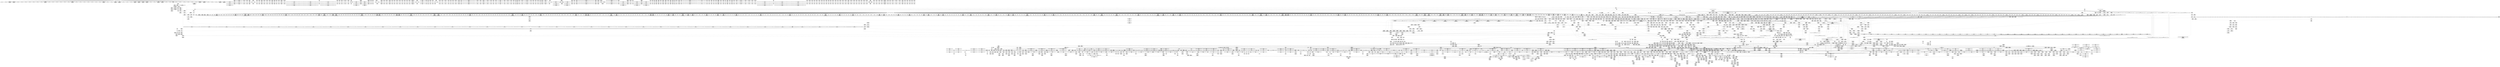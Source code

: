 digraph {
	CE0x45f0ec0 [shape=record,shape=Mrecord,label="{CE0x45f0ec0|tomoyo_path_link:path1|security/tomoyo/tomoyo.c, 278}"]
	CE0x6f34400 [shape=record,shape=Mrecord,label="{CE0x6f34400|tomoyo_audit_path2_log:path24|security/tomoyo/file.c,183|*SummSink*}"]
	CE0x47111d0 [shape=record,shape=Mrecord,label="{CE0x47111d0|40:_%struct.tomoyo_policy_namespace*,_48:_i8,_:_GCRE_tomoyo_kernel_domain_external_global_%struct.tomoyo_domain_info_32,40_|*MultipleSource*|security/tomoyo/util.c,1005|security/tomoyo/util.c,1007|Function::tomoyo_init_request_info&Arg::domain::}"]
	CE0x5633d60 [shape=record,shape=Mrecord,label="{CE0x5633d60|tomoyo_init_request_info:tmp2|security/tomoyo/util.c,1003|*SummSource*}"]
	CE0x46dba40 [shape=record,shape=Mrecord,label="{CE0x46dba40|_call_void_srcu_read_unlock(%struct.srcu_struct*_tomoyo_ss,_i32_%idx)_#9,_!dbg_!38903|security/tomoyo/common.h,1109}"]
	CE0x53d1060 [shape=record,shape=Mrecord,label="{CE0x53d1060|tomoyo_init_request_info:index|Function::tomoyo_init_request_info&Arg::index::|*SummSink*}"]
	CE0x6d0b9f0 [shape=record,shape=Mrecord,label="{CE0x6d0b9f0|_call_void___srcu_read_unlock(%struct.srcu_struct*_%sp,_i32_%idx)_#9,_!dbg_!38906|include/linux/srcu.h,237|*SummSource*}"]
	CE0x5471930 [shape=record,shape=Mrecord,label="{CE0x5471930|tomoyo_get_realpath:buf|Function::tomoyo_get_realpath&Arg::buf::}"]
	CE0x6cbaeb0 [shape=record,shape=Mrecord,label="{CE0x6cbaeb0|tomoyo_const_part_length:if.then|*SummSink*}"]
	CE0x6c585f0 [shape=record,shape=Mrecord,label="{CE0x6c585f0|tomoyo_const_part_length:sw.bb9}"]
	CE0x6c4d5a0 [shape=record,shape=Mrecord,label="{CE0x6c4d5a0|tomoyo_const_part_length:tmp37|security/tomoyo/util.c,644|*SummSource*}"]
	CE0x45ffc90 [shape=record,shape=Mrecord,label="{CE0x45ffc90|0:_i16,_:_CRE_205,206_}"]
	CE0x6cb5160 [shape=record,shape=Mrecord,label="{CE0x6cb5160|tomoyo_path2_perm:error.1}"]
	CE0x569b7b0 [shape=record,shape=Mrecord,label="{CE0x569b7b0|0:_i16,_:_CRE_561,562_}"]
	CE0x6c67960 [shape=record,shape=Mrecord,label="{CE0x6c67960|i64*_getelementptr_inbounds_(_31_x_i64_,_31_x_i64_*___llvm_gcov_ctr43150,_i64_0,_i64_4)|*Constant*|*SummSource*}"]
	CE0x44b63d0 [shape=record,shape=Mrecord,label="{CE0x44b63d0|0:_i16,_:_CRE_588,589_}"]
	CE0x53afc00 [shape=record,shape=Mrecord,label="{CE0x53afc00|104:_%struct.inode*,_:_CRE_195,196_}"]
	CE0x3833ee0 [shape=record,shape=Mrecord,label="{CE0x3833ee0|i32_1|*Constant*}"]
	CE0x5333960 [shape=record,shape=Mrecord,label="{CE0x5333960|0:_i16,_:_CRE_0,2_|*MultipleSource*|security/tomoyo/file.c,912|security/tomoyo/file.c,912|security/tomoyo/file.c,912}"]
	CE0x4713310 [shape=record,shape=Mrecord,label="{CE0x4713310|tomoyo_path2_perm:operation|Function::tomoyo_path2_perm&Arg::operation::|*SummSource*}"]
	CE0x57b9fd0 [shape=record,shape=Mrecord,label="{CE0x57b9fd0|i64*_getelementptr_inbounds_(_2_x_i64_,_2_x_i64_*___llvm_gcov_ctr53148,_i64_0,_i64_0)|*Constant*}"]
	CE0x45f12f0 [shape=record,shape=Mrecord,label="{CE0x45f12f0|tomoyo_path_link:tmp1}"]
	CE0x568a140 [shape=record,shape=Mrecord,label="{CE0x568a140|104:_%struct.inode*,_:_CRE_223,224_}"]
	CE0x6cf73c0 [shape=record,shape=Mrecord,label="{CE0x6cf73c0|GLOBAL:__llvm_gcov_ctr26|Global_var:__llvm_gcov_ctr26}"]
	CE0x54bbf40 [shape=record,shape=Mrecord,label="{CE0x54bbf40|0:_i16,_:_CRE_262,263_}"]
	CE0x55bd520 [shape=record,shape=Mrecord,label="{CE0x55bd520|VOIDTB_TE:_CE_162,163_}"]
	CE0x4633170 [shape=record,shape=Mrecord,label="{CE0x4633170|tomoyo_get_mode:ns|Function::tomoyo_get_mode&Arg::ns::|*SummSink*}"]
	CE0x455bfc0 [shape=record,shape=Mrecord,label="{CE0x455bfc0|GLOBAL:lock_release|*Constant*|*SummSource*}"]
	CE0x4663d80 [shape=record,shape=Mrecord,label="{CE0x4663d80|tomoyo_fill_path_info:land.rhs|*SummSink*}"]
	CE0x5465fe0 [shape=record,shape=Mrecord,label="{CE0x5465fe0|0:_i8,_array:_GCRE_tomoyo_index2category_constant_39_x_i8_c_00_00_00_00_00_00_00_00_00_00_00_00_00_00_00_00_00_00_00_00_00_00_00_01_01_01_01_01_01_01_01_01_01_01_01_01_01_01_02_,_align_16:_elem_31::|security/tomoyo/util.c,983}"]
	CE0x4482770 [shape=record,shape=Mrecord,label="{CE0x4482770|srcu_read_lock:dep_map|include/linux/srcu.h,222}"]
	CE0x46509a0 [shape=record,shape=Mrecord,label="{CE0x46509a0|rcu_lock_acquire:entry|*SummSource*}"]
	CE0x6f91870 [shape=record,shape=Mrecord,label="{CE0x6f91870|128:_i8*,_1208:_%struct.file*,_:_CMRE_41,42_}"]
	CE0x6df81b0 [shape=record,shape=Mrecord,label="{CE0x6df81b0|104:_%struct.inode*,_:_CRE_308,309_}"]
	CE0x6ca1120 [shape=record,shape=Mrecord,label="{CE0x6ca1120|COLLAPSED:_GCMRE___llvm_gcov_ctr25_internal_global_6_x_i64_zeroinitializer:_elem_0:default:}"]
	CE0x6f34550 [shape=record,shape=Mrecord,label="{CE0x6f34550|tomoyo_audit_path2_log:filename1|security/tomoyo/file.c,183}"]
	CE0x45002c0 [shape=record,shape=Mrecord,label="{CE0x45002c0|i64*_getelementptr_inbounds_(_2_x_i64_,_2_x_i64_*___llvm_gcov_ctr53148,_i64_0,_i64_1)|*Constant*}"]
	CE0x45ffa70 [shape=record,shape=Mrecord,label="{CE0x45ffa70|0:_i16,_:_CRE_203,204_}"]
	CE0x4442440 [shape=record,shape=Mrecord,label="{CE0x4442440|VOIDTB_TE:_CE_189,190_}"]
	CE0x6f42630 [shape=record,shape=Mrecord,label="{CE0x6f42630|i64*_getelementptr_inbounds_(_30_x_i64_,_30_x_i64_*___llvm_gcov_ctr13,_i64_0,_i64_0)|*Constant*|*SummSource*}"]
	CE0x6f342d0 [shape=record,shape=Mrecord,label="{CE0x6f342d0|tomoyo_audit_path2_log:path24|security/tomoyo/file.c,183}"]
	CE0x55f0440 [shape=record,shape=Mrecord,label="{CE0x55f0440|tomoyo_path2_perm:tmp46|security/tomoyo/file.c,926}"]
	CE0x54fdab0 [shape=record,shape=Mrecord,label="{CE0x54fdab0|tomoyo_audit_path2_log:bb|*SummSource*}"]
	CE0x54a8bd0 [shape=record,shape=Mrecord,label="{CE0x54a8bd0|0:_i8*,_array:_GCRE_tomoyo_mac_keywords_external_constant_42_x_i8*_:_elem_2::|security/tomoyo/file.c,181}"]
	CE0x5855d90 [shape=record,shape=Mrecord,label="{CE0x5855d90|i64*_getelementptr_inbounds_(_30_x_i64_,_30_x_i64_*___llvm_gcov_ctr13,_i64_0,_i64_8)|*Constant*}"]
	CE0x5763fc0 [shape=record,shape=Mrecord,label="{CE0x5763fc0|104:_%struct.inode*,_:_CRE_212,213_}"]
	CE0x5706d00 [shape=record,shape=Mrecord,label="{CE0x5706d00|VOIDTB_TE:_CE_167,168_}"]
	CE0x6d3cdf0 [shape=record,shape=Mrecord,label="{CE0x6d3cdf0|0:_%struct.tomoyo_obj_info*,_24:_%struct.tomoyo_path_info*,_32:_%struct.tomoyo_path_info*,_40:_i8,_72:_i8,_76:_i8,_:_SCMRE_34,35_}"]
	CE0x6d58780 [shape=record,shape=Mrecord,label="{CE0x6d58780|i8*_null|*Constant*}"]
	CE0x5741f00 [shape=record,shape=Mrecord,label="{CE0x5741f00|i64**_getelementptr_inbounds_(_3_x_i64*_,_3_x_i64*_*___llvm_gcda_edge_table14,_i64_0,_i64_0)|*Constant*}"]
	CE0x56122f0 [shape=record,shape=Mrecord,label="{CE0x56122f0|0:_i16,_:_CRE_76,80_|*MultipleSource*|security/tomoyo/file.c,912|security/tomoyo/file.c,912|security/tomoyo/file.c,912}"]
	"CONST[source:0(mediator),value:0(static)][purpose:{operation}][SrcIdx:3]"
	CE0x38913c0 [shape=record,shape=Mrecord,label="{CE0x38913c0|0:_i16,_:_CRE_919,920_}"]
	CE0x377a370 [shape=record,shape=Mrecord,label="{CE0x377a370|tomoyo_const_part_length:tmp41|security/tomoyo/util.c,644|*SummSource*}"]
	CE0x45e0f80 [shape=record,shape=Mrecord,label="{CE0x45e0f80|%struct.lockdep_map*_null|*Constant*|*SummSink*}"]
	CE0x5611010 [shape=record,shape=Mrecord,label="{CE0x5611010|0:_i16,_:_CRE_487,488_}"]
	CE0x43b1460 [shape=record,shape=Mrecord,label="{CE0x43b1460|tomoyo_get_mode:idxprom|security/tomoyo/util.c,981|*SummSource*}"]
	CE0x53b95c0 [shape=record,shape=Mrecord,label="{CE0x53b95c0|tomoyo_path_link:new_dentry|Function::tomoyo_path_link&Arg::new_dentry::}"]
	CE0x6cf7550 [shape=record,shape=Mrecord,label="{CE0x6cf7550|tomoyo_path2_perm:if.then15|*SummSource*}"]
	CE0x53e7ab0 [shape=record,shape=Mrecord,label="{CE0x53e7ab0|i64*_getelementptr_inbounds_(_11_x_i64_,_11_x_i64_*___llvm_gcov_ctr54147,_i64_0,_i64_9)|*Constant*}"]
	CE0x5741500 [shape=record,shape=Mrecord,label="{CE0x5741500|rcu_lock_acquire:tmp2|*SummSource*}"]
	CE0x46db620 [shape=record,shape=Mrecord,label="{CE0x46db620|tomoyo_audit_path2_log:idxprom|security/tomoyo/file.c,182}"]
	CE0x4826e80 [shape=record,shape=Mrecord,label="{CE0x4826e80|tomoyo_fill_path_info:is_patterned|security/tomoyo/util.c,668}"]
	CE0x54a4140 [shape=record,shape=Mrecord,label="{CE0x54a4140|_ret_i32_%call,_!dbg_!38912|security/tomoyo/tomoyo.c,280|*SummSink*}"]
	CE0x6f25390 [shape=record,shape=Mrecord,label="{CE0x6f25390|tomoyo_fill_path_info:tmp|*SummSink*}"]
	CE0x522f0b0 [shape=record,shape=Mrecord,label="{CE0x522f0b0|__llvm_gcov_indirect_counter_increment:tmp5|*SummSink*}"]
	CE0x526a2d0 [shape=record,shape=Mrecord,label="{CE0x526a2d0|tomoyo_path2_perm:tmp65|security/tomoyo/file.c,936}"]
	CE0x6f4cb90 [shape=record,shape=Mrecord,label="{CE0x6f4cb90|tomoyo_const_part_length:entry|*SummSource*}"]
	CE0x530c640 [shape=record,shape=Mrecord,label="{CE0x530c640|0:_i8,_array:_GCRE_tomoyo_index2category_constant_39_x_i8_c_00_00_00_00_00_00_00_00_00_00_00_00_00_00_00_00_00_00_00_00_00_00_00_01_01_01_01_01_01_01_01_01_01_01_01_01_01_01_02_,_align_16:_elem_8::|security/tomoyo/util.c,983}"]
	CE0x5811d40 [shape=record,shape=Mrecord,label="{CE0x5811d40|tomoyo_domain:tobool|security/tomoyo/common.h,1205|*SummSource*}"]
	CE0x5858910 [shape=record,shape=Mrecord,label="{CE0x5858910|tomoyo_path2_perm:tmp17|security/tomoyo/file.c,904|*SummSink*}"]
	CE0x5689db0 [shape=record,shape=Mrecord,label="{CE0x5689db0|104:_%struct.inode*,_:_CRE_220,221_}"]
	CE0x6c3f210 [shape=record,shape=Mrecord,label="{CE0x6c3f210|tomoyo_init_request_info:conv6|security/tomoyo/util.c,1011}"]
	CE0x466e4b0 [shape=record,shape=Mrecord,label="{CE0x466e4b0|tomoyo_path_link:mnt3|security/tomoyo/tomoyo.c,279|*SummSink*}"]
	CE0x45dc720 [shape=record,shape=Mrecord,label="{CE0x45dc720|tomoyo_const_part_length:tmp7|security/tomoyo/util.c,625|*SummSource*}"]
	CE0x5291be0 [shape=record,shape=Mrecord,label="{CE0x5291be0|tomoyo_audit_path2_log:idxprom|security/tomoyo/file.c,182|*SummSource*}"]
	CE0x5466d50 [shape=record,shape=Mrecord,label="{CE0x5466d50|0:_i8,_array:_GCRE_tomoyo_index2category_constant_39_x_i8_c_00_00_00_00_00_00_00_00_00_00_00_00_00_00_00_00_00_00_00_00_00_00_00_01_01_01_01_01_01_01_01_01_01_01_01_01_01_01_02_,_align_16:_elem_36::|security/tomoyo/util.c,983}"]
	CE0x37f7cc0 [shape=record,shape=Mrecord,label="{CE0x37f7cc0|i32_39|*Constant*|*SummSource*}"]
	CE0x5394850 [shape=record,shape=Mrecord,label="{CE0x5394850|tomoyo_path2_perm:path224|security/tomoyo/file.c,924|*SummSink*}"]
	CE0x3641ff0 [shape=record,shape=Mrecord,label="{CE0x3641ff0|tomoyo_get_mode:if.then2|*SummSink*}"]
	CE0x38a31e0 [shape=record,shape=Mrecord,label="{CE0x38a31e0|0:_i16,_:_CRE_934,935_}"]
	CE0x6d07c00 [shape=record,shape=Mrecord,label="{CE0x6d07c00|GLOBAL:tomoyo_get_realpath|*Constant*|*SummSource*}"]
	CE0x57cecb0 [shape=record,shape=Mrecord,label="{CE0x57cecb0|0:_i16,_:_CRE_475,476_}"]
	CE0x6282bd0 [shape=record,shape=Mrecord,label="{CE0x6282bd0|tomoyo_path2_perm:tmp15|security/tomoyo/file.c,900}"]
	CE0x6eaca40 [shape=record,shape=Mrecord,label="{CE0x6eaca40|tomoyo_init_request_info:type|security/tomoyo/util.c,1009}"]
	CE0x5416690 [shape=record,shape=Mrecord,label="{CE0x5416690|GLOBAL:get_current|*Constant*}"]
	CE0x4470360 [shape=record,shape=Mrecord,label="{CE0x4470360|0:_i16,_:_CRE_622,623_}"]
	CE0x53de920 [shape=record,shape=Mrecord,label="{CE0x53de920|0:_i16,_:_CRE_290,291_}"]
	CE0x5239d10 [shape=record,shape=Mrecord,label="{CE0x5239d10|tomoyo_get_realpath:tmp12|security/tomoyo/file.c,156}"]
	CE0x54574c0 [shape=record,shape=Mrecord,label="{CE0x54574c0|_call_void_mcount()_#3|*SummSource*}"]
	CE0x537ccd0 [shape=record,shape=Mrecord,label="{CE0x537ccd0|104:_%struct.inode*,_:_CRE_155,156_}"]
	CE0x526a340 [shape=record,shape=Mrecord,label="{CE0x526a340|tomoyo_path2_perm:tmp65|security/tomoyo/file.c,936|*SummSource*}"]
	CE0x542e210 [shape=record,shape=Mrecord,label="{CE0x542e210|tomoyo_get_realpath:tmp7|security/tomoyo/file.c,152|*SummSink*}"]
	CE0x391f210 [shape=record,shape=Mrecord,label="{CE0x391f210|tomoyo_fill_path_info:call2|security/tomoyo/util.c,666|*SummSource*}"]
	CE0x537d630 [shape=record,shape=Mrecord,label="{CE0x537d630|i64*_getelementptr_inbounds_(_2_x_i64_,_2_x_i64_*___llvm_gcov_ctr28201,_i64_0,_i64_1)|*Constant*|*SummSink*}"]
	CE0x4707810 [shape=record,shape=Mrecord,label="{CE0x4707810|VOIDTB_TE:_CE_6392,6400_|*MultipleSource*|security/tomoyo/util.c,1010|Function::tomoyo_get_mode&Arg::ns::}"]
	CE0x6d36c80 [shape=record,shape=Mrecord,label="{CE0x6d36c80|0:_%struct.tomoyo_obj_info*,_24:_%struct.tomoyo_path_info*,_32:_%struct.tomoyo_path_info*,_40:_i8,_72:_i8,_76:_i8,_:_SCMRE_30,31_}"]
	CE0x6c24970 [shape=record,shape=Mrecord,label="{CE0x6c24970|tomoyo_add_slash:return}"]
	CE0x5480b00 [shape=record,shape=Mrecord,label="{CE0x5480b00|tomoyo_path2_perm:cmp|security/tomoyo/file.c,899|*SummSource*}"]
	CE0x54e4580 [shape=record,shape=Mrecord,label="{CE0x54e4580|tomoyo_path2_perm:tmp29|security/tomoyo/file.c,912|*SummSink*}"]
	CE0x3a790d0 [shape=record,shape=Mrecord,label="{CE0x3a790d0|tomoyo_const_part_length:tmp12|security/tomoyo/util.c,626|*SummSink*}"]
	CE0x54b08e0 [shape=record,shape=Mrecord,label="{CE0x54b08e0|i32_78|*Constant*}"]
	CE0x5406510 [shape=record,shape=Mrecord,label="{CE0x5406510|GLOBAL:tomoyo_audit_path2_log|*Constant*|*SummSource*}"]
	CE0x3a79c20 [shape=record,shape=Mrecord,label="{CE0x3a79c20|tomoyo_const_part_length:sw.epilog|*SummSource*}"]
	CE0x4713820 [shape=record,shape=Mrecord,label="{CE0x4713820|_ret_i32_%retval.0,_!dbg_!38992|security/tomoyo/file.c,936}"]
	CE0x5471fa0 [shape=record,shape=Mrecord,label="{CE0x5471fa0|srcu_read_lock:sp|Function::srcu_read_lock&Arg::sp::|*SummSource*}"]
	CE0x6cde6b0 [shape=record,shape=Mrecord,label="{CE0x6cde6b0|__llvm_gcov_indirect_counter_increment114:tmp5}"]
	CE0x528f540 [shape=record,shape=Mrecord,label="{CE0x528f540|VOIDTB_TE:_CE_184,185_}"]
	CE0x57f8990 [shape=record,shape=Mrecord,label="{CE0x57f8990|_ret_i32_%call,_!dbg_!38902|security/tomoyo/common.h,1097}"]
	CE0x4809610 [shape=record,shape=Mrecord,label="{CE0x4809610|tomoyo_const_part_length:tmp48|security/tomoyo/util.c,649}"]
	CE0x48084e0 [shape=record,shape=Mrecord,label="{CE0x48084e0|_call_void___llvm_gcov_indirect_counter_increment114(i32*___llvm_gcov_global_state_pred45,_i64**_getelementptr_inbounds_(_3_x_i64*_,_3_x_i64*_*___llvm_gcda_edge_table44,_i64_0,_i64_0)),_!dbg_!38954|security/tomoyo/util.c,649}"]
	CE0x4588870 [shape=record,shape=Mrecord,label="{CE0x4588870|0:_i16,_:_CRE_187,188_}"]
	CE0x38ab020 [shape=record,shape=Mrecord,label="{CE0x38ab020|tomoyo_const_part_length:tmp11|security/tomoyo/util.c,626|*SummSource*}"]
	CE0x44bf3a0 [shape=record,shape=Mrecord,label="{CE0x44bf3a0|tomoyo_const_part_length:tmp29|security/tomoyo/util.c,641|*SummSink*}"]
	CE0x53e7f90 [shape=record,shape=Mrecord,label="{CE0x53e7f90|srcu_read_unlock:tmp|*SummSource*}"]
	CE0x564dd40 [shape=record,shape=Mrecord,label="{CE0x564dd40|__llvm_gcov_indirect_counter_increment114:pred|*SummSink*}"]
	CE0x6cc3b80 [shape=record,shape=Mrecord,label="{CE0x6cc3b80|tomoyo_add_slash:is_dir|security/tomoyo/file.c,131}"]
	CE0x46f94b0 [shape=record,shape=Mrecord,label="{CE0x46f94b0|tomoyo_fill_path_info:const_len|security/tomoyo/util.c,666|*SummSink*}"]
	CE0x5610680 [shape=record,shape=Mrecord,label="{CE0x5610680|0:_i16,_:_CRE_478,479_}"]
	CE0x6e154d0 [shape=record,shape=Mrecord,label="{CE0x6e154d0|tomoyo_const_part_length:conv20|security/tomoyo/util.c,644|*SummSource*}"]
	CE0x6e0e9f0 [shape=record,shape=Mrecord,label="{CE0x6e0e9f0|__llvm_gcov_indirect_counter_increment:tmp2|*SummSink*}"]
	CE0x46f9650 [shape=record,shape=Mrecord,label="{CE0x46f9650|tomoyo_fill_path_info:const_len|security/tomoyo/util.c,666|*SummSource*}"]
	CE0x38aab70 [shape=record,shape=Mrecord,label="{CE0x38aab70|VOIDTB_TE:_CE_152,153_}"]
	CE0x6ce8f00 [shape=record,shape=Mrecord,label="{CE0x6ce8f00|tomoyo_audit_path2_log:path2|security/tomoyo/file.c,182|*SummSource*}"]
	CE0x4442550 [shape=record,shape=Mrecord,label="{CE0x4442550|VOIDTB_TE:_CE_190,191_}"]
	CE0x3a8d350 [shape=record,shape=Mrecord,label="{CE0x3a8d350|GLOBAL:__llvm_gcov_global_state_pred15|Global_var:__llvm_gcov_global_state_pred15}"]
	CE0x51cdae0 [shape=record,shape=Mrecord,label="{CE0x51cdae0|rcu_lock_release:__here|*SummSink*}"]
	CE0x6280590 [shape=record,shape=Mrecord,label="{CE0x6280590|VOIDTB_TE:_CE_272,280_|Function::tomoyo_path_link&Arg::new_dentry::}"]
	CE0x47265b0 [shape=record,shape=Mrecord,label="{CE0x47265b0|tomoyo_const_part_length:tmp9|security/tomoyo/util.c,626|*SummSource*}"]
	CE0x51d9e70 [shape=record,shape=Mrecord,label="{CE0x51d9e70|tomoyo_add_slash:tmp11|*LoadInst*|security/tomoyo/file.c,136|*SummSource*}"]
	CE0x39243b0 [shape=record,shape=Mrecord,label="{CE0x39243b0|128:_i8*,_1208:_%struct.file*,_:_CMRE_44,45_}"]
	CE0x4598d00 [shape=record,shape=Mrecord,label="{CE0x4598d00|_call_void_mcount()_#3|*SummSink*}"]
	CE0x4441e00 [shape=record,shape=Mrecord,label="{CE0x4441e00|i32_55|*Constant*|*SummSource*}"]
	CE0x6d2b270 [shape=record,shape=Mrecord,label="{CE0x6d2b270|0:_i16,_:_CRE_566,567_}"]
	CE0x5858790 [shape=record,shape=Mrecord,label="{CE0x5858790|tomoyo_path2_perm:tmp17|security/tomoyo/file.c,904}"]
	CE0x39644b0 [shape=record,shape=Mrecord,label="{CE0x39644b0|i64*_getelementptr_inbounds_(_31_x_i64_,_31_x_i64_*___llvm_gcov_ctr43150,_i64_0,_i64_26)|*Constant*|*SummSource*}"]
	CE0x5471600 [shape=record,shape=Mrecord,label="{CE0x5471600|tomoyo_get_realpath:entry|*SummSink*}"]
	CE0x6df7ee0 [shape=record,shape=Mrecord,label="{CE0x6df7ee0|104:_%struct.inode*,_:_CRE_306,307_}"]
	CE0x56222a0 [shape=record,shape=Mrecord,label="{CE0x56222a0|0:_i16,_:_CRE_632,640_|*MultipleSource*|security/tomoyo/file.c,912|security/tomoyo/file.c,912|security/tomoyo/file.c,912}"]
	CE0x55d8040 [shape=record,shape=Mrecord,label="{CE0x55d8040|GLOBAL:__llvm_gcov_ctr43150|Global_var:__llvm_gcov_ctr43150|*SummSource*}"]
	CE0x52af9d0 [shape=record,shape=Mrecord,label="{CE0x52af9d0|i64*_getelementptr_inbounds_(_30_x_i64_,_30_x_i64_*___llvm_gcov_ctr13,_i64_0,_i64_0)|*Constant*}"]
	CE0x37c9c10 [shape=record,shape=Mrecord,label="{CE0x37c9c10|__llvm_gcov_indirect_counter_increment114:entry}"]
	CE0x5716e40 [shape=record,shape=Mrecord,label="{CE0x5716e40|tomoyo_const_part_length:tmp6|security/tomoyo/util.c,625|*SummSource*}"]
	CE0x6c4dda0 [shape=record,shape=Mrecord,label="{CE0x6c4dda0|tomoyo_const_part_length:tmp39|security/tomoyo/util.c,644}"]
	CE0x5564be0 [shape=record,shape=Mrecord,label="{CE0x5564be0|104:_%struct.inode*,_:_CRE_314,315_}"]
	CE0x5384850 [shape=record,shape=Mrecord,label="{CE0x5384850|tomoyo_path2_perm:entry|*SummSource*}"]
	CE0x6ef6270 [shape=record,shape=Mrecord,label="{CE0x6ef6270|0:_i16,_:_CRE_7,8_}"]
	CE0x56a6660 [shape=record,shape=Mrecord,label="{CE0x56a6660|tomoyo_path2_perm:tmp47|security/tomoyo/file.c,926|*SummSource*}"]
	CE0x54e3fa0 [shape=record,shape=Mrecord,label="{CE0x54e3fa0|tomoyo_path2_perm:tmp28|security/tomoyo/file.c,912}"]
	CE0x53abe40 [shape=record,shape=Mrecord,label="{CE0x53abe40|_call_void___llvm_gcov_indirect_counter_increment114(i32*___llvm_gcov_global_state_pred45,_i64**_getelementptr_inbounds_(_3_x_i64*_,_3_x_i64*_*___llvm_gcda_edge_table44,_i64_0,_i64_1)),_!dbg_!38927|security/tomoyo/util.c,634}"]
	CE0x38308e0 [shape=record,shape=Mrecord,label="{CE0x38308e0|tomoyo_get_mode:tmp20|security/tomoyo/util.c,985|*SummSink*}"]
	CE0x522bc10 [shape=record,shape=Mrecord,label="{CE0x522bc10|tomoyo_fill_path_info:tmp4|security/tomoyo/util.c,667}"]
	CE0x45987b0 [shape=record,shape=Mrecord,label="{CE0x45987b0|i64*_getelementptr_inbounds_(_11_x_i64_,_11_x_i64_*___llvm_gcov_ctr54147,_i64_0,_i64_1)|*Constant*|*SummSource*}"]
	CE0x4618e60 [shape=record,shape=Mrecord,label="{CE0x4618e60|tomoyo_get_mode:tmp17|security/tomoyo/util.c,983}"]
	CE0x6d2d540 [shape=record,shape=Mrecord,label="{CE0x6d2d540|tomoyo_init_request_info:domain.addr.0}"]
	CE0x459c2e0 [shape=record,shape=Mrecord,label="{CE0x459c2e0|tomoyo_const_part_length:tmp28|security/tomoyo/util.c,641}"]
	CE0x55c8010 [shape=record,shape=Mrecord,label="{CE0x55c8010|i8*_undef|*Constant*}"]
	CE0x4782be0 [shape=record,shape=Mrecord,label="{CE0x4782be0|tomoyo_path2_perm:tmp45|security/tomoyo/file.c,920|*SummSink*}"]
	CE0x44829e0 [shape=record,shape=Mrecord,label="{CE0x44829e0|srcu_read_lock:dep_map|include/linux/srcu.h,222|*SummSource*}"]
	CE0x6cb4f50 [shape=record,shape=Mrecord,label="{CE0x6cb4f50|tomoyo_path2_perm:tmp61|security/tomoyo/file.c,934|*SummSink*}"]
	CE0x6cdef80 [shape=record,shape=Mrecord,label="{CE0x6cdef80|tomoyo_const_part_length:tmp25|security/tomoyo/util.c,641}"]
	CE0x5594920 [shape=record,shape=Mrecord,label="{CE0x5594920|104:_%struct.inode*,_:_CRE_112,144_|*MultipleSource*|*LoadInst*|security/tomoyo/file.c,911|security/tomoyo/file.c,912|Function::tomoyo_path_link&Arg::old_dentry::}"]
	CE0x44b7ad0 [shape=record,shape=Mrecord,label="{CE0x44b7ad0|COLLAPSED:_CRE:_elem_0:default:}"]
	CE0x44828a0 [shape=record,shape=Mrecord,label="{CE0x44828a0|_call_void_rcu_lock_acquire(%struct.lockdep_map*_%dep_map)_#9,_!dbg_!38906|include/linux/srcu.h,222}"]
	CE0x5704a90 [shape=record,shape=Mrecord,label="{CE0x5704a90|tomoyo_domain:tmp22|security/tomoyo/common.h,1205|*SummSink*}"]
	CE0x5463830 [shape=record,shape=Mrecord,label="{CE0x5463830|tomoyo_const_part_length:conv2|security/tomoyo/util.c,627}"]
	CE0x52fcbb0 [shape=record,shape=Mrecord,label="{CE0x52fcbb0|0:_i16,_:_CRE_280,281_}"]
	CE0x54e46d0 [shape=record,shape=Mrecord,label="{CE0x54e46d0|tomoyo_path2_perm:tmp30|security/tomoyo/file.c,912}"]
	CE0x37399c0 [shape=record,shape=Mrecord,label="{CE0x37399c0|0:_i16,_:_CRE_848,856_|*MultipleSource*|security/tomoyo/file.c,912|security/tomoyo/file.c,912|security/tomoyo/file.c,912}"]
	CE0x544c6c0 [shape=record,shape=Mrecord,label="{CE0x544c6c0|0:_i16,_:_CRE_305,306_}"]
	CE0x6d07d80 [shape=record,shape=Mrecord,label="{CE0x6d07d80|tomoyo_get_realpath:entry}"]
	CE0x3976140 [shape=record,shape=Mrecord,label="{CE0x3976140|_call_void_tomoyo_read_unlock(i32_%call4)_#9,_!dbg_!38982|security/tomoyo/file.c,932|*SummSource*}"]
	CE0x38eb770 [shape=record,shape=Mrecord,label="{CE0x38eb770|tomoyo_domain:tmp4|security/tomoyo/common.h,1205|*SummSink*}"]
	CE0x537ce00 [shape=record,shape=Mrecord,label="{CE0x537ce00|104:_%struct.inode*,_:_CRE_156,157_}"]
	CE0x51cc910 [shape=record,shape=Mrecord,label="{CE0x51cc910|tomoyo_const_part_length:tmp52|security/tomoyo/util.c,652|*SummSink*}"]
	CE0x51c5ca0 [shape=record,shape=Mrecord,label="{CE0x51c5ca0|i64*_getelementptr_inbounds_(_31_x_i64_,_31_x_i64_*___llvm_gcov_ctr43150,_i64_0,_i64_29)|*Constant*}"]
	CE0x56235b0 [shape=record,shape=Mrecord,label="{CE0x56235b0|128:_i8*,_1208:_%struct.file*,_:_CMRE_120,128_|*MultipleSource*|security/tomoyo/common.h,1205|security/tomoyo/common.h,1205}"]
	CE0x5457370 [shape=record,shape=Mrecord,label="{CE0x5457370|tomoyo_init_request_info:tmp1|*SummSink*}"]
	CE0x4588ba0 [shape=record,shape=Mrecord,label="{CE0x4588ba0|0:_i16,_:_CRE_190,191_}"]
	CE0x6d0d070 [shape=record,shape=Mrecord,label="{CE0x6d0d070|VOIDTB_TE:_CE_220,221_}"]
	CE0x391ebc0 [shape=record,shape=Mrecord,label="{CE0x391ebc0|srcu_read_lock:bb}"]
	CE0x57638e0 [shape=record,shape=Mrecord,label="{CE0x57638e0|104:_%struct.inode*,_:_CRE_206,207_}"]
	CE0x4852390 [shape=record,shape=Mrecord,label="{CE0x4852390|tomoyo_add_slash:tmp9|security/tomoyo/file.c,136|*SummSink*}"]
	CE0x3890950 [shape=record,shape=Mrecord,label="{CE0x3890950|0:_i16,_:_CRE_909,910_}"]
	CE0x385bb80 [shape=record,shape=Mrecord,label="{CE0x385bb80|tomoyo_get_mode:tmp24|security/tomoyo/util.c,986|*SummSource*}"]
	CE0x6df7660 [shape=record,shape=Mrecord,label="{CE0x6df7660|104:_%struct.inode*,_:_CRE_288,296_|*MultipleSource*|*LoadInst*|security/tomoyo/file.c,911|security/tomoyo/file.c,912|Function::tomoyo_path_link&Arg::old_dentry::}"]
	CE0x4727c50 [shape=record,shape=Mrecord,label="{CE0x4727c50|i64*_getelementptr_inbounds_(_30_x_i64_,_30_x_i64_*___llvm_gcov_ctr13,_i64_0,_i64_19)|*Constant*}"]
	CE0x45c6e80 [shape=record,shape=Mrecord,label="{CE0x45c6e80|tomoyo_domain:tmp6|security/tomoyo/common.h,1205|*SummSource*}"]
	CE0x5704cf0 [shape=record,shape=Mrecord,label="{CE0x5704cf0|tomoyo_get_mode:arrayidx|security/tomoyo/util.c,981}"]
	CE0x585e030 [shape=record,shape=Mrecord,label="{CE0x585e030|tomoyo_get_mode:bb|*SummSource*}"]
	CE0x5415d40 [shape=record,shape=Mrecord,label="{CE0x5415d40|tomoyo_domain:tmp20|security/tomoyo/common.h,1205|*SummSink*}"]
	CE0x3a8cde0 [shape=record,shape=Mrecord,label="{CE0x3a8cde0|tomoyo_path2_perm:tmp24|security/tomoyo/file.c,906}"]
	CE0x6d730b0 [shape=record,shape=Mrecord,label="{CE0x6d730b0|tomoyo_init_request_info:tmp11|security/tomoyo/util.c,1007}"]
	CE0x391f960 [shape=record,shape=Mrecord,label="{CE0x391f960|tomoyo_fill_path_info:land.end|*SummSink*}"]
	CE0x4745730 [shape=record,shape=Mrecord,label="{CE0x4745730|tomoyo_const_part_length:tmp31|security/tomoyo/util.c,641}"]
	CE0x5612490 [shape=record,shape=Mrecord,label="{CE0x5612490|0:_i16,_:_CRE_88,96_|*MultipleSource*|security/tomoyo/file.c,912|security/tomoyo/file.c,912|security/tomoyo/file.c,912}"]
	CE0x55df130 [shape=record,shape=Mrecord,label="{CE0x55df130|0:_i16,_:_CRE_224,232_|*MultipleSource*|security/tomoyo/file.c,912|security/tomoyo/file.c,912|security/tomoyo/file.c,912}"]
	CE0x5273850 [shape=record,shape=Mrecord,label="{CE0x5273850|tomoyo_path2_perm:tmp2|security/tomoyo/file.c,891|*SummSource*}"]
	CE0x56e4750 [shape=record,shape=Mrecord,label="{CE0x56e4750|tomoyo_path2_perm:cmp26|security/tomoyo/file.c,928}"]
	CE0x6ef63c0 [shape=record,shape=Mrecord,label="{CE0x6ef63c0|0:_i16,_:_CRE_11,12_}"]
	CE0x6c5a400 [shape=record,shape=Mrecord,label="{CE0x6c5a400|0:_i8*,_array:_GCRE_tomoyo_mac_keywords_external_constant_42_x_i8*_:_elem_41::|security/tomoyo/file.c,181}"]
	CE0x4825d50 [shape=record,shape=Mrecord,label="{CE0x4825d50|VOIDTB_TE:_CE_177,178_}"]
	CE0x6ca2530 [shape=record,shape=Mrecord,label="{CE0x6ca2530|GLOBAL:tomoyo_realpath_from_path|*Constant*|*SummSink*}"]
	CE0x6c7fc30 [shape=record,shape=Mrecord,label="{CE0x6c7fc30|tomoyo_path2_perm:param_type|security/tomoyo/file.c,921|*SummSink*}"]
	CE0x37ee4d0 [shape=record,shape=Mrecord,label="{CE0x37ee4d0|0:_i16,_:_CRE_755,756_}"]
	CE0x6f62b90 [shape=record,shape=Mrecord,label="{CE0x6f62b90|0:_i32,_:_GCMR___llvm_gcov_global_state_pred45_internal_unnamed_addr_global_i32_-1:_elem_0:default:}"]
	CE0x543e300 [shape=record,shape=Mrecord,label="{CE0x543e300|srcu_read_lock:entry|*SummSource*}"]
	CE0x522ef50 [shape=record,shape=Mrecord,label="{CE0x522ef50|__llvm_gcov_indirect_counter_increment:tmp5|*SummSource*}"]
	CE0x535ed60 [shape=record,shape=Mrecord,label="{CE0x535ed60|104:_%struct.inode*,_:_CRE_165,166_}"]
	CE0x46ce9b0 [shape=record,shape=Mrecord,label="{CE0x46ce9b0|tomoyo_const_part_length:while.end|*SummSink*}"]
	CE0x4818240 [shape=record,shape=Mrecord,label="{CE0x4818240|srcu_read_unlock:dep_map|include/linux/srcu.h,236|*SummSink*}"]
	CE0x6f19f80 [shape=record,shape=Mrecord,label="{CE0x6f19f80|i64*_getelementptr_inbounds_(_6_x_i64_,_6_x_i64_*___llvm_gcov_ctr26,_i64_0,_i64_3)|*Constant*|*SummSource*}"]
	CE0x373a140 [shape=record,shape=Mrecord,label="{CE0x373a140|0:_i16,_:_CRE_867,868_}"]
	CE0x46f9b70 [shape=record,shape=Mrecord,label="{CE0x46f9b70|VOIDTB_TE:_CE_0,2048_|*MultipleSource*|security/tomoyo/util.c,1010|Function::tomoyo_get_mode&Arg::ns::}"]
	CE0x51cc510 [shape=record,shape=Mrecord,label="{CE0x51cc510|i64*_getelementptr_inbounds_(_31_x_i64_,_31_x_i64_*___llvm_gcov_ctr43150,_i64_0,_i64_30)|*Constant*}"]
	CE0x4588540 [shape=record,shape=Mrecord,label="{CE0x4588540|0:_i16,_:_CRE_184,185_}"]
	CE0x44b9bb0 [shape=record,shape=Mrecord,label="{CE0x44b9bb0|tomoyo_path2_perm:tmp58|security/tomoyo/file.c,933}"]
	CE0x57044f0 [shape=record,shape=Mrecord,label="{CE0x57044f0|128:_i8*,_1208:_%struct.file*,_:_CMRE_168,176_|*MultipleSource*|security/tomoyo/common.h,1205|security/tomoyo/common.h,1205}"]
	CE0x3a620b0 [shape=record,shape=Mrecord,label="{CE0x3a620b0|tomoyo_path_link:dentry|security/tomoyo/tomoyo.c,278|*SummSource*}"]
	CE0x544c7d0 [shape=record,shape=Mrecord,label="{CE0x544c7d0|0:_i16,_:_CRE_306,307_}"]
	CE0x3a78ea0 [shape=record,shape=Mrecord,label="{CE0x3a78ea0|VOIDTB_TE:_CE_144,145_}"]
	CE0x583ed20 [shape=record,shape=Mrecord,label="{CE0x583ed20|VOIDTB_TE:_CE_199,200_}"]
	CE0x45a5da0 [shape=record,shape=Mrecord,label="{CE0x45a5da0|VOIDTB_TE:_CE_175,176_}"]
	CE0x6c78300 [shape=record,shape=Mrecord,label="{CE0x6c78300|i64*_getelementptr_inbounds_(_6_x_i64_,_6_x_i64_*___llvm_gcov_ctr25,_i64_0,_i64_0)|*Constant*}"]
	CE0x54e4420 [shape=record,shape=Mrecord,label="{CE0x54e4420|tomoyo_path2_perm:tmp29|security/tomoyo/file.c,912|*SummSource*}"]
	CE0x44ba9c0 [shape=record,shape=Mrecord,label="{CE0x44ba9c0|GLOBAL:__llvm_gcov_ctr54147|Global_var:__llvm_gcov_ctr54147|*SummSink*}"]
	CE0x55c85a0 [shape=record,shape=Mrecord,label="{CE0x55c85a0|tomoyo_const_part_length:add|security/tomoyo/util.c,634}"]
	CE0x36f9a90 [shape=record,shape=Mrecord,label="{CE0x36f9a90|GLOBAL:lockdep_rcu_suspicious|*Constant*|*SummSink*}"]
	CE0x53f50a0 [shape=record,shape=Mrecord,label="{CE0x53f50a0|__llvm_gcov_indirect_counter_increment114:counters|Function::__llvm_gcov_indirect_counter_increment114&Arg::counters::|*SummSource*}"]
	CE0x53d7e60 [shape=record,shape=Mrecord,label="{CE0x53d7e60|tomoyo_path_link:dentry4|security/tomoyo/tomoyo.c,279|*SummSink*}"]
	CE0x44b6b40 [shape=record,shape=Mrecord,label="{CE0x44b6b40|0:_i16,_:_CRE_595,596_}"]
	CE0x6f7c3f0 [shape=record,shape=Mrecord,label="{CE0x6f7c3f0|tomoyo_init_request_info:tmp12|security/tomoyo/util.c,1010|*SummSource*}"]
	CE0x3788500 [shape=record,shape=Mrecord,label="{CE0x3788500|tomoyo_domain:tmp5|security/tomoyo/common.h,1205|*SummSink*}"]
	CE0x5716a50 [shape=record,shape=Mrecord,label="{CE0x5716a50|rcu_lock_release:tmp2|*SummSource*}"]
	CE0x6c3d040 [shape=record,shape=Mrecord,label="{CE0x6c3d040|_call_void_mcount()_#3|*SummSink*}"]
	CE0x4707e90 [shape=record,shape=Mrecord,label="{CE0x4707e90|tomoyo_domain:tmp13|security/tomoyo/common.h,1205|*SummSource*}"]
	CE0x4650a30 [shape=record,shape=Mrecord,label="{CE0x4650a30|rcu_lock_acquire:entry|*SummSink*}"]
	CE0x56c41e0 [shape=record,shape=Mrecord,label="{CE0x56c41e0|__llvm_gcov_indirect_counter_increment114:tmp2|*SummSource*}"]
	CE0x56acc60 [shape=record,shape=Mrecord,label="{CE0x56acc60|tomoyo_path2_perm:conv12|security/tomoyo/file.c,912|*SummSink*}"]
	CE0x45d5190 [shape=record,shape=Mrecord,label="{CE0x45d5190|tomoyo_fill_path_info:conv4|security/tomoyo/util.c,667}"]
	CE0x54a8d20 [shape=record,shape=Mrecord,label="{CE0x54a8d20|0:_i8*,_array:_GCRE_tomoyo_mac_keywords_external_constant_42_x_i8*_:_elem_3::|security/tomoyo/file.c,181}"]
	CE0x57048b0 [shape=record,shape=Mrecord,label="{CE0x57048b0|tomoyo_domain:tmp22|security/tomoyo/common.h,1205|*SummSource*}"]
	CE0x53deb40 [shape=record,shape=Mrecord,label="{CE0x53deb40|0:_i16,_:_CRE_292,293_}"]
	CE0x4610e90 [shape=record,shape=Mrecord,label="{CE0x4610e90|tomoyo_path2_perm:tmp8|security/tomoyo/file.c,894}"]
	CE0x3940390 [shape=record,shape=Mrecord,label="{CE0x3940390|tomoyo_fill_path_info:name1|security/tomoyo/util.c,663}"]
	CE0x4598870 [shape=record,shape=Mrecord,label="{CE0x4598870|i64*_getelementptr_inbounds_(_11_x_i64_,_11_x_i64_*___llvm_gcov_ctr54147,_i64_0,_i64_1)|*Constant*|*SummSink*}"]
	CE0x4483110 [shape=record,shape=Mrecord,label="{CE0x4483110|srcu_read_lock:tmp|*SummSink*}"]
	CE0x6f90bf0 [shape=record,shape=Mrecord,label="{CE0x6f90bf0|128:_i8*,_1208:_%struct.file*,_:_CMRE_31,32_}"]
	CE0x45b6ee0 [shape=record,shape=Mrecord,label="{CE0x45b6ee0|i64*_getelementptr_inbounds_(_30_x_i64_,_30_x_i64_*___llvm_gcov_ctr13,_i64_0,_i64_19)|*Constant*|*SummSink*}"]
	CE0x56c4670 [shape=record,shape=Mrecord,label="{CE0x56c4670|tomoyo_const_part_length:conv11|security/tomoyo/util.c,641}"]
	CE0x55deb20 [shape=record,shape=Mrecord,label="{CE0x55deb20|0:_i16,_:_CRE_207,208_}"]
	CE0x55a2f00 [shape=record,shape=Mrecord,label="{CE0x55a2f00|tomoyo_get_realpath:tmp5|security/tomoyo/file.c,151|*SummSource*}"]
	CE0x45aae70 [shape=record,shape=Mrecord,label="{CE0x45aae70|_call_void___srcu_read_unlock(%struct.srcu_struct*_%sp,_i32_%idx)_#9,_!dbg_!38906|include/linux/srcu.h,237}"]
	CE0x6cbadb0 [shape=record,shape=Mrecord,label="{CE0x6cbadb0|tomoyo_const_part_length:if.then}"]
	CE0x542dc40 [shape=record,shape=Mrecord,label="{CE0x542dc40|i64*_getelementptr_inbounds_(_6_x_i64_,_6_x_i64_*___llvm_gcov_ctr25,_i64_0,_i64_3)|*Constant*|*SummSink*}"]
	CE0x468ec10 [shape=record,shape=Mrecord,label="{CE0x468ec10|tomoyo_path2_perm:path1|Function::tomoyo_path2_perm&Arg::path1::|*SummSink*}"]
	CE0x3831520 [shape=record,shape=Mrecord,label="{CE0x3831520|i64*_getelementptr_inbounds_(_12_x_i64_,_12_x_i64_*___llvm_gcov_ctr31133,_i64_0,_i64_9)|*Constant*|*SummSink*}"]
	"CONST[source:0(mediator),value:2(dynamic)][purpose:{object}]"
	CE0x43d6970 [shape=record,shape=Mrecord,label="{CE0x43d6970|tomoyo_domain:tmp18|security/tomoyo/common.h,1205|*SummSink*}"]
	CE0x375c840 [shape=record,shape=Mrecord,label="{CE0x375c840|0:_i16,_:_CRE_800,804_|*MultipleSource*|security/tomoyo/file.c,912|security/tomoyo/file.c,912|security/tomoyo/file.c,912}"]
	CE0x6e0ed80 [shape=record,shape=Mrecord,label="{CE0x6e0ed80|__llvm_gcov_indirect_counter_increment:counter}"]
	CE0x587d430 [shape=record,shape=Mrecord,label="{CE0x587d430|0:_i16,_:_CRE_75,76_}"]
	CE0x52f2410 [shape=record,shape=Mrecord,label="{CE0x52f2410|VOIDTB_TE:_CE_8,12_|Function::tomoyo_path_link&Arg::new_dentry::}"]
	CE0x52397b0 [shape=record,shape=Mrecord,label="{CE0x52397b0|tomoyo_get_realpath:tmp11|security/tomoyo/file.c,156|*SummSource*}"]
	CE0x52ec8b0 [shape=record,shape=Mrecord,label="{CE0x52ec8b0|i64*_getelementptr_inbounds_(_30_x_i64_,_30_x_i64_*___llvm_gcov_ctr13,_i64_0,_i64_27)|*Constant*}"]
	CE0x4782fd0 [shape=record,shape=Mrecord,label="{CE0x4782fd0|tomoyo_path2_perm:obj18|security/tomoyo/file.c,920|*SummSink*}"]
	CE0x6c5a940 [shape=record,shape=Mrecord,label="{CE0x6c5a940|tomoyo_audit_path2_log:tmp6|security/tomoyo/file.c,181|*SummSink*}"]
	CE0x554fb70 [shape=record,shape=Mrecord,label="{CE0x554fb70|_call_void_mcount()_#3}"]
	CE0x4588ed0 [shape=record,shape=Mrecord,label="{CE0x4588ed0|0:_i16,_:_CRE_193,194_}"]
	CE0x54a48c0 [shape=record,shape=Mrecord,label="{CE0x54a48c0|tomoyo_path2_perm:name|security/tomoyo/file.c,901|*SummSource*}"]
	CE0x5840540 [shape=record,shape=Mrecord,label="{CE0x5840540|tomoyo_get_realpath:tmp9|security/tomoyo/file.c,155}"]
	CE0x52ee7b0 [shape=record,shape=Mrecord,label="{CE0x52ee7b0|_ret_i32_%retval.0,_!dbg_!38935|security/tomoyo/util.c,988|*SummSink*}"]
	CE0x6dab0b0 [shape=record,shape=Mrecord,label="{CE0x6dab0b0|i64*_getelementptr_inbounds_(_31_x_i64_,_31_x_i64_*___llvm_gcov_ctr43150,_i64_0,_i64_3)|*Constant*|*SummSource*}"]
	CE0x55ace30 [shape=record,shape=Mrecord,label="{CE0x55ace30|104:_%struct.inode*,_:_CRE_151,152_}"]
	CE0x3891090 [shape=record,shape=Mrecord,label="{CE0x3891090|0:_i16,_:_CRE_916,917_}"]
	CE0x52e9cd0 [shape=record,shape=Mrecord,label="{CE0x52e9cd0|0:_i16,_:_CRE_610,611_}"]
	CE0x569af60 [shape=record,shape=Mrecord,label="{CE0x569af60|0:_i16,_:_CRE_574,575_}"]
	CE0x391f8c0 [shape=record,shape=Mrecord,label="{CE0x391f8c0|tomoyo_fill_path_info:land.end|*SummSource*}"]
	CE0x57637b0 [shape=record,shape=Mrecord,label="{CE0x57637b0|104:_%struct.inode*,_:_CRE_205,206_}"]
	CE0x5349a60 [shape=record,shape=Mrecord,label="{CE0x5349a60|tomoyo_fill_path_info:tmp}"]
	CE0x5707900 [shape=record,shape=Mrecord,label="{CE0x5707900|VOIDTB_TE:_CE_163,164_}"]
	CE0x532c430 [shape=record,shape=Mrecord,label="{CE0x532c430|tomoyo_get_realpath:tmp2|*LoadInst*|security/tomoyo/file.c,151|*SummSource*}"]
	CE0x535ee90 [shape=record,shape=Mrecord,label="{CE0x535ee90|104:_%struct.inode*,_:_CRE_166,167_}"]
	CE0x44bab60 [shape=record,shape=Mrecord,label="{CE0x44bab60|tomoyo_domain:tmp5|security/tomoyo/common.h,1205|*SummSource*}"]
	CE0x6f91230 [shape=record,shape=Mrecord,label="{CE0x6f91230|128:_i8*,_1208:_%struct.file*,_:_CMRE_36,37_}"]
	CE0x6cb3e90 [shape=record,shape=Mrecord,label="{CE0x6cb3e90|i64*_getelementptr_inbounds_(_12_x_i64_,_12_x_i64_*___llvm_gcov_ctr31133,_i64_0,_i64_6)|*Constant*|*SummSink*}"]
	CE0x545da60 [shape=record,shape=Mrecord,label="{CE0x545da60|tomoyo_path2_perm:tmp18|security/tomoyo/file.c,904|*SummSink*}"]
	CE0x385b740 [shape=record,shape=Mrecord,label="{CE0x385b740|tomoyo_get_mode:tmp24|security/tomoyo/util.c,986}"]
	CE0x6d0d290 [shape=record,shape=Mrecord,label="{CE0x6d0d290|VOIDTB_TE:_CE_222,223_}"]
	CE0x5707f90 [shape=record,shape=Mrecord,label="{CE0x5707f90|tomoyo_const_part_length:if.end6|*SummSource*}"]
	CE0x4782e50 [shape=record,shape=Mrecord,label="{CE0x4782e50|tomoyo_path2_perm:obj18|security/tomoyo/file.c,920}"]
	CE0x54721e0 [shape=record,shape=Mrecord,label="{CE0x54721e0|tomoyo_path2_perm:sw.epilog|*SummSink*}"]
	CE0x6d87eb0 [shape=record,shape=Mrecord,label="{CE0x6d87eb0|i32_4|*Constant*|*SummSink*}"]
	CE0x4598f50 [shape=record,shape=Mrecord,label="{CE0x4598f50|tomoyo_get_mode:tmp9|security/tomoyo/util.c,981|*SummSource*}"]
	CE0x39a7070 [shape=record,shape=Mrecord,label="{CE0x39a7070|tomoyo_audit_path2_log:tmp10|security/tomoyo/file.c,184|*SummSource*}"]
	CE0x45d5020 [shape=record,shape=Mrecord,label="{CE0x45d5020|tomoyo_fill_path_info:tmp9|security/tomoyo/util.c,667|*SummSink*}"]
	CE0x36420e0 [shape=record,shape=Mrecord,label="{CE0x36420e0|tomoyo_get_mode:if.end}"]
	CE0x6e0f070 [shape=record,shape=Mrecord,label="{CE0x6e0f070|tomoyo_path2_perm:if.then}"]
	CE0x6daaa60 [shape=record,shape=Mrecord,label="{CE0x6daaa60|rcu_lock_release:tmp3|*SummSource*}"]
	CE0x52ecb50 [shape=record,shape=Mrecord,label="{CE0x52ecb50|i64_26|*Constant*|*SummSink*}"]
	CE0x55d7ee0 [shape=record,shape=Mrecord,label="{CE0x55d7ee0|rcu_lock_release:tmp}"]
	CE0x43d6900 [shape=record,shape=Mrecord,label="{CE0x43d6900|tomoyo_domain:tmp18|security/tomoyo/common.h,1205|*SummSource*}"]
	CE0x6c6f7d0 [shape=record,shape=Mrecord,label="{CE0x6c6f7d0|i64*_getelementptr_inbounds_(_2_x_i64_,_2_x_i64_*___llvm_gcov_ctr22,_i64_0,_i64_0)|*Constant*|*SummSink*}"]
	CE0x38c4fd0 [shape=record,shape=Mrecord,label="{CE0x38c4fd0|128:_i8*,_1208:_%struct.file*,_:_CMRE_20,21_}"]
	CE0x54b0cb0 [shape=record,shape=Mrecord,label="{CE0x54b0cb0|tomoyo_domain:cred|security/tomoyo/common.h,1205|*SummSource*}"]
	CE0x5845440 [shape=record,shape=Mrecord,label="{CE0x5845440|i64*_getelementptr_inbounds_(_2_x_i64_,_2_x_i64_*___llvm_gcov_ctr31,_i64_0,_i64_1)|*Constant*|*SummSink*}"]
	CE0x46fa140 [shape=record,shape=Mrecord,label="{CE0x46fa140|tomoyo_domain:do.body|*SummSource*}"]
	CE0x6cb3760 [shape=record,shape=Mrecord,label="{CE0x6cb3760|tomoyo_const_part_length:filename|Function::tomoyo_const_part_length&Arg::filename::|*SummSink*}"]
	CE0x562aca0 [shape=record,shape=Mrecord,label="{CE0x562aca0|tomoyo_const_part_length:len.0|*SummSource*}"]
	CE0x37cb8d0 [shape=record,shape=Mrecord,label="{CE0x37cb8d0|0:_i16,_:_CRE_896,897_}"]
	CE0x6ce91f0 [shape=record,shape=Mrecord,label="{CE0x6ce91f0|0:_i8*,_array:_GCRE_tomoyo_mac_keywords_external_constant_42_x_i8*_:_elem_4::|security/tomoyo/file.c,181}"]
	CE0x6cb7fe0 [shape=record,shape=Mrecord,label="{CE0x6cb7fe0|0:_i8*,_array:_GCRE_tomoyo_mac_keywords_external_constant_42_x_i8*_:_elem_17::|security/tomoyo/file.c,181}"]
	CE0x6f90ab0 [shape=record,shape=Mrecord,label="{CE0x6f90ab0|128:_i8*,_1208:_%struct.file*,_:_CMRE_30,31_}"]
	CE0x5696130 [shape=record,shape=Mrecord,label="{CE0x5696130|tomoyo_path2_perm:do.end|*SummSource*}"]
	CE0x53a3ef0 [shape=record,shape=Mrecord,label="{CE0x53a3ef0|tomoyo_path2_perm:tmp68|security/tomoyo/file.c,936}"]
	CE0x6d07ed0 [shape=record,shape=Mrecord,label="{CE0x6d07ed0|tomoyo_get_realpath:entry|*SummSource*}"]
	CE0x4545880 [shape=record,shape=Mrecord,label="{CE0x4545880|_call_void_kfree(i8*_%tmp54)_#9,_!dbg_!38979|security/tomoyo/file.c,930|*SummSink*}"]
	CE0x566ba30 [shape=record,shape=Mrecord,label="{CE0x566ba30|tomoyo_const_part_length:tmp3|security/tomoyo/util.c,624|*SummSink*}"]
	CE0x6c4e6d0 [shape=record,shape=Mrecord,label="{CE0x6c4e6d0|tomoyo_const_part_length:conv24|security/tomoyo/util.c,644|*SummSource*}"]
	CE0x55debf0 [shape=record,shape=Mrecord,label="{CE0x55debf0|0:_i16,_:_CRE_232,233_}"]
	CE0x39244f0 [shape=record,shape=Mrecord,label="{CE0x39244f0|128:_i8*,_1208:_%struct.file*,_:_CMRE_45,46_}"]
	CE0x579d720 [shape=record,shape=Mrecord,label="{CE0x579d720|0:_i16,_:_CRE_352,360_|*MultipleSource*|security/tomoyo/file.c,912|security/tomoyo/file.c,912|security/tomoyo/file.c,912}"]
	CE0x44e2b00 [shape=record,shape=Mrecord,label="{CE0x44e2b00|VOIDTB_TE:_CE_213,214_}"]
	CE0x38314b0 [shape=record,shape=Mrecord,label="{CE0x38314b0|i64*_getelementptr_inbounds_(_12_x_i64_,_12_x_i64_*___llvm_gcov_ctr31133,_i64_0,_i64_9)|*Constant*|*SummSource*}"]
	CE0x554fe10 [shape=record,shape=Mrecord,label="{CE0x554fe10|tomoyo_get_mode:tmp1}"]
	CE0x44e2680 [shape=record,shape=Mrecord,label="{CE0x44e2680|VOIDTB_TE:_CE_209,210_}"]
	CE0x577a7f0 [shape=record,shape=Mrecord,label="{CE0x577a7f0|tomoyo_path2_perm:conv|security/tomoyo/file.c,907|*SummSink*}"]
	CE0x6ce6010 [shape=record,shape=Mrecord,label="{CE0x6ce6010|tomoyo_init_request_info:tmp5|security/tomoyo/util.c,1004|*SummSink*}"]
	CE0x4533bb0 [shape=record,shape=Mrecord,label="{CE0x4533bb0|0:_i16,_:_CRE_585,586_}"]
	CE0x44b98b0 [shape=record,shape=Mrecord,label="{CE0x44b98b0|tomoyo_path2_perm:tmp57|security/tomoyo/file.c,933|*SummSource*}"]
	CE0x38a2550 [shape=record,shape=Mrecord,label="{CE0x38a2550|0:_i16,_:_CRE_922,923_}"]
	CE0x6de1020 [shape=record,shape=Mrecord,label="{CE0x6de1020|tomoyo_fill_path_info:tmp7|security/tomoyo/util.c,667}"]
	CE0x54fd770 [shape=record,shape=Mrecord,label="{CE0x54fd770|tomoyo_add_slash:tmp13|security/tomoyo/file.c,138|*SummSource*}"]
	CE0x375c310 [shape=record,shape=Mrecord,label="{CE0x375c310|0:_i16,_:_CRE_768,776_|*MultipleSource*|security/tomoyo/file.c,912|security/tomoyo/file.c,912|security/tomoyo/file.c,912}"]
	CE0x4461df0 [shape=record,shape=Mrecord,label="{CE0x4461df0|tomoyo_path2_perm:tobool|security/tomoyo/file.c,912|*SummSource*}"]
	CE0x6c7df00 [shape=record,shape=Mrecord,label="{CE0x6c7df00|tomoyo_const_part_length:tmp2|security/tomoyo/util.c,624}"]
	CE0x55c9d10 [shape=record,shape=Mrecord,label="{CE0x55c9d10|0:_i8*,_array:_GCRE_tomoyo_mac_keywords_external_constant_42_x_i8*_:_elem_29::|security/tomoyo/file.c,181}"]
	CE0x45dc950 [shape=record,shape=Mrecord,label="{CE0x45dc950|i64_1|*Constant*}"]
	CE0x5384220 [shape=record,shape=Mrecord,label="{CE0x5384220|tomoyo_path2_perm:tmp13|security/tomoyo/file.c,898}"]
	CE0x5707c30 [shape=record,shape=Mrecord,label="{CE0x5707c30|VOIDTB_TE:_CE_166,167_}"]
	CE0x574ab90 [shape=record,shape=Mrecord,label="{CE0x574ab90|tomoyo_fill_path_info:entry}"]
	CE0x6de1100 [shape=record,shape=Mrecord,label="{CE0x6de1100|tomoyo_fill_path_info:tmp7|security/tomoyo/util.c,667|*SummSink*}"]
	CE0x6cdebb0 [shape=record,shape=Mrecord,label="{CE0x6cdebb0|tomoyo_const_part_length:tmp26|security/tomoyo/util.c,641}"]
	CE0x564def0 [shape=record,shape=Mrecord,label="{CE0x564def0|i8*_null|*Constant*}"]
	CE0x5844fe0 [shape=record,shape=Mrecord,label="{CE0x5844fe0|GLOBAL:tomoyo_domain.__warned|Global_var:tomoyo_domain.__warned|*SummSource*}"]
	CE0x5363d60 [shape=record,shape=Mrecord,label="{CE0x5363d60|tomoyo_const_part_length:incdec.ptr|security/tomoyo/util.c,626|*SummSink*}"]
	CE0x6f914b0 [shape=record,shape=Mrecord,label="{CE0x6f914b0|128:_i8*,_1208:_%struct.file*,_:_CMRE_38,39_}"]
	CE0x4860eb0 [shape=record,shape=Mrecord,label="{CE0x4860eb0|tomoyo_const_part_length:tmp49|security/tomoyo/util.c,649|*SummSink*}"]
	CE0x45e1340 [shape=record,shape=Mrecord,label="{CE0x45e1340|i64_ptrtoint_(i8*_blockaddress(_rcu_lock_acquire,_%__here)_to_i64)|*Constant*|*SummSink*}"]
	CE0x53c7f90 [shape=record,shape=Mrecord,label="{CE0x53c7f90|_ret_i32_%call,_!dbg_!38917|security/tomoyo/file.c,181|*SummSource*}"]
	CE0x529f610 [shape=record,shape=Mrecord,label="{CE0x529f610|tomoyo_const_part_length:tmp15|security/tomoyo/util.c,627|*SummSink*}"]
	CE0x37ee110 [shape=record,shape=Mrecord,label="{CE0x37ee110|0:_i16,_:_CRE_753,754_}"]
	CE0x38340e0 [shape=record,shape=Mrecord,label="{CE0x38340e0|tomoyo_audit_path2_log:filename2|security/tomoyo/file.c,184}"]
	CE0x3a781b0 [shape=record,shape=Mrecord,label="{CE0x3a781b0|tomoyo_path_link:new_dentry|Function::tomoyo_path_link&Arg::new_dentry::|*SummSource*}"]
	CE0x5291ca0 [shape=record,shape=Mrecord,label="{CE0x5291ca0|tomoyo_audit_path2_log:idxprom|security/tomoyo/file.c,182|*SummSink*}"]
	CE0x57c5c20 [shape=record,shape=Mrecord,label="{CE0x57c5c20|tomoyo_read_unlock:bb|*SummSink*}"]
	CE0x544cd20 [shape=record,shape=Mrecord,label="{CE0x544cd20|0:_i16,_:_CRE_311,312_}"]
	CE0x533c690 [shape=record,shape=Mrecord,label="{CE0x533c690|0:_%struct.tomoyo_obj_info*,_24:_%struct.tomoyo_path_info*,_32:_%struct.tomoyo_path_info*,_40:_i8,_72:_i8,_76:_i8,_:_SCMRE_75,76_|*MultipleSource*|security/tomoyo/file.c,891|security/tomoyo/file.c, 891|security/tomoyo/file.c,920|Function::tomoyo_init_request_info&Arg::r::}"]
	CE0x56d4080 [shape=record,shape=Mrecord,label="{CE0x56d4080|tomoyo_path2_perm:name29|security/tomoyo/file.c,931}"]
	CE0x578ed20 [shape=record,shape=Mrecord,label="{CE0x578ed20|tomoyo_path2_perm:call|security/tomoyo/file.c,898}"]
	CE0x3935de0 [shape=record,shape=Mrecord,label="{CE0x3935de0|i32_49|*Constant*|*SummSource*}"]
	CE0x4544fc0 [shape=record,shape=Mrecord,label="{CE0x4544fc0|tomoyo_path2_perm:tmp54|security/tomoyo/file.c,930|*SummSource*}"]
	CE0x55c8610 [shape=record,shape=Mrecord,label="{CE0x55c8610|tomoyo_const_part_length:add|security/tomoyo/util.c,634|*SummSource*}"]
	CE0x6f19250 [shape=record,shape=Mrecord,label="{CE0x6f19250|i64*_getelementptr_inbounds_(_2_x_i64_,_2_x_i64_*___llvm_gcov_ctr31,_i64_0,_i64_0)|*Constant*}"]
	CE0x3924c70 [shape=record,shape=Mrecord,label="{CE0x3924c70|128:_i8*,_1208:_%struct.file*,_:_CMRE_51,52_}"]
	CE0x38d0a60 [shape=record,shape=Mrecord,label="{CE0x38d0a60|tomoyo_path2_perm:tmp37|security/tomoyo/file.c,912|*SummSink*}"]
	CE0x6d25c70 [shape=record,shape=Mrecord,label="{CE0x6d25c70|tomoyo_init_request_info:if.end|*SummSink*}"]
	CE0x6ce9b30 [shape=record,shape=Mrecord,label="{CE0x6ce9b30|tomoyo_path2_perm:out|*SummSink*}"]
	CE0x6c6ee40 [shape=record,shape=Mrecord,label="{CE0x6c6ee40|i64*_getelementptr_inbounds_(_2_x_i64_,_2_x_i64_*___llvm_gcov_ctr22,_i64_0,_i64_0)|*Constant*}"]
	CE0x6e17a10 [shape=record,shape=Mrecord,label="{CE0x6e17a10|tomoyo_get_mode:add|security/tomoyo/util.c,984}"]
	CE0x6f0d2d0 [shape=record,shape=Mrecord,label="{CE0x6f0d2d0|tomoyo_const_part_length:tmp33|security/tomoyo/util.c,642|*SummSink*}"]
	CE0x627ad60 [shape=record,shape=Mrecord,label="{CE0x627ad60|tomoyo_get_mode:tmp2|security/tomoyo/util.c,978}"]
	CE0x391fb60 [shape=record,shape=Mrecord,label="{CE0x391fb60|tomoyo_fill_path_info:bb}"]
	CE0x51cc8a0 [shape=record,shape=Mrecord,label="{CE0x51cc8a0|i64*_getelementptr_inbounds_(_31_x_i64_,_31_x_i64_*___llvm_gcov_ctr43150,_i64_0,_i64_30)|*Constant*|*SummSink*}"]
	CE0x5855e90 [shape=record,shape=Mrecord,label="{CE0x5855e90|tomoyo_path2_perm:tmp20|security/tomoyo/file.c,904}"]
	CE0x48605b0 [shape=record,shape=Mrecord,label="{CE0x48605b0|tomoyo_const_part_length:tmp48|security/tomoyo/util.c,649|*SummSink*}"]
	CE0x6d73300 [shape=record,shape=Mrecord,label="{CE0x6d73300|tomoyo_path2_perm:lor.lhs.false}"]
	CE0x4759370 [shape=record,shape=Mrecord,label="{CE0x4759370|0:_i16,_:_CRE_174,175_}"]
	CE0x6f8a3e0 [shape=record,shape=Mrecord,label="{CE0x6f8a3e0|tomoyo_get_mode:entry}"]
	CE0x6cdede0 [shape=record,shape=Mrecord,label="{CE0x6cdede0|i64_18|*Constant*|*SummSource*}"]
	CE0x52ed2f0 [shape=record,shape=Mrecord,label="{CE0x52ed2f0|i64_0|*Constant*}"]
	CE0x562b010 [shape=record,shape=Mrecord,label="{CE0x562b010|__llvm_gcov_indirect_counter_increment114:exit|*SummSource*}"]
	CE0x626df00 [shape=record,shape=Mrecord,label="{CE0x626df00|tomoyo_fill_path_info:tmp3|security/tomoyo/util.c,667|*SummSink*}"]
	CE0x6cc5d60 [shape=record,shape=Mrecord,label="{CE0x6cc5d60|i64*_getelementptr_inbounds_(_5_x_i64_,_5_x_i64_*___llvm_gcov_ctr32134,_i64_0,_i64_4)|*Constant*}"]
	CE0x6f19ae0 [shape=record,shape=Mrecord,label="{CE0x6f19ae0|tomoyo_add_slash:tmp6|security/tomoyo/file.c,131|*SummSource*}"]
	CE0x5644ae0 [shape=record,shape=Mrecord,label="{CE0x5644ae0|i32_2|*Constant*}"]
	CE0x51c6e30 [shape=record,shape=Mrecord,label="{CE0x51c6e30|tomoyo_const_part_length:retval.0}"]
	CE0x46b8180 [shape=record,shape=Mrecord,label="{CE0x46b8180|tomoyo_path_link:entry|*SummSource*}"]
	CE0x6c487b0 [shape=record,shape=Mrecord,label="{CE0x6c487b0|_ret_i32_%call,_!dbg_!38907|include/linux/srcu.h,223|*SummSink*}"]
	CE0x6c67fb0 [shape=record,shape=Mrecord,label="{CE0x6c67fb0|rcu_lock_release:entry}"]
	CE0x6ca6820 [shape=record,shape=Mrecord,label="{CE0x6ca6820|tomoyo_fill_path_info:sub|security/tomoyo/util.c,667|*SummSource*}"]
	CE0x6d2af40 [shape=record,shape=Mrecord,label="{CE0x6d2af40|0:_i16,_:_CRE_563,564_}"]
	CE0x56897c0 [shape=record,shape=Mrecord,label="{CE0x56897c0|104:_%struct.inode*,_:_CRE_215,216_}"]
	CE0x4663be0 [shape=record,shape=Mrecord,label="{CE0x4663be0|tomoyo_fill_path_info:land.rhs}"]
	CE0x56253a0 [shape=record,shape=Mrecord,label="{CE0x56253a0|tomoyo_path2_perm:conv30|security/tomoyo/file.c,933|*SummSource*}"]
	CE0x4555020 [shape=record,shape=Mrecord,label="{CE0x4555020|tomoyo_path2_perm:tmp63|security/tomoyo/file.c,935}"]
	CE0x57d8450 [shape=record,shape=Mrecord,label="{CE0x57d8450|GLOBAL:__llvm_gcov_ctr32134|Global_var:__llvm_gcov_ctr32134|*SummSource*}"]
	CE0x52331c0 [shape=record,shape=Mrecord,label="{CE0x52331c0|VOIDTB_TE:_CE_104,112_|Function::tomoyo_path_link&Arg::new_dentry::}"]
	CE0x6cfc740 [shape=record,shape=Mrecord,label="{CE0x6cfc740|tomoyo_fill_path_info:tmp1}"]
	CE0x5524ca0 [shape=record,shape=Mrecord,label="{CE0x5524ca0|tomoyo_const_part_length:tmp16|security/tomoyo/util.c,627|*SummSource*}"]
	CE0x578e1d0 [shape=record,shape=Mrecord,label="{CE0x578e1d0|tomoyo_path2_perm:tmp1|*SummSource*}"]
	CE0x46e61d0 [shape=record,shape=Mrecord,label="{CE0x46e61d0|tomoyo_add_slash:if.then|*SummSource*}"]
	CE0x4599310 [shape=record,shape=Mrecord,label="{CE0x4599310|tomoyo_domain:tmp15|security/tomoyo/common.h,1205|*SummSink*}"]
	CE0x45a5e90 [shape=record,shape=Mrecord,label="{CE0x45a5e90|tomoyo_const_part_length:while.body|*SummSource*}"]
	CE0x53f4020 [shape=record,shape=Mrecord,label="{CE0x53f4020|tomoyo_const_part_length:inc|security/tomoyo/util.c,628|*SummSource*}"]
	CE0x51cda20 [shape=record,shape=Mrecord,label="{CE0x51cda20|rcu_lock_release:__here|*SummSource*}"]
	CE0x5782ee0 [shape=record,shape=Mrecord,label="{CE0x5782ee0|tomoyo_get_mode:tmp16|security/tomoyo/util.c,983}"]
	CE0x56c3f70 [shape=record,shape=Mrecord,label="{CE0x56c3f70|i32_92|*Constant*|*SummSource*}"]
	CE0x53f45b0 [shape=record,shape=Mrecord,label="{CE0x53f45b0|VOIDTB_TE:_CE_204,205_}"]
	CE0x468f070 [shape=record,shape=Mrecord,label="{CE0x468f070|tomoyo_path_link:mnt1|security/tomoyo/tomoyo.c,278|*SummSink*}"]
	CE0x37b6790 [shape=record,shape=Mrecord,label="{CE0x37b6790|tomoyo_get_mode:idxprom3|security/tomoyo/util.c,983|*SummSink*}"]
	CE0x5711cf0 [shape=record,shape=Mrecord,label="{CE0x5711cf0|tomoyo_const_part_length:incdec.ptr10|security/tomoyo/util.c,640|*SummSink*}"]
	CE0x6d808d0 [shape=record,shape=Mrecord,label="{CE0x6d808d0|tomoyo_init_request_info:tmp10|security/tomoyo/util.c,1006|*SummSource*}"]
	CE0x37cbac0 [shape=record,shape=Mrecord,label="{CE0x37cbac0|0:_i16,_:_CRE_898,899_}"]
	CE0x549cd30 [shape=record,shape=Mrecord,label="{CE0x549cd30|tomoyo_fill_path_info:conv7|security/tomoyo/util.c,668}"]
	CE0x56ed8f0 [shape=record,shape=Mrecord,label="{CE0x56ed8f0|GLOBAL:tomoyo_init_request_info|*Constant*}"]
	CE0x4617280 [shape=record,shape=Mrecord,label="{CE0x4617280|tomoyo_const_part_length:while.end}"]
	CE0x52b6140 [shape=record,shape=Mrecord,label="{CE0x52b6140|i64*_getelementptr_inbounds_(_4_x_i64_,_4_x_i64_*___llvm_gcov_ctr24,_i64_0,_i64_1)|*Constant*|*SummSource*}"]
	CE0x3935a80 [shape=record,shape=Mrecord,label="{CE0x3935a80|i32_50|*Constant*}"]
	CE0x3739f60 [shape=record,shape=Mrecord,label="{CE0x3739f60|0:_i16,_:_CRE_866,867_}"]
	CE0x44b97e0 [shape=record,shape=Mrecord,label="{CE0x44b97e0|tomoyo_path2_perm:tmp57|security/tomoyo/file.c,933}"]
	CE0x52ef230 [shape=record,shape=Mrecord,label="{CE0x52ef230|tomoyo_init_request_info:conv|security/tomoyo/util.c,1010|*SummSink*}"]
	CE0x55946d0 [shape=record,shape=Mrecord,label="{CE0x55946d0|104:_%struct.inode*,_:_CRE_104,112_|*MultipleSource*|*LoadInst*|security/tomoyo/file.c,911|security/tomoyo/file.c,912|Function::tomoyo_path_link&Arg::old_dentry::}"]
	CE0x43b22b0 [shape=record,shape=Mrecord,label="{CE0x43b22b0|tomoyo_domain:tmp12|security/tomoyo/common.h,1205|*SummSink*}"]
	CE0x3789510 [shape=record,shape=Mrecord,label="{CE0x3789510|0:_i16,_:_CRE_881,882_}"]
	CE0x56ac880 [shape=record,shape=Mrecord,label="{CE0x56ac880|tomoyo_path2_perm:tmp34|security/tomoyo/file.c,912|*SummSink*}"]
	CE0x3a287b0 [shape=record,shape=Mrecord,label="{CE0x3a287b0|i64*_getelementptr_inbounds_(_12_x_i64_,_12_x_i64_*___llvm_gcov_ctr31133,_i64_0,_i64_3)|*Constant*}"]
	CE0x6ddcf90 [shape=record,shape=Mrecord,label="{CE0x6ddcf90|i32_1|*Constant*}"]
	CE0x56d5a90 [shape=record,shape=Mrecord,label="{CE0x56d5a90|tomoyo_path2_perm:call6|security/tomoyo/file.c,905|*SummSink*}"]
	CE0x554ff80 [shape=record,shape=Mrecord,label="{CE0x554ff80|tomoyo_get_mode:tmp1|*SummSource*}"]
	CE0x5315b70 [shape=record,shape=Mrecord,label="{CE0x5315b70|__llvm_gcov_indirect_counter_increment114:counters|Function::__llvm_gcov_indirect_counter_increment114&Arg::counters::|*SummSink*}"]
	CE0x55348e0 [shape=record,shape=Mrecord,label="{CE0x55348e0|_call_void_tomoyo_check_acl(%struct.tomoyo_request_info*_%r,_i1_(%struct.tomoyo_request_info*,_%struct.tomoyo_acl_info*)*_tomoyo_check_path2_acl)_#9,_!dbg_!38971|security/tomoyo/file.c,926|*SummSink*}"]
	CE0x37ef750 [shape=record,shape=Mrecord,label="{CE0x37ef750|tomoyo_audit_path2_log:param5|security/tomoyo/file.c,184}"]
	CE0x55c8730 [shape=record,shape=Mrecord,label="{CE0x55c8730|__llvm_gcov_indirect_counter_increment114:bb}"]
	CE0x37892f0 [shape=record,shape=Mrecord,label="{CE0x37892f0|0:_i16,_:_CRE_879,880_}"]
	CE0x575ab30 [shape=record,shape=Mrecord,label="{CE0x575ab30|104:_%struct.inode*,_:_CRE_176,177_}"]
	CE0x6e07d20 [shape=record,shape=Mrecord,label="{CE0x6e07d20|tomoyo_path2_perm:tmp12|security/tomoyo/file.c,898}"]
	CE0x52fc880 [shape=record,shape=Mrecord,label="{CE0x52fc880|0:_i16,_:_CRE_289,290_}"]
	CE0x4535530 [shape=record,shape=Mrecord,label="{CE0x4535530|tomoyo_path_link:bb|*SummSink*}"]
	CE0x56f4ba0 [shape=record,shape=Mrecord,label="{CE0x56f4ba0|GLOBAL:__llvm_gcov_indirect_counter_increment|*Constant*|*SummSink*}"]
	CE0x45ff1b0 [shape=record,shape=Mrecord,label="{CE0x45ff1b0|0:_i16,_:_CRE_195,196_}"]
	CE0x5868c60 [shape=record,shape=Mrecord,label="{CE0x5868c60|tomoyo_get_mode:tmp15|security/tomoyo/util.c,983}"]
	CE0x58530e0 [shape=record,shape=Mrecord,label="{CE0x58530e0|tomoyo_get_mode:arrayidx4|security/tomoyo/util.c,983|*SummSource*}"]
	CE0x6c7f120 [shape=record,shape=Mrecord,label="{CE0x6c7f120|i64*_getelementptr_inbounds_(_2_x_i64_,_2_x_i64_*___llvm_gcov_ctr53148,_i64_0,_i64_0)|*Constant*|*SummSource*}"]
	CE0x465b880 [shape=record,shape=Mrecord,label="{CE0x465b880|srcu_read_unlock:idx|Function::srcu_read_unlock&Arg::idx::|*SummSource*}"]
	CE0x5534710 [shape=record,shape=Mrecord,label="{CE0x5534710|tomoyo_path2_perm:tmp47|security/tomoyo/file.c,926|*SummSink*}"]
	CE0x4544ee0 [shape=record,shape=Mrecord,label="{CE0x4544ee0|tomoyo_path2_perm:name28|security/tomoyo/file.c,930|*SummSink*}"]
	CE0x53d07a0 [shape=record,shape=Mrecord,label="{CE0x53d07a0|i32_3|*Constant*|*SummSink*}"]
	CE0x6f75020 [shape=record,shape=Mrecord,label="{CE0x6f75020|tomoyo_path2_perm:path224|security/tomoyo/file.c,924}"]
	CE0x562a7b0 [shape=record,shape=Mrecord,label="{CE0x562a7b0|__llvm_gcov_indirect_counter_increment114:bb4}"]
	CE0x5382210 [shape=record,shape=Mrecord,label="{CE0x5382210|0:_i16,_:_CRE_509,510_}"]
	CE0x566bf90 [shape=record,shape=Mrecord,label="{CE0x566bf90|i64*_getelementptr_inbounds_(_4_x_i64_,_4_x_i64_*___llvm_gcov_ctr33,_i64_0,_i64_1)|*Constant*|*SummSink*}"]
	CE0x56127c0 [shape=record,shape=Mrecord,label="{CE0x56127c0|0:_i16,_:_CRE_104,112_|*MultipleSource*|security/tomoyo/file.c,912|security/tomoyo/file.c,912|security/tomoyo/file.c,912}"]
	CE0x6f75160 [shape=record,shape=Mrecord,label="{CE0x6f75160|tomoyo_path2_perm:filename2|security/tomoyo/file.c,924|*SummSource*}"]
	CE0x6d58e90 [shape=record,shape=Mrecord,label="{CE0x6d58e90|__llvm_gcov_indirect_counter_increment:tmp5}"]
	CE0x6d2d860 [shape=record,shape=Mrecord,label="{CE0x6d2d860|tomoyo_path2_perm:do.body}"]
	CE0x6d1a5f0 [shape=record,shape=Mrecord,label="{CE0x6d1a5f0|tomoyo_path2_perm:bb}"]
	CE0x6c49130 [shape=record,shape=Mrecord,label="{CE0x6c49130|tomoyo_init_request_info:if.then}"]
	CE0x44b7e20 [shape=record,shape=Mrecord,label="{CE0x44b7e20|i8*_getelementptr_inbounds_(_25_x_i8_,_25_x_i8_*_.str12,_i32_0,_i32_0)|*Constant*|*SummSource*}"]
	CE0x47274e0 [shape=record,shape=Mrecord,label="{CE0x47274e0|tomoyo_path2_perm:tmp41|security/tomoyo/file.c,912|*SummSource*}"]
	CE0x6d80e10 [shape=record,shape=Mrecord,label="{CE0x6d80e10|tomoyo_path2_perm:lor.lhs.false|*SummSink*}"]
	CE0x6dfd600 [shape=record,shape=Mrecord,label="{CE0x6dfd600|tomoyo_init_request_info:tmp11|security/tomoyo/util.c,1007|*SummSink*}"]
	CE0x5480ed0 [shape=record,shape=Mrecord,label="{CE0x5480ed0|i64_2|*Constant*|*SummSource*}"]
	CE0x4828450 [shape=record,shape=Mrecord,label="{CE0x4828450|VOIDTB_TE:_CE_296,304_|Function::tomoyo_path_link&Arg::new_dentry::}"]
	CE0x44831a0 [shape=record,shape=Mrecord,label="{CE0x44831a0|i64_1|*Constant*}"]
	CE0x38b79d0 [shape=record,shape=Mrecord,label="{CE0x38b79d0|0:_i16,_:_CRE_977,978_}"]
	CE0x52ec340 [shape=record,shape=Mrecord,label="{CE0x52ec340|i64*_getelementptr_inbounds_(_30_x_i64_,_30_x_i64_*___llvm_gcov_ctr13,_i64_0,_i64_27)|*Constant*|*SummSink*}"]
	CE0x5446d00 [shape=record,shape=Mrecord,label="{CE0x5446d00|GLOBAL:__llvm_gcov_ctr25|Global_var:__llvm_gcov_ctr25}"]
	CE0x3830780 [shape=record,shape=Mrecord,label="{CE0x3830780|tomoyo_get_mode:tmp20|security/tomoyo/util.c,985|*SummSource*}"]
	CE0x45554f0 [shape=record,shape=Mrecord,label="{CE0x45554f0|tomoyo_path2_perm:tmp64|security/tomoyo/file.c,935}"]
	CE0x6cb68c0 [shape=record,shape=Mrecord,label="{CE0x6cb68c0|tomoyo_domain:security|security/tomoyo/common.h,1205|*SummSink*}"]
	CE0x3935cc0 [shape=record,shape=Mrecord,label="{CE0x3935cc0|i32_49|*Constant*}"]
	CE0x55ef750 [shape=record,shape=Mrecord,label="{CE0x55ef750|tomoyo_path2_perm:param23|security/tomoyo/file.c,924}"]
	CE0x39cf750 [shape=record,shape=Mrecord,label="{CE0x39cf750|tomoyo_domain:tmp9|security/tomoyo/common.h,1205}"]
	CE0x569d190 [shape=record,shape=Mrecord,label="{CE0x569d190|0:_i16,_:_CRE_166,167_}"]
	CE0x54240e0 [shape=record,shape=Mrecord,label="{CE0x54240e0|tomoyo_fill_path_info:tmp10}"]
	CE0x51d9930 [shape=record,shape=Mrecord,label="{CE0x51d9930|tomoyo_add_slash:tmp10|security/tomoyo/file.c,136|*SummSource*}"]
	CE0x6ce9900 [shape=record,shape=Mrecord,label="{CE0x6ce9900|0:_i8*,_array:_GCRE_tomoyo_mac_keywords_external_constant_42_x_i8*_:_elem_9::|security/tomoyo/file.c,181}"]
	CE0x5716f20 [shape=record,shape=Mrecord,label="{CE0x5716f20|rcu_lock_release:tmp2|*SummSink*}"]
	CE0x535f6a0 [shape=record,shape=Mrecord,label="{CE0x535f6a0|tomoyo_path_link:path2|security/tomoyo/tomoyo.c, 279|*SummSource*}"]
	CE0x3641be0 [shape=record,shape=Mrecord,label="{CE0x3641be0|tomoyo_fill_path_info:tmp1|*SummSink*}"]
	CE0x53df090 [shape=record,shape=Mrecord,label="{CE0x53df090|0:_i16,_:_CRE_297,298_}"]
	CE0x5315de0 [shape=record,shape=Mrecord,label="{CE0x5315de0|_ret_void|*SummSink*}"]
	CE0x5622540 [shape=record,shape=Mrecord,label="{CE0x5622540|0:_i16,_:_CRE_648,656_|*MultipleSource*|security/tomoyo/file.c,912|security/tomoyo/file.c,912|security/tomoyo/file.c,912}"]
	CE0x45557a0 [shape=record,shape=Mrecord,label="{CE0x45557a0|tomoyo_path2_perm:tmp64|security/tomoyo/file.c,935|*SummSink*}"]
	CE0x4598e50 [shape=record,shape=Mrecord,label="{CE0x4598e50|srcu_read_lock:call|include/linux/srcu.h,220}"]
	CE0x5764220 [shape=record,shape=Mrecord,label="{CE0x5764220|104:_%struct.inode*,_:_CRE_214,215_}"]
	CE0x55c9990 [shape=record,shape=Mrecord,label="{CE0x55c9990|0:_i8*,_array:_GCRE_tomoyo_mac_keywords_external_constant_42_x_i8*_:_elem_27::|security/tomoyo/file.c,181}"]
	CE0x5707d90 [shape=record,shape=Mrecord,label="{CE0x5707d90|tomoyo_const_part_length:bb|*SummSink*}"]
	CE0x5625600 [shape=record,shape=Mrecord,label="{CE0x5625600|tomoyo_path2_perm:cmp31|security/tomoyo/file.c,933}"]
	CE0x5471a40 [shape=record,shape=Mrecord,label="{CE0x5471a40|tomoyo_get_realpath:buf|Function::tomoyo_get_realpath&Arg::buf::|*SummSource*}"]
	CE0x56ac700 [shape=record,shape=Mrecord,label="{CE0x56ac700|i64_15|*Constant*|*SummSource*}"]
	CE0x45b7920 [shape=record,shape=Mrecord,label="{CE0x45b7920|tomoyo_path2_perm:tmp43|security/tomoyo/file.c,916}"]
	CE0x5490600 [shape=record,shape=Mrecord,label="{CE0x5490600|__llvm_gcov_indirect_counter_increment:entry|*SummSource*}"]
	CE0x38915e0 [shape=record,shape=Mrecord,label="{CE0x38915e0|0:_i16,_:_CRE_921,922_}"]
	CE0x6cc5ef0 [shape=record,shape=Mrecord,label="{CE0x6cc5ef0|i64_2|*Constant*|*SummSink*}"]
	CE0x538df00 [shape=record,shape=Mrecord,label="{CE0x538df00|tomoyo_path2_perm:tmp38|security/tomoyo/file.c,913|*SummSink*}"]
	CE0x3934ee0 [shape=record,shape=Mrecord,label="{CE0x3934ee0|rcu_lock_release:tmp4|include/linux/rcupdate.h,423}"]
	CE0x578e3f0 [shape=record,shape=Mrecord,label="{CE0x578e3f0|tomoyo_path2_perm:tmp1|*SummSink*}"]
	CE0x3712f70 [shape=record,shape=Mrecord,label="{CE0x3712f70|0:_i8*,_array:_GCRE_tomoyo_mac_keywords_external_constant_42_x_i8*_:_elem_13::|security/tomoyo/file.c,181}"]
	CE0x53ea7d0 [shape=record,shape=Mrecord,label="{CE0x53ea7d0|i32_1|*Constant*}"]
	CE0x6dc7510 [shape=record,shape=Mrecord,label="{CE0x6dc7510|tomoyo_fill_path_info:call|security/tomoyo/util.c,664|*SummSource*}"]
	CE0x6266a10 [shape=record,shape=Mrecord,label="{CE0x6266a10|i64_5|*Constant*}"]
	CE0x6c5a5c0 [shape=record,shape=Mrecord,label="{CE0x6c5a5c0|tomoyo_audit_path2_log:tmp6|security/tomoyo/file.c,181}"]
	CE0x5812120 [shape=record,shape=Mrecord,label="{CE0x5812120|tomoyo_get_mode:cmp|security/tomoyo/util.c,982|*SummSink*}"]
	CE0x5550990 [shape=record,shape=Mrecord,label="{CE0x5550990|tomoyo_get_mode:tmp14|security/tomoyo/util.c,983}"]
	CE0x577ab80 [shape=record,shape=Mrecord,label="{CE0x577ab80|GLOBAL:__llvm_gcov_indirect_counter_increment|*Constant*|*SummSource*}"]
	CE0x5565fb0 [shape=record,shape=Mrecord,label="{CE0x5565fb0|tomoyo_fill_path_info:hash|security/tomoyo/util.c,669|*SummSink*}"]
	CE0x5564880 [shape=record,shape=Mrecord,label="{CE0x5564880|104:_%struct.inode*,_:_CRE_311,312_}"]
	CE0x5447540 [shape=record,shape=Mrecord,label="{CE0x5447540|tomoyo_path2_perm:cmp|security/tomoyo/file.c,899|*SummSink*}"]
	CE0x37cc230 [shape=record,shape=Mrecord,label="{CE0x37cc230|0:_i16,_:_CRE_905,906_}"]
	CE0x6d71380 [shape=record,shape=Mrecord,label="{CE0x6d71380|0:_%struct.tomoyo_obj_info*,_24:_%struct.tomoyo_path_info*,_32:_%struct.tomoyo_path_info*,_40:_i8,_72:_i8,_76:_i8,_:_SCMRE_48,49_}"]
	CE0x53ca240 [shape=record,shape=Mrecord,label="{CE0x53ca240|tomoyo_path2_perm:dentry9|security/tomoyo/file.c,911|*SummSource*}"]
	CE0x5363c20 [shape=record,shape=Mrecord,label="{CE0x5363c20|tomoyo_const_part_length:incdec.ptr|security/tomoyo/util.c,626|*SummSource*}"]
	CE0x6f7c900 [shape=record,shape=Mrecord,label="{CE0x6f7c900|tomoyo_path2_perm:if.then7|*SummSink*}"]
	CE0x6f42f60 [shape=record,shape=Mrecord,label="{CE0x6f42f60|tomoyo_init_request_info:index|Function::tomoyo_init_request_info&Arg::index::}"]
	CE0x6e15590 [shape=record,shape=Mrecord,label="{CE0x6e15590|tomoyo_const_part_length:conv20|security/tomoyo/util.c,644|*SummSink*}"]
	CE0x48275d0 [shape=record,shape=Mrecord,label="{CE0x48275d0|i64*_getelementptr_inbounds_(_6_x_i64_,_6_x_i64_*___llvm_gcov_ctr26,_i64_0,_i64_3)|*Constant*|*SummSink*}"]
	CE0x6c3d1e0 [shape=record,shape=Mrecord,label="{CE0x6c3d1e0|tomoyo_path2_perm:if.end34|*SummSource*}"]
	CE0x46e6270 [shape=record,shape=Mrecord,label="{CE0x46e6270|tomoyo_add_slash:if.then|*SummSink*}"]
	CE0x4567fa0 [shape=record,shape=Mrecord,label="{CE0x4567fa0|tomoyo_path2_perm:tmp53|security/tomoyo/file.c,928|*SummSink*}"]
	CE0x43a7f80 [shape=record,shape=Mrecord,label="{CE0x43a7f80|tomoyo_get_mode:and|security/tomoyo/util.c,987|*SummSink*}"]
	CE0x39a7ad0 [shape=record,shape=Mrecord,label="{CE0x39a7ad0|srcu_read_unlock:sp|Function::srcu_read_unlock&Arg::sp::|*SummSink*}"]
	CE0x5466aa0 [shape=record,shape=Mrecord,label="{CE0x5466aa0|0:_i8,_array:_GCRE_tomoyo_index2category_constant_39_x_i8_c_00_00_00_00_00_00_00_00_00_00_00_00_00_00_00_00_00_00_00_00_00_00_00_01_01_01_01_01_01_01_01_01_01_01_01_01_01_01_02_,_align_16:_elem_35::|security/tomoyo/util.c,983}"]
	CE0x554b4c0 [shape=record,shape=Mrecord,label="{CE0x554b4c0|i64*_getelementptr_inbounds_(_4_x_i64_,_4_x_i64_*___llvm_gcov_ctr33,_i64_0,_i64_3)|*Constant*|*SummSink*}"]
	CE0x39645d0 [shape=record,shape=Mrecord,label="{CE0x39645d0|tomoyo_const_part_length:tmp44|security/tomoyo/util.c,645|*SummSink*}"]
	CE0x4619580 [shape=record,shape=Mrecord,label="{CE0x4619580|tomoyo_get_mode:arrayidx8|security/tomoyo/util.c,983|*SummSink*}"]
	CE0x43a7cd0 [shape=record,shape=Mrecord,label="{CE0x43a7cd0|tomoyo_get_mode:and|security/tomoyo/util.c,987|*SummSource*}"]
	CE0x5635a70 [shape=record,shape=Mrecord,label="{CE0x5635a70|0:_i8*,_8:_i32,_12:_i16,_14:_i8,_15:_i8,_:_SCMRE_14,15_|*MultipleSource*|security/tomoyo/file.c,901|security/tomoyo/file.c, 889|security/tomoyo/file.c, 890}"]
	CE0x5424cc0 [shape=record,shape=Mrecord,label="{CE0x5424cc0|tomoyo_fill_path_info:tmp11|security/tomoyo/util.c,667|*SummSource*}"]
	CE0x5695b20 [shape=record,shape=Mrecord,label="{CE0x5695b20|i64_4|*Constant*|*SummSink*}"]
	CE0x46f9e10 [shape=record,shape=Mrecord,label="{CE0x46f9e10|VOIDTB_TE:_CE_2096,2272_|*MultipleSource*|security/tomoyo/util.c,1010|Function::tomoyo_get_mode&Arg::ns::}"]
	CE0x6cb7bd0 [shape=record,shape=Mrecord,label="{CE0x6cb7bd0|i64*_getelementptr_inbounds_(_5_x_i64_,_5_x_i64_*___llvm_gcov_ctr32134,_i64_0,_i64_3)|*Constant*}"]
	CE0x5550840 [shape=record,shape=Mrecord,label="{CE0x5550840|tomoyo_get_mode:tmp13|security/tomoyo/util.c,982|*SummSink*}"]
	CE0x53abc10 [shape=record,shape=Mrecord,label="{CE0x53abc10|i32_51|*Constant*|*SummSource*}"]
	CE0x483cbd0 [shape=record,shape=Mrecord,label="{CE0x483cbd0|VOIDTB_TE:_CE_316,317_}"]
	CE0x4545370 [shape=record,shape=Mrecord,label="{CE0x4545370|GLOBAL:kfree|*Constant*|*SummSource*}"]
	CE0x577a680 [shape=record,shape=Mrecord,label="{CE0x577a680|tomoyo_path2_perm:conv|security/tomoyo/file.c,907}"]
	CE0x4462780 [shape=record,shape=Mrecord,label="{CE0x4462780|i64_13|*Constant*|*SummSink*}"]
	CE0x56f4930 [shape=record,shape=Mrecord,label="{CE0x56f4930|GLOBAL:__llvm_gcov_indirect_counter_increment|*Constant*}"]
	CE0x51c6200 [shape=record,shape=Mrecord,label="{CE0x51c6200|i64*_getelementptr_inbounds_(_31_x_i64_,_31_x_i64_*___llvm_gcov_ctr43150,_i64_0,_i64_29)|*Constant*|*SummSink*}"]
	CE0x38a2a70 [shape=record,shape=Mrecord,label="{CE0x38a2a70|0:_i16,_:_CRE_927,928_}"]
	CE0x55ac470 [shape=record,shape=Mrecord,label="{CE0x55ac470|104:_%struct.inode*,_:_CRE_144,145_}"]
	CE0x53b00c0 [shape=record,shape=Mrecord,label="{CE0x53b00c0|104:_%struct.inode*,_:_CRE_199,200_}"]
	CE0x6280630 [shape=record,shape=Mrecord,label="{CE0x6280630|VOIDTB_TE:_CE_280,288_|Function::tomoyo_path_link&Arg::new_dentry::}"]
	CE0x3754500 [shape=record,shape=Mrecord,label="{CE0x3754500|tomoyo_read_unlock:idx|Function::tomoyo_read_unlock&Arg::idx::}"]
	CE0x553acf0 [shape=record,shape=Mrecord,label="{CE0x553acf0|_call_void_mcount()_#3|*SummSource*}"]
	CE0x526ad70 [shape=record,shape=Mrecord,label="{CE0x526ad70|tomoyo_path2_perm:tmp67|security/tomoyo/file.c,936|*SummSource*}"]
	CE0x46ef520 [shape=record,shape=Mrecord,label="{CE0x46ef520|VOIDTB_TE:_CE_6368,6376_|*MultipleSource*|security/tomoyo/util.c,1010|Function::tomoyo_get_mode&Arg::ns::}"]
	CE0x4851d80 [shape=record,shape=Mrecord,label="{CE0x4851d80|i64*_getelementptr_inbounds_(_2_x_i64_,_2_x_i64_*___llvm_gcov_ctr39,_i64_0,_i64_1)|*Constant*|*SummSource*}"]
	CE0x5689a20 [shape=record,shape=Mrecord,label="{CE0x5689a20|104:_%struct.inode*,_:_CRE_217,218_}"]
	CE0x372d090 [shape=record,shape=Mrecord,label="{CE0x372d090|COLLAPSED:_GCMRE___llvm_gcov_ctr31133_internal_global_12_x_i64_zeroinitializer:_elem_0:default:}"]
	CE0x5624b30 [shape=record,shape=Mrecord,label="{CE0x5624b30|tomoyo_path2_perm:tmp58|security/tomoyo/file.c,933|*SummSink*}"]
	CE0x56d58c0 [shape=record,shape=Mrecord,label="{CE0x56d58c0|tomoyo_init_request_info:call|security/tomoyo/util.c,1005}"]
	CE0x6cd5710 [shape=record,shape=Mrecord,label="{CE0x6cd5710|0:_i8,_array:_GCRE_tomoyo_index2category_constant_39_x_i8_c_00_00_00_00_00_00_00_00_00_00_00_00_00_00_00_00_00_00_00_00_00_00_00_01_01_01_01_01_01_01_01_01_01_01_01_01_01_01_02_,_align_16:_elem_7::|security/tomoyo/util.c,983}"]
	CE0x5852d40 [shape=record,shape=Mrecord,label="{CE0x5852d40|rcu_lock_acquire:map|Function::rcu_lock_acquire&Arg::map::|*SummSink*}"]
	CE0x57cdaa0 [shape=record,shape=Mrecord,label="{CE0x57cdaa0|tomoyo_domain:tmp23|security/tomoyo/common.h,1205|*SummSource*}"]
	CE0x56353e0 [shape=record,shape=Mrecord,label="{CE0x56353e0|0:_i8*,_8:_i32,_12:_i16,_14:_i8,_15:_i8,_:_SCMRE_8,12_|*MultipleSource*|security/tomoyo/file.c,901|security/tomoyo/file.c, 889|security/tomoyo/file.c, 890}"]
	CE0x57acf70 [shape=record,shape=Mrecord,label="{CE0x57acf70|srcu_read_lock:entry}"]
	CE0x44bac10 [shape=record,shape=Mrecord,label="{CE0x44bac10|srcu_read_lock:tmp}"]
	CE0x550d610 [shape=record,shape=Mrecord,label="{CE0x550d610|%struct.inode*_null|*Constant*|*SummSink*}"]
	CE0x43b2000 [shape=record,shape=Mrecord,label="{CE0x43b2000|tomoyo_domain:tmp12|security/tomoyo/common.h,1205}"]
	CE0x5524330 [shape=record,shape=Mrecord,label="{CE0x5524330|tomoyo_const_part_length:conv2|security/tomoyo/util.c,627|*SummSink*}"]
	CE0x4568a90 [shape=record,shape=Mrecord,label="{CE0x4568a90|tomoyo_path2_perm:name28|security/tomoyo/file.c,930}"]
	CE0x3965270 [shape=record,shape=Mrecord,label="{CE0x3965270|i64*_getelementptr_inbounds_(_31_x_i64_,_31_x_i64_*___llvm_gcov_ctr43150,_i64_0,_i64_27)|*Constant*}"]
	CE0x55d84c0 [shape=record,shape=Mrecord,label="{CE0x55d84c0|rcu_lock_acquire:tmp1|*SummSource*}"]
	CE0x5844b70 [shape=record,shape=Mrecord,label="{CE0x5844b70|tomoyo_add_slash:tmp1|*SummSink*}"]
	CE0x3a284e0 [shape=record,shape=Mrecord,label="{CE0x3a284e0|srcu_read_lock:call|include/linux/srcu.h,220|*SummSink*}"]
	CE0x6d08280 [shape=record,shape=Mrecord,label="{CE0x6d08280|__llvm_gcov_indirect_counter_increment:tmp1}"]
	CE0x3a79280 [shape=record,shape=Mrecord,label="{CE0x3a79280|tomoyo_const_part_length:tmp13|security/tomoyo/util.c,626}"]
	CE0x4828a90 [shape=record,shape=Mrecord,label="{CE0x4828a90|VOIDTB_TE:_CE_307,308_}"]
	CE0x5480e60 [shape=record,shape=Mrecord,label="{CE0x5480e60|i64_2|*Constant*}"]
	CE0x445e6f0 [shape=record,shape=Mrecord,label="{CE0x445e6f0|104:_%struct.inode*,_:_CRE_184,185_}"]
	CE0x38343f0 [shape=record,shape=Mrecord,label="{CE0x38343f0|tomoyo_audit_path2_log:filename2|security/tomoyo/file.c,184|*SummSink*}"]
	CE0x6d940c0 [shape=record,shape=Mrecord,label="{CE0x6d940c0|tomoyo_const_part_length:tmp26|security/tomoyo/util.c,641|*SummSource*}"]
	CE0x54b2170 [shape=record,shape=Mrecord,label="{CE0x54b2170|%struct.tomoyo_domain_info*_null|*Constant*|*SummSink*}"]
	CE0x583ec10 [shape=record,shape=Mrecord,label="{CE0x583ec10|VOIDTB_TE:_CE_198,199_}"]
	CE0x54b19e0 [shape=record,shape=Mrecord,label="{CE0x54b19e0|tomoyo_init_request_info:tobool|security/tomoyo/util.c,1004|*SummSource*}"]
	CE0x45c6d60 [shape=record,shape=Mrecord,label="{CE0x45c6d60|tomoyo_get_mode:tmp9|security/tomoyo/util.c,981}"]
	"CONST[source:0(mediator),value:2(dynamic)][purpose:{subject}][SrcIdx:4]"
	CE0x6ca0dd0 [shape=record,shape=Mrecord,label="{CE0x6ca0dd0|__llvm_gcov_indirect_counter_increment:exit}"]
	CE0x55940a0 [shape=record,shape=Mrecord,label="{CE0x55940a0|104:_%struct.inode*,_:_CRE_80,88_|*MultipleSource*|*LoadInst*|security/tomoyo/file.c,911|security/tomoyo/file.c,912|Function::tomoyo_path_link&Arg::old_dentry::}"]
	CE0x53d7780 [shape=record,shape=Mrecord,label="{CE0x53d7780|i8*_getelementptr_inbounds_(_45_x_i8_,_45_x_i8_*_.str13,_i32_0,_i32_0)|*Constant*|*SummSink*}"]
	CE0x37f7f70 [shape=record,shape=Mrecord,label="{CE0x37f7f70|tomoyo_get_mode:add|security/tomoyo/util.c,984|*SummSource*}"]
	CE0x5457670 [shape=record,shape=Mrecord,label="{CE0x5457670|tomoyo_path2_perm:arrayidx|security/tomoyo/file.c,898|*SummSink*}"]
	CE0x529f7f0 [shape=record,shape=Mrecord,label="{CE0x529f7f0|rcu_lock_acquire:bb|*SummSink*}"]
	CE0x52e9890 [shape=record,shape=Mrecord,label="{CE0x52e9890|0:_i16,_:_CRE_606,607_}"]
	CE0x46cef00 [shape=record,shape=Mrecord,label="{CE0x46cef00|VOIDTB_TE:_CE_147,148_}"]
	CE0x6c78b00 [shape=record,shape=Mrecord,label="{CE0x6c78b00|tomoyo_path2_perm:if.then33}"]
	CE0x56d4230 [shape=record,shape=Mrecord,label="{CE0x56d4230|tomoyo_path2_perm:tmp55|security/tomoyo/file.c,931}"]
	CE0x569b480 [shape=record,shape=Mrecord,label="{CE0x569b480|0:_i16,_:_CRE_558,559_}"]
	CE0x52eaaa0 [shape=record,shape=Mrecord,label="{CE0x52eaaa0|tomoyo_domain:tmp8|security/tomoyo/common.h,1205|*SummSink*}"]
	CE0x45e0970 [shape=record,shape=Mrecord,label="{CE0x45e0970|i64_1|*Constant*}"]
	CE0x5423b60 [shape=record,shape=Mrecord,label="{CE0x5423b60|tomoyo_fill_path_info:cmp|security/tomoyo/util.c,667|*SummSink*}"]
	CE0x56a68b0 [shape=record,shape=Mrecord,label="{CE0x56a68b0|tomoyo_path2_perm:param23|security/tomoyo/file.c,924|*SummSink*}"]
	CE0x4609ce0 [shape=record,shape=Mrecord,label="{CE0x4609ce0|tomoyo_path_link:tmp1|*SummSink*}"]
	CE0x43b14f0 [shape=record,shape=Mrecord,label="{CE0x43b14f0|tomoyo_domain:tmp1|*SummSink*}"]
	CE0x538e180 [shape=record,shape=Mrecord,label="{CE0x538e180|tomoyo_path2_perm:tmp39|security/tomoyo/file.c,913}"]
	CE0x4482970 [shape=record,shape=Mrecord,label="{CE0x4482970|srcu_read_lock:dep_map|include/linux/srcu.h,222|*SummSink*}"]
	CE0x5348990 [shape=record,shape=Mrecord,label="{CE0x5348990|_call_void_mcount()_#3|*SummSink*}"]
	CE0x530c8f0 [shape=record,shape=Mrecord,label="{CE0x530c8f0|0:_i8,_array:_GCRE_tomoyo_index2category_constant_39_x_i8_c_00_00_00_00_00_00_00_00_00_00_00_00_00_00_00_00_00_00_00_00_00_00_00_01_01_01_01_01_01_01_01_01_01_01_01_01_01_01_02_,_align_16:_elem_9::|security/tomoyo/util.c,983}"]
	CE0x568a270 [shape=record,shape=Mrecord,label="{CE0x568a270|104:_%struct.inode*,_:_CRE_224,232_|*MultipleSource*|*LoadInst*|security/tomoyo/file.c,911|security/tomoyo/file.c,912|Function::tomoyo_path_link&Arg::old_dentry::}"]
	CE0x444c6f0 [shape=record,shape=Mrecord,label="{CE0x444c6f0|i64_2|*Constant*}"]
	CE0x55c9ed0 [shape=record,shape=Mrecord,label="{CE0x55c9ed0|0:_i8*,_array:_GCRE_tomoyo_mac_keywords_external_constant_42_x_i8*_:_elem_30::|security/tomoyo/file.c,181}"]
	CE0x5446aa0 [shape=record,shape=Mrecord,label="{CE0x5446aa0|tomoyo_path2_perm:tmp1}"]
	CE0x51c6a10 [shape=record,shape=Mrecord,label="{CE0x51c6a10|tomoyo_const_part_length:tmp51|security/tomoyo/util.c,651|*SummSink*}"]
	CE0x6282370 [shape=record,shape=Mrecord,label="{CE0x6282370|i64*_getelementptr_inbounds_(_12_x_i64_,_12_x_i64_*___llvm_gcov_ctr31133,_i64_0,_i64_3)|*Constant*|*SummSink*}"]
	CE0x46ef590 [shape=record,shape=Mrecord,label="{CE0x46ef590|VOIDTB_TE:_CE_6376,6384_|*MultipleSource*|security/tomoyo/util.c,1010|Function::tomoyo_get_mode&Arg::ns::}"]
	CE0x43a8250 [shape=record,shape=Mrecord,label="{CE0x43a8250|tomoyo_get_mode:retval.0|*SummSource*}"]
	CE0x5840980 [shape=record,shape=Mrecord,label="{CE0x5840980|104:_%struct.inode*,_:_CRE_24,40_|*MultipleSource*|*LoadInst*|security/tomoyo/file.c,911|security/tomoyo/file.c,912|Function::tomoyo_path_link&Arg::old_dentry::}"]
	CE0x53f4f10 [shape=record,shape=Mrecord,label="{CE0x53f4f10|i64**_getelementptr_inbounds_(_3_x_i64*_,_3_x_i64*_*___llvm_gcda_edge_table44,_i64_0,_i64_1)|*Constant*}"]
	CE0x5655840 [shape=record,shape=Mrecord,label="{CE0x5655840|tomoyo_path2_perm:call4|security/tomoyo/file.c,903|*SummSink*}"]
	CE0x468f1e0 [shape=record,shape=Mrecord,label="{CE0x468f1e0|tomoyo_path_link:tmp4|*LoadInst*|security/tomoyo/tomoyo.c,278}"]
	CE0x37f7b90 [shape=record,shape=Mrecord,label="{CE0x37f7b90|i32_39|*Constant*}"]
	CE0x54bb6c0 [shape=record,shape=Mrecord,label="{CE0x54bb6c0|0:_i16,_:_CRE_254,255_}"]
	CE0x57ad7d0 [shape=record,shape=Mrecord,label="{CE0x57ad7d0|i64**_getelementptr_inbounds_(_3_x_i64*_,_3_x_i64*_*___llvm_gcda_edge_table14,_i64_0,_i64_1)|*Constant*|*SummSink*}"]
	CE0x56e5230 [shape=record,shape=Mrecord,label="{CE0x56e5230|tomoyo_path2_perm:tmp48|security/tomoyo/file.c,928|*SummSource*}"]
	CE0x6d91590 [shape=record,shape=Mrecord,label="{CE0x6d91590|tomoyo_get_mode:arrayidx4|security/tomoyo/util.c,983}"]
	CE0x56d43b0 [shape=record,shape=Mrecord,label="{CE0x56d43b0|tomoyo_path2_perm:tmp55|security/tomoyo/file.c,931|*SummSink*}"]
	CE0x465af80 [shape=record,shape=Mrecord,label="{CE0x465af80|tomoyo_audit_path2_log:name|security/tomoyo/file.c,183}"]
	CE0x53af9a0 [shape=record,shape=Mrecord,label="{CE0x53af9a0|104:_%struct.inode*,_:_CRE_193,194_}"]
	CE0x574a240 [shape=record,shape=Mrecord,label="{CE0x574a240|tomoyo_get_mode:tmp4|security/tomoyo/util.c,978}"]
	CE0x5858230 [shape=record,shape=Mrecord,label="{CE0x5858230|tomoyo_read_lock:tmp3}"]
	CE0x6f8aae0 [shape=record,shape=Mrecord,label="{CE0x6f8aae0|tomoyo_path2_perm:sw.bb17}"]
	CE0x53b7420 [shape=record,shape=Mrecord,label="{CE0x53b7420|tomoyo_path2_perm:tmp35|security/tomoyo/file.c,912|*SummSink*}"]
	CE0x45b7640 [shape=record,shape=Mrecord,label="{CE0x45b7640|tomoyo_path2_perm:tmp42|security/tomoyo/file.c,916|*SummSink*}"]
	CE0x3a77d40 [shape=record,shape=Mrecord,label="{CE0x3a77d40|tomoyo_path2_perm:path11|security/tomoyo/file.c,892}"]
	CE0x37ef390 [shape=record,shape=Mrecord,label="{CE0x37ef390|tomoyo_audit_path2_log:tmp8|security/tomoyo/file.c,183|*SummSource*}"]
	CE0x391f0a0 [shape=record,shape=Mrecord,label="{CE0x391f0a0|tomoyo_fill_path_info:conv|security/tomoyo/util.c,664|*SummSink*}"]
	CE0x585db20 [shape=record,shape=Mrecord,label="{CE0x585db20|tomoyo_audit_path2_log:arrayidx|security/tomoyo/file.c,182|*SummSink*}"]
	CE0x3789400 [shape=record,shape=Mrecord,label="{CE0x3789400|0:_i16,_:_CRE_880,881_}"]
	CE0x6d0cf60 [shape=record,shape=Mrecord,label="{CE0x6d0cf60|VOIDTB_TE:_CE_219,220_}"]
	CE0x6f0d430 [shape=record,shape=Mrecord,label="{CE0x6f0d430|tomoyo_const_part_length:tmp34|security/tomoyo/util.c,642}"]
	CE0x586b9c0 [shape=record,shape=Mrecord,label="{CE0x586b9c0|tomoyo_init_request_info:r|Function::tomoyo_init_request_info&Arg::r::|*SummSource*}"]
	CE0x4582150 [shape=record,shape=Mrecord,label="{CE0x4582150|tomoyo_path_link:mnt3|security/tomoyo/tomoyo.c,279}"]
	CE0x5480570 [shape=record,shape=Mrecord,label="{CE0x5480570|i64_176|*Constant*|*SummSource*}"]
	CE0x3924ef0 [shape=record,shape=Mrecord,label="{CE0x3924ef0|128:_i8*,_1208:_%struct.file*,_:_CMRE_56,64_|*MultipleSource*|security/tomoyo/common.h,1205|security/tomoyo/common.h,1205}"]
	CE0x6dc6d70 [shape=record,shape=Mrecord,label="{CE0x6dc6d70|tomoyo_get_mode:tmp10|security/tomoyo/util.c,982|*SummSource*}"]
	CE0x6dd4920 [shape=record,shape=Mrecord,label="{CE0x6dd4920|GLOBAL:rcu_lock_release|*Constant*|*SummSink*}"]
	CE0x39358e0 [shape=record,shape=Mrecord,label="{CE0x39358e0|GLOBAL:__llvm_gcov_indirect_counter_increment114|*Constant*|*SummSink*}"]
	CE0x577a6f0 [shape=record,shape=Mrecord,label="{CE0x577a6f0|tomoyo_path2_perm:conv|security/tomoyo/file.c,907|*SummSource*}"]
	CE0x46b7fd0 [shape=record,shape=Mrecord,label="{CE0x46b7fd0|tomoyo_path_link:path1|security/tomoyo/tomoyo.c, 278|*SummSource*}"]
	CE0x6f7c830 [shape=record,shape=Mrecord,label="{CE0x6f7c830|tomoyo_init_request_info:call4|security/tomoyo/util.c,1010|*SummSource*}"]
	CE0x5624c80 [shape=record,shape=Mrecord,label="{CE0x5624c80|tomoyo_path2_perm:tmp59|security/tomoyo/file.c,933}"]
	CE0x5333810 [shape=record,shape=Mrecord,label="{CE0x5333810|tomoyo_path2_perm:i_mode|security/tomoyo/file.c,912|*SummSink*}"]
	CE0x55942c0 [shape=record,shape=Mrecord,label="{CE0x55942c0|104:_%struct.inode*,_:_CRE_88,96_|*MultipleSource*|*LoadInst*|security/tomoyo/file.c,911|security/tomoyo/file.c,912|Function::tomoyo_path_link&Arg::old_dentry::}"]
	CE0x372cfa0 [shape=record,shape=Mrecord,label="{CE0x372cfa0|i64*_getelementptr_inbounds_(_12_x_i64_,_12_x_i64_*___llvm_gcov_ctr31133,_i64_0,_i64_0)|*Constant*}"]
	CE0x6283ab0 [shape=record,shape=Mrecord,label="{CE0x6283ab0|i1_true|*Constant*|*SummSink*}"]
	CE0x38c4990 [shape=record,shape=Mrecord,label="{CE0x38c4990|128:_i8*,_1208:_%struct.file*,_:_CMRE_5,6_}"]
	CE0x5579ec0 [shape=record,shape=Mrecord,label="{CE0x5579ec0|0:_i8,_array:_GCRE_tomoyo_pp2mac_constant_3_x_i8_c_0D_0E_16_,_align_1:_elem_0::|security/tomoyo/file.c,898}"]
	CE0x45226b0 [shape=record,shape=Mrecord,label="{CE0x45226b0|tomoyo_path_link:new_dir|Function::tomoyo_path_link&Arg::new_dir::|*SummSink*}"]
	CE0x3641d30 [shape=record,shape=Mrecord,label="{CE0x3641d30|_call_void_mcount()_#3|*SummSource*}"]
	CE0x3a8ce50 [shape=record,shape=Mrecord,label="{CE0x3a8ce50|tomoyo_path2_perm:tmp24|security/tomoyo/file.c,906|*SummSource*}"]
	CE0x54a4740 [shape=record,shape=Mrecord,label="{CE0x54a4740|i8*_null|*Constant*}"]
	CE0x531df10 [shape=record,shape=Mrecord,label="{CE0x531df10|__llvm_gcov_indirect_counter_increment:pred|*SummSource*}"]
	CE0x6f91730 [shape=record,shape=Mrecord,label="{CE0x6f91730|128:_i8*,_1208:_%struct.file*,_:_CMRE_40,41_}"]
	CE0x532c680 [shape=record,shape=Mrecord,label="{CE0x532c680|tomoyo_add_slash:tmp}"]
	CE0x6f0daa0 [shape=record,shape=Mrecord,label="{CE0x6f0daa0|tomoyo_const_part_length:tmp34|security/tomoyo/util.c,642|*SummSink*}"]
	CE0x5838d80 [shape=record,shape=Mrecord,label="{CE0x5838d80|tomoyo_const_part_length:cmp25|security/tomoyo/util.c,644|*SummSource*}"]
	CE0x574aa10 [shape=record,shape=Mrecord,label="{CE0x574aa10|_call_void_tomoyo_fill_path_info(%struct.tomoyo_path_info*_%buf)_#9,_!dbg_!38913|security/tomoyo/file.c,152|*SummSource*}"]
	CE0x55ca5d0 [shape=record,shape=Mrecord,label="{CE0x55ca5d0|0:_i8*,_array:_GCRE_tomoyo_mac_keywords_external_constant_42_x_i8*_:_elem_34::|security/tomoyo/file.c,181}"]
	CE0x52ebde0 [shape=record,shape=Mrecord,label="{CE0x52ebde0|tomoyo_path2_perm:tmp60|security/tomoyo/file.c,933}"]
	CE0x566b870 [shape=record,shape=Mrecord,label="{CE0x566b870|tomoyo_const_part_length:tmp3|security/tomoyo/util.c,624|*SummSource*}"]
	CE0x4482f80 [shape=record,shape=Mrecord,label="{CE0x4482f80|GLOBAL:rcu_lock_acquire|*Constant*|*SummSink*}"]
	CE0x6de09e0 [shape=record,shape=Mrecord,label="{CE0x6de09e0|i64*_getelementptr_inbounds_(_2_x_i64_,_2_x_i64_*___llvm_gcov_ctr32,_i64_0,_i64_1)|*Constant*}"]
	CE0x57cd850 [shape=record,shape=Mrecord,label="{CE0x57cd850|tomoyo_get_mode:if.then}"]
	CE0x38c97d0 [shape=record,shape=Mrecord,label="{CE0x38c97d0|0:_i16,_:_CRE_984,988_|*MultipleSource*|security/tomoyo/file.c,912|security/tomoyo/file.c,912|security/tomoyo/file.c,912}"]
	CE0x4825c40 [shape=record,shape=Mrecord,label="{CE0x4825c40|VOIDTB_TE:_CE_176,177_}"]
	CE0x6d2d450 [shape=record,shape=Mrecord,label="{CE0x6d2d450|_ret_%struct.tomoyo_domain_info*_%tmp23,_!dbg_!38929|security/tomoyo/common.h,1205|*SummSink*}"]
	CE0x6f8a760 [shape=record,shape=Mrecord,label="{CE0x6f8a760|tomoyo_get_mode:entry|*SummSource*}"]
	CE0x56452a0 [shape=record,shape=Mrecord,label="{CE0x56452a0|0:_i8,_array:_GCRE_tomoyo_index2category_constant_39_x_i8_c_00_00_00_00_00_00_00_00_00_00_00_00_00_00_00_00_00_00_00_00_00_00_00_01_01_01_01_01_01_01_01_01_01_01_01_01_01_01_02_,_align_16:_elem_11::|security/tomoyo/util.c,983}"]
	CE0x6ce9780 [shape=record,shape=Mrecord,label="{CE0x6ce9780|0:_i8*,_array:_GCRE_tomoyo_mac_keywords_external_constant_42_x_i8*_:_elem_8::|security/tomoyo/file.c,181}"]
	CE0x5353e00 [shape=record,shape=Mrecord,label="{CE0x5353e00|GLOBAL:tomoyo_supervisor|*Constant*|*SummSink*}"]
	CE0x3935150 [shape=record,shape=Mrecord,label="{CE0x3935150|tomoyo_const_part_length:tmp6|security/tomoyo/util.c,625}"]
	CE0x5621e60 [shape=record,shape=Mrecord,label="{CE0x5621e60|0:_i16,_:_CRE_625,626_}"]
	CE0x5393d00 [shape=record,shape=Mrecord,label="{CE0x5393d00|tomoyo_path2_perm:path219|security/tomoyo/file.c,922}"]
	CE0x39d02d0 [shape=record,shape=Mrecord,label="{CE0x39d02d0|_call_void_lockdep_rcu_suspicious(i8*_getelementptr_inbounds_(_25_x_i8_,_25_x_i8_*_.str12,_i32_0,_i32_0),_i32_1205,_i8*_getelementptr_inbounds_(_45_x_i8_,_45_x_i8_*_.str13,_i32_0,_i32_0))_#9,_!dbg_!38917|security/tomoyo/common.h,1205|*SummSink*}"]
	CE0x545d540 [shape=record,shape=Mrecord,label="{CE0x545d540|tomoyo_init_request_info:tmp4|security/tomoyo/util.c,1004}"]
	CE0x5534030 [shape=record,shape=Mrecord,label="{CE0x5534030|i64*_getelementptr_inbounds_(_30_x_i64_,_30_x_i64_*___llvm_gcov_ctr13,_i64_0,_i64_21)|*Constant*|*SummSource*}"]
	CE0x562a580 [shape=record,shape=Mrecord,label="{CE0x562a580|__llvm_gcov_indirect_counter_increment114:bb|*SummSource*}"]
	CE0x6f8a120 [shape=record,shape=Mrecord,label="{CE0x6f8a120|GLOBAL:tomoyo_get_mode|*Constant*}"]
	CE0x52dc670 [shape=record,shape=Mrecord,label="{CE0x52dc670|tomoyo_fill_path_info:frombool|security/tomoyo/util.c,667|*SummSink*}"]
	CE0x6eacd80 [shape=record,shape=Mrecord,label="{CE0x6eacd80|tomoyo_init_request_info:profile3|security/tomoyo/util.c,1008|*SummSink*}"]
	CE0x5382a80 [shape=record,shape=Mrecord,label="{CE0x5382a80|0:_i16,_:_CRE_536,540_|*MultipleSource*|security/tomoyo/file.c,912|security/tomoyo/file.c,912|security/tomoyo/file.c,912}"]
	CE0x44e28e0 [shape=record,shape=Mrecord,label="{CE0x44e28e0|VOIDTB_TE:_CE_211,212_}"]
	CE0x56d6140 [shape=record,shape=Mrecord,label="{CE0x56d6140|i64_6|*Constant*}"]
	CE0x445f070 [shape=record,shape=Mrecord,label="{CE0x445f070|104:_%struct.inode*,_:_CRE_192,193_}"]
	CE0x56eb1a0 [shape=record,shape=Mrecord,label="{CE0x56eb1a0|tomoyo_path2_perm:tmp49|security/tomoyo/file.c,928|*SummSource*}"]
	CE0x5635640 [shape=record,shape=Mrecord,label="{CE0x5635640|0:_i8*,_8:_i32,_12:_i16,_14:_i8,_15:_i8,_:_SCMRE_12,14_|*MultipleSource*|security/tomoyo/file.c,901|security/tomoyo/file.c, 889|security/tomoyo/file.c, 890}"]
	CE0x5868a40 [shape=record,shape=Mrecord,label="{CE0x5868a40|srcu_read_unlock:tmp2}"]
	CE0x44a9dd0 [shape=record,shape=Mrecord,label="{CE0x44a9dd0|tomoyo_const_part_length:tmp8|security/tomoyo/util.c,626|*SummSource*}"]
	CE0x53fa7e0 [shape=record,shape=Mrecord,label="{CE0x53fa7e0|tomoyo_const_part_length:tmp4|security/tomoyo/util.c,624|*SummSource*}"]
	CE0x6df7aa0 [shape=record,shape=Mrecord,label="{CE0x6df7aa0|104:_%struct.inode*,_:_CRE_304,305_}"]
	CE0x6e08460 [shape=record,shape=Mrecord,label="{CE0x6e08460|tomoyo_read_lock:tmp1|*SummSource*}"]
	CE0x5748a40 [shape=record,shape=Mrecord,label="{CE0x5748a40|i64_23|*Constant*}"]
	CE0x6cfbb70 [shape=record,shape=Mrecord,label="{CE0x6cfbb70|GLOBAL:__srcu_read_unlock|*Constant*|*SummSink*}"]
	CE0x6dd5570 [shape=record,shape=Mrecord,label="{CE0x6dd5570|tomoyo_fill_path_info:conv7|security/tomoyo/util.c,668}"]
	CE0x37cc560 [shape=record,shape=Mrecord,label="{CE0x37cc560|0:_i16,_:_CRE_908,909_}"]
	CE0x523a6f0 [shape=record,shape=Mrecord,label="{CE0x523a6f0|_ret_i32_%call,_!dbg_!38912|security/tomoyo/tomoyo.c,280|*SummSource*}"]
	CE0x53e7b20 [shape=record,shape=Mrecord,label="{CE0x53e7b20|tomoyo_domain:tmp17|security/tomoyo/common.h,1205|*SummSource*}"]
	CE0x6f42d50 [shape=record,shape=Mrecord,label="{CE0x6f42d50|tomoyo_init_request_info:domain|Function::tomoyo_init_request_info&Arg::domain::|*SummSource*}"]
	CE0x4609e10 [shape=record,shape=Mrecord,label="{CE0x4609e10|tomoyo_path_link:tmp3|*SummSink*}"]
	CE0x5747ff0 [shape=record,shape=Mrecord,label="{CE0x5747ff0|tomoyo_const_part_length:cmp21|security/tomoyo/util.c,644}"]
	CE0x6f22ba0 [shape=record,shape=Mrecord,label="{CE0x6f22ba0|tomoyo_path2_perm:if.then7|*SummSource*}"]
	CE0x54720a0 [shape=record,shape=Mrecord,label="{CE0x54720a0|srcu_read_lock:sp|Function::srcu_read_lock&Arg::sp::|*SummSink*}"]
	CE0x54242b0 [shape=record,shape=Mrecord,label="{CE0x54242b0|i64*_getelementptr_inbounds_(_5_x_i64_,_5_x_i64_*___llvm_gcov_ctr28130,_i64_0,_i64_4)|*Constant*}"]
	CE0x583e9f0 [shape=record,shape=Mrecord,label="{CE0x583e9f0|VOIDTB_TE:_CE_196,197_}"]
	CE0x627fd70 [shape=record,shape=Mrecord,label="{CE0x627fd70|VOIDTB_TE:_CE_232,240_|Function::tomoyo_path_link&Arg::new_dentry::}"]
	CE0x6d876f0 [shape=record,shape=Mrecord,label="{CE0x6d876f0|tomoyo_init_request_info:domain1|security/tomoyo/util.c,1006}"]
	CE0x4759bf0 [shape=record,shape=Mrecord,label="{CE0x4759bf0|0:_i16,_:_CRE_182,183_}"]
	CE0x54b0b40 [shape=record,shape=Mrecord,label="{CE0x54b0b40|tomoyo_domain:cred|security/tomoyo/common.h,1205}"]
	CE0x3934c90 [shape=record,shape=Mrecord,label="{CE0x3934c90|i64*_getelementptr_inbounds_(_4_x_i64_,_4_x_i64_*___llvm_gcov_ctr33,_i64_0,_i64_2)|*Constant*|*SummSink*}"]
	CE0x53eb0d0 [shape=record,shape=Mrecord,label="{CE0x53eb0d0|tomoyo_const_part_length:conv14|security/tomoyo/util.c,641|*SummSource*}"]
	CE0x6f4cdb0 [shape=record,shape=Mrecord,label="{CE0x6f4cdb0|tomoyo_const_part_length:filename|Function::tomoyo_const_part_length&Arg::filename::}"]
	CE0x568a3a0 [shape=record,shape=Mrecord,label="{CE0x568a3a0|104:_%struct.inode*,_:_CRE_232,240_|*MultipleSource*|*LoadInst*|security/tomoyo/file.c,911|security/tomoyo/file.c,912|Function::tomoyo_path_link&Arg::old_dentry::}"]
	CE0x38b77f0 [shape=record,shape=Mrecord,label="{CE0x38b77f0|0:_i16,_:_CRE_968,976_|*MultipleSource*|security/tomoyo/file.c,912|security/tomoyo/file.c,912|security/tomoyo/file.c,912}"]
	CE0x550cee0 [shape=record,shape=Mrecord,label="{CE0x550cee0|tomoyo_path2_perm:tmp31|security/tomoyo/file.c,912|*SummSink*}"]
	CE0x56bcb10 [shape=record,shape=Mrecord,label="{CE0x56bcb10|tomoyo_audit_path2_log:tmp4|security/tomoyo/file.c,182}"]
	CE0x5423d50 [shape=record,shape=Mrecord,label="{CE0x5423d50|tomoyo_fill_path_info:cmp|security/tomoyo/util.c,667}"]
	CE0x4782980 [shape=record,shape=Mrecord,label="{CE0x4782980|tomoyo_path2_perm:tmp45|security/tomoyo/file.c,920}"]
	CE0x567c280 [shape=record,shape=Mrecord,label="{CE0x567c280|i64*_getelementptr_inbounds_(_31_x_i64_,_31_x_i64_*___llvm_gcov_ctr43150,_i64_0,_i64_9)|*Constant*}"]
	CE0x44b64e0 [shape=record,shape=Mrecord,label="{CE0x44b64e0|0:_i16,_:_CRE_589,590_}"]
	CE0x48522b0 [shape=record,shape=Mrecord,label="{CE0x48522b0|tomoyo_add_slash:tmp9|security/tomoyo/file.c,136}"]
	CE0x51c7110 [shape=record,shape=Mrecord,label="{CE0x51c7110|tomoyo_const_part_length:tmp52|security/tomoyo/util.c,652}"]
	CE0x5644ff0 [shape=record,shape=Mrecord,label="{CE0x5644ff0|0:_i8,_array:_GCRE_tomoyo_index2category_constant_39_x_i8_c_00_00_00_00_00_00_00_00_00_00_00_00_00_00_00_00_00_00_00_00_00_00_00_01_01_01_01_01_01_01_01_01_01_01_01_01_01_01_02_,_align_16:_elem_10::|security/tomoyo/util.c,983}"]
	CE0x37b59a0 [shape=record,shape=Mrecord,label="{CE0x37b59a0|i64*_getelementptr_inbounds_(_12_x_i64_,_12_x_i64_*___llvm_gcov_ctr31133,_i64_0,_i64_0)|*Constant*|*SummSink*}"]
	CE0x6ce6310 [shape=record,shape=Mrecord,label="{CE0x6ce6310|tomoyo_path2_perm:if.then15}"]
	CE0x542bd50 [shape=record,shape=Mrecord,label="{CE0x542bd50|tomoyo_fill_path_info:call11|security/tomoyo/util.c,669|*SummSource*}"]
	CE0x5717230 [shape=record,shape=Mrecord,label="{CE0x5717230|rcu_lock_release:tmp3}"]
	CE0x37e0dd0 [shape=record,shape=Mrecord,label="{CE0x37e0dd0|tomoyo_get_mode:tmp26|security/tomoyo/util.c,987|*SummSource*}"]
	CE0x5812660 [shape=record,shape=Mrecord,label="{CE0x5812660|0:_i8*,_array:_GCRE_tomoyo_mac_keywords_external_constant_42_x_i8*_:_elem_24::|security/tomoyo/file.c,181}"]
	CE0x6d0ca40 [shape=record,shape=Mrecord,label="{CE0x6d0ca40|tomoyo_const_part_length:inc|security/tomoyo/util.c,628}"]
	CE0x54bc160 [shape=record,shape=Mrecord,label="{CE0x54bc160|0:_i16,_:_CRE_264,265_}"]
	CE0x56acf70 [shape=record,shape=Mrecord,label="{CE0x56acf70|tomoyo_path2_perm:and|security/tomoyo/file.c,912}"]
	CE0x6d62140 [shape=record,shape=Mrecord,label="{CE0x6d62140|tomoyo_read_lock:tmp|*SummSource*}"]
	CE0x53eb190 [shape=record,shape=Mrecord,label="{CE0x53eb190|tomoyo_const_part_length:conv14|security/tomoyo/util.c,641|*SummSink*}"]
	CE0x6de0790 [shape=record,shape=Mrecord,label="{CE0x6de0790|GLOBAL:tomoyo_const_part_length|*Constant*}"]
	CE0x57cd940 [shape=record,shape=Mrecord,label="{CE0x57cd940|tomoyo_get_mode:if.then|*SummSource*}"]
	CE0x58215c0 [shape=record,shape=Mrecord,label="{CE0x58215c0|0:_i16,_:_CRE_384,388_|*MultipleSource*|security/tomoyo/file.c,912|security/tomoyo/file.c,912|security/tomoyo/file.c,912}"]
	CE0x44bf6a0 [shape=record,shape=Mrecord,label="{CE0x44bf6a0|_call_void_lock_release(%struct.lockdep_map*_%map,_i32_1,_i64_ptrtoint_(i8*_blockaddress(_rcu_lock_release,_%__here)_to_i64))_#9,_!dbg_!38907|include/linux/rcupdate.h,423|*SummSink*}"]
	CE0x4588760 [shape=record,shape=Mrecord,label="{CE0x4588760|0:_i16,_:_CRE_186,187_}"]
	CE0x53c85b0 [shape=record,shape=Mrecord,label="{CE0x53c85b0|i64_22|*Constant*}"]
	CE0x6dab440 [shape=record,shape=Mrecord,label="{CE0x6dab440|i64*_getelementptr_inbounds_(_4_x_i64_,_4_x_i64_*___llvm_gcov_ctr33,_i64_0,_i64_2)|*Constant*}"]
	CE0x6cf71b0 [shape=record,shape=Mrecord,label="{CE0x6cf71b0|tomoyo_add_slash:tmp3|security/tomoyo/file.c,131|*SummSink*}"]
	CE0x56898f0 [shape=record,shape=Mrecord,label="{CE0x56898f0|104:_%struct.inode*,_:_CRE_216,217_}"]
	CE0x51d3970 [shape=record,shape=Mrecord,label="{CE0x51d3970|0:_i8*,_array:_GCRE_tomoyo_mac_keywords_external_constant_42_x_i8*_:_elem_15::|security/tomoyo/file.c,181}"]
	CE0x6f24220 [shape=record,shape=Mrecord,label="{CE0x6f24220|GLOBAL:__llvm_gcov_ctr28130|Global_var:__llvm_gcov_ctr28130}"]
	CE0x5558e30 [shape=record,shape=Mrecord,label="{CE0x5558e30|tomoyo_const_part_length:tmp47|security/tomoyo/util.c,646|*SummSource*}"]
	CE0x6f346d0 [shape=record,shape=Mrecord,label="{CE0x6f346d0|i8*_getelementptr_inbounds_(_15_x_i8_,_15_x_i8_*_.str3,_i32_0,_i32_0)|*Constant*|*SummSource*}"]
	CE0x6de04b0 [shape=record,shape=Mrecord,label="{CE0x6de04b0|tomoyo_fill_path_info:call2|security/tomoyo/util.c,666}"]
	CE0x4441f30 [shape=record,shape=Mrecord,label="{CE0x4441f30|i32_55|*Constant*|*SummSink*}"]
	CE0x51cd180 [shape=record,shape=Mrecord,label="{CE0x51cd180|tomoyo_const_part_length:tmp53|security/tomoyo/util.c,652|*SummSink*}"]
	CE0x37edb70 [shape=record,shape=Mrecord,label="{CE0x37edb70|0:_i16,_:_CRE_728,736_|*MultipleSource*|security/tomoyo/file.c,912|security/tomoyo/file.c,912|security/tomoyo/file.c,912}"]
	CE0x57326d0 [shape=record,shape=Mrecord,label="{CE0x57326d0|i32_9|*Constant*}"]
	CE0x6c80670 [shape=record,shape=Mrecord,label="{CE0x6c80670|0:_%struct.tomoyo_obj_info*,_24:_%struct.tomoyo_path_info*,_32:_%struct.tomoyo_path_info*,_40:_i8,_72:_i8,_76:_i8,_:_SCMRE_27,28_}"]
	CE0x525bcc0 [shape=record,shape=Mrecord,label="{CE0x525bcc0|i32_5|*Constant*|*SummSink*}"]
	CE0x522f200 [shape=record,shape=Mrecord,label="{CE0x522f200|__llvm_gcov_indirect_counter_increment:tmp6}"]
	CE0x5812300 [shape=record,shape=Mrecord,label="{CE0x5812300|tomoyo_get_mode:cmp|security/tomoyo/util.c,982|*SummSource*}"]
	CE0x6c49390 [shape=record,shape=Mrecord,label="{CE0x6c49390|tomoyo_path2_perm:sw.bb|*SummSink*}"]
	CE0x54806b0 [shape=record,shape=Mrecord,label="{CE0x54806b0|tomoyo_init_request_info:tmp7|security/tomoyo/util.c,1005}"]
	CE0x6282760 [shape=record,shape=Mrecord,label="{CE0x6282760|i64*_getelementptr_inbounds_(_11_x_i64_,_11_x_i64_*___llvm_gcov_ctr54147,_i64_0,_i64_0)|*Constant*|*SummSink*}"]
	CE0x6d802c0 [shape=record,shape=Mrecord,label="{CE0x6d802c0|tomoyo_init_request_info:tmp9|security/tomoyo/util.c,1006|*SummSink*}"]
	CE0x54b0990 [shape=record,shape=Mrecord,label="{CE0x54b0990|i32_78|*Constant*|*SummSink*}"]
	CE0x39249f0 [shape=record,shape=Mrecord,label="{CE0x39249f0|128:_i8*,_1208:_%struct.file*,_:_CMRE_49,50_}"]
	CE0x6c3f330 [shape=record,shape=Mrecord,label="{CE0x6c3f330|tomoyo_path2_perm:sw.bb}"]
	CE0x526ae80 [shape=record,shape=Mrecord,label="{CE0x526ae80|tomoyo_path2_perm:tmp67|security/tomoyo/file.c,936|*SummSink*}"]
	CE0x6c58850 [shape=record,shape=Mrecord,label="{CE0x6c58850|tomoyo_const_part_length:sw.bb9|*SummSink*}"]
	CE0x51d3bd0 [shape=record,shape=Mrecord,label="{CE0x51d3bd0|srcu_read_lock:tmp2|*SummSink*}"]
	CE0x43ea430 [shape=record,shape=Mrecord,label="{CE0x43ea430|tomoyo_get_mode:tmp27|security/tomoyo/util.c,988|*SummSource*}"]
	CE0x6cb2a40 [shape=record,shape=Mrecord,label="{CE0x6cb2a40|0:_i16,_:_CRE_696,704_|*MultipleSource*|security/tomoyo/file.c,912|security/tomoyo/file.c,912|security/tomoyo/file.c,912}"]
	CE0x52ee340 [shape=record,shape=Mrecord,label="{CE0x52ee340|get_current:tmp2|*SummSink*}"]
	CE0x3821e30 [shape=record,shape=Mrecord,label="{CE0x3821e30|tomoyo_get_mode:cmp11|security/tomoyo/util.c,985|*SummSource*}"]
	CE0x5350390 [shape=record,shape=Mrecord,label="{CE0x5350390|tomoyo_init_request_info:mode5|security/tomoyo/util.c,1011|*SummSink*}"]
	CE0x4818170 [shape=record,shape=Mrecord,label="{CE0x4818170|_call_void_rcu_lock_release(%struct.lockdep_map*_%dep_map)_#9,_!dbg_!38905|include/linux/srcu.h,236}"]
	CE0x55bc6c0 [shape=record,shape=Mrecord,label="{CE0x55bc6c0|tomoyo_path2_perm:lor.lhs.false10|*SummSource*}"]
	CE0x53b7bb0 [shape=record,shape=Mrecord,label="{CE0x53b7bb0|i32_16384|*Constant*|*SummSource*}"]
	CE0x56eb7d0 [shape=record,shape=Mrecord,label="{CE0x56eb7d0|tomoyo_path2_perm:tmp50|security/tomoyo/file.c,928|*SummSink*}"]
	CE0x53ab300 [shape=record,shape=Mrecord,label="{CE0x53ab300|COLLAPSED:_GCMRE___llvm_gcov_ctr43150_internal_global_31_x_i64_zeroinitializer:_elem_0:default:}"]
	CE0x3739d80 [shape=record,shape=Mrecord,label="{CE0x3739d80|0:_i16,_:_CRE_865,866_}"]
	CE0x4544f50 [shape=record,shape=Mrecord,label="{CE0x4544f50|tomoyo_path2_perm:tmp54|security/tomoyo/file.c,930}"]
	CE0x53abce0 [shape=record,shape=Mrecord,label="{CE0x53abce0|i32_51|*Constant*|*SummSink*}"]
	CE0x5350690 [shape=record,shape=Mrecord,label="{CE0x5350690|0:_i8*,_array:_GCRE_tomoyo_mac_keywords_external_constant_42_x_i8*_:_elem_6::|security/tomoyo/file.c,181}"]
	CE0x4826190 [shape=record,shape=Mrecord,label="{CE0x4826190|VOIDTB_TE:_CE_181,182_}"]
	CE0x626e3c0 [shape=record,shape=Mrecord,label="{CE0x626e3c0|tomoyo_fill_path_info:tmp4|security/tomoyo/util.c,667|*SummSink*}"]
	CE0x57b9e40 [shape=record,shape=Mrecord,label="{CE0x57b9e40|get_current:bb|*SummSink*}"]
	CE0x57f8d70 [shape=record,shape=Mrecord,label="{CE0x57f8d70|tomoyo_path2_perm:call5|security/tomoyo/file.c,904|*SummSink*}"]
	CE0x4578dd0 [shape=record,shape=Mrecord,label="{CE0x4578dd0|_call_void_tomoyo_add_slash(%struct.tomoyo_path_info*_%buf2)_#9,_!dbg_!38952|security/tomoyo/file.c,917|*SummSource*}"]
	CE0x38911a0 [shape=record,shape=Mrecord,label="{CE0x38911a0|0:_i16,_:_CRE_917,918_}"]
	CE0x53ced60 [shape=record,shape=Mrecord,label="{CE0x53ced60|tomoyo_path2_perm:tmp52|security/tomoyo/file.c,928}"]
	CE0x45dc3b0 [shape=record,shape=Mrecord,label="{CE0x45dc3b0|tomoyo_const_part_length:tmp6|security/tomoyo/util.c,625|*SummSink*}"]
	CE0x6d2b6b0 [shape=record,shape=Mrecord,label="{CE0x6d2b6b0|0:_i16,_:_CRE_570,571_}"]
	CE0x538e110 [shape=record,shape=Mrecord,label="{CE0x538e110|i64*_getelementptr_inbounds_(_30_x_i64_,_30_x_i64_*___llvm_gcov_ctr13,_i64_0,_i64_18)|*Constant*}"]
	CE0x6cded70 [shape=record,shape=Mrecord,label="{CE0x6cded70|i64_18|*Constant*}"]
	CE0x5565db0 [shape=record,shape=Mrecord,label="{CE0x5565db0|tomoyo_fill_path_info:hash|security/tomoyo/util.c,669}"]
	CE0x45abcc0 [shape=record,shape=Mrecord,label="{CE0x45abcc0|srcu_read_unlock:bb|*SummSink*}"]
	CE0x5821d10 [shape=record,shape=Mrecord,label="{CE0x5821d10|0:_i16,_:_CRE_416,424_|*MultipleSource*|security/tomoyo/file.c,912|security/tomoyo/file.c,912|security/tomoyo/file.c,912}"]
	CE0x446ff20 [shape=record,shape=Mrecord,label="{CE0x446ff20|0:_i16,_:_CRE_618,619_}"]
	CE0x5741490 [shape=record,shape=Mrecord,label="{CE0x5741490|rcu_lock_acquire:tmp2}"]
	CE0x55bc0c0 [shape=record,shape=Mrecord,label="{CE0x55bc0c0|tomoyo_path2_perm:tmp11|security/tomoyo/file.c,898|*SummSource*}"]
	CE0x542d4e0 [shape=record,shape=Mrecord,label="{CE0x542d4e0|tomoyo_get_realpath:tmp3|security/tomoyo/file.c,151|*SummSource*}"]
	CE0x51d47c0 [shape=record,shape=Mrecord,label="{CE0x51d47c0|i64*_getelementptr_inbounds_(_2_x_i64_,_2_x_i64_*___llvm_gcov_ctr39,_i64_0,_i64_0)|*Constant*|*SummSink*}"]
	CE0x38b72c0 [shape=record,shape=Mrecord,label="{CE0x38b72c0|0:_i16,_:_CRE_944,952_|*MultipleSource*|security/tomoyo/file.c,912|security/tomoyo/file.c,912|security/tomoyo/file.c,912}"]
	CE0x6d80a20 [shape=record,shape=Mrecord,label="{CE0x6d80a20|tomoyo_init_request_info:tmp10|security/tomoyo/util.c,1006|*SummSink*}"]
	CE0x5763550 [shape=record,shape=Mrecord,label="{CE0x5763550|104:_%struct.inode*,_:_CRE_203,204_}"]
	CE0x62834b0 [shape=record,shape=Mrecord,label="{CE0x62834b0|i1_false|*Constant*|*SummSource*}"]
	CE0x4427d00 [shape=record,shape=Mrecord,label="{CE0x4427d00|tomoyo_fill_path_info:ptr|Function::tomoyo_fill_path_info&Arg::ptr::|*SummSink*}"]
	CE0x55acbd0 [shape=record,shape=Mrecord,label="{CE0x55acbd0|104:_%struct.inode*,_:_CRE_149,150_}"]
	CE0x6f190f0 [shape=record,shape=Mrecord,label="{CE0x6f190f0|tomoyo_read_unlock:tmp}"]
	CE0x6ddc960 [shape=record,shape=Mrecord,label="{CE0x6ddc960|i64*_getelementptr_inbounds_(_2_x_i64_,_2_x_i64_*___llvm_gcov_ctr32,_i64_0,_i64_1)|*Constant*|*SummSink*}"]
	CE0x627b080 [shape=record,shape=Mrecord,label="{CE0x627b080|tomoyo_domain:if.then|*SummSource*}"]
	CE0x44b9330 [shape=record,shape=Mrecord,label="{CE0x44b9330|i64_25|*Constant*|*SummSink*}"]
	CE0x4860940 [shape=record,shape=Mrecord,label="{CE0x4860940|tomoyo_const_part_length:tmp49|security/tomoyo/util.c,649|*SummSource*}"]
	CE0x46ef990 [shape=record,shape=Mrecord,label="{CE0x46ef990|i32_1205|*Constant*|*SummSink*}"]
	CE0x586b510 [shape=record,shape=Mrecord,label="{CE0x586b510|tomoyo_get_realpath:tmp6|security/tomoyo/file.c,151|*SummSink*}"]
	CE0x5626560 [shape=record,shape=Mrecord,label="{CE0x5626560|GLOBAL:__srcu_read_lock|*Constant*|*SummSource*}"]
	CE0x6f90e70 [shape=record,shape=Mrecord,label="{CE0x6f90e70|128:_i8*,_1208:_%struct.file*,_:_CMRE_33,34_}"]
	CE0x585d9d0 [shape=record,shape=Mrecord,label="{CE0x585d9d0|tomoyo_audit_path2_log:arrayidx|security/tomoyo/file.c,182|*SummSource*}"]
	CE0x53331d0 [shape=record,shape=Mrecord,label="{CE0x53331d0|0:_i16,_:_CRE_40,48_|*MultipleSource*|security/tomoyo/file.c,912|security/tomoyo/file.c,912|security/tomoyo/file.c,912}"]
	CE0x6c59b40 [shape=record,shape=Mrecord,label="{CE0x6c59b40|0:_i8*,_array:_GCRE_tomoyo_mac_keywords_external_constant_42_x_i8*_:_elem_36::|security/tomoyo/file.c,181}"]
	CE0x3889300 [shape=record,shape=Mrecord,label="{CE0x3889300|0:_i16,_:_CRE_887,888_}"]
	CE0x44b9c20 [shape=record,shape=Mrecord,label="{CE0x44b9c20|tomoyo_path2_perm:tmp58|security/tomoyo/file.c,933|*SummSource*}"]
	CE0x542b350 [shape=record,shape=Mrecord,label="{CE0x542b350|tomoyo_fill_path_info:frombool10|security/tomoyo/util.c,668}"]
	CE0x37cc340 [shape=record,shape=Mrecord,label="{CE0x37cc340|0:_i16,_:_CRE_906,907_}"]
	CE0x566bba0 [shape=record,shape=Mrecord,label="{CE0x566bba0|tomoyo_const_part_length:tmp4|security/tomoyo/util.c,624}"]
	CE0x56228e0 [shape=record,shape=Mrecord,label="{CE0x56228e0|0:_i16,_:_CRE_664,672_|*MultipleSource*|security/tomoyo/file.c,912|security/tomoyo/file.c,912|security/tomoyo/file.c,912}"]
	CE0x5550630 [shape=record,shape=Mrecord,label="{CE0x5550630|tomoyo_get_mode:tmp13|security/tomoyo/util.c,982}"]
	CE0x6c4c2d0 [shape=record,shape=Mrecord,label="{CE0x6c4c2d0|GLOBAL:__llvm_gcov_global_state_pred15|Global_var:__llvm_gcov_global_state_pred15|*SummSource*}"]
	CE0x37b5a10 [shape=record,shape=Mrecord,label="{CE0x37b5a10|tomoyo_get_mode:tmp|*SummSource*}"]
	CE0x6d930b0 [shape=record,shape=Mrecord,label="{CE0x6d930b0|VOIDTB_TE:_CE_156,157_}"]
	CE0x4554d40 [shape=record,shape=Mrecord,label="{CE0x4554d40|i64*_getelementptr_inbounds_(_30_x_i64_,_30_x_i64_*___llvm_gcov_ctr13,_i64_0,_i64_28)|*Constant*|*SummSink*}"]
	CE0x4581e60 [shape=record,shape=Mrecord,label="{CE0x4581e60|tomoyo_path2_perm:idxprom|security/tomoyo/file.c,898|*SummSink*}"]
	CE0x57acc70 [shape=record,shape=Mrecord,label="{CE0x57acc70|GLOBAL:srcu_read_lock|*Constant*}"]
	CE0x4827850 [shape=record,shape=Mrecord,label="{CE0x4827850|tomoyo_add_slash:tmp7|security/tomoyo/file.c,132}"]
	CE0x57cd540 [shape=record,shape=Mrecord,label="{CE0x57cd540|GLOBAL:__srcu_read_lock|*Constant*|*SummSink*}"]
	CE0x3833ab0 [shape=record,shape=Mrecord,label="{CE0x3833ab0|tomoyo_audit_path2_log:param5|security/tomoyo/file.c,184|*SummSink*}"]
	CE0x6c4dc30 [shape=record,shape=Mrecord,label="{CE0x6c4dc30|tomoyo_const_part_length:tmp38|security/tomoyo/util.c,644|*SummSink*}"]
	CE0x6ee5b10 [shape=record,shape=Mrecord,label="{CE0x6ee5b10|_call_void_mcount()_#3}"]
	CE0x5424d30 [shape=record,shape=Mrecord,label="{CE0x5424d30|tomoyo_fill_path_info:tmp11|security/tomoyo/util.c,667|*SummSink*}"]
	CE0x5349610 [shape=record,shape=Mrecord,label="{CE0x5349610|tomoyo_fill_path_info:cmp|security/tomoyo/util.c,667}"]
	CE0x44281b0 [shape=record,shape=Mrecord,label="{CE0x44281b0|i64*_getelementptr_inbounds_(_6_x_i64_,_6_x_i64_*___llvm_gcov_ctr25,_i64_0,_i64_4)|*Constant*|*SummSource*}"]
	CE0x6cb7970 [shape=record,shape=Mrecord,label="{CE0x6cb7970|tomoyo_init_request_info:tmp6|security/tomoyo/util.c,1004|*SummSource*}"]
	CE0x6d80250 [shape=record,shape=Mrecord,label="{CE0x6d80250|tomoyo_init_request_info:tmp9|security/tomoyo/util.c,1006|*SummSource*}"]
	CE0x45deb90 [shape=record,shape=Mrecord,label="{CE0x45deb90|i64*_getelementptr_inbounds_(_30_x_i64_,_30_x_i64_*___llvm_gcov_ctr13,_i64_0,_i64_29)|*Constant*}"]
	CE0x522bea0 [shape=record,shape=Mrecord,label="{CE0x522bea0|tomoyo_fill_path_info:tmp5|security/tomoyo/util.c,667|*SummSink*}"]
	CE0x4588650 [shape=record,shape=Mrecord,label="{CE0x4588650|0:_i16,_:_CRE_185,186_}"]
	CE0x56590d0 [shape=record,shape=Mrecord,label="{CE0x56590d0|104:_%struct.inode*,_:_CRE_256,264_|*MultipleSource*|*LoadInst*|security/tomoyo/file.c,911|security/tomoyo/file.c,912|Function::tomoyo_path_link&Arg::old_dentry::}"]
	CE0x5626c10 [shape=record,shape=Mrecord,label="{CE0x5626c10|tomoyo_get_mode:tobool|security/tomoyo/util.c,978|*SummSink*}"]
	CE0x537d520 [shape=record,shape=Mrecord,label="{CE0x537d520|104:_%struct.inode*,_:_CRE_162,163_}"]
	CE0x375cde0 [shape=record,shape=Mrecord,label="{CE0x375cde0|0:_i16,_:_CRE_824,832_|*MultipleSource*|security/tomoyo/file.c,912|security/tomoyo/file.c,912|security/tomoyo/file.c,912}"]
	CE0x4588430 [shape=record,shape=Mrecord,label="{CE0x4588430|0:_i16,_:_CRE_183,184_}"]
	CE0x57420a0 [shape=record,shape=Mrecord,label="{CE0x57420a0|i64**_getelementptr_inbounds_(_3_x_i64*_,_3_x_i64*_*___llvm_gcda_edge_table14,_i64_0,_i64_0)|*Constant*|*SummSink*}"]
	CE0x45fa180 [shape=record,shape=Mrecord,label="{CE0x45fa180|i8_0|*Constant*|*SummSink*}"]
	CE0x567c620 [shape=record,shape=Mrecord,label="{CE0x567c620|__llvm_gcov_indirect_counter_increment114:tmp|*SummSink*}"]
	CE0x3822c30 [shape=record,shape=Mrecord,label="{CE0x3822c30|tomoyo_get_mode:tmp19|security/tomoyo/util.c,985|*SummSource*}"]
	CE0x39cfcc0 [shape=record,shape=Mrecord,label="{CE0x39cfcc0|tomoyo_get_mode:tmp6|security/tomoyo/util.c,978|*SummSink*}"]
	CE0x4745580 [shape=record,shape=Mrecord,label="{CE0x4745580|tomoyo_const_part_length:tmp30|security/tomoyo/util.c,641|*SummSink*}"]
	CE0x457f990 [shape=record,shape=Mrecord,label="{CE0x457f990|GLOBAL:tomoyo_add_slash|*Constant*}"]
	CE0x5558a10 [shape=record,shape=Mrecord,label="{CE0x5558a10|i64*_getelementptr_inbounds_(_31_x_i64_,_31_x_i64_*___llvm_gcov_ctr43150,_i64_0,_i64_27)|*Constant*|*SummSource*}"]
	CE0x37c9f00 [shape=record,shape=Mrecord,label="{CE0x37c9f00|__llvm_gcov_indirect_counter_increment114:predecessor|Function::__llvm_gcov_indirect_counter_increment114&Arg::predecessor::|*SummSource*}"]
	CE0x53710d0 [shape=record,shape=Mrecord,label="{CE0x53710d0|tomoyo_path2_perm:d_inode|security/tomoyo/file.c,912|*SummSink*}"]
	CE0x5868b20 [shape=record,shape=Mrecord,label="{CE0x5868b20|srcu_read_unlock:tmp2|*SummSink*}"]
	CE0x45e10a0 [shape=record,shape=Mrecord,label="{CE0x45e10a0|i64_ptrtoint_(i8*_blockaddress(_rcu_lock_acquire,_%__here)_to_i64)|*Constant*}"]
	CE0x4782ec0 [shape=record,shape=Mrecord,label="{CE0x4782ec0|tomoyo_path2_perm:obj18|security/tomoyo/file.c,920|*SummSource*}"]
	CE0x54a8180 [shape=record,shape=Mrecord,label="{CE0x54a8180|GLOBAL:tomoyo_mac_keywords|Global_var:tomoyo_mac_keywords|*SummSource*}"]
	CE0x6d19cf0 [shape=record,shape=Mrecord,label="{CE0x6d19cf0|tomoyo_init_request_info:tmp|*SummSource*}"]
	CE0x5416540 [shape=record,shape=Mrecord,label="{CE0x5416540|tomoyo_domain:call3|security/tomoyo/common.h,1205|*SummSink*}"]
	CE0x51c63d0 [shape=record,shape=Mrecord,label="{CE0x51c63d0|tomoyo_const_part_length:tmp51|security/tomoyo/util.c,651}"]
	CE0x4555280 [shape=record,shape=Mrecord,label="{CE0x4555280|tomoyo_path2_perm:tmp63|security/tomoyo/file.c,935|*SummSink*}"]
	CE0x566b440 [shape=record,shape=Mrecord,label="{CE0x566b440|rcu_lock_release:tmp1}"]
	CE0x574ad10 [shape=record,shape=Mrecord,label="{CE0x574ad10|GLOBAL:tomoyo_fill_path_info|*Constant*}"]
	CE0x6d912e0 [shape=record,shape=Mrecord,label="{CE0x6d912e0|GLOBAL:tomoyo_index2category|Global_var:tomoyo_index2category|*SummSink*}"]
	CE0x46339a0 [shape=record,shape=Mrecord,label="{CE0x46339a0|_ret_i32_%retval.0,_!dbg_!38935|security/tomoyo/util.c,988}"]
	CE0x5655420 [shape=record,shape=Mrecord,label="{CE0x5655420|tomoyo_path2_perm:name3|security/tomoyo/file.c,902}"]
	CE0x6f19490 [shape=record,shape=Mrecord,label="{CE0x6f19490|tomoyo_add_slash:tmp5|security/tomoyo/file.c,131}"]
	CE0x585e100 [shape=record,shape=Mrecord,label="{CE0x585e100|tomoyo_get_mode:bb|*SummSink*}"]
	CE0x6dab670 [shape=record,shape=Mrecord,label="{CE0x6dab670|tomoyo_const_part_length:tmp20|security/tomoyo/util.c,628}"]
	CE0x52ed610 [shape=record,shape=Mrecord,label="{CE0x52ed610|GLOBAL:__llvm_gcov_ctr43150|Global_var:__llvm_gcov_ctr43150}"]
	CE0x6c3d170 [shape=record,shape=Mrecord,label="{CE0x6c3d170|GLOBAL:tomoyo_realpath_from_path|*Constant*}"]
	CE0x6dc77a0 [shape=record,shape=Mrecord,label="{CE0x6dc77a0|tomoyo_get_mode:if.end9|*SummSink*}"]
	CE0x529f960 [shape=record,shape=Mrecord,label="{CE0x529f960|i64_1|*Constant*}"]
	CE0x6f7c4b0 [shape=record,shape=Mrecord,label="{CE0x6f7c4b0|tomoyo_init_request_info:tmp12|security/tomoyo/util.c,1010|*SummSink*}"]
	CE0x375cc00 [shape=record,shape=Mrecord,label="{CE0x375cc00|0:_i16,_:_CRE_816,824_|*MultipleSource*|security/tomoyo/file.c,912|security/tomoyo/file.c,912|security/tomoyo/file.c,912}"]
	CE0x5845740 [shape=record,shape=Mrecord,label="{CE0x5845740|i64*_getelementptr_inbounds_(_6_x_i64_,_6_x_i64_*___llvm_gcov_ctr26,_i64_0,_i64_0)|*Constant*}"]
	CE0x57ce350 [shape=record,shape=Mrecord,label="{CE0x57ce350|0:_i16,_:_CRE_448,456_|*MultipleSource*|security/tomoyo/file.c,912|security/tomoyo/file.c,912|security/tomoyo/file.c,912}"]
	CE0x53b01f0 [shape=record,shape=Mrecord,label="{CE0x53b01f0|104:_%struct.inode*,_:_CRE_200,201_}"]
	CE0x55ef8d0 [shape=record,shape=Mrecord,label="{CE0x55ef8d0|tomoyo_path2_perm:param23|security/tomoyo/file.c,924|*SummSource*}"]
	CE0x46db2b0 [shape=record,shape=Mrecord,label="{CE0x46db2b0|GLOBAL:srcu_read_unlock|*Constant*|*SummSource*}"]
	CE0x5868710 [shape=record,shape=Mrecord,label="{CE0x5868710|0:_i8,_array:_GCRE_tomoyo_index2category_constant_39_x_i8_c_00_00_00_00_00_00_00_00_00_00_00_00_00_00_00_00_00_00_00_00_00_00_00_01_01_01_01_01_01_01_01_01_01_01_01_01_01_01_02_,_align_16:_elem_15::|security/tomoyo/util.c,983}"]
	CE0x4560f00 [shape=record,shape=Mrecord,label="{CE0x4560f00|tomoyo_path_link:tmp2}"]
	CE0x6c4bf20 [shape=record,shape=Mrecord,label="{CE0x6c4bf20|GLOBAL:tomoyo_domain|*Constant*}"]
	CE0x522c2d0 [shape=record,shape=Mrecord,label="{CE0x522c2d0|tomoyo_fill_path_info:tmp6|security/tomoyo/util.c,667|*SummSink*}"]
	CE0x37c9d90 [shape=record,shape=Mrecord,label="{CE0x37c9d90|__llvm_gcov_indirect_counter_increment114:entry|*SummSink*}"]
	CE0x554b770 [shape=record,shape=Mrecord,label="{CE0x554b770|rcu_lock_release:tmp6|*SummSink*}"]
	CE0x5763d60 [shape=record,shape=Mrecord,label="{CE0x5763d60|104:_%struct.inode*,_:_CRE_210,211_}"]
	CE0x38c5b00 [shape=record,shape=Mrecord,label="{CE0x38c5b00|128:_i8*,_1208:_%struct.file*,_:_CMRE_26,27_}"]
	CE0x6cb6ea0 [shape=record,shape=Mrecord,label="{CE0x6cb6ea0|128:_i8*,_1208:_%struct.file*,_:_CMRE_2,3_}"]
	CE0x3640f50 [shape=record,shape=Mrecord,label="{CE0x3640f50|i64_1|*Constant*}"]
	CE0x37b5670 [shape=record,shape=Mrecord,label="{CE0x37b5670|_ret_i32_%retval.0,_!dbg_!38957|security/tomoyo/util.c,652}"]
	CE0x6c59360 [shape=record,shape=Mrecord,label="{CE0x6c59360|tomoyo_const_part_length:tmp24|security/tomoyo/util.c,640|*SummSink*}"]
	CE0x6cb3f00 [shape=record,shape=Mrecord,label="{CE0x6cb3f00|tomoyo_get_mode:tmp14|security/tomoyo/util.c,983|*SummSink*}"]
	CE0x6cc60b0 [shape=record,shape=Mrecord,label="{CE0x6cc60b0|i64_0|*Constant*}"]
	CE0x6d07a90 [shape=record,shape=Mrecord,label="{CE0x6d07a90|tomoyo_path2_perm:call5|security/tomoyo/file.c,904|*SummSource*}"]
	CE0x4619070 [shape=record,shape=Mrecord,label="{CE0x4619070|tomoyo_get_mode:idxprom6|security/tomoyo/util.c,983|*SummSource*}"]
	CE0x45d5b20 [shape=record,shape=Mrecord,label="{CE0x45d5b20|i32_47|*Constant*|*SummSink*}"]
	CE0x5480720 [shape=record,shape=Mrecord,label="{CE0x5480720|tomoyo_init_request_info:tmp7|security/tomoyo/util.c,1005|*SummSink*}"]
	CE0x53fa8a0 [shape=record,shape=Mrecord,label="{CE0x53fa8a0|tomoyo_const_part_length:tmp4|security/tomoyo/util.c,624|*SummSink*}"]
	CE0x38d0550 [shape=record,shape=Mrecord,label="{CE0x38d0550|tomoyo_path2_perm:tmp36|security/tomoyo/file.c,912|*SummSource*}"]
	CE0x6c4e790 [shape=record,shape=Mrecord,label="{CE0x6c4e790|tomoyo_const_part_length:conv24|security/tomoyo/util.c,644|*SummSink*}"]
	CE0x6de0c20 [shape=record,shape=Mrecord,label="{CE0x6de0c20|srcu_read_unlock:tmp1|*SummSink*}"]
	CE0x53df3c0 [shape=record,shape=Mrecord,label="{CE0x53df3c0|0:_i16,_:_CRE_300,301_}"]
	CE0x554fa20 [shape=record,shape=Mrecord,label="{CE0x554fa20|srcu_read_unlock:tmp3|*SummSource*}"]
	CE0x4664740 [shape=record,shape=Mrecord,label="{CE0x4664740|i32_0|*Constant*}"]
	CE0x45ffda0 [shape=record,shape=Mrecord,label="{CE0x45ffda0|0:_i16,_:_CRE_206,207_}"]
	CE0x52fb1e0 [shape=record,shape=Mrecord,label="{CE0x52fb1e0|i64_80|*Constant*}"]
	CE0x53e81f0 [shape=record,shape=Mrecord,label="{CE0x53e81f0|srcu_read_unlock:tmp1}"]
	CE0x6df82b0 [shape=record,shape=Mrecord,label="{CE0x6df82b0|104:_%struct.inode*,_:_CRE_309,310_}"]
	CE0x6cb34b0 [shape=record,shape=Mrecord,label="{CE0x6cb34b0|GLOBAL:tomoyo_policy_loaded|Global_var:tomoyo_policy_loaded}"]
	CE0x3642200 [shape=record,shape=Mrecord,label="{CE0x3642200|tomoyo_get_mode:if.end|*SummSource*}"]
	CE0x62827d0 [shape=record,shape=Mrecord,label="{CE0x62827d0|tomoyo_domain:tmp|*SummSource*}"]
	CE0x444ca10 [shape=record,shape=Mrecord,label="{CE0x444ca10|tomoyo_domain:tmp4|security/tomoyo/common.h,1205|*SummSource*}"]
	CE0x391ed40 [shape=record,shape=Mrecord,label="{CE0x391ed40|srcu_read_lock:bb|*SummSource*}"]
	CE0x52b7420 [shape=record,shape=Mrecord,label="{CE0x52b7420|tomoyo_path2_perm:tmp40|security/tomoyo/file.c,912|*SummSource*}"]
	CE0x6d2d3b0 [shape=record,shape=Mrecord,label="{CE0x6d2d3b0|_ret_%struct.tomoyo_domain_info*_%tmp23,_!dbg_!38929|security/tomoyo/common.h,1205|*SummSource*}"]
	CE0x6ee5a10 [shape=record,shape=Mrecord,label="{CE0x6ee5a10|tomoyo_audit_path2_log:tmp3|*SummSink*}"]
	CE0x6283cf0 [shape=record,shape=Mrecord,label="{CE0x6283cf0|tomoyo_get_realpath:retval.0|*SummSink*}"]
	CE0x569b6a0 [shape=record,shape=Mrecord,label="{CE0x569b6a0|0:_i16,_:_CRE_560,561_}"]
	CE0x6f78d80 [shape=record,shape=Mrecord,label="{CE0x6f78d80|i8_1|*Constant*|*SummSink*}"]
	CE0x38c9c00 [shape=record,shape=Mrecord,label="{CE0x38c9c00|0:_i16,_:_CRE_1000,1008_|*MultipleSource*|security/tomoyo/file.c,912|security/tomoyo/file.c,912|security/tomoyo/file.c,912}"]
	CE0x4442880 [shape=record,shape=Mrecord,label="{CE0x4442880|VOIDTB_TE:_CE_193,194_}"]
	CE0x6ecd280 [shape=record,shape=Mrecord,label="{CE0x6ecd280|tomoyo_init_request_info:mode|security/tomoyo/util.c,1010|*SummSink*}"]
	CE0x54fcc90 [shape=record,shape=Mrecord,label="{CE0x54fcc90|i64*_getelementptr_inbounds_(_6_x_i64_,_6_x_i64_*___llvm_gcov_ctr26,_i64_0,_i64_5)|*Constant*|*SummSource*}"]
	CE0x5466540 [shape=record,shape=Mrecord,label="{CE0x5466540|0:_i8,_array:_GCRE_tomoyo_index2category_constant_39_x_i8_c_00_00_00_00_00_00_00_00_00_00_00_00_00_00_00_00_00_00_00_00_00_00_00_01_01_01_01_01_01_01_01_01_01_01_01_01_01_01_02_,_align_16:_elem_33::|security/tomoyo/util.c,983}"]
	CE0x4650840 [shape=record,shape=Mrecord,label="{CE0x4650840|GLOBAL:rcu_lock_acquire|*Constant*|*SummSource*}"]
	CE0x6d54ee0 [shape=record,shape=Mrecord,label="{CE0x6d54ee0|i32_48|*Constant*|*SummSource*}"]
	CE0x5384490 [shape=record,shape=Mrecord,label="{CE0x5384490|tomoyo_path2_perm:tmp13|security/tomoyo/file.c,898|*SummSink*}"]
	CE0x57d8d50 [shape=record,shape=Mrecord,label="{CE0x57d8d50|tomoyo_path2_perm:tmp23|security/tomoyo/file.c,904|*SummSink*}"]
	CE0x44e2570 [shape=record,shape=Mrecord,label="{CE0x44e2570|_call_void_mcount()_#3}"]
	CE0x6eccfd0 [shape=record,shape=Mrecord,label="{CE0x6eccfd0|tomoyo_init_request_info:mode|security/tomoyo/util.c,1010}"]
	CE0x542fe10 [shape=record,shape=Mrecord,label="{CE0x542fe10|tomoyo_fill_path_info:is_dir|security/tomoyo/util.c,667|*SummSource*}"]
	CE0x6d79de0 [shape=record,shape=Mrecord,label="{CE0x6d79de0|40:_%struct.tomoyo_policy_namespace*,_48:_i8,_:_GCRE_tomoyo_kernel_domain_external_global_%struct.tomoyo_domain_info_59,60_}"]
	CE0x3788eb0 [shape=record,shape=Mrecord,label="{CE0x3788eb0|0:_i16,_:_CRE_875,876_}"]
	CE0x5868de0 [shape=record,shape=Mrecord,label="{CE0x5868de0|tomoyo_get_mode:tmp15|security/tomoyo/util.c,983|*SummSource*}"]
	CE0x46cec00 [shape=record,shape=Mrecord,label="{CE0x46cec00|VOIDTB_TE:_CE_145,146_}"]
	CE0x579d010 [shape=record,shape=Mrecord,label="{CE0x579d010|0:_i16,_:_CRE_320,328_|*MultipleSource*|security/tomoyo/file.c,912|security/tomoyo/file.c,912|security/tomoyo/file.c,912}"]
	CE0x56d3ab0 [shape=record,shape=Mrecord,label="{CE0x56d3ab0|GLOBAL:kfree|*Constant*|*SummSink*}"]
	CE0x43a8360 [shape=record,shape=Mrecord,label="{CE0x43a8360|tomoyo_get_mode:retval.0|*SummSink*}"]
	CE0x3641f60 [shape=record,shape=Mrecord,label="{CE0x3641f60|i32_0|*Constant*}"]
	CE0x44b6c50 [shape=record,shape=Mrecord,label="{CE0x44b6c50|0:_i16,_:_CRE_596,597_}"]
	CE0x6cc5cf0 [shape=record,shape=Mrecord,label="{CE0x6cc5cf0|i64*_getelementptr_inbounds_(_5_x_i64_,_5_x_i64_*___llvm_gcov_ctr32134,_i64_0,_i64_4)|*Constant*|*SummSource*}"]
	CE0x6c7edf0 [shape=record,shape=Mrecord,label="{CE0x6c7edf0|i32_2|*Constant*}"]
	CE0x375ca20 [shape=record,shape=Mrecord,label="{CE0x375ca20|0:_i16,_:_CRE_808,816_|*MultipleSource*|security/tomoyo/file.c,912|security/tomoyo/file.c,912|security/tomoyo/file.c,912}"]
	CE0x38aa420 [shape=record,shape=Mrecord,label="{CE0x38aa420|VOIDTB_TE:_CE_80,88_|Function::tomoyo_path_link&Arg::new_dentry::}"]
	CE0x390bc50 [shape=record,shape=Mrecord,label="{CE0x390bc50|i32_9|*Constant*}"]
	CE0x450fb40 [shape=record,shape=Mrecord,label="{CE0x450fb40|i64*_getelementptr_inbounds_(_5_x_i64_,_5_x_i64_*___llvm_gcov_ctr28130,_i64_0,_i64_4)|*Constant*}"]
	CE0x55b8ae0 [shape=record,shape=Mrecord,label="{CE0x55b8ae0|0:_i16,_:_CRE_246,247_}"]
	CE0x530c2b0 [shape=record,shape=Mrecord,label="{CE0x530c2b0|tomoyo_fill_path_info:tobool|security/tomoyo/util.c,667|*SummSink*}"]
	CE0x46438a0 [shape=record,shape=Mrecord,label="{CE0x46438a0|GLOBAL:tomoyo_path2_perm|*Constant*}"]
	CE0x626f540 [shape=record,shape=Mrecord,label="{CE0x626f540|tomoyo_domain:bb|*SummSink*}"]
	CE0x6c4db70 [shape=record,shape=Mrecord,label="{CE0x6c4db70|tomoyo_const_part_length:tmp38|security/tomoyo/util.c,644|*SummSource*}"]
	CE0x55aeac0 [shape=record,shape=Mrecord,label="{CE0x55aeac0|tomoyo_init_request_info:tmp7|security/tomoyo/util.c,1005|*SummSource*}"]
	CE0x5711b90 [shape=record,shape=Mrecord,label="{CE0x5711b90|i64**_getelementptr_inbounds_(_3_x_i64*_,_3_x_i64*_*___llvm_gcda_edge_table44,_i64_0,_i64_2)|*Constant*|*SummSink*}"]
	CE0x569ca20 [shape=record,shape=Mrecord,label="{CE0x569ca20|0:_i16,_:_CRE_159,160_}"]
	CE0x6c68480 [shape=record,shape=Mrecord,label="{CE0x6c68480|tomoyo_fill_path_info:frombool10|security/tomoyo/util.c,668}"]
	CE0x6cfc6b0 [shape=record,shape=Mrecord,label="{CE0x6cfc6b0|_call_void_lock_acquire(%struct.lockdep_map*_%map,_i32_0,_i32_0,_i32_2,_i32_0,_%struct.lockdep_map*_null,_i64_ptrtoint_(i8*_blockaddress(_rcu_lock_acquire,_%__here)_to_i64))_#9,_!dbg_!38907|include/linux/rcupdate.h,418|*SummSource*}"]
	CE0x36f8e30 [shape=record,shape=Mrecord,label="{CE0x36f8e30|tomoyo_get_mode:tmp5|security/tomoyo/util.c,978|*SummSource*}"]
	CE0x56556a0 [shape=record,shape=Mrecord,label="{CE0x56556a0|tomoyo_path2_perm:name3|security/tomoyo/file.c,902|*SummSink*}"]
	CE0x5612d00 [shape=record,shape=Mrecord,label="{CE0x5612d00|0:_i16,_:_CRE_128,136_|*MultipleSource*|security/tomoyo/file.c,912|security/tomoyo/file.c,912|security/tomoyo/file.c,912}"]
	CE0x537d3f0 [shape=record,shape=Mrecord,label="{CE0x537d3f0|104:_%struct.inode*,_:_CRE_161,162_}"]
	CE0x585df40 [shape=record,shape=Mrecord,label="{CE0x585df40|tomoyo_get_mode:bb}"]
	CE0x44ba550 [shape=record,shape=Mrecord,label="{CE0x44ba550|tomoyo_get_mode:call|security/tomoyo/util.c,980|*SummSink*}"]
	CE0x4462300 [shape=record,shape=Mrecord,label="{CE0x4462300|i64_13|*Constant*|*SummSource*}"]
	CE0x377a5e0 [shape=record,shape=Mrecord,label="{CE0x377a5e0|tomoyo_const_part_length:tmp42|security/tomoyo/util.c,644}"]
	CE0x457f810 [shape=record,shape=Mrecord,label="{CE0x457f810|_call_void_tomoyo_add_slash(%struct.tomoyo_path_info*_%buf1)_#9,_!dbg_!38951|security/tomoyo/file.c,916|*SummSink*}"]
	CE0x5704c80 [shape=record,shape=Mrecord,label="{CE0x5704c80|tomoyo_get_mode:config|security/tomoyo/util.c,981|*SummSink*}"]
	CE0x55d86e0 [shape=record,shape=Mrecord,label="{CE0x55d86e0|i64*_getelementptr_inbounds_(_4_x_i64_,_4_x_i64_*___llvm_gcov_ctr24,_i64_0,_i64_1)|*Constant*}"]
	CE0x544cc10 [shape=record,shape=Mrecord,label="{CE0x544cc10|0:_i16,_:_CRE_310,311_}"]
	CE0x37e08c0 [shape=record,shape=Mrecord,label="{CE0x37e08c0|tomoyo_get_mode:tmp25|security/tomoyo/util.c,987|*SummSource*}"]
	CE0x45aaca0 [shape=record,shape=Mrecord,label="{CE0x45aaca0|rcu_lock_release:map|Function::rcu_lock_release&Arg::map::|*SummSource*}"]
	CE0x57b9b60 [shape=record,shape=Mrecord,label="{CE0x57b9b60|%struct.task_struct*_(%struct.task_struct**)*_asm_movq_%gs:$_1:P_,$0_,_r,im,_dirflag_,_fpsr_,_flags_|*SummSource*}"]
	CE0x52b73b0 [shape=record,shape=Mrecord,label="{CE0x52b73b0|tomoyo_path2_perm:tmp40|security/tomoyo/file.c,912}"]
	CE0x466e6f0 [shape=record,shape=Mrecord,label="{CE0x466e6f0|_call_void_mcount()_#3|*SummSink*}"]
	CE0x5644500 [shape=record,shape=Mrecord,label="{CE0x5644500|i32_1|*Constant*}"]
	CE0x52b7610 [shape=record,shape=Mrecord,label="{CE0x52b7610|tomoyo_path2_perm:tmp40|security/tomoyo/file.c,912|*SummSink*}"]
	CE0x53f9f80 [shape=record,shape=Mrecord,label="{CE0x53f9f80|_call_void_mcount()_#3}"]
	CE0x587cf90 [shape=record,shape=Mrecord,label="{CE0x587cf90|0:_i16,_:_CRE_64,72_|*MultipleSource*|security/tomoyo/file.c,912|security/tomoyo/file.c,912|security/tomoyo/file.c,912}"]
	CE0x43d6890 [shape=record,shape=Mrecord,label="{CE0x43d6890|tomoyo_domain:tmp18|security/tomoyo/common.h,1205}"]
	CE0x52ef030 [shape=record,shape=Mrecord,label="{CE0x52ef030|_call_void_mcount()_#3}"]
	CE0x54bb7d0 [shape=record,shape=Mrecord,label="{CE0x54bb7d0|0:_i16,_:_CRE_255,256_}"]
	CE0x45f16a0 [shape=record,shape=Mrecord,label="{CE0x45f16a0|tomoyo_path_link:mnt|security/tomoyo/tomoyo.c,278|*SummSource*}"]
	CE0x554d5a0 [shape=record,shape=Mrecord,label="{CE0x554d5a0|GLOBAL:tomoyo_init_request_info|*Constant*|*SummSink*}"]
	CE0x4599140 [shape=record,shape=Mrecord,label="{CE0x4599140|tomoyo_get_mode:tmp9|security/tomoyo/util.c,981|*SummSink*}"]
	CE0x528fad0 [shape=record,shape=Mrecord,label="{CE0x528fad0|tomoyo_const_part_length:cmp3|security/tomoyo/util.c,627|*SummSink*}"]
	CE0x543e4f0 [shape=record,shape=Mrecord,label="{CE0x543e4f0|GLOBAL:tomoyo_ss|Global_var:tomoyo_ss}"]
	CE0x6cd51b0 [shape=record,shape=Mrecord,label="{CE0x6cd51b0|0:_i8,_array:_GCRE_tomoyo_index2category_constant_39_x_i8_c_00_00_00_00_00_00_00_00_00_00_00_00_00_00_00_00_00_00_00_00_00_00_00_01_01_01_01_01_01_01_01_01_01_01_01_01_01_01_02_,_align_16:_elem_18::|security/tomoyo/util.c,983}"]
	CE0x37cbce0 [shape=record,shape=Mrecord,label="{CE0x37cbce0|0:_i16,_:_CRE_900,901_}"]
	CE0x53d74e0 [shape=record,shape=Mrecord,label="{CE0x53d74e0|i8*_getelementptr_inbounds_(_45_x_i8_,_45_x_i8_*_.str13,_i32_0,_i32_0)|*Constant*}"]
	CE0x3822d90 [shape=record,shape=Mrecord,label="{CE0x3822d90|tomoyo_get_mode:tmp19|security/tomoyo/util.c,985|*SummSink*}"]
	CE0x57c11b0 [shape=record,shape=Mrecord,label="{CE0x57c11b0|0:_i16,_:_CRE_140,141_}"]
	CE0x5350920 [shape=record,shape=Mrecord,label="{CE0x5350920|tomoyo_get_realpath:if.end}"]
	CE0x375c4a0 [shape=record,shape=Mrecord,label="{CE0x375c4a0|0:_i16,_:_CRE_776,792_|*MultipleSource*|security/tomoyo/file.c,912|security/tomoyo/file.c,912|security/tomoyo/file.c,912}"]
	CE0x52ee910 [shape=record,shape=Mrecord,label="{CE0x52ee910|tomoyo_init_request_info:conv|security/tomoyo/util.c,1010}"]
	CE0x6ca6480 [shape=record,shape=Mrecord,label="{CE0x6ca6480|tomoyo_fill_path_info:sub|security/tomoyo/util.c,667|*SummSink*}"]
	CE0x38891f0 [shape=record,shape=Mrecord,label="{CE0x38891f0|0:_i16,_:_CRE_886,887_}"]
	CE0x52b6d70 [shape=record,shape=Mrecord,label="{CE0x52b6d70|i64*_getelementptr_inbounds_(_30_x_i64_,_30_x_i64_*___llvm_gcov_ctr13,_i64_0,_i64_18)|*Constant*|*SummSource*}"]
	CE0x6f18f10 [shape=record,shape=Mrecord,label="{CE0x6f18f10|i64*_getelementptr_inbounds_(_2_x_i64_,_2_x_i64_*___llvm_gcov_ctr31,_i64_0,_i64_0)|*Constant*|*SummSource*}"]
	CE0x6de0280 [shape=record,shape=Mrecord,label="{CE0x6de0280|i64_0|*Constant*}"]
	CE0x3788c90 [shape=record,shape=Mrecord,label="{CE0x3788c90|0:_i16,_:_CRE_873,874_}"]
	CE0x52afb10 [shape=record,shape=Mrecord,label="{CE0x52afb10|i64*_getelementptr_inbounds_(_30_x_i64_,_30_x_i64_*___llvm_gcov_ctr13,_i64_0,_i64_0)|*Constant*|*SummSink*}"]
	CE0x6d93370 [shape=record,shape=Mrecord,label="{CE0x6d93370|tomoyo_const_part_length:conv|security/tomoyo/util.c,626|*SummSource*}"]
	CE0x6d58d30 [shape=record,shape=Mrecord,label="{CE0x6d58d30|i64*_null|*Constant*|*SummSink*}"]
	CE0x6d72940 [shape=record,shape=Mrecord,label="{CE0x6d72940|40:_%struct.tomoyo_policy_namespace*,_48:_i8,_:_GCRE_tomoyo_kernel_domain_external_global_%struct.tomoyo_domain_info_48,49_|*MultipleSource*|security/tomoyo/util.c,1005|security/tomoyo/util.c,1007|Function::tomoyo_init_request_info&Arg::domain::}"]
	CE0x55500e0 [shape=record,shape=Mrecord,label="{CE0x55500e0|_call_void_mcount()_#3}"]
	CE0x46a7a90 [shape=record,shape=Mrecord,label="{CE0x46a7a90|tomoyo_audit_path2_log:tmp3}"]
	CE0x5315c60 [shape=record,shape=Mrecord,label="{CE0x5315c60|_ret_void}"]
	CE0x55b87b0 [shape=record,shape=Mrecord,label="{CE0x55b87b0|0:_i16,_:_CRE_243,244_}"]
	CE0x56233d0 [shape=record,shape=Mrecord,label="{CE0x56233d0|128:_i8*,_1208:_%struct.file*,_:_CMRE_112,120_|*MultipleSource*|security/tomoyo/common.h,1205|security/tomoyo/common.h,1205}"]
	CE0x56ace00 [shape=record,shape=Mrecord,label="{CE0x56ace00|i32_61440|*Constant*|*SummSink*}"]
	CE0x3713370 [shape=record,shape=Mrecord,label="{CE0x3713370|tomoyo_domain:tobool1|security/tomoyo/common.h,1205|*SummSink*}"]
	CE0x4510df0 [shape=record,shape=Mrecord,label="{CE0x4510df0|tomoyo_const_part_length:tmp8|security/tomoyo/util.c,626}"]
	CE0x3965140 [shape=record,shape=Mrecord,label="{CE0x3965140|tomoyo_const_part_length:tmp46|security/tomoyo/util.c,646}"]
	CE0x57ad550 [shape=record,shape=Mrecord,label="{CE0x57ad550|i64**_getelementptr_inbounds_(_3_x_i64*_,_3_x_i64*_*___llvm_gcda_edge_table14,_i64_0,_i64_1)|*Constant*|*SummSource*}"]
	CE0x55c8280 [shape=record,shape=Mrecord,label="{CE0x55c8280|i32_-1|*Constant*}"]
	CE0x56a69d0 [shape=record,shape=Mrecord,label="{CE0x56a69d0|tomoyo_path2_perm:filename1|security/tomoyo/file.c,923|*SummSink*}"]
	CE0x583e540 [shape=record,shape=Mrecord,label="{CE0x583e540|tomoyo_const_part_length:incdec.ptr7|security/tomoyo/util.c,631}"]
	CE0x46e3c40 [shape=record,shape=Mrecord,label="{CE0x46e3c40|0:_i16,_:_CRE_155,156_}"]
	CE0x566c600 [shape=record,shape=Mrecord,label="{CE0x566c600|i64*_getelementptr_inbounds_(_31_x_i64_,_31_x_i64_*___llvm_gcov_ctr43150,_i64_0,_i64_9)|*Constant*|*SummSource*}"]
	CE0x55f04b0 [shape=record,shape=Mrecord,label="{CE0x55f04b0|tomoyo_path2_perm:tmp46|security/tomoyo/file.c,926|*SummSource*}"]
	CE0x483cdf0 [shape=record,shape=Mrecord,label="{CE0x483cdf0|VOIDTB_TE:_CE_318,319_}"]
	CE0x57acd50 [shape=record,shape=Mrecord,label="{CE0x57acd50|GLOBAL:srcu_read_lock|*Constant*|*SummSource*}"]
	CE0x38341a0 [shape=record,shape=Mrecord,label="{CE0x38341a0|tomoyo_audit_path2_log:filename2|security/tomoyo/file.c,184|*SummSource*}"]
	CE0x542d830 [shape=record,shape=Mrecord,label="{CE0x542d830|tomoyo_read_unlock:tmp1|*SummSource*}"]
	CE0x465bc00 [shape=record,shape=Mrecord,label="{CE0x465bc00|_ret_void,_!dbg_!38907|include/linux/srcu.h,238}"]
	CE0x566c720 [shape=record,shape=Mrecord,label="{CE0x566c720|tomoyo_const_part_length:tmp19|security/tomoyo/util.c,628|*SummSink*}"]
	CE0x37113e0 [shape=record,shape=Mrecord,label="{CE0x37113e0|0:_i16,_:_CRE_488,496_|*MultipleSource*|security/tomoyo/file.c,912|security/tomoyo/file.c,912|security/tomoyo/file.c,912}"]
	CE0x54bbd20 [shape=record,shape=Mrecord,label="{CE0x54bbd20|0:_i16,_:_CRE_260,261_}"]
	CE0x6ddc050 [shape=record,shape=Mrecord,label="{CE0x6ddc050|tomoyo_fill_path_info:conv3|security/tomoyo/util.c,666|*SummSink*}"]
	CE0x52fb750 [shape=record,shape=Mrecord,label="{CE0x52fb750|i64_0|*Constant*|*SummSource*}"]
	CE0x4581d10 [shape=record,shape=Mrecord,label="{CE0x4581d10|tomoyo_path2_perm:idxprom|security/tomoyo/file.c,898|*SummSource*}"]
	CE0x38c5650 [shape=record,shape=Mrecord,label="{CE0x38c5650|128:_i8*,_1208:_%struct.file*,_:_CMRE_22,23_}"]
	CE0x5622190 [shape=record,shape=Mrecord,label="{CE0x5622190|0:_i16,_:_CRE_680,681_}"]
	CE0x6c786d0 [shape=record,shape=Mrecord,label="{CE0x6c786d0|tomoyo_read_lock:tmp|*SummSink*}"]
	CE0x5839940 [shape=record,shape=Mrecord,label="{CE0x5839940|tomoyo_const_part_length:tmp40|security/tomoyo/util.c,644|*SummSink*}"]
	CE0x6f8a840 [shape=record,shape=Mrecord,label="{CE0x6f8a840|tomoyo_get_mode:ns|Function::tomoyo_get_mode&Arg::ns::}"]
	CE0x6db6d80 [shape=record,shape=Mrecord,label="{CE0x6db6d80|0:_%struct.tomoyo_obj_info*,_24:_%struct.tomoyo_path_info*,_32:_%struct.tomoyo_path_info*,_40:_i8,_72:_i8,_76:_i8,_:_SCMRE_57,58_}"]
	CE0x567d7c0 [shape=record,shape=Mrecord,label="{CE0x567d7c0|i64*_getelementptr_inbounds_(_31_x_i64_,_31_x_i64_*___llvm_gcov_ctr43150,_i64_0,_i64_16)|*Constant*|*SummSink*}"]
	CE0x39064b0 [shape=record,shape=Mrecord,label="{CE0x39064b0|_call_void_tomoyo_add_slash(%struct.tomoyo_path_info*_%buf2)_#9,_!dbg_!38952|security/tomoyo/file.c,917}"]
	CE0x3a8d140 [shape=record,shape=Mrecord,label="{CE0x3a8d140|tomoyo_path2_perm:tmp24|security/tomoyo/file.c,906|*SummSink*}"]
	CE0x36f9130 [shape=record,shape=Mrecord,label="{CE0x36f9130|tomoyo_domain:call|security/tomoyo/common.h,1205|*SummSource*}"]
	CE0x535f0f0 [shape=record,shape=Mrecord,label="{CE0x535f0f0|104:_%struct.inode*,_:_CRE_168,169_}"]
	CE0x6ddc7e0 [shape=record,shape=Mrecord,label="{CE0x6ddc7e0|i64*_getelementptr_inbounds_(_2_x_i64_,_2_x_i64_*___llvm_gcov_ctr32,_i64_0,_i64_1)|*Constant*|*SummSource*}"]
	CE0x6d0c3f0 [shape=record,shape=Mrecord,label="{CE0x6d0c3f0|rcu_lock_acquire:__here|*SummSink*}"]
	CE0x6f0d1b0 [shape=record,shape=Mrecord,label="{CE0x6f0d1b0|i64*_getelementptr_inbounds_(_31_x_i64_,_31_x_i64_*___llvm_gcov_ctr43150,_i64_0,_i64_21)|*Constant*|*SummSource*}"]
	CE0x4774180 [shape=record,shape=Mrecord,label="{CE0x4774180|_ret_i32_%call,_!dbg_!38907|include/linux/srcu.h,223|*SummSource*}"]
	CE0x4428020 [shape=record,shape=Mrecord,label="{CE0x4428020|_ret_void,_!dbg_!38929|security/tomoyo/util.c,670|*SummSink*}"]
	CE0x51da420 [shape=record,shape=Mrecord,label="{CE0x51da420|tomoyo_add_slash:call|security/tomoyo/file.c,136}"]
	CE0x37ef860 [shape=record,shape=Mrecord,label="{CE0x37ef860|tomoyo_audit_path2_log:param5|security/tomoyo/file.c,184|*SummSource*}"]
	CE0x39d0080 [shape=record,shape=Mrecord,label="{CE0x39d0080|GLOBAL:lockdep_rcu_suspicious|*Constant*}"]
	CE0x554d6b0 [shape=record,shape=Mrecord,label="{CE0x554d6b0|tomoyo_init_request_info:entry}"]
	CE0x3822110 [shape=record,shape=Mrecord,label="{CE0x3822110|i64_7|*Constant*}"]
	CE0x6c5a780 [shape=record,shape=Mrecord,label="{CE0x6c5a780|tomoyo_audit_path2_log:tmp6|security/tomoyo/file.c,181|*SummSource*}"]
	CE0x6c3ea50 [shape=record,shape=Mrecord,label="{CE0x6c3ea50|tomoyo_get_realpath:name|security/tomoyo/file.c,150|*SummSource*}"]
	CE0x542ff80 [shape=record,shape=Mrecord,label="{CE0x542ff80|tomoyo_fill_path_info:frombool|security/tomoyo/util.c,667}"]
	CE0x4462200 [shape=record,shape=Mrecord,label="{CE0x4462200|i64_13|*Constant*}"]
	CE0x6d2b7c0 [shape=record,shape=Mrecord,label="{CE0x6d2b7c0|0:_i16,_:_CRE_571,572_}"]
	CE0x55a3990 [shape=record,shape=Mrecord,label="{CE0x55a3990|tomoyo_get_realpath:bb}"]
	CE0x54a84e0 [shape=record,shape=Mrecord,label="{CE0x54a84e0|tomoyo_audit_path2_log:arrayidx2|security/tomoyo/file.c,181|*SummSource*}"]
	CE0x6deed70 [shape=record,shape=Mrecord,label="{CE0x6deed70|40:_%struct.tomoyo_policy_namespace*,_48:_i8,_:_GCRE_tomoyo_kernel_domain_external_global_%struct.tomoyo_domain_info_0,8_|*MultipleSource*|security/tomoyo/util.c,1005|security/tomoyo/util.c,1007|Function::tomoyo_init_request_info&Arg::domain::}"]
	CE0x574a0f0 [shape=record,shape=Mrecord,label="{CE0x574a0f0|GLOBAL:__llvm_gcov_ctr31133|Global_var:__llvm_gcov_ctr31133|*SummSink*}"]
	CE0x4482540 [shape=record,shape=Mrecord,label="{CE0x4482540|i32_0|*Constant*}"]
	CE0x4759ae0 [shape=record,shape=Mrecord,label="{CE0x4759ae0|0:_i16,_:_CRE_181,182_}"]
	CE0x55e83a0 [shape=record,shape=Mrecord,label="{CE0x55e83a0|i64_7|*Constant*}"]
	CE0x4470470 [shape=record,shape=Mrecord,label="{CE0x4470470|0:_i16,_:_CRE_623,624_}"]
	CE0x4484540 [shape=record,shape=Mrecord,label="{CE0x4484540|tomoyo_path2_perm:tmp56|security/tomoyo/file.c,933}"]
	CE0x52e9bc0 [shape=record,shape=Mrecord,label="{CE0x52e9bc0|0:_i16,_:_CRE_609,610_}"]
	CE0x54b00e0 [shape=record,shape=Mrecord,label="{CE0x54b00e0|get_current:entry|*SummSource*}"]
	CE0x5821ef0 [shape=record,shape=Mrecord,label="{CE0x5821ef0|0:_i16,_:_CRE_424,432_|*MultipleSource*|security/tomoyo/file.c,912|security/tomoyo/file.c,912|security/tomoyo/file.c,912}"]
	CE0x3888ef0 [shape=record,shape=Mrecord,label="{CE0x3888ef0|0:_i16,_:_CRE_883,884_}"]
	CE0x52fccc0 [shape=record,shape=Mrecord,label="{CE0x52fccc0|0:_i16,_:_CRE_281,282_}"]
	CE0x4470250 [shape=record,shape=Mrecord,label="{CE0x4470250|0:_i16,_:_CRE_621,622_}"]
	CE0x52fb920 [shape=record,shape=Mrecord,label="{CE0x52fb920|GLOBAL:__llvm_gcov_ctr13|Global_var:__llvm_gcov_ctr13|*SummSink*}"]
	CE0x6f90fb0 [shape=record,shape=Mrecord,label="{CE0x6f90fb0|128:_i8*,_1208:_%struct.file*,_:_CMRE_34,35_}"]
	CE0x6cf7270 [shape=record,shape=Mrecord,label="{CE0x6cf7270|tomoyo_add_slash:tmp4|security/tomoyo/file.c,131}"]
	CE0x56e6880 [shape=record,shape=Mrecord,label="{CE0x56e6880|GLOBAL:tomoyo_read_lock|*Constant*}"]
	CE0x444d450 [shape=record,shape=Mrecord,label="{CE0x444d450|i8_1|*Constant*}"]
	CE0x6c49270 [shape=record,shape=Mrecord,label="{CE0x6c49270|tomoyo_init_request_info:if.then|*SummSink*}"]
	CE0x6cdde70 [shape=record,shape=Mrecord,label="{CE0x6cdde70|__llvm_gcov_indirect_counter_increment114:tmp3|*SummSource*}"]
	CE0x37862f0 [shape=record,shape=Mrecord,label="{CE0x37862f0|tomoyo_const_part_length:tmp1|*SummSink*}"]
	CE0x57cdd40 [shape=record,shape=Mrecord,label="{CE0x57cdd40|tomoyo_get_mode:return|*SummSource*}"]
	CE0x5456e50 [shape=record,shape=Mrecord,label="{CE0x5456e50|tomoyo_path2_perm:tmp6|security/tomoyo/file.c,893}"]
	CE0x56163b0 [shape=record,shape=Mrecord,label="{CE0x56163b0|GLOBAL:lock_acquire|*Constant*}"]
	CE0x58395f0 [shape=record,shape=Mrecord,label="{CE0x58395f0|tomoyo_const_part_length:tmp41|security/tomoyo/util.c,644}"]
	CE0x5782c30 [shape=record,shape=Mrecord,label="{CE0x5782c30|0:_i8,_array:_GCRE_tomoyo_index2category_constant_39_x_i8_c_00_00_00_00_00_00_00_00_00_00_00_00_00_00_00_00_00_00_00_00_00_00_00_01_01_01_01_01_01_01_01_01_01_01_01_01_01_01_02_,_align_16:_elem_38::|security/tomoyo/util.c,983}"]
	CE0x6ee5f10 [shape=record,shape=Mrecord,label="{CE0x6ee5f10|_call_void_mcount()_#3|*SummSink*}"]
	CE0x52902f0 [shape=record,shape=Mrecord,label="{CE0x52902f0|tomoyo_const_part_length:if.end28|*SummSource*}"]
	CE0x585dc80 [shape=record,shape=Mrecord,label="{CE0x585dc80|tomoyo_audit_path2_log:tmp5|security/tomoyo/file.c,182}"]
	CE0x6cb56a0 [shape=record,shape=Mrecord,label="{CE0x6cb56a0|tomoyo_path2_perm:error.1|*SummSource*}"]
	CE0x6e0e6f0 [shape=record,shape=Mrecord,label="{CE0x6e0e6f0|tomoyo_get_realpath:tobool|security/tomoyo/file.c,151|*SummSink*}"]
	CE0x45a4f60 [shape=record,shape=Mrecord,label="{CE0x45a4f60|tomoyo_const_part_length:cmp15|security/tomoyo/util.c,641|*SummSource*}"]
	CE0x6cb6a90 [shape=record,shape=Mrecord,label="{CE0x6cb6a90|tomoyo_domain:security|security/tomoyo/common.h,1205}"]
	CE0x543dd00 [shape=record,shape=Mrecord,label="{CE0x543dd00|104:_%struct.inode*,_:_CRE_48,52_|*MultipleSource*|*LoadInst*|security/tomoyo/file.c,911|security/tomoyo/file.c,912|Function::tomoyo_path_link&Arg::old_dentry::}"]
	CE0x4828770 [shape=record,shape=Mrecord,label="{CE0x4828770|VOIDTB_TE:_CE_305,306_}"]
	CE0x53aaff0 [shape=record,shape=Mrecord,label="{CE0x53aaff0|i64_ptrtoint_(i8*_blockaddress(_rcu_lock_release,_%__here)_to_i64)|*Constant*|*SummSink*}"]
	CE0x36f9c60 [shape=record,shape=Mrecord,label="{CE0x36f9c60|i32_1205|*Constant*}"]
	CE0x375c630 [shape=record,shape=Mrecord,label="{CE0x375c630|0:_i16,_:_CRE_792,800_|*MultipleSource*|security/tomoyo/file.c,912|security/tomoyo/file.c,912|security/tomoyo/file.c,912}"]
	CE0x3786e80 [shape=record,shape=Mrecord,label="{CE0x3786e80|tomoyo_const_part_length:lor.lhs.false23}"]
	CE0x578e9f0 [shape=record,shape=Mrecord,label="{CE0x578e9f0|tomoyo_path2_perm:tmp9|security/tomoyo/file.c,898|*SummSource*}"]
	CE0x54e40b0 [shape=record,shape=Mrecord,label="{CE0x54e40b0|tomoyo_path2_perm:tmp28|security/tomoyo/file.c,912|*SummSource*}"]
	CE0x57c1850 [shape=record,shape=Mrecord,label="{CE0x57c1850|0:_i16,_:_CRE_145,146_}"]
	CE0x5763680 [shape=record,shape=Mrecord,label="{CE0x5763680|104:_%struct.inode*,_:_CRE_204,205_}"]
	CE0x55e7da0 [shape=record,shape=Mrecord,label="{CE0x55e7da0|tomoyo_init_request_info:tmp8|security/tomoyo/util.c,1005}"]
	CE0x5710b30 [shape=record,shape=Mrecord,label="{CE0x5710b30|__llvm_gcov_indirect_counter_increment114:counter}"]
	CE0x585d270 [shape=record,shape=Mrecord,label="{CE0x585d270|tomoyo_domain:tmp7|security/tomoyo/common.h,1205}"]
	CE0x4713180 [shape=record,shape=Mrecord,label="{CE0x4713180|i32_8|*Constant*}"]
	CE0x4744b00 [shape=record,shape=Mrecord,label="{CE0x4744b00|tomoyo_path2_perm:lor.lhs.false10|*SummSink*}"]
	CE0x4599500 [shape=record,shape=Mrecord,label="{CE0x4599500|tomoyo_domain:tmp16|security/tomoyo/common.h,1205|*SummSource*}"]
	CE0x6d545c0 [shape=record,shape=Mrecord,label="{CE0x6d545c0|__llvm_gcov_indirect_counter_increment114:tmp6}"]
	CE0x46e32b0 [shape=record,shape=Mrecord,label="{CE0x46e32b0|0:_i16,_:_CRE_146,147_}"]
	CE0x4544ba0 [shape=record,shape=Mrecord,label="{CE0x4544ba0|GLOBAL:kfree|*Constant*}"]
	CE0x43b10e0 [shape=record,shape=Mrecord,label="{CE0x43b10e0|i32_6|*Constant*}"]
	CE0x586b170 [shape=record,shape=Mrecord,label="{CE0x586b170|tomoyo_path2_perm:tmp5|security/tomoyo/file.c,893|*SummSink*}"]
	CE0x6cbb590 [shape=record,shape=Mrecord,label="{CE0x6cbb590|tomoyo_const_part_length:tmp21|security/tomoyo/util.c,631|*SummSink*}"]
	CE0x6e146c0 [shape=record,shape=Mrecord,label="{CE0x6e146c0|tomoyo_const_part_length:tmp35|security/tomoyo/util.c,643}"]
	CE0x569cc40 [shape=record,shape=Mrecord,label="{CE0x569cc40|0:_i16,_:_CRE_161,162_}"]
	CE0x44aa2f0 [shape=record,shape=Mrecord,label="{CE0x44aa2f0|i64*_getelementptr_inbounds_(_4_x_i64_,_4_x_i64_*___llvm_gcov_ctr24,_i64_0,_i64_3)|*Constant*|*SummSource*}"]
	CE0x542b9e0 [shape=record,shape=Mrecord,label="{CE0x542b9e0|tomoyo_fill_path_info:frombool10|security/tomoyo/util.c,668|*SummSink*}"]
	CE0x5748f40 [shape=record,shape=Mrecord,label="{CE0x5748f40|tomoyo_const_part_length:tmp36|security/tomoyo/util.c,644|*SummSink*}"]
	CE0x5655a60 [shape=record,shape=Mrecord,label="{CE0x5655a60|GLOBAL:tomoyo_read_lock|*Constant*|*SummSource*}"]
	CE0x3788a70 [shape=record,shape=Mrecord,label="{CE0x3788a70|0:_i16,_:_CRE_871,872_}"]
	CE0x4599680 [shape=record,shape=Mrecord,label="{CE0x4599680|tomoyo_domain:tmp16|security/tomoyo/common.h,1205|*SummSink*}"]
	CE0x6dfd310 [shape=record,shape=Mrecord,label="{CE0x6dfd310|40:_%struct.tomoyo_policy_namespace*,_48:_i8,_:_GCRE_tomoyo_kernel_domain_external_global_%struct.tomoyo_domain_info_58,59_}"]
	CE0x3739630 [shape=record,shape=Mrecord,label="{CE0x3739630|0:_i16,_:_CRE_832,840_|*MultipleSource*|security/tomoyo/file.c,912|security/tomoyo/file.c,912|security/tomoyo/file.c,912}"]
	CE0x5416c20 [shape=record,shape=Mrecord,label="{CE0x5416c20|get_current:entry}"]
	CE0x6ce60d0 [shape=record,shape=Mrecord,label="{CE0x6ce60d0|tomoyo_init_request_info:tmp6|security/tomoyo/util.c,1004}"]
	CE0x530b9b0 [shape=record,shape=Mrecord,label="{CE0x530b9b0|rcu_lock_acquire:tmp3|*SummSink*}"]
	CE0x5627d10 [shape=record,shape=Mrecord,label="{CE0x5627d10|tomoyo_path2_perm:tmp15|security/tomoyo/file.c,900|*SummSource*}"]
	CE0x575b250 [shape=record,shape=Mrecord,label="{CE0x575b250|104:_%struct.inode*,_:_CRE_182,183_}"]
	CE0x6e17090 [shape=record,shape=Mrecord,label="{CE0x6e17090|0:_i8,_array:_GCRE_tomoyo_index2category_constant_39_x_i8_c_00_00_00_00_00_00_00_00_00_00_00_00_00_00_00_00_00_00_00_00_00_00_00_01_01_01_01_01_01_01_01_01_01_01_01_01_01_01_02_,_align_16:_elem_26::|security/tomoyo/util.c,983}"]
	CE0x51cbb00 [shape=record,shape=Mrecord,label="{CE0x51cbb00|tomoyo_add_slash:name|security/tomoyo/file.c,136}"]
	CE0x5811bc0 [shape=record,shape=Mrecord,label="{CE0x5811bc0|tomoyo_domain:tobool|security/tomoyo/common.h,1205}"]
	CE0x5393e80 [shape=record,shape=Mrecord,label="{CE0x5393e80|tomoyo_path2_perm:path219|security/tomoyo/file.c,922|*SummSink*}"]
	CE0x56fbe80 [shape=record,shape=Mrecord,label="{CE0x56fbe80|0:_i16,_:_CRE_276,277_}"]
	CE0x39063c0 [shape=record,shape=Mrecord,label="{CE0x39063c0|tomoyo_add_slash:buf|Function::tomoyo_add_slash&Arg::buf::|*SummSink*}"]
	CE0x554ff10 [shape=record,shape=Mrecord,label="{CE0x554ff10|tomoyo_get_mode:tmp1|*SummSink*}"]
	CE0x4745a60 [shape=record,shape=Mrecord,label="{CE0x4745a60|tomoyo_const_part_length:tmp31|security/tomoyo/util.c,641|*SummSource*}"]
	CE0x55d8340 [shape=record,shape=Mrecord,label="{CE0x55d8340|GLOBAL:__llvm_gcov_ctr43150|Global_var:__llvm_gcov_ctr43150|*SummSink*}"]
	CE0x51d3b60 [shape=record,shape=Mrecord,label="{CE0x51d3b60|srcu_read_lock:tmp2|*SummSource*}"]
	CE0x4581c00 [shape=record,shape=Mrecord,label="{CE0x4581c00|tomoyo_path2_perm:idxprom|security/tomoyo/file.c,898}"]
	CE0x5446d70 [shape=record,shape=Mrecord,label="{CE0x5446d70|GLOBAL:__llvm_gcov_ctr25|Global_var:__llvm_gcov_ctr25|*SummSource*}"]
	CE0x6c239b0 [shape=record,shape=Mrecord,label="{CE0x6c239b0|tomoyo_read_unlock:tmp3}"]
	CE0x6ce90f0 [shape=record,shape=Mrecord,label="{CE0x6ce90f0|tomoyo_audit_path2_log:operation|security/tomoyo/file.c,182}"]
	CE0x38b6fc0 [shape=record,shape=Mrecord,label="{CE0x38b6fc0|0:_i16,_:_CRE_935,936_}"]
	CE0x5480960 [shape=record,shape=Mrecord,label="{CE0x5480960|i64_2|*Constant*}"]
	CE0x6d90740 [shape=record,shape=Mrecord,label="{CE0x6d90740|tomoyo_fill_path_info:tmp8|security/tomoyo/util.c,667}"]
	CE0x47599d0 [shape=record,shape=Mrecord,label="{CE0x47599d0|0:_i16,_:_CRE_180,181_}"]
	CE0x544c4a0 [shape=record,shape=Mrecord,label="{CE0x544c4a0|0:_i16,_:_CRE_303,304_}"]
	CE0x583ef40 [shape=record,shape=Mrecord,label="{CE0x583ef40|VOIDTB_TE:_CE_201,202_}"]
	CE0x523a260 [shape=record,shape=Mrecord,label="{CE0x523a260|__llvm_gcov_indirect_counter_increment:bb|*SummSource*}"]
	CE0x3711770 [shape=record,shape=Mrecord,label="{CE0x3711770|0:_i16,_:_CRE_500,501_}"]
	CE0x5565300 [shape=record,shape=Mrecord,label="{CE0x5565300|%struct.inode*_null|*Constant*}"]
	CE0x4483c50 [shape=record,shape=Mrecord,label="{CE0x4483c50|i32_9|*Constant*|*SummSource*}"]
	CE0x45c6a30 [shape=record,shape=Mrecord,label="{CE0x45c6a30|tomoyo_get_mode:config|security/tomoyo/util.c,981|*SummSource*}"]
	CE0x5610df0 [shape=record,shape=Mrecord,label="{CE0x5610df0|0:_i16,_:_CRE_485,486_}"]
	CE0x5384930 [shape=record,shape=Mrecord,label="{CE0x5384930|i8_0|*Constant*}"]
	CE0x6d2d7c0 [shape=record,shape=Mrecord,label="{CE0x6d2d7c0|tomoyo_path2_perm:bb|*SummSink*}"]
	CE0x52e9560 [shape=record,shape=Mrecord,label="{CE0x52e9560|0:_i16,_:_CRE_603,604_}"]
	CE0x446f8c0 [shape=record,shape=Mrecord,label="{CE0x446f8c0|0:_i16,_:_CRE_612,613_}"]
	CE0x52eb160 [shape=record,shape=Mrecord,label="{CE0x52eb160|tomoyo_domain:land.lhs.true|*SummSource*}"]
	CE0x6c249e0 [shape=record,shape=Mrecord,label="{CE0x6c249e0|tomoyo_add_slash:return|*SummSource*}"]
	CE0x4535120 [shape=record,shape=Mrecord,label="{CE0x4535120|tomoyo_path_link:tmp2|*SummSink*}"]
	CE0x55bc1b0 [shape=record,shape=Mrecord,label="{CE0x55bc1b0|tomoyo_path2_perm:tmp11|security/tomoyo/file.c,898|*SummSink*}"]
	CE0x6cfc820 [shape=record,shape=Mrecord,label="{CE0x6cfc820|tomoyo_fill_path_info:name1|security/tomoyo/util.c,663}"]
	CE0x4610c40 [shape=record,shape=Mrecord,label="{CE0x4610c40|tomoyo_path2_perm:tmp7|security/tomoyo/file.c,894|*SummSource*}"]
	CE0x53632c0 [shape=record,shape=Mrecord,label="{CE0x53632c0|rcu_lock_acquire:tmp7|*SummSource*}"]
	CE0x38c5790 [shape=record,shape=Mrecord,label="{CE0x38c5790|128:_i8*,_1208:_%struct.file*,_:_CMRE_23,24_}"]
	CE0x5695840 [shape=record,shape=Mrecord,label="{CE0x5695840|_ret_i1_%retval.0,_!dbg_!38916|security/tomoyo/file.c,156|*SummSource*}"]
	CE0x522bf80 [shape=record,shape=Mrecord,label="{CE0x522bf80|tomoyo_fill_path_info:tmp6|security/tomoyo/util.c,667}"]
	CE0x585d3d0 [shape=record,shape=Mrecord,label="{CE0x585d3d0|tomoyo_domain:tmp7|security/tomoyo/common.h,1205|*SummSink*}"]
	CE0x3834560 [shape=record,shape=Mrecord,label="{CE0x3834560|tomoyo_audit_path2_log:tmp9|security/tomoyo/file.c,184|*SummSource*}"]
	CE0x5393c90 [shape=record,shape=Mrecord,label="{CE0x5393c90|tomoyo_path2_perm:param|security/tomoyo/file.c,922|*SummSink*}"]
	CE0x3641250 [shape=record,shape=Mrecord,label="{CE0x3641250|tomoyo_fill_path_info:arrayidx|security/tomoyo/util.c,667}"]
	CE0x5711c00 [shape=record,shape=Mrecord,label="{CE0x5711c00|tomoyo_const_part_length:incdec.ptr10|security/tomoyo/util.c,640|*SummSource*}"]
	CE0x38aac20 [shape=record,shape=Mrecord,label="{CE0x38aac20|VOIDTB_TE:_CE_153,154_}"]
	CE0x58529f0 [shape=record,shape=Mrecord,label="{CE0x58529f0|GLOBAL:__llvm_gcov_ctr31133|Global_var:__llvm_gcov_ctr31133|*SummSource*}"]
	CE0x585e320 [shape=record,shape=Mrecord,label="{CE0x585e320|COLLAPSED:_GCMRE___llvm_gcov_ctr39_internal_global_2_x_i64_zeroinitializer:_elem_0:default:}"]
	CE0x57d8c40 [shape=record,shape=Mrecord,label="{CE0x57d8c40|tomoyo_path2_perm:tmp23|security/tomoyo/file.c,904|*SummSource*}"]
	CE0x45df0f0 [shape=record,shape=Mrecord,label="{CE0x45df0f0|i64*_getelementptr_inbounds_(_30_x_i64_,_30_x_i64_*___llvm_gcov_ctr13,_i64_0,_i64_29)|*Constant*|*SummSink*}"]
	CE0x5530210 [shape=record,shape=Mrecord,label="{CE0x5530210|_call_void_tomoyo_fill_path_info(%struct.tomoyo_path_info*_%buf)_#9,_!dbg_!38911|security/tomoyo/file.c,137}"]
	CE0x4664070 [shape=record,shape=Mrecord,label="{CE0x4664070|tomoyo_domain:bb|*SummSource*}"]
	CE0x529ea30 [shape=record,shape=Mrecord,label="{CE0x529ea30|get_current:tmp2}"]
	CE0x4442990 [shape=record,shape=Mrecord,label="{CE0x4442990|VOIDTB_TE:_CE_194,195_}"]
	CE0x5333370 [shape=record,shape=Mrecord,label="{CE0x5333370|0:_i16,_:_CRE_48,56_|*MultipleSource*|security/tomoyo/file.c,912|security/tomoyo/file.c,912|security/tomoyo/file.c,912}"]
	CE0x5232ea0 [shape=record,shape=Mrecord,label="{CE0x5232ea0|VOIDTB_TE:_CE_88,96_|Function::tomoyo_path_link&Arg::new_dentry::}"]
	CE0x46575e0 [shape=record,shape=Mrecord,label="{CE0x46575e0|tomoyo_path_link:mnt|security/tomoyo/tomoyo.c,278}"]
	CE0x46b7920 [shape=record,shape=Mrecord,label="{CE0x46b7920|tomoyo_path2_perm:tmp3|security/tomoyo/file.c,892|*SummSource*}"]
	CE0x5394650 [shape=record,shape=Mrecord,label="{CE0x5394650|tomoyo_path2_perm:param21|security/tomoyo/file.c,923|*SummSource*}"]
	CE0x44bfb50 [shape=record,shape=Mrecord,label="{CE0x44bfb50|tomoyo_const_part_length:while.cond|*SummSource*}"]
	CE0x3906690 [shape=record,shape=Mrecord,label="{CE0x3906690|_ret_void,_!dbg_!38913|security/tomoyo/file.c,138|*SummSource*}"]
	CE0x53b0450 [shape=record,shape=Mrecord,label="{CE0x53b0450|104:_%struct.inode*,_:_CRE_202,203_}"]
	CE0x6df8100 [shape=record,shape=Mrecord,label="{CE0x6df8100|104:_%struct.inode*,_:_CRE_307,308_}"]
	CE0x46b7b70 [shape=record,shape=Mrecord,label="{CE0x46b7b70|tomoyo_path2_perm:tmp4|security/tomoyo/file.c,892}"]
	CE0x6c4c5a0 [shape=record,shape=Mrecord,label="{CE0x6c4c5a0|_call_void___llvm_gcov_indirect_counter_increment(i32*___llvm_gcov_global_state_pred15,_i64**_getelementptr_inbounds_(_3_x_i64*_,_3_x_i64*_*___llvm_gcda_edge_table14,_i64_0,_i64_1)),_!dbg_!38935|security/tomoyo/file.c,911}"]
	CE0x45ff520 [shape=record,shape=Mrecord,label="{CE0x45ff520|0:_i16,_:_CRE_198,199_}"]
	CE0x6cc58a0 [shape=record,shape=Mrecord,label="{CE0x6cc58a0|_call_void_mcount()_#3}"]
	CE0x46cead0 [shape=record,shape=Mrecord,label="{CE0x46cead0|tomoyo_const_part_length:if.end}"]
	CE0x6dab330 [shape=record,shape=Mrecord,label="{CE0x6dab330|_call_void_mcount()_#3|*SummSink*}"]
	CE0x6ce5bb0 [shape=record,shape=Mrecord,label="{CE0x6ce5bb0|i64*_getelementptr_inbounds_(_6_x_i64_,_6_x_i64_*___llvm_gcov_ctr25,_i64_0,_i64_3)|*Constant*|*SummSource*}"]
	CE0x4533550 [shape=record,shape=Mrecord,label="{CE0x4533550|0:_i16,_:_CRE_579,580_}"]
	CE0x39cfe10 [shape=record,shape=Mrecord,label="{CE0x39cfe10|tomoyo_get_mode:tmp7|security/tomoyo/util.c,979}"]
	CE0x5742200 [shape=record,shape=Mrecord,label="{CE0x5742200|i64*_getelementptr_inbounds_(_30_x_i64_,_30_x_i64_*___llvm_gcov_ctr13,_i64_0,_i64_20)|*Constant*|*SummSink*}"]
	CE0x54a82d0 [shape=record,shape=Mrecord,label="{CE0x54a82d0|GLOBAL:tomoyo_mac_keywords|Global_var:tomoyo_mac_keywords|*SummSink*}"]
	CE0x5534870 [shape=record,shape=Mrecord,label="{CE0x5534870|_call_void_tomoyo_check_acl(%struct.tomoyo_request_info*_%r,_i1_(%struct.tomoyo_request_info*,_%struct.tomoyo_acl_info*)*_tomoyo_check_path2_acl)_#9,_!dbg_!38971|security/tomoyo/file.c,926|*SummSource*}"]
	CE0x5457240 [shape=record,shape=Mrecord,label="{CE0x5457240|_call_void_mcount()_#3}"]
	CE0x5350a40 [shape=record,shape=Mrecord,label="{CE0x5350a40|tomoyo_get_realpath:if.end|*SummSource*}"]
	CE0x54fdc30 [shape=record,shape=Mrecord,label="{CE0x54fdc30|i64*_getelementptr_inbounds_(_2_x_i64_,_2_x_i64_*___llvm_gcov_ctr39,_i64_0,_i64_0)|*Constant*}"]
	CE0x56fbb50 [shape=record,shape=Mrecord,label="{CE0x56fbb50|0:_i16,_:_CRE_273,274_}"]
	CE0x627b290 [shape=record,shape=Mrecord,label="{CE0x627b290|tomoyo_domain:tmp}"]
	CE0x3940960 [shape=record,shape=Mrecord,label="{CE0x3940960|tomoyo_domain:tmp15|security/tomoyo/common.h,1205|*SummSource*}"]
	CE0x45352e0 [shape=record,shape=Mrecord,label="{CE0x45352e0|tomoyo_path_link:tmp}"]
	CE0x52858d0 [shape=record,shape=Mrecord,label="{CE0x52858d0|tomoyo_const_part_length:tmp18|security/tomoyo/util.c,627}"]
	CE0x54b02b0 [shape=record,shape=Mrecord,label="{CE0x54b02b0|_ret_%struct.task_struct*_%tmp4,_!dbg_!38905|./arch/x86/include/asm/current.h,14|*SummSource*}"]
	CE0x529f2a0 [shape=record,shape=Mrecord,label="{CE0x529f2a0|tomoyo_const_part_length:tmp15|security/tomoyo/util.c,627}"]
	CE0x4746020 [shape=record,shape=Mrecord,label="{CE0x4746020|tomoyo_const_part_length:tmp32|security/tomoyo/util.c,641|*SummSink*}"]
	CE0x5689b50 [shape=record,shape=Mrecord,label="{CE0x5689b50|104:_%struct.inode*,_:_CRE_218,219_}"]
	CE0x46db1a0 [shape=record,shape=Mrecord,label="{CE0x46db1a0|GLOBAL:srcu_read_unlock|*Constant*|*SummSink*}"]
	CE0x627b190 [shape=record,shape=Mrecord,label="{CE0x627b190|tomoyo_domain:if.then|*SummSink*}"]
	CE0x6f4caa0 [shape=record,shape=Mrecord,label="{CE0x6f4caa0|tomoyo_fill_path_info:tmp}"]
	CE0x5633e00 [shape=record,shape=Mrecord,label="{CE0x5633e00|tomoyo_init_request_info:tmp2|security/tomoyo/util.c,1003|*SummSink*}"]
	CE0x45f1740 [shape=record,shape=Mrecord,label="{CE0x45f1740|tomoyo_path_link:tmp|*SummSource*}"]
	CE0x583fef0 [shape=record,shape=Mrecord,label="{CE0x583fef0|tomoyo_get_realpath:tmp10|security/tomoyo/file.c,155|*SummSource*}"]
	CE0x37eea10 [shape=record,shape=Mrecord,label="{CE0x37eea10|tomoyo_domain:do.end|*SummSink*}"]
	CE0x4578f50 [shape=record,shape=Mrecord,label="{CE0x4578f50|i64*_getelementptr_inbounds_(_30_x_i64_,_30_x_i64_*___llvm_gcov_ctr13,_i64_0,_i64_20)|*Constant*|*SummSource*}"]
	CE0x56f3f60 [shape=record,shape=Mrecord,label="{CE0x56f3f60|tomoyo_get_realpath:return}"]
	CE0x37c9c80 [shape=record,shape=Mrecord,label="{CE0x37c9c80|__llvm_gcov_indirect_counter_increment114:entry|*SummSource*}"]
	CE0x4569c30 [shape=record,shape=Mrecord,label="{CE0x4569c30|i64_1|*Constant*|*SummSource*}"]
	CE0x6eacc30 [shape=record,shape=Mrecord,label="{CE0x6eacc30|tomoyo_init_request_info:profile3|security/tomoyo/util.c,1008}"]
	CE0x5406700 [shape=record,shape=Mrecord,label="{CE0x5406700|tomoyo_audit_path2_log:entry|*SummSource*}"]
	CE0x627fc20 [shape=record,shape=Mrecord,label="{CE0x627fc20|VOIDTB_TE:_CE_224,232_|Function::tomoyo_path_link&Arg::new_dentry::}"]
	CE0x5857fd0 [shape=record,shape=Mrecord,label="{CE0x5857fd0|tomoyo_read_lock:tmp2|*SummSource*}"]
	CE0x54470b0 [shape=record,shape=Mrecord,label="{CE0x54470b0|_ret_i32_%conv6,_!dbg_!38926|security/tomoyo/util.c,1011}"]
	CE0x6d262e0 [shape=record,shape=Mrecord,label="{CE0x6d262e0|tomoyo_add_slash:if.end|*SummSink*}"]
	CE0x54bc050 [shape=record,shape=Mrecord,label="{CE0x54bc050|0:_i16,_:_CRE_263,264_}"]
	CE0x46db520 [shape=record,shape=Mrecord,label="{CE0x46db520|srcu_read_unlock:entry}"]
	CE0x5840070 [shape=record,shape=Mrecord,label="{CE0x5840070|tomoyo_get_realpath:tmp10|security/tomoyo/file.c,155|*SummSink*}"]
	CE0x6cf75f0 [shape=record,shape=Mrecord,label="{CE0x6cf75f0|tomoyo_path2_perm:if.then15|*SummSink*}"]
	CE0x44bb460 [shape=record,shape=Mrecord,label="{CE0x44bb460|tomoyo_domain:tmp14|security/tomoyo/common.h,1205|*SummSource*}"]
	CE0x532caa0 [shape=record,shape=Mrecord,label="{CE0x532caa0|tomoyo_get_realpath:if.then|*SummSource*}"]
	CE0x5733160 [shape=record,shape=Mrecord,label="{CE0x5733160|0:_i8,_array:_GCRE_tomoyo_index2category_constant_39_x_i8_c_00_00_00_00_00_00_00_00_00_00_00_00_00_00_00_00_00_00_00_00_00_00_00_01_01_01_01_01_01_01_01_01_01_01_01_01_01_01_02_,_align_16:_elem_1::|security/tomoyo/util.c,983}"]
	CE0x6d77860 [shape=record,shape=Mrecord,label="{CE0x6d77860|0:_%struct.tomoyo_obj_info*,_24:_%struct.tomoyo_path_info*,_32:_%struct.tomoyo_path_info*,_40:_i8,_72:_i8,_76:_i8,_:_SCMRE_52,53_}"]
	CE0x6c6f6d0 [shape=record,shape=Mrecord,label="{CE0x6c6f6d0|tomoyo_read_lock:bb|*SummSink*}"]
	CE0x562a820 [shape=record,shape=Mrecord,label="{CE0x562a820|__llvm_gcov_indirect_counter_increment114:bb4|*SummSource*}"]
	CE0x550c9d0 [shape=record,shape=Mrecord,label="{CE0x550c9d0|tomoyo_path2_perm:tmp30|security/tomoyo/file.c,912|*SummSource*}"]
	CE0x6f915f0 [shape=record,shape=Mrecord,label="{CE0x6f915f0|128:_i8*,_1208:_%struct.file*,_:_CMRE_39,40_}"]
	CE0x5689c80 [shape=record,shape=Mrecord,label="{CE0x5689c80|104:_%struct.inode*,_:_CRE_219,220_}"]
	CE0x6d54b50 [shape=record,shape=Mrecord,label="{CE0x6d54b50|i32_48|*Constant*}"]
	CE0x535eb00 [shape=record,shape=Mrecord,label="{CE0x535eb00|104:_%struct.inode*,_:_CRE_163,164_}"]
	CE0x3a77e80 [shape=record,shape=Mrecord,label="{CE0x3a77e80|i32_2|*Constant*}"]
	CE0x45680f0 [shape=record,shape=Mrecord,label="{CE0x45680f0|i32_-12|*Constant*|*SummSource*}"]
	CE0x55d7b60 [shape=record,shape=Mrecord,label="{CE0x55d7b60|rcu_lock_acquire:tmp4|include/linux/rcupdate.h,418}"]
	CE0x52faf40 [shape=record,shape=Mrecord,label="{CE0x52faf40|tomoyo_path2_perm:path22|security/tomoyo/file.c,892}"]
	CE0x5384700 [shape=record,shape=Mrecord,label="{CE0x5384700|tomoyo_path2_perm:entry}"]
	CE0x5446eb0 [shape=record,shape=Mrecord,label="{CE0x5446eb0|tomoyo_get_realpath:tmp4|security/tomoyo/file.c,151}"]
	CE0x6e0eee0 [shape=record,shape=Mrecord,label="{CE0x6e0eee0|__llvm_gcov_indirect_counter_increment:counter|*SummSink*}"]
	CE0x6cb3320 [shape=record,shape=Mrecord,label="{CE0x6cb3320|_call_void_mcount()_#3|*SummSource*}"]
	CE0x3a78310 [shape=record,shape=Mrecord,label="{CE0x3a78310|tomoyo_path_link:call|security/tomoyo/tomoyo.c,280}"]
	CE0x3788fc0 [shape=record,shape=Mrecord,label="{CE0x3788fc0|0:_i16,_:_CRE_876,877_}"]
	CE0x6d932d0 [shape=record,shape=Mrecord,label="{CE0x6d932d0|VOIDTB_TE:_CE_158,159_}"]
	CE0x3834970 [shape=record,shape=Mrecord,label="{CE0x3834970|GLOBAL:tomoyo_supervisor|*Constant*|*SummSource*}"]
	CE0x6cb6450 [shape=record,shape=Mrecord,label="{CE0x6cb6450|tomoyo_domain:tmp21|security/tomoyo/common.h,1205|*SummSink*}"]
	CE0x6ca2820 [shape=record,shape=Mrecord,label="{CE0x6ca2820|__llvm_gcov_indirect_counter_increment:pred|*SummSink*}"]
	CE0x6cc4850 [shape=record,shape=Mrecord,label="{CE0x6cc4850|tomoyo_path2_perm:out|*SummSource*}"]
	CE0x6f33fc0 [shape=record,shape=Mrecord,label="{CE0x6f33fc0|tomoyo_audit_path2_log:param3|security/tomoyo/file.c,183}"]
	CE0x55a34e0 [shape=record,shape=Mrecord,label="{CE0x55a34e0|tomoyo_add_slash:is_dir|security/tomoyo/file.c,131|*SummSink*}"]
	CE0x55acd00 [shape=record,shape=Mrecord,label="{CE0x55acd00|104:_%struct.inode*,_:_CRE_150,151_}"]
	CE0x5565ed0 [shape=record,shape=Mrecord,label="{CE0x5565ed0|tomoyo_fill_path_info:hash|security/tomoyo/util.c,669|*SummSource*}"]
	CE0x5695e80 [shape=record,shape=Mrecord,label="{CE0x5695e80|_ret_%struct.tomoyo_domain_info*_%tmp23,_!dbg_!38929|security/tomoyo/common.h,1205}"]
	CE0x5717750 [shape=record,shape=Mrecord,label="{CE0x5717750|GLOBAL:__llvm_gcov_global_state_pred45|Global_var:__llvm_gcov_global_state_pred45}"]
	CE0x38aaa10 [shape=record,shape=Mrecord,label="{CE0x38aaa10|VOIDTB_TE:_CE_150,151_}"]
	CE0x6c3ca70 [shape=record,shape=Mrecord,label="{CE0x6c3ca70|tomoyo_add_slash:tobool|security/tomoyo/file.c,131|*SummSource*}"]
	CE0x6cb27d0 [shape=record,shape=Mrecord,label="{CE0x6cb27d0|0:_i16,_:_CRE_684,688_|*MultipleSource*|security/tomoyo/file.c,912|security/tomoyo/file.c,912|security/tomoyo/file.c,912}"]
	CE0x55df700 [shape=record,shape=Mrecord,label="{CE0x55df700|0:_i16,_:_CRE_235,236_}"]
	CE0x5593e40 [shape=record,shape=Mrecord,label="{CE0x5593e40|104:_%struct.inode*,_:_CRE_72,80_|*MultipleSource*|*LoadInst*|security/tomoyo/file.c,911|security/tomoyo/file.c,912|Function::tomoyo_path_link&Arg::old_dentry::}"]
	CE0x37cc450 [shape=record,shape=Mrecord,label="{CE0x37cc450|0:_i16,_:_CRE_907,908_}"]
	CE0x4713510 [shape=record,shape=Mrecord,label="{CE0x4713510|i32_0|*Constant*}"]
	CE0x5695520 [shape=record,shape=Mrecord,label="{CE0x5695520|tomoyo_get_realpath:path|Function::tomoyo_get_realpath&Arg::path::|*SummSource*}"]
	CE0x5695d80 [shape=record,shape=Mrecord,label="{CE0x5695d80|tomoyo_domain:entry|*SummSink*}"]
	CE0x5362b90 [shape=record,shape=Mrecord,label="{CE0x5362b90|rcu_lock_release:indirectgoto|*SummSink*}"]
	CE0x5655780 [shape=record,shape=Mrecord,label="{CE0x5655780|tomoyo_path2_perm:call4|security/tomoyo/file.c,903|*SummSource*}"]
	CE0x53c9980 [shape=record,shape=Mrecord,label="{CE0x53c9980|_ret_void|*SummSink*}"]
	CE0x55bd220 [shape=record,shape=Mrecord,label="{CE0x55bd220|VOIDTB_TE:_CE_159,160_}"]
	CE0x6d0c6b0 [shape=record,shape=Mrecord,label="{CE0x6d0c6b0|i32_0|*Constant*}"]
	CE0x6f94d50 [shape=record,shape=Mrecord,label="{CE0x6f94d50|VOIDTB_TE:_CE_48,52_|Function::tomoyo_path_link&Arg::new_dentry::}"]
	CE0x4712f20 [shape=record,shape=Mrecord,label="{CE0x4712f20|i64_176|*Constant*|*SummSink*}"]
	CE0x6c23b80 [shape=record,shape=Mrecord,label="{CE0x6c23b80|tomoyo_read_unlock:tmp3|*SummSink*}"]
	CE0x537ca70 [shape=record,shape=Mrecord,label="{CE0x537ca70|104:_%struct.inode*,_:_CRE_153,154_}"]
	CE0x53d0960 [shape=record,shape=Mrecord,label="{CE0x53d0960|_call_void_mcount()_#3|*SummSink*}"]
	CE0x574a4b0 [shape=record,shape=Mrecord,label="{CE0x574a4b0|__llvm_gcov_indirect_counter_increment:tmp|*SummSource*}"]
	CE0x55aed80 [shape=record,shape=Mrecord,label="{CE0x55aed80|GLOBAL:__llvm_gcov_ctr13|Global_var:__llvm_gcov_ctr13}"]
	CE0x542f9f0 [shape=record,shape=Mrecord,label="{CE0x542f9f0|i32_3|*Constant*}"]
	CE0x44e2e30 [shape=record,shape=Mrecord,label="{CE0x44e2e30|VOIDTB_TE:_CE_216,217_}"]
	CE0x472f930 [shape=record,shape=Mrecord,label="{CE0x472f930|tomoyo_path_link:tmp5|*LoadInst*|security/tomoyo/tomoyo.c,279}"]
	CE0x4461fb0 [shape=record,shape=Mrecord,label="{CE0x4461fb0|i64_14|*Constant*|*SummSink*}"]
	CE0x459c170 [shape=record,shape=Mrecord,label="{CE0x459c170|tomoyo_const_part_length:tmp27|security/tomoyo/util.c,641|*SummSink*}"]
	CE0x5362c50 [shape=record,shape=Mrecord,label="{CE0x5362c50|i64*_getelementptr_inbounds_(_4_x_i64_,_4_x_i64_*___llvm_gcov_ctr33,_i64_0,_i64_0)|*Constant*}"]
	CE0x6f90970 [shape=record,shape=Mrecord,label="{CE0x6f90970|128:_i8*,_1208:_%struct.file*,_:_CMRE_29,30_}"]
	CE0x6c6fa10 [shape=record,shape=Mrecord,label="{CE0x6c6fa10|tomoyo_path2_perm:if.end16|*SummSource*}"]
	CE0x56e64a0 [shape=record,shape=Mrecord,label="{CE0x56e64a0|0:_i8*,_8:_i32,_12:_i16,_14:_i8,_15:_i8,_:_SCMRE_15,16_|*MultipleSource*|security/tomoyo/file.c,901|security/tomoyo/file.c, 889|security/tomoyo/file.c, 890}"]
	CE0x51f6b60 [shape=record,shape=Mrecord,label="{CE0x51f6b60|rcu_lock_release:bb}"]
	CE0x54667f0 [shape=record,shape=Mrecord,label="{CE0x54667f0|0:_i8,_array:_GCRE_tomoyo_index2category_constant_39_x_i8_c_00_00_00_00_00_00_00_00_00_00_00_00_00_00_00_00_00_00_00_00_00_00_00_01_01_01_01_01_01_01_01_01_01_01_01_01_01_01_02_,_align_16:_elem_34::|security/tomoyo/util.c,983}"]
	CE0x6de1090 [shape=record,shape=Mrecord,label="{CE0x6de1090|tomoyo_fill_path_info:tmp7|security/tomoyo/util.c,667|*SummSource*}"]
	CE0x4598950 [shape=record,shape=Mrecord,label="{CE0x4598950|tomoyo_domain:tmp3}"]
	CE0x569ac10 [shape=record,shape=Mrecord,label="{CE0x569ac10|0:_i16,_:_CRE_544,552_|*MultipleSource*|security/tomoyo/file.c,912|security/tomoyo/file.c,912|security/tomoyo/file.c,912}"]
	CE0x6f0d260 [shape=record,shape=Mrecord,label="{CE0x6f0d260|i64*_getelementptr_inbounds_(_31_x_i64_,_31_x_i64_*___llvm_gcov_ctr43150,_i64_0,_i64_21)|*Constant*|*SummSink*}"]
	CE0x5370d50 [shape=record,shape=Mrecord,label="{CE0x5370d50|104:_%struct.inode*,_:_CRE_0,4_|*MultipleSource*|*LoadInst*|security/tomoyo/file.c,911|security/tomoyo/file.c,912|Function::tomoyo_path_link&Arg::old_dentry::}"]
	CE0x52fc990 [shape=record,shape=Mrecord,label="{CE0x52fc990|0:_i16,_:_CRE_278,279_}"]
	CE0x4828580 [shape=record,shape=Mrecord,label="{CE0x4828580|VOIDTB_TE:_CE_304,305_}"]
	CE0x577a3d0 [shape=record,shape=Mrecord,label="{CE0x577a3d0|tomoyo_init_request_info:tmp2|security/tomoyo/util.c,1003}"]
	CE0x6d934c0 [shape=record,shape=Mrecord,label="{CE0x6d934c0|tomoyo_const_part_length:conv|security/tomoyo/util.c,626|*SummSink*}"]
	CE0x44bacf0 [shape=record,shape=Mrecord,label="{CE0x44bacf0|srcu_read_lock:tmp|*SummSource*}"]
	CE0x483cce0 [shape=record,shape=Mrecord,label="{CE0x483cce0|VOIDTB_TE:_CE_317,318_}"]
	CE0x6c80720 [shape=record,shape=Mrecord,label="{CE0x6c80720|0:_%struct.tomoyo_obj_info*,_24:_%struct.tomoyo_path_info*,_32:_%struct.tomoyo_path_info*,_40:_i8,_72:_i8,_76:_i8,_:_SCMRE_28,29_}"]
	CE0x3712c70 [shape=record,shape=Mrecord,label="{CE0x3712c70|0:_i8*,_array:_GCRE_tomoyo_mac_keywords_external_constant_42_x_i8*_:_elem_11::|security/tomoyo/file.c,181}"]
	CE0x52edf20 [shape=record,shape=Mrecord,label="{CE0x52edf20|i64*_getelementptr_inbounds_(_4_x_i64_,_4_x_i64_*___llvm_gcov_ctr24,_i64_0,_i64_1)|*Constant*|*SummSink*}"]
	CE0x5415a40 [shape=record,shape=Mrecord,label="{CE0x5415a40|tomoyo_domain:tmp20|security/tomoyo/common.h,1205}"]
	CE0x6f74e90 [shape=record,shape=Mrecord,label="{CE0x6f74e90|tomoyo_path2_perm:path222|security/tomoyo/file.c,923|*SummSource*}"]
	CE0x6ca2b90 [shape=record,shape=Mrecord,label="{CE0x6ca2b90|tomoyo_get_realpath:tmp2|*LoadInst*|security/tomoyo/file.c,151}"]
	CE0x553a950 [shape=record,shape=Mrecord,label="{CE0x553a950|tomoyo_read_lock:tmp3|*SummSource*}"]
	CE0x37ef000 [shape=record,shape=Mrecord,label="{CE0x37ef000|tomoyo_audit_path2_log:name|security/tomoyo/file.c,183|*SummSource*}"]
	CE0x37f7750 [shape=record,shape=Mrecord,label="{CE0x37f7750|tomoyo_get_mode:conv10|security/tomoyo/util.c,985|*SummSource*}"]
	CE0x567c430 [shape=record,shape=Mrecord,label="{CE0x567c430|tomoyo_const_part_length:tmp19|security/tomoyo/util.c,628|*SummSource*}"]
	CE0x6d60840 [shape=record,shape=Mrecord,label="{CE0x6d60840|0:_%struct.tomoyo_obj_info*,_24:_%struct.tomoyo_path_info*,_32:_%struct.tomoyo_path_info*,_40:_i8,_72:_i8,_76:_i8,_:_SCMRE_43,44_}"]
	CE0x55b85f0 [shape=record,shape=Mrecord,label="{CE0x55b85f0|0:_i16,_:_CRE_241,242_}"]
	CE0x5406640 [shape=record,shape=Mrecord,label="{CE0x5406640|tomoyo_audit_path2_log:entry}"]
	CE0x37e0460 [shape=record,shape=Mrecord,label="{CE0x37e0460|tomoyo_get_mode:mode.1|*SummSink*}"]
	CE0x45ab440 [shape=record,shape=Mrecord,label="{CE0x45ab440|rcu_lock_acquire:tmp4|include/linux/rcupdate.h,418|*SummSink*}"]
	CE0x542b510 [shape=record,shape=Mrecord,label="{CE0x542b510|tomoyo_fill_path_info:is_patterned|security/tomoyo/util.c,668|*SummSink*}"]
	CE0x3935eb0 [shape=record,shape=Mrecord,label="{CE0x3935eb0|i32_49|*Constant*|*SummSink*}"]
	CE0x6c783f0 [shape=record,shape=Mrecord,label="{CE0x6c783f0|i64*_getelementptr_inbounds_(_6_x_i64_,_6_x_i64_*___llvm_gcov_ctr25,_i64_0,_i64_0)|*Constant*|*SummSource*}"]
	CE0x56e5000 [shape=record,shape=Mrecord,label="{CE0x56e5000|i64*_getelementptr_inbounds_(_30_x_i64_,_30_x_i64_*___llvm_gcov_ctr13,_i64_0,_i64_24)|*Constant*}"]
	CE0x6ee6ac0 [shape=record,shape=Mrecord,label="{CE0x6ee6ac0|i64*_getelementptr_inbounds_(_6_x_i64_,_6_x_i64_*___llvm_gcov_ctr26,_i64_0,_i64_4)|*Constant*|*SummSink*}"]
	CE0x54a8e20 [shape=record,shape=Mrecord,label="{CE0x54a8e20|0:_i8*,_array:_GCRE_tomoyo_mac_keywords_external_constant_42_x_i8*_:_elem_19::|security/tomoyo/file.c,181}"]
	CE0x4578e40 [shape=record,shape=Mrecord,label="{CE0x4578e40|_call_void_tomoyo_add_slash(%struct.tomoyo_path_info*_%buf2)_#9,_!dbg_!38952|security/tomoyo/file.c,917|*SummSink*}"]
	CE0x483c9b0 [shape=record,shape=Mrecord,label="{CE0x483c9b0|VOIDTB_TE:_CE_314,315_}"]
	CE0x52e9340 [shape=record,shape=Mrecord,label="{CE0x52e9340|0:_i16,_:_CRE_601,602_}"]
	CE0x5615980 [shape=record,shape=Mrecord,label="{CE0x5615980|tomoyo_const_part_length:return|*SummSource*}"]
	CE0x56d4160 [shape=record,shape=Mrecord,label="{CE0x56d4160|tomoyo_path2_perm:name29|security/tomoyo/file.c,931|*SummSink*}"]
	CE0x44b96c0 [shape=record,shape=Mrecord,label="{CE0x44b96c0|i64*_getelementptr_inbounds_(_30_x_i64_,_30_x_i64_*___llvm_gcov_ctr13,_i64_0,_i64_27)|*Constant*|*SummSource*}"]
	CE0x5382540 [shape=record,shape=Mrecord,label="{CE0x5382540|0:_i16,_:_CRE_552,553_}"]
	CE0x57177c0 [shape=record,shape=Mrecord,label="{CE0x57177c0|GLOBAL:__llvm_gcov_global_state_pred45|Global_var:__llvm_gcov_global_state_pred45|*SummSource*}"]
	CE0x6f90830 [shape=record,shape=Mrecord,label="{CE0x6f90830|128:_i8*,_1208:_%struct.file*,_:_CMRE_28,29_}"]
	CE0x6def4f0 [shape=record,shape=Mrecord,label="{CE0x6def4f0|tomoyo_path2_perm:if.end|*SummSource*}"]
	CE0x5621d80 [shape=record,shape=Mrecord,label="{CE0x5621d80|0:_i16,_:_CRE_624,625_}"]
	CE0x52fba70 [shape=record,shape=Mrecord,label="{CE0x52fba70|i64*_getelementptr_inbounds_(_30_x_i64_,_30_x_i64_*___llvm_gcov_ctr13,_i64_0,_i64_3)|*Constant*}"]
	CE0x54b0500 [shape=record,shape=Mrecord,label="{CE0x54b0500|_ret_%struct.task_struct*_%tmp4,_!dbg_!38905|./arch/x86/include/asm/current.h,14|*SummSink*}"]
	CE0x483cf00 [shape=record,shape=Mrecord,label="{CE0x483cf00|VOIDTB_TE:_CE_319,320_}"]
	CE0x58583d0 [shape=record,shape=Mrecord,label="{CE0x58583d0|tomoyo_path2_perm:tmp16|security/tomoyo/file.c,904}"]
	CE0x51c6270 [shape=record,shape=Mrecord,label="{CE0x51c6270|tomoyo_const_part_length:tmp50|security/tomoyo/util.c,651|*SummSink*}"]
	CE0x4555090 [shape=record,shape=Mrecord,label="{CE0x4555090|tomoyo_path2_perm:tmp63|security/tomoyo/file.c,935|*SummSource*}"]
	CE0x5284f90 [shape=record,shape=Mrecord,label="{CE0x5284f90|tomoyo_const_part_length:if.then27|*SummSource*}"]
	CE0x466e620 [shape=record,shape=Mrecord,label="{CE0x466e620|_call_void_mcount()_#3|*SummSource*}"]
	CE0x6e083a0 [shape=record,shape=Mrecord,label="{CE0x6e083a0|tomoyo_path2_perm:tmp11|security/tomoyo/file.c,898}"]
	CE0x37891e0 [shape=record,shape=Mrecord,label="{CE0x37891e0|0:_i16,_:_CRE_878,879_}"]
	CE0x6cb5970 [shape=record,shape=Mrecord,label="{CE0x6cb5970|i64*_getelementptr_inbounds_(_30_x_i64_,_30_x_i64_*___llvm_gcov_ctr13,_i64_0,_i64_28)|*Constant*|*SummSource*}"]
	CE0x3a29320 [shape=record,shape=Mrecord,label="{CE0x3a29320|tomoyo_domain:do.body|*SummSink*}"]
	CE0x56ebbd0 [shape=record,shape=Mrecord,label="{CE0x56ebbd0|tomoyo_path2_perm:tmp51|security/tomoyo/file.c,928|*SummSink*}"]
	CE0x37e03a0 [shape=record,shape=Mrecord,label="{CE0x37e03a0|tomoyo_get_mode:mode.1|*SummSource*}"]
	CE0x45105b0 [shape=record,shape=Mrecord,label="{CE0x45105b0|srcu_read_unlock:tmp|*SummSink*}"]
	CE0x6ca5f30 [shape=record,shape=Mrecord,label="{CE0x6ca5f30|GLOBAL:rcu_lock_release|*Constant*}"]
	CE0x56e5120 [shape=record,shape=Mrecord,label="{CE0x56e5120|tomoyo_path2_perm:tmp48|security/tomoyo/file.c,928}"]
	CE0x6c7ec20 [shape=record,shape=Mrecord,label="{CE0x6c7ec20|GLOBAL:lock_acquire|*Constant*|*SummSink*}"]
	CE0x57d8390 [shape=record,shape=Mrecord,label="{CE0x57d8390|GLOBAL:__llvm_gcov_ctr32134|Global_var:__llvm_gcov_ctr32134}"]
	CE0x4619130 [shape=record,shape=Mrecord,label="{CE0x4619130|tomoyo_get_mode:idxprom6|security/tomoyo/util.c,983|*SummSink*}"]
	CE0x6d07c70 [shape=record,shape=Mrecord,label="{CE0x6d07c70|GLOBAL:tomoyo_get_realpath|*Constant*|*SummSink*}"]
	CE0x53def80 [shape=record,shape=Mrecord,label="{CE0x53def80|0:_i16,_:_CRE_296,297_}"]
	CE0x544cb00 [shape=record,shape=Mrecord,label="{CE0x544cb00|0:_i16,_:_CRE_309,310_}"]
	CE0x37549a0 [shape=record,shape=Mrecord,label="{CE0x37549a0|_ret_void,_!dbg_!38904|security/tomoyo/common.h,1110|*SummSource*}"]
	CE0x54a4a10 [shape=record,shape=Mrecord,label="{CE0x54a4a10|tomoyo_path2_perm:name|security/tomoyo/file.c,901|*SummSink*}"]
	CE0x4618b20 [shape=record,shape=Mrecord,label="{CE0x4618b20|tomoyo_get_mode:config7|security/tomoyo/util.c,983|*SummSource*}"]
	CE0x5722950 [shape=record,shape=Mrecord,label="{CE0x5722950|i64*_getelementptr_inbounds_(_30_x_i64_,_30_x_i64_*___llvm_gcov_ctr13,_i64_0,_i64_20)|*Constant*}"]
	CE0x5732550 [shape=record,shape=Mrecord,label="{CE0x5732550|_call_void_mcount()_#3|*SummSource*}"]
	CE0x567be20 [shape=record,shape=Mrecord,label="{CE0x567be20|tomoyo_const_part_length:tmp19|security/tomoyo/util.c,628}"]
	CE0x44b6810 [shape=record,shape=Mrecord,label="{CE0x44b6810|0:_i16,_:_CRE_592,593_}"]
	CE0x6283f30 [shape=record,shape=Mrecord,label="{CE0x6283f30|i64*_getelementptr_inbounds_(_6_x_i64_,_6_x_i64_*___llvm_gcov_ctr25,_i64_0,_i64_5)|*Constant*|*SummSource*}"]
	CE0x51d9bc0 [shape=record,shape=Mrecord,label="{CE0x51d9bc0|tomoyo_add_slash:name|security/tomoyo/file.c,136|*SummSink*}"]
	CE0x48085a0 [shape=record,shape=Mrecord,label="{CE0x48085a0|_call_void___llvm_gcov_indirect_counter_increment114(i32*___llvm_gcov_global_state_pred45,_i64**_getelementptr_inbounds_(_3_x_i64*_,_3_x_i64*_*___llvm_gcda_edge_table44,_i64_0,_i64_0)),_!dbg_!38954|security/tomoyo/util.c,649|*SummSource*}"]
	CE0x3831800 [shape=record,shape=Mrecord,label="{CE0x3831800|tomoyo_get_mode:tmp23|security/tomoyo/util.c,986|*SummSource*}"]
	CE0x46cf1f0 [shape=record,shape=Mrecord,label="{CE0x46cf1f0|tomoyo_const_part_length:tmp13|security/tomoyo/util.c,626|*SummSink*}"]
	CE0x6cc3c20 [shape=record,shape=Mrecord,label="{CE0x6cc3c20|tomoyo_add_slash:is_dir|security/tomoyo/file.c,131|*SummSource*}"]
	CE0x542fd00 [shape=record,shape=Mrecord,label="{CE0x542fd00|tomoyo_fill_path_info:is_dir|security/tomoyo/util.c,667}"]
	CE0x6cd4770 [shape=record,shape=Mrecord,label="{CE0x6cd4770|tomoyo_fill_path_info:is_dir|security/tomoyo/util.c,667}"]
	CE0x528f650 [shape=record,shape=Mrecord,label="{CE0x528f650|VOIDTB_TE:_CE_185,186_}"]
	CE0x5633b60 [shape=record,shape=Mrecord,label="{CE0x5633b60|tomoyo_path2_perm:r|security/tomoyo/file.c, 891|*SummSource*}"]
	CE0x3889850 [shape=record,shape=Mrecord,label="{CE0x3889850|0:_i16,_:_CRE_892,893_}"]
	CE0x6cddd90 [shape=record,shape=Mrecord,label="{CE0x6cddd90|__llvm_gcov_indirect_counter_increment114:tmp3|*SummSink*}"]
	CE0x5659760 [shape=record,shape=Mrecord,label="{CE0x5659760|104:_%struct.inode*,_:_CRE_280,288_|*MultipleSource*|*LoadInst*|security/tomoyo/file.c,911|security/tomoyo/file.c,912|Function::tomoyo_path_link&Arg::old_dentry::}"]
	CE0x6cb6e30 [shape=record,shape=Mrecord,label="{CE0x6cb6e30|128:_i8*,_1208:_%struct.file*,_:_CMRE_1,2_}"]
	CE0x5564e40 [shape=record,shape=Mrecord,label="{CE0x5564e40|104:_%struct.inode*,_:_CRE_316,317_}"]
	CE0x53eb300 [shape=record,shape=Mrecord,label="{CE0x53eb300|i32_55|*Constant*}"]
	CE0x46579d0 [shape=record,shape=Mrecord,label="{CE0x46579d0|tomoyo_path_link:dentry|security/tomoyo/tomoyo.c,278|*SummSink*}"]
	CE0x5844d00 [shape=record,shape=Mrecord,label="{CE0x5844d00|_call_void_mcount()_#3}"]
	CE0x6e08870 [shape=record,shape=Mrecord,label="{CE0x6e08870|tomoyo_path2_perm:do.end|*SummSink*}"]
	CE0x6f74780 [shape=record,shape=Mrecord,label="{CE0x6f74780|tomoyo_path2_perm:param_type|security/tomoyo/file.c,921|*SummSource*}"]
	CE0x6dc6ed0 [shape=record,shape=Mrecord,label="{CE0x6dc6ed0|tomoyo_get_mode:tmp10|security/tomoyo/util.c,982|*SummSink*}"]
	CE0x46b78b0 [shape=record,shape=Mrecord,label="{CE0x46b78b0|tomoyo_path2_perm:tmp3|security/tomoyo/file.c,892}"]
	CE0x6cc5bb0 [shape=record,shape=Mrecord,label="{CE0x6cc5bb0|tomoyo_init_request_info:domain.addr.0|*SummSource*}"]
	CE0x37e0790 [shape=record,shape=Mrecord,label="{CE0x37e0790|i64*_getelementptr_inbounds_(_12_x_i64_,_12_x_i64_*___llvm_gcov_ctr31133,_i64_0,_i64_10)|*Constant*}"]
	CE0x5425570 [shape=record,shape=Mrecord,label="{CE0x5425570|GLOBAL:tomoyo_audit_path2_log|*Constant*}"]
	CE0x3a79af0 [shape=record,shape=Mrecord,label="{CE0x3a79af0|tomoyo_const_part_length:sw.epilog}"]
	CE0x564ddd0 [shape=record,shape=Mrecord,label="{CE0x564ddd0|_call_void_mcount()_#3|*SummSink*}"]
	CE0x43a77c0 [shape=record,shape=Mrecord,label="{CE0x43a77c0|i32_3|*Constant*}"]
	CE0x542bb60 [shape=record,shape=Mrecord,label="{CE0x542bb60|tomoyo_fill_path_info:call11|security/tomoyo/util.c,669}"]
	CE0x57cdc70 [shape=record,shape=Mrecord,label="{CE0x57cdc70|tomoyo_get_mode:return}"]
	CE0x3789620 [shape=record,shape=Mrecord,label="{CE0x3789620|0:_i16,_:_CRE_882,883_}"]
	CE0x37cbdf0 [shape=record,shape=Mrecord,label="{CE0x37cbdf0|0:_i16,_:_CRE_901,902_}"]
	CE0x38aa2d0 [shape=record,shape=Mrecord,label="{CE0x38aa2d0|VOIDTB_TE:_CE_72,80_|Function::tomoyo_path_link&Arg::new_dentry::}"]
	CE0x446fbf0 [shape=record,shape=Mrecord,label="{CE0x446fbf0|0:_i16,_:_CRE_615,616_}"]
	CE0x3890b40 [shape=record,shape=Mrecord,label="{CE0x3890b40|0:_i16,_:_CRE_911,912_}"]
	CE0x579d900 [shape=record,shape=Mrecord,label="{CE0x579d900|0:_i16,_:_CRE_360,376_|*MultipleSource*|security/tomoyo/file.c,912|security/tomoyo/file.c,912|security/tomoyo/file.c,912}"]
	CE0x44b7bd0 [shape=record,shape=Mrecord,label="{CE0x44b7bd0|GLOBAL:tomoyo_profile|*Constant*}"]
	CE0x43ea320 [shape=record,shape=Mrecord,label="{CE0x43ea320|i64*_getelementptr_inbounds_(_12_x_i64_,_12_x_i64_*___llvm_gcov_ctr31133,_i64_0,_i64_11)|*Constant*}"]
	CE0x5821950 [shape=record,shape=Mrecord,label="{CE0x5821950|0:_i16,_:_CRE_400,408_|*MultipleSource*|security/tomoyo/file.c,912|security/tomoyo/file.c,912|security/tomoyo/file.c,912}"]
	CE0x444d830 [shape=record,shape=Mrecord,label="{CE0x444d830|_call_void_lockdep_rcu_suspicious(i8*_getelementptr_inbounds_(_25_x_i8_,_25_x_i8_*_.str12,_i32_0,_i32_0),_i32_1205,_i8*_getelementptr_inbounds_(_45_x_i8_,_45_x_i8_*_.str13,_i32_0,_i32_0))_#9,_!dbg_!38917|security/tomoyo/common.h,1205|*SummSource*}"]
	CE0x45c7930 [shape=record,shape=Mrecord,label="{CE0x45c7930|i1_true|*Constant*}"]
	CE0x52e9450 [shape=record,shape=Mrecord,label="{CE0x52e9450|0:_i16,_:_CRE_602,603_}"]
	CE0x54b1e50 [shape=record,shape=Mrecord,label="{CE0x54b1e50|%struct.tomoyo_domain_info*_null|*Constant*}"]
	CE0x62841c0 [shape=record,shape=Mrecord,label="{CE0x62841c0|i64*_getelementptr_inbounds_(_6_x_i64_,_6_x_i64_*___llvm_gcov_ctr25,_i64_0,_i64_5)|*Constant*|*SummSink*}"]
	CE0x6e0eb40 [shape=record,shape=Mrecord,label="{CE0x6e0eb40|i64*_null|*Constant*}"]
	CE0x455bf50 [shape=record,shape=Mrecord,label="{CE0x455bf50|GLOBAL:lock_release|*Constant*}"]
	CE0x53abf60 [shape=record,shape=Mrecord,label="{CE0x53abf60|_call_void___llvm_gcov_indirect_counter_increment114(i32*___llvm_gcov_global_state_pred45,_i64**_getelementptr_inbounds_(_3_x_i64*_,_3_x_i64*_*___llvm_gcda_edge_table44,_i64_0,_i64_1)),_!dbg_!38927|security/tomoyo/util.c,634|*SummSource*}"]
	CE0x45d4bb0 [shape=record,shape=Mrecord,label="{CE0x45d4bb0|tomoyo_fill_path_info:tmp9|security/tomoyo/util.c,667}"]
	CE0x5564780 [shape=record,shape=Mrecord,label="{CE0x5564780|104:_%struct.inode*,_:_CRE_310,311_}"]
	CE0x3906810 [shape=record,shape=Mrecord,label="{CE0x3906810|_call_void_tomoyo_add_slash(%struct.tomoyo_path_info*_%buf1)_#9,_!dbg_!38951|security/tomoyo/file.c,916}"]
	CE0x577aa70 [shape=record,shape=Mrecord,label="{CE0x577aa70|_call_void___llvm_gcov_indirect_counter_increment(i32*___llvm_gcov_global_state_pred15,_i64**_getelementptr_inbounds_(_3_x_i64*_,_3_x_i64*_*___llvm_gcda_edge_table14,_i64_0,_i64_1)),_!dbg_!38935|security/tomoyo/file.c,911|*SummSink*}"]
	CE0x3889520 [shape=record,shape=Mrecord,label="{CE0x3889520|0:_i16,_:_CRE_889,890_}"]
	CE0x6266b70 [shape=record,shape=Mrecord,label="{CE0x6266b70|i64_5|*Constant*|*SummSource*}"]
	CE0x5610ce0 [shape=record,shape=Mrecord,label="{CE0x5610ce0|0:_i16,_:_CRE_484,485_}"]
	CE0x5284da0 [shape=record,shape=Mrecord,label="{CE0x5284da0|tomoyo_const_part_length:lor.lhs.false|*SummSink*}"]
	CE0x543e720 [shape=record,shape=Mrecord,label="{CE0x543e720|tomoyo_path2_perm:cleanup}"]
	CE0x6ee5cf0 [shape=record,shape=Mrecord,label="{CE0x6ee5cf0|_call_void_mcount()_#3|*SummSource*}"]
	CE0x47fc6c0 [shape=record,shape=Mrecord,label="{CE0x47fc6c0|tomoyo_get_mode:if.end14|*SummSink*}"]
	CE0x53f5250 [shape=record,shape=Mrecord,label="{CE0x53f5250|i64**_getelementptr_inbounds_(_3_x_i64*_,_3_x_i64*_*___llvm_gcda_edge_table44,_i64_0,_i64_1)|*Constant*|*SummSource*}"]
	CE0x36f9a20 [shape=record,shape=Mrecord,label="{CE0x36f9a20|GLOBAL:lockdep_rcu_suspicious|*Constant*|*SummSource*}"]
	CE0x57ba3c0 [shape=record,shape=Mrecord,label="{CE0x57ba3c0|get_current:tmp4|./arch/x86/include/asm/current.h,14}"]
	CE0x6d260c0 [shape=record,shape=Mrecord,label="{CE0x6d260c0|tomoyo_add_slash:if.end}"]
	CE0x6cb3b00 [shape=record,shape=Mrecord,label="{CE0x6cb3b00|i64*_getelementptr_inbounds_(_12_x_i64_,_12_x_i64_*___llvm_gcov_ctr31133,_i64_0,_i64_6)|*Constant*}"]
	CE0x57c1630 [shape=record,shape=Mrecord,label="{CE0x57c1630|0:_i16,_:_CRE_143,144_}"]
	CE0x6ef6100 [shape=record,shape=Mrecord,label="{CE0x6ef6100|0:_i16,_:_CRE_6,7_}"]
	CE0x53b94c0 [shape=record,shape=Mrecord,label="{CE0x53b94c0|tomoyo_path_link:tmp5|*LoadInst*|security/tomoyo/tomoyo.c,279|*SummSource*}"]
	CE0x377b0b0 [shape=record,shape=Mrecord,label="{CE0x377b0b0|tomoyo_const_part_length:tmp44|security/tomoyo/util.c,645}"]
	CE0x531dfd0 [shape=record,shape=Mrecord,label="{CE0x531dfd0|tomoyo_path2_perm:if.then|*SummSink*}"]
	CE0x45a4ef0 [shape=record,shape=Mrecord,label="{CE0x45a4ef0|tomoyo_const_part_length:cmp15|security/tomoyo/util.c,641}"]
	CE0x53b78e0 [shape=record,shape=Mrecord,label="{CE0x53b78e0|tomoyo_path2_perm:and|security/tomoyo/file.c,912|*SummSource*}"]
	CE0x5466ec0 [shape=record,shape=Mrecord,label="{CE0x5466ec0|0:_i8,_array:_GCRE_tomoyo_index2category_constant_39_x_i8_c_00_00_00_00_00_00_00_00_00_00_00_00_00_00_00_00_00_00_00_00_00_00_00_01_01_01_01_01_01_01_01_01_01_01_01_01_01_01_02_,_align_16:_elem_37::|security/tomoyo/util.c,983}"]
	CE0x6c4d810 [shape=record,shape=Mrecord,label="{CE0x6c4d810|tomoyo_const_part_length:tmp38|security/tomoyo/util.c,644}"]
	CE0x575ac60 [shape=record,shape=Mrecord,label="{CE0x575ac60|104:_%struct.inode*,_:_CRE_177,178_}"]
	CE0x6f74f20 [shape=record,shape=Mrecord,label="{CE0x6f74f20|tomoyo_path2_perm:param|security/tomoyo/file.c,922}"]
	CE0x56ad1e0 [shape=record,shape=Mrecord,label="{CE0x56ad1e0|tomoyo_path2_perm:cmp13|security/tomoyo/file.c,912}"]
	CE0x5677840 [shape=record,shape=Mrecord,label="{CE0x5677840|tomoyo_get_realpath:tmp|*SummSink*}"]
	CE0x5612960 [shape=record,shape=Mrecord,label="{CE0x5612960|0:_i16,_:_CRE_112,120_|*MultipleSource*|security/tomoyo/file.c,912|security/tomoyo/file.c,912|security/tomoyo/file.c,912}"]
	CE0x6d0ce50 [shape=record,shape=Mrecord,label="{CE0x6d0ce50|VOIDTB_TE:_CE_218,219_}"]
	CE0x6dc6a70 [shape=record,shape=Mrecord,label="{CE0x6dc6a70|tomoyo_fill_path_info:conv|security/tomoyo/util.c,664|*SummSource*}"]
	CE0x55c97d0 [shape=record,shape=Mrecord,label="{CE0x55c97d0|0:_i8*,_array:_GCRE_tomoyo_mac_keywords_external_constant_42_x_i8*_:_elem_26::|security/tomoyo/file.c,181}"]
	CE0x545dbb0 [shape=record,shape=Mrecord,label="{CE0x545dbb0|tomoyo_path2_perm:tmp19|security/tomoyo/file.c,904}"]
	CE0x53a4700 [shape=record,shape=Mrecord,label="{CE0x53a4700|tomoyo_init_request_info:bb|*SummSink*}"]
	CE0x56eb920 [shape=record,shape=Mrecord,label="{CE0x56eb920|tomoyo_path2_perm:tmp51|security/tomoyo/file.c,928}"]
	CE0x583f3a0 [shape=record,shape=Mrecord,label="{CE0x583f3a0|tomoyo_const_part_length:cmp12|security/tomoyo/util.c,641|*SummSource*}"]
	CE0x54b12a0 [shape=record,shape=Mrecord,label="{CE0x54b12a0|i32_22|*Constant*}"]
	CE0x542b1e0 [shape=record,shape=Mrecord,label="{CE0x542b1e0|tomoyo_fill_path_info:is_patterned|security/tomoyo/util.c,668|*SummSource*}"]
	CE0x6cfb980 [shape=record,shape=Mrecord,label="{CE0x6cfb980|GLOBAL:__srcu_read_unlock|*Constant*|*SummSource*}"]
	CE0x46169b0 [shape=record,shape=Mrecord,label="{CE0x46169b0|i64_6|*Constant*}"]
	CE0x56e6610 [shape=record,shape=Mrecord,label="{CE0x56e6610|i8*_null|*Constant*|*SummSource*}"]
	CE0x43d7500 [shape=record,shape=Mrecord,label="{CE0x43d7500|i64*_getelementptr_inbounds_(_11_x_i64_,_11_x_i64_*___llvm_gcov_ctr54147,_i64_0,_i64_10)|*Constant*|*SummSink*}"]
	CE0x38aa930 [shape=record,shape=Mrecord,label="{CE0x38aa930|VOIDTB_TE:_CE_148,149_}"]
	CE0x53c98a0 [shape=record,shape=Mrecord,label="{CE0x53c98a0|_ret_void|*SummSource*}"]
	CE0x53d76c0 [shape=record,shape=Mrecord,label="{CE0x53d76c0|i8*_getelementptr_inbounds_(_45_x_i8_,_45_x_i8_*_.str13,_i32_0,_i32_0)|*Constant*|*SummSource*}"]
	CE0x459b550 [shape=record,shape=Mrecord,label="{CE0x459b550|tomoyo_const_part_length:conv|security/tomoyo/util.c,626}"]
	CE0x56a65a0 [shape=record,shape=Mrecord,label="{CE0x56a65a0|tomoyo_path2_perm:tmp47|security/tomoyo/file.c,926}"]
	CE0x6cb5430 [shape=record,shape=Mrecord,label="{CE0x6cb5430|tomoyo_path2_perm:tmp62|security/tomoyo/file.c,934|*SummSink*}"]
	CE0x5382c90 [shape=record,shape=Mrecord,label="{CE0x5382c90|0:_i16,_:_CRE_540,544_|*MultipleSource*|security/tomoyo/file.c,912|security/tomoyo/file.c,912|security/tomoyo/file.c,912}"]
	CE0x56254b0 [shape=record,shape=Mrecord,label="{CE0x56254b0|tomoyo_path2_perm:conv30|security/tomoyo/file.c,933|*SummSink*}"]
	CE0x6f95b20 [shape=record,shape=Mrecord,label="{CE0x6f95b20|i32_4|*Constant*}"]
	CE0x6daabe0 [shape=record,shape=Mrecord,label="{CE0x6daabe0|_call_void_mcount()_#3}"]
	CE0x56fb930 [shape=record,shape=Mrecord,label="{CE0x56fb930|0:_i16,_:_CRE_271,272_}"]
	CE0x45c6bc0 [shape=record,shape=Mrecord,label="{CE0x45c6bc0|i32_6|*Constant*|*SummSource*}"]
	CE0x569adf0 [shape=record,shape=Mrecord,label="{CE0x569adf0|0:_i16,_:_CRE_553,554_}"]
	CE0x5622c50 [shape=record,shape=Mrecord,label="{CE0x5622c50|128:_i8*,_1208:_%struct.file*,_:_CMRE_80,88_|*MultipleSource*|security/tomoyo/common.h,1205|security/tomoyo/common.h,1205}"]
	CE0x45fa2e0 [shape=record,shape=Mrecord,label="{CE0x45fa2e0|8:_%struct.vfsmount*,_16:_%struct.dentry*,_24:_%struct.vfsmount*,_32:_%struct.dentry*,_:_SCMRE_8,16_|*MultipleSource*|security/tomoyo/tomoyo.c, 278|security/tomoyo/tomoyo.c, 279|security/tomoyo/tomoyo.c,278}"]
	CE0x6c6f580 [shape=record,shape=Mrecord,label="{CE0x6c6f580|tomoyo_read_lock:bb|*SummSource*}"]
	CE0x4726410 [shape=record,shape=Mrecord,label="{CE0x4726410|tomoyo_const_part_length:tmp9|security/tomoyo/util.c,626}"]
	CE0x6f9b410 [shape=record,shape=Mrecord,label="{CE0x6f9b410|tomoyo_path_link:tmp4|*LoadInst*|security/tomoyo/tomoyo.c,278|*SummSource*}"]
	CE0x6d53d10 [shape=record,shape=Mrecord,label="{CE0x6d53d10|__llvm_gcov_indirect_counter_increment114:tmp5|*SummSource*}"]
	CE0x6ca6200 [shape=record,shape=Mrecord,label="{CE0x6ca6200|tomoyo_fill_path_info:idxprom|security/tomoyo/util.c,667}"]
	CE0x5533dd0 [shape=record,shape=Mrecord,label="{CE0x5533dd0|tomoyo_path2_perm:filename2|security/tomoyo/file.c,924|*SummSink*}"]
	CE0x567b600 [shape=record,shape=Mrecord,label="{CE0x567b600|tomoyo_const_part_length:add29|security/tomoyo/util.c,646}"]
	CE0x6ef5770 [shape=record,shape=Mrecord,label="{CE0x6ef5770|tomoyo_path2_perm:tmp27|security/tomoyo/file.c,912}"]
	CE0x56e6e90 [shape=record,shape=Mrecord,label="{CE0x56e6e90|i64_0|*Constant*}"]
	CE0x3833d90 [shape=record,shape=Mrecord,label="{CE0x3833d90|tomoyo_audit_path2_log:path26|security/tomoyo/file.c,184|*SummSink*}"]
	CE0x6c67e40 [shape=record,shape=Mrecord,label="{CE0x6c67e40|GLOBAL:lock_acquire|*Constant*|*SummSource*}"]
	CE0x3711a00 [shape=record,shape=Mrecord,label="{CE0x3711a00|0:_i16,_:_CRE_501,502_}"]
	CE0x36413c0 [shape=record,shape=Mrecord,label="{CE0x36413c0|tomoyo_fill_path_info:arrayidx|security/tomoyo/util.c,667|*SummSource*}"]
	CE0x6f74a20 [shape=record,shape=Mrecord,label="{CE0x6f74a20|tomoyo_path2_perm:param21|security/tomoyo/file.c,923|*SummSink*}"]
	CE0x6f906a0 [shape=record,shape=Mrecord,label="{CE0x6f906a0|128:_i8*,_1208:_%struct.file*,_:_CMRE_27,28_}"]
	CE0x56ac770 [shape=record,shape=Mrecord,label="{CE0x56ac770|i64_15|*Constant*|*SummSink*}"]
	CE0x532c6f0 [shape=record,shape=Mrecord,label="{CE0x532c6f0|COLLAPSED:_GCMRE___llvm_gcov_ctr26_internal_global_6_x_i64_zeroinitializer:_elem_0:default:}"]
	CE0x3940b50 [shape=record,shape=Mrecord,label="{CE0x3940b50|i64*_getelementptr_inbounds_(_11_x_i64_,_11_x_i64_*___llvm_gcov_ctr54147,_i64_0,_i64_8)|*Constant*}"]
	CE0x4470030 [shape=record,shape=Mrecord,label="{CE0x4470030|0:_i16,_:_CRE_619,620_}"]
	CE0x4828cd0 [shape=record,shape=Mrecord,label="{CE0x4828cd0|VOIDTB_TE:_CE_310,311_}"]
	CE0x55944b0 [shape=record,shape=Mrecord,label="{CE0x55944b0|104:_%struct.inode*,_:_CRE_96,104_|*MultipleSource*|*LoadInst*|security/tomoyo/file.c,911|security/tomoyo/file.c,912|Function::tomoyo_path_link&Arg::old_dentry::}"]
	CE0x554d460 [shape=record,shape=Mrecord,label="{CE0x554d460|GLOBAL:tomoyo_init_request_info|*Constant*|*SummSource*}"]
	CE0x6d588d0 [shape=record,shape=Mrecord,label="{CE0x6d588d0|tomoyo_get_realpath:tobool|security/tomoyo/file.c,151}"]
	CE0x53643c0 [shape=record,shape=Mrecord,label="{CE0x53643c0|i64_ptrtoint_(i8*_blockaddress(_rcu_lock_release,_%__here)_to_i64)|*Constant*|*SummSource*}"]
	CE0x44e2d20 [shape=record,shape=Mrecord,label="{CE0x44e2d20|VOIDTB_TE:_CE_215,216_}"]
	CE0x4826080 [shape=record,shape=Mrecord,label="{CE0x4826080|VOIDTB_TE:_CE_180,181_}"]
	CE0x44e2120 [shape=record,shape=Mrecord,label="{CE0x44e2120|_call_void_lock_release(%struct.lockdep_map*_%map,_i32_1,_i64_ptrtoint_(i8*_blockaddress(_rcu_lock_release,_%__here)_to_i64))_#9,_!dbg_!38907|include/linux/rcupdate.h,423}"]
	CE0x5627bc0 [shape=record,shape=Mrecord,label="{CE0x5627bc0|tomoyo_path2_perm:tmp14|security/tomoyo/file.c,900|*SummSink*}"]
	CE0x6cc56d0 [shape=record,shape=Mrecord,label="{CE0x6cc56d0|tomoyo_path2_perm:obj|security/tomoyo/file.c, 892|*SummSink*}"]
	CE0x45793e0 [shape=record,shape=Mrecord,label="{CE0x45793e0|_call_void___llvm_gcov_indirect_counter_increment(i32*___llvm_gcov_global_state_pred15,_i64**_getelementptr_inbounds_(_3_x_i64*_,_3_x_i64*_*___llvm_gcda_edge_table14,_i64_0,_i64_0)),_!dbg_!38954|security/tomoyo/file.c,920|*SummSink*}"]
	CE0x56bd1a0 [shape=record,shape=Mrecord,label="{CE0x56bd1a0|tomoyo_get_realpath:tmp8|security/tomoyo/file.c,152|*SummSource*}"]
	CE0x586afe0 [shape=record,shape=Mrecord,label="{CE0x586afe0|tomoyo_path2_perm:tmp5|security/tomoyo/file.c,893|*SummSource*}"]
	CE0x55c9b50 [shape=record,shape=Mrecord,label="{CE0x55c9b50|0:_i8*,_array:_GCRE_tomoyo_mac_keywords_external_constant_42_x_i8*_:_elem_28::|security/tomoyo/file.c,181}"]
	CE0x38a2960 [shape=record,shape=Mrecord,label="{CE0x38a2960|0:_i16,_:_CRE_926,927_}"]
	CE0x549d790 [shape=record,shape=Mrecord,label="{CE0x549d790|tomoyo_fill_path_info:cmp8|security/tomoyo/util.c,668|*SummSink*}"]
	CE0x459b6f0 [shape=record,shape=Mrecord,label="{CE0x459b6f0|tomoyo_const_part_length:tmp10|security/tomoyo/util.c,626|*SummSink*}"]
	CE0x6d94180 [shape=record,shape=Mrecord,label="{CE0x6d94180|tomoyo_const_part_length:tmp26|security/tomoyo/util.c,641|*SummSink*}"]
	CE0x55d7910 [shape=record,shape=Mrecord,label="{CE0x55d7910|i64*_getelementptr_inbounds_(_4_x_i64_,_4_x_i64_*___llvm_gcov_ctr24,_i64_0,_i64_2)|*Constant*|*SummSink*}"]
	CE0x4759260 [shape=record,shape=Mrecord,label="{CE0x4759260|0:_i16,_:_CRE_173,174_}"]
	CE0x5239aa0 [shape=record,shape=Mrecord,label="{CE0x5239aa0|tomoyo_get_realpath:tmp11|security/tomoyo/file.c,156|*SummSink*}"]
	CE0x567ccf0 [shape=record,shape=Mrecord,label="{CE0x567ccf0|i64_8|*Constant*}"]
	CE0x4462110 [shape=record,shape=Mrecord,label="{CE0x4462110|tomoyo_path2_perm:tmp28|security/tomoyo/file.c,912|*SummSink*}"]
	CE0x3712df0 [shape=record,shape=Mrecord,label="{CE0x3712df0|0:_i8*,_array:_GCRE_tomoyo_mac_keywords_external_constant_42_x_i8*_:_elem_12::|security/tomoyo/file.c,181}"]
	CE0x57cec40 [shape=record,shape=Mrecord,label="{CE0x57cec40|0:_i16,_:_CRE_476,477_}"]
	CE0x58562d0 [shape=record,shape=Mrecord,label="{CE0x58562d0|tomoyo_path2_perm:tmp21|security/tomoyo/file.c,904}"]
	CE0x564d9c0 [shape=record,shape=Mrecord,label="{CE0x564d9c0|__llvm_gcov_indirect_counter_increment114:exit|*SummSink*}"]
	CE0x5273720 [shape=record,shape=Mrecord,label="{CE0x5273720|tomoyo_path2_perm:tmp2|security/tomoyo/file.c,891}"]
	CE0x52b5f90 [shape=record,shape=Mrecord,label="{CE0x52b5f90|rcu_lock_acquire:tmp1|*SummSink*}"]
	CE0x6281b30 [shape=record,shape=Mrecord,label="{CE0x6281b30|tomoyo_domain:tmp8|security/tomoyo/common.h,1205|*SummSource*}"]
	CE0x6cb2570 [shape=record,shape=Mrecord,label="{CE0x6cb2570|0:_i16,_:_CRE_752,753_}"]
	CE0x36f8b20 [shape=record,shape=Mrecord,label="{CE0x36f8b20|tomoyo_get_mode:tmp4|security/tomoyo/util.c,978|*SummSink*}"]
	CE0x626dd40 [shape=record,shape=Mrecord,label="{CE0x626dd40|i64_0|*Constant*}"]
	CE0x52dd5f0 [shape=record,shape=Mrecord,label="{CE0x52dd5f0|tomoyo_fill_path_info:const_len6|security/tomoyo/util.c,668|*SummSink*}"]
	CE0x385b490 [shape=record,shape=Mrecord,label="{CE0x385b490|tomoyo_get_mode:default_config|security/tomoyo/util.c,986}"]
	CE0x6ca2fa0 [shape=record,shape=Mrecord,label="{CE0x6ca2fa0|tomoyo_path2_perm:if.then33|*SummSink*}"]
	CE0x6d07850 [shape=record,shape=Mrecord,label="{CE0x6d07850|GLOBAL:tomoyo_get_realpath|*Constant*}"]
	CE0x542d8a0 [shape=record,shape=Mrecord,label="{CE0x542d8a0|tomoyo_read_unlock:tmp1|*SummSink*}"]
	CE0x445ef40 [shape=record,shape=Mrecord,label="{CE0x445ef40|104:_%struct.inode*,_:_CRE_191,192_}"]
	CE0x522bd60 [shape=record,shape=Mrecord,label="{CE0x522bd60|GLOBAL:__llvm_gcov_ctr28130|Global_var:__llvm_gcov_ctr28130}"]
	CE0x587d290 [shape=record,shape=Mrecord,label="{CE0x587d290|0:_i16,_:_CRE_74,75_}"]
	CE0x6e0e560 [shape=record,shape=Mrecord,label="{CE0x6e0e560|i64*_getelementptr_inbounds_(_6_x_i64_,_6_x_i64_*___llvm_gcov_ctr25,_i64_0,_i64_3)|*Constant*}"]
	CE0x4783120 [shape=record,shape=Mrecord,label="{CE0x4783120|0:_%struct.tomoyo_obj_info*,_24:_%struct.tomoyo_path_info*,_32:_%struct.tomoyo_path_info*,_40:_i8,_72:_i8,_76:_i8,_:_SCMRE_8,16_|*MultipleSource*|security/tomoyo/file.c,891|security/tomoyo/file.c, 891|security/tomoyo/file.c,920|Function::tomoyo_init_request_info&Arg::r::}"]
	CE0x3711ae0 [shape=record,shape=Mrecord,label="{CE0x3711ae0|0:_i16,_:_CRE_502,503_}"]
	CE0x3924630 [shape=record,shape=Mrecord,label="{CE0x3924630|128:_i8*,_1208:_%struct.file*,_:_CMRE_46,47_}"]
	CE0x531dbc0 [shape=record,shape=Mrecord,label="{CE0x531dbc0|__llvm_gcov_indirect_counter_increment:exit|*SummSource*}"]
	CE0x55acb20 [shape=record,shape=Mrecord,label="{CE0x55acb20|104:_%struct.inode*,_:_CRE_148,149_}"]
	CE0x51ccc10 [shape=record,shape=Mrecord,label="{CE0x51ccc10|tomoyo_const_part_length:tmp53|security/tomoyo/util.c,652|*SummSource*}"]
	CE0x6d36890 [shape=record,shape=Mrecord,label="{CE0x6d36890|0:_%struct.tomoyo_obj_info*,_24:_%struct.tomoyo_path_info*,_32:_%struct.tomoyo_path_info*,_40:_i8,_72:_i8,_76:_i8,_:_SCMRE_26,27_}"]
	CE0x5430290 [shape=record,shape=Mrecord,label="{CE0x5430290|tomoyo_fill_path_info:is_dir|security/tomoyo/util.c,667|*SummSink*}"]
	CE0x6e0e890 [shape=record,shape=Mrecord,label="{CE0x6e0e890|__llvm_gcov_indirect_counter_increment:tmp2|*SummSource*}"]
	CE0x56592f0 [shape=record,shape=Mrecord,label="{CE0x56592f0|104:_%struct.inode*,_:_CRE_264,272_|*MultipleSource*|*LoadInst*|security/tomoyo/file.c,911|security/tomoyo/file.c,912|Function::tomoyo_path_link&Arg::old_dentry::}"]
	CE0x6c246f0 [shape=record,shape=Mrecord,label="{CE0x6c246f0|tomoyo_read_unlock:tmp2|*SummSink*}"]
	CE0x455c320 [shape=record,shape=Mrecord,label="{CE0x455c320|i64_1|*Constant*}"]
	CE0x5658cd0 [shape=record,shape=Mrecord,label="{CE0x5658cd0|104:_%struct.inode*,_:_CRE_240,248_|*MultipleSource*|*LoadInst*|security/tomoyo/file.c,911|security/tomoyo/file.c,912|Function::tomoyo_path_link&Arg::old_dentry::}"]
	CE0x5839730 [shape=record,shape=Mrecord,label="{CE0x5839730|i64_25|*Constant*}"]
	CE0x5624ec0 [shape=record,shape=Mrecord,label="{CE0x5624ec0|tomoyo_path2_perm:tmp59|security/tomoyo/file.c,933|*SummSource*}"]
	CE0x6c3ee90 [shape=record,shape=Mrecord,label="{CE0x6c3ee90|tomoyo_init_request_info:tmp13|*LoadInst*|security/tomoyo/util.c,1011}"]
	CE0x6f4ccf0 [shape=record,shape=Mrecord,label="{CE0x6f4ccf0|tomoyo_const_part_length:entry|*SummSink*}"]
	CE0x4726e90 [shape=record,shape=Mrecord,label="{CE0x4726e90|_call_void___llvm_gcov_indirect_counter_increment114(i32*___llvm_gcov_global_state_pred45,_i64**_getelementptr_inbounds_(_3_x_i64*_,_3_x_i64*_*___llvm_gcda_edge_table44,_i64_0,_i64_2)),_!dbg_!38930|security/tomoyo/util.c,640|*SummSource*}"]
	CE0x3822930 [shape=record,shape=Mrecord,label="{CE0x3822930|tomoyo_get_mode:tmp18|security/tomoyo/util.c,985|*SummSink*}"]
	CE0x53b6fc0 [shape=record,shape=Mrecord,label="{CE0x53b6fc0|tomoyo_path2_perm:tmp34|security/tomoyo/file.c,912|*SummSource*}"]
	CE0x38d0950 [shape=record,shape=Mrecord,label="{CE0x38d0950|tomoyo_path2_perm:tmp37|security/tomoyo/file.c,912|*SummSource*}"]
	CE0x5707eb0 [shape=record,shape=Mrecord,label="{CE0x5707eb0|tomoyo_const_part_length:if.end6}"]
	CE0x5717330 [shape=record,shape=Mrecord,label="{CE0x5717330|tomoyo_const_part_length:tmp20|security/tomoyo/util.c,628|*SummSink*}"]
	CE0x6e17340 [shape=record,shape=Mrecord,label="{CE0x6e17340|0:_i8,_array:_GCRE_tomoyo_index2category_constant_39_x_i8_c_00_00_00_00_00_00_00_00_00_00_00_00_00_00_00_00_00_00_00_00_00_00_00_01_01_01_01_01_01_01_01_01_01_01_01_01_01_01_02_,_align_16:_elem_27::|security/tomoyo/util.c,983}"]
	CE0x53d0a50 [shape=record,shape=Mrecord,label="{CE0x53d0a50|tomoyo_read_lock:call|security/tomoyo/common.h,1097}"]
	CE0x37890d0 [shape=record,shape=Mrecord,label="{CE0x37890d0|0:_i16,_:_CRE_877,878_}"]
	CE0x627ff90 [shape=record,shape=Mrecord,label="{CE0x627ff90|VOIDTB_TE:_CE_248,256_|Function::tomoyo_path_link&Arg::new_dentry::}"]
	CE0x53cf2d0 [shape=record,shape=Mrecord,label="{CE0x53cf2d0|tomoyo_path2_perm:tmp53|security/tomoyo/file.c,928}"]
	CE0x575aa00 [shape=record,shape=Mrecord,label="{CE0x575aa00|104:_%struct.inode*,_:_CRE_175,176_}"]
	CE0x6c23c70 [shape=record,shape=Mrecord,label="{CE0x6c23c70|_call_void_mcount()_#3}"]
	CE0x3924db0 [shape=record,shape=Mrecord,label="{CE0x3924db0|128:_i8*,_1208:_%struct.file*,_:_CMRE_52,56_|*MultipleSource*|security/tomoyo/common.h,1205|security/tomoyo/common.h,1205}"]
	CE0x46f9cd0 [shape=record,shape=Mrecord,label="{CE0x46f9cd0|VOIDTB_TE:_CE_2048,2096_|*MultipleSource*|security/tomoyo/util.c,1010|Function::tomoyo_get_mode&Arg::ns::}"]
	CE0x43d7230 [shape=record,shape=Mrecord,label="{CE0x43d7230|tomoyo_domain:tmp19|security/tomoyo/common.h,1205|*SummSource*}"]
	CE0x46ef390 [shape=record,shape=Mrecord,label="{CE0x46ef390|VOIDTB_TE:_CE_2272,6368_|*MultipleSource*|security/tomoyo/util.c,1010|Function::tomoyo_get_mode&Arg::ns::}"]
	CE0x52ea390 [shape=record,shape=Mrecord,label="{CE0x52ea390|i64*_getelementptr_inbounds_(_2_x_i64_,_2_x_i64_*___llvm_gcov_ctr32,_i64_0,_i64_0)|*Constant*|*SummSource*}"]
	CE0x53e8260 [shape=record,shape=Mrecord,label="{CE0x53e8260|srcu_read_unlock:tmp1|*SummSource*}"]
	CE0x6cb5820 [shape=record,shape=Mrecord,label="{CE0x6cb5820|i64*_getelementptr_inbounds_(_30_x_i64_,_30_x_i64_*___llvm_gcov_ctr13,_i64_0,_i64_28)|*Constant*}"]
	CE0x6f42350 [shape=record,shape=Mrecord,label="{CE0x6f42350|0:_i32,_:_GCMR___llvm_gcov_global_state_pred15_internal_unnamed_addr_global_i32_-1:_elem_0:default:}"]
	CE0x583f540 [shape=record,shape=Mrecord,label="{CE0x583f540|tomoyo_const_part_length:cmp12|security/tomoyo/util.c,641|*SummSink*}"]
	CE0x6eacd10 [shape=record,shape=Mrecord,label="{CE0x6eacd10|i32_10|*Constant*}"]
	CE0x44ba950 [shape=record,shape=Mrecord,label="{CE0x44ba950|tomoyo_domain:tmp5|security/tomoyo/common.h,1205}"]
	CE0x6cde0f0 [shape=record,shape=Mrecord,label="{CE0x6cde0f0|tomoyo_const_part_length:if.then5}"]
	CE0x46e3d50 [shape=record,shape=Mrecord,label="{CE0x46e3d50|0:_i16,_:_CRE_156,157_}"]
	CE0x574aa80 [shape=record,shape=Mrecord,label="{CE0x574aa80|_call_void_tomoyo_fill_path_info(%struct.tomoyo_path_info*_%buf)_#9,_!dbg_!38913|security/tomoyo/file.c,152|*SummSink*}"]
	CE0x56aca10 [shape=record,shape=Mrecord,label="{CE0x56aca10|i64_16|*Constant*}"]
	CE0x55e8260 [shape=record,shape=Mrecord,label="{CE0x55e8260|i64_4|*Constant*|*SummSource*}"]
	CE0x52ee4a0 [shape=record,shape=Mrecord,label="{CE0x52ee4a0|get_current:tmp3}"]
	CE0x5838eb0 [shape=record,shape=Mrecord,label="{CE0x5838eb0|tomoyo_const_part_length:cmp25|security/tomoyo/util.c,644|*SummSink*}"]
	CE0x6c78a60 [shape=record,shape=Mrecord,label="{CE0x6c78a60|tomoyo_path2_perm:if.end16|*SummSink*}"]
	CE0x566b4b0 [shape=record,shape=Mrecord,label="{CE0x566b4b0|rcu_lock_release:tmp1|*SummSource*}"]
	CE0x55650a0 [shape=record,shape=Mrecord,label="{CE0x55650a0|104:_%struct.inode*,_:_CRE_318,319_}"]
	CE0x36f9640 [shape=record,shape=Mrecord,label="{CE0x36f9640|tomoyo_fill_path_info:tmp9|security/tomoyo/util.c,667}"]
	CE0x53b05e0 [shape=record,shape=Mrecord,label="{CE0x53b05e0|tomoyo_path_link:mnt|security/tomoyo/tomoyo.c,278|*SummSink*}"]
	CE0x57b9d60 [shape=record,shape=Mrecord,label="{CE0x57b9d60|get_current:bb|*SummSource*}"]
	CE0x6d58b40 [shape=record,shape=Mrecord,label="{CE0x6d58b40|__llvm_gcov_indirect_counter_increment:counter|*SummSource*}"]
	CE0x38912b0 [shape=record,shape=Mrecord,label="{CE0x38912b0|0:_i16,_:_CRE_918,919_}"]
	CE0x5748120 [shape=record,shape=Mrecord,label="{CE0x5748120|tomoyo_const_part_length:cmp21|security/tomoyo/util.c,644|*SummSource*}"]
	CE0x6d92f60 [shape=record,shape=Mrecord,label="{CE0x6d92f60|VOIDTB_TE:_CE_155,156_}"]
	CE0x45b78b0 [shape=record,shape=Mrecord,label="{CE0x45b78b0|_call_void_tomoyo_add_slash(%struct.tomoyo_path_info*_%buf1)_#9,_!dbg_!38951|security/tomoyo/file.c,916|*SummSource*}"]
	CE0x44bac80 [shape=record,shape=Mrecord,label="{CE0x44bac80|COLLAPSED:_GCMRE___llvm_gcov_ctr23_internal_global_2_x_i64_zeroinitializer:_elem_0:default:}"]
	CE0x37ee2f0 [shape=record,shape=Mrecord,label="{CE0x37ee2f0|0:_i16,_:_CRE_754,755_}"]
	CE0x5416960 [shape=record,shape=Mrecord,label="{CE0x5416960|GLOBAL:get_current|*Constant*|*SummSource*}"]
	CE0x554c170 [shape=record,shape=Mrecord,label="{CE0x554c170|_call_void___llvm_gcov_indirect_counter_increment114(i32*___llvm_gcov_global_state_pred45,_i64**_getelementptr_inbounds_(_3_x_i64*_,_3_x_i64*_*___llvm_gcda_edge_table44,_i64_0,_i64_2)),_!dbg_!38930|security/tomoyo/util.c,640|*SummSink*}"]
	CE0x532cd80 [shape=record,shape=Mrecord,label="{CE0x532cd80|tomoyo_path2_perm:do.cond}"]
	CE0x583fde0 [shape=record,shape=Mrecord,label="{CE0x583fde0|tomoyo_get_realpath:tmp10|security/tomoyo/file.c,155}"]
	CE0x54159d0 [shape=record,shape=Mrecord,label="{CE0x54159d0|tomoyo_domain:tmp19|security/tomoyo/common.h,1205|*SummSink*}"]
	CE0x56d5ff0 [shape=record,shape=Mrecord,label="{CE0x56d5ff0|tomoyo_path2_perm:tmp20|security/tomoyo/file.c,904|*SummSink*}"]
	CE0x37e0520 [shape=record,shape=Mrecord,label="{CE0x37e0520|tomoyo_get_mode:tmp25|security/tomoyo/util.c,987}"]
	CE0x6cb36a0 [shape=record,shape=Mrecord,label="{CE0x6cb36a0|tomoyo_const_part_length:filename|Function::tomoyo_const_part_length&Arg::filename::|*SummSource*}"]
	CE0x6d798e0 [shape=record,shape=Mrecord,label="{CE0x6d798e0|40:_%struct.tomoyo_policy_namespace*,_48:_i8,_:_GCRE_tomoyo_kernel_domain_external_global_%struct.tomoyo_domain_info_56,57_}"]
	CE0x52fd100 [shape=record,shape=Mrecord,label="{CE0x52fd100|0:_i16,_:_CRE_285,286_}"]
	CE0x5656050 [shape=record,shape=Mrecord,label="{CE0x5656050|tomoyo_path2_perm:lor.lhs.false10}"]
	CE0x6d0b8f0 [shape=record,shape=Mrecord,label="{CE0x6d0b8f0|_ret_void,_!dbg_!38908|include/linux/rcupdate.h,424|*SummSink*}"]
	CE0x569afd0 [shape=record,shape=Mrecord,label="{CE0x569afd0|0:_i16,_:_CRE_554,555_}"]
	CE0x574a520 [shape=record,shape=Mrecord,label="{CE0x574a520|__llvm_gcov_indirect_counter_increment:tmp|*SummSink*}"]
	CE0x5424990 [shape=record,shape=Mrecord,label="{CE0x5424990|i64*_getelementptr_inbounds_(_5_x_i64_,_5_x_i64_*___llvm_gcov_ctr28130,_i64_0,_i64_4)|*Constant*|*SummSink*}"]
	CE0x577a290 [shape=record,shape=Mrecord,label="{CE0x577a290|_call_void_mcount()_#3|*SummSink*}"]
	CE0x46efe40 [shape=record,shape=Mrecord,label="{CE0x46efe40|tomoyo_fill_path_info:tmp2|*LoadInst*|security/tomoyo/util.c,663}"]
	CE0x6c23ae0 [shape=record,shape=Mrecord,label="{CE0x6c23ae0|tomoyo_read_unlock:tmp3|*SummSource*}"]
	CE0x5284990 [shape=record,shape=Mrecord,label="{CE0x5284990|VOIDTB_TE:_CE_64,72_|Function::tomoyo_path_link&Arg::new_dentry::}"]
	CE0x6d2b380 [shape=record,shape=Mrecord,label="{CE0x6d2b380|0:_i16,_:_CRE_567,568_}"]
	CE0x538dca0 [shape=record,shape=Mrecord,label="{CE0x538dca0|tomoyo_path2_perm:tmp38|security/tomoyo/file.c,913}"]
	CE0x37ef110 [shape=record,shape=Mrecord,label="{CE0x37ef110|tomoyo_audit_path2_log:name|security/tomoyo/file.c,183|*SummSink*}"]
	CE0x6d0c0e0 [shape=record,shape=Mrecord,label="{CE0x6d0c0e0|rcu_lock_acquire:__here}"]
	CE0x4727660 [shape=record,shape=Mrecord,label="{CE0x4727660|tomoyo_path2_perm:tmp41|security/tomoyo/file.c,912|*SummSink*}"]
	CE0x3906320 [shape=record,shape=Mrecord,label="{CE0x3906320|tomoyo_add_slash:buf|Function::tomoyo_add_slash&Arg::buf::|*SummSource*}"]
	CE0x4851860 [shape=record,shape=Mrecord,label="{CE0x4851860|tomoyo_read_unlock:tmp|*SummSink*}"]
	CE0x38a2850 [shape=record,shape=Mrecord,label="{CE0x38a2850|0:_i16,_:_CRE_925,926_}"]
	CE0x57c1520 [shape=record,shape=Mrecord,label="{CE0x57c1520|0:_i16,_:_CRE_142,143_}"]
	CE0x6c7fb20 [shape=record,shape=Mrecord,label="{CE0x6c7fb20|0:_%struct.tomoyo_obj_info*,_24:_%struct.tomoyo_path_info*,_32:_%struct.tomoyo_path_info*,_40:_i8,_72:_i8,_76:_i8,_:_SCMRE_16,24_|*MultipleSource*|security/tomoyo/file.c,891|security/tomoyo/file.c, 891|security/tomoyo/file.c,920|Function::tomoyo_init_request_info&Arg::r::}"]
	CE0x6c6f140 [shape=record,shape=Mrecord,label="{CE0x6c6f140|tomoyo_init_request_info:conv6|security/tomoyo/util.c,1011|*SummSink*}"]
	CE0x6c685d0 [shape=record,shape=Mrecord,label="{CE0x6c685d0|GLOBAL:full_name_hash|*Constant*}"]
	CE0x45a60b0 [shape=record,shape=Mrecord,label="{CE0x45a60b0|tomoyo_const_part_length:if.end28}"]
	CE0x44b80c0 [shape=record,shape=Mrecord,label="{CE0x44b80c0|i8*_getelementptr_inbounds_(_25_x_i8_,_25_x_i8_*_.str12,_i32_0,_i32_0)|*Constant*|*SummSink*}"]
	CE0x528fde0 [shape=record,shape=Mrecord,label="{CE0x528fde0|tomoyo_const_part_length:cmp3|security/tomoyo/util.c,627|*SummSource*}"]
	CE0x3889630 [shape=record,shape=Mrecord,label="{CE0x3889630|0:_i16,_:_CRE_890,891_}"]
	CE0x5623d30 [shape=record,shape=Mrecord,label="{CE0x5623d30|128:_i8*,_1208:_%struct.file*,_:_CMRE_152,160_|*MultipleSource*|security/tomoyo/common.h,1205|security/tomoyo/common.h,1205}"]
	CE0x4555650 [shape=record,shape=Mrecord,label="{CE0x4555650|tomoyo_path2_perm:tmp64|security/tomoyo/file.c,935|*SummSource*}"]
	CE0x46efeb0 [shape=record,shape=Mrecord,label="{CE0x46efeb0|tomoyo_fill_path_info:tmp2|*LoadInst*|security/tomoyo/util.c,663|*SummSource*}"]
	CE0x6cb2040 [shape=record,shape=Mrecord,label="{CE0x6cb2040|0:_i16,_:_CRE_672,680_|*MultipleSource*|security/tomoyo/file.c,912|security/tomoyo/file.c,912|security/tomoyo/file.c,912}"]
	CE0x6c3cbc0 [shape=record,shape=Mrecord,label="{CE0x6c3cbc0|tomoyo_add_slash:tobool|security/tomoyo/file.c,131|*SummSink*}"]
	CE0x6d0ba60 [shape=record,shape=Mrecord,label="{CE0x6d0ba60|_call_void___srcu_read_unlock(%struct.srcu_struct*_%sp,_i32_%idx)_#9,_!dbg_!38906|include/linux/srcu.h,237|*SummSink*}"]
	CE0x44ba6a0 [shape=record,shape=Mrecord,label="{CE0x44ba6a0|GLOBAL:tomoyo_profile|*Constant*|*SummSource*}"]
	CE0x5348fa0 [shape=record,shape=Mrecord,label="{CE0x5348fa0|i64_1|*Constant*}"]
	CE0x3711650 [shape=record,shape=Mrecord,label="{CE0x3711650|0:_i16,_:_CRE_498,499_}"]
	CE0x626f5e0 [shape=record,shape=Mrecord,label="{CE0x626f5e0|tomoyo_domain:land.lhs.true2}"]
	CE0x446fd00 [shape=record,shape=Mrecord,label="{CE0x446fd00|0:_i16,_:_CRE_616,617_}"]
	CE0x468edb0 [shape=record,shape=Mrecord,label="{CE0x468edb0|tomoyo_path2_perm:path2|Function::tomoyo_path2_perm&Arg::path2::}"]
	CE0x6c3ef00 [shape=record,shape=Mrecord,label="{CE0x6c3ef00|tomoyo_init_request_info:tmp13|*LoadInst*|security/tomoyo/util.c,1011|*SummSource*}"]
	CE0x4482ff0 [shape=record,shape=Mrecord,label="{CE0x4482ff0|rcu_lock_acquire:entry}"]
	CE0x46f9270 [shape=record,shape=Mrecord,label="{CE0x46f9270|tomoyo_get_mode:call|security/tomoyo/util.c,980}"]
	CE0x627fe80 [shape=record,shape=Mrecord,label="{CE0x627fe80|VOIDTB_TE:_CE_240,248_|Function::tomoyo_path_link&Arg::new_dentry::}"]
	CE0x53c7d30 [shape=record,shape=Mrecord,label="{CE0x53c7d30|tomoyo_audit_path2_log:r|Function::tomoyo_audit_path2_log&Arg::r::|*SummSource*}"]
	CE0x54bb5b0 [shape=record,shape=Mrecord,label="{CE0x54bb5b0|0:_i16,_:_CRE_253,254_}"]
	CE0x39cfa50 [shape=record,shape=Mrecord,label="{CE0x39cfa50|tomoyo_fill_path_info:bb|*SummSink*}"]
	CE0x535f220 [shape=record,shape=Mrecord,label="{CE0x535f220|104:_%struct.inode*,_:_CRE_169,170_}"]
	CE0x525b810 [shape=record,shape=Mrecord,label="{CE0x525b810|i32_5|*Constant*}"]
	CE0x4860170 [shape=record,shape=Mrecord,label="{CE0x4860170|tomoyo_const_part_length:tmp48|security/tomoyo/util.c,649|*SummSource*}"]
	CE0x3785f10 [shape=record,shape=Mrecord,label="{CE0x3785f10|i64*_getelementptr_inbounds_(_4_x_i64_,_4_x_i64_*___llvm_gcov_ctr33,_i64_0,_i64_2)|*Constant*|*SummSource*}"]
	CE0x53f48e0 [shape=record,shape=Mrecord,label="{CE0x53f48e0|VOIDTB_TE:_CE_207,208_}"]
	CE0x6ca13d0 [shape=record,shape=Mrecord,label="{CE0x6ca13d0|tomoyo_path2_perm:if.then33|*SummSource*}"]
	CE0x6d91440 [shape=record,shape=Mrecord,label="{CE0x6d91440|0:_i8,_array:_GCRE_tomoyo_index2category_constant_39_x_i8_c_00_00_00_00_00_00_00_00_00_00_00_00_00_00_00_00_00_00_00_00_00_00_00_01_01_01_01_01_01_01_01_01_01_01_01_01_01_01_02_,_align_16:_elem_0::|security/tomoyo/util.c,983}"]
	CE0x531dd20 [shape=record,shape=Mrecord,label="{CE0x531dd20|__llvm_gcov_indirect_counter_increment:exit|*SummSink*}"]
	CE0x52e99a0 [shape=record,shape=Mrecord,label="{CE0x52e99a0|0:_i16,_:_CRE_607,608_}"]
	CE0x4545120 [shape=record,shape=Mrecord,label="{CE0x4545120|tomoyo_path2_perm:tmp54|security/tomoyo/file.c,930|*SummSink*}"]
	CE0x5471b30 [shape=record,shape=Mrecord,label="{CE0x5471b30|tomoyo_get_realpath:buf|Function::tomoyo_get_realpath&Arg::buf::|*SummSink*}"]
	CE0x48278c0 [shape=record,shape=Mrecord,label="{CE0x48278c0|tomoyo_add_slash:tmp7|security/tomoyo/file.c,132|*SummSource*}"]
	CE0x5748cb0 [shape=record,shape=Mrecord,label="{CE0x5748cb0|tomoyo_const_part_length:tmp37|security/tomoyo/util.c,644}"]
	CE0x460a450 [shape=record,shape=Mrecord,label="{CE0x460a450|_ret_i32_%retval.0,_!dbg_!38992|security/tomoyo/file.c,936|*SummSource*}"]
	CE0x3a8d3c0 [shape=record,shape=Mrecord,label="{CE0x3a8d3c0|tomoyo_path2_perm:tmp25|security/tomoyo/file.c,906}"]
	CE0x574d110 [shape=record,shape=Mrecord,label="{CE0x574d110|srcu_read_unlock:bb|*SummSource*}"]
	CE0x46e36f0 [shape=record,shape=Mrecord,label="{CE0x46e36f0|0:_i16,_:_CRE_150,151_}"]
	CE0x52b53b0 [shape=record,shape=Mrecord,label="{CE0x52b53b0|rcu_lock_release:bb|*SummSink*}"]
	CE0x56109b0 [shape=record,shape=Mrecord,label="{CE0x56109b0|0:_i16,_:_CRE_481,482_}"]
	CE0x6f425c0 [shape=record,shape=Mrecord,label="{CE0x6f425c0|i64_1|*Constant*}"]
	CE0x4782710 [shape=record,shape=Mrecord,label="{CE0x4782710|tomoyo_path2_perm:tmp44|security/tomoyo/file.c,920|*SummSink*}"]
	CE0x6c6ef80 [shape=record,shape=Mrecord,label="{CE0x6c6ef80|tomoyo_init_request_info:conv6|security/tomoyo/util.c,1011|*SummSource*}"]
	CE0x45dea10 [shape=record,shape=Mrecord,label="{CE0x45dea10|tomoyo_path2_perm:retval.0|*SummSource*}"]
	CE0x5627e60 [shape=record,shape=Mrecord,label="{CE0x5627e60|tomoyo_path2_perm:tmp15|security/tomoyo/file.c,900|*SummSink*}"]
	CE0x54b1d50 [shape=record,shape=Mrecord,label="{CE0x54b1d50|tomoyo_init_request_info:r|Function::tomoyo_init_request_info&Arg::r::|*SummSink*}"]
	CE0x6f4d780 [shape=record,shape=Mrecord,label="{CE0x6f4d780|tomoyo_get_mode:if.then13|*SummSource*}"]
	CE0x56d5be0 [shape=record,shape=Mrecord,label="{CE0x56d5be0|i64_7|*Constant*|*SummSource*}"]
	CE0x5558b30 [shape=record,shape=Mrecord,label="{CE0x5558b30|tomoyo_const_part_length:tmp46|security/tomoyo/util.c,646|*SummSink*}"]
	CE0x5524270 [shape=record,shape=Mrecord,label="{CE0x5524270|tomoyo_const_part_length:conv2|security/tomoyo/util.c,627|*SummSource*}"]
	CE0x6d2b050 [shape=record,shape=Mrecord,label="{CE0x6d2b050|0:_i16,_:_CRE_564,565_}"]
	CE0x377aa00 [shape=record,shape=Mrecord,label="{CE0x377aa00|tomoyo_const_part_length:tmp42|security/tomoyo/util.c,644|*SummSink*}"]
	CE0x52f2190 [shape=record,shape=Mrecord,label="{CE0x52f2190|tomoyo_const_part_length:sw.bb|*SummSource*}"]
	CE0x3754b60 [shape=record,shape=Mrecord,label="{CE0x3754b60|_ret_void,_!dbg_!38904|security/tomoyo/common.h,1110|*SummSink*}"]
	CE0x52eaf80 [shape=record,shape=Mrecord,label="{CE0x52eaf80|tomoyo_domain:if.end|*SummSink*}"]
	CE0x6f19050 [shape=record,shape=Mrecord,label="{CE0x6f19050|i64*_getelementptr_inbounds_(_2_x_i64_,_2_x_i64_*___llvm_gcov_ctr31,_i64_0,_i64_0)|*Constant*|*SummSink*}"]
	CE0x57d8550 [shape=record,shape=Mrecord,label="{CE0x57d8550|tomoyo_path2_perm:tmp21|security/tomoyo/file.c,904|*SummSink*}"]
	CE0x385b5f0 [shape=record,shape=Mrecord,label="{CE0x385b5f0|tomoyo_get_mode:default_config|security/tomoyo/util.c,986|*SummSource*}"]
	CE0x550d030 [shape=record,shape=Mrecord,label="{CE0x550d030|tomoyo_path2_perm:d_inode11|security/tomoyo/file.c,912|*SummSource*}"]
	CE0x6cc5b40 [shape=record,shape=Mrecord,label="{CE0x6cc5b40|tomoyo_init_request_info:domain.addr.0|*SummSink*}"]
	CE0x3a62120 [shape=record,shape=Mrecord,label="{CE0x3a62120|tomoyo_path_link:dentry|security/tomoyo/tomoyo.c,278}"]
	CE0x542f720 [shape=record,shape=Mrecord,label="{CE0x542f720|tomoyo_fill_path_info:tmp12|security/tomoyo/util.c,667|*SummSource*}"]
	CE0x51a6370 [shape=record,shape=Mrecord,label="{CE0x51a6370|tomoyo_path2_perm:tmp14|security/tomoyo/file.c,900}"]
	CE0x6ecc9f0 [shape=record,shape=Mrecord,label="{CE0x6ecc9f0|i32_10|*Constant*|*SummSource*}"]
	CE0x54e43b0 [shape=record,shape=Mrecord,label="{CE0x54e43b0|tomoyo_path2_perm:tmp29|security/tomoyo/file.c,912}"]
	CE0x4706fe0 [shape=record,shape=Mrecord,label="{CE0x4706fe0|0:_i8,_array:_GCRE_tomoyo_index2category_constant_39_x_i8_c_00_00_00_00_00_00_00_00_00_00_00_00_00_00_00_00_00_00_00_00_00_00_00_01_01_01_01_01_01_01_01_01_01_01_01_01_01_01_02_,_align_16:_elem_16::|security/tomoyo/util.c,983}"]
	CE0x6dd66c0 [shape=record,shape=Mrecord,label="{CE0x6dd66c0|0:_%struct.tomoyo_obj_info*,_24:_%struct.tomoyo_path_info*,_32:_%struct.tomoyo_path_info*,_40:_i8,_72:_i8,_76:_i8,_:_SCMRE_72,73_|*MultipleSource*|security/tomoyo/file.c,891|security/tomoyo/file.c, 891|security/tomoyo/file.c,920|Function::tomoyo_init_request_info&Arg::r::}"]
	CE0x3a78220 [shape=record,shape=Mrecord,label="{CE0x3a78220|tomoyo_path_link:new_dentry|Function::tomoyo_path_link&Arg::new_dentry::|*SummSink*}"]
	CE0x578e270 [shape=record,shape=Mrecord,label="{CE0x578e270|i32_1|*Constant*}"]
	CE0x37cc010 [shape=record,shape=Mrecord,label="{CE0x37cc010|0:_i16,_:_CRE_903,904_}"]
	CE0x4533cc0 [shape=record,shape=Mrecord,label="{CE0x4533cc0|0:_i16,_:_CRE_586,587_}"]
	CE0x44bf040 [shape=record,shape=Mrecord,label="{CE0x44bf040|i64_19|*Constant*|*SummSink*}"]
	CE0x6cc5910 [shape=record,shape=Mrecord,label="{CE0x6cc5910|_call_void_mcount()_#3|*SummSource*}"]
	CE0x6c6f450 [shape=record,shape=Mrecord,label="{CE0x6c6f450|tomoyo_read_lock:bb}"]
	CE0x53c7e30 [shape=record,shape=Mrecord,label="{CE0x53c7e30|tomoyo_audit_path2_log:r|Function::tomoyo_audit_path2_log&Arg::r::|*SummSink*}"]
	CE0x5644cf0 [shape=record,shape=Mrecord,label="{CE0x5644cf0|tomoyo_fill_path_info:tobool|security/tomoyo/util.c,667}"]
	CE0x569ce60 [shape=record,shape=Mrecord,label="{CE0x569ce60|0:_i16,_:_CRE_163,164_}"]
	CE0x6f8a510 [shape=record,shape=Mrecord,label="{CE0x6f8a510|GLOBAL:tomoyo_get_mode|*Constant*|*SummSource*}"]
	CE0x525b700 [shape=record,shape=Mrecord,label="{CE0x525b700|tomoyo_path2_perm:tmp26|*LoadInst*|security/tomoyo/file.c,911|*SummSink*}"]
	CE0x5471d30 [shape=record,shape=Mrecord,label="{CE0x5471d30|GLOBAL:tomoyo_ss|Global_var:tomoyo_ss|*SummSource*}"]
	CE0x53336e0 [shape=record,shape=Mrecord,label="{CE0x53336e0|tomoyo_path2_perm:i_mode|security/tomoyo/file.c,912}"]
	CE0x585d520 [shape=record,shape=Mrecord,label="{CE0x585d520|GLOBAL:tomoyo_domain.__warned|Global_var:tomoyo_domain.__warned}"]
	CE0x5348bb0 [shape=record,shape=Mrecord,label="{CE0x5348bb0|GLOBAL:tomoyo_const_part_length|*Constant*}"]
	CE0x4657080 [shape=record,shape=Mrecord,label="{CE0x4657080|tomoyo_path2_perm:tmp8|security/tomoyo/file.c,894|*SummSource*}"]
	CE0x57c0e60 [shape=record,shape=Mrecord,label="{CE0x57c0e60|0:_i16,_:_CRE_137,138_}"]
	CE0x37cbbd0 [shape=record,shape=Mrecord,label="{CE0x37cbbd0|0:_i16,_:_CRE_899,900_}"]
	CE0x5284850 [shape=record,shape=Mrecord,label="{CE0x5284850|tomoyo_const_part_length:tmp14|security/tomoyo/util.c,626|*SummSink*}"]
	CE0x6d773c0 [shape=record,shape=Mrecord,label="{CE0x6d773c0|0:_%struct.tomoyo_obj_info*,_24:_%struct.tomoyo_path_info*,_32:_%struct.tomoyo_path_info*,_40:_i8,_72:_i8,_76:_i8,_:_SCMRE_50,51_}"]
	CE0x6cb2400 [shape=record,shape=Mrecord,label="{CE0x6cb2400|0:_i16,_:_CRE_682,683_}"]
	CE0x6f78cc0 [shape=record,shape=Mrecord,label="{CE0x6f78cc0|i8_1|*Constant*|*SummSource*}"]
	CE0x6d37120 [shape=record,shape=Mrecord,label="{CE0x6d37120|0:_%struct.tomoyo_obj_info*,_24:_%struct.tomoyo_path_info*,_32:_%struct.tomoyo_path_info*,_40:_i8,_72:_i8,_76:_i8,_:_SCMRE_32,33_}"]
	CE0x6c58cf0 [shape=record,shape=Mrecord,label="{CE0x6c58cf0|tomoyo_const_part_length:tmp24|security/tomoyo/util.c,640}"]
	CE0x4588a90 [shape=record,shape=Mrecord,label="{CE0x4588a90|0:_i16,_:_CRE_189,190_}"]
	CE0x3712030 [shape=record,shape=Mrecord,label="{CE0x3712030|0:_i16,_:_CRE_507,508_}"]
	CE0x6d5fcb0 [shape=record,shape=Mrecord,label="{CE0x6d5fcb0|0:_%struct.tomoyo_obj_info*,_24:_%struct.tomoyo_path_info*,_32:_%struct.tomoyo_path_info*,_40:_i8,_72:_i8,_76:_i8,_:_SCMRE_38,39_}"]
	CE0x537d190 [shape=record,shape=Mrecord,label="{CE0x537d190|104:_%struct.inode*,_:_CRE_159,160_}"]
	CE0x45a5a70 [shape=record,shape=Mrecord,label="{CE0x45a5a70|VOIDTB_TE:_CE_172,173_}"]
	CE0x6c68250 [shape=record,shape=Mrecord,label="{CE0x6c68250|rcu_lock_release:map|Function::rcu_lock_release&Arg::map::}"]
	CE0x53ab490 [shape=record,shape=Mrecord,label="{CE0x53ab490|i64*_getelementptr_inbounds_(_31_x_i64_,_31_x_i64_*___llvm_gcov_ctr43150,_i64_0,_i64_0)|*Constant*|*SummSink*}"]
	CE0x6d59130 [shape=record,shape=Mrecord,label="{CE0x6d59130|__llvm_gcov_indirect_counter_increment:tmp3|*SummSource*}"]
	CE0x6eacb00 [shape=record,shape=Mrecord,label="{CE0x6eacb00|i32_8|*Constant*}"]
	CE0x578e5e0 [shape=record,shape=Mrecord,label="{CE0x578e5e0|i64*_getelementptr_inbounds_(_2_x_i64_,_2_x_i64_*___llvm_gcov_ctr22,_i64_0,_i64_1)|*Constant*|*SummSource*}"]
	CE0x38226a0 [shape=record,shape=Mrecord,label="{CE0x38226a0|tomoyo_get_mode:tmp19|security/tomoyo/util.c,985}"]
	CE0x543e090 [shape=record,shape=Mrecord,label="{CE0x543e090|104:_%struct.inode*,_:_CRE_64,72_|*MultipleSource*|*LoadInst*|security/tomoyo/file.c,911|security/tomoyo/file.c,912|Function::tomoyo_path_link&Arg::old_dentry::}"]
	CE0x6d72fb0 [shape=record,shape=Mrecord,label="{CE0x6d72fb0|40:_%struct.tomoyo_policy_namespace*,_48:_i8,_:_GCRE_tomoyo_kernel_domain_external_global_%struct.tomoyo_domain_info_50,51_|*MultipleSource*|security/tomoyo/util.c,1005|security/tomoyo/util.c,1007|Function::tomoyo_init_request_info&Arg::domain::}"]
	CE0x567d910 [shape=record,shape=Mrecord,label="{CE0x567d910|tomoyo_const_part_length:tmp23|security/tomoyo/util.c,634}"]
	CE0x6d62060 [shape=record,shape=Mrecord,label="{CE0x6d62060|tomoyo_read_lock:tmp}"]
	CE0x47454c0 [shape=record,shape=Mrecord,label="{CE0x47454c0|tomoyo_const_part_length:tmp30|security/tomoyo/util.c,641|*SummSource*}"]
	CE0x5733500 [shape=record,shape=Mrecord,label="{CE0x5733500|0:_i8,_array:_GCRE_tomoyo_index2category_constant_39_x_i8_c_00_00_00_00_00_00_00_00_00_00_00_00_00_00_00_00_00_00_00_00_00_00_00_01_01_01_01_01_01_01_01_01_01_01_01_01_01_01_02_,_align_16:_elem_4::|security/tomoyo/util.c,983}"]
	CE0x4727b00 [shape=record,shape=Mrecord,label="{CE0x4727b00|i64*_getelementptr_inbounds_(_30_x_i64_,_30_x_i64_*___llvm_gcov_ctr13,_i64_0,_i64_19)|*Constant*|*SummSource*}"]
	CE0x4619460 [shape=record,shape=Mrecord,label="{CE0x4619460|tomoyo_get_mode:arrayidx8|security/tomoyo/util.c,983|*SummSource*}"]
	CE0x46fa020 [shape=record,shape=Mrecord,label="{CE0x46fa020|tomoyo_domain:do.body}"]
	CE0x4610bd0 [shape=record,shape=Mrecord,label="{CE0x4610bd0|tomoyo_path2_perm:tmp7|security/tomoyo/file.c,894}"]
	CE0x3975c90 [shape=record,shape=Mrecord,label="{CE0x3975c90|_call_void_kfree(i8*_%tmp55)_#9,_!dbg_!38981|security/tomoyo/file.c,931|*SummSource*}"]
	CE0x6cb7e20 [shape=record,shape=Mrecord,label="{CE0x6cb7e20|0:_i8*,_array:_GCRE_tomoyo_mac_keywords_external_constant_42_x_i8*_:_elem_16::|security/tomoyo/file.c,181}"]
	CE0x6cde8d0 [shape=record,shape=Mrecord,label="{CE0x6cde8d0|i64_17|*Constant*}"]
	CE0x457fae0 [shape=record,shape=Mrecord,label="{CE0x457fae0|GLOBAL:tomoyo_add_slash|*Constant*|*SummSink*}"]
	CE0x4482ca0 [shape=record,shape=Mrecord,label="{CE0x4482ca0|_call_void_rcu_lock_acquire(%struct.lockdep_map*_%dep_map)_#9,_!dbg_!38906|include/linux/srcu.h,222|*SummSource*}"]
	CE0x5285760 [shape=record,shape=Mrecord,label="{CE0x5285760|tomoyo_const_part_length:tmp17|security/tomoyo/util.c,627|*SummSink*}"]
	CE0x43b1d50 [shape=record,shape=Mrecord,label="{CE0x43b1d50|tomoyo_domain:tmp11|security/tomoyo/common.h,1205|*SummSource*}"]
	CE0x373a0d0 [shape=record,shape=Mrecord,label="{CE0x373a0d0|0:_i16,_:_CRE_868,869_}"]
	CE0x444d720 [shape=record,shape=Mrecord,label="{CE0x444d720|_call_void_lockdep_rcu_suspicious(i8*_getelementptr_inbounds_(_25_x_i8_,_25_x_i8_*_.str12,_i32_0,_i32_0),_i32_1205,_i8*_getelementptr_inbounds_(_45_x_i8_,_45_x_i8_*_.str13,_i32_0,_i32_0))_#9,_!dbg_!38917|security/tomoyo/common.h,1205}"]
	CE0x56449d0 [shape=record,shape=Mrecord,label="{CE0x56449d0|tomoyo_get_mode:tmp11|security/tomoyo/util.c,982|*SummSource*}"]
	CE0x6d70c90 [shape=record,shape=Mrecord,label="{CE0x6d70c90|0:_%struct.tomoyo_obj_info*,_24:_%struct.tomoyo_path_info*,_32:_%struct.tomoyo_path_info*,_40:_i8,_72:_i8,_76:_i8,_:_SCMRE_45,46_}"]
	CE0x43eaff0 [shape=record,shape=Mrecord,label="{CE0x43eaff0|tomoyo_get_mode:tmp28|security/tomoyo/util.c,988|*SummSink*}"]
	CE0x57b9740 [shape=record,shape=Mrecord,label="{CE0x57b9740|tomoyo_fill_path_info:call2|security/tomoyo/util.c,666}"]
	CE0x569b3a0 [shape=record,shape=Mrecord,label="{CE0x569b3a0|0:_i16,_:_CRE_557,558_}"]
	CE0x6266be0 [shape=record,shape=Mrecord,label="{CE0x6266be0|i64_5|*Constant*|*SummSink*}"]
	CE0x55eed20 [shape=record,shape=Mrecord,label="{CE0x55eed20|i64*_getelementptr_inbounds_(_4_x_i64_,_4_x_i64_*___llvm_gcov_ctr24,_i64_0,_i64_0)|*Constant*|*SummSink*}"]
	CE0x46e3910 [shape=record,shape=Mrecord,label="{CE0x46e3910|0:_i16,_:_CRE_152,153_}"]
	CE0x39a7bc0 [shape=record,shape=Mrecord,label="{CE0x39a7bc0|srcu_read_unlock:idx|Function::srcu_read_unlock&Arg::idx::}"]
	CE0x6f7c100 [shape=record,shape=Mrecord,label="{CE0x6f7c100|tomoyo_init_request_info:ns|security/tomoyo/util.c,1010|*SummSource*}"]
	CE0x6d79560 [shape=record,shape=Mrecord,label="{CE0x6d79560|40:_%struct.tomoyo_policy_namespace*,_48:_i8,_:_GCRE_tomoyo_kernel_domain_external_global_%struct.tomoyo_domain_info_51,53_|*MultipleSource*|security/tomoyo/util.c,1005|security/tomoyo/util.c,1007|Function::tomoyo_init_request_info&Arg::domain::}"]
	CE0x529f380 [shape=record,shape=Mrecord,label="{CE0x529f380|tomoyo_const_part_length:tmp16|security/tomoyo/util.c,627}"]
	CE0x44b7970 [shape=record,shape=Mrecord,label="{CE0x44b7970|GLOBAL:tomoyo_profile|*Constant*|*SummSink*}"]
	CE0x3906050 [shape=record,shape=Mrecord,label="{CE0x3906050|tomoyo_add_slash:entry|*SummSink*}"]
	CE0x5733240 [shape=record,shape=Mrecord,label="{CE0x5733240|0:_i8,_array:_GCRE_tomoyo_index2category_constant_39_x_i8_c_00_00_00_00_00_00_00_00_00_00_00_00_00_00_00_00_00_00_00_00_00_00_00_01_01_01_01_01_01_01_01_01_01_01_01_01_01_01_02_,_align_16:_elem_5::|security/tomoyo/util.c,983}"]
	CE0x57ce130 [shape=record,shape=Mrecord,label="{CE0x57ce130|0:_i16,_:_CRE_440,448_|*MultipleSource*|security/tomoyo/file.c,912|security/tomoyo/file.c,912|security/tomoyo/file.c,912}"]
	CE0x56c4aa0 [shape=record,shape=Mrecord,label="{CE0x56c4aa0|tomoyo_const_part_length:conv11|security/tomoyo/util.c,641|*SummSink*}"]
	CE0x6dd6220 [shape=record,shape=Mrecord,label="{CE0x6dd6220|0:_%struct.tomoyo_obj_info*,_24:_%struct.tomoyo_path_info*,_32:_%struct.tomoyo_path_info*,_40:_i8,_72:_i8,_76:_i8,_:_SCMRE_63,64_}"]
	CE0x569b1b0 [shape=record,shape=Mrecord,label="{CE0x569b1b0|0:_i16,_:_CRE_555,556_}"]
	CE0x54b1230 [shape=record,shape=Mrecord,label="{CE0x54b1230|tomoyo_domain:tmp21|security/tomoyo/common.h,1205|*SummSource*}"]
	CE0x53aba60 [shape=record,shape=Mrecord,label="{CE0x53aba60|rcu_lock_release:tmp6}"]
	CE0x52ec5a0 [shape=record,shape=Mrecord,label="{CE0x52ec5a0|tomoyo_path2_perm:tmp61|security/tomoyo/file.c,934}"]
	CE0x57d8840 [shape=record,shape=Mrecord,label="{CE0x57d8840|tomoyo_path2_perm:tmp22|security/tomoyo/file.c,904|*SummSource*}"]
	CE0x6c7e4e0 [shape=record,shape=Mrecord,label="{CE0x6c7e4e0|rcu_lock_acquire:tmp5|include/linux/rcupdate.h,418|*SummSource*}"]
	CE0x5611120 [shape=record,shape=Mrecord,label="{CE0x5611120|0:_i16,_:_CRE_496,497_}"]
	CE0x545d950 [shape=record,shape=Mrecord,label="{CE0x545d950|tomoyo_path2_perm:tmp18|security/tomoyo/file.c,904|*SummSource*}"]
	CE0x5615340 [shape=record,shape=Mrecord,label="{CE0x5615340|i8*_undef|*Constant*|*SummSink*}"]
	CE0x3786ce0 [shape=record,shape=Mrecord,label="{CE0x3786ce0|tomoyo_const_part_length:tmp10|security/tomoyo/util.c,626|*SummSource*}"]
	CE0x6282300 [shape=record,shape=Mrecord,label="{CE0x6282300|i64*_getelementptr_inbounds_(_12_x_i64_,_12_x_i64_*___llvm_gcov_ctr31133,_i64_0,_i64_3)|*Constant*|*SummSource*}"]
	CE0x6cb52e0 [shape=record,shape=Mrecord,label="{CE0x6cb52e0|tomoyo_path2_perm:tmp62|security/tomoyo/file.c,934|*SummSource*}"]
	CE0x44bb280 [shape=record,shape=Mrecord,label="{CE0x44bb280|i64*_getelementptr_inbounds_(_11_x_i64_,_11_x_i64_*___llvm_gcov_ctr54147,_i64_0,_i64_6)|*Constant*|*SummSink*}"]
	CE0x52917a0 [shape=record,shape=Mrecord,label="{CE0x52917a0|0:_i8*,_array:_GCRE_tomoyo_mac_keywords_external_constant_42_x_i8*_:_elem_18::|security/tomoyo/file.c,181}"]
	CE0x569b590 [shape=record,shape=Mrecord,label="{CE0x569b590|0:_i16,_:_CRE_559,560_}"]
	CE0x6d261e0 [shape=record,shape=Mrecord,label="{CE0x6d261e0|tomoyo_add_slash:if.end|*SummSource*}"]
	CE0x5655900 [shape=record,shape=Mrecord,label="{CE0x5655900|GLOBAL:tomoyo_read_lock|*Constant*|*SummSink*}"]
	CE0x56152d0 [shape=record,shape=Mrecord,label="{CE0x56152d0|i8*_undef|*Constant*}"]
	CE0x56fbc60 [shape=record,shape=Mrecord,label="{CE0x56fbc60|0:_i16,_:_CRE_274,275_}"]
	CE0x5868460 [shape=record,shape=Mrecord,label="{CE0x5868460|0:_i8,_array:_GCRE_tomoyo_index2category_constant_39_x_i8_c_00_00_00_00_00_00_00_00_00_00_00_00_00_00_00_00_00_00_00_00_00_00_00_01_01_01_01_01_01_01_01_01_01_01_01_01_01_01_02_,_align_16:_elem_14::|security/tomoyo/util.c,983}"]
	CE0x6c240e0 [shape=record,shape=Mrecord,label="{CE0x6c240e0|tomoyo_add_slash:tmp6|security/tomoyo/file.c,131}"]
	CE0x3940220 [shape=record,shape=Mrecord,label="{CE0x3940220|_call_void_mcount()_#3}"]
	CE0x538d7e0 [shape=record,shape=Mrecord,label="{CE0x538d7e0|i64*_getelementptr_inbounds_(_30_x_i64_,_30_x_i64_*___llvm_gcov_ctr13,_i64_0,_i64_17)|*Constant*|*SummSink*}"]
	CE0x45dc5a0 [shape=record,shape=Mrecord,label="{CE0x45dc5a0|tomoyo_const_part_length:tmp7|security/tomoyo/util.c,625}"]
	CE0x377a430 [shape=record,shape=Mrecord,label="{CE0x377a430|tomoyo_const_part_length:tmp41|security/tomoyo/util.c,644|*SummSink*}"]
	CE0x6deede0 [shape=record,shape=Mrecord,label="{CE0x6deede0|40:_%struct.tomoyo_policy_namespace*,_48:_i8,_:_GCRE_tomoyo_kernel_domain_external_global_%struct.tomoyo_domain_info_8,16_|*MultipleSource*|security/tomoyo/util.c,1005|security/tomoyo/util.c,1007|Function::tomoyo_init_request_info&Arg::domain::}"]
	CE0x57f8be0 [shape=record,shape=Mrecord,label="{CE0x57f8be0|_ret_i32_%call,_!dbg_!38902|security/tomoyo/common.h,1097|*SummSource*}"]
	CE0x458fc50 [shape=record,shape=Mrecord,label="{CE0x458fc50|tomoyo_path_link:new_dir|Function::tomoyo_path_link&Arg::new_dir::}"]
	CE0x45b70d0 [shape=record,shape=Mrecord,label="{CE0x45b70d0|tomoyo_path2_perm:tmp42|security/tomoyo/file.c,916}"]
	CE0x4713030 [shape=record,shape=Mrecord,label="{CE0x4713030|i32_8|*Constant*|*SummSource*}"]
	CE0x57f9160 [shape=record,shape=Mrecord,label="{CE0x57f9160|__llvm_gcov_indirect_counter_increment:tmp2}"]
	CE0x47fc5f0 [shape=record,shape=Mrecord,label="{CE0x47fc5f0|tomoyo_get_mode:if.end14|*SummSource*}"]
	CE0x5840230 [shape=record,shape=Mrecord,label="{CE0x5840230|i64*_getelementptr_inbounds_(_6_x_i64_,_6_x_i64_*___llvm_gcov_ctr25,_i64_0,_i64_4)|*Constant*|*SummSink*}"]
	CE0x543dba0 [shape=record,shape=Mrecord,label="{CE0x543dba0|tomoyo_path2_perm:tmp27|security/tomoyo/file.c,912|*SummSink*}"]
	CE0x3a28900 [shape=record,shape=Mrecord,label="{CE0x3a28900|tomoyo_get_mode:tmp7|security/tomoyo/util.c,979|*SummSource*}"]
	CE0x56108a0 [shape=record,shape=Mrecord,label="{CE0x56108a0|0:_i16,_:_CRE_480,481_}"]
	CE0x53b7950 [shape=record,shape=Mrecord,label="{CE0x53b7950|tomoyo_path2_perm:and|security/tomoyo/file.c,912|*SummSink*}"]
	CE0x6c4e2e0 [shape=record,shape=Mrecord,label="{CE0x6c4e2e0|tomoyo_const_part_length:conv24|security/tomoyo/util.c,644}"]
	CE0x46ced80 [shape=record,shape=Mrecord,label="{CE0x46ced80|VOIDTB_TE:_CE_146,147_}"]
	CE0x6cc4660 [shape=record,shape=Mrecord,label="{CE0x6cc4660|tomoyo_fill_path_info:entry|*SummSource*}"]
	CE0x444d230 [shape=record,shape=Mrecord,label="{CE0x444d230|tomoyo_get_mode:conv|security/tomoyo/util.c,982|*SummSink*}"]
	CE0x575ad90 [shape=record,shape=Mrecord,label="{CE0x575ad90|104:_%struct.inode*,_:_CRE_178,179_}"]
	CE0x385bcd0 [shape=record,shape=Mrecord,label="{CE0x385bcd0|tomoyo_get_mode:tmp24|security/tomoyo/util.c,986|*SummSink*}"]
	CE0x37ef1d0 [shape=record,shape=Mrecord,label="{CE0x37ef1d0|tomoyo_audit_path2_log:tmp8|security/tomoyo/file.c,183}"]
	CE0x44bf170 [shape=record,shape=Mrecord,label="{CE0x44bf170|tomoyo_const_part_length:tmp29|security/tomoyo/util.c,641}"]
	CE0x4851b90 [shape=record,shape=Mrecord,label="{CE0x4851b90|GLOBAL:__llvm_gcov_ctr26|Global_var:__llvm_gcov_ctr26|*SummSource*}"]
	CE0x6cb3c50 [shape=record,shape=Mrecord,label="{CE0x6cb3c50|tomoyo_get_mode:tmp14|security/tomoyo/util.c,983|*SummSource*}"]
	CE0x6d0c890 [shape=record,shape=Mrecord,label="{CE0x6d0c890|tomoyo_const_part_length:add|security/tomoyo/util.c,634|*SummSink*}"]
	CE0x6f42550 [shape=record,shape=Mrecord,label="{CE0x6f42550|tomoyo_path2_perm:tmp|*SummSource*}"]
	CE0x4609da0 [shape=record,shape=Mrecord,label="{CE0x4609da0|tomoyo_path_link:tmp3|*SummSource*}"]
	CE0x6ef6200 [shape=record,shape=Mrecord,label="{CE0x6ef6200|0:_i16,_:_CRE_8,9_}"]
	CE0x45b79e0 [shape=record,shape=Mrecord,label="{CE0x45b79e0|tomoyo_path2_perm:tmp43|security/tomoyo/file.c,916|*SummSource*}"]
	CE0x459b4b0 [shape=record,shape=Mrecord,label="{CE0x459b4b0|VOIDTB_TE:_CE_24,40_|Function::tomoyo_path_link&Arg::new_dentry::}"]
	CE0x5845140 [shape=record,shape=Mrecord,label="{CE0x5845140|GLOBAL:tomoyo_domain.__warned|Global_var:tomoyo_domain.__warned|*SummSink*}"]
	CE0x3641810 [shape=record,shape=Mrecord,label="{CE0x3641810|tomoyo_get_mode:tmp3|security/tomoyo/util.c,978}"]
	CE0x6ca56d0 [shape=record,shape=Mrecord,label="{CE0x6ca56d0|tomoyo_fill_path_info:tmp6|security/tomoyo/util.c,667}"]
	CE0x542c080 [shape=record,shape=Mrecord,label="{CE0x542c080|GLOBAL:full_name_hash|*Constant*}"]
	CE0x6ddce20 [shape=record,shape=Mrecord,label="{CE0x6ddce20|tomoyo_fill_path_info:tmp8|security/tomoyo/util.c,667|*SummSink*}"]
	CE0x46b8230 [shape=record,shape=Mrecord,label="{CE0x46b8230|i64_1|*Constant*|*SummSink*}"]
	CE0x5612620 [shape=record,shape=Mrecord,label="{CE0x5612620|0:_i16,_:_CRE_96,104_|*MultipleSource*|security/tomoyo/file.c,912|security/tomoyo/file.c,912|security/tomoyo/file.c,912}"]
	CE0x53f9cb0 [shape=record,shape=Mrecord,label="{CE0x53f9cb0|get_current:tmp1|*SummSource*}"]
	CE0x5430540 [shape=record,shape=Mrecord,label="{CE0x5430540|tomoyo_fill_path_info:frombool|security/tomoyo/util.c,667|*SummSource*}"]
	CE0x6d79ca0 [shape=record,shape=Mrecord,label="{CE0x6d79ca0|40:_%struct.tomoyo_policy_namespace*,_48:_i8,_:_GCRE_tomoyo_kernel_domain_external_global_%struct.tomoyo_domain_info_57,58_}"]
	CE0x54b0d50 [shape=record,shape=Mrecord,label="{CE0x54b0d50|tomoyo_domain:cred|security/tomoyo/common.h,1205|*SummSink*}"]
	CE0x535f350 [shape=record,shape=Mrecord,label="{CE0x535f350|104:_%struct.inode*,_:_CRE_170,171_}"]
	CE0x3786ef0 [shape=record,shape=Mrecord,label="{CE0x3786ef0|tomoyo_const_part_length:lor.lhs.false23|*SummSource*}"]
	CE0x44bead0 [shape=record,shape=Mrecord,label="{CE0x44bead0|rcu_lock_release:tmp5|include/linux/rcupdate.h,423}"]
	CE0x53ce9f0 [shape=record,shape=Mrecord,label="{CE0x53ce9f0|i32_-12|*Constant*}"]
	CE0x53abb20 [shape=record,shape=Mrecord,label="{CE0x53abb20|i32_51|*Constant*}"]
	CE0x55a3550 [shape=record,shape=Mrecord,label="{CE0x55a3550|tomoyo_add_slash:tmp2|*LoadInst*|security/tomoyo/file.c,131|*SummSource*}"]
	CE0x4610910 [shape=record,shape=Mrecord,label="{CE0x4610910|0:_%struct.vfsmount*,_:_CRE_0,8_|*MultipleSource*|Function::tomoyo_path_link&Arg::new_dir::|security/tomoyo/tomoyo.c,278}"]
	CE0x6ce8f70 [shape=record,shape=Mrecord,label="{CE0x6ce8f70|tomoyo_audit_path2_log:path2|security/tomoyo/file.c,182}"]
	CE0x58681b0 [shape=record,shape=Mrecord,label="{CE0x58681b0|0:_i8,_array:_GCRE_tomoyo_index2category_constant_39_x_i8_c_00_00_00_00_00_00_00_00_00_00_00_00_00_00_00_00_00_00_00_00_00_00_00_01_01_01_01_01_01_01_01_01_01_01_01_01_01_01_02_,_align_16:_elem_13::|security/tomoyo/util.c,983}"]
	CE0x54642e0 [shape=record,shape=Mrecord,label="{CE0x54642e0|tomoyo_const_part_length:lor.lhs.false|*SummSource*}"]
	CE0x38c93c0 [shape=record,shape=Mrecord,label="{CE0x38c93c0|0:_i16,_:_CRE_981,982_}"]
	CE0x6d91270 [shape=record,shape=Mrecord,label="{CE0x6d91270|GLOBAL:tomoyo_index2category|Global_var:tomoyo_index2category|*SummSource*}"]
	CE0x57f9030 [shape=record,shape=Mrecord,label="{CE0x57f9030|__llvm_gcov_indirect_counter_increment:tmp1|*SummSink*}"]
	CE0x562a990 [shape=record,shape=Mrecord,label="{CE0x562a990|i32_0|*Constant*}"]
	CE0x6d58cc0 [shape=record,shape=Mrecord,label="{CE0x6d58cc0|i64*_null|*Constant*|*SummSource*}"]
	CE0x53ea640 [shape=record,shape=Mrecord,label="{CE0x53ea640|tomoyo_const_part_length:filename.addr.0|*SummSink*}"]
	CE0x6d25d30 [shape=record,shape=Mrecord,label="{CE0x6d25d30|i64*_getelementptr_inbounds_(_5_x_i64_,_5_x_i64_*___llvm_gcov_ctr32134,_i64_0,_i64_0)|*Constant*}"]
	CE0x4633230 [shape=record,shape=Mrecord,label="{CE0x4633230|tomoyo_get_mode:index|Function::tomoyo_get_mode&Arg::index::}"]
	CE0x38d0660 [shape=record,shape=Mrecord,label="{CE0x38d0660|tomoyo_path2_perm:tmp36|security/tomoyo/file.c,912|*SummSink*}"]
	CE0x391eeb0 [shape=record,shape=Mrecord,label="{CE0x391eeb0|srcu_read_lock:bb|*SummSink*}"]
	CE0x562ab50 [shape=record,shape=Mrecord,label="{CE0x562ab50|tomoyo_const_part_length:len.0}"]
	CE0x45fa110 [shape=record,shape=Mrecord,label="{CE0x45fa110|tomoyo_path2_perm:operation|Function::tomoyo_path2_perm&Arg::operation::}"]
	CE0x44e2f30 [shape=record,shape=Mrecord,label="{CE0x44e2f30|tomoyo_const_part_length:if.end18|*SummSource*}"]
	CE0x38a2c90 [shape=record,shape=Mrecord,label="{CE0x38a2c90|0:_i16,_:_CRE_929,930_}"]
	CE0x5534a20 [shape=record,shape=Mrecord,label="{CE0x5534a20|tomoyo_path2_perm:call25|security/tomoyo/file.c,927|*SummSink*}"]
	CE0x3830df0 [shape=record,shape=Mrecord,label="{CE0x3830df0|tomoyo_get_mode:tmp22|security/tomoyo/util.c,986}"]
	CE0x55b9030 [shape=record,shape=Mrecord,label="{CE0x55b9030|0:_i16,_:_CRE_251,252_}"]
	CE0x6dfdc80 [shape=record,shape=Mrecord,label="{CE0x6dfdc80|tomoyo_path2_perm:if.end|*SummSink*}"]
	CE0x4707290 [shape=record,shape=Mrecord,label="{CE0x4707290|0:_i8,_array:_GCRE_tomoyo_index2category_constant_39_x_i8_c_00_00_00_00_00_00_00_00_00_00_00_00_00_00_00_00_00_00_00_00_00_00_00_01_01_01_01_01_01_01_01_01_01_01_01_01_01_01_02_,_align_16:_elem_17::|security/tomoyo/util.c,983}"]
	CE0x51cca70 [shape=record,shape=Mrecord,label="{CE0x51cca70|tomoyo_const_part_length:tmp53|security/tomoyo/util.c,652}"]
	CE0x4759480 [shape=record,shape=Mrecord,label="{CE0x4759480|0:_i16,_:_CRE_175,176_}"]
	CE0x6cb51d0 [shape=record,shape=Mrecord,label="{CE0x6cb51d0|tomoyo_path2_perm:tmp62|security/tomoyo/file.c,934}"]
	CE0x4588fe0 [shape=record,shape=Mrecord,label="{CE0x4588fe0|0:_i16,_:_CRE_194,195_}"]
	CE0x6f24c40 [shape=record,shape=Mrecord,label="{CE0x6f24c40|tomoyo_fill_path_info:conv4|security/tomoyo/util.c,667}"]
	CE0x6d72c30 [shape=record,shape=Mrecord,label="{CE0x6d72c30|40:_%struct.tomoyo_policy_namespace*,_48:_i8,_:_GCRE_tomoyo_kernel_domain_external_global_%struct.tomoyo_domain_info_49,50_|*MultipleSource*|security/tomoyo/util.c,1005|security/tomoyo/util.c,1007|Function::tomoyo_init_request_info&Arg::domain::}"]
	CE0x5315cd0 [shape=record,shape=Mrecord,label="{CE0x5315cd0|_ret_void|*SummSource*}"]
	CE0x5291d60 [shape=record,shape=Mrecord,label="{CE0x5291d60|GLOBAL:tomoyo_pp2mac|Global_var:tomoyo_pp2mac}"]
	CE0x6d73260 [shape=record,shape=Mrecord,label="{CE0x6d73260|tomoyo_path2_perm:do.body|*SummSink*}"]
	CE0x53ca1a0 [shape=record,shape=Mrecord,label="{CE0x53ca1a0|tomoyo_path2_perm:dentry9|security/tomoyo/file.c,911}"]
	CE0x46e3800 [shape=record,shape=Mrecord,label="{CE0x46e3800|0:_i16,_:_CRE_151,152_}"]
	CE0x45ff740 [shape=record,shape=Mrecord,label="{CE0x45ff740|0:_i16,_:_CRE_200,201_}"]
	CE0x567cc80 [shape=record,shape=Mrecord,label="{CE0x567cc80|i64_7|*Constant*}"]
	CE0x522ebf0 [shape=record,shape=Mrecord,label="{CE0x522ebf0|__llvm_gcov_indirect_counter_increment:bb4|*SummSource*}"]
	CE0x6d546d0 [shape=record,shape=Mrecord,label="{CE0x6d546d0|__llvm_gcov_indirect_counter_increment114:tmp6|*SummSink*}"]
	"CONST[source:2(external),value:2(dynamic)][purpose:{subject}][SrcIdx:6]"
	CE0x53b7570 [shape=record,shape=Mrecord,label="{CE0x53b7570|tomoyo_path2_perm:tmp36|security/tomoyo/file.c,912}"]
	CE0x567b7c0 [shape=record,shape=Mrecord,label="{CE0x567b7c0|tomoyo_const_part_length:add29|security/tomoyo/util.c,646|*SummSource*}"]
	CE0x485ffa0 [shape=record,shape=Mrecord,label="{CE0x485ffa0|i64**_getelementptr_inbounds_(_3_x_i64*_,_3_x_i64*_*___llvm_gcda_edge_table44,_i64_0,_i64_0)|*Constant*|*SummSource*}"]
	CE0x53b0320 [shape=record,shape=Mrecord,label="{CE0x53b0320|104:_%struct.inode*,_:_CRE_201,202_}"]
	CE0x56fb3e0 [shape=record,shape=Mrecord,label="{CE0x56fb3e0|0:_i16,_:_CRE_266,267_}"]
	CE0x55aca70 [shape=record,shape=Mrecord,label="{CE0x55aca70|104:_%struct.inode*,_:_CRE_147,148_}"]
	CE0x626e560 [shape=record,shape=Mrecord,label="{CE0x626e560|tomoyo_fill_path_info:tmp5|security/tomoyo/util.c,667}"]
	CE0x47277b0 [shape=record,shape=Mrecord,label="{CE0x47277b0|_call_void___llvm_gcov_indirect_counter_increment(i32*___llvm_gcov_global_state_pred15,_i64**_getelementptr_inbounds_(_3_x_i64*_,_3_x_i64*_*___llvm_gcda_edge_table14,_i64_0,_i64_2)),_!dbg_!38951|security/tomoyo/file.c,916|*SummSource*}"]
	CE0x6d542f0 [shape=record,shape=Mrecord,label="{CE0x6d542f0|tomoyo_const_part_length:len.0|*SummSink*}"]
	CE0x39248b0 [shape=record,shape=Mrecord,label="{CE0x39248b0|128:_i8*,_1208:_%struct.file*,_:_CMRE_48,49_}"]
	CE0x38c9190 [shape=record,shape=Mrecord,label="{CE0x38c9190|0:_i16,_:_CRE_980,981_}"]
	CE0x5812820 [shape=record,shape=Mrecord,label="{CE0x5812820|0:_i8*,_array:_GCRE_tomoyo_mac_keywords_external_constant_42_x_i8*_:_elem_25::|security/tomoyo/file.c,181}"]
	CE0x53cedd0 [shape=record,shape=Mrecord,label="{CE0x53cedd0|tomoyo_path2_perm:tmp52|security/tomoyo/file.c,928|*SummSource*}"]
	CE0x38342f0 [shape=record,shape=Mrecord,label="{CE0x38342f0|tomoyo_audit_path2_log:tmp9|security/tomoyo/file.c,184}"]
	CE0x575aff0 [shape=record,shape=Mrecord,label="{CE0x575aff0|104:_%struct.inode*,_:_CRE_180,181_}"]
	CE0x579d540 [shape=record,shape=Mrecord,label="{CE0x579d540|0:_i16,_:_CRE_344,352_|*MultipleSource*|security/tomoyo/file.c,912|security/tomoyo/file.c,912|security/tomoyo/file.c,912}"]
	CE0x549cbc0 [shape=record,shape=Mrecord,label="{CE0x549cbc0|tomoyo_fill_path_info:tmp13|*LoadInst*|security/tomoyo/util.c,668|*SummSink*}"]
	CE0x553b0d0 [shape=record,shape=Mrecord,label="{CE0x553b0d0|tomoyo_path2_perm:arrayidx|security/tomoyo/file.c,898}"]
	CE0x55300b0 [shape=record,shape=Mrecord,label="{CE0x55300b0|tomoyo_add_slash:call|security/tomoyo/file.c,136|*SummSink*}"]
	CE0x4773fc0 [shape=record,shape=Mrecord,label="{CE0x4773fc0|_ret_i32_%call,_!dbg_!38907|include/linux/srcu.h,223}"]
	CE0x54473d0 [shape=record,shape=Mrecord,label="{CE0x54473d0|_ret_i32_%conv6,_!dbg_!38926|security/tomoyo/util.c,1011|*SummSource*}"]
	CE0x4579220 [shape=record,shape=Mrecord,label="{CE0x4579220|_call_void___llvm_gcov_indirect_counter_increment(i32*___llvm_gcov_global_state_pred15,_i64**_getelementptr_inbounds_(_3_x_i64*_,_3_x_i64*_*___llvm_gcda_edge_table14,_i64_0,_i64_0)),_!dbg_!38954|security/tomoyo/file.c,920|*SummSource*}"]
	CE0x38a2da0 [shape=record,shape=Mrecord,label="{CE0x38a2da0|0:_i16,_:_CRE_930,931_}"]
	CE0x537cf30 [shape=record,shape=Mrecord,label="{CE0x537cf30|104:_%struct.inode*,_:_CRE_157,158_}"]
	CE0x5382430 [shape=record,shape=Mrecord,label="{CE0x5382430|0:_i16,_:_CRE_511,512_}"]
	CE0x38c4c10 [shape=record,shape=Mrecord,label="{CE0x38c4c10|128:_i8*,_1208:_%struct.file*,_:_CMRE_7,8_}"]
	CE0x5706f20 [shape=record,shape=Mrecord,label="{CE0x5706f20|VOIDTB_TE:_CE_169,170_}"]
	CE0x6ce9310 [shape=record,shape=Mrecord,label="{CE0x6ce9310|tomoyo_init_request_info:tmp4|security/tomoyo/util.c,1004|*SummSink*}"]
	CE0x6d0c150 [shape=record,shape=Mrecord,label="{CE0x6d0c150|rcu_lock_acquire:__here|*SummSource*}"]
	CE0x5821b30 [shape=record,shape=Mrecord,label="{CE0x5821b30|0:_i16,_:_CRE_408,416_|*MultipleSource*|security/tomoyo/file.c,912|security/tomoyo/file.c,912|security/tomoyo/file.c,912}"]
	CE0x6f95080 [shape=record,shape=Mrecord,label="{CE0x6f95080|i64*_getelementptr_inbounds_(_4_x_i64_,_4_x_i64_*___llvm_gcov_ctr24,_i64_0,_i64_0)|*Constant*}"]
	CE0x554c030 [shape=record,shape=Mrecord,label="{CE0x554c030|rcu_lock_release:tmp7|*SummSource*}"]
	CE0x5852c80 [shape=record,shape=Mrecord,label="{CE0x5852c80|rcu_lock_acquire:map|Function::rcu_lock_acquire&Arg::map::|*SummSource*}"]
	CE0x51cc7f0 [shape=record,shape=Mrecord,label="{CE0x51cc7f0|i64*_getelementptr_inbounds_(_31_x_i64_,_31_x_i64_*___llvm_gcov_ctr43150,_i64_0,_i64_30)|*Constant*|*SummSource*}"]
	CE0x55dee10 [shape=record,shape=Mrecord,label="{CE0x55dee10|0:_i16,_:_CRE_212,216_|*MultipleSource*|security/tomoyo/file.c,912|security/tomoyo/file.c,912|security/tomoyo/file.c,912}"]
	CE0x3935b90 [shape=record,shape=Mrecord,label="{CE0x3935b90|i32_50|*Constant*|*SummSink*}"]
	CE0x57aceb0 [shape=record,shape=Mrecord,label="{CE0x57aceb0|GLOBAL:srcu_read_lock|*Constant*|*SummSink*}"]
	CE0x5811f20 [shape=record,shape=Mrecord,label="{CE0x5811f20|i64_3|*Constant*}"]
	CE0x6c68720 [shape=record,shape=Mrecord,label="{CE0x6c68720|tomoyo_fill_path_info:call11|security/tomoyo/util.c,669}"]
	CE0x4663c50 [shape=record,shape=Mrecord,label="{CE0x4663c50|tomoyo_fill_path_info:land.rhs|*SummSource*}"]
	CE0x6d1a550 [shape=record,shape=Mrecord,label="{CE0x6d1a550|i64*_getelementptr_inbounds_(_5_x_i64_,_5_x_i64_*___llvm_gcov_ctr32134,_i64_0,_i64_3)|*Constant*|*SummSink*}"]
	CE0x55d8160 [shape=record,shape=Mrecord,label="{CE0x55d8160|tomoyo_const_part_length:tmp3|security/tomoyo/util.c,624}"]
	CE0x6d77d00 [shape=record,shape=Mrecord,label="{CE0x6d77d00|0:_%struct.tomoyo_obj_info*,_24:_%struct.tomoyo_path_info*,_32:_%struct.tomoyo_path_info*,_40:_i8,_72:_i8,_76:_i8,_:_SCMRE_54,55_}"]
	CE0x57cd350 [shape=record,shape=Mrecord,label="{CE0x57cd350|GLOBAL:__srcu_read_lock|*Constant*}"]
	CE0x5353f00 [shape=record,shape=Mrecord,label="{CE0x5353f00|GLOBAL:tomoyo_supervisor|*Constant*}"]
	CE0x45f0cf0 [shape=record,shape=Mrecord,label="{CE0x45f0cf0|i32_1|*Constant*|*SummSource*}"]
	CE0x51d3f00 [shape=record,shape=Mrecord,label="{CE0x51d3f00|tomoyo_audit_path2_log:param|security/tomoyo/file.c,182|*SummSink*}"]
	CE0x54b15d0 [shape=record,shape=Mrecord,label="{CE0x54b15d0|i32_3|*Constant*|*SummSource*}"]
	CE0x6c59d00 [shape=record,shape=Mrecord,label="{CE0x6c59d00|0:_i8*,_array:_GCRE_tomoyo_mac_keywords_external_constant_42_x_i8*_:_elem_37::|security/tomoyo/file.c,181}"]
	CE0x545de00 [shape=record,shape=Mrecord,label="{CE0x545de00|tomoyo_path2_perm:tmp19|security/tomoyo/file.c,904|*SummSink*}"]
	CE0x372cdd0 [shape=record,shape=Mrecord,label="{CE0x372cdd0|GLOBAL:tomoyo_mac_keywords|Global_var:tomoyo_mac_keywords}"]
	CE0x549d6d0 [shape=record,shape=Mrecord,label="{CE0x549d6d0|tomoyo_fill_path_info:cmp8|security/tomoyo/util.c,668|*SummSource*}"]
	CE0x44ffac0 [shape=record,shape=Mrecord,label="{CE0x44ffac0|_call_void_mcount()_#3}"]
	CE0x44aa6c0 [shape=record,shape=Mrecord,label="{CE0x44aa6c0|rcu_lock_acquire:tmp6|*SummSource*}"]
	CE0x54bb8e0 [shape=record,shape=Mrecord,label="{CE0x54bb8e0|0:_i16,_:_CRE_256,257_}"]
	CE0x522f4a0 [shape=record,shape=Mrecord,label="{CE0x522f4a0|__llvm_gcov_indirect_counter_increment:tmp6|*SummSource*}"]
	CE0x6d715d0 [shape=record,shape=Mrecord,label="{CE0x6d715d0|0:_%struct.tomoyo_obj_info*,_24:_%struct.tomoyo_path_info*,_32:_%struct.tomoyo_path_info*,_40:_i8,_72:_i8,_76:_i8,_:_SCMRE_49,50_}"]
	CE0x6dab160 [shape=record,shape=Mrecord,label="{CE0x6dab160|i64*_getelementptr_inbounds_(_31_x_i64_,_31_x_i64_*___llvm_gcov_ctr43150,_i64_0,_i64_3)|*Constant*|*SummSink*}"]
	CE0x44bfc40 [shape=record,shape=Mrecord,label="{CE0x44bfc40|tomoyo_const_part_length:while.cond|*SummSink*}"]
	CE0x4511a30 [shape=record,shape=Mrecord,label="{CE0x4511a30|GLOBAL:__llvm_gcov_indirect_counter_increment114|*Constant*|*SummSource*}"]
	CE0x6d80ce0 [shape=record,shape=Mrecord,label="{CE0x6d80ce0|i32_2|*Constant*}"]
	CE0x57423f0 [shape=record,shape=Mrecord,label="{CE0x57423f0|tomoyo_path2_perm:tmp44|security/tomoyo/file.c,920}"]
	CE0x6f7c380 [shape=record,shape=Mrecord,label="{CE0x6f7c380|tomoyo_init_request_info:tmp12|security/tomoyo/util.c,1010}"]
	CE0x528fd40 [shape=record,shape=Mrecord,label="{CE0x528fd40|tomoyo_const_part_length:cmp3|security/tomoyo/util.c,627}"]
	CE0x53b0650 [shape=record,shape=Mrecord,label="{CE0x53b0650|8:_%struct.vfsmount*,_16:_%struct.dentry*,_24:_%struct.vfsmount*,_32:_%struct.dentry*,_:_SCMRE_0,8_|*MultipleSource*|security/tomoyo/tomoyo.c, 278|security/tomoyo/tomoyo.c, 279|security/tomoyo/tomoyo.c,278}"]
	CE0x4860080 [shape=record,shape=Mrecord,label="{CE0x4860080|i64*_getelementptr_inbounds_(_31_x_i64_,_31_x_i64_*___llvm_gcov_ctr43150,_i64_0,_i64_28)|*Constant*}"]
	CE0x626ec00 [shape=record,shape=Mrecord,label="{CE0x626ec00|0:_i8,_array:_GCRE_tomoyo_index2category_constant_39_x_i8_c_00_00_00_00_00_00_00_00_00_00_00_00_00_00_00_00_00_00_00_00_00_00_00_01_01_01_01_01_01_01_01_01_01_01_01_01_01_01_02_,_align_16:_elem_22::|security/tomoyo/util.c,983}"]
	CE0x5706e10 [shape=record,shape=Mrecord,label="{CE0x5706e10|VOIDTB_TE:_CE_168,169_}"]
	"CONST[source:0(mediator),value:2(dynamic)][purpose:{subject}]"
	CE0x577a860 [shape=record,shape=Mrecord,label="{CE0x577a860|_call_void___llvm_gcov_indirect_counter_increment(i32*___llvm_gcov_global_state_pred15,_i64**_getelementptr_inbounds_(_3_x_i64*_,_3_x_i64*_*___llvm_gcda_edge_table14,_i64_0,_i64_1)),_!dbg_!38935|security/tomoyo/file.c,911|*SummSource*}"]
	CE0x6f34340 [shape=record,shape=Mrecord,label="{CE0x6f34340|tomoyo_audit_path2_log:path24|security/tomoyo/file.c,183|*SummSource*}"]
	CE0x6ca0ef0 [shape=record,shape=Mrecord,label="{CE0x6ca0ef0|i64*_getelementptr_inbounds_(_6_x_i64_,_6_x_i64_*___llvm_gcov_ctr25,_i64_0,_i64_0)|*Constant*|*SummSink*}"]
	CE0x56e6780 [shape=record,shape=Mrecord,label="{CE0x56e6780|i8*_null|*Constant*|*SummSink*}"]
	CE0x4588cb0 [shape=record,shape=Mrecord,label="{CE0x4588cb0|0:_i16,_:_CRE_191,192_}"]
	CE0x5282fe0 [shape=record,shape=Mrecord,label="{CE0x5282fe0|tomoyo_path_link:mnt2|security/tomoyo/tomoyo.c,279|*SummSink*}"]
	CE0x56d42a0 [shape=record,shape=Mrecord,label="{CE0x56d42a0|tomoyo_path2_perm:tmp55|security/tomoyo/file.c,931|*SummSource*}"]
	CE0x6e08660 [shape=record,shape=Mrecord,label="{CE0x6e08660|i64*_getelementptr_inbounds_(_2_x_i64_,_2_x_i64_*___llvm_gcov_ctr22,_i64_0,_i64_1)|*Constant*}"]
	CE0x6ca6310 [shape=record,shape=Mrecord,label="{CE0x6ca6310|tomoyo_fill_path_info:sub|security/tomoyo/util.c,667}"]
	CE0x56954b0 [shape=record,shape=Mrecord,label="{CE0x56954b0|tomoyo_get_realpath:path|Function::tomoyo_get_realpath&Arg::path::}"]
	CE0x3a62040 [shape=record,shape=Mrecord,label="{CE0x3a62040|tomoyo_path_link:old_dentry|Function::tomoyo_path_link&Arg::old_dentry::}"]
	CE0x54fd070 [shape=record,shape=Mrecord,label="{CE0x54fd070|tomoyo_add_slash:tmp12|security/tomoyo/file.c,138}"]
	CE0x6cf7140 [shape=record,shape=Mrecord,label="{CE0x6cf7140|tomoyo_add_slash:tmp3|security/tomoyo/file.c,131|*SummSource*}"]
	CE0x57417e0 [shape=record,shape=Mrecord,label="{CE0x57417e0|rcu_lock_acquire:tmp3}"]
	CE0x531b670 [shape=record,shape=Mrecord,label="{CE0x531b670|tomoyo_get_mode:conv5|security/tomoyo/util.c,983}"]
	CE0x53630e0 [shape=record,shape=Mrecord,label="{CE0x53630e0|rcu_lock_acquire:tmp7}"]
	CE0x52eee90 [shape=record,shape=Mrecord,label="{CE0x52eee90|tomoyo_get_realpath:tmp1|*SummSink*}"]
	CE0x53d0ff0 [shape=record,shape=Mrecord,label="{CE0x53d0ff0|tomoyo_init_request_info:index|Function::tomoyo_init_request_info&Arg::index::|*SummSource*}"]
	CE0x46db830 [shape=record,shape=Mrecord,label="{CE0x46db830|0:_i8*,_array:_GCRE_tomoyo_mac_keywords_external_constant_42_x_i8*_:_elem_10::|security/tomoyo/file.c,181}"]
	CE0x53de810 [shape=record,shape=Mrecord,label="{CE0x53de810|0:_i16,_:_CRE_301,302_}"]
	CE0x46432d0 [shape=record,shape=Mrecord,label="{CE0x46432d0|tomoyo_path_link:call|security/tomoyo/tomoyo.c,280|*SummSource*}"]
	CE0x6d0cd40 [shape=record,shape=Mrecord,label="{CE0x6d0cd40|VOIDTB_TE:_CE_217,218_}"]
	CE0x46638c0 [shape=record,shape=Mrecord,label="{CE0x46638c0|tomoyo_domain:tmp10|security/tomoyo/common.h,1205|*SummSink*}"]
	CE0x6d879c0 [shape=record,shape=Mrecord,label="{CE0x6d879c0|tomoyo_init_request_info:domain1|security/tomoyo/util.c,1006|*SummSource*}"]
	CE0x44bf810 [shape=record,shape=Mrecord,label="{CE0x44bf810|i32_1|*Constant*}"]
	CE0x53e8330 [shape=record,shape=Mrecord,label="{CE0x53e8330|srcu_read_unlock:tmp}"]
	CE0x6d36ed0 [shape=record,shape=Mrecord,label="{CE0x6d36ed0|0:_%struct.tomoyo_obj_info*,_24:_%struct.tomoyo_path_info*,_32:_%struct.tomoyo_path_info*,_40:_i8,_72:_i8,_76:_i8,_:_SCMRE_31,32_}"]
	CE0x37134c0 [shape=record,shape=Mrecord,label="{CE0x37134c0|i64_5|*Constant*}"]
	CE0x6dd5f90 [shape=record,shape=Mrecord,label="{CE0x6dd5f90|0:_%struct.tomoyo_obj_info*,_24:_%struct.tomoyo_path_info*,_32:_%struct.tomoyo_path_info*,_40:_i8,_72:_i8,_76:_i8,_:_SCMRE_62,63_}"]
	CE0x4713680 [shape=record,shape=Mrecord,label="{CE0x4713680|tomoyo_path2_perm:path11|security/tomoyo/file.c,892|*SummSink*}"]
	CE0x54e3d80 [shape=record,shape=Mrecord,label="{CE0x54e3d80|i64_14|*Constant*}"]
	CE0x43a8470 [shape=record,shape=Mrecord,label="{CE0x43a8470|tomoyo_get_mode:tmp27|security/tomoyo/util.c,988}"]
	CE0x57ba320 [shape=record,shape=Mrecord,label="{CE0x57ba320|_call_void_mcount()_#3|*SummSink*}"]
	CE0x5741220 [shape=record,shape=Mrecord,label="{CE0x5741220|tomoyo_const_part_length:tobool|security/tomoyo/util.c,624|*SummSource*}"]
	CE0x47598c0 [shape=record,shape=Mrecord,label="{CE0x47598c0|0:_i16,_:_CRE_179,180_}"]
	CE0x535f5b0 [shape=record,shape=Mrecord,label="{CE0x535f5b0|104:_%struct.inode*,_:_CRE_172,173_}"]
	CE0x5742610 [shape=record,shape=Mrecord,label="{CE0x5742610|tomoyo_path2_perm:tmp44|security/tomoyo/file.c,920|*SummSource*}"]
	CE0x5424150 [shape=record,shape=Mrecord,label="{CE0x5424150|tomoyo_fill_path_info:tmp10|*SummSource*}"]
	CE0x53ab940 [shape=record,shape=Mrecord,label="{CE0x53ab940|i64*_getelementptr_inbounds_(_4_x_i64_,_4_x_i64_*___llvm_gcov_ctr33,_i64_0,_i64_3)|*Constant*|*SummSource*}"]
	CE0x3a8d620 [shape=record,shape=Mrecord,label="{CE0x3a8d620|tomoyo_path2_perm:tmp25|security/tomoyo/file.c,906|*SummSink*}"]
	CE0x37ee890 [shape=record,shape=Mrecord,label="{CE0x37ee890|tomoyo_domain:do.end}"]
	CE0x575b120 [shape=record,shape=Mrecord,label="{CE0x575b120|104:_%struct.inode*,_:_CRE_181,182_}"]
	CE0x526a5b0 [shape=record,shape=Mrecord,label="{CE0x526a5b0|tomoyo_path2_perm:tmp65|security/tomoyo/file.c,936|*SummSink*}"]
	CE0x44bef60 [shape=record,shape=Mrecord,label="{CE0x44bef60|i64_19|*Constant*}"]
	CE0x46e34d0 [shape=record,shape=Mrecord,label="{CE0x46e34d0|0:_i16,_:_CRE_148,149_}"]
	CE0x4808470 [shape=record,shape=Mrecord,label="{CE0x4808470|i32_4|*Constant*}"]
	CE0x5855790 [shape=record,shape=Mrecord,label="{CE0x5855790|i64_1|*Constant*}"]
	CE0x5844a90 [shape=record,shape=Mrecord,label="{CE0x5844a90|tomoyo_add_slash:tmp1}"]
	CE0x45f9c90 [shape=record,shape=Mrecord,label="{CE0x45f9c90|i8_0|*Constant*|*SummSource*}"]
	CE0x55a35c0 [shape=record,shape=Mrecord,label="{CE0x55a35c0|tomoyo_add_slash:tmp2|*LoadInst*|security/tomoyo/file.c,131|*SummSink*}"]
	CE0x5566620 [shape=record,shape=Mrecord,label="{CE0x5566620|tomoyo_fill_path_info:land.rhs}"]
	CE0x6f90d30 [shape=record,shape=Mrecord,label="{CE0x6f90d30|128:_i8*,_1208:_%struct.file*,_:_CMRE_32,33_}"]
	CE0x6cc6230 [shape=record,shape=Mrecord,label="{CE0x6cc6230|tomoyo_path2_perm:tmp10|security/tomoyo/file.c,898|*SummSource*}"]
	CE0x6d0b7d0 [shape=record,shape=Mrecord,label="{CE0x6d0b7d0|tomoyo_fill_path_info:tmp12|security/tomoyo/util.c,667}"]
	CE0x57691a0 [shape=record,shape=Mrecord,label="{CE0x57691a0|tomoyo_path2_perm:obj|security/tomoyo/file.c, 892|*SummSource*}"]
	CE0x44ba890 [shape=record,shape=Mrecord,label="{CE0x44ba890|GLOBAL:__llvm_gcov_ctr54147|Global_var:__llvm_gcov_ctr54147}"]
	CE0x550cdd0 [shape=record,shape=Mrecord,label="{CE0x550cdd0|tomoyo_path2_perm:tmp31|security/tomoyo/file.c,912|*SummSource*}"]
	CE0x55ae6f0 [shape=record,shape=Mrecord,label="{CE0x55ae6f0|tomoyo_path2_perm:buf1|security/tomoyo/file.c, 889|*SummSource*}"]
	CE0x445f200 [shape=record,shape=Mrecord,label="{CE0x445f200|tomoyo_path_link:path2|security/tomoyo/tomoyo.c, 279}"]
	CE0x569d4c0 [shape=record,shape=Mrecord,label="{CE0x569d4c0|0:_i16,_:_CRE_169,170_}"]
	CE0x56e4f60 [shape=record,shape=Mrecord,label="{CE0x56e4f60|i64_23|*Constant*|*SummSink*}"]
	CE0x542c3d0 [shape=record,shape=Mrecord,label="{CE0x542c3d0|GLOBAL:full_name_hash|*Constant*|*SummSource*}"]
	CE0x553aa20 [shape=record,shape=Mrecord,label="{CE0x553aa20|tomoyo_read_lock:tmp3|*SummSink*}"]
	CE0x4555480 [shape=record,shape=Mrecord,label="{CE0x4555480|tomoyo_path2_perm:retval.0}"]
	CE0x6c24ab0 [shape=record,shape=Mrecord,label="{CE0x6c24ab0|tomoyo_add_slash:return|*SummSink*}"]
	CE0x6ef5850 [shape=record,shape=Mrecord,label="{CE0x6ef5850|tomoyo_path2_perm:tmp27|security/tomoyo/file.c,912|*SummSource*}"]
	CE0x3713670 [shape=record,shape=Mrecord,label="{CE0x3713670|i64*_getelementptr_inbounds_(_11_x_i64_,_11_x_i64_*___llvm_gcov_ctr54147,_i64_0,_i64_0)|*Constant*}"]
	CE0x5423ce0 [shape=record,shape=Mrecord,label="{CE0x5423ce0|i1_false|*Constant*}"]
	CE0x4482310 [shape=record,shape=Mrecord,label="{CE0x4482310|i32_9|*Constant*}"]
	CE0x5371140 [shape=record,shape=Mrecord,label="{CE0x5371140|104:_%struct.inode*,_:_CRE_8,12_|*MultipleSource*|*LoadInst*|security/tomoyo/file.c,911|security/tomoyo/file.c,912|Function::tomoyo_path_link&Arg::old_dentry::}"]
	CE0x44845b0 [shape=record,shape=Mrecord,label="{CE0x44845b0|tomoyo_path2_perm:tmp56|security/tomoyo/file.c,933|*SummSource*}"]
	CE0x6cfc330 [shape=record,shape=Mrecord,label="{CE0x6cfc330|rcu_lock_acquire:tmp5|include/linux/rcupdate.h,418|*SummSink*}"]
	CE0x4664b90 [shape=record,shape=Mrecord,label="{CE0x4664b90|i64*_getelementptr_inbounds_(_30_x_i64_,_30_x_i64_*___llvm_gcov_ctr13,_i64_0,_i64_3)|*Constant*|*SummSource*}"]
	CE0x45dd150 [shape=record,shape=Mrecord,label="{CE0x45dd150|i64*_getelementptr_inbounds_(_2_x_i64_,_2_x_i64_*___llvm_gcov_ctr53148,_i64_0,_i64_1)|*Constant*|*SummSink*}"]
	CE0x44b9590 [shape=record,shape=Mrecord,label="{CE0x44b9590|i64_26|*Constant*}"]
	CE0x55bd300 [shape=record,shape=Mrecord,label="{CE0x55bd300|VOIDTB_TE:_CE_160,161_}"]
	CE0x6ddcae0 [shape=record,shape=Mrecord,label="{CE0x6ddcae0|tomoyo_fill_path_info:tmp8|security/tomoyo/util.c,667}"]
	CE0x55e8330 [shape=record,shape=Mrecord,label="{CE0x55e8330|tomoyo_path2_perm:tmp16|security/tomoyo/file.c,904|*SummSink*}"]
	CE0x5363730 [shape=record,shape=Mrecord,label="{CE0x5363730|get_current:tmp1|*SummSink*}"]
	CE0x6280200 [shape=record,shape=Mrecord,label="{CE0x6280200|VOIDTB_TE:_CE_256,264_|Function::tomoyo_path_link&Arg::new_dentry::}"]
	CE0x6ca2c00 [shape=record,shape=Mrecord,label="{CE0x6ca2c00|tomoyo_get_realpath:name1|security/tomoyo/file.c,151}"]
	CE0x56158c0 [shape=record,shape=Mrecord,label="{CE0x56158c0|tomoyo_const_part_length:return}"]
	CE0x55b8f20 [shape=record,shape=Mrecord,label="{CE0x55b8f20|0:_i16,_:_CRE_250,251_}"]
	CE0x5284ea0 [shape=record,shape=Mrecord,label="{CE0x5284ea0|tomoyo_const_part_length:if.then27}"]
	CE0x45a5370 [shape=record,shape=Mrecord,label="{CE0x45a5370|i64_20|*Constant*|*SummSource*}"]
	CE0x4582040 [shape=record,shape=Mrecord,label="{CE0x4582040|tomoyo_path_link:mnt2|security/tomoyo/tomoyo.c,279|*SummSource*}"]
	CE0x6c59980 [shape=record,shape=Mrecord,label="{CE0x6c59980|0:_i8*,_array:_GCRE_tomoyo_mac_keywords_external_constant_42_x_i8*_:_elem_35::|security/tomoyo/file.c,181}"]
	CE0x45c7c30 [shape=record,shape=Mrecord,label="{CE0x45c7c30|tomoyo_domain:tmp15|security/tomoyo/common.h,1205}"]
	CE0x5666660 [shape=record,shape=Mrecord,label="{CE0x5666660|tomoyo_audit_path2_log:param|security/tomoyo/file.c,182}"]
	CE0x56ed420 [shape=record,shape=Mrecord,label="{CE0x56ed420|%struct.tomoyo_domain_info*_null|*Constant*}"]
	CE0x44ff8e0 [shape=record,shape=Mrecord,label="{CE0x44ff8e0|tomoyo_fill_path_info:tmp1|*SummSource*}"]
	CE0x5855720 [shape=record,shape=Mrecord,label="{CE0x5855720|tomoyo_init_request_info:tmp|*SummSink*}"]
	CE0x4860010 [shape=record,shape=Mrecord,label="{CE0x4860010|i64**_getelementptr_inbounds_(_3_x_i64*_,_3_x_i64*_*___llvm_gcda_edge_table44,_i64_0,_i64_0)|*Constant*|*SummSink*}"]
	CE0x52b7040 [shape=record,shape=Mrecord,label="{CE0x52b7040|_call_void___llvm_gcov_indirect_counter_increment(i32*___llvm_gcov_global_state_pred15,_i64**_getelementptr_inbounds_(_3_x_i64*_,_3_x_i64*_*___llvm_gcda_edge_table14,_i64_0,_i64_2)),_!dbg_!38951|security/tomoyo/file.c,916}"]
	CE0x3788120 [shape=record,shape=Mrecord,label="{CE0x3788120|tomoyo_get_mode:idxprom|security/tomoyo/util.c,981|*SummSink*}"]
	CE0x44e27d0 [shape=record,shape=Mrecord,label="{CE0x44e27d0|VOIDTB_TE:_CE_210,211_}"]
	CE0x5406580 [shape=record,shape=Mrecord,label="{CE0x5406580|GLOBAL:tomoyo_audit_path2_log|*Constant*|*SummSink*}"]
	CE0x46db0a0 [shape=record,shape=Mrecord,label="{CE0x46db0a0|tomoyo_audit_path2_log:tmp4|security/tomoyo/file.c,182|*SummSink*}"]
	CE0x57046d0 [shape=record,shape=Mrecord,label="{CE0x57046d0|tomoyo_domain:tmp22|security/tomoyo/common.h,1205}"]
	CE0x56223b0 [shape=record,shape=Mrecord,label="{CE0x56223b0|0:_i16,_:_CRE_640,648_|*MultipleSource*|security/tomoyo/file.c,912|security/tomoyo/file.c,912|security/tomoyo/file.c,912}"]
	CE0x465bf80 [shape=record,shape=Mrecord,label="{CE0x465bf80|i8*_getelementptr_inbounds_(_15_x_i8_,_15_x_i8_*_.str3,_i32_0,_i32_0)|*Constant*}"]
	CE0x43d70e0 [shape=record,shape=Mrecord,label="{CE0x43d70e0|i64*_getelementptr_inbounds_(_11_x_i64_,_11_x_i64_*___llvm_gcov_ctr54147,_i64_0,_i64_10)|*Constant*}"]
	CE0x5705450 [shape=record,shape=Mrecord,label="{CE0x5705450|tomoyo_get_mode:if.end14}"]
	CE0x52ea9a0 [shape=record,shape=Mrecord,label="{CE0x52ea9a0|0:_i8,_:_GCMR_tomoyo_domain.__warned_internal_global_i8_0,_section_.data.unlikely_,_align_1:_elem_0:default:}"]
	CE0x56d5980 [shape=record,shape=Mrecord,label="{CE0x56d5980|tomoyo_path2_perm:call6|security/tomoyo/file.c,905|*SummSource*}"]
	CE0x44b76d0 [shape=record,shape=Mrecord,label="{CE0x44b76d0|i64_0|*Constant*}"]
	CE0x3a61fd0 [shape=record,shape=Mrecord,label="{CE0x3a61fd0|tomoyo_path_link:tmp4|*LoadInst*|security/tomoyo/tomoyo.c,278|*SummSink*}"]
	CE0x525b690 [shape=record,shape=Mrecord,label="{CE0x525b690|tomoyo_path2_perm:tmp26|*LoadInst*|security/tomoyo/file.c,911|*SummSource*}"]
	CE0x583e660 [shape=record,shape=Mrecord,label="{CE0x583e660|tomoyo_const_part_length:incdec.ptr7|security/tomoyo/util.c,631|*SummSink*}"]
	CE0x37114c0 [shape=record,shape=Mrecord,label="{CE0x37114c0|0:_i16,_:_CRE_497,498_}"]
	CE0x38aacd0 [shape=record,shape=Mrecord,label="{CE0x38aacd0|VOIDTB_TE:_CE_154,155_}"]
	CE0x6f19330 [shape=record,shape=Mrecord,label="{CE0x6f19330|tomoyo_add_slash:tmp4|security/tomoyo/file.c,131|*SummSink*}"]
	CE0x372cab0 [shape=record,shape=Mrecord,label="{CE0x372cab0|tomoyo_audit_path2_log:idxprom1|security/tomoyo/file.c,181|*SummSink*}"]
	CE0x53633f0 [shape=record,shape=Mrecord,label="{CE0x53633f0|i8*_undef|*Constant*|*SummSource*}"]
	CE0x5480a60 [shape=record,shape=Mrecord,label="{CE0x5480a60|tomoyo_path2_perm:cmp|security/tomoyo/file.c,899}"]
	CE0x6cb2220 [shape=record,shape=Mrecord,label="{CE0x6cb2220|0:_i16,_:_CRE_681,682_}"]
	CE0x627a880 [shape=record,shape=Mrecord,label="{CE0x627a880|i64*_getelementptr_inbounds_(_5_x_i64_,_5_x_i64_*___llvm_gcov_ctr28130,_i64_0,_i64_3)|*Constant*|*SummSource*}"]
	CE0x5471720 [shape=record,shape=Mrecord,label="{CE0x5471720|_ret_i1_%retval.0,_!dbg_!38916|security/tomoyo/file.c,156}"]
	CE0x537d060 [shape=record,shape=Mrecord,label="{CE0x537d060|104:_%struct.inode*,_:_CRE_158,159_}"]
	CE0x45a5b80 [shape=record,shape=Mrecord,label="{CE0x45a5b80|VOIDTB_TE:_CE_173,174_}"]
	CE0x5626690 [shape=record,shape=Mrecord,label="{CE0x5626690|0:_i32,_8:_%struct.srcu_struct_array*,_16:_i32,_20:_i32,_24:_i32,_32:_i8*,_40:_%struct.lock_class_key*,_48:_2_x_%struct.lock_class*_,_64:_i8*,_72:_i32,_80:_i64,_88:_i8,_96:_%struct.callback_head*,_104:_%struct.callback_head**,_112:_%struct.callback_head*,_120:_%struct.callback_head**,_128:_%struct.callback_head*,_136:_%struct.callback_head**,_144:_%struct.callback_head*,_152:_%struct.callback_head**,_160:_i64,_168:_%struct.list_head*,_176:_%struct.list_head*,_184:_void_(%struct.work_struct*)*,_192:_%struct.lock_class_key*,_200:_2_x_%struct.lock_class*_,_216:_i8*,_224:_i32,_232:_i64,_240:_%struct.list_head*,_248:_%struct.list_head*,_256:_i64,_264:_%struct.tvec_base*,_272:_void_(i64)*,_280:_i64,_288:_i32,_292:_i32,_296:_i8*,_304:_16_x_i8_,_320:_%struct.lock_class_key*,_328:_2_x_%struct.lock_class*_,_344:_i8*,_352:_i32,_360:_i64,_368:_%struct.workqueue_struct*,_376:_i32,_384:_%struct.lock_class_key*,_392:_2_x_%struct.lock_class*_,_408:_i8*,_416:_i32,_424:_i64,_:_GCE_tomoyo_ss_global_%struct.srcu_struct_i32_-300,_%struct.srcu_struct_array*_tomoyo_ss_srcu_array,_%struct.spinlock_%union.anon.14_%struct.raw_spinlock_%struct.arch_spinlock_zeroinitializer,_i32_-559067475,_i32_-1,_i8*_inttoptr_(i64_-1_to_i8*),_%struct.lockdep_map_%struct.lock_class_key*_null,_2_x_%struct.lock_class*_zeroinitializer,_i8*_getelementptr_inbounds_(_21_x_i8_,_21_x_i8_*_.str171,_i32_0,_i32_0),_i32_0,_i64_0_,_i8_0,_%struct.rcu_batch_%struct.callback_head*_null,_%struct.callback_head**_bitcast_(i8*_getelementptr_(i8,_i8*_bitcast_(%struct.srcu_struct*_tomoyo_ss_to_i8*),_i64_96)_to_%struct.callback_head**)_,_%struct.rcu_batch_%struct.callback_head*_null,_%struct.callback_head**_bitcast_(i8*_getelementptr_(i8,_i8*_bitcast_(%struct.srcu_struct*_tomoyo_ss_to_i8*),_i64_112)_to_%struct.callback_head**)_,_%struct.rcu_batch_%struct.callback_head*_null,_%struct.callback_head**_bitcast_(i8*_getelementptr_(i8,_i8*_bitcast_(%struct.srcu_struct*_tomoyo_ss_to_i8*),_i64_128)_to_%struct.callback_head**)_,_%struct.rcu_batch_%struct.callback_head*_null,_%struct.callback_head**_bitcast_(i8*_getelementptr_(i8,_i8*_bitcast_(%struct.srcu_struct*_tomoyo_ss_to_i8*),_i64_144)_to_%struct.callback_head**)_,_%struct.delayed_work_%struct.work_struct_%struct.atomic64_t_i64_137438953424_,_%struct.list_head_%struct.list_head*_bitcast_(i8*_getelementptr_(i8,_i8*_bitcast_(%struct.srcu_struct*_tomoyo_ss_to_i8*),_i64_168)_to_%struct.list_head*),_%struct.list_head*_bitcast_(i8*_getelementptr_(i8,_i8*_bitcast_(%struct.srcu_struct*_tomoyo_ss_to_i8*),_i64_168)_to_%struct.list_head*)_,_void_(%struct.work_struct*)*_process_srcu,_%struct.lockdep_map_%struct.lock_class_key*_bitcast_(i8*_getelementptr_(i8,_i8*_bitcast_(%struct.srcu_struct*_tomoyo_ss_to_i8*),_i64_160)_to_%struct.lock_class_key*),_2_x_%struct.lock_class*_zeroinitializer,_i8*_getelementptr_inbounds_(_22_x_i8_,_22_x_i8_*_.str1172,_i32_0,_i32_0),_i32_0,_i64_0_,_%struct.timer_list_%struct.list_head_%struct.list_head*_null,_%struct.list_head*_inttoptr_(i64_1953723489_to_%struct.list_head*)_,_i64_0,_%struct.tvec_base*_bitcast_(i8*_getelementptr_(i8,_i8*_bitcast_(%struct.tvec_base*_boot_tvec_bases_to_i8*),_i64_2)_to_%struct.tvec_base*),_void_(i64)*_delayed_work_timer_fn,_i64_ptrtoint_(i8*_getelementptr_(i8,_i8*_bitcast_(%struct.srcu_struct*_tomoyo_ss_to_i8*),_i64_160)_to_i64),_i32_-1,_i32_0,_i8*_null,_16_x_i8_zeroinitializer,_%struct.lockdep_map_%struct.lock_class_key*_bitcast_(_29_x_i8_*_.str2173_to_%struct.lock_class_key*),_2_x_%struct.lock_class*_zeroinitializer,_i8*_getelementptr_inbounds_(_29_x_i8_,_29_x_i8_*_.str2173,_i32_0,_i32_0),_i32_0,_i64_0_,_%struct.workqueue_struct*_null,_i32_0_,_%struct.lockdep_map_%struct.lock_class_key*_null,_2_x_%struct.lock_class*_zeroinitializer,_i8*_getelementptr_inbounds_(_10_x_i8_,_10_x_i8_*_.str3174,_i32_0,_i32_0),_i32_0,_i64_0_,_align_8:_elem_0:default:}"]
	CE0x45ff410 [shape=record,shape=Mrecord,label="{CE0x45ff410|0:_i16,_:_CRE_197,198_}"]
	CE0x52fb7c0 [shape=record,shape=Mrecord,label="{CE0x52fb7c0|i64_0|*Constant*|*SummSink*}"]
	CE0x55d8450 [shape=record,shape=Mrecord,label="{CE0x55d8450|rcu_lock_acquire:tmp1}"]
	CE0x55b88c0 [shape=record,shape=Mrecord,label="{CE0x55b88c0|0:_i16,_:_CRE_244,245_}"]
	CE0x6c58720 [shape=record,shape=Mrecord,label="{CE0x6c58720|tomoyo_const_part_length:sw.bb9|*SummSource*}"]
	CE0x3711d00 [shape=record,shape=Mrecord,label="{CE0x3711d00|0:_i16,_:_CRE_504,505_}"]
	CE0x6d87a30 [shape=record,shape=Mrecord,label="{CE0x6d87a30|tomoyo_init_request_info:domain1|security/tomoyo/util.c,1006|*SummSink*}"]
	CE0x6cc43a0 [shape=record,shape=Mrecord,label="{CE0x6cc43a0|GLOBAL:tomoyo_fill_path_info|*Constant*|*SummSource*}"]
	CE0x54900b0 [shape=record,shape=Mrecord,label="{CE0x54900b0|tomoyo_get_realpath:tmp4|security/tomoyo/file.c,151|*SummSource*}"]
	CE0x4588980 [shape=record,shape=Mrecord,label="{CE0x4588980|0:_i16,_:_CRE_188,189_}"]
	CE0x6ecd5d0 [shape=record,shape=Mrecord,label="{CE0x6ecd5d0|tomoyo_path2_perm:if.then7}"]
	CE0x37ef4a0 [shape=record,shape=Mrecord,label="{CE0x37ef4a0|tomoyo_audit_path2_log:tmp8|security/tomoyo/file.c,183|*SummSink*}"]
	CE0x4828de0 [shape=record,shape=Mrecord,label="{CE0x4828de0|VOIDTB_TE:_CE_311,312_}"]
	CE0x3a77a50 [shape=record,shape=Mrecord,label="{CE0x3a77a50|i32_0|*Constant*|*SummSink*}"]
	CE0x6d93cf0 [shape=record,shape=Mrecord,label="{CE0x6d93cf0|tomoyo_const_part_length:tmp25|security/tomoyo/util.c,641|*SummSink*}"]
	CE0x538e290 [shape=record,shape=Mrecord,label="{CE0x538e290|tomoyo_path2_perm:tmp39|security/tomoyo/file.c,913|*SummSource*}"]
	CE0x5466290 [shape=record,shape=Mrecord,label="{CE0x5466290|0:_i8,_array:_GCRE_tomoyo_index2category_constant_39_x_i8_c_00_00_00_00_00_00_00_00_00_00_00_00_00_00_00_00_00_00_00_00_00_00_00_01_01_01_01_01_01_01_01_01_01_01_01_01_01_01_02_,_align_16:_elem_32::|security/tomoyo/util.c,983}"]
	CE0x5348e00 [shape=record,shape=Mrecord,label="{CE0x5348e00|tomoyo_fill_path_info:conv3|security/tomoyo/util.c,666}"]
	CE0x37ee460 [shape=record,shape=Mrecord,label="{CE0x37ee460|0:_i16,_:_CRE_864,865_}"]
	CE0x38c94a0 [shape=record,shape=Mrecord,label="{CE0x38c94a0|0:_i16,_:_CRE_982,983_}"]
	CE0x3925030 [shape=record,shape=Mrecord,label="{CE0x3925030|128:_i8*,_1208:_%struct.file*,_:_CMRE_64,72_|*MultipleSource*|security/tomoyo/common.h,1205|security/tomoyo/common.h,1205}"]
	CE0x56a6c30 [shape=record,shape=Mrecord,label="{CE0x56a6c30|tomoyo_path2_perm:filename2|security/tomoyo/file.c,924}"]
	CE0x37f7880 [shape=record,shape=Mrecord,label="{CE0x37f7880|tomoyo_get_mode:conv10|security/tomoyo/util.c,985|*SummSink*}"]
	CE0x6f61f70 [shape=record,shape=Mrecord,label="{CE0x6f61f70|tomoyo_const_part_length:tobool|security/tomoyo/util.c,624|*SummSink*}"]
	CE0x46db320 [shape=record,shape=Mrecord,label="{CE0x46db320|_call_void_srcu_read_unlock(%struct.srcu_struct*_tomoyo_ss,_i32_%idx)_#9,_!dbg_!38903|security/tomoyo/common.h,1109|*SummSink*}"]
	CE0x53848c0 [shape=record,shape=Mrecord,label="{CE0x53848c0|tomoyo_path2_perm:entry|*SummSink*}"]
	CE0x53152e0 [shape=record,shape=Mrecord,label="{CE0x53152e0|tomoyo_const_part_length:tmp11|security/tomoyo/util.c,626|*SummSink*}"]
	CE0x53dee70 [shape=record,shape=Mrecord,label="{CE0x53dee70|0:_i16,_:_CRE_295,296_}"]
	CE0x4707ab0 [shape=record,shape=Mrecord,label="{CE0x4707ab0|tomoyo_domain:tmp13|security/tomoyo/common.h,1205}"]
	CE0x53ce8a0 [shape=record,shape=Mrecord,label="{CE0x53ce8a0|i64*_getelementptr_inbounds_(_30_x_i64_,_30_x_i64_*___llvm_gcov_ctr13,_i64_0,_i64_24)|*Constant*|*SummSink*}"]
	CE0x6f74b70 [shape=record,shape=Mrecord,label="{CE0x6f74b70|tomoyo_path2_perm:path222|security/tomoyo/file.c,923|*SummSink*}"]
	CE0x54fd3d0 [shape=record,shape=Mrecord,label="{CE0x54fd3d0|tomoyo_add_slash:tmp12|security/tomoyo/file.c,138|*SummSink*}"]
	CE0x6cfb700 [shape=record,shape=Mrecord,label="{CE0x6cfb700|GLOBAL:__srcu_read_unlock|*Constant*}"]
	CE0x554fa90 [shape=record,shape=Mrecord,label="{CE0x554fa90|srcu_read_unlock:tmp3|*SummSink*}"]
	CE0x53faea0 [shape=record,shape=Mrecord,label="{CE0x53faea0|rcu_lock_acquire:bb}"]
	CE0x52ed360 [shape=record,shape=Mrecord,label="{CE0x52ed360|tomoyo_const_part_length:tmp2|security/tomoyo/util.c,624|*SummSink*}"]
	CE0x542f880 [shape=record,shape=Mrecord,label="{CE0x542f880|tomoyo_fill_path_info:tmp12|security/tomoyo/util.c,667|*SummSink*}"]
	CE0x3713300 [shape=record,shape=Mrecord,label="{CE0x3713300|tomoyo_domain:tobool1|security/tomoyo/common.h,1205|*SummSource*}"]
	CE0x3713760 [shape=record,shape=Mrecord,label="{CE0x3713760|COLLAPSED:_GCMRE___llvm_gcov_ctr54147_internal_global_11_x_i64_zeroinitializer:_elem_0:default:}"]
	CE0x53ca460 [shape=record,shape=Mrecord,label="{CE0x53ca460|tomoyo_path_link:dentry4|security/tomoyo/tomoyo.c,279|*SummSource*}"]
	CE0x38c9e10 [shape=record,shape=Mrecord,label="{CE0x38c9e10|tomoyo_path2_perm:tmp33|security/tomoyo/file.c,912}"]
	CE0x4609c70 [shape=record,shape=Mrecord,label="{CE0x4609c70|tomoyo_path_link:tmp|*SummSink*}"]
	CE0x53d0d00 [shape=record,shape=Mrecord,label="{CE0x53d0d00|tomoyo_read_lock:call|security/tomoyo/common.h,1097|*SummSource*}"]
	CE0x44b7580 [shape=record,shape=Mrecord,label="{CE0x44b7580|i64_3|*Constant*|*SummSink*}"]
	CE0x56269b0 [shape=record,shape=Mrecord,label="{CE0x56269b0|tomoyo_get_mode:tobool|security/tomoyo/util.c,978}"]
	CE0x6cfc7b0 [shape=record,shape=Mrecord,label="{CE0x6cfc7b0|_call_void_mcount()_#3}"]
	CE0x37b64e0 [shape=record,shape=Mrecord,label="{CE0x37b64e0|tomoyo_get_mode:idxprom3|security/tomoyo/util.c,983}"]
	CE0x586b270 [shape=record,shape=Mrecord,label="{CE0x586b270|tomoyo_get_realpath:tmp6|security/tomoyo/file.c,151}"]
	CE0x4616f30 [shape=record,shape=Mrecord,label="{CE0x4616f30|tomoyo_const_part_length:if.then17}"]
	CE0x6f62c70 [shape=record,shape=Mrecord,label="{CE0x6f62c70|tomoyo_const_part_length:tmp21|security/tomoyo/util.c,631}"]
	CE0x51c6150 [shape=record,shape=Mrecord,label="{CE0x51c6150|i64*_getelementptr_inbounds_(_31_x_i64_,_31_x_i64_*___llvm_gcov_ctr43150,_i64_0,_i64_29)|*Constant*|*SummSource*}"]
	CE0x575aec0 [shape=record,shape=Mrecord,label="{CE0x575aec0|104:_%struct.inode*,_:_CRE_179,180_}"]
	CE0x53f49f0 [shape=record,shape=Mrecord,label="{CE0x53f49f0|VOIDTB_TE:_CE_208,209_}"]
	CE0x44befd0 [shape=record,shape=Mrecord,label="{CE0x44befd0|i64_19|*Constant*|*SummSource*}"]
	CE0x583fb10 [shape=record,shape=Mrecord,label="{CE0x583fb10|tomoyo_get_realpath:tmp9|security/tomoyo/file.c,155|*SummSink*}"]
	CE0x5530610 [shape=record,shape=Mrecord,label="{CE0x5530610|_ret_void,_!dbg_!38929|security/tomoyo/util.c,670}"]
	CE0x57b99c0 [shape=record,shape=Mrecord,label="{CE0x57b99c0|%struct.task_struct*_(%struct.task_struct**)*_asm_movq_%gs:$_1:P_,$0_,_r,im,_dirflag_,_fpsr_,_flags_}"]
	CE0x6dfd840 [shape=record,shape=Mrecord,label="{CE0x6dfd840|tomoyo_init_request_info:ns|security/tomoyo/util.c,1010|*SummSink*}"]
	CE0x39cf5f0 [shape=record,shape=Mrecord,label="{CE0x39cf5f0|i64_4|*Constant*}"]
	CE0x55ee050 [shape=record,shape=Mrecord,label="{CE0x55ee050|rcu_lock_acquire:tmp}"]
	CE0x445e820 [shape=record,shape=Mrecord,label="{CE0x445e820|104:_%struct.inode*,_:_CRE_185,186_}"]
	CE0x39a7130 [shape=record,shape=Mrecord,label="{CE0x39a7130|tomoyo_audit_path2_log:tmp10|security/tomoyo/file.c,184|*SummSink*}"]
	CE0x4544c90 [shape=record,shape=Mrecord,label="{CE0x4544c90|tomoyo_path2_perm:name28|security/tomoyo/file.c,930|*SummSource*}"]
	CE0x45a55e0 [shape=record,shape=Mrecord,label="{CE0x45a55e0|tomoyo_const_part_length:tmp30|security/tomoyo/util.c,641}"]
	CE0x6d80d50 [shape=record,shape=Mrecord,label="{CE0x6d80d50|i32_0|*Constant*}"]
	CE0x44bb2f0 [shape=record,shape=Mrecord,label="{CE0x44bb2f0|tomoyo_domain:tmp13|security/tomoyo/common.h,1205|*SummSink*}"]
	CE0x53499c0 [shape=record,shape=Mrecord,label="{CE0x53499c0|i64*_getelementptr_inbounds_(_5_x_i64_,_5_x_i64_*___llvm_gcov_ctr28130,_i64_0,_i64_0)|*Constant*|*SummSink*}"]
	CE0x6cb3e20 [shape=record,shape=Mrecord,label="{CE0x6cb3e20|i64*_getelementptr_inbounds_(_12_x_i64_,_12_x_i64_*___llvm_gcov_ctr31133,_i64_0,_i64_6)|*Constant*|*SummSource*}"]
	CE0x44e22e0 [shape=record,shape=Mrecord,label="{CE0x44e22e0|tomoyo_const_part_length:tmp1|*SummSource*}"]
	CE0x52e9670 [shape=record,shape=Mrecord,label="{CE0x52e9670|0:_i16,_:_CRE_604,605_}"]
	CE0x57ad450 [shape=record,shape=Mrecord,label="{CE0x57ad450|__llvm_gcov_indirect_counter_increment:counters|Function::__llvm_gcov_indirect_counter_increment&Arg::counters::|*SummSource*}"]
	CE0x37e0130 [shape=record,shape=Mrecord,label="{CE0x37e0130|tomoyo_get_mode:mode.1}"]
	CE0x390b5f0 [shape=record,shape=Mrecord,label="{CE0x390b5f0|GLOBAL:tomoyo_read_unlock|*Constant*}"]
	CE0x579d330 [shape=record,shape=Mrecord,label="{CE0x579d330|0:_i16,_:_CRE_336,344_|*MultipleSource*|security/tomoyo/file.c,912|security/tomoyo/file.c,912|security/tomoyo/file.c,912}"]
	CE0x525b8d0 [shape=record,shape=Mrecord,label="{CE0x525b8d0|i32_5|*Constant*|*SummSource*}"]
	CE0x5623010 [shape=record,shape=Mrecord,label="{CE0x5623010|128:_i8*,_1208:_%struct.file*,_:_CMRE_96,104_|*MultipleSource*|security/tomoyo/common.h,1205|security/tomoyo/common.h,1205}"]
	CE0x3975da0 [shape=record,shape=Mrecord,label="{CE0x3975da0|_call_void_kfree(i8*_%tmp55)_#9,_!dbg_!38981|security/tomoyo/file.c,931|*SummSink*}"]
	CE0x6ee6810 [shape=record,shape=Mrecord,label="{CE0x6ee6810|i64*_getelementptr_inbounds_(_6_x_i64_,_6_x_i64_*___llvm_gcov_ctr26,_i64_0,_i64_4)|*Constant*|*SummSource*}"]
	CE0x56bd020 [shape=record,shape=Mrecord,label="{CE0x56bd020|_call_void_tomoyo_fill_path_info(%struct.tomoyo_path_info*_%buf)_#9,_!dbg_!38913|security/tomoyo/file.c,152}"]
	CE0x4657290 [shape=record,shape=Mrecord,label="{CE0x4657290|tomoyo_path2_perm:tmp8|security/tomoyo/file.c,894}"]
	CE0x528f760 [shape=record,shape=Mrecord,label="{CE0x528f760|VOIDTB_TE:_CE_186,187_}"]
	CE0x522c1c0 [shape=record,shape=Mrecord,label="{CE0x522c1c0|tomoyo_fill_path_info:tmp6|security/tomoyo/util.c,667|*SummSource*}"]
	CE0x52f1a90 [shape=record,shape=Mrecord,label="{CE0x52f1a90|__llvm_gcov_indirect_counter_increment114:tmp6|*SummSource*}"]
	CE0x5855870 [shape=record,shape=Mrecord,label="{CE0x5855870|tomoyo_init_request_info:tmp1|*SummSource*}"]
	CE0x4782910 [shape=record,shape=Mrecord,label="{CE0x4782910|0:_%struct.tomoyo_obj_info*,_24:_%struct.tomoyo_path_info*,_32:_%struct.tomoyo_path_info*,_40:_i8,_72:_i8,_76:_i8,_:_SCMRE_0,8_|*MultipleSource*|security/tomoyo/file.c,891|security/tomoyo/file.c, 891|security/tomoyo/file.c,920|Function::tomoyo_init_request_info&Arg::r::}"]
	CE0x585e1f0 [shape=record,shape=Mrecord,label="{CE0x585e1f0|tomoyo_get_mode:tmp}"]
	CE0x43ea6e0 [shape=record,shape=Mrecord,label="{CE0x43ea6e0|i64*_getelementptr_inbounds_(_12_x_i64_,_12_x_i64_*___llvm_gcov_ctr31133,_i64_0,_i64_11)|*Constant*|*SummSink*}"]
	CE0x38c98e0 [shape=record,shape=Mrecord,label="{CE0x38c98e0|0:_i16,_:_CRE_988,992_|*MultipleSource*|security/tomoyo/file.c,912|security/tomoyo/file.c,912|security/tomoyo/file.c,912}"]
	CE0x57c1220 [shape=record,shape=Mrecord,label="{CE0x57c1220|0:_i16,_:_CRE_139,140_}"]
	CE0x54fd0e0 [shape=record,shape=Mrecord,label="{CE0x54fd0e0|tomoyo_add_slash:tmp12|security/tomoyo/file.c,138|*SummSource*}"]
	CE0x54b1fb0 [shape=record,shape=Mrecord,label="{CE0x54b1fb0|%struct.tomoyo_domain_info*_null|*Constant*|*SummSource*}"]
	CE0x5655710 [shape=record,shape=Mrecord,label="{CE0x5655710|tomoyo_path2_perm:call4|security/tomoyo/file.c,903}"]
	CE0x43d6cd0 [shape=record,shape=Mrecord,label="{CE0x43d6cd0|tomoyo_domain:tmp19|security/tomoyo/common.h,1205}"]
	CE0x46a82d0 [shape=record,shape=Mrecord,label="{CE0x46a82d0|_call_void_mcount()_#3|*SummSink*}"]
	CE0x6cb7000 [shape=record,shape=Mrecord,label="{CE0x6cb7000|tomoyo_domain:tmp23|security/tomoyo/common.h,1205}"]
	CE0x52fd430 [shape=record,shape=Mrecord,label="{CE0x52fd430|0:_i16,_:_CRE_288,289_}"]
	CE0x57c1040 [shape=record,shape=Mrecord,label="{CE0x57c1040|0:_i16,_:_CRE_138,139_}"]
	CE0x532c960 [shape=record,shape=Mrecord,label="{CE0x532c960|tomoyo_get_realpath:bb|*SummSink*}"]
	CE0x390bd40 [shape=record,shape=Mrecord,label="{CE0x390bd40|get_current:tmp|*SummSource*}"]
	CE0x46db4b0 [shape=record,shape=Mrecord,label="{CE0x46db4b0|srcu_read_unlock:entry|*SummSink*}"]
	CE0x45f0c80 [shape=record,shape=Mrecord,label="{CE0x45f0c80|i32_1|*Constant*}"]
	CE0x53e88d0 [shape=record,shape=Mrecord,label="{CE0x53e88d0|tomoyo_domain:if.then}"]
	CE0x56231f0 [shape=record,shape=Mrecord,label="{CE0x56231f0|128:_i8*,_1208:_%struct.file*,_:_CMRE_104,112_|*MultipleSource*|security/tomoyo/common.h,1205|security/tomoyo/common.h,1205}"]
	CE0x3830b40 [shape=record,shape=Mrecord,label="{CE0x3830b40|tomoyo_get_mode:tmp21|security/tomoyo/util.c,985|*SummSource*}"]
	CE0x6d3cba0 [shape=record,shape=Mrecord,label="{CE0x6d3cba0|0:_%struct.tomoyo_obj_info*,_24:_%struct.tomoyo_path_info*,_32:_%struct.tomoyo_path_info*,_40:_i8,_72:_i8,_76:_i8,_:_SCMRE_33,34_}"]
	CE0x6283760 [shape=record,shape=Mrecord,label="{CE0x6283760|i1_true|*Constant*}"]
	CE0x626e7d0 [shape=record,shape=Mrecord,label="{CE0x626e7d0|tomoyo_fill_path_info:tmp5|security/tomoyo/util.c,667|*SummSource*}"]
	CE0x5363890 [shape=record,shape=Mrecord,label="{CE0x5363890|i64*_getelementptr_inbounds_(_2_x_i64_,_2_x_i64_*___llvm_gcov_ctr53148,_i64_0,_i64_1)|*Constant*|*SummSource*}"]
	CE0x6ce9460 [shape=record,shape=Mrecord,label="{CE0x6ce9460|tomoyo_init_request_info:tmp5|security/tomoyo/util.c,1004}"]
	CE0x554d800 [shape=record,shape=Mrecord,label="{CE0x554d800|tomoyo_init_request_info:entry|*SummSource*}"]
	CE0x56105a0 [shape=record,shape=Mrecord,label="{CE0x56105a0|0:_i16,_:_CRE_477,478_}"]
	CE0x5530950 [shape=record,shape=Mrecord,label="{CE0x5530950|i64*_getelementptr_inbounds_(_6_x_i64_,_6_x_i64_*___llvm_gcov_ctr26,_i64_0,_i64_5)|*Constant*}"]
	CE0x56c3a80 [shape=record,shape=Mrecord,label="{CE0x56c3a80|__llvm_gcov_indirect_counter_increment114:tmp2}"]
	CE0x6f34a10 [shape=record,shape=Mrecord,label="{CE0x6f34a10|tomoyo_audit_path2_log:filename1|security/tomoyo/file.c,183|*SummSink*}"]
	CE0x4618ed0 [shape=record,shape=Mrecord,label="{CE0x4618ed0|tomoyo_get_mode:idxprom6|security/tomoyo/util.c,983}"]
	CE0x54b01c0 [shape=record,shape=Mrecord,label="{CE0x54b01c0|get_current:entry|*SummSink*}"]
	CE0x522b6b0 [shape=record,shape=Mrecord,label="{CE0x522b6b0|i32_2|*Constant*}"]
	CE0x6d54fa0 [shape=record,shape=Mrecord,label="{CE0x6d54fa0|i32_48|*Constant*|*SummSink*}"]
	CE0x554b700 [shape=record,shape=Mrecord,label="{CE0x554b700|rcu_lock_release:tmp6|*SummSource*}"]
	CE0x4482e30 [shape=record,shape=Mrecord,label="{CE0x4482e30|GLOBAL:rcu_lock_acquire|*Constant*}"]
	CE0x46f8fd0 [shape=record,shape=Mrecord,label="{CE0x46f8fd0|tomoyo_get_mode:tmp8|security/tomoyo/util.c,979|*SummSink*}"]
	CE0x55a3a00 [shape=record,shape=Mrecord,label="{CE0x55a3a00|tomoyo_get_realpath:bb|*SummSource*}"]
	CE0x45dc130 [shape=record,shape=Mrecord,label="{CE0x45dc130|i64*_getelementptr_inbounds_(_2_x_i64_,_2_x_i64_*___llvm_gcov_ctr53148,_i64_0,_i64_0)|*Constant*|*SummSink*}"]
	CE0x38c4d50 [shape=record,shape=Mrecord,label="{CE0x38c4d50|128:_i8*,_1208:_%struct.file*,_:_CMRE_8,16_|*MultipleSource*|security/tomoyo/common.h,1205|security/tomoyo/common.h,1205}"]
	CE0x38d0340 [shape=record,shape=Mrecord,label="{CE0x38d0340|tomoyo_path2_perm:conv12|security/tomoyo/file.c,912}"]
	CE0x583fd70 [shape=record,shape=Mrecord,label="{CE0x583fd70|i1_false|*Constant*}"]
	CE0x549d4a0 [shape=record,shape=Mrecord,label="{CE0x549d4a0|tomoyo_fill_path_info:cmp8|security/tomoyo/util.c,668}"]
	CE0x43ea5e0 [shape=record,shape=Mrecord,label="{CE0x43ea5e0|i64*_getelementptr_inbounds_(_12_x_i64_,_12_x_i64_*___llvm_gcov_ctr31133,_i64_0,_i64_11)|*Constant*|*SummSource*}"]
	CE0x569cb30 [shape=record,shape=Mrecord,label="{CE0x569cb30|0:_i16,_:_CRE_160,161_}"]
	CE0x44e29f0 [shape=record,shape=Mrecord,label="{CE0x44e29f0|VOIDTB_TE:_CE_212,213_}"]
	CE0x54067c0 [shape=record,shape=Mrecord,label="{CE0x54067c0|tomoyo_audit_path2_log:entry|*SummSink*}"]
	CE0x3a799d0 [shape=record,shape=Mrecord,label="{CE0x3a799d0|tomoyo_const_part_length:if.end|*SummSink*}"]
	CE0x38a30d0 [shape=record,shape=Mrecord,label="{CE0x38a30d0|0:_i16,_:_CRE_933,934_}"]
	CE0x45d56a0 [shape=record,shape=Mrecord,label="{CE0x45d56a0|i32_47|*Constant*}"]
	CE0x3963e20 [shape=record,shape=Mrecord,label="{CE0x3963e20|tomoyo_const_part_length:tmp44|security/tomoyo/util.c,645|*SummSource*}"]
	CE0x57ce530 [shape=record,shape=Mrecord,label="{CE0x57ce530|0:_i16,_:_CRE_456,464_|*MultipleSource*|security/tomoyo/file.c,912|security/tomoyo/file.c,912|security/tomoyo/file.c,912}"]
	CE0x3889740 [shape=record,shape=Mrecord,label="{CE0x3889740|0:_i16,_:_CRE_891,892_}"]
	CE0x457f880 [shape=record,shape=Mrecord,label="{CE0x457f880|tomoyo_add_slash:entry}"]
	CE0x6f24330 [shape=record,shape=Mrecord,label="{CE0x6f24330|GLOBAL:__llvm_gcov_ctr28130|Global_var:__llvm_gcov_ctr28130|*SummSource*}"]
	CE0x38b7450 [shape=record,shape=Mrecord,label="{CE0x38b7450|0:_i16,_:_CRE_952,960_|*MultipleSource*|security/tomoyo/file.c,912|security/tomoyo/file.c,912|security/tomoyo/file.c,912}"]
	CE0x465b6b0 [shape=record,shape=Mrecord,label="{CE0x465b6b0|VOIDTB_TE_array:_GCE_.str3_private_unnamed_addr_constant_15_x_i8_c_file_%s_%s_%s_0A_00_,_align_1:_elem_0:default:}"]
	CE0x4533aa0 [shape=record,shape=Mrecord,label="{CE0x4533aa0|0:_i16,_:_CRE_584,585_}"]
	CE0x5350240 [shape=record,shape=Mrecord,label="{CE0x5350240|tomoyo_init_request_info:mode5|security/tomoyo/util.c,1011|*SummSource*}"]
	CE0x3964d20 [shape=record,shape=Mrecord,label="{CE0x3964d20|tomoyo_const_part_length:tmp45|security/tomoyo/util.c,645|*SummSink*}"]
	CE0x6f7bdd0 [shape=record,shape=Mrecord,label="{CE0x6f7bdd0|tomoyo_init_request_info:conv|security/tomoyo/util.c,1010|*SummSource*}"]
	CE0x577acd0 [shape=record,shape=Mrecord,label="{CE0x577acd0|__llvm_gcov_indirect_counter_increment:predecessor|Function::__llvm_gcov_indirect_counter_increment&Arg::predecessor::}"]
	CE0x4818600 [shape=record,shape=Mrecord,label="{CE0x4818600|tomoyo_fill_path_info:tmp4|security/tomoyo/util.c,667|*SummSource*}"]
	CE0x3889960 [shape=record,shape=Mrecord,label="{CE0x3889960|0:_i16,_:_CRE_893,894_}"]
	CE0x6ef5940 [shape=record,shape=Mrecord,label="{CE0x6ef5940|tomoyo_path2_perm:tmp32|security/tomoyo/file.c,912}"]
	CE0x6cb5710 [shape=record,shape=Mrecord,label="{CE0x6cb5710|tomoyo_path2_perm:error.1|*SummSink*}"]
	CE0x55bd410 [shape=record,shape=Mrecord,label="{CE0x55bd410|VOIDTB_TE:_CE_161,162_}"]
	CE0x6f78e40 [shape=record,shape=Mrecord,label="{CE0x6f78e40|tomoyo_path2_perm:param|security/tomoyo/file.c,922|*SummSource*}"]
	CE0x4545270 [shape=record,shape=Mrecord,label="{CE0x4545270|_call_void_kfree(i8*_%tmp54)_#9,_!dbg_!38979|security/tomoyo/file.c,930}"]
	CE0x391f4d0 [shape=record,shape=Mrecord,label="{CE0x391f4d0|i64*_getelementptr_inbounds_(_5_x_i64_,_5_x_i64_*___llvm_gcov_ctr28130,_i64_0,_i64_3)|*Constant*}"]
	CE0x62835e0 [shape=record,shape=Mrecord,label="{CE0x62835e0|i64*_getelementptr_inbounds_(_6_x_i64_,_6_x_i64_*___llvm_gcov_ctr25,_i64_0,_i64_5)|*Constant*}"]
	CE0x39646b0 [shape=record,shape=Mrecord,label="{CE0x39646b0|tomoyo_const_part_length:tmp45|security/tomoyo/util.c,645}"]
	CE0x4745b20 [shape=record,shape=Mrecord,label="{CE0x4745b20|tomoyo_const_part_length:tmp31|security/tomoyo/util.c,641|*SummSink*}"]
	CE0x5732ad0 [shape=record,shape=Mrecord,label="{CE0x5732ad0|GLOBAL:tomoyo_policy_loaded|Global_var:tomoyo_policy_loaded|*SummSource*}"]
	CE0x4533220 [shape=record,shape=Mrecord,label="{CE0x4533220|0:_i16,_:_CRE_576,577_}"]
	CE0x5658eb0 [shape=record,shape=Mrecord,label="{CE0x5658eb0|104:_%struct.inode*,_:_CRE_248,256_|*MultipleSource*|*LoadInst*|security/tomoyo/file.c,911|security/tomoyo/file.c,912|Function::tomoyo_path_link&Arg::old_dentry::}"]
	CE0x53f44a0 [shape=record,shape=Mrecord,label="{CE0x53f44a0|VOIDTB_TE:_CE_203,204_}"]
	CE0x569d080 [shape=record,shape=Mrecord,label="{CE0x569d080|0:_i16,_:_CRE_165,166_}"]
	CE0x5364520 [shape=record,shape=Mrecord,label="{CE0x5364520|i64*_getelementptr_inbounds_(_4_x_i64_,_4_x_i64_*___llvm_gcov_ctr33,_i64_0,_i64_3)|*Constant*}"]
	CE0x46166f0 [shape=record,shape=Mrecord,label="{CE0x46166f0|i64_5|*Constant*}"]
	CE0x55edbd0 [shape=record,shape=Mrecord,label="{CE0x55edbd0|tomoyo_const_part_length:tmp5|security/tomoyo/util.c,624}"]
	CE0x52dcb20 [shape=record,shape=Mrecord,label="{CE0x52dcb20|tomoyo_fill_path_info:const_len6|security/tomoyo/util.c,668}"]
	CE0x46431f0 [shape=record,shape=Mrecord,label="{CE0x46431f0|tomoyo_path_link:entry|*SummSink*}"]
	CE0x38b71b0 [shape=record,shape=Mrecord,label="{CE0x38b71b0|0:_i16,_:_CRE_936,944_|*MultipleSource*|security/tomoyo/file.c,912|security/tomoyo/file.c,912|security/tomoyo/file.c,912}"]
	CE0x47597b0 [shape=record,shape=Mrecord,label="{CE0x47597b0|0:_i16,_:_CRE_178,179_}"]
	CE0x542d660 [shape=record,shape=Mrecord,label="{CE0x542d660|tomoyo_get_realpath:tmp3|security/tomoyo/file.c,151|*SummSink*}"]
	CE0x5852af0 [shape=record,shape=Mrecord,label="{CE0x5852af0|rcu_lock_acquire:map|Function::rcu_lock_acquire&Arg::map::}"]
	CE0x452dd60 [shape=record,shape=Mrecord,label="{CE0x452dd60|i64*_getelementptr_inbounds_(_2_x_i64_,_2_x_i64_*___llvm_gcov_ctr28201,_i64_0,_i64_0)|*Constant*}"]
	CE0x530bac0 [shape=record,shape=Mrecord,label="{CE0x530bac0|_call_void_mcount()_#3}"]
	CE0x4860540 [shape=record,shape=Mrecord,label="{CE0x4860540|i64*_getelementptr_inbounds_(_31_x_i64_,_31_x_i64_*___llvm_gcov_ctr43150,_i64_0,_i64_28)|*Constant*|*SummSink*}"]
	CE0x4746680 [shape=record,shape=Mrecord,label="{CE0x4746680|i64*_getelementptr_inbounds_(_31_x_i64_,_31_x_i64_*___llvm_gcov_ctr43150,_i64_0,_i64_21)|*Constant*}"]
	CE0x6cd47e0 [shape=record,shape=Mrecord,label="{CE0x6cd47e0|tomoyo_fill_path_info:frombool|security/tomoyo/util.c,667}"]
	CE0x43d67b0 [shape=record,shape=Mrecord,label="{CE0x43d67b0|i64*_getelementptr_inbounds_(_11_x_i64_,_11_x_i64_*___llvm_gcov_ctr54147,_i64_0,_i64_9)|*Constant*|*SummSink*}"]
	CE0x58459c0 [shape=record,shape=Mrecord,label="{CE0x58459c0|i64*_getelementptr_inbounds_(_6_x_i64_,_6_x_i64_*___llvm_gcov_ctr26,_i64_0,_i64_0)|*Constant*|*SummSink*}"]
	CE0x53ab670 [shape=record,shape=Mrecord,label="{CE0x53ab670|tomoyo_const_part_length:tmp|*SummSink*}"]
	CE0x6cb7860 [shape=record,shape=Mrecord,label="{CE0x6cb7860|tomoyo_domain:call|security/tomoyo/common.h,1205}"]
	CE0x6c67a10 [shape=record,shape=Mrecord,label="{CE0x6c67a10|i64*_getelementptr_inbounds_(_31_x_i64_,_31_x_i64_*___llvm_gcov_ctr43150,_i64_0,_i64_4)|*Constant*|*SummSink*}"]
	CE0x377af00 [shape=record,shape=Mrecord,label="{CE0x377af00|tomoyo_const_part_length:tmp43|security/tomoyo/util.c,644|*SummSink*}"]
	CE0x6cc6120 [shape=record,shape=Mrecord,label="{CE0x6cc6120|tomoyo_path2_perm:tmp10|security/tomoyo/file.c,898}"]
	CE0x5382760 [shape=record,shape=Mrecord,label="{CE0x5382760|0:_i16,_:_CRE_520,528_|*MultipleSource*|security/tomoyo/file.c,912|security/tomoyo/file.c,912|security/tomoyo/file.c,912}"]
	CE0x56121c0 [shape=record,shape=Mrecord,label="{CE0x56121c0|0:_i16,_:_CRE_5,6_}"]
	CE0x38eac10 [shape=record,shape=Mrecord,label="{CE0x38eac10|srcu_read_lock:tmp1|*SummSink*}"]
	CE0x465b720 [shape=record,shape=Mrecord,label="{CE0x465b720|tomoyo_read_unlock:bb}"]
	CE0x554be10 [shape=record,shape=Mrecord,label="{CE0x554be10|rcu_lock_release:tmp7}"]
	CE0x5707b20 [shape=record,shape=Mrecord,label="{CE0x5707b20|VOIDTB_TE:_CE_165,166_}"]
	CE0x3a8d4d0 [shape=record,shape=Mrecord,label="{CE0x3a8d4d0|tomoyo_path2_perm:tmp25|security/tomoyo/file.c,906|*SummSource*}"]
	CE0x3641b30 [shape=record,shape=Mrecord,label="{CE0x3641b30|GLOBAL:__llvm_gcov_ctr31133|Global_var:__llvm_gcov_ctr31133}"]
	CE0x45ff300 [shape=record,shape=Mrecord,label="{CE0x45ff300|0:_i16,_:_CRE_196,197_}"]
	CE0x5689ee0 [shape=record,shape=Mrecord,label="{CE0x5689ee0|104:_%struct.inode*,_:_CRE_221,222_}"]
	CE0x4578c10 [shape=record,shape=Mrecord,label="{CE0x4578c10|_ret_void,_!dbg_!38913|security/tomoyo/file.c,138}"]
	CE0x562b780 [shape=record,shape=Mrecord,label="{CE0x562b780|tomoyo_const_part_length:tmp23|security/tomoyo/util.c,634|*SummSink*}"]
	CE0x43eaae0 [shape=record,shape=Mrecord,label="{CE0x43eaae0|tomoyo_get_mode:tmp28|security/tomoyo/util.c,988|*SummSource*}"]
	CE0x6f2ba10 [shape=record,shape=Mrecord,label="{CE0x6f2ba10|0:_%struct.tomoyo_obj_info*,_24:_%struct.tomoyo_path_info*,_32:_%struct.tomoyo_path_info*,_40:_i8,_72:_i8,_76:_i8,_:_SCMRE_77,78_|*MultipleSource*|security/tomoyo/file.c,891|security/tomoyo/file.c, 891|security/tomoyo/file.c,920|Function::tomoyo_init_request_info&Arg::r::}"]
	CE0x53f9e20 [shape=record,shape=Mrecord,label="{CE0x53f9e20|get_current:tmp3|*SummSource*}"]
	CE0x38c96c0 [shape=record,shape=Mrecord,label="{CE0x38c96c0|i32_61440|*Constant*}"]
	CE0x52e9de0 [shape=record,shape=Mrecord,label="{CE0x52e9de0|0:_i16,_:_CRE_611,612_}"]
	CE0x553b010 [shape=record,shape=Mrecord,label="{CE0x553b010|GLOBAL:tomoyo_pp2mac|Global_var:tomoyo_pp2mac|*SummSink*}"]
	CE0x53c8000 [shape=record,shape=Mrecord,label="{CE0x53c8000|_ret_i32_%call,_!dbg_!38917|security/tomoyo/file.c,181|*SummSink*}"]
	CE0x566b690 [shape=record,shape=Mrecord,label="{CE0x566b690|i64*_getelementptr_inbounds_(_4_x_i64_,_4_x_i64_*___llvm_gcov_ctr33,_i64_0,_i64_1)|*Constant*}"]
	CE0x528f430 [shape=record,shape=Mrecord,label="{CE0x528f430|VOIDTB_TE:_CE_183,184_}"]
	CE0x43b16f0 [shape=record,shape=Mrecord,label="{CE0x43b16f0|i64*_getelementptr_inbounds_(_11_x_i64_,_11_x_i64_*___llvm_gcov_ctr54147,_i64_0,_i64_1)|*Constant*}"]
	CE0x532cb40 [shape=record,shape=Mrecord,label="{CE0x532cb40|tomoyo_get_realpath:if.then|*SummSink*}"]
	CE0x56ad100 [shape=record,shape=Mrecord,label="{CE0x56ad100|tomoyo_path2_perm:cmp13|security/tomoyo/file.c,912|*SummSink*}"]
	CE0x4808af0 [shape=record,shape=Mrecord,label="{CE0x4808af0|_call_void___llvm_gcov_indirect_counter_increment114(i32*___llvm_gcov_global_state_pred45,_i64**_getelementptr_inbounds_(_3_x_i64*_,_3_x_i64*_*___llvm_gcda_edge_table44,_i64_0,_i64_0)),_!dbg_!38954|security/tomoyo/util.c,649|*SummSink*}"]
	CE0x54bb9f0 [shape=record,shape=Mrecord,label="{CE0x54bb9f0|0:_i16,_:_CRE_257,258_}"]
	CE0x6cbac90 [shape=record,shape=Mrecord,label="{CE0x6cbac90|tomoyo_const_part_length:sw.bb|*SummSink*}"]
	CE0x542b120 [shape=record,shape=Mrecord,label="{CE0x542b120|tomoyo_fill_path_info:is_patterned|security/tomoyo/util.c,668}"]
	CE0x38eb620 [shape=record,shape=Mrecord,label="{CE0x38eb620|i64*_getelementptr_inbounds_(_2_x_i64_,_2_x_i64_*___llvm_gcov_ctr23,_i64_0,_i64_1)|*Constant*}"]
	CE0x3964850 [shape=record,shape=Mrecord,label="{CE0x3964850|tomoyo_const_part_length:tmp45|security/tomoyo/util.c,645|*SummSource*}"]
	CE0x587cab0 [shape=record,shape=Mrecord,label="{CE0x587cab0|0:_i16,_:_CRE_16,24_|*MultipleSource*|security/tomoyo/file.c,912|security/tomoyo/file.c,912|security/tomoyo/file.c,912}"]
	CE0x56c4950 [shape=record,shape=Mrecord,label="{CE0x56c4950|tomoyo_const_part_length:conv11|security/tomoyo/util.c,641|*SummSource*}"]
	CE0x57c1740 [shape=record,shape=Mrecord,label="{CE0x57c1740|0:_i16,_:_CRE_144,145_}"]
	CE0x626f680 [shape=record,shape=Mrecord,label="{CE0x626f680|tomoyo_domain:land.lhs.true2|*SummSource*}"]
	CE0x55ae570 [shape=record,shape=Mrecord,label="{CE0x55ae570|tomoyo_path2_perm:buf1|security/tomoyo/file.c, 889|*SummSink*}"]
	CE0x46f00a0 [shape=record,shape=Mrecord,label="{CE0x46f00a0|tomoyo_fill_path_info:call|security/tomoyo/util.c,664}"]
	CE0x37cc120 [shape=record,shape=Mrecord,label="{CE0x37cc120|0:_i16,_:_CRE_904,905_}"]
	CE0x43a7c60 [shape=record,shape=Mrecord,label="{CE0x43a7c60|tomoyo_get_mode:and|security/tomoyo/util.c,987}"]
	CE0x583eb00 [shape=record,shape=Mrecord,label="{CE0x583eb00|VOIDTB_TE:_CE_197,198_}"]
	CE0x5655b70 [shape=record,shape=Mrecord,label="{CE0x5655b70|tomoyo_read_lock:entry}"]
	CE0x52fcaa0 [shape=record,shape=Mrecord,label="{CE0x52fcaa0|0:_i16,_:_CRE_279,280_}"]
	CE0x53b7250 [shape=record,shape=Mrecord,label="{CE0x53b7250|tomoyo_path2_perm:tmp35|security/tomoyo/file.c,912}"]
	CE0x55ca250 [shape=record,shape=Mrecord,label="{CE0x55ca250|0:_i8*,_array:_GCRE_tomoyo_mac_keywords_external_constant_42_x_i8*_:_elem_32::|security/tomoyo/file.c,181}"]
	CE0x3822440 [shape=record,shape=Mrecord,label="{CE0x3822440|i64_8|*Constant*}"]
	CE0x444cc70 [shape=record,shape=Mrecord,label="{CE0x444cc70|_ret_void,_!dbg_!38908|include/linux/rcupdate.h,419|*SummSink*}"]
	CE0x532c4a0 [shape=record,shape=Mrecord,label="{CE0x532c4a0|tomoyo_get_realpath:tmp2|*LoadInst*|security/tomoyo/file.c,151|*SummSink*}"]
	CE0x38b7bb0 [shape=record,shape=Mrecord,label="{CE0x38b7bb0|0:_i16,_:_CRE_978,979_}"]
	CE0x544c280 [shape=record,shape=Mrecord,label="{CE0x544c280|0:_i16,_:_CRE_312,320_|*MultipleSource*|security/tomoyo/file.c,912|security/tomoyo/file.c,912|security/tomoyo/file.c,912}"]
	CE0x6ee5e70 [shape=record,shape=Mrecord,label="{CE0x6ee5e70|_call_void_mcount()_#3|*SummSource*}"]
	CE0x456a200 [shape=record,shape=Mrecord,label="{CE0x456a200|tomoyo_path_link:bb|*SummSource*}"]
	CE0x45c6f90 [shape=record,shape=Mrecord,label="{CE0x45c6f90|tomoyo_domain:tmp6|security/tomoyo/common.h,1205|*SummSink*}"]
	CE0x5707a10 [shape=record,shape=Mrecord,label="{CE0x5707a10|VOIDTB_TE:_CE_164,165_}"]
	CE0x6d08430 [shape=record,shape=Mrecord,label="{CE0x6d08430|tomoyo_path2_perm:cleanup|*SummSink*}"]
	CE0x6d71130 [shape=record,shape=Mrecord,label="{CE0x6d71130|0:_%struct.tomoyo_obj_info*,_24:_%struct.tomoyo_path_info*,_32:_%struct.tomoyo_path_info*,_40:_i8,_72:_i8,_76:_i8,_:_SCMRE_47,48_}"]
	CE0x52b6ef0 [shape=record,shape=Mrecord,label="{CE0x52b6ef0|i64*_getelementptr_inbounds_(_30_x_i64_,_30_x_i64_*___llvm_gcov_ctr13,_i64_0,_i64_18)|*Constant*|*SummSink*}"]
	CE0x6d1a340 [shape=record,shape=Mrecord,label="{CE0x6d1a340|i64*_getelementptr_inbounds_(_5_x_i64_,_5_x_i64_*___llvm_gcov_ctr32134,_i64_0,_i64_3)|*Constant*|*SummSource*}"]
	CE0x55ca090 [shape=record,shape=Mrecord,label="{CE0x55ca090|0:_i8*,_array:_GCRE_tomoyo_mac_keywords_external_constant_42_x_i8*_:_elem_31::|security/tomoyo/file.c,181}"]
	CE0x535efc0 [shape=record,shape=Mrecord,label="{CE0x535efc0|104:_%struct.inode*,_:_CRE_167,168_}"]
	CE0x57f9370 [shape=record,shape=Mrecord,label="{CE0x57f9370|tomoyo_path2_perm:if.end8|*SummSink*}"]
	CE0x3834c00 [shape=record,shape=Mrecord,label="{CE0x3834c00|tomoyo_audit_path2_log:tmp10|security/tomoyo/file.c,184}"]
	CE0x37e0a30 [shape=record,shape=Mrecord,label="{CE0x37e0a30|i64*_getelementptr_inbounds_(_12_x_i64_,_12_x_i64_*___llvm_gcov_ctr31133,_i64_0,_i64_10)|*Constant*|*SummSource*}"]
	CE0x4598c60 [shape=record,shape=Mrecord,label="{CE0x4598c60|_call_void_mcount()_#3|*SummSource*}"]
	CE0x3786bf0 [shape=record,shape=Mrecord,label="{CE0x3786bf0|tomoyo_const_part_length:tmp10|security/tomoyo/util.c,626}"]
	CE0x4616a70 [shape=record,shape=Mrecord,label="{CE0x4616a70|tomoyo_const_part_length:tmp11|security/tomoyo/util.c,626}"]
	CE0x3641140 [shape=record,shape=Mrecord,label="{CE0x3641140|tomoyo_fill_path_info:idxprom|security/tomoyo/util.c,667|*SummSink*}"]
	CE0x525be20 [shape=record,shape=Mrecord,label="{CE0x525be20|tomoyo_path2_perm:d_inode|security/tomoyo/file.c,912|*SummSource*}"]
	CE0x372d1a0 [shape=record,shape=Mrecord,label="{CE0x372d1a0|i64*_getelementptr_inbounds_(_12_x_i64_,_12_x_i64_*___llvm_gcov_ctr31133,_i64_0,_i64_0)|*Constant*|*SummSource*}"]
	CE0x57169e0 [shape=record,shape=Mrecord,label="{CE0x57169e0|rcu_lock_release:tmp2}"]
	CE0x5423de0 [shape=record,shape=Mrecord,label="{CE0x5423de0|tomoyo_fill_path_info:cmp|security/tomoyo/util.c,667|*SummSource*}"]
	CE0x46198e0 [shape=record,shape=Mrecord,label="{CE0x46198e0|tomoyo_get_mode:mode.0}"]
	CE0x6cddc80 [shape=record,shape=Mrecord,label="{CE0x6cddc80|__llvm_gcov_indirect_counter_increment114:tmp3}"]
	CE0x5615490 [shape=record,shape=Mrecord,label="{CE0x5615490|tomoyo_const_part_length:return|*SummSink*}"]
	CE0x57ce710 [shape=record,shape=Mrecord,label="{CE0x57ce710|0:_i16,_:_CRE_464,472_|*MultipleSource*|security/tomoyo/file.c,912|security/tomoyo/file.c,912|security/tomoyo/file.c,912}"]
	CE0x36410d0 [shape=record,shape=Mrecord,label="{CE0x36410d0|tomoyo_fill_path_info:idxprom|security/tomoyo/util.c,667|*SummSource*}"]
	CE0x5464160 [shape=record,shape=Mrecord,label="{CE0x5464160|tomoyo_const_part_length:lor.lhs.false}"]
	CE0x585e2b0 [shape=record,shape=Mrecord,label="{CE0x585e2b0|tomoyo_audit_path2_log:tmp}"]
	CE0x52fcdd0 [shape=record,shape=Mrecord,label="{CE0x52fcdd0|0:_i16,_:_CRE_282,283_}"]
	CE0x5855cf0 [shape=record,shape=Mrecord,label="{CE0x5855cf0|i64_6|*Constant*|*SummSink*}"]
	CE0x5232fa0 [shape=record,shape=Mrecord,label="{CE0x5232fa0|VOIDTB_TE:_CE_96,104_|Function::tomoyo_path_link&Arg::new_dentry::}"]
	CE0x390bae0 [shape=record,shape=Mrecord,label="{CE0x390bae0|tomoyo_read_unlock:entry}"]
	CE0x6f19a40 [shape=record,shape=Mrecord,label="{CE0x6f19a40|srcu_read_unlock:sp|Function::srcu_read_unlock&Arg::sp::}"]
	CE0x57ad1f0 [shape=record,shape=Mrecord,label="{CE0x57ad1f0|i64**_getelementptr_inbounds_(_3_x_i64*_,_3_x_i64*_*___llvm_gcda_edge_table14,_i64_0,_i64_1)|*Constant*}"]
	CE0x5722cc0 [shape=record,shape=Mrecord,label="{CE0x5722cc0|i64**_getelementptr_inbounds_(_3_x_i64*_,_3_x_i64*_*___llvm_gcda_edge_table14,_i64_0,_i64_0)|*Constant*|*SummSource*}"]
	CE0x531db50 [shape=record,shape=Mrecord,label="{CE0x531db50|tomoyo_get_realpath:tobool|security/tomoyo/file.c,151|*SummSource*}"]
	CE0x5635e50 [shape=record,shape=Mrecord,label="{CE0x5635e50|tomoyo_domain:entry}"]
	CE0x531c130 [shape=record,shape=Mrecord,label="{CE0x531c130|srcu_read_unlock:tmp3}"]
	CE0x46f93a0 [shape=record,shape=Mrecord,label="{CE0x46f93a0|tomoyo_fill_path_info:const_len|security/tomoyo/util.c,666}"]
	CE0x53df2b0 [shape=record,shape=Mrecord,label="{CE0x53df2b0|0:_i16,_:_CRE_299,300_}"]
	CE0x5622080 [shape=record,shape=Mrecord,label="{CE0x5622080|0:_i16,_:_CRE_627,628_}"]
	CE0x3964560 [shape=record,shape=Mrecord,label="{CE0x3964560|i64*_getelementptr_inbounds_(_31_x_i64_,_31_x_i64_*___llvm_gcov_ctr43150,_i64_0,_i64_26)|*Constant*|*SummSink*}"]
	CE0x38c4ad0 [shape=record,shape=Mrecord,label="{CE0x38c4ad0|128:_i8*,_1208:_%struct.file*,_:_CMRE_6,7_}"]
	CE0x550d440 [shape=record,shape=Mrecord,label="{CE0x550d440|0:_i16,_:_CRE_4,5_}"]
	CE0x52fd320 [shape=record,shape=Mrecord,label="{CE0x52fd320|0:_i16,_:_CRE_287,288_}"]
	CE0x6d801e0 [shape=record,shape=Mrecord,label="{CE0x6d801e0|tomoyo_init_request_info:tmp9|security/tomoyo/util.c,1006}"]
	CE0x5463c50 [shape=record,shape=Mrecord,label="{CE0x5463c50|VOIDTB_TE:_CE_40,48_|Function::tomoyo_path_link&Arg::new_dentry::}"]
	CE0x46cf130 [shape=record,shape=Mrecord,label="{CE0x46cf130|tomoyo_const_part_length:tmp13|security/tomoyo/util.c,626|*SummSource*}"]
	CE0x554cd50 [shape=record,shape=Mrecord,label="{CE0x554cd50|i64_176|*Constant*}"]
	CE0x3739ba0 [shape=record,shape=Mrecord,label="{CE0x3739ba0|0:_i16,_:_CRE_856,864_|*MultipleSource*|security/tomoyo/file.c,912|security/tomoyo/file.c,912|security/tomoyo/file.c,912}"]
	CE0x5393f40 [shape=record,shape=Mrecord,label="{CE0x5393f40|tomoyo_path2_perm:operation20|security/tomoyo/file.c,922|*SummSource*}"]
	CE0x5733300 [shape=record,shape=Mrecord,label="{CE0x5733300|0:_i8,_array:_GCRE_tomoyo_index2category_constant_39_x_i8_c_00_00_00_00_00_00_00_00_00_00_00_00_00_00_00_00_00_00_00_00_00_00_00_01_01_01_01_01_01_01_01_01_01_01_01_01_01_01_02_,_align_16:_elem_3::|security/tomoyo/util.c,983}"]
	CE0x6dd4990 [shape=record,shape=Mrecord,label="{CE0x6dd4990|GLOBAL:rcu_lock_release|*Constant*|*SummSource*}"]
	CE0x52e9780 [shape=record,shape=Mrecord,label="{CE0x52e9780|0:_i16,_:_CRE_605,606_}"]
	CE0x6cb7150 [shape=record,shape=Mrecord,label="{CE0x6cb7150|128:_i8*,_1208:_%struct.file*,_:_CMRE_3,4_}"]
	CE0x6d0bb90 [shape=record,shape=Mrecord,label="{CE0x6d0bb90|get_current:bb}"]
	CE0x56ed960 [shape=record,shape=Mrecord,label="{CE0x56ed960|tomoyo_path2_perm:tmp9|security/tomoyo/file.c,898}"]
	CE0x39405c0 [shape=record,shape=Mrecord,label="{CE0x39405c0|tomoyo_fill_path_info:name1|security/tomoyo/util.c,663|*SummSource*}"]
	CE0x54fce40 [shape=record,shape=Mrecord,label="{CE0x54fce40|i64*_getelementptr_inbounds_(_6_x_i64_,_6_x_i64_*___llvm_gcov_ctr26,_i64_0,_i64_5)|*Constant*|*SummSink*}"]
	CE0x549d900 [shape=record,shape=Mrecord,label="{CE0x549d900|i32_4|*Constant*}"]
	CE0x530c140 [shape=record,shape=Mrecord,label="{CE0x530c140|tomoyo_fill_path_info:tobool|security/tomoyo/util.c,667|*SummSource*}"]
	CE0x550d5a0 [shape=record,shape=Mrecord,label="{CE0x550d5a0|%struct.inode*_null|*Constant*|*SummSource*}"]
	CE0x4568890 [shape=record,shape=Mrecord,label="{CE0x4568890|tomoyo_path2_perm:error.0|*SummSink*}"]
	CE0x5844b00 [shape=record,shape=Mrecord,label="{CE0x5844b00|tomoyo_add_slash:tmp1|*SummSource*}"]
	CE0x38aa9a0 [shape=record,shape=Mrecord,label="{CE0x38aa9a0|VOIDTB_TE:_CE_149,150_}"]
	CE0x483cac0 [shape=record,shape=Mrecord,label="{CE0x483cac0|VOIDTB_TE:_CE_315,316_}"]
	CE0x52ea0d0 [shape=record,shape=Mrecord,label="{CE0x52ea0d0|tomoyo_domain:tmp9|security/tomoyo/common.h,1205|*SummSink*}"]
	CE0x4522780 [shape=record,shape=Mrecord,label="{CE0x4522780|tomoyo_path_link:bb}"]
	CE0x4657140 [shape=record,shape=Mrecord,label="{CE0x4657140|tomoyo_path2_perm:tmp8|security/tomoyo/file.c,894|*SummSink*}"]
	CE0x56acb10 [shape=record,shape=Mrecord,label="{CE0x56acb10|i64*_getelementptr_inbounds_(_30_x_i64_,_30_x_i64_*___llvm_gcov_ctr13,_i64_0,_i64_17)|*Constant*}"]
	CE0x37b6470 [shape=record,shape=Mrecord,label="{CE0x37b6470|GLOBAL:tomoyo_index2category|Global_var:tomoyo_index2category}"]
	CE0x56e4eb0 [shape=record,shape=Mrecord,label="{CE0x56e4eb0|i64_23|*Constant*|*SummSource*}"]
	CE0x6d08350 [shape=record,shape=Mrecord,label="{CE0x6d08350|__llvm_gcov_indirect_counter_increment:tmp}"]
	CE0x6cde370 [shape=record,shape=Mrecord,label="{CE0x6cde370|tomoyo_const_part_length:if.then5|*SummSink*}"]
	CE0x53cf0c0 [shape=record,shape=Mrecord,label="{CE0x53cf0c0|tomoyo_path2_perm:tmp52|security/tomoyo/file.c,928|*SummSink*}"]
	CE0x5858040 [shape=record,shape=Mrecord,label="{CE0x5858040|tomoyo_read_lock:tmp2|*SummSink*}"]
	CE0x3a78da0 [shape=record,shape=Mrecord,label="{CE0x3a78da0|VOIDTB_TE:_CE_112,144_|Function::tomoyo_path_link&Arg::new_dentry::}"]
	CE0x6d0d180 [shape=record,shape=Mrecord,label="{CE0x6d0d180|VOIDTB_TE:_CE_221,222_}"]
	CE0x51da930 [shape=record,shape=Mrecord,label="{CE0x51da930|tomoyo_add_slash:tmp2|*LoadInst*|security/tomoyo/file.c,131}"]
	CE0x52ea730 [shape=record,shape=Mrecord,label="{CE0x52ea730|tomoyo_domain:tmp8|security/tomoyo/common.h,1205}"]
	CE0x6d263a0 [shape=record,shape=Mrecord,label="{CE0x6d263a0|tomoyo_path2_perm:bb|*SummSource*}"]
	CE0x626dfb0 [shape=record,shape=Mrecord,label="{CE0x626dfb0|srcu_read_unlock:dep_map|include/linux/srcu.h,236|*SummSource*}"]
	CE0x37ee900 [shape=record,shape=Mrecord,label="{CE0x37ee900|tomoyo_domain:do.end|*SummSource*}"]
	CE0x38d07b0 [shape=record,shape=Mrecord,label="{CE0x38d07b0|tomoyo_path2_perm:tmp37|security/tomoyo/file.c,912}"]
	CE0x6f34b60 [shape=record,shape=Mrecord,label="{CE0x6f34b60|tomoyo_audit_path2_log:tmp7|security/tomoyo/file.c,183}"]
	CE0x4470140 [shape=record,shape=Mrecord,label="{CE0x4470140|0:_i16,_:_CRE_620,621_}"]
	CE0x6c4d660 [shape=record,shape=Mrecord,label="{CE0x6c4d660|tomoyo_const_part_length:tmp37|security/tomoyo/util.c,644|*SummSink*}"]
	CE0x51cc670 [shape=record,shape=Mrecord,label="{CE0x51cc670|tomoyo_const_part_length:tmp52|security/tomoyo/util.c,652|*SummSource*}"]
	CE0x6d2b9e0 [shape=record,shape=Mrecord,label="{CE0x6d2b9e0|0:_i16,_:_CRE_573,574_}"]
	CE0x445f270 [shape=record,shape=Mrecord,label="{CE0x445f270|tomoyo_path_link:path1|security/tomoyo/tomoyo.c, 278|*SummSink*}"]
	CE0x575a7a0 [shape=record,shape=Mrecord,label="{CE0x575a7a0|104:_%struct.inode*,_:_CRE_173,174_}"]
	CE0x4568590 [shape=record,shape=Mrecord,label="{CE0x4568590|tomoyo_path2_perm:error.0}"]
	CE0x56d39e0 [shape=record,shape=Mrecord,label="{CE0x56d39e0|COLLAPSED:_GCMRE_.str2_private_unnamed_addr_constant_2_x_i8_c_/_00_,_align_1:_elem_0:default:}"]
	CE0x5490310 [shape=record,shape=Mrecord,label="{CE0x5490310|tomoyo_get_realpath:tmp5|security/tomoyo/file.c,151}"]
	CE0x535f480 [shape=record,shape=Mrecord,label="{CE0x535f480|104:_%struct.inode*,_:_CRE_171,172_}"]
	CE0x56c4340 [shape=record,shape=Mrecord,label="{CE0x56c4340|__llvm_gcov_indirect_counter_increment114:tmp2|*SummSink*}"]
	CE0x6ce9030 [shape=record,shape=Mrecord,label="{CE0x6ce9030|tomoyo_audit_path2_log:path2|security/tomoyo/file.c,182|*SummSink*}"]
	CE0x3711e10 [shape=record,shape=Mrecord,label="{CE0x3711e10|0:_i16,_:_CRE_505,506_}"]
	CE0x3788b80 [shape=record,shape=Mrecord,label="{CE0x3788b80|0:_i16,_:_CRE_872,873_}"]
	CE0x553a5d0 [shape=record,shape=Mrecord,label="{CE0x553a5d0|i64_16|*Constant*|*SummSink*}"]
	CE0x6d3d290 [shape=record,shape=Mrecord,label="{CE0x6d3d290|0:_%struct.tomoyo_obj_info*,_24:_%struct.tomoyo_path_info*,_32:_%struct.tomoyo_path_info*,_40:_i8,_72:_i8,_76:_i8,_:_SCMRE_36,37_}"]
	CE0x54bbb00 [shape=record,shape=Mrecord,label="{CE0x54bbb00|0:_i16,_:_CRE_258,259_}"]
	CE0x5349010 [shape=record,shape=Mrecord,label="{CE0x5349010|tomoyo_fill_path_info:tmp1}"]
	CE0x45aafc0 [shape=record,shape=Mrecord,label="{CE0x45aafc0|tomoyo_const_part_length:incdec.ptr19|security/tomoyo/util.c,643}"]
	CE0x4610da0 [shape=record,shape=Mrecord,label="{CE0x4610da0|tomoyo_path2_perm:tmp7|security/tomoyo/file.c,894|*SummSink*}"]
	CE0x53ab500 [shape=record,shape=Mrecord,label="{CE0x53ab500|tomoyo_const_part_length:tmp|*SummSource*}"]
	CE0x586b810 [shape=record,shape=Mrecord,label="{CE0x586b810|tomoyo_init_request_info:entry|*SummSink*}"]
	CE0x55a3720 [shape=record,shape=Mrecord,label="{CE0x55a3720|tomoyo_add_slash:tmp3|security/tomoyo/file.c,131}"]
	CE0x5710c90 [shape=record,shape=Mrecord,label="{CE0x5710c90|__llvm_gcov_indirect_counter_increment114:counter|*SummSource*}"]
	CE0x6c4e130 [shape=record,shape=Mrecord,label="{CE0x6c4e130|tomoyo_const_part_length:tmp39|security/tomoyo/util.c,644|*SummSink*}"]
	CE0x4617160 [shape=record,shape=Mrecord,label="{CE0x4617160|tomoyo_const_part_length:if.then17|*SummSink*}"]
	CE0x545dcf0 [shape=record,shape=Mrecord,label="{CE0x545dcf0|tomoyo_path2_perm:tmp19|security/tomoyo/file.c,904|*SummSource*}"]
	CE0x43b21a0 [shape=record,shape=Mrecord,label="{CE0x43b21a0|tomoyo_domain:tmp12|security/tomoyo/common.h,1205|*SummSource*}"]
	CE0x549ca20 [shape=record,shape=Mrecord,label="{CE0x549ca20|tomoyo_fill_path_info:tmp13|*LoadInst*|security/tomoyo/util.c,668}"]
	CE0x460a5d0 [shape=record,shape=Mrecord,label="{CE0x460a5d0|_ret_i32_%retval.0,_!dbg_!38992|security/tomoyo/file.c,936|*SummSink*}"]
	CE0x5615e80 [shape=record,shape=Mrecord,label="{CE0x5615e80|tomoyo_const_part_length:tmp7|security/tomoyo/util.c,625|*SummSink*}"]
	CE0x56fb710 [shape=record,shape=Mrecord,label="{CE0x56fb710|0:_i16,_:_CRE_269,270_}"]
	CE0x56226d0 [shape=record,shape=Mrecord,label="{CE0x56226d0|0:_i16,_:_CRE_656,664_|*MultipleSource*|security/tomoyo/file.c,912|security/tomoyo/file.c,912|security/tomoyo/file.c,912}"]
	CE0x4828260 [shape=record,shape=Mrecord,label="{CE0x4828260|VOIDTB_TE:_CE_288,296_|Function::tomoyo_path_link&Arg::new_dentry::}"]
	CE0x37f7e20 [shape=record,shape=Mrecord,label="{CE0x37f7e20|i32_39|*Constant*|*SummSink*}"]
	CE0x6cc44e0 [shape=record,shape=Mrecord,label="{CE0x6cc44e0|GLOBAL:tomoyo_fill_path_info|*Constant*|*SummSink*}"]
	CE0x52904f0 [shape=record,shape=Mrecord,label="{CE0x52904f0|tomoyo_const_part_length:bb}"]
	CE0x3a798a0 [shape=record,shape=Mrecord,label="{CE0x3a798a0|tomoyo_const_part_length:if.end|*SummSource*}"]
	CE0x6c68110 [shape=record,shape=Mrecord,label="{CE0x6c68110|rcu_lock_release:entry|*SummSource*}"]
	CE0x5696090 [shape=record,shape=Mrecord,label="{CE0x5696090|tomoyo_path2_perm:do.end}"]
	CE0x53a45b0 [shape=record,shape=Mrecord,label="{CE0x53a45b0|tomoyo_init_request_info:bb|*SummSource*}"]
	CE0x53b7c20 [shape=record,shape=Mrecord,label="{CE0x53b7c20|i32_16384|*Constant*|*SummSink*}"]
	CE0x6d54190 [shape=record,shape=Mrecord,label="{CE0x6d54190|tomoyo_const_part_length:incdec.ptr|security/tomoyo/util.c,626}"]
	CE0x38a2fc0 [shape=record,shape=Mrecord,label="{CE0x38a2fc0|0:_i16,_:_CRE_932,933_}"]
	CE0x6f75090 [shape=record,shape=Mrecord,label="{CE0x6f75090|tomoyo_path2_perm:path224|security/tomoyo/file.c,924|*SummSource*}"]
	CE0x6c24610 [shape=record,shape=Mrecord,label="{CE0x6c24610|tomoyo_read_unlock:tmp2}"]
	CE0x52f2060 [shape=record,shape=Mrecord,label="{CE0x52f2060|tomoyo_const_part_length:sw.bb}"]
	CE0x6d93630 [shape=record,shape=Mrecord,label="{CE0x6d93630|tomoyo_const_part_length:cmp|security/tomoyo/util.c,626}"]
	CE0x6e16de0 [shape=record,shape=Mrecord,label="{CE0x6e16de0|0:_i8,_array:_GCRE_tomoyo_index2category_constant_39_x_i8_c_00_00_00_00_00_00_00_00_00_00_00_00_00_00_00_00_00_00_00_00_00_00_00_01_01_01_01_01_01_01_01_01_01_01_01_01_01_01_02_,_align_16:_elem_25::|security/tomoyo/util.c,983}"]
	CE0x6f19d90 [shape=record,shape=Mrecord,label="{CE0x6f19d90|i64*_getelementptr_inbounds_(_6_x_i64_,_6_x_i64_*___llvm_gcov_ctr26,_i64_0,_i64_3)|*Constant*}"]
	CE0x4484140 [shape=record,shape=Mrecord,label="{CE0x4484140|tomoyo_path2_perm:mode|security/tomoyo/file.c,933}"]
	CE0x57053b0 [shape=record,shape=Mrecord,label="{CE0x57053b0|tomoyo_get_mode:if.then13|*SummSink*}"]
	CE0x3a28440 [shape=record,shape=Mrecord,label="{CE0x3a28440|srcu_read_lock:call|include/linux/srcu.h,220|*SummSource*}"]
	CE0x52fb4e0 [shape=record,shape=Mrecord,label="{CE0x52fb4e0|i64_80|*Constant*|*SummSink*}"]
	CE0x578e4f0 [shape=record,shape=Mrecord,label="{CE0x578e4f0|tomoyo_path2_perm:r|security/tomoyo/file.c, 891}"]
	CE0x6ca0ce0 [shape=record,shape=Mrecord,label="{CE0x6ca0ce0|__llvm_gcov_indirect_counter_increment:bb4|*SummSink*}"]
	CE0x45988e0 [shape=record,shape=Mrecord,label="{CE0x45988e0|tomoyo_domain:tmp2|*SummSink*}"]
	CE0x5623b50 [shape=record,shape=Mrecord,label="{CE0x5623b50|128:_i8*,_1208:_%struct.file*,_:_CMRE_144,152_|*MultipleSource*|security/tomoyo/common.h,1205|security/tomoyo/common.h,1205}"]
	CE0x5711210 [shape=record,shape=Mrecord,label="{CE0x5711210|__llvm_gcov_indirect_counter_increment114:counter|*SummSink*}"]
	CE0x6c3d250 [shape=record,shape=Mrecord,label="{CE0x6c3d250|tomoyo_path2_perm:if.end34|*SummSink*}"]
	CE0x53f47d0 [shape=record,shape=Mrecord,label="{CE0x53f47d0|VOIDTB_TE:_CE_206,207_}"]
	CE0x45c7430 [shape=record,shape=Mrecord,label="{CE0x45c7430|i64*_getelementptr_inbounds_(_2_x_i64_,_2_x_i64_*___llvm_gcov_ctr23,_i64_0,_i64_0)|*Constant*|*SummSink*}"]
	CE0x52eb070 [shape=record,shape=Mrecord,label="{CE0x52eb070|tomoyo_domain:land.lhs.true}"]
	CE0x55344d0 [shape=record,shape=Mrecord,label="{CE0x55344d0|i64*_getelementptr_inbounds_(_30_x_i64_,_30_x_i64_*___llvm_gcov_ctr13,_i64_0,_i64_21)|*Constant*|*SummSink*}"]
	CE0x52ecae0 [shape=record,shape=Mrecord,label="{CE0x52ecae0|tomoyo_path2_perm:tmp57|security/tomoyo/file.c,933|*SummSink*}"]
	CE0x468ea80 [shape=record,shape=Mrecord,label="{CE0x468ea80|tomoyo_path2_perm:path1|Function::tomoyo_path2_perm&Arg::path1::|*SummSource*}"]
	CE0x530b940 [shape=record,shape=Mrecord,label="{CE0x530b940|rcu_lock_acquire:tmp3|*SummSource*}"]
	CE0x567d150 [shape=record,shape=Mrecord,label="{CE0x567d150|__llvm_gcov_indirect_counter_increment114:tmp1|*SummSink*}"]
	CE0x5530b50 [shape=record,shape=Mrecord,label="{CE0x5530b50|tomoyo_fill_path_info:ptr|Function::tomoyo_fill_path_info&Arg::ptr::}"]
	CE0x57cd1e0 [shape=record,shape=Mrecord,label="{CE0x57cd1e0|tomoyo_get_mode:tmp6|security/tomoyo/util.c,978|*SummSource*}"]
	CE0x55ca410 [shape=record,shape=Mrecord,label="{CE0x55ca410|0:_i8*,_array:_GCRE_tomoyo_mac_keywords_external_constant_42_x_i8*_:_elem_33::|security/tomoyo/file.c,181}"]
	CE0x6f34030 [shape=record,shape=Mrecord,label="{CE0x6f34030|tomoyo_audit_path2_log:param3|security/tomoyo/file.c,183|*SummSource*}"]
	CE0x3821fc0 [shape=record,shape=Mrecord,label="{CE0x3821fc0|tomoyo_get_mode:cmp11|security/tomoyo/util.c,985|*SummSink*}"]
	CE0x44b6e70 [shape=record,shape=Mrecord,label="{CE0x44b6e70|0:_i16,_:_CRE_598,599_}"]
	CE0x46f0470 [shape=record,shape=Mrecord,label="{CE0x46f0470|i64_1|*Constant*}"]
	CE0x537cba0 [shape=record,shape=Mrecord,label="{CE0x537cba0|104:_%struct.inode*,_:_CRE_154,155_}"]
	CE0x6cb76d0 [shape=record,shape=Mrecord,label="{CE0x6cb76d0|_call_void_mcount()_#3|*SummSource*}"]
	CE0x57ba250 [shape=record,shape=Mrecord,label="{CE0x57ba250|_call_void_mcount()_#3|*SummSource*}"]
	CE0x5424420 [shape=record,shape=Mrecord,label="{CE0x5424420|tomoyo_fill_path_info:tmp10|*SummSink*}"]
	CE0x52903d0 [shape=record,shape=Mrecord,label="{CE0x52903d0|tomoyo_const_part_length:if.end28|*SummSink*}"]
	CE0x6dc6d00 [shape=record,shape=Mrecord,label="{CE0x6dc6d00|tomoyo_get_mode:tmp10|security/tomoyo/util.c,982}"]
	CE0x37e0af0 [shape=record,shape=Mrecord,label="{CE0x37e0af0|i64*_getelementptr_inbounds_(_12_x_i64_,_12_x_i64_*___llvm_gcov_ctr31133,_i64_0,_i64_10)|*Constant*|*SummSink*}"]
	CE0x5839060 [shape=record,shape=Mrecord,label="{CE0x5839060|i64_24|*Constant*}"]
	CE0x46cf360 [shape=record,shape=Mrecord,label="{CE0x46cf360|tomoyo_const_part_length:tmp14|security/tomoyo/util.c,626}"]
	CE0x569d3b0 [shape=record,shape=Mrecord,label="{CE0x569d3b0|0:_i16,_:_CRE_168,169_}"]
	CE0x46cf9a0 [shape=record,shape=Mrecord,label="{CE0x46cf9a0|tomoyo_const_part_length:tmp18|security/tomoyo/util.c,627|*SummSource*}"]
	CE0x56eb130 [shape=record,shape=Mrecord,label="{CE0x56eb130|tomoyo_path2_perm:tmp49|security/tomoyo/file.c,928}"]
	CE0x57b9c40 [shape=record,shape=Mrecord,label="{CE0x57b9c40|%struct.task_struct*_(%struct.task_struct**)*_asm_movq_%gs:$_1:P_,$0_,_r,im,_dirflag_,_fpsr_,_flags_|*SummSink*}"]
	CE0x44b6920 [shape=record,shape=Mrecord,label="{CE0x44b6920|0:_i16,_:_CRE_593,594_}"]
	CE0x44ba3f0 [shape=record,shape=Mrecord,label="{CE0x44ba3f0|tomoyo_get_mode:call|security/tomoyo/util.c,980|*SummSource*}"]
	CE0x3940d60 [shape=record,shape=Mrecord,label="{CE0x3940d60|i64*_getelementptr_inbounds_(_11_x_i64_,_11_x_i64_*___llvm_gcov_ctr54147,_i64_0,_i64_8)|*Constant*|*SummSink*}"]
	CE0x6ef62e0 [shape=record,shape=Mrecord,label="{CE0x6ef62e0|0:_i16,_:_CRE_9,10_}"]
	CE0x44420e0 [shape=record,shape=Mrecord,label="{CE0x44420e0|i64_20|*Constant*}"]
	CE0x53c81c0 [shape=record,shape=Mrecord,label="{CE0x53c81c0|tomoyo_path2_perm:cmp26|security/tomoyo/file.c,928|*SummSource*}"]
	CE0x542e130 [shape=record,shape=Mrecord,label="{CE0x542e130|tomoyo_get_realpath:tmp7|security/tomoyo/file.c,152}"]
	CE0x47279f0 [shape=record,shape=Mrecord,label="{CE0x47279f0|_call_void___llvm_gcov_indirect_counter_increment(i32*___llvm_gcov_global_state_pred15,_i64**_getelementptr_inbounds_(_3_x_i64*_,_3_x_i64*_*___llvm_gcda_edge_table14,_i64_0,_i64_2)),_!dbg_!38951|security/tomoyo/file.c,916|*SummSink*}"]
	CE0x578ed90 [shape=record,shape=Mrecord,label="{CE0x578ed90|tomoyo_path2_perm:call|security/tomoyo/file.c,898|*SummSource*}"]
	CE0x52ea4c0 [shape=record,shape=Mrecord,label="{CE0x52ea4c0|i64*_getelementptr_inbounds_(_2_x_i64_,_2_x_i64_*___llvm_gcov_ctr32,_i64_0,_i64_0)|*Constant*|*SummSink*}"]
	CE0x567d5f0 [shape=record,shape=Mrecord,label="{CE0x567d5f0|tomoyo_const_part_length:tmp22|security/tomoyo/util.c,634|*SummSource*}"]
	CE0x45f10b0 [shape=record,shape=Mrecord,label="{CE0x45f10b0|tomoyo_path_link:tmp1|*SummSource*}"]
	CE0x56e4d50 [shape=record,shape=Mrecord,label="{CE0x56e4d50|i64_23|*Constant*}"]
	CE0x44b62c0 [shape=record,shape=Mrecord,label="{CE0x44b62c0|0:_i16,_:_CRE_587,588_}"]
	CE0x57640f0 [shape=record,shape=Mrecord,label="{CE0x57640f0|104:_%struct.inode*,_:_CRE_213,214_}"]
	CE0x46435e0 [shape=record,shape=Mrecord,label="{CE0x46435e0|tomoyo_path_link:call|security/tomoyo/tomoyo.c,280|*SummSink*}"]
	CE0x6283b20 [shape=record,shape=Mrecord,label="{CE0x6283b20|tomoyo_get_realpath:retval.0}"]
	CE0x549d320 [shape=record,shape=Mrecord,label="{CE0x549d320|tomoyo_fill_path_info:conv7|security/tomoyo/util.c,668|*SummSink*}"]
	CE0x48612d0 [shape=record,shape=Mrecord,label="{CE0x48612d0|tomoyo_const_part_length:tmp50|security/tomoyo/util.c,651}"]
	CE0x56e6c40 [shape=record,shape=Mrecord,label="{CE0x56e6c40|tomoyo_init_request_info:tmp3|security/tomoyo/util.c,1004}"]
	CE0x3786fe0 [shape=record,shape=Mrecord,label="{CE0x3786fe0|tomoyo_const_part_length:lor.lhs.false23|*SummSink*}"]
	CE0x3834870 [shape=record,shape=Mrecord,label="{CE0x3834870|tomoyo_audit_path2_log:name7|security/tomoyo/file.c,184}"]
	CE0x5763b00 [shape=record,shape=Mrecord,label="{CE0x5763b00|104:_%struct.inode*,_:_CRE_208,209_}"]
	CE0x4533440 [shape=record,shape=Mrecord,label="{CE0x4533440|0:_i16,_:_CRE_578,579_}"]
	CE0x6c48e70 [shape=record,shape=Mrecord,label="{CE0x6c48e70|i64*_getelementptr_inbounds_(_5_x_i64_,_5_x_i64_*___llvm_gcov_ctr32134,_i64_0,_i64_4)|*Constant*|*SummSink*}"]
	CE0x587c920 [shape=record,shape=Mrecord,label="{CE0x587c920|0:_i16,_:_CRE_72,73_}"]
	CE0x4427ae0 [shape=record,shape=Mrecord,label="{CE0x4427ae0|tomoyo_fill_path_info:ptr|Function::tomoyo_fill_path_info&Arg::ptr::}"]
	CE0x6e085c0 [shape=record,shape=Mrecord,label="{CE0x6e085c0|tomoyo_read_lock:tmp1|*SummSink*}"]
	CE0x45c72d0 [shape=record,shape=Mrecord,label="{CE0x45c72d0|i64*_getelementptr_inbounds_(_2_x_i64_,_2_x_i64_*___llvm_gcov_ctr23,_i64_0,_i64_0)|*Constant*|*SummSource*}"]
	CE0x5566960 [shape=record,shape=Mrecord,label="{CE0x5566960|i64*_getelementptr_inbounds_(_5_x_i64_,_5_x_i64_*___llvm_gcov_ctr28130,_i64_0,_i64_0)|*Constant*}"]
	CE0x6f19c40 [shape=record,shape=Mrecord,label="{CE0x6f19c40|tomoyo_add_slash:tmp6|security/tomoyo/file.c,131|*SummSink*}"]
	CE0x522c690 [shape=record,shape=Mrecord,label="{CE0x522c690|tomoyo_get_mode:if.end9|*SummSource*}"]
	CE0x51f8110 [shape=record,shape=Mrecord,label="{CE0x51f8110|rcu_lock_release:bb|*SummSource*}"]
	CE0x45a5430 [shape=record,shape=Mrecord,label="{CE0x45a5430|i64_20|*Constant*|*SummSink*}"]
	CE0x6e082b0 [shape=record,shape=Mrecord,label="{CE0x6e082b0|GLOBAL:__llvm_gcov_ctr13|Global_var:__llvm_gcov_ctr13|*SummSource*}"]
	CE0x6c59ec0 [shape=record,shape=Mrecord,label="{CE0x6c59ec0|0:_i8*,_array:_GCRE_tomoyo_mac_keywords_external_constant_42_x_i8*_:_elem_38::|security/tomoyo/file.c,181}"]
	CE0x37f7a60 [shape=record,shape=Mrecord,label="{CE0x37f7a60|tomoyo_get_mode:conv5|security/tomoyo/util.c,983|*SummSource*}"]
	CE0x55ee0c0 [shape=record,shape=Mrecord,label="{CE0x55ee0c0|COLLAPSED:_GCMRE___llvm_gcov_ctr24_internal_global_4_x_i64_zeroinitializer:_elem_0:default:}"]
	CE0x3831700 [shape=record,shape=Mrecord,label="{CE0x3831700|tomoyo_get_mode:tmp23|security/tomoyo/util.c,986}"]
	CE0x51c5e50 [shape=record,shape=Mrecord,label="{CE0x51c5e50|tomoyo_const_part_length:tmp50|security/tomoyo/util.c,651|*SummSource*}"]
	CE0x5490590 [shape=record,shape=Mrecord,label="{CE0x5490590|__llvm_gcov_indirect_counter_increment:entry}"]
	CE0x56d40f0 [shape=record,shape=Mrecord,label="{CE0x56d40f0|tomoyo_path2_perm:name29|security/tomoyo/file.c,931|*SummSource*}"]
	CE0x44b9440 [shape=record,shape=Mrecord,label="{CE0x44b9440|i64_26|*Constant*|*SummSource*}"]
	CE0x531de10 [shape=record,shape=Mrecord,label="{CE0x531de10|__llvm_gcov_indirect_counter_increment:pred}"]
	CE0x627ae90 [shape=record,shape=Mrecord,label="{CE0x627ae90|tomoyo_get_mode:tmp2|security/tomoyo/util.c,978|*SummSource*}"]
	CE0x533c0b0 [shape=record,shape=Mrecord,label="{CE0x533c0b0|0:_%struct.tomoyo_obj_info*,_24:_%struct.tomoyo_path_info*,_32:_%struct.tomoyo_path_info*,_40:_i8,_72:_i8,_76:_i8,_:_SCMRE_74,75_|*MultipleSource*|security/tomoyo/file.c,891|security/tomoyo/file.c, 891|security/tomoyo/file.c,920|Function::tomoyo_init_request_info&Arg::r::}"]
	CE0x5565b70 [shape=record,shape=Mrecord,label="{CE0x5565b70|GLOBAL:full_name_hash|*Constant*|*SummSink*}"]
	CE0x6db7470 [shape=record,shape=Mrecord,label="{CE0x6db7470|0:_%struct.tomoyo_obj_info*,_24:_%struct.tomoyo_path_info*,_32:_%struct.tomoyo_path_info*,_40:_i8,_72:_i8,_76:_i8,_:_SCMRE_60,61_}"]
	CE0x56d5650 [shape=record,shape=Mrecord,label="{CE0x56d5650|tomoyo_init_request_info:tmp8|security/tomoyo/util.c,1005|*SummSink*}"]
	CE0x5393d70 [shape=record,shape=Mrecord,label="{CE0x5393d70|tomoyo_path2_perm:path219|security/tomoyo/file.c,922|*SummSource*}"]
	CE0x6c49430 [shape=record,shape=Mrecord,label="{CE0x6c49430|tomoyo_path2_perm:if.end16}"]
	CE0x57c5bb0 [shape=record,shape=Mrecord,label="{CE0x57c5bb0|tomoyo_read_unlock:bb|*SummSource*}"]
	CE0x3830ca0 [shape=record,shape=Mrecord,label="{CE0x3830ca0|tomoyo_get_mode:tmp21|security/tomoyo/util.c,985|*SummSink*}"]
	CE0x5465d30 [shape=record,shape=Mrecord,label="{CE0x5465d30|0:_i8,_array:_GCRE_tomoyo_index2category_constant_39_x_i8_c_00_00_00_00_00_00_00_00_00_00_00_00_00_00_00_00_00_00_00_00_00_00_00_01_01_01_01_01_01_01_01_01_01_01_01_01_01_01_02_,_align_16:_elem_30::|security/tomoyo/util.c,983}"]
	CE0x37ca0c0 [shape=record,shape=Mrecord,label="{CE0x37ca0c0|__llvm_gcov_indirect_counter_increment114:predecessor|Function::__llvm_gcov_indirect_counter_increment114&Arg::predecessor::|*SummSink*}"]
	CE0x46247b0 [shape=record,shape=Mrecord,label="{CE0x46247b0|tomoyo_path2_perm:tmp12|security/tomoyo/file.c,898|*SummSource*}"]
	CE0x5273db0 [shape=record,shape=Mrecord,label="{CE0x5273db0|i32_0|*Constant*|*SummSource*}"]
	CE0x6f0d5d0 [shape=record,shape=Mrecord,label="{CE0x6f0d5d0|tomoyo_const_part_length:tmp34|security/tomoyo/util.c,642|*SummSource*}"]
	CE0x4442660 [shape=record,shape=Mrecord,label="{CE0x4442660|VOIDTB_TE:_CE_191,192_}"]
	CE0x53b6f20 [shape=record,shape=Mrecord,label="{CE0x53b6f20|tomoyo_path2_perm:tmp34|security/tomoyo/file.c,912}"]
	CE0x444c760 [shape=record,shape=Mrecord,label="{CE0x444c760|tomoyo_domain:tmp4|security/tomoyo/common.h,1205}"]
	CE0x52b5a60 [shape=record,shape=Mrecord,label="{CE0x52b5a60|i64*_getelementptr_inbounds_(_4_x_i64_,_4_x_i64_*___llvm_gcov_ctr24,_i64_0,_i64_2)|*Constant*|*SummSource*}"]
	CE0x550d330 [shape=record,shape=Mrecord,label="{CE0x550d330|tomoyo_path2_perm:d_inode11|security/tomoyo/file.c,912|*SummSink*}"]
	CE0x54fdb20 [shape=record,shape=Mrecord,label="{CE0x54fdb20|tomoyo_audit_path2_log:bb|*SummSink*}"]
	CE0x46daee0 [shape=record,shape=Mrecord,label="{CE0x46daee0|tomoyo_audit_path2_log:tmp4|security/tomoyo/file.c,182|*SummSource*}"]
	CE0x46a8230 [shape=record,shape=Mrecord,label="{CE0x46a8230|_call_void_mcount()_#3|*SummSource*}"]
	CE0x44aa410 [shape=record,shape=Mrecord,label="{CE0x44aa410|rcu_lock_acquire:tmp6}"]
	CE0x459c0b0 [shape=record,shape=Mrecord,label="{CE0x459c0b0|tomoyo_const_part_length:tmp27|security/tomoyo/util.c,641|*SummSource*}"]
	CE0x4483de0 [shape=record,shape=Mrecord,label="{CE0x4483de0|i32_9|*Constant*|*SummSink*}"]
	CE0x37397e0 [shape=record,shape=Mrecord,label="{CE0x37397e0|0:_i16,_:_CRE_840,848_|*MultipleSource*|security/tomoyo/file.c,912|security/tomoyo/file.c,912|security/tomoyo/file.c,912}"]
	CE0x56a6530 [shape=record,shape=Mrecord,label="{CE0x56a6530|_call_void_tomoyo_check_acl(%struct.tomoyo_request_info*_%r,_i1_(%struct.tomoyo_request_info*,_%struct.tomoyo_acl_info*)*_tomoyo_check_path2_acl)_#9,_!dbg_!38971|security/tomoyo/file.c,926}"]
	CE0x52901f0 [shape=record,shape=Mrecord,label="{CE0x52901f0|i64_ptrtoint_(i8*_blockaddress(_rcu_lock_release,_%__here)_to_i64)|*Constant*}"]
	CE0x57c5970 [shape=record,shape=Mrecord,label="{CE0x57c5970|tomoyo_audit_path2_log:call|security/tomoyo/file.c,181|*SummSink*}"]
	CE0x587d0f0 [shape=record,shape=Mrecord,label="{CE0x587d0f0|0:_i16,_:_CRE_73,74_}"]
	CE0x6f8a7d0 [shape=record,shape=Mrecord,label="{CE0x6f8a7d0|tomoyo_get_mode:entry|*SummSink*}"]
	CE0x5626230 [shape=record,shape=Mrecord,label="{CE0x5626230|i32_255|*Constant*}"]
	CE0x6f195e0 [shape=record,shape=Mrecord,label="{CE0x6f195e0|tomoyo_add_slash:tmp5|security/tomoyo/file.c,131|*SummSource*}"]
	CE0x3934f50 [shape=record,shape=Mrecord,label="{CE0x3934f50|rcu_lock_release:tmp4|include/linux/rcupdate.h,423|*SummSource*}"]
	CE0x39251b0 [shape=record,shape=Mrecord,label="{CE0x39251b0|128:_i8*,_1208:_%struct.file*,_:_CMRE_72,80_|*MultipleSource*|security/tomoyo/common.h,1205|security/tomoyo/common.h,1205}"]
	CE0x53a44a0 [shape=record,shape=Mrecord,label="{CE0x53a44a0|tomoyo_init_request_info:bb}"]
	CE0x549ca90 [shape=record,shape=Mrecord,label="{CE0x549ca90|tomoyo_fill_path_info:tmp13|*LoadInst*|security/tomoyo/util.c,668|*SummSource*}"]
	CE0x6d605f0 [shape=record,shape=Mrecord,label="{CE0x6d605f0|0:_%struct.tomoyo_obj_info*,_24:_%struct.tomoyo_path_info*,_32:_%struct.tomoyo_path_info*,_40:_i8,_72:_i8,_76:_i8,_:_SCMRE_42,43_}"]
	CE0x4633da0 [shape=record,shape=Mrecord,label="{CE0x4633da0|tomoyo_path2_perm:sw.bb17|*SummSource*}"]
	CE0x3711f20 [shape=record,shape=Mrecord,label="{CE0x3711f20|0:_i16,_:_CRE_506,507_}"]
	CE0x4827930 [shape=record,shape=Mrecord,label="{CE0x4827930|tomoyo_add_slash:tmp7|security/tomoyo/file.c,132|*SummSink*}"]
	CE0x626f390 [shape=record,shape=Mrecord,label="{CE0x626f390|i64_2|*Constant*}"]
	CE0x522b720 [shape=record,shape=Mrecord,label="{CE0x522b720|tomoyo_fill_path_info:conv3|security/tomoyo/util.c,666}"]
	CE0x6dd6470 [shape=record,shape=Mrecord,label="{CE0x6dd6470|0:_%struct.tomoyo_obj_info*,_24:_%struct.tomoyo_path_info*,_32:_%struct.tomoyo_path_info*,_40:_i8,_72:_i8,_76:_i8,_:_SCMRE_64,72_|*MultipleSource*|security/tomoyo/file.c,891|security/tomoyo/file.c, 891|security/tomoyo/file.c,920|Function::tomoyo_init_request_info&Arg::r::}"]
	CE0x39060c0 [shape=record,shape=Mrecord,label="{CE0x39060c0|tomoyo_add_slash:buf|Function::tomoyo_add_slash&Arg::buf::}"]
	CE0x54b1670 [shape=record,shape=Mrecord,label="{CE0x54b1670|tomoyo_path2_perm:path22|security/tomoyo/file.c,892|*SummSink*}"]
	CE0x567d3b0 [shape=record,shape=Mrecord,label="{CE0x567d3b0|tomoyo_const_part_length:tmp22|security/tomoyo/util.c,634}"]
	CE0x5480420 [shape=record,shape=Mrecord,label="{CE0x5480420|tomoyo_path2_perm:tmp4|security/tomoyo/file.c,892|*SummSink*}"]
	CE0x544ce30 [shape=record,shape=Mrecord,label="{CE0x544ce30|0:_i16,_:_CRE_472,473_}"]
	CE0x6cb4d00 [shape=record,shape=Mrecord,label="{CE0x6cb4d00|tomoyo_path2_perm:tmp61|security/tomoyo/file.c,934|*SummSource*}"]
	CE0x6d54a00 [shape=record,shape=Mrecord,label="{CE0x6d54a00|tomoyo_const_part_length:conv8|security/tomoyo/util.c,632|*SummSink*}"]
	CE0x5852510 [shape=record,shape=Mrecord,label="{CE0x5852510|_ret_void,_!dbg_!38908|include/linux/rcupdate.h,419}"]
	CE0x456a520 [shape=record,shape=Mrecord,label="{CE0x456a520|i64*_getelementptr_inbounds_(_2_x_i64_,_2_x_i64_*___llvm_gcov_ctr28201,_i64_0,_i64_1)|*Constant*}"]
	CE0x56eb450 [shape=record,shape=Mrecord,label="{CE0x56eb450|tomoyo_path2_perm:tmp50|security/tomoyo/file.c,928}"]
	CE0x6ef5f20 [shape=record,shape=Mrecord,label="{CE0x6ef5f20|tomoyo_path2_perm:tmp32|security/tomoyo/file.c,912|*SummSink*}"]
	CE0x6cc47b0 [shape=record,shape=Mrecord,label="{CE0x6cc47b0|tomoyo_path2_perm:out}"]
	CE0x44844d0 [shape=record,shape=Mrecord,label="{CE0x44844d0|tomoyo_path2_perm:mode|security/tomoyo/file.c,933|*SummSink*}"]
	CE0x3822780 [shape=record,shape=Mrecord,label="{CE0x3822780|tomoyo_get_mode:tmp18|security/tomoyo/util.c,985}"]
	CE0x6e175f0 [shape=record,shape=Mrecord,label="{CE0x6e175f0|0:_i8,_array:_GCRE_tomoyo_index2category_constant_39_x_i8_c_00_00_00_00_00_00_00_00_00_00_00_00_00_00_00_00_00_00_00_00_00_00_00_01_01_01_01_01_01_01_01_01_01_01_01_01_01_01_02_,_align_16:_elem_28::|security/tomoyo/util.c,983}"]
	CE0x38c5390 [shape=record,shape=Mrecord,label="{CE0x38c5390|128:_i8*,_1208:_%struct.file*,_:_CMRE_21,22_}"]
	CE0x6d60150 [shape=record,shape=Mrecord,label="{CE0x6d60150|0:_%struct.tomoyo_obj_info*,_24:_%struct.tomoyo_path_info*,_32:_%struct.tomoyo_path_info*,_40:_i8,_72:_i8,_76:_i8,_:_SCMRE_40,41_}"]
	CE0x54a85a0 [shape=record,shape=Mrecord,label="{CE0x54a85a0|tomoyo_audit_path2_log:arrayidx2|security/tomoyo/file.c,181|*SummSink*}"]
	CE0x38eb3d0 [shape=record,shape=Mrecord,label="{CE0x38eb3d0|srcu_read_lock:tmp1|*SummSource*}"]
	CE0x544c8e0 [shape=record,shape=Mrecord,label="{CE0x544c8e0|0:_i16,_:_CRE_307,308_}"]
	CE0x586b900 [shape=record,shape=Mrecord,label="{CE0x586b900|tomoyo_init_request_info:r|Function::tomoyo_init_request_info&Arg::r::}"]
	CE0x5530400 [shape=record,shape=Mrecord,label="{CE0x5530400|_call_void_tomoyo_fill_path_info(%struct.tomoyo_path_info*_%buf)_#9,_!dbg_!38911|security/tomoyo/file.c,137|*SummSource*}"]
	CE0x56e4a80 [shape=record,shape=Mrecord,label="{CE0x56e4a80|i64_22|*Constant*|*SummSource*}"]
	CE0x43a7990 [shape=record,shape=Mrecord,label="{CE0x43a7990|tomoyo_get_mode:conv15|security/tomoyo/util.c,987|*SummSource*}"]
	CE0x54a47b0 [shape=record,shape=Mrecord,label="{CE0x54a47b0|tomoyo_path2_perm:name|security/tomoyo/file.c,901}"]
	CE0x57325c0 [shape=record,shape=Mrecord,label="{CE0x57325c0|_call_void_mcount()_#3|*SummSink*}"]
	CE0x44e3110 [shape=record,shape=Mrecord,label="{CE0x44e3110|tomoyo_const_part_length:while.body}"]
	CE0x45ab1f0 [shape=record,shape=Mrecord,label="{CE0x45ab1f0|tomoyo_const_part_length:incdec.ptr19|security/tomoyo/util.c,643|*SummSource*}"]
	CE0x55aedf0 [shape=record,shape=Mrecord,label="{CE0x55aedf0|i64*_getelementptr_inbounds_(_30_x_i64_,_30_x_i64_*___llvm_gcov_ctr13,_i64_0,_i64_3)|*Constant*|*SummSink*}"]
	CE0x6d70ee0 [shape=record,shape=Mrecord,label="{CE0x6d70ee0|0:_%struct.tomoyo_obj_info*,_24:_%struct.tomoyo_path_info*,_32:_%struct.tomoyo_path_info*,_40:_i8,_72:_i8,_76:_i8,_:_SCMRE_46,47_}"]
	CE0x5625f50 [shape=record,shape=Mrecord,label="{CE0x5625f50|tomoyo_get_mode:return|*SummSink*}"]
	CE0x554cc00 [shape=record,shape=Mrecord,label="{CE0x554cc00|_call_void_mcount()_#3|*SummSink*}"]
	CE0x57d8950 [shape=record,shape=Mrecord,label="{CE0x57d8950|tomoyo_path2_perm:tmp22|security/tomoyo/file.c,904|*SummSink*}"]
	CE0x5290620 [shape=record,shape=Mrecord,label="{CE0x5290620|tomoyo_const_part_length:bb|*SummSource*}"]
	CE0x4442330 [shape=record,shape=Mrecord,label="{CE0x4442330|VOIDTB_TE:_CE_188,189_}"]
	CE0x393ffd0 [shape=record,shape=Mrecord,label="{CE0x393ffd0|tomoyo_domain:tmp3|*SummSink*}"]
	CE0x3834b40 [shape=record,shape=Mrecord,label="{CE0x3834b40|tomoyo_audit_path2_log:name7|security/tomoyo/file.c,184|*SummSink*}"]
	CE0x44ffe20 [shape=record,shape=Mrecord,label="{CE0x44ffe20|COLLAPSED:_GCMRE___llvm_gcov_ctr53148_internal_global_2_x_i64_zeroinitializer:_elem_0:default:}"]
	CE0x56eb300 [shape=record,shape=Mrecord,label="{CE0x56eb300|tomoyo_path2_perm:tmp49|security/tomoyo/file.c,928|*SummSink*}"]
	CE0x46e5490 [shape=record,shape=Mrecord,label="{CE0x46e5490|tomoyo_audit_path2_log:operation|security/tomoyo/file.c,182|*SummSource*}"]
	CE0x4825e60 [shape=record,shape=Mrecord,label="{CE0x4825e60|VOIDTB_TE:_CE_178,179_}"]
	CE0x44bb560 [shape=record,shape=Mrecord,label="{CE0x44bb560|tomoyo_domain:tmp14|security/tomoyo/common.h,1205|*SummSink*}"]
	CE0x5856340 [shape=record,shape=Mrecord,label="{CE0x5856340|tomoyo_path2_perm:tmp21|security/tomoyo/file.c,904|*SummSource*}"]
	CE0x54064a0 [shape=record,shape=Mrecord,label="{CE0x54064a0|tomoyo_path2_perm:call25|security/tomoyo/file.c,927|*SummSource*}"]
	CE0x5704d60 [shape=record,shape=Mrecord,label="{CE0x5704d60|tomoyo_get_mode:arrayidx|security/tomoyo/util.c,981|*SummSource*}"]
	CE0x45ff630 [shape=record,shape=Mrecord,label="{CE0x45ff630|0:_i16,_:_CRE_199,200_}"]
	CE0x3890e70 [shape=record,shape=Mrecord,label="{CE0x3890e70|0:_i16,_:_CRE_914,915_}"]
	CE0x5635c40 [shape=record,shape=Mrecord,label="{CE0x5635c40|GLOBAL:tomoyo_domain|*Constant*|*SummSource*}"]
	CE0x4829000 [shape=record,shape=Mrecord,label="{CE0x4829000|VOIDTB_TE:_CE_313,314_}"]
	CE0x51c6570 [shape=record,shape=Mrecord,label="{CE0x51c6570|tomoyo_const_part_length:tmp51|security/tomoyo/util.c,651|*SummSource*}"]
	CE0x6cb6630 [shape=record,shape=Mrecord,label="{CE0x6cb6630|i32_22|*Constant*|*SummSource*}"]
	CE0x568a010 [shape=record,shape=Mrecord,label="{CE0x568a010|104:_%struct.inode*,_:_CRE_222,223_}"]
	CE0x6c78240 [shape=record,shape=Mrecord,label="{CE0x6c78240|tomoyo_get_realpath:if.end|*SummSink*}"]
	CE0x38aae60 [shape=record,shape=Mrecord,label="{CE0x38aae60|tomoyo_const_part_length:tmp12|security/tomoyo/util.c,626}"]
	CE0x6ca1190 [shape=record,shape=Mrecord,label="{CE0x6ca1190|tomoyo_get_realpath:tmp|*SummSource*}"]
	CE0x3822710 [shape=record,shape=Mrecord,label="{CE0x3822710|i64_8|*Constant*|*SummSink*}"]
	CE0x4711550 [shape=record,shape=Mrecord,label="{CE0x4711550|40:_%struct.tomoyo_policy_namespace*,_48:_i8,_:_GCRE_tomoyo_kernel_domain_external_global_%struct.tomoyo_domain_info_40,48_|*MultipleSource*|security/tomoyo/util.c,1005|security/tomoyo/util.c,1007|Function::tomoyo_init_request_info&Arg::domain::}"]
	CE0x5394220 [shape=record,shape=Mrecord,label="{CE0x5394220|tomoyo_path2_perm:filename1|security/tomoyo/file.c,923}"]
	CE0x4533660 [shape=record,shape=Mrecord,label="{CE0x4533660|0:_i16,_:_CRE_580,581_}"]
	CE0x53ca300 [shape=record,shape=Mrecord,label="{CE0x53ca300|tomoyo_path_link:dentry4|security/tomoyo/tomoyo.c,279}"]
	CE0x6cfc640 [shape=record,shape=Mrecord,label="{CE0x6cfc640|_call_void_lock_acquire(%struct.lockdep_map*_%map,_i32_0,_i32_0,_i32_2,_i32_0,_%struct.lockdep_map*_null,_i64_ptrtoint_(i8*_blockaddress(_rcu_lock_acquire,_%__here)_to_i64))_#9,_!dbg_!38907|include/linux/rcupdate.h,418}"]
	CE0x6ef6350 [shape=record,shape=Mrecord,label="{CE0x6ef6350|0:_i16,_:_CRE_10,11_}"]
	CE0x531d410 [shape=record,shape=Mrecord,label="{CE0x531d410|tomoyo_audit_path2_log:tmp1|*SummSink*}"]
	CE0x5812460 [shape=record,shape=Mrecord,label="{CE0x5812460|0:_i8*,_array:_GCRE_tomoyo_mac_keywords_external_constant_42_x_i8*_:_elem_23::|security/tomoyo/file.c,181}"]
	CE0x55b86a0 [shape=record,shape=Mrecord,label="{CE0x55b86a0|0:_i16,_:_CRE_242,243_}"]
	CE0x3822820 [shape=record,shape=Mrecord,label="{CE0x3822820|tomoyo_get_mode:tmp18|security/tomoyo/util.c,985|*SummSource*}"]
	CE0x564daf0 [shape=record,shape=Mrecord,label="{CE0x564daf0|__llvm_gcov_indirect_counter_increment114:pred}"]
	CE0x38a2630 [shape=record,shape=Mrecord,label="{CE0x38a2630|0:_i16,_:_CRE_923,924_}"]
	CE0x468ee20 [shape=record,shape=Mrecord,label="{CE0x468ee20|tomoyo_path2_perm:path2|Function::tomoyo_path2_perm&Arg::path2::|*SummSource*}"]
	CE0x54b0460 [shape=record,shape=Mrecord,label="{CE0x54b0460|_ret_%struct.task_struct*_%tmp4,_!dbg_!38905|./arch/x86/include/asm/current.h,14}"]
	CE0x567cff0 [shape=record,shape=Mrecord,label="{CE0x567cff0|__llvm_gcov_indirect_counter_increment114:tmp1|*SummSource*}"]
	CE0x6d0d3a0 [shape=record,shape=Mrecord,label="{CE0x6d0d3a0|VOIDTB_TE:_CE_223,224_}"]
	CE0x526aa90 [shape=record,shape=Mrecord,label="{CE0x526aa90|tomoyo_path2_perm:tmp66|security/tomoyo/file.c,936|*SummSink*}"]
	CE0x46197d0 [shape=record,shape=Mrecord,label="{CE0x46197d0|tomoyo_get_mode:tmp17|security/tomoyo/util.c,983|*SummSink*}"]
	CE0x43b1eb0 [shape=record,shape=Mrecord,label="{CE0x43b1eb0|tomoyo_domain:tmp11|security/tomoyo/common.h,1205|*SummSink*}"]
	CE0x45dea80 [shape=record,shape=Mrecord,label="{CE0x45dea80|tomoyo_path2_perm:retval.0|*SummSink*}"]
	CE0x6f95190 [shape=record,shape=Mrecord,label="{CE0x6f95190|i64*_getelementptr_inbounds_(_4_x_i64_,_4_x_i64_*___llvm_gcov_ctr24,_i64_0,_i64_0)|*Constant*|*SummSource*}"]
	CE0x5348ae0 [shape=record,shape=Mrecord,label="{CE0x5348ae0|i64*_getelementptr_inbounds_(_4_x_i64_,_4_x_i64_*___llvm_gcov_ctr24,_i64_0,_i64_2)|*Constant*}"]
	CE0x5564f70 [shape=record,shape=Mrecord,label="{CE0x5564f70|104:_%struct.inode*,_:_CRE_317,318_}"]
	CE0x6d77610 [shape=record,shape=Mrecord,label="{CE0x6d77610|0:_%struct.tomoyo_obj_info*,_24:_%struct.tomoyo_path_info*,_32:_%struct.tomoyo_path_info*,_40:_i8,_72:_i8,_76:_i8,_:_SCMRE_51,52_}"]
	CE0x55e7e60 [shape=record,shape=Mrecord,label="{CE0x55e7e60|tomoyo_init_request_info:tmp8|security/tomoyo/util.c,1005|*SummSource*}"]
	CE0x526a7e0 [shape=record,shape=Mrecord,label="{CE0x526a7e0|tomoyo_path2_perm:tmp66|security/tomoyo/file.c,936}"]
	CE0x53e87e0 [shape=record,shape=Mrecord,label="{CE0x53e87e0|tomoyo_domain:land.lhs.true|*SummSink*}"]
	CE0x4533110 [shape=record,shape=Mrecord,label="{CE0x4533110|0:_i16,_:_CRE_575,576_}"]
	CE0x4726dd0 [shape=record,shape=Mrecord,label="{CE0x4726dd0|_call_void___llvm_gcov_indirect_counter_increment114(i32*___llvm_gcov_global_state_pred45,_i64**_getelementptr_inbounds_(_3_x_i64*_,_3_x_i64*_*___llvm_gcda_edge_table44,_i64_0,_i64_2)),_!dbg_!38930|security/tomoyo/util.c,640}"]
	CE0x6cb6b00 [shape=record,shape=Mrecord,label="{CE0x6cb6b00|tomoyo_domain:security|security/tomoyo/common.h,1205|*SummSource*}"]
	CE0x6ee67a0 [shape=record,shape=Mrecord,label="{CE0x6ee67a0|i64*_getelementptr_inbounds_(_6_x_i64_,_6_x_i64_*___llvm_gcov_ctr26,_i64_0,_i64_4)|*Constant*}"]
	CE0x377ae40 [shape=record,shape=Mrecord,label="{CE0x377ae40|tomoyo_const_part_length:tmp43|security/tomoyo/util.c,644|*SummSource*}"]
	CE0x54a8470 [shape=record,shape=Mrecord,label="{CE0x54a8470|tomoyo_audit_path2_log:arrayidx2|security/tomoyo/file.c,181}"]
	CE0x444cfa0 [shape=record,shape=Mrecord,label="{CE0x444cfa0|tomoyo_get_mode:conv|security/tomoyo/util.c,982|*SummSource*}"]
	CE0x6f0cb30 [shape=record,shape=Mrecord,label="{CE0x6f0cb30|tomoyo_const_part_length:tmp33|security/tomoyo/util.c,642|*SummSource*}"]
	CE0x3788da0 [shape=record,shape=Mrecord,label="{CE0x3788da0|0:_i16,_:_CRE_874,875_}"]
	CE0x6df7880 [shape=record,shape=Mrecord,label="{CE0x6df7880|104:_%struct.inode*,_:_CRE_296,304_|*MultipleSource*|*LoadInst*|security/tomoyo/file.c,911|security/tomoyo/file.c,912|Function::tomoyo_path_link&Arg::old_dentry::}"]
	CE0x37546f0 [shape=record,shape=Mrecord,label="{CE0x37546f0|tomoyo_read_unlock:idx|Function::tomoyo_read_unlock&Arg::idx::|*SummSink*}"]
	CE0x6d2d2f0 [shape=record,shape=Mrecord,label="{CE0x6d2d2f0|tomoyo_get_realpath:call|security/tomoyo/file.c,150|*SummSource*}"]
	CE0x6cd4f10 [shape=record,shape=Mrecord,label="{CE0x6cd4f10|GLOBAL:tomoyo_const_part_length|*Constant*|*SummSink*}"]
	CE0x5315b00 [shape=record,shape=Mrecord,label="{CE0x5315b00|i64**_getelementptr_inbounds_(_3_x_i64*_,_3_x_i64*_*___llvm_gcda_edge_table44,_i64_0,_i64_1)|*Constant*|*SummSink*}"]
	CE0x535f710 [shape=record,shape=Mrecord,label="{CE0x535f710|tomoyo_path_link:path2|security/tomoyo/tomoyo.c, 279|*SummSink*}"]
	CE0x46a8830 [shape=record,shape=Mrecord,label="{CE0x46a8830|tomoyo_add_slash:tmp8|security/tomoyo/file.c,132}"]
	CE0x62823e0 [shape=record,shape=Mrecord,label="{CE0x62823e0|tomoyo_get_mode:tmp7|security/tomoyo/util.c,979|*SummSink*}"]
	CE0x56d5ee0 [shape=record,shape=Mrecord,label="{CE0x56d5ee0|i64_7|*Constant*|*SummSink*}"]
	CE0x5616420 [shape=record,shape=Mrecord,label="{CE0x5616420|%struct.lockdep_map*_null|*Constant*}"]
	CE0x6d19c10 [shape=record,shape=Mrecord,label="{CE0x6d19c10|tomoyo_init_request_info:tmp}"]
	CE0x5783190 [shape=record,shape=Mrecord,label="{CE0x5783190|tomoyo_get_mode:tmp16|security/tomoyo/util.c,983|*SummSource*}"]
	CE0x55d7f50 [shape=record,shape=Mrecord,label="{CE0x55d7f50|rcu_lock_release:tmp|*SummSource*}"]
	CE0x566be10 [shape=record,shape=Mrecord,label="{CE0x566be10|i64*_getelementptr_inbounds_(_4_x_i64_,_4_x_i64_*___llvm_gcov_ctr33,_i64_0,_i64_1)|*Constant*|*SummSource*}"]
	CE0x4759150 [shape=record,shape=Mrecord,label="{CE0x4759150|0:_i16,_:_CRE_172,173_}"]
	CE0x6d62470 [shape=record,shape=Mrecord,label="{CE0x6d62470|tomoyo_path2_perm:if.end8|*SummSource*}"]
	CE0x57ad840 [shape=record,shape=Mrecord,label="{CE0x57ad840|__llvm_gcov_indirect_counter_increment:counters|Function::__llvm_gcov_indirect_counter_increment&Arg::counters::|*SummSink*}"]
	CE0x39cfb30 [shape=record,shape=Mrecord,label="{CE0x39cfb30|i64*_getelementptr_inbounds_(_5_x_i64_,_5_x_i64_*___llvm_gcov_ctr28130,_i64_0,_i64_0)|*Constant*}"]
	CE0x6cb6a20 [shape=record,shape=Mrecord,label="{CE0x6cb6a20|128:_i8*,_1208:_%struct.file*,_:_CMRE_0,1_}"]
	CE0x5362720 [shape=record,shape=Mrecord,label="{CE0x5362720|GLOBAL:current_task|Global_var:current_task}"]
	CE0x56c4030 [shape=record,shape=Mrecord,label="{CE0x56c4030|i32_92|*Constant*|*SummSink*}"]
	CE0x4759040 [shape=record,shape=Mrecord,label="{CE0x4759040|0:_i16,_:_CRE_171,172_}"]
	CE0x6f34740 [shape=record,shape=Mrecord,label="{CE0x6f34740|i8*_getelementptr_inbounds_(_15_x_i8_,_15_x_i8_*_.str3,_i32_0,_i32_0)|*Constant*|*SummSink*}"]
	CE0x57c1410 [shape=record,shape=Mrecord,label="{CE0x57c1410|0:_i16,_:_CRE_141,142_}"]
	CE0x44279a0 [shape=record,shape=Mrecord,label="{CE0x44279a0|i64*_getelementptr_inbounds_(_6_x_i64_,_6_x_i64_*___llvm_gcov_ctr25,_i64_0,_i64_4)|*Constant*}"]
	CE0x6d77f50 [shape=record,shape=Mrecord,label="{CE0x6d77f50|0:_%struct.tomoyo_obj_info*,_24:_%struct.tomoyo_path_info*,_32:_%struct.tomoyo_path_info*,_40:_i8,_72:_i8,_76:_i8,_:_SCMRE_55,56_}"]
	CE0x542b820 [shape=record,shape=Mrecord,label="{CE0x542b820|tomoyo_fill_path_info:frombool10|security/tomoyo/util.c,668|*SummSource*}"]
	CE0x6cd5080 [shape=record,shape=Mrecord,label="{CE0x6cd5080|tomoyo_const_part_length:entry}"]
	CE0x6283be0 [shape=record,shape=Mrecord,label="{CE0x6283be0|tomoyo_get_realpath:retval.0|*SummSource*}"]
	CE0x48272c0 [shape=record,shape=Mrecord,label="{CE0x48272c0|tomoyo_audit_path2_log:tmp2|*SummSink*}"]
	CE0x53f9c40 [shape=record,shape=Mrecord,label="{CE0x53f9c40|get_current:tmp1}"]
	CE0x37c95c0 [shape=record,shape=Mrecord,label="{CE0x37c95c0|tomoyo_const_part_length:filename.addr.0|*SummSource*}"]
	CE0x46b7ab0 [shape=record,shape=Mrecord,label="{CE0x46b7ab0|tomoyo_path2_perm:tmp3|security/tomoyo/file.c,892|*SummSink*}"]
	CE0x45ff960 [shape=record,shape=Mrecord,label="{CE0x45ff960|0:_i16,_:_CRE_202,203_}"]
	CE0x3890d60 [shape=record,shape=Mrecord,label="{CE0x3890d60|0:_i16,_:_CRE_913,914_}"]
	CE0x6c4bdd0 [shape=record,shape=Mrecord,label="{CE0x6c4bdd0|tomoyo_init_request_info:call|security/tomoyo/util.c,1005|*SummSink*}"]
	CE0x4663e60 [shape=record,shape=Mrecord,label="{CE0x4663e60|tomoyo_fill_path_info:land.end}"]
	CE0x550cc30 [shape=record,shape=Mrecord,label="{CE0x550cc30|tomoyo_path2_perm:tmp31|security/tomoyo/file.c,912}"]
	CE0x6f192c0 [shape=record,shape=Mrecord,label="{CE0x6f192c0|tomoyo_add_slash:tmp4|security/tomoyo/file.c,131|*SummSource*}"]
	CE0x62829c0 [shape=record,shape=Mrecord,label="{CE0x62829c0|tomoyo_domain:tmp|*SummSink*}"]
	CE0x57cd0d0 [shape=record,shape=Mrecord,label="{CE0x57cd0d0|tomoyo_get_mode:tmp6|security/tomoyo/util.c,978}"]
	CE0x574a830 [shape=record,shape=Mrecord,label="{CE0x574a830|__llvm_gcov_indirect_counter_increment:tmp1|*SummSource*}"]
	CE0x5533ee0 [shape=record,shape=Mrecord,label="{CE0x5533ee0|i64*_getelementptr_inbounds_(_30_x_i64_,_30_x_i64_*___llvm_gcov_ctr13,_i64_0,_i64_21)|*Constant*}"]
	CE0x6ca2930 [shape=record,shape=Mrecord,label="{CE0x6ca2930|i32_-1|*Constant*}"]
	CE0x5566690 [shape=record,shape=Mrecord,label="{CE0x5566690|tomoyo_fill_path_info:land.end}"]
	CE0x564e2c0 [shape=record,shape=Mrecord,label="{CE0x564e2c0|0:_i64*,_array:_GCR___llvm_gcda_edge_table44_internal_unnamed_addr_constant_3_x_i64*_i64*_getelementptr_inbounds_(_31_x_i64_,_31_x_i64_*___llvm_gcov_ctr43150,_i64_0,_i64_10),_i64*_getelementptr_inbounds_(_31_x_i64_,_31_x_i64_*___llvm_gcov_ctr43150,_i64_0,_i64_11),_i64*_getelementptr_inbounds_(_31_x_i64_,_31_x_i64_*___llvm_gcov_ctr43150,_i64_0,_i64_15)_:_elem_0::}"]
	CE0x37f7390 [shape=record,shape=Mrecord,label="{CE0x37f7390|tomoyo_get_mode:mode.0|*SummSink*}"]
	CE0x6c4c340 [shape=record,shape=Mrecord,label="{CE0x6c4c340|GLOBAL:__llvm_gcov_global_state_pred15|Global_var:__llvm_gcov_global_state_pred15|*SummSink*}"]
	CE0x3a28b60 [shape=record,shape=Mrecord,label="{CE0x3a28b60|tomoyo_domain:tmp1}"]
	CE0x5394050 [shape=record,shape=Mrecord,label="{CE0x5394050|tomoyo_path2_perm:operation20|security/tomoyo/file.c,922|*SummSink*}"]
	CE0x55ae830 [shape=record,shape=Mrecord,label="{CE0x55ae830|tomoyo_path2_perm:buf2|security/tomoyo/file.c, 890|*SummSource*}"]
	CE0x391f6a0 [shape=record,shape=Mrecord,label="{CE0x391f6a0|tomoyo_fill_path_info:tmp7|security/tomoyo/util.c,667}"]
	CE0x57f8920 [shape=record,shape=Mrecord,label="{CE0x57f8920|tomoyo_read_lock:entry|*SummSink*}"]
	CE0x6db6b30 [shape=record,shape=Mrecord,label="{CE0x6db6b30|0:_%struct.tomoyo_obj_info*,_24:_%struct.tomoyo_path_info*,_32:_%struct.tomoyo_path_info*,_40:_i8,_72:_i8,_76:_i8,_:_SCMRE_56,57_}"]
	CE0x54b0bb0 [shape=record,shape=Mrecord,label="{CE0x54b0bb0|COLLAPSED:_GCRE_current_task_external_global_%struct.task_struct*:_elem_0::|security/tomoyo/common.h,1205}"]
	CE0x6c491a0 [shape=record,shape=Mrecord,label="{CE0x6c491a0|tomoyo_init_request_info:if.then|*SummSource*}"]
	CE0x583e8e0 [shape=record,shape=Mrecord,label="{CE0x583e8e0|VOIDTB_TE:_CE_195,196_}"]
	CE0x4851ce0 [shape=record,shape=Mrecord,label="{CE0x4851ce0|GLOBAL:__llvm_gcov_ctr26|Global_var:__llvm_gcov_ctr26|*SummSink*}"]
	CE0x5490040 [shape=record,shape=Mrecord,label="{CE0x5490040|GLOBAL:__llvm_gcov_ctr25|Global_var:__llvm_gcov_ctr25|*SummSink*}"]
	CE0x56ace70 [shape=record,shape=Mrecord,label="{CE0x56ace70|i32_16384|*Constant*}"]
	CE0x37ee790 [shape=record,shape=Mrecord,label="{CE0x37ee790|_ret_void,_!dbg_!38907|include/linux/srcu.h,238|*SummSink*}"]
	CE0x53828f0 [shape=record,shape=Mrecord,label="{CE0x53828f0|0:_i16,_:_CRE_528,536_|*MultipleSource*|security/tomoyo/file.c,912|security/tomoyo/file.c,912|security/tomoyo/file.c,912}"]
	CE0x54fd660 [shape=record,shape=Mrecord,label="{CE0x54fd660|tomoyo_add_slash:tmp13|security/tomoyo/file.c,138}"]
	CE0x5480330 [shape=record,shape=Mrecord,label="{CE0x5480330|tomoyo_path2_perm:tmp4|security/tomoyo/file.c,892|*SummSource*}"]
	CE0x6ca5840 [shape=record,shape=Mrecord,label="{CE0x6ca5840|tomoyo_fill_path_info:tmp5|security/tomoyo/util.c,667}"]
	CE0x45225d0 [shape=record,shape=Mrecord,label="{CE0x45225d0|tomoyo_path_link:new_dir|Function::tomoyo_path_link&Arg::new_dir::|*SummSource*}"]
	CE0x45ab320 [shape=record,shape=Mrecord,label="{CE0x45ab320|tomoyo_const_part_length:incdec.ptr19|security/tomoyo/util.c,643|*SummSink*}"]
	CE0x43d6740 [shape=record,shape=Mrecord,label="{CE0x43d6740|i64*_getelementptr_inbounds_(_11_x_i64_,_11_x_i64_*___llvm_gcov_ctr54147,_i64_0,_i64_9)|*Constant*|*SummSource*}"]
	CE0x54bbc10 [shape=record,shape=Mrecord,label="{CE0x54bbc10|0:_i16,_:_CRE_259,260_}"]
	CE0x54a8aa0 [shape=record,shape=Mrecord,label="{CE0x54a8aa0|0:_i8*,_array:_GCRE_tomoyo_mac_keywords_external_constant_42_x_i8*_:_elem_1::|security/tomoyo/file.c,181}"]
	"CONST[source:0(mediator),value:2(dynamic)][purpose:{subject}][SrcIdx:5]"
	CE0x626e260 [shape=record,shape=Mrecord,label="{CE0x626e260|_call_void_rcu_lock_release(%struct.lockdep_map*_%dep_map)_#9,_!dbg_!38905|include/linux/srcu.h,236|*SummSource*}"]
	CE0x6e149a0 [shape=record,shape=Mrecord,label="{CE0x6e149a0|tomoyo_const_part_length:tmp35|security/tomoyo/util.c,643|*SummSink*}"]
	CE0x5610790 [shape=record,shape=Mrecord,label="{CE0x5610790|0:_i16,_:_CRE_479,480_}"]
	CE0x53497e0 [shape=record,shape=Mrecord,label="{CE0x53497e0|i64*_getelementptr_inbounds_(_5_x_i64_,_5_x_i64_*___llvm_gcov_ctr28130,_i64_0,_i64_0)|*Constant*|*SummSource*}"]
	CE0x626dc60 [shape=record,shape=Mrecord,label="{CE0x626dc60|tomoyo_fill_path_info:tmp3|security/tomoyo/util.c,667|*SummSource*}"]
	CE0x37b5880 [shape=record,shape=Mrecord,label="{CE0x37b5880|_ret_i32_%retval.0,_!dbg_!38957|security/tomoyo/util.c,652|*SummSink*}"]
	CE0x5490b60 [shape=record,shape=Mrecord,label="{CE0x5490b60|__llvm_gcov_indirect_counter_increment:counters|Function::__llvm_gcov_indirect_counter_increment&Arg::counters::}"]
	CE0x37f76b0 [shape=record,shape=Mrecord,label="{CE0x37f76b0|tomoyo_get_mode:conv10|security/tomoyo/util.c,985}"]
	CE0x6f94dc0 [shape=record,shape=Mrecord,label="{CE0x6f94dc0|VOIDTB_TE:_CE_56,64_|Function::tomoyo_path_link&Arg::new_dentry::}"]
	CE0x48518d0 [shape=record,shape=Mrecord,label="{CE0x48518d0|tomoyo_read_unlock:tmp1}"]
	CE0x5382100 [shape=record,shape=Mrecord,label="{CE0x5382100|0:_i16,_:_CRE_508,509_}"]
	CE0x3889a70 [shape=record,shape=Mrecord,label="{CE0x3889a70|0:_i16,_:_CRE_894,895_}"]
	CE0x52eee20 [shape=record,shape=Mrecord,label="{CE0x52eee20|tomoyo_get_realpath:tmp1|*SummSource*}"]
	CE0x3711bf0 [shape=record,shape=Mrecord,label="{CE0x3711bf0|0:_i16,_:_CRE_503,504_}"]
	CE0x44bb0b0 [shape=record,shape=Mrecord,label="{CE0x44bb0b0|i64*_getelementptr_inbounds_(_11_x_i64_,_11_x_i64_*___llvm_gcov_ctr54147,_i64_0,_i64_6)|*Constant*}"]
	CE0x46effc0 [shape=record,shape=Mrecord,label="{CE0x46effc0|tomoyo_fill_path_info:tmp2|*LoadInst*|security/tomoyo/util.c,663|*SummSink*}"]
	CE0x6dd4f80 [shape=record,shape=Mrecord,label="{CE0x6dd4f80|tomoyo_fill_path_info:tmp13|*LoadInst*|security/tomoyo/util.c,668}"]
	CE0x37edd50 [shape=record,shape=Mrecord,label="{CE0x37edd50|0:_i16,_:_CRE_736,740_|*MultipleSource*|security/tomoyo/file.c,912|security/tomoyo/file.c,912|security/tomoyo/file.c,912}"]
	CE0x3924130 [shape=record,shape=Mrecord,label="{CE0x3924130|128:_i8*,_1208:_%struct.file*,_:_CMRE_42,43_}"]
	CE0x372d4f0 [shape=record,shape=Mrecord,label="{CE0x372d4f0|tomoyo_audit_path2_log:tmp|*SummSink*}"]
	CE0x57331d0 [shape=record,shape=Mrecord,label="{CE0x57331d0|0:_i8,_array:_GCRE_tomoyo_index2category_constant_39_x_i8_c_00_00_00_00_00_00_00_00_00_00_00_00_00_00_00_00_00_00_00_00_00_00_00_01_01_01_01_01_01_01_01_01_01_01_01_01_01_01_02_,_align_16:_elem_2::|security/tomoyo/util.c,983}"]
	CE0x54a8f60 [shape=record,shape=Mrecord,label="{CE0x54a8f60|0:_i8*,_array:_GCRE_tomoyo_mac_keywords_external_constant_42_x_i8*_:_elem_21::|security/tomoyo/file.c,181}"]
	CE0x4633870 [shape=record,shape=Mrecord,label="{CE0x4633870|tomoyo_get_mode:index|Function::tomoyo_get_mode&Arg::index::|*SummSink*}"]
	CE0x531d3a0 [shape=record,shape=Mrecord,label="{CE0x531d3a0|tomoyo_audit_path2_log:tmp1|*SummSource*}"]
	CE0x46637b0 [shape=record,shape=Mrecord,label="{CE0x46637b0|tomoyo_domain:tmp10|security/tomoyo/common.h,1205|*SummSource*}"]
	CE0x533ca70 [shape=record,shape=Mrecord,label="{CE0x533ca70|0:_%struct.tomoyo_obj_info*,_24:_%struct.tomoyo_path_info*,_32:_%struct.tomoyo_path_info*,_40:_i8,_72:_i8,_76:_i8,_:_SCMRE_76,77_|*MultipleSource*|security/tomoyo/file.c,891|security/tomoyo/file.c, 891|security/tomoyo/file.c,920|Function::tomoyo_init_request_info&Arg::r::}"]
	CE0x3924b30 [shape=record,shape=Mrecord,label="{CE0x3924b30|128:_i8*,_1208:_%struct.file*,_:_CMRE_50,51_}"]
	CE0x6f42e40 [shape=record,shape=Mrecord,label="{CE0x6f42e40|tomoyo_init_request_info:domain|Function::tomoyo_init_request_info&Arg::domain::|*SummSink*}"]
	CE0x4461f40 [shape=record,shape=Mrecord,label="{CE0x4461f40|i64_14|*Constant*|*SummSource*}"]
	CE0x5610bd0 [shape=record,shape=Mrecord,label="{CE0x5610bd0|0:_i16,_:_CRE_483,484_}"]
	CE0x38c95b0 [shape=record,shape=Mrecord,label="{CE0x38c95b0|0:_i16,_:_CRE_983,984_}"]
	CE0x553ab10 [shape=record,shape=Mrecord,label="{CE0x553ab10|_call_void_mcount()_#3}"]
	CE0x5812250 [shape=record,shape=Mrecord,label="{CE0x5812250|tomoyo_get_mode:cmp|security/tomoyo/util.c,982}"]
	CE0x5783440 [shape=record,shape=Mrecord,label="{CE0x5783440|tomoyo_get_mode:tmp16|security/tomoyo/util.c,983|*SummSink*}"]
	CE0x56e6710 [shape=record,shape=Mrecord,label="{CE0x56e6710|tomoyo_path2_perm:name3|security/tomoyo/file.c,902|*SummSource*}"]
	CE0x564dbe0 [shape=record,shape=Mrecord,label="{CE0x564dbe0|__llvm_gcov_indirect_counter_increment114:pred|*SummSource*}"]
	CE0x52ea320 [shape=record,shape=Mrecord,label="{CE0x52ea320|i64*_getelementptr_inbounds_(_2_x_i64_,_2_x_i64_*___llvm_gcov_ctr32,_i64_0,_i64_0)|*Constant*}"]
	CE0x526ad00 [shape=record,shape=Mrecord,label="{CE0x526ad00|tomoyo_path2_perm:tmp67|security/tomoyo/file.c,936}"]
	CE0x56e6f00 [shape=record,shape=Mrecord,label="{CE0x56e6f00|tomoyo_init_request_info:tmp3|security/tomoyo/util.c,1004|*SummSink*}"]
	CE0x55ae4d0 [shape=record,shape=Mrecord,label="{CE0x55ae4d0|tomoyo_path2_perm:buf1|security/tomoyo/file.c, 889}"]
	CE0x57cdbb0 [shape=record,shape=Mrecord,label="{CE0x57cdbb0|tomoyo_domain:tmp23|security/tomoyo/common.h,1205|*SummSink*}"]
	CE0x48607a0 [shape=record,shape=Mrecord,label="{CE0x48607a0|tomoyo_const_part_length:tmp49|security/tomoyo/util.c,649}"]
	CE0x445e950 [shape=record,shape=Mrecord,label="{CE0x445e950|104:_%struct.inode*,_:_CRE_186,187_}"]
	CE0x57b95a0 [shape=record,shape=Mrecord,label="{CE0x57b95a0|tomoyo_fill_path_info:call|security/tomoyo/util.c,664}"]
	CE0x44aa730 [shape=record,shape=Mrecord,label="{CE0x44aa730|rcu_lock_acquire:tmp6|*SummSink*}"]
	CE0x523a3e0 [shape=record,shape=Mrecord,label="{CE0x523a3e0|__llvm_gcov_indirect_counter_increment:bb4}"]
	CE0x5644bd0 [shape=record,shape=Mrecord,label="{CE0x5644bd0|tomoyo_fill_path_info:const_len|security/tomoyo/util.c,666}"]
	CE0x43ea750 [shape=record,shape=Mrecord,label="{CE0x43ea750|tomoyo_get_mode:tmp27|security/tomoyo/util.c,988|*SummSink*}"]
	CE0x53f40e0 [shape=record,shape=Mrecord,label="{CE0x53f40e0|tomoyo_const_part_length:inc|security/tomoyo/util.c,628|*SummSink*}"]
	CE0x6dab810 [shape=record,shape=Mrecord,label="{CE0x6dab810|tomoyo_const_part_length:tmp20|security/tomoyo/util.c,628|*SummSource*}"]
	CE0x53d06a0 [shape=record,shape=Mrecord,label="{CE0x53d06a0|i64_16|*Constant*|*SummSource*}"]
	CE0x4851560 [shape=record,shape=Mrecord,label="{CE0x4851560|COLLAPSED:_GCMRE___llvm_gcov_ctr31_internal_global_2_x_i64_zeroinitializer:_elem_0:default:}"]
	CE0x557a020 [shape=record,shape=Mrecord,label="{CE0x557a020|0:_i8,_array:_GCRE_tomoyo_pp2mac_constant_3_x_i8_c_0D_0E_16_,_align_1:_elem_2::|security/tomoyo/file.c,898}"]
	CE0x6ca23e0 [shape=record,shape=Mrecord,label="{CE0x6ca23e0|tomoyo_get_realpath:call|security/tomoyo/file.c,150|*SummSink*}"]
	CE0x38eba40 [shape=record,shape=Mrecord,label="{CE0x38eba40|GLOBAL:__llvm_gcov_ctr54147|Global_var:__llvm_gcov_ctr54147|*SummSource*}"]
	CE0x5490850 [shape=record,shape=Mrecord,label="{CE0x5490850|__llvm_gcov_indirect_counter_increment:predecessor|Function::__llvm_gcov_indirect_counter_increment&Arg::predecessor::|*SummSource*}"]
	CE0x51c6f60 [shape=record,shape=Mrecord,label="{CE0x51c6f60|tomoyo_const_part_length:retval.0|*SummSink*}"]
	CE0x4633660 [shape=record,shape=Mrecord,label="{CE0x4633660|tomoyo_get_mode:profile|Function::tomoyo_get_mode&Arg::profile::|*SummSink*}"]
	CE0x537c990 [shape=record,shape=Mrecord,label="{CE0x537c990|104:_%struct.inode*,_:_CRE_152,153_}"]
	CE0x53f46c0 [shape=record,shape=Mrecord,label="{CE0x53f46c0|VOIDTB_TE:_CE_205,206_}"]
	CE0x45dce60 [shape=record,shape=Mrecord,label="{CE0x45dce60|%struct.lockdep_map*_null|*Constant*|*SummSource*}"]
	CE0x455d0b0 [shape=record,shape=Mrecord,label="{CE0x455d0b0|__llvm_gcov_indirect_counter_increment114:predecessor|Function::__llvm_gcov_indirect_counter_increment114&Arg::predecessor::}"]
	CE0x45ffb80 [shape=record,shape=Mrecord,label="{CE0x45ffb80|0:_i16,_:_CRE_204,205_}"]
	CE0x5740900 [shape=record,shape=Mrecord,label="{CE0x5740900|_call_void_lock_acquire(%struct.lockdep_map*_%map,_i32_0,_i32_0,_i32_2,_i32_0,_%struct.lockdep_map*_null,_i64_ptrtoint_(i8*_blockaddress(_rcu_lock_acquire,_%__here)_to_i64))_#9,_!dbg_!38907|include/linux/rcupdate.h,418|*SummSink*}"]
	CE0x51d97e0 [shape=record,shape=Mrecord,label="{CE0x51d97e0|tomoyo_add_slash:tmp10|security/tomoyo/file.c,136}"]
	CE0x485fce0 [shape=record,shape=Mrecord,label="{CE0x485fce0|i64**_getelementptr_inbounds_(_3_x_i64*_,_3_x_i64*_*___llvm_gcda_edge_table44,_i64_0,_i64_0)|*Constant*}"]
	CE0x43b17d0 [shape=record,shape=Mrecord,label="{CE0x43b17d0|tomoyo_domain:tmp2|*SummSource*}"]
	CE0x44b6a30 [shape=record,shape=Mrecord,label="{CE0x44b6a30|0:_i16,_:_CRE_594,595_}"]
	CE0x5707030 [shape=record,shape=Mrecord,label="{CE0x5707030|VOIDTB_TE:_CE_170,171_}"]
	CE0x6c3f0c0 [shape=record,shape=Mrecord,label="{CE0x6c3f0c0|tomoyo_init_request_info:tmp13|*LoadInst*|security/tomoyo/util.c,1011|*SummSink*}"]
	CE0x586af70 [shape=record,shape=Mrecord,label="{CE0x586af70|tomoyo_path2_perm:tmp5|security/tomoyo/file.c,893}"]
	CE0x5716c90 [shape=record,shape=Mrecord,label="{CE0x5716c90|i64*_getelementptr_inbounds_(_31_x_i64_,_31_x_i64_*___llvm_gcov_ctr43150,_i64_0,_i64_3)|*Constant*}"]
	CE0x4462a10 [shape=record,shape=Mrecord,label="{CE0x4462a10|tomoyo_path2_perm:tobool|security/tomoyo/file.c,912}"]
	CE0x3834720 [shape=record,shape=Mrecord,label="{CE0x3834720|tomoyo_audit_path2_log:tmp9|security/tomoyo/file.c,184|*SummSink*}"]
	CE0x3a77f80 [shape=record,shape=Mrecord,label="{CE0x3a77f80|i32_2|*Constant*|*SummSource*}"]
	CE0x4852320 [shape=record,shape=Mrecord,label="{CE0x4852320|tomoyo_add_slash:tmp9|security/tomoyo/file.c,136|*SummSource*}"]
	CE0x39a7a30 [shape=record,shape=Mrecord,label="{CE0x39a7a30|srcu_read_unlock:sp|Function::srcu_read_unlock&Arg::sp::|*SummSource*}"]
	CE0x450fcc0 [shape=record,shape=Mrecord,label="{CE0x450fcc0|tomoyo_fill_path_info:tmp10}"]
	CE0x3641880 [shape=record,shape=Mrecord,label="{CE0x3641880|tomoyo_get_mode:tmp3|security/tomoyo/util.c,978|*SummSource*}"]
	CE0x4568330 [shape=record,shape=Mrecord,label="{CE0x4568330|i32_-12|*Constant*|*SummSink*}"]
	CE0x55edf10 [shape=record,shape=Mrecord,label="{CE0x55edf10|tomoyo_const_part_length:tmp5|security/tomoyo/util.c,624|*SummSink*}"]
	CE0x6f78c50 [shape=record,shape=Mrecord,label="{CE0x6f78c50|i8_1|*Constant*}"]
	CE0x52fb420 [shape=record,shape=Mrecord,label="{CE0x52fb420|i64_80|*Constant*|*SummSource*}"]
	CE0x56e4a10 [shape=record,shape=Mrecord,label="{CE0x56e4a10|tomoyo_path2_perm:cmp26|security/tomoyo/file.c,928|*SummSink*}"]
	CE0x6d73160 [shape=record,shape=Mrecord,label="{CE0x6d73160|tomoyo_init_request_info:tmp11|security/tomoyo/util.c,1007|*SummSource*}"]
	CE0x46e6130 [shape=record,shape=Mrecord,label="{CE0x46e6130|tomoyo_add_slash:if.then}"]
	CE0x55ac850 [shape=record,shape=Mrecord,label="{CE0x55ac850|104:_%struct.inode*,_:_CRE_146,147_}"]
	CE0x5348920 [shape=record,shape=Mrecord,label="{CE0x5348920|_call_void_mcount()_#3|*SummSource*}"]
	CE0x55e8190 [shape=record,shape=Mrecord,label="{CE0x55e8190|i64_4|*Constant*}"]
	CE0x54e3eb0 [shape=record,shape=Mrecord,label="{CE0x54e3eb0|tomoyo_path2_perm:d_inode11|security/tomoyo/file.c,912}"]
	CE0x53afe60 [shape=record,shape=Mrecord,label="{CE0x53afe60|104:_%struct.inode*,_:_CRE_197,198_}"]
	CE0x4609eb0 [shape=record,shape=Mrecord,label="{CE0x4609eb0|_call_void_mcount()_#3}"]
	CE0x44bfa60 [shape=record,shape=Mrecord,label="{CE0x44bfa60|tomoyo_const_part_length:while.cond}"]
	CE0x4828ef0 [shape=record,shape=Mrecord,label="{CE0x4828ef0|VOIDTB_TE:_CE_312,313_}"]
	CE0x6ca5e50 [shape=record,shape=Mrecord,label="{CE0x6ca5e50|_call_void_rcu_lock_release(%struct.lockdep_map*_%dep_map)_#9,_!dbg_!38905|include/linux/srcu.h,236|*SummSink*}"]
	CE0x55f0180 [shape=record,shape=Mrecord,label="{CE0x55f0180|tomoyo_path2_perm:tmp46|security/tomoyo/file.c,926|*SummSink*}"]
	CE0x38c9200 [shape=record,shape=Mrecord,label="{CE0x38c9200|0:_i16,_:_CRE_979,980_}"]
	CE0x6eac640 [shape=record,shape=Mrecord,label="{CE0x6eac640|tomoyo_init_request_info:type|security/tomoyo/util.c,1009|*SummSource*}"]
	CE0x6e0f110 [shape=record,shape=Mrecord,label="{CE0x6e0f110|tomoyo_path2_perm:if.then|*SummSource*}"]
	CE0x574c3a0 [shape=record,shape=Mrecord,label="{CE0x574c3a0|i32_47|*Constant*}"]
	CE0x44bf290 [shape=record,shape=Mrecord,label="{CE0x44bf290|tomoyo_const_part_length:tmp29|security/tomoyo/util.c,641|*SummSource*}"]
	CE0x6d931c0 [shape=record,shape=Mrecord,label="{CE0x6d931c0|VOIDTB_TE:_CE_157,158_}"]
	CE0x3a8c970 [shape=record,shape=Mrecord,label="{CE0x3a8c970|tomoyo_read_lock:call|security/tomoyo/common.h,1097|*SummSink*}"]
	CE0x6c681e0 [shape=record,shape=Mrecord,label="{CE0x6c681e0|rcu_lock_release:entry|*SummSink*}"]
	CE0x5333510 [shape=record,shape=Mrecord,label="{CE0x5333510|0:_i16,_:_CRE_56,64_|*MultipleSource*|security/tomoyo/file.c,912|security/tomoyo/file.c,912|security/tomoyo/file.c,912}"]
	CE0x47135b0 [shape=record,shape=Mrecord,label="{CE0x47135b0|i64_16|*Constant*}"]
	CE0x4484060 [shape=record,shape=Mrecord,label="{CE0x4484060|i64_25|*Constant*}"]
	CE0x38a2b80 [shape=record,shape=Mrecord,label="{CE0x38a2b80|0:_i16,_:_CRE_928,929_}"]
	CE0x57110a0 [shape=record,shape=Mrecord,label="{CE0x57110a0|i64*_getelementptr_inbounds_(_31_x_i64_,_31_x_i64_*___llvm_gcov_ctr43150,_i64_0,_i64_0)|*Constant*}"]
	CE0x6d80810 [shape=record,shape=Mrecord,label="{CE0x6d80810|tomoyo_init_request_info:tmp10|security/tomoyo/util.c,1006}"]
	CE0x6dc7890 [shape=record,shape=Mrecord,label="{CE0x6dc7890|tomoyo_get_mode:if.then2}"]
	CE0x3754600 [shape=record,shape=Mrecord,label="{CE0x3754600|tomoyo_read_unlock:idx|Function::tomoyo_read_unlock&Arg::idx::|*SummSource*}"]
	CE0x38b75e0 [shape=record,shape=Mrecord,label="{CE0x38b75e0|0:_i16,_:_CRE_960,968_|*MultipleSource*|security/tomoyo/file.c,912|security/tomoyo/file.c,912|security/tomoyo/file.c,912}"]
	CE0x52f22b0 [shape=record,shape=Mrecord,label="{CE0x52f22b0|VOIDTB_TE:_CE_0,4_|Function::tomoyo_path_link&Arg::new_dentry::}"]
	CE0x48288e0 [shape=record,shape=Mrecord,label="{CE0x48288e0|VOIDTB_TE:_CE_306,307_}"]
	CE0x56fb2d0 [shape=record,shape=Mrecord,label="{CE0x56fb2d0|0:_i16,_:_CRE_277,278_}"]
	CE0x51d9b50 [shape=record,shape=Mrecord,label="{CE0x51d9b50|tomoyo_add_slash:name|security/tomoyo/file.c,136|*SummSource*}"]
	CE0x6cbb3d0 [shape=record,shape=Mrecord,label="{CE0x6cbb3d0|i64_1|*Constant*}"]
	CE0x535ec30 [shape=record,shape=Mrecord,label="{CE0x535ec30|104:_%struct.inode*,_:_CRE_164,165_}"]
	CE0x51d9d20 [shape=record,shape=Mrecord,label="{CE0x51d9d20|tomoyo_add_slash:tmp11|*LoadInst*|security/tomoyo/file.c,136}"]
	CE0x6d36af0 [shape=record,shape=Mrecord,label="{CE0x6d36af0|0:_%struct.tomoyo_obj_info*,_24:_%struct.tomoyo_path_info*,_32:_%struct.tomoyo_path_info*,_40:_i8,_72:_i8,_76:_i8,_:_SCMRE_29,30_}"]
	CE0x583f270 [shape=record,shape=Mrecord,label="{CE0x583f270|tomoyo_const_part_length:cmp12|security/tomoyo/util.c,641}"]
	CE0x53ac070 [shape=record,shape=Mrecord,label="{CE0x53ac070|_call_void___llvm_gcov_indirect_counter_increment114(i32*___llvm_gcov_global_state_pred45,_i64**_getelementptr_inbounds_(_3_x_i64*_,_3_x_i64*_*___llvm_gcda_edge_table44,_i64_0,_i64_1)),_!dbg_!38927|security/tomoyo/util.c,634|*SummSink*}"]
	CE0x5768f40 [shape=record,shape=Mrecord,label="{CE0x5768f40|tomoyo_path2_perm:r|security/tomoyo/file.c, 891|*SummSink*}"]
	CE0x55b9140 [shape=record,shape=Mrecord,label="{CE0x55b9140|0:_i16,_:_CRE_252,253_}"]
	CE0x6d2ae60 [shape=record,shape=Mrecord,label="{CE0x6d2ae60|0:_i16,_:_CRE_562,563_}"]
	CE0x5406350 [shape=record,shape=Mrecord,label="{CE0x5406350|tomoyo_path2_perm:call25|security/tomoyo/file.c,927}"]
	CE0x6d2b5a0 [shape=record,shape=Mrecord,label="{CE0x6d2b5a0|0:_i16,_:_CRE_569,570_}"]
	CE0x38d02d0 [shape=record,shape=Mrecord,label="{CE0x38d02d0|tomoyo_path2_perm:conv12|security/tomoyo/file.c,912|*SummSource*}"]
	CE0x3787700 [shape=record,shape=Mrecord,label="{CE0x3787700|tomoyo_get_mode:tmp8|security/tomoyo/util.c,979|*SummSource*}"]
	CE0x5382650 [shape=record,shape=Mrecord,label="{CE0x5382650|0:_i16,_:_CRE_512,520_|*MultipleSource*|security/tomoyo/file.c,912|security/tomoyo/file.c,912|security/tomoyo/file.c,912}"]
	CE0x6ca07a0 [shape=record,shape=Mrecord,label="{CE0x6ca07a0|i64*_getelementptr_inbounds_(_2_x_i64_,_2_x_i64_*___llvm_gcov_ctr22,_i64_0,_i64_0)|*Constant*|*SummSource*}"]
	CE0x5635d00 [shape=record,shape=Mrecord,label="{CE0x5635d00|GLOBAL:tomoyo_domain|*Constant*|*SummSink*}"]
	CE0x43b12a0 [shape=record,shape=Mrecord,label="{CE0x43b12a0|tomoyo_get_mode:idxprom|security/tomoyo/util.c,981}"]
	CE0x37f7ad0 [shape=record,shape=Mrecord,label="{CE0x37f7ad0|tomoyo_get_mode:conv5|security/tomoyo/util.c,983|*SummSink*}"]
	CE0x5732e50 [shape=record,shape=Mrecord,label="{CE0x5732e50|_ret_void,_!dbg_!38908|include/linux/rcupdate.h,424}"]
	CE0x4579010 [shape=record,shape=Mrecord,label="{CE0x4579010|_call_void___llvm_gcov_indirect_counter_increment(i32*___llvm_gcov_global_state_pred15,_i64**_getelementptr_inbounds_(_3_x_i64*_,_3_x_i64*_*___llvm_gcda_edge_table14,_i64_0,_i64_0)),_!dbg_!38954|security/tomoyo/file.c,920}"]
	CE0x56445e0 [shape=record,shape=Mrecord,label="{CE0x56445e0|tomoyo_fill_path_info:sub|security/tomoyo/util.c,667}"]
	CE0x6d2b8d0 [shape=record,shape=Mrecord,label="{CE0x6d2b8d0|0:_i16,_:_CRE_572,573_}"]
	CE0x522f9c0 [shape=record,shape=Mrecord,label="{CE0x522f9c0|tomoyo_add_slash:bb}"]
	CE0x46a83c0 [shape=record,shape=Mrecord,label="{CE0x46a83c0|GLOBAL:srcu_read_unlock|*Constant*}"]
	CE0x54fd8c0 [shape=record,shape=Mrecord,label="{CE0x54fd8c0|tomoyo_add_slash:tmp13|security/tomoyo/file.c,138|*SummSink*}"]
	CE0x53e7970 [shape=record,shape=Mrecord,label="{CE0x53e7970|tomoyo_domain:tmp17|security/tomoyo/common.h,1205}"]
	CE0x5424c50 [shape=record,shape=Mrecord,label="{CE0x5424c50|tomoyo_fill_path_info:tmp11|security/tomoyo/util.c,667}"]
	CE0x56666d0 [shape=record,shape=Mrecord,label="{CE0x56666d0|tomoyo_audit_path2_log:param|security/tomoyo/file.c,182|*SummSource*}"]
	CE0x45a5960 [shape=record,shape=Mrecord,label="{CE0x45a5960|VOIDTB_TE:_CE_171,172_}"]
	CE0x6cb25e0 [shape=record,shape=Mrecord,label="{CE0x6cb25e0|0:_i16,_:_CRE_683,684_}"]
	CE0x5626440 [shape=record,shape=Mrecord,label="{CE0x5626440|i32_255|*Constant*|*SummSource*}"]
	CE0x37864c0 [shape=record,shape=Mrecord,label="{CE0x37864c0|_call_void_mcount()_#3|*SummSource*}"]
	CE0x45b7350 [shape=record,shape=Mrecord,label="{CE0x45b7350|tomoyo_path2_perm:tmp42|security/tomoyo/file.c,916|*SummSource*}"]
	CE0x569b140 [shape=record,shape=Mrecord,label="{CE0x569b140|0:_i16,_:_CRE_556,557_}"]
	CE0x38890e0 [shape=record,shape=Mrecord,label="{CE0x38890e0|0:_i16,_:_CRE_885,886_}"]
	CE0x6f8a900 [shape=record,shape=Mrecord,label="{CE0x6f8a900|tomoyo_get_mode:ns|Function::tomoyo_get_mode&Arg::ns::|*SummSource*}"]
	CE0x5741150 [shape=record,shape=Mrecord,label="{CE0x5741150|tomoyo_const_part_length:tobool|security/tomoyo/util.c,624}"]
	CE0x3641690 [shape=record,shape=Mrecord,label="{CE0x3641690|tomoyo_fill_path_info:arrayidx|security/tomoyo/util.c,667|*SummSink*}"]
	CE0x375c260 [shape=record,shape=Mrecord,label="{CE0x375c260|0:_i16,_:_CRE_760,768_|*MultipleSource*|security/tomoyo/file.c,912|security/tomoyo/file.c,912|security/tomoyo/file.c,912}"]
	CE0x43a7e30 [shape=record,shape=Mrecord,label="{CE0x43a7e30|tomoyo_get_mode:retval.0}"]
	CE0x45e11e0 [shape=record,shape=Mrecord,label="{CE0x45e11e0|i64_ptrtoint_(i8*_blockaddress(_rcu_lock_acquire,_%__here)_to_i64)|*Constant*|*SummSource*}"]
	CE0x53628a0 [shape=record,shape=Mrecord,label="{CE0x53628a0|GLOBAL:current_task|Global_var:current_task|*SummSource*}"]
	CE0x544c9f0 [shape=record,shape=Mrecord,label="{CE0x544c9f0|0:_i16,_:_CRE_308,309_}"]
	CE0x5415bc0 [shape=record,shape=Mrecord,label="{CE0x5415bc0|tomoyo_domain:tmp20|security/tomoyo/common.h,1205|*SummSource*}"]
	CE0x55ae7c0 [shape=record,shape=Mrecord,label="{CE0x55ae7c0|tomoyo_path2_perm:buf2|security/tomoyo/file.c, 890}"]
	CE0x445e5d0 [shape=record,shape=Mrecord,label="{CE0x445e5d0|104:_%struct.inode*,_:_CRE_183,184_}"]
	CE0x5811cd0 [shape=record,shape=Mrecord,label="{CE0x5811cd0|tomoyo_domain:tobool|security/tomoyo/common.h,1205|*SummSink*}"]
	CE0x55b8e10 [shape=record,shape=Mrecord,label="{CE0x55b8e10|0:_i16,_:_CRE_249,250_}"]
	CE0x4743f60 [shape=record,shape=Mrecord,label="{CE0x4743f60|GLOBAL:tomoyo_pp2mac|Global_var:tomoyo_pp2mac}"]
	CE0x3833c60 [shape=record,shape=Mrecord,label="{CE0x3833c60|tomoyo_audit_path2_log:path26|security/tomoyo/file.c,184}"]
	CE0x6e147f0 [shape=record,shape=Mrecord,label="{CE0x6e147f0|tomoyo_const_part_length:tmp35|security/tomoyo/util.c,643|*SummSource*}"]
	CE0x55506e0 [shape=record,shape=Mrecord,label="{CE0x55506e0|tomoyo_get_mode:tmp13|security/tomoyo/util.c,982|*SummSource*}"]
	CE0x56e4c00 [shape=record,shape=Mrecord,label="{CE0x56e4c00|tomoyo_path2_perm:tmp48|security/tomoyo/file.c,928|*SummSink*}"]
	CE0x46ce880 [shape=record,shape=Mrecord,label="{CE0x46ce880|tomoyo_const_part_length:while.end|*SummSource*}"]
	CE0x44b6d60 [shape=record,shape=Mrecord,label="{CE0x44b6d60|0:_i16,_:_CRE_597,598_}"]
	CE0x45dece0 [shape=record,shape=Mrecord,label="{CE0x45dece0|i64*_getelementptr_inbounds_(_30_x_i64_,_30_x_i64_*___llvm_gcov_ctr13,_i64_0,_i64_29)|*Constant*|*SummSource*}"]
	CE0x56bc880 [shape=record,shape=Mrecord,label="{CE0x56bc880|tomoyo_add_slash:tmp|*SummSink*}"]
	CE0x531c2f0 [shape=record,shape=Mrecord,label="{CE0x531c2f0|tomoyo_get_mode:tmp11|security/tomoyo/util.c,982|*SummSink*}"]
	CE0x56fba40 [shape=record,shape=Mrecord,label="{CE0x56fba40|0:_i16,_:_CRE_272,273_}"]
	CE0x6dd6910 [shape=record,shape=Mrecord,label="{CE0x6dd6910|0:_%struct.tomoyo_obj_info*,_24:_%struct.tomoyo_path_info*,_32:_%struct.tomoyo_path_info*,_40:_i8,_72:_i8,_76:_i8,_:_SCMRE_73,74_|*MultipleSource*|security/tomoyo/file.c,891|security/tomoyo/file.c, 891|security/tomoyo/file.c,920|Function::tomoyo_init_request_info&Arg::r::}"]
	CE0x6c3e960 [shape=record,shape=Mrecord,label="{CE0x6c3e960|tomoyo_get_realpath:name|security/tomoyo/file.c,150}"]
	CE0x6282170 [shape=record,shape=Mrecord,label="{CE0x6282170|_call_void_mcount()_#3}"]
	CE0x38aa730 [shape=record,shape=Mrecord,label="{CE0x38aa730|tomoyo_const_part_length:cmp|security/tomoyo/util.c,626|*SummSource*}"]
	CE0x4633b00 [shape=record,shape=Mrecord,label="{CE0x4633b00|_ret_i32_%retval.0,_!dbg_!38935|security/tomoyo/util.c,988|*SummSource*}"]
	CE0x5704e70 [shape=record,shape=Mrecord,label="{CE0x5704e70|tomoyo_get_mode:arrayidx|security/tomoyo/util.c,981|*SummSink*}"]
	CE0x377ab70 [shape=record,shape=Mrecord,label="{CE0x377ab70|tomoyo_const_part_length:tmp43|security/tomoyo/util.c,644}"]
	CE0x45a5f90 [shape=record,shape=Mrecord,label="{CE0x45a5f90|tomoyo_const_part_length:while.body|*SummSink*}"]
	CE0x587cc40 [shape=record,shape=Mrecord,label="{CE0x587cc40|0:_i16,_:_CRE_24,32_|*MultipleSource*|security/tomoyo/file.c,912|security/tomoyo/file.c,912|security/tomoyo/file.c,912}"]
	CE0x553a690 [shape=record,shape=Mrecord,label="{CE0x553a690|i32_3|*Constant*}"]
	CE0x6d70a40 [shape=record,shape=Mrecord,label="{CE0x6d70a40|0:_%struct.tomoyo_obj_info*,_24:_%struct.tomoyo_path_info*,_32:_%struct.tomoyo_path_info*,_40:_i8,_72:_i8,_76:_i8,_:_SCMRE_44,45_}"]
	CE0x57f8c80 [shape=record,shape=Mrecord,label="{CE0x57f8c80|_ret_i32_%call,_!dbg_!38902|security/tomoyo/common.h,1097|*SummSink*}"]
	CE0x52ef3e0 [shape=record,shape=Mrecord,label="{CE0x52ef3e0|tomoyo_path2_perm:sw.bb17|*SummSink*}"]
	CE0x6dab2c0 [shape=record,shape=Mrecord,label="{CE0x6dab2c0|_call_void_mcount()_#3|*SummSource*}"]
	CE0x3a28af0 [shape=record,shape=Mrecord,label="{CE0x3a28af0|tomoyo_domain:tmp1|*SummSource*}"]
	CE0x6d3d4e0 [shape=record,shape=Mrecord,label="{CE0x6d3d4e0|0:_%struct.tomoyo_obj_info*,_24:_%struct.tomoyo_path_info*,_32:_%struct.tomoyo_path_info*,_40:_i8,_72:_i8,_76:_i8,_:_SCMRE_37,38_}"]
	CE0x4442770 [shape=record,shape=Mrecord,label="{CE0x4442770|VOIDTB_TE:_CE_192,193_}"]
	CE0x3641e50 [shape=record,shape=Mrecord,label="{CE0x3641e50|_call_void_mcount()_#3|*SummSink*}"]
	CE0x4758f70 [shape=record,shape=Mrecord,label="{CE0x4758f70|0:_i16,_:_CRE_170,171_}"]
	CE0x57117d0 [shape=record,shape=Mrecord,label="{CE0x57117d0|i64**_getelementptr_inbounds_(_3_x_i64*_,_3_x_i64*_*___llvm_gcda_edge_table44,_i64_0,_i64_2)|*Constant*}"]
	CE0x37edf30 [shape=record,shape=Mrecord,label="{CE0x37edf30|0:_i16,_:_CRE_744,752_|*MultipleSource*|security/tomoyo/file.c,912|security/tomoyo/file.c,912|security/tomoyo/file.c,912}"]
	CE0x6eccb20 [shape=record,shape=Mrecord,label="{CE0x6eccb20|i32_10|*Constant*|*SummSink*}"]
	CE0x54068f0 [shape=record,shape=Mrecord,label="{CE0x54068f0|_ret_i32_%call,_!dbg_!38917|security/tomoyo/file.c,181}"]
	CE0x5456fe0 [shape=record,shape=Mrecord,label="{CE0x5456fe0|tomoyo_path2_perm:tmp6|security/tomoyo/file.c,893|*SummSource*}"]
	CE0x58397a0 [shape=record,shape=Mrecord,label="{CE0x58397a0|tomoyo_const_part_length:tmp40|security/tomoyo/util.c,644}"]
	CE0x3905e60 [shape=record,shape=Mrecord,label="{CE0x3905e60|GLOBAL:tomoyo_add_slash|*Constant*|*SummSource*}"]
	CE0x54a9120 [shape=record,shape=Mrecord,label="{CE0x54a9120|0:_i8*,_array:_GCRE_tomoyo_mac_keywords_external_constant_42_x_i8*_:_elem_22::|security/tomoyo/file.c,181}"]
	CE0x5558c90 [shape=record,shape=Mrecord,label="{CE0x5558c90|tomoyo_const_part_length:tmp47|security/tomoyo/util.c,646}"]
	CE0x45c7260 [shape=record,shape=Mrecord,label="{CE0x45c7260|i64*_getelementptr_inbounds_(_2_x_i64_,_2_x_i64_*___llvm_gcov_ctr23,_i64_0,_i64_0)|*Constant*}"]
	CE0x45d55c0 [shape=record,shape=Mrecord,label="{CE0x45d55c0|tomoyo_fill_path_info:conv4|security/tomoyo/util.c,667|*SummSink*}"]
	CE0x5711b20 [shape=record,shape=Mrecord,label="{CE0x5711b20|i64**_getelementptr_inbounds_(_3_x_i64*_,_3_x_i64*_*___llvm_gcda_edge_table44,_i64_0,_i64_2)|*Constant*|*SummSource*}"]
	CE0x583ee30 [shape=record,shape=Mrecord,label="{CE0x583ee30|VOIDTB_TE:_CE_200,201_}"]
	CE0x445ee10 [shape=record,shape=Mrecord,label="{CE0x445ee10|104:_%struct.inode*,_:_CRE_190,191_}"]
	CE0x45a5c90 [shape=record,shape=Mrecord,label="{CE0x45a5c90|VOIDTB_TE:_CE_174,175_}"]
	CE0x574d020 [shape=record,shape=Mrecord,label="{CE0x574d020|srcu_read_unlock:bb}"]
	CE0x6c7de90 [shape=record,shape=Mrecord,label="{CE0x6c7de90|i64_2|*Constant*}"]
	CE0x38a2eb0 [shape=record,shape=Mrecord,label="{CE0x38a2eb0|0:_i16,_:_CRE_931,932_}"]
	CE0x6f910f0 [shape=record,shape=Mrecord,label="{CE0x6f910f0|128:_i8*,_1208:_%struct.file*,_:_CMRE_35,36_}"]
	CE0x52b6b40 [shape=record,shape=Mrecord,label="{CE0x52b6b40|tomoyo_path2_perm:tmp39|security/tomoyo/file.c,913|*SummSink*}"]
	CE0x4522640 [shape=record,shape=Mrecord,label="{CE0x4522640|tomoyo_path_link:mnt1|security/tomoyo/tomoyo.c,278|*SummSource*}"]
	CE0x3833cd0 [shape=record,shape=Mrecord,label="{CE0x3833cd0|tomoyo_audit_path2_log:path26|security/tomoyo/file.c,184|*SummSource*}"]
	CE0x626dba0 [shape=record,shape=Mrecord,label="{CE0x626dba0|tomoyo_fill_path_info:tmp3|security/tomoyo/util.c,667}"]
	CE0x446fe10 [shape=record,shape=Mrecord,label="{CE0x446fe10|0:_i16,_:_CRE_617,618_}"]
	CE0x528f320 [shape=record,shape=Mrecord,label="{CE0x528f320|VOIDTB_TE:_CE_182,183_}"]
	CE0x6ca2eb0 [shape=record,shape=Mrecord,label="{CE0x6ca2eb0|tomoyo_get_realpath:name1|security/tomoyo/file.c,151|*SummSink*}"]
	CE0x52ea6a0 [shape=record,shape=Mrecord,label="{CE0x52ea6a0|COLLAPSED:_GCMRE___llvm_gcov_ctr32_internal_global_2_x_i64_zeroinitializer:_elem_0:default:}"]
	CE0x6cde720 [shape=record,shape=Mrecord,label="{CE0x6cde720|__llvm_gcov_indirect_counter_increment114:tmp5|*SummSink*}"]
	"CONST[source:0(mediator),value:0(static)][purpose:{operation}]"
	CE0x377a940 [shape=record,shape=Mrecord,label="{CE0x377a940|tomoyo_const_part_length:tmp42|security/tomoyo/util.c,644|*SummSource*}"]
	CE0x5333be0 [shape=record,shape=Mrecord,label="{CE0x5333be0|0:_i16,_:_CRE_2,4_|*MultipleSource*|security/tomoyo/file.c,912|security/tomoyo/file.c,912|security/tomoyo/file.c,912}"]
	CE0x55df690 [shape=record,shape=Mrecord,label="{CE0x55df690|0:_i16,_:_CRE_240,241_}"]
	CE0x5855c20 [shape=record,shape=Mrecord,label="{CE0x5855c20|i64_6|*Constant*|*SummSource*}"]
	CE0x3924770 [shape=record,shape=Mrecord,label="{CE0x3924770|128:_i8*,_1208:_%struct.file*,_:_CMRE_47,48_}"]
	CE0x57489d0 [shape=record,shape=Mrecord,label="{CE0x57489d0|i64_22|*Constant*}"]
	CE0x5740c70 [shape=record,shape=Mrecord,label="{CE0x5740c70|rcu_lock_release:tmp|*SummSink*}"]
	CE0x47132a0 [shape=record,shape=Mrecord,label="{CE0x47132a0|tomoyo_path2_perm:operation|Function::tomoyo_path2_perm&Arg::operation::|*SummSink*}"]
	CE0x5740a70 [shape=record,shape=Mrecord,label="{CE0x5740a70|i32_0|*Constant*}"]
	CE0x6c68a20 [shape=record,shape=Mrecord,label="{CE0x6c68a20|tomoyo_fill_path_info:hash|security/tomoyo/util.c,669}"]
	CE0x5741570 [shape=record,shape=Mrecord,label="{CE0x5741570|rcu_lock_acquire:tmp2|*SummSink*}"]
	CE0x3a77de0 [shape=record,shape=Mrecord,label="{CE0x3a77de0|i32_8|*Constant*|*SummSink*}"]
	CE0x5695c80 [shape=record,shape=Mrecord,label="{CE0x5695c80|tomoyo_domain:entry|*SummSource*}"]
	CE0x626f210 [shape=record,shape=Mrecord,label="{CE0x626f210|tomoyo_fill_path_info:tmp3|security/tomoyo/util.c,667}"]
	CE0x553aeb0 [shape=record,shape=Mrecord,label="{CE0x553aeb0|GLOBAL:tomoyo_pp2mac|Global_var:tomoyo_pp2mac|*SummSource*}"]
	CE0x44278b0 [shape=record,shape=Mrecord,label="{CE0x44278b0|tomoyo_fill_path_info:entry|*SummSink*}"]
	CE0x6c67a80 [shape=record,shape=Mrecord,label="{CE0x6c67a80|tomoyo_const_part_length:tmp8|security/tomoyo/util.c,626|*SummSink*}"]
	CE0x6d65910 [shape=record,shape=Mrecord,label="{CE0x6d65910|i32_1|*Constant*|*SummSink*}"]
	CE0x43d6820 [shape=record,shape=Mrecord,label="{CE0x43d6820|tomoyo_domain:tmp17|security/tomoyo/common.h,1205|*SummSink*}"]
	CE0x6f424e0 [shape=record,shape=Mrecord,label="{CE0x6f424e0|tomoyo_path2_perm:tmp}"]
	CE0x55ded00 [shape=record,shape=Mrecord,label="{CE0x55ded00|0:_i16,_:_CRE_208,210_|*MultipleSource*|security/tomoyo/file.c,912|security/tomoyo/file.c,912|security/tomoyo/file.c,912}"]
	CE0x37e0b60 [shape=record,shape=Mrecord,label="{CE0x37e0b60|tomoyo_get_mode:tmp25|security/tomoyo/util.c,987|*SummSink*}"]
	CE0x6c3f3a0 [shape=record,shape=Mrecord,label="{CE0x6c3f3a0|tomoyo_path2_perm:sw.bb|*SummSource*}"]
	CE0x37cbf00 [shape=record,shape=Mrecord,label="{CE0x37cbf00|0:_i16,_:_CRE_902,903_}"]
	CE0x446fae0 [shape=record,shape=Mrecord,label="{CE0x446fae0|0:_i16,_:_CRE_614,615_}"]
	CE0x52e9ab0 [shape=record,shape=Mrecord,label="{CE0x52e9ab0|0:_i16,_:_CRE_608,609_}"]
	CE0x6d19c80 [shape=record,shape=Mrecord,label="{CE0x6d19c80|COLLAPSED:_GCMRE___llvm_gcov_ctr32134_internal_global_5_x_i64_zeroinitializer:_elem_0:default:}"]
	CE0x36f8c70 [shape=record,shape=Mrecord,label="{CE0x36f8c70|tomoyo_get_mode:tmp5|security/tomoyo/util.c,978}"]
	CE0x5839810 [shape=record,shape=Mrecord,label="{CE0x5839810|tomoyo_const_part_length:tmp40|security/tomoyo/util.c,644|*SummSource*}"]
	CE0x46e35e0 [shape=record,shape=Mrecord,label="{CE0x46e35e0|0:_i16,_:_CRE_149,150_}"]
	CE0x52856a0 [shape=record,shape=Mrecord,label="{CE0x52856a0|tomoyo_const_part_length:tmp17|security/tomoyo/util.c,627|*SummSource*}"]
	CE0x4442a00 [shape=record,shape=Mrecord,label="{CE0x4442a00|tomoyo_const_part_length:tmp16|security/tomoyo/util.c,627|*SummSink*}"]
	CE0x4483ea0 [shape=record,shape=Mrecord,label="{CE0x4483ea0|tomoyo_path2_perm:mode|security/tomoyo/file.c,933|*SummSource*}"]
	CE0x3924270 [shape=record,shape=Mrecord,label="{CE0x3924270|128:_i8*,_1208:_%struct.file*,_:_CMRE_43,44_}"]
	CE0x45358d0 [shape=record,shape=Mrecord,label="{CE0x45358d0|i64_1|*Constant*}"]
	CE0x4727550 [shape=record,shape=Mrecord,label="{CE0x4727550|tomoyo_path2_perm:tmp41|security/tomoyo/file.c,912}"]
	CE0x6d08130 [shape=record,shape=Mrecord,label="{CE0x6d08130|i32_-1|*Constant*|*SummSink*}"]
	CE0x542bf10 [shape=record,shape=Mrecord,label="{CE0x542bf10|tomoyo_fill_path_info:call11|security/tomoyo/util.c,669|*SummSink*}"]
	CE0x574c860 [shape=record,shape=Mrecord,label="{CE0x574c860|rcu_lock_acquire:indirectgoto}"]
	CE0x4482da0 [shape=record,shape=Mrecord,label="{CE0x4482da0|_call_void_rcu_lock_acquire(%struct.lockdep_map*_%dep_map)_#9,_!dbg_!38906|include/linux/srcu.h,222|*SummSink*}"]
	CE0x522fb20 [shape=record,shape=Mrecord,label="{CE0x522fb20|tomoyo_add_slash:bb|*SummSource*}"]
	CE0x6ddbeb0 [shape=record,shape=Mrecord,label="{CE0x6ddbeb0|tomoyo_fill_path_info:conv3|security/tomoyo/util.c,666|*SummSource*}"]
	CE0x6eacca0 [shape=record,shape=Mrecord,label="{CE0x6eacca0|tomoyo_init_request_info:profile3|security/tomoyo/util.c,1008|*SummSource*}"]
	CE0x46e5950 [shape=record,shape=Mrecord,label="{CE0x46e5950|tomoyo_get_mode:config|security/tomoyo/util.c,981}"]
	CE0x43ea940 [shape=record,shape=Mrecord,label="{CE0x43ea940|tomoyo_get_mode:tmp28|security/tomoyo/util.c,988}"]
	CE0x55244a0 [shape=record,shape=Mrecord,label="{CE0x55244a0|i32_92|*Constant*}"]
	CE0x52e9f60 [shape=record,shape=Mrecord,label="{CE0x52e9f60|tomoyo_domain:tmp10|security/tomoyo/common.h,1205}"]
	CE0x55592d0 [shape=record,shape=Mrecord,label="{CE0x55592d0|tomoyo_const_part_length:tmp47|security/tomoyo/util.c,646|*SummSink*}"]
	CE0x6ef5dd0 [shape=record,shape=Mrecord,label="{CE0x6ef5dd0|tomoyo_path2_perm:tmp32|security/tomoyo/file.c,912|*SummSource*}"]
	CE0x6eac3c0 [shape=record,shape=Mrecord,label="{CE0x6eac3c0|i32_3|*Constant*}"]
	CE0x37b5c00 [shape=record,shape=Mrecord,label="{CE0x37b5c00|tomoyo_get_mode:tmp|*SummSink*}"]
	CE0x6d87830 [shape=record,shape=Mrecord,label="{CE0x6d87830|i32_4|*Constant*}"]
	CE0x531c440 [shape=record,shape=Mrecord,label="{CE0x531c440|tomoyo_get_mode:tmp12|security/tomoyo/util.c,982}"]
	CE0x55df4b0 [shape=record,shape=Mrecord,label="{CE0x55df4b0|0:_i16,_:_CRE_265,266_}"]
	CE0x6dfd940 [shape=record,shape=Mrecord,label="{CE0x6dfd940|i32_9|*Constant*}"]
	CE0x55b8d00 [shape=record,shape=Mrecord,label="{CE0x55b8d00|0:_i16,_:_CRE_248,249_}"]
	CE0x5783970 [shape=record,shape=Mrecord,label="{CE0x5783970|tomoyo_get_mode:config7|security/tomoyo/util.c,983|*SummSink*}"]
	CE0x4533330 [shape=record,shape=Mrecord,label="{CE0x4533330|0:_i16,_:_CRE_577,578_}"]
	CE0x6d5ff00 [shape=record,shape=Mrecord,label="{CE0x6d5ff00|0:_%struct.tomoyo_obj_info*,_24:_%struct.tomoyo_path_info*,_32:_%struct.tomoyo_path_info*,_40:_i8,_72:_i8,_76:_i8,_:_SCMRE_39,40_}"]
	CE0x52fcee0 [shape=record,shape=Mrecord,label="{CE0x52fcee0|0:_i16,_:_CRE_283,284_}"]
	CE0x57f8820 [shape=record,shape=Mrecord,label="{CE0x57f8820|tomoyo_read_lock:entry|*SummSource*}"]
	CE0x6deea30 [shape=record,shape=Mrecord,label="{CE0x6deea30|40:_%struct.tomoyo_policy_namespace*,_48:_i8,_:_GCRE_tomoyo_kernel_domain_external_global_%struct.tomoyo_domain_info_16,24_|*MultipleSource*|security/tomoyo/util.c,1005|security/tomoyo/util.c,1007|Function::tomoyo_init_request_info&Arg::domain::}"]
	CE0x46a7bf0 [shape=record,shape=Mrecord,label="{CE0x46a7bf0|tomoyo_audit_path2_log:tmp3|*SummSource*}"]
	CE0x6eac4f0 [shape=record,shape=Mrecord,label="{CE0x6eac4f0|tomoyo_init_request_info:ns|security/tomoyo/util.c,1010}"]
	CE0x4618bc0 [shape=record,shape=Mrecord,label="{CE0x4618bc0|tomoyo_get_mode:config7|security/tomoyo/util.c,983}"]
	CE0x579d1a0 [shape=record,shape=Mrecord,label="{CE0x579d1a0|0:_i16,_:_CRE_328,336_|*MultipleSource*|security/tomoyo/file.c,912|security/tomoyo/file.c,912|security/tomoyo/file.c,912}"]
	CE0x6cb73b0 [shape=record,shape=Mrecord,label="{CE0x6cb73b0|128:_i8*,_1208:_%struct.file*,_:_CMRE_4,5_}"]
	CE0x5530760 [shape=record,shape=Mrecord,label="{CE0x5530760|tomoyo_fill_path_info:entry}"]
	CE0x4817f00 [shape=record,shape=Mrecord,label="{CE0x4817f00|i32_0|*Constant*}"]
	CE0x626e910 [shape=record,shape=Mrecord,label="{CE0x626e910|0:_i8,_array:_GCRE_tomoyo_index2category_constant_39_x_i8_c_00_00_00_00_00_00_00_00_00_00_00_00_00_00_00_00_00_00_00_00_00_00_00_01_01_01_01_01_01_01_01_01_01_01_01_01_01_01_02_,_align_16:_elem_21::|security/tomoyo/util.c,983}"]
	CE0x45d54b0 [shape=record,shape=Mrecord,label="{CE0x45d54b0|tomoyo_fill_path_info:conv4|security/tomoyo/util.c,667|*SummSource*}"]
	CE0x5855800 [shape=record,shape=Mrecord,label="{CE0x5855800|tomoyo_init_request_info:tmp1}"]
	CE0x446f9d0 [shape=record,shape=Mrecord,label="{CE0x446f9d0|0:_i16,_:_CRE_613,614_}"]
	CE0x4535690 [shape=record,shape=Mrecord,label="{CE0x4535690|tomoyo_path_link:entry}"]
	CE0x6d603a0 [shape=record,shape=Mrecord,label="{CE0x6d603a0|0:_%struct.tomoyo_obj_info*,_24:_%struct.tomoyo_path_info*,_32:_%struct.tomoyo_path_info*,_40:_i8,_72:_i8,_76:_i8,_:_SCMRE_41,42_}"]
	CE0x44b7330 [shape=record,shape=Mrecord,label="{CE0x44b7330|tomoyo_fill_path_info:tobool|security/tomoyo/util.c,667}"]
	CE0x4567e90 [shape=record,shape=Mrecord,label="{CE0x4567e90|tomoyo_path2_perm:tmp53|security/tomoyo/file.c,928|*SummSource*}"]
	CE0x6daaad0 [shape=record,shape=Mrecord,label="{CE0x6daaad0|rcu_lock_release:tmp3|*SummSink*}"]
	CE0x37e0cd0 [shape=record,shape=Mrecord,label="{CE0x37e0cd0|tomoyo_get_mode:tmp26|security/tomoyo/util.c,987}"]
	CE0x6f89fa0 [shape=record,shape=Mrecord,label="{CE0x6f89fa0|tomoyo_init_request_info:call4|security/tomoyo/util.c,1010|*SummSink*}"]
	CE0x4727040 [shape=record,shape=Mrecord,label="{CE0x4727040|tomoyo_const_part_length:incdec.ptr10|security/tomoyo/util.c,640}"]
	CE0x529f160 [shape=record,shape=Mrecord,label="{CE0x529f160|rcu_lock_acquire:indirectgoto|*SummSink*}"]
	CE0x5564ab0 [shape=record,shape=Mrecord,label="{CE0x5564ab0|104:_%struct.inode*,_:_CRE_313,314_}"]
	CE0x58405b0 [shape=record,shape=Mrecord,label="{CE0x58405b0|tomoyo_get_realpath:tmp9|security/tomoyo/file.c,155|*SummSource*}"]
	CE0x56778b0 [shape=record,shape=Mrecord,label="{CE0x56778b0|tomoyo_get_realpath:tmp1}"]
	CE0x531d5d0 [shape=record,shape=Mrecord,label="{CE0x531d5d0|i64*_getelementptr_inbounds_(_2_x_i64_,_2_x_i64_*___llvm_gcov_ctr39,_i64_0,_i64_1)|*Constant*}"]
	CE0x6ee6230 [shape=record,shape=Mrecord,label="{CE0x6ee6230|_call_void_mcount()_#3|*SummSink*}"]
	CE0x56ebac0 [shape=record,shape=Mrecord,label="{CE0x56ebac0|tomoyo_path2_perm:tmp51|security/tomoyo/file.c,928|*SummSource*}"]
	CE0x450f9d0 [shape=record,shape=Mrecord,label="{CE0x450f9d0|i64_2|*Constant*}"]
	CE0x53155c0 [shape=record,shape=Mrecord,label="{CE0x53155c0|tomoyo_const_part_length:tmp12|security/tomoyo/util.c,626|*SummSource*}"]
	CE0x5811fd0 [shape=record,shape=Mrecord,label="{CE0x5811fd0|i32_255|*Constant*|*SummSink*}"]
	CE0x5732fd0 [shape=record,shape=Mrecord,label="{CE0x5732fd0|_ret_void,_!dbg_!38908|include/linux/rcupdate.h,424|*SummSource*}"]
	CE0x5612b00 [shape=record,shape=Mrecord,label="{CE0x5612b00|0:_i16,_:_CRE_120,128_|*MultipleSource*|security/tomoyo/file.c,912|security/tomoyo/file.c,912|security/tomoyo/file.c,912}"]
	CE0x5239740 [shape=record,shape=Mrecord,label="{CE0x5239740|tomoyo_get_realpath:tmp11|security/tomoyo/file.c,156}"]
	CE0x522f600 [shape=record,shape=Mrecord,label="{CE0x522f600|__llvm_gcov_indirect_counter_increment:tmp6|*SummSink*}"]
	CE0x3788650 [shape=record,shape=Mrecord,label="{CE0x3788650|tomoyo_domain:tmp6|security/tomoyo/common.h,1205}"]
	CE0x3940cf0 [shape=record,shape=Mrecord,label="{CE0x3940cf0|i64*_getelementptr_inbounds_(_11_x_i64_,_11_x_i64_*___llvm_gcov_ctr54147,_i64_0,_i64_8)|*Constant*|*SummSource*}"]
	CE0x44ffdb0 [shape=record,shape=Mrecord,label="{CE0x44ffdb0|get_current:tmp}"]
	CE0x6c3cf40 [shape=record,shape=Mrecord,label="{CE0x6c3cf40|_call_void_mcount()_#3|*SummSource*}"]
	CE0x445ebb0 [shape=record,shape=Mrecord,label="{CE0x445ebb0|104:_%struct.inode*,_:_CRE_188,189_}"]
	CE0x4633800 [shape=record,shape=Mrecord,label="{CE0x4633800|tomoyo_get_mode:index|Function::tomoyo_get_mode&Arg::index::|*SummSource*}"]
	CE0x6ce5f50 [shape=record,shape=Mrecord,label="{CE0x6ce5f50|tomoyo_init_request_info:tmp5|security/tomoyo/util.c,1004|*SummSource*}"]
	CE0x6d3d040 [shape=record,shape=Mrecord,label="{CE0x6d3d040|0:_%struct.tomoyo_obj_info*,_24:_%struct.tomoyo_path_info*,_32:_%struct.tomoyo_path_info*,_40:_i8,_72:_i8,_76:_i8,_:_SCMRE_35,36_}"]
	CE0x532c760 [shape=record,shape=Mrecord,label="{CE0x532c760|tomoyo_add_slash:tmp|*SummSource*}"]
	CE0x6cbb600 [shape=record,shape=Mrecord,label="{CE0x6cbb600|tomoyo_const_part_length:tmp21|security/tomoyo/util.c,631|*SummSource*}"]
	CE0x37ca1d0 [shape=record,shape=Mrecord,label="{CE0x37ca1d0|__llvm_gcov_indirect_counter_increment114:counters|Function::__llvm_gcov_indirect_counter_increment114&Arg::counters::}"]
	CE0x5382320 [shape=record,shape=Mrecord,label="{CE0x5382320|0:_i16,_:_CRE_510,511_}"]
	CE0x6283520 [shape=record,shape=Mrecord,label="{CE0x6283520|i1_false|*Constant*|*SummSink*}"]
	CE0x569d2a0 [shape=record,shape=Mrecord,label="{CE0x569d2a0|0:_i16,_:_CRE_167,168_}"]
	CE0x44e2190 [shape=record,shape=Mrecord,label="{CE0x44e2190|_call_void_lock_release(%struct.lockdep_map*_%map,_i32_1,_i64_ptrtoint_(i8*_blockaddress(_rcu_lock_release,_%__here)_to_i64))_#9,_!dbg_!38907|include/linux/rcupdate.h,423|*SummSource*}"]
	CE0x545df50 [shape=record,shape=Mrecord,label="{CE0x545df50|tomoyo_path2_perm:call6|security/tomoyo/file.c,905}"]
	CE0x44aa480 [shape=record,shape=Mrecord,label="{CE0x44aa480|i64*_getelementptr_inbounds_(_4_x_i64_,_4_x_i64_*___llvm_gcov_ctr24,_i64_0,_i64_3)|*Constant*|*SummSink*}"]
	CE0x6d61bf0 [shape=record,shape=Mrecord,label="{CE0x6d61bf0|i64*_getelementptr_inbounds_(_30_x_i64_,_30_x_i64_*___llvm_gcov_ctr13,_i64_0,_i64_8)|*Constant*|*SummSink*}"]
	CE0x38c4e90 [shape=record,shape=Mrecord,label="{CE0x38c4e90|128:_i8*,_1208:_%struct.file*,_:_CMRE_16,20_|*MultipleSource*|security/tomoyo/common.h,1205|security/tomoyo/common.h,1205}"]
	CE0x5783af0 [shape=record,shape=Mrecord,label="{CE0x5783af0|tomoyo_get_mode:arrayidx8|security/tomoyo/util.c,983}"]
	CE0x6ca24c0 [shape=record,shape=Mrecord,label="{CE0x6ca24c0|GLOBAL:tomoyo_realpath_from_path|*Constant*|*SummSource*}"]
	CE0x3890c50 [shape=record,shape=Mrecord,label="{CE0x3890c50|0:_i16,_:_CRE_912,913_}"]
	CE0x4545770 [shape=record,shape=Mrecord,label="{CE0x4545770|_call_void_kfree(i8*_%tmp54)_#9,_!dbg_!38979|security/tomoyo/file.c,930|*SummSource*}"]
	CE0x45d6d40 [shape=record,shape=Mrecord,label="{CE0x45d6d40|i64**_getelementptr_inbounds_(_3_x_i64*_,_3_x_i64*_*___llvm_gcda_edge_table14,_i64_0,_i64_2)|*Constant*}"]
	CE0x6ecd090 [shape=record,shape=Mrecord,label="{CE0x6ecd090|tomoyo_init_request_info:mode|security/tomoyo/util.c,1010|*SummSource*}"]
	CE0x5394500 [shape=record,shape=Mrecord,label="{CE0x5394500|tomoyo_path2_perm:param21|security/tomoyo/file.c,923}"]
	CE0x5838680 [shape=record,shape=Mrecord,label="{CE0x5838680|tomoyo_const_part_length:cmp25|security/tomoyo/util.c,644}"]
	CE0x5740d00 [shape=record,shape=Mrecord,label="{CE0x5740d00|i64_1|*Constant*}"]
	CE0x55b89d0 [shape=record,shape=Mrecord,label="{CE0x55b89d0|0:_i16,_:_CRE_245,246_}"]
	CE0x38ead60 [shape=record,shape=Mrecord,label="{CE0x38ead60|i64*_getelementptr_inbounds_(_2_x_i64_,_2_x_i64_*___llvm_gcov_ctr23,_i64_0,_i64_1)|*Constant*|*SummSource*}"]
	CE0x51d37f0 [shape=record,shape=Mrecord,label="{CE0x51d37f0|0:_i8*,_array:_GCRE_tomoyo_mac_keywords_external_constant_42_x_i8*_:_elem_14::|security/tomoyo/file.c,181}"]
	CE0x6c7e0b0 [shape=record,shape=Mrecord,label="{CE0x6c7e0b0|tomoyo_const_part_length:tmp2|security/tomoyo/util.c,624|*SummSource*}"]
	CE0x55ac660 [shape=record,shape=Mrecord,label="{CE0x55ac660|104:_%struct.inode*,_:_CRE_145,146_}"]
	CE0x58220d0 [shape=record,shape=Mrecord,label="{CE0x58220d0|0:_i16,_:_CRE_432,440_|*MultipleSource*|security/tomoyo/file.c,912|security/tomoyo/file.c,912|security/tomoyo/file.c,912}"]
	CE0x6e178a0 [shape=record,shape=Mrecord,label="{CE0x6e178a0|0:_i8,_array:_GCRE_tomoyo_index2category_constant_39_x_i8_c_00_00_00_00_00_00_00_00_00_00_00_00_00_00_00_00_00_00_00_00_00_00_00_01_01_01_01_01_01_01_01_01_01_01_01_01_01_01_02_,_align_16:_elem_29::|security/tomoyo/util.c,983}"]
	CE0x5624fd0 [shape=record,shape=Mrecord,label="{CE0x5624fd0|tomoyo_path2_perm:tmp59|security/tomoyo/file.c,933|*SummSink*}"]
	CE0x39d0680 [shape=record,shape=Mrecord,label="{CE0x39d0680|i8*_getelementptr_inbounds_(_25_x_i8_,_25_x_i8_*_.str12,_i32_0,_i32_0)|*Constant*}"]
	CE0x4818310 [shape=record,shape=Mrecord,label="{CE0x4818310|tomoyo_fill_path_info:tmp4|security/tomoyo/util.c,667}"]
	CE0x6d90ac0 [shape=record,shape=Mrecord,label="{CE0x6d90ac0|tomoyo_get_mode:tmp2|security/tomoyo/util.c,978|*SummSink*}"]
	CE0x56bd090 [shape=record,shape=Mrecord,label="{CE0x56bd090|tomoyo_get_realpath:tmp8|security/tomoyo/file.c,152}"]
	CE0x6cb7a80 [shape=record,shape=Mrecord,label="{CE0x6cb7a80|tomoyo_init_request_info:tmp6|security/tomoyo/util.c,1004|*SummSink*}"]
	CE0x6d61840 [shape=record,shape=Mrecord,label="{CE0x6d61840|i64*_getelementptr_inbounds_(_30_x_i64_,_30_x_i64_*___llvm_gcov_ctr13,_i64_0,_i64_8)|*Constant*|*SummSource*}"]
	CE0x53c9910 [shape=record,shape=Mrecord,label="{CE0x53c9910|_ret_void}"]
	CE0x5480810 [shape=record,shape=Mrecord,label="{CE0x5480810|tomoyo_init_request_info:tobool|security/tomoyo/util.c,1004|*SummSink*}"]
	CE0x44bfd40 [shape=record,shape=Mrecord,label="{CE0x44bfd40|tomoyo_const_part_length:if.end18}"]
	CE0x5748b00 [shape=record,shape=Mrecord,label="{CE0x5748b00|tomoyo_const_part_length:tmp36|security/tomoyo/util.c,644}"]
	CE0x55c8800 [shape=record,shape=Mrecord,label="{CE0x55c8800|__llvm_gcov_indirect_counter_increment114:bb|*SummSink*}"]
	CE0x6def030 [shape=record,shape=Mrecord,label="{CE0x6def030|tomoyo_init_request_info:profile2|security/tomoyo/util.c,1007}"]
	CE0x522c440 [shape=record,shape=Mrecord,label="{CE0x522c440|i64*_getelementptr_inbounds_(_5_x_i64_,_5_x_i64_*___llvm_gcov_ctr28130,_i64_0,_i64_3)|*Constant*}"]
	CE0x452e4c0 [shape=record,shape=Mrecord,label="{CE0x452e4c0|i64*_getelementptr_inbounds_(_2_x_i64_,_2_x_i64_*___llvm_gcov_ctr28201,_i64_0,_i64_0)|*Constant*|*SummSink*}"]
	CE0x6284310 [shape=record,shape=Mrecord,label="{CE0x6284310|tomoyo_path2_perm:tmp22|security/tomoyo/file.c,904}"]
	CE0x46cfa60 [shape=record,shape=Mrecord,label="{CE0x46cfa60|tomoyo_const_part_length:tmp18|security/tomoyo/util.c,627|*SummSink*}"]
	CE0x55667f0 [shape=record,shape=Mrecord,label="{CE0x55667f0|tomoyo_fill_path_info:bb}"]
	CE0x6d93be0 [shape=record,shape=Mrecord,label="{CE0x6d93be0|tomoyo_const_part_length:tmp25|security/tomoyo/util.c,641|*SummSource*}"]
	CE0x45a5030 [shape=record,shape=Mrecord,label="{CE0x45a5030|tomoyo_const_part_length:cmp15|security/tomoyo/util.c,641|*SummSink*}"]
	CE0x6d593b0 [shape=record,shape=Mrecord,label="{CE0x6d593b0|tomoyo_path2_perm:do.body|*SummSource*}"]
	CE0x5370df0 [shape=record,shape=Mrecord,label="{CE0x5370df0|tomoyo_path2_perm:d_inode|security/tomoyo/file.c,912}"]
	CE0x445ea80 [shape=record,shape=Mrecord,label="{CE0x445ea80|104:_%struct.inode*,_:_CRE_187,188_}"]
	CE0x6d591f0 [shape=record,shape=Mrecord,label="{CE0x6d591f0|__llvm_gcov_indirect_counter_increment:tmp3|*SummSink*}"]
	CE0x4533990 [shape=record,shape=Mrecord,label="{CE0x4533990|0:_i16,_:_CRE_583,584_}"]
	CE0x472f7e0 [shape=record,shape=Mrecord,label="{CE0x472f7e0|COLLAPSED:_GCMRE___llvm_gcov_ctr28201_internal_global_2_x_i64_zeroinitializer:_elem_0:default:}"]
	CE0x6cb28b0 [shape=record,shape=Mrecord,label="{CE0x6cb28b0|0:_i16,_:_CRE_688,692_|*MultipleSource*|security/tomoyo/file.c,912|security/tomoyo/file.c,912|security/tomoyo/file.c,912}"]
	CE0x46e3a20 [shape=record,shape=Mrecord,label="{CE0x46e3a20|0:_i16,_:_CRE_153,154_}"]
	CE0x522c550 [shape=record,shape=Mrecord,label="{CE0x522c550|tomoyo_get_mode:if.end9}"]
	CE0x542f4e0 [shape=record,shape=Mrecord,label="{CE0x542f4e0|tomoyo_fill_path_info:tmp12|security/tomoyo/util.c,667}"]
	CE0x4484810 [shape=record,shape=Mrecord,label="{CE0x4484810|tomoyo_path2_perm:conv30|security/tomoyo/file.c,933}"]
	CE0x529f540 [shape=record,shape=Mrecord,label="{CE0x529f540|tomoyo_const_part_length:tmp15|security/tomoyo/util.c,627|*SummSource*}"]
	CE0x5748e70 [shape=record,shape=Mrecord,label="{CE0x5748e70|tomoyo_const_part_length:tmp36|security/tomoyo/util.c,644|*SummSource*}"]
	CE0x38a2740 [shape=record,shape=Mrecord,label="{CE0x38a2740|0:_i16,_:_CRE_924,925_}"]
	CE0x45ab3d0 [shape=record,shape=Mrecord,label="{CE0x45ab3d0|rcu_lock_acquire:tmp4|include/linux/rcupdate.h,418|*SummSource*}"]
	CE0x5763c30 [shape=record,shape=Mrecord,label="{CE0x5763c30|104:_%struct.inode*,_:_CRE_209,210_}"]
	CE0x55c7f10 [shape=record,shape=Mrecord,label="{CE0x55c7f10|rcu_lock_release:tmp7|*SummSink*}"]
	CE0x626eeb0 [shape=record,shape=Mrecord,label="{CE0x626eeb0|0:_i8,_array:_GCRE_tomoyo_index2category_constant_39_x_i8_c_00_00_00_00_00_00_00_00_00_00_00_00_00_00_00_00_00_00_00_00_00_00_00_01_01_01_01_01_01_01_01_01_01_01_01_01_01_01_02_,_align_16:_elem_23::|security/tomoyo/util.c,983}"]
	CE0x62826a0 [shape=record,shape=Mrecord,label="{CE0x62826a0|i64*_getelementptr_inbounds_(_11_x_i64_,_11_x_i64_*___llvm_gcov_ctr54147,_i64_0,_i64_0)|*Constant*|*SummSource*}"]
	CE0x47596a0 [shape=record,shape=Mrecord,label="{CE0x47596a0|0:_i16,_:_CRE_177,178_}"]
	CE0x52919a0 [shape=record,shape=Mrecord,label="{CE0x52919a0|0:_i8*,_array:_GCRE_tomoyo_mac_keywords_external_constant_42_x_i8*_:_elem_20::|security/tomoyo/file.c,181}"]
	CE0x6cc6040 [shape=record,shape=Mrecord,label="{CE0x6cc6040|tomoyo_path2_perm:tmp10|security/tomoyo/file.c,898|*SummSink*}"]
	CE0x38eb030 [shape=record,shape=Mrecord,label="{CE0x38eb030|i32_0|*Constant*}"]
	CE0x3935af0 [shape=record,shape=Mrecord,label="{CE0x3935af0|i32_50|*Constant*|*SummSource*}"]
	CE0x457f5e0 [shape=record,shape=Mrecord,label="{CE0x457f5e0|tomoyo_path2_perm:tmp43|security/tomoyo/file.c,916|*SummSink*}"]
	CE0x46e5370 [shape=record,shape=Mrecord,label="{CE0x46e5370|0:_i8*,_array:_GCRE_tomoyo_mac_keywords_external_constant_42_x_i8*_:_elem_5::|security/tomoyo/file.c,181}"]
	CE0x54b10d0 [shape=record,shape=Mrecord,label="{CE0x54b10d0|tomoyo_domain:tmp21|security/tomoyo/common.h,1205}"]
	CE0x6cfc290 [shape=record,shape=Mrecord,label="{CE0x6cfc290|tomoyo_fill_path_info:conv|security/tomoyo/util.c,664}"]
	CE0x56ad170 [shape=record,shape=Mrecord,label="{CE0x56ad170|i64_15|*Constant*}"]
	CE0x6c4bcc0 [shape=record,shape=Mrecord,label="{CE0x6c4bcc0|tomoyo_init_request_info:call|security/tomoyo/util.c,1005|*SummSource*}"]
	CE0x542e1a0 [shape=record,shape=Mrecord,label="{CE0x542e1a0|tomoyo_get_realpath:tmp7|security/tomoyo/file.c,152|*SummSource*}"]
	CE0x4730460 [shape=record,shape=Mrecord,label="{CE0x4730460|tomoyo_path_link:tmp3}"]
	CE0x5350b90 [shape=record,shape=Mrecord,label="{CE0x5350b90|tomoyo_path2_perm:do.cond|*SummSource*}"]
	CE0x564e4e0 [shape=record,shape=Mrecord,label="{CE0x564e4e0|__llvm_gcov_indirect_counter_increment114:tmp}"]
	CE0x55304c0 [shape=record,shape=Mrecord,label="{CE0x55304c0|_call_void_tomoyo_fill_path_info(%struct.tomoyo_path_info*_%buf)_#9,_!dbg_!38911|security/tomoyo/file.c,137|*SummSink*}"]
	CE0x3831190 [shape=record,shape=Mrecord,label="{CE0x3831190|i64*_getelementptr_inbounds_(_12_x_i64_,_12_x_i64_*___llvm_gcov_ctr31133,_i64_0,_i64_9)|*Constant*}"]
	CE0x4710c50 [shape=record,shape=Mrecord,label="{CE0x4710c50|40:_%struct.tomoyo_policy_namespace*,_48:_i8,_:_GCRE_tomoyo_kernel_domain_external_global_%struct.tomoyo_domain_info_24,32_|*MultipleSource*|security/tomoyo/util.c,1005|security/tomoyo/util.c,1007|Function::tomoyo_init_request_info&Arg::domain::}"]
	CE0x385b420 [shape=record,shape=Mrecord,label="{CE0x385b420|i32_5|*Constant*}"]
	CE0x526a940 [shape=record,shape=Mrecord,label="{CE0x526a940|tomoyo_path2_perm:tmp66|security/tomoyo/file.c,936|*SummSource*}"]
	CE0x38c9a70 [shape=record,shape=Mrecord,label="{CE0x38c9a70|0:_i16,_:_CRE_992,1000_|*MultipleSource*|security/tomoyo/file.c,912|security/tomoyo/file.c,912|security/tomoyo/file.c,912}"]
	CE0x47136f0 [shape=record,shape=Mrecord,label="{CE0x47136f0|tomoyo_path2_perm:path11|security/tomoyo/file.c,892|*SummSource*}"]
	CE0x5644570 [shape=record,shape=Mrecord,label="{CE0x5644570|tomoyo_fill_path_info:idxprom|security/tomoyo/util.c,667}"]
	CE0x525b620 [shape=record,shape=Mrecord,label="{CE0x525b620|tomoyo_path2_perm:dentry9|security/tomoyo/file.c,911|*SummSink*}"]
	CE0x531bbd0 [shape=record,shape=Mrecord,label="{CE0x531bbd0|0:_i8,_array:_GCRE_tomoyo_index2category_constant_39_x_i8_c_00_00_00_00_00_00_00_00_00_00_00_00_00_00_00_00_00_00_00_00_00_00_00_01_01_01_01_01_01_01_01_01_01_01_01_01_01_01_02_,_align_16:_elem_20::|security/tomoyo/util.c,983}"]
	CE0x6f7c600 [shape=record,shape=Mrecord,label="{CE0x6f7c600|tomoyo_init_request_info:call4|security/tomoyo/util.c,1010}"]
	CE0x56fb4f0 [shape=record,shape=Mrecord,label="{CE0x56fb4f0|0:_i16,_:_CRE_267,268_}"]
	CE0x37ed9c0 [shape=record,shape=Mrecord,label="{CE0x37ed9c0|0:_i16,_:_CRE_712,728_|*MultipleSource*|security/tomoyo/file.c,912|security/tomoyo/file.c,912|security/tomoyo/file.c,912}"]
	CE0x51cd9b0 [shape=record,shape=Mrecord,label="{CE0x51cd9b0|rcu_lock_release:__here}"]
	CE0x4825f70 [shape=record,shape=Mrecord,label="{CE0x4825f70|VOIDTB_TE:_CE_179,180_}"]
	CE0x6d58fe0 [shape=record,shape=Mrecord,label="{CE0x6d58fe0|__llvm_gcov_indirect_counter_increment:tmp3}"]
	CE0x53df1a0 [shape=record,shape=Mrecord,label="{CE0x53df1a0|0:_i16,_:_CRE_298,299_}"]
	CE0x6dee870 [shape=record,shape=Mrecord,label="{CE0x6dee870|tomoyo_init_request_info:profile2|security/tomoyo/util.c,1007|*SummSource*}"]
	CE0x569cf70 [shape=record,shape=Mrecord,label="{CE0x569cf70|0:_i16,_:_CRE_164,165_}"]
	CE0x38aaac0 [shape=record,shape=Mrecord,label="{CE0x38aaac0|VOIDTB_TE:_CE_151,152_}"]
	CE0x5610f00 [shape=record,shape=Mrecord,label="{CE0x5610f00|0:_i16,_:_CRE_486,487_}"]
	CE0x390b900 [shape=record,shape=Mrecord,label="{CE0x390b900|GLOBAL:tomoyo_read_unlock|*Constant*|*SummSink*}"]
	CE0x6c492e0 [shape=record,shape=Mrecord,label="{CE0x6c492e0|tomoyo_init_request_info:if.end}"]
	CE0x531c620 [shape=record,shape=Mrecord,label="{CE0x531c620|tomoyo_get_mode:tmp12|security/tomoyo/util.c,982|*SummSource*}"]
	CE0x569cd50 [shape=record,shape=Mrecord,label="{CE0x569cd50|0:_i16,_:_CRE_162,163_}"]
	CE0x4578cd0 [shape=record,shape=Mrecord,label="{CE0x4578cd0|_ret_void,_!dbg_!38913|security/tomoyo/file.c,138|*SummSink*}"]
	CE0x51d9ae0 [shape=record,shape=Mrecord,label="{CE0x51d9ae0|tomoyo_add_slash:tmp10|security/tomoyo/file.c,136|*SummSink*}"]
	CE0x43a7ae0 [shape=record,shape=Mrecord,label="{CE0x43a7ae0|tomoyo_get_mode:conv15|security/tomoyo/util.c,987|*SummSink*}"]
	CE0x5362ac0 [shape=record,shape=Mrecord,label="{CE0x5362ac0|rcu_lock_release:indirectgoto|*SummSource*}"]
	CE0x48515d0 [shape=record,shape=Mrecord,label="{CE0x48515d0|tomoyo_read_unlock:tmp|*SummSource*}"]
	CE0x6f25240 [shape=record,shape=Mrecord,label="{CE0x6f25240|COLLAPSED:_GCMRE___llvm_gcov_ctr28130_internal_global_5_x_i64_zeroinitializer:_elem_0:default:}"]
	CE0x56bd320 [shape=record,shape=Mrecord,label="{CE0x56bd320|tomoyo_get_realpath:tmp8|security/tomoyo/file.c,152|*SummSink*}"]
	CE0x528f870 [shape=record,shape=Mrecord,label="{CE0x528f870|VOIDTB_TE:_CE_187,188_}"]
	CE0x5239ff0 [shape=record,shape=Mrecord,label="{CE0x5239ff0|tomoyo_get_realpath:tmp12|security/tomoyo/file.c,156|*SummSink*}"]
	CE0x5471da0 [shape=record,shape=Mrecord,label="{CE0x5471da0|GLOBAL:tomoyo_ss|Global_var:tomoyo_ss|*SummSink*}"]
	CE0x4745c90 [shape=record,shape=Mrecord,label="{CE0x4745c90|tomoyo_const_part_length:tmp32|security/tomoyo/util.c,641}"]
	CE0x5290020 [shape=record,shape=Mrecord,label="{CE0x5290020|GLOBAL:lock_release|*Constant*|*SummSink*}"]
	CE0x6d07980 [shape=record,shape=Mrecord,label="{CE0x6d07980|tomoyo_path2_perm:call5|security/tomoyo/file.c,904}"]
	CE0x5781110 [shape=record,shape=Mrecord,label="{CE0x5781110|tomoyo_const_part_length:tmp28|security/tomoyo/util.c,641|*SummSource*}"]
	CE0x569c910 [shape=record,shape=Mrecord,label="{CE0x569c910|0:_i16,_:_CRE_158,159_}"]
	"CONST[source:1(input),value:2(dynamic)][purpose:{object}][SrcIdx:1]"
	CE0x3822550 [shape=record,shape=Mrecord,label="{CE0x3822550|i64_8|*Constant*|*SummSource*}"]
	CE0x45e0900 [shape=record,shape=Mrecord,label="{CE0x45e0900|rcu_lock_acquire:tmp|*SummSink*}"]
	CE0x6281cf0 [shape=record,shape=Mrecord,label="{CE0x6281cf0|tomoyo_domain:tobool1|security/tomoyo/common.h,1205}"]
	CE0x37c9450 [shape=record,shape=Mrecord,label="{CE0x37c9450|tomoyo_const_part_length:filename.addr.0}"]
	CE0x5781380 [shape=record,shape=Mrecord,label="{CE0x5781380|tomoyo_const_part_length:conv14|security/tomoyo/util.c,641}"]
	CE0x58589d0 [shape=record,shape=Mrecord,label="{CE0x58589d0|tomoyo_path2_perm:tmp18|security/tomoyo/file.c,904}"]
	CE0x5464060 [shape=record,shape=Mrecord,label="{CE0x5464060|tomoyo_const_part_length:if.end6|*SummSink*}"]
	CE0x5490750 [shape=record,shape=Mrecord,label="{CE0x5490750|__llvm_gcov_indirect_counter_increment:entry|*SummSink*}"]
	CE0x3822ee0 [shape=record,shape=Mrecord,label="{CE0x3822ee0|tomoyo_get_mode:tmp20|security/tomoyo/util.c,985}"]
	CE0x5635ff0 [shape=record,shape=Mrecord,label="{CE0x5635ff0|tomoyo_path2_perm:if.end8}"]
	CE0x6d881d0 [shape=record,shape=Mrecord,label="{CE0x6d881d0|tomoyo_path2_perm:if.end}"]
	CE0x6d19a80 [shape=record,shape=Mrecord,label="{CE0x6d19a80|i64*_getelementptr_inbounds_(_5_x_i64_,_5_x_i64_*___llvm_gcov_ctr32134,_i64_0,_i64_0)|*Constant*|*SummSink*}"]
	CE0x6cb33c0 [shape=record,shape=Mrecord,label="{CE0x6cb33c0|_call_void_mcount()_#3|*SummSink*}"]
	CE0x37b6640 [shape=record,shape=Mrecord,label="{CE0x37b6640|tomoyo_get_mode:idxprom3|security/tomoyo/util.c,983|*SummSource*}"]
	CE0x57cd760 [shape=record,shape=Mrecord,label="{CE0x57cd760|tomoyo_get_mode:if.end|*SummSink*}"]
	CE0x4663a10 [shape=record,shape=Mrecord,label="{CE0x4663a10|tomoyo_domain:tmp11|security/tomoyo/common.h,1205}"]
	CE0x4860380 [shape=record,shape=Mrecord,label="{CE0x4860380|i64*_getelementptr_inbounds_(_31_x_i64_,_31_x_i64_*___llvm_gcov_ctr43150,_i64_0,_i64_28)|*Constant*|*SummSource*}"]
	CE0x6f34950 [shape=record,shape=Mrecord,label="{CE0x6f34950|tomoyo_audit_path2_log:filename1|security/tomoyo/file.c,183|*SummSource*}"]
	CE0x4599250 [shape=record,shape=Mrecord,label="{CE0x4599250|tomoyo_get_mode:conv|security/tomoyo/util.c,982}"]
	CE0x543de70 [shape=record,shape=Mrecord,label="{CE0x543de70|104:_%struct.inode*,_:_CRE_56,64_|*MultipleSource*|*LoadInst*|security/tomoyo/file.c,911|security/tomoyo/file.c,912|Function::tomoyo_path_link&Arg::old_dentry::}"]
	CE0x5416a70 [shape=record,shape=Mrecord,label="{CE0x5416a70|GLOBAL:get_current|*Constant*|*SummSink*}"]
	CE0x6cdee80 [shape=record,shape=Mrecord,label="{CE0x6cdee80|i64_18|*Constant*|*SummSink*}"]
	CE0x575a8d0 [shape=record,shape=Mrecord,label="{CE0x575a8d0|104:_%struct.inode*,_:_CRE_174,175_}"]
	CE0x52e9120 [shape=record,shape=Mrecord,label="{CE0x52e9120|0:_i16,_:_CRE_599,600_}"]
	CE0x5350510 [shape=record,shape=Mrecord,label="{CE0x5350510|0:_i8*,_array:_GCRE_tomoyo_mac_keywords_external_constant_42_x_i8*_:_elem_7::|security/tomoyo/file.c,181}"]
	CE0x45d6e20 [shape=record,shape=Mrecord,label="{CE0x45d6e20|i64**_getelementptr_inbounds_(_3_x_i64*_,_3_x_i64*_*___llvm_gcda_edge_table14,_i64_0,_i64_2)|*Constant*|*SummSink*}"]
	CE0x372c720 [shape=record,shape=Mrecord,label="{CE0x372c720|tomoyo_audit_path2_log:idxprom1|security/tomoyo/file.c,181}"]
	CE0x56ad2e0 [shape=record,shape=Mrecord,label="{CE0x56ad2e0|tomoyo_path2_perm:cmp13|security/tomoyo/file.c,912|*SummSource*}"]
	CE0x3890f80 [shape=record,shape=Mrecord,label="{CE0x3890f80|0:_i16,_:_CRE_915,916_}"]
	CE0x4730330 [shape=record,shape=Mrecord,label="{CE0x4730330|tomoyo_path_link:old_dentry|Function::tomoyo_path_link&Arg::old_dentry::|*SummSink*}"]
	CE0x38eaf50 [shape=record,shape=Mrecord,label="{CE0x38eaf50|tomoyo_domain:call|security/tomoyo/common.h,1205|*SummSink*}"]
	CE0x62803e0 [shape=record,shape=Mrecord,label="{CE0x62803e0|VOIDTB_TE:_CE_264,272_|Function::tomoyo_path_link&Arg::new_dentry::}"]
	CE0x45c7080 [shape=record,shape=Mrecord,label="{CE0x45c7080|tomoyo_domain:tmp7|security/tomoyo/common.h,1205|*SummSource*}"]
	CE0x56eb6c0 [shape=record,shape=Mrecord,label="{CE0x56eb6c0|tomoyo_path2_perm:tmp50|security/tomoyo/file.c,928|*SummSource*}"]
	CE0x5239e70 [shape=record,shape=Mrecord,label="{CE0x5239e70|tomoyo_get_realpath:tmp12|security/tomoyo/file.c,156|*SummSource*}"]
	CE0x627ab00 [shape=record,shape=Mrecord,label="{CE0x627ab00|i64*_getelementptr_inbounds_(_5_x_i64_,_5_x_i64_*___llvm_gcov_ctr28130,_i64_0,_i64_3)|*Constant*|*SummSink*}"]
	CE0x46a8940 [shape=record,shape=Mrecord,label="{CE0x46a8940|tomoyo_add_slash:tmp8|security/tomoyo/file.c,132|*SummSource*}"]
	CE0x56e6f90 [shape=record,shape=Mrecord,label="{CE0x56e6f90|tomoyo_path2_perm:cleanup|*SummSource*}"]
	CE0x58532a0 [shape=record,shape=Mrecord,label="{CE0x58532a0|tomoyo_get_mode:arrayidx4|security/tomoyo/util.c,983|*SummSink*}"]
	CE0x58452b0 [shape=record,shape=Mrecord,label="{CE0x58452b0|i64*_getelementptr_inbounds_(_2_x_i64_,_2_x_i64_*___llvm_gcov_ctr31,_i64_0,_i64_1)|*Constant*|*SummSource*}"]
	CE0x4827250 [shape=record,shape=Mrecord,label="{CE0x4827250|tomoyo_audit_path2_log:tmp2|*SummSource*}"]
	CE0x55df340 [shape=record,shape=Mrecord,label="{CE0x55df340|0:_i16,_:_CRE_233,234_}"]
	CE0x43a7830 [shape=record,shape=Mrecord,label="{CE0x43a7830|tomoyo_get_mode:conv15|security/tomoyo/util.c,987}"]
	CE0x43d7490 [shape=record,shape=Mrecord,label="{CE0x43d7490|i64*_getelementptr_inbounds_(_11_x_i64_,_11_x_i64_*___llvm_gcov_ctr54147,_i64_0,_i64_10)|*Constant*|*SummSource*}"]
	CE0x5558ac0 [shape=record,shape=Mrecord,label="{CE0x5558ac0|i64*_getelementptr_inbounds_(_31_x_i64_,_31_x_i64_*___llvm_gcov_ctr43150,_i64_0,_i64_27)|*Constant*|*SummSink*}"]
	CE0x37b5810 [shape=record,shape=Mrecord,label="{CE0x37b5810|_ret_i32_%retval.0,_!dbg_!38957|security/tomoyo/util.c,652|*SummSource*}"]
	CE0x372c5d0 [shape=record,shape=Mrecord,label="{CE0x372c5d0|tomoyo_audit_path2_log:tmp5|security/tomoyo/file.c,182|*SummSink*}"]
	CE0x5857f60 [shape=record,shape=Mrecord,label="{CE0x5857f60|tomoyo_read_lock:tmp2}"]
	CE0x6cd5460 [shape=record,shape=Mrecord,label="{CE0x6cd5460|0:_i8,_array:_GCRE_tomoyo_index2category_constant_39_x_i8_c_00_00_00_00_00_00_00_00_00_00_00_00_00_00_00_00_00_00_00_00_00_00_00_01_01_01_01_01_01_01_01_01_01_01_01_01_01_01_02_,_align_16:_elem_6::|security/tomoyo/util.c,983}"]
	CE0x3834a30 [shape=record,shape=Mrecord,label="{CE0x3834a30|tomoyo_audit_path2_log:name7|security/tomoyo/file.c,184|*SummSource*}"]
	CE0x4619a30 [shape=record,shape=Mrecord,label="{CE0x4619a30|tomoyo_get_mode:mode.0|*SummSource*}"]
	CE0x6f8a660 [shape=record,shape=Mrecord,label="{CE0x6f8a660|GLOBAL:tomoyo_get_mode|*Constant*|*SummSink*}"]
	CE0x6f74e20 [shape=record,shape=Mrecord,label="{CE0x6f74e20|tomoyo_path2_perm:path222|security/tomoyo/file.c,923}"]
	CE0x56ebd20 [shape=record,shape=Mrecord,label="{CE0x56ebd20|i64*_getelementptr_inbounds_(_30_x_i64_,_30_x_i64_*___llvm_gcov_ctr13,_i64_0,_i64_24)|*Constant*|*SummSource*}"]
	CE0x51d3e60 [shape=record,shape=Mrecord,label="{CE0x51d3e60|srcu_read_lock:tmp3}"]
	CE0x5839380 [shape=record,shape=Mrecord,label="{CE0x5839380|i64_24|*Constant*|*SummSource*}"]
	CE0x5371860 [shape=record,shape=Mrecord,label="{CE0x5371860|i64*_getelementptr_inbounds_(_2_x_i64_,_2_x_i64_*___llvm_gcov_ctr28201,_i64_0,_i64_1)|*Constant*|*SummSource*}"]
	CE0x5621f70 [shape=record,shape=Mrecord,label="{CE0x5621f70|0:_i16,_:_CRE_626,627_}"]
	CE0x58584d0 [shape=record,shape=Mrecord,label="{CE0x58584d0|tomoyo_path2_perm:tmp16|security/tomoyo/file.c,904|*SummSource*}"]
	CE0x5623790 [shape=record,shape=Mrecord,label="{CE0x5623790|128:_i8*,_1208:_%struct.file*,_:_CMRE_128,136_|*MultipleSource*|security/tomoyo/common.h,1205|security/tomoyo/common.h,1205}"]
	CE0x6cd4e00 [shape=record,shape=Mrecord,label="{CE0x6cd4e00|GLOBAL:tomoyo_const_part_length|*Constant*|*SummSource*}"]
	CE0x52e9230 [shape=record,shape=Mrecord,label="{CE0x52e9230|0:_i16,_:_CRE_600,601_}"]
	CE0x532ca00 [shape=record,shape=Mrecord,label="{CE0x532ca00|tomoyo_get_realpath:if.then}"]
	CE0x5821770 [shape=record,shape=Mrecord,label="{CE0x5821770|0:_i16,_:_CRE_392,400_|*MultipleSource*|security/tomoyo/file.c,912|security/tomoyo/file.c,912|security/tomoyo/file.c,912}"]
	CE0x468ea10 [shape=record,shape=Mrecord,label="{CE0x468ea10|tomoyo_path2_perm:path1|Function::tomoyo_path2_perm&Arg::path1::}"]
	CE0x44a9770 [shape=record,shape=Mrecord,label="{CE0x44a9770|COLLAPSED:_GCMRE___llvm_gcov_ctr33_internal_global_4_x_i64_zeroinitializer:_elem_0:default:}"]
	CE0x3a78050 [shape=record,shape=Mrecord,label="{CE0x3a78050|i32_2|*Constant*|*SummSink*}"]
	"CONST[source:1(input),value:2(dynamic)][purpose:{object}][SrcIdx:0]"
	CE0x56d4500 [shape=record,shape=Mrecord,label="{CE0x56d4500|_call_void_kfree(i8*_%tmp55)_#9,_!dbg_!38981|security/tomoyo/file.c,931}"]
	CE0x6ca2d60 [shape=record,shape=Mrecord,label="{CE0x6ca2d60|tomoyo_get_realpath:name1|security/tomoyo/file.c,151|*SummSource*}"]
	CE0x6c23f90 [shape=record,shape=Mrecord,label="{CE0x6c23f90|tomoyo_add_slash:tmp5|security/tomoyo/file.c,131|*SummSink*}"]
	CE0x6282060 [shape=record,shape=Mrecord,label="{CE0x6282060|srcu_read_lock:tmp3|*SummSink*}"]
	CE0x36419e0 [shape=record,shape=Mrecord,label="{CE0x36419e0|tomoyo_get_mode:tmp3|security/tomoyo/util.c,978|*SummSink*}"]
	CE0x55df520 [shape=record,shape=Mrecord,label="{CE0x55df520|0:_i16,_:_CRE_234,235_}"]
	CE0x3890a30 [shape=record,shape=Mrecord,label="{CE0x3890a30|0:_i16,_:_CRE_910,911_}"]
	CE0x468f320 [shape=record,shape=Mrecord,label="{CE0x468f320|tomoyo_path2_perm:tmp12|security/tomoyo/file.c,898|*SummSink*}"]
	CE0x6c4e070 [shape=record,shape=Mrecord,label="{CE0x6c4e070|tomoyo_const_part_length:tmp39|security/tomoyo/util.c,644|*SummSource*}"]
	CE0x6d548b0 [shape=record,shape=Mrecord,label="{CE0x6d548b0|tomoyo_const_part_length:conv8|security/tomoyo/util.c,632|*SummSource*}"]
	CE0x472ff80 [shape=record,shape=Mrecord,label="{CE0x472ff80|0:_%struct.vfsmount*,_:_CRE_8,16_|*MultipleSource*|Function::tomoyo_path_link&Arg::new_dir::|security/tomoyo/tomoyo.c,278}"]
	CE0x4828c30 [shape=record,shape=Mrecord,label="{CE0x4828c30|VOIDTB_TE:_CE_309,310_}"]
	CE0x47461d0 [shape=record,shape=Mrecord,label="{CE0x47461d0|tomoyo_const_part_length:tmp33|security/tomoyo/util.c,642}"]
	CE0x4818000 [shape=record,shape=Mrecord,label="{CE0x4818000|srcu_read_unlock:dep_map|include/linux/srcu.h,236}"]
	CE0x45dcb70 [shape=record,shape=Mrecord,label="{CE0x45dcb70|i64*_getelementptr_inbounds_(_4_x_i64_,_4_x_i64_*___llvm_gcov_ctr24,_i64_0,_i64_3)|*Constant*}"]
	CE0x6e16af0 [shape=record,shape=Mrecord,label="{CE0x6e16af0|0:_i8,_array:_GCRE_tomoyo_index2category_constant_39_x_i8_c_00_00_00_00_00_00_00_00_00_00_00_00_00_00_00_00_00_00_00_00_00_00_00_01_01_01_01_01_01_01_01_01_01_01_01_01_01_01_02_,_align_16:_elem_24::|security/tomoyo/util.c,983}"]
	CE0x6d2b160 [shape=record,shape=Mrecord,label="{CE0x6d2b160|0:_i16,_:_CRE_565,566_}"]
	CE0x5362db0 [shape=record,shape=Mrecord,label="{CE0x5362db0|i64*_getelementptr_inbounds_(_4_x_i64_,_4_x_i64_*___llvm_gcov_ctr33,_i64_0,_i64_0)|*Constant*|*SummSource*}"]
	CE0x56e4af0 [shape=record,shape=Mrecord,label="{CE0x56e4af0|i64_22|*Constant*|*SummSink*}"]
	CE0x5717880 [shape=record,shape=Mrecord,label="{CE0x5717880|GLOBAL:__llvm_gcov_global_state_pred45|Global_var:__llvm_gcov_global_state_pred45|*SummSink*}"]
	CE0x6ca10b0 [shape=record,shape=Mrecord,label="{CE0x6ca10b0|tomoyo_get_realpath:tmp}"]
	CE0x54e3c60 [shape=record,shape=Mrecord,label="{CE0x54e3c60|tomoyo_path2_perm:tobool|security/tomoyo/file.c,912|*SummSink*}"]
	CE0x545d750 [shape=record,shape=Mrecord,label="{CE0x545d750|tomoyo_init_request_info:tmp4|security/tomoyo/util.c,1004|*SummSource*}"]
	CE0x4427c00 [shape=record,shape=Mrecord,label="{CE0x4427c00|tomoyo_fill_path_info:ptr|Function::tomoyo_fill_path_info&Arg::ptr::|*SummSource*}"]
	CE0x6281fc0 [shape=record,shape=Mrecord,label="{CE0x6281fc0|srcu_read_lock:tmp3|*SummSource*}"]
	CE0x57482d0 [shape=record,shape=Mrecord,label="{CE0x57482d0|tomoyo_const_part_length:cmp21|security/tomoyo/util.c,644|*SummSink*}"]
	CE0x5839440 [shape=record,shape=Mrecord,label="{CE0x5839440|i64_24|*Constant*|*SummSink*}"]
	CE0x6cb2bd0 [shape=record,shape=Mrecord,label="{CE0x6cb2bd0|0:_i16,_:_CRE_704,712_|*MultipleSource*|security/tomoyo/file.c,912|security/tomoyo/file.c,912|security/tomoyo/file.c,912}"]
	"CONST[source:1(input),value:2(dynamic)][purpose:{object}][SrcIdx:2]"
	CE0x4643b70 [shape=record,shape=Mrecord,label="{CE0x4643b70|GLOBAL:tomoyo_path2_perm|*Constant*|*SummSource*}"]
	CE0x5695990 [shape=record,shape=Mrecord,label="{CE0x5695990|_ret_i1_%retval.0,_!dbg_!38916|security/tomoyo/file.c,156|*SummSink*}"]
	CE0x567c7d0 [shape=record,shape=Mrecord,label="{CE0x567c7d0|__llvm_gcov_indirect_counter_increment114:tmp|*SummSource*}"]
	CE0x6cb6740 [shape=record,shape=Mrecord,label="{CE0x6cb6740|i32_22|*Constant*|*SummSink*}"]
	CE0x578ee50 [shape=record,shape=Mrecord,label="{CE0x578ee50|tomoyo_path2_perm:call|security/tomoyo/file.c,898|*SummSink*}"]
	CE0x4442b70 [shape=record,shape=Mrecord,label="{CE0x4442b70|tomoyo_const_part_length:tmp17|security/tomoyo/util.c,627}"]
	CE0x6f19840 [shape=record,shape=Mrecord,label="{CE0x6f19840|srcu_read_unlock:entry|*SummSource*}"]
	CE0x5855fa0 [shape=record,shape=Mrecord,label="{CE0x5855fa0|tomoyo_path2_perm:tmp20|security/tomoyo/file.c,904|*SummSource*}"]
	CE0x6c48930 [shape=record,shape=Mrecord,label="{CE0x6c48930|tomoyo_get_realpath:return|*SummSink*}"]
	CE0x3888fd0 [shape=record,shape=Mrecord,label="{CE0x3888fd0|0:_i16,_:_CRE_884,885_}"]
	CE0x4427f20 [shape=record,shape=Mrecord,label="{CE0x4427f20|_ret_void,_!dbg_!38929|security/tomoyo/util.c,670|*SummSource*}"]
	CE0x372c4a0 [shape=record,shape=Mrecord,label="{CE0x372c4a0|tomoyo_audit_path2_log:tmp5|security/tomoyo/file.c,182|*SummSource*}"]
	CE0x54b0a00 [shape=record,shape=Mrecord,label="{CE0x54b0a00|i32_78|*Constant*|*SummSource*}"]
	CE0x6eacff0 [shape=record,shape=Mrecord,label="{CE0x6eacff0|tomoyo_path2_perm:do.cond|*SummSink*}"]
	CE0x542da60 [shape=record,shape=Mrecord,label="{CE0x542da60|i64*_getelementptr_inbounds_(_2_x_i64_,_2_x_i64_*___llvm_gcov_ctr31,_i64_0,_i64_1)|*Constant*}"]
	CE0x44b7420 [shape=record,shape=Mrecord,label="{CE0x44b7420|i64_3|*Constant*|*SummSource*}"]
	CE0x3a29490 [shape=record,shape=Mrecord,label="{CE0x3a29490|tomoyo_domain:if.end|*SummSource*}"]
	CE0x6dc76d0 [shape=record,shape=Mrecord,label="{CE0x6dc76d0|tomoyo_fill_path_info:call|security/tomoyo/util.c,664|*SummSink*}"]
	CE0x4533770 [shape=record,shape=Mrecord,label="{CE0x4533770|0:_i16,_:_CRE_581,582_}"]
	CE0x3754930 [shape=record,shape=Mrecord,label="{CE0x3754930|_ret_void,_!dbg_!38904|security/tomoyo/common.h,1110}"]
	CE0x6f42c40 [shape=record,shape=Mrecord,label="{CE0x6f42c40|tomoyo_init_request_info:domain|Function::tomoyo_init_request_info&Arg::domain::}"]
	CE0x465ae30 [shape=record,shape=Mrecord,label="{CE0x465ae30|tomoyo_audit_path2_log:tmp7|security/tomoyo/file.c,183|*SummSink*}"]
	CE0x5732c40 [shape=record,shape=Mrecord,label="{CE0x5732c40|0:_i8,_:_GCRE_tomoyo_policy_loaded_global_i8_0,_align_1:_elem_0:default:}"]
	CE0x53b9630 [shape=record,shape=Mrecord,label="{CE0x53b9630|tomoyo_path_link:tmp5|*LoadInst*|security/tomoyo/tomoyo.c,279|*SummSink*}"]
	CE0x5446910 [shape=record,shape=Mrecord,label="{CE0x5446910|tomoyo_path2_perm:tmp|*SummSink*}"]
	CE0x5625120 [shape=record,shape=Mrecord,label="{CE0x5625120|tomoyo_path2_perm:tmp60|security/tomoyo/file.c,933|*SummSource*}"]
	CE0x6df7cc0 [shape=record,shape=Mrecord,label="{CE0x6df7cc0|104:_%struct.inode*,_:_CRE_305,306_}"]
	CE0x52738f0 [shape=record,shape=Mrecord,label="{CE0x52738f0|tomoyo_path2_perm:tmp2|security/tomoyo/file.c,891|*SummSink*}"]
	CE0x6cd5780 [shape=record,shape=Mrecord,label="{CE0x6cd5780|0:_i8,_array:_GCRE_tomoyo_index2category_constant_39_x_i8_c_00_00_00_00_00_00_00_00_00_00_00_00_00_00_00_00_00_00_00_00_00_00_00_01_01_01_01_01_01_01_01_01_01_01_01_01_01_01_02_,_align_16:_elem_12::|security/tomoyo/util.c,983}"]
	CE0x38d0bb0 [shape=record,shape=Mrecord,label="{CE0x38d0bb0|i64*_getelementptr_inbounds_(_30_x_i64_,_30_x_i64_*___llvm_gcov_ctr13,_i64_0,_i64_17)|*Constant*|*SummSource*}"]
	CE0x6d25e20 [shape=record,shape=Mrecord,label="{CE0x6d25e20|i64*_getelementptr_inbounds_(_5_x_i64_,_5_x_i64_*___llvm_gcov_ctr32134,_i64_0,_i64_0)|*Constant*|*SummSource*}"]
	CE0x372d560 [shape=record,shape=Mrecord,label="{CE0x372d560|tomoyo_audit_path2_log:tmp1}"]
	CE0x460a920 [shape=record,shape=Mrecord,label="{CE0x460a920|_ret_i32_%call,_!dbg_!38912|security/tomoyo/tomoyo.c,280}"]
	CE0x6f2c1d0 [shape=record,shape=Mrecord,label="{CE0x6f2c1d0|tomoyo_path2_perm:param_type|security/tomoyo/file.c,921}"]
	CE0x6de05f0 [shape=record,shape=Mrecord,label="{CE0x6de05f0|tomoyo_fill_path_info:call2|security/tomoyo/util.c,666|*SummSink*}"]
	CE0x46196d0 [shape=record,shape=Mrecord,label="{CE0x46196d0|tomoyo_get_mode:tmp17|security/tomoyo/util.c,983|*SummSource*}"]
	CE0x544c390 [shape=record,shape=Mrecord,label="{CE0x544c390|0:_i16,_:_CRE_302,303_}"]
	CE0x53a4210 [shape=record,shape=Mrecord,label="{CE0x53a4210|tomoyo_path2_perm:tmp68|security/tomoyo/file.c,936|*SummSink*}"]
	CE0x56fb600 [shape=record,shape=Mrecord,label="{CE0x56fb600|0:_i16,_:_CRE_268,269_}"]
	CE0x45820b0 [shape=record,shape=Mrecord,label="{CE0x45820b0|tomoyo_path_link:mnt3|security/tomoyo/tomoyo.c,279|*SummSource*}"]
	CE0x5644770 [shape=record,shape=Mrecord,label="{CE0x5644770|tomoyo_get_mode:tmp11|security/tomoyo/util.c,982}"]
	CE0x3830a30 [shape=record,shape=Mrecord,label="{CE0x3830a30|tomoyo_get_mode:tmp21|security/tomoyo/util.c,985}"]
	CE0x5384380 [shape=record,shape=Mrecord,label="{CE0x5384380|tomoyo_path2_perm:tmp13|security/tomoyo/file.c,898|*SummSource*}"]
	CE0x4643a60 [shape=record,shape=Mrecord,label="{CE0x4643a60|GLOBAL:tomoyo_path2_perm|*Constant*|*SummSink*}"]
	CE0x531b920 [shape=record,shape=Mrecord,label="{CE0x531b920|0:_i8,_array:_GCRE_tomoyo_index2category_constant_39_x_i8_c_00_00_00_00_00_00_00_00_00_00_00_00_00_00_00_00_00_00_00_00_00_00_00_01_01_01_01_01_01_01_01_01_01_01_01_01_01_01_02_,_align_16:_elem_19::|security/tomoyo/util.c,983}"]
	CE0x4745f60 [shape=record,shape=Mrecord,label="{CE0x4745f60|tomoyo_const_part_length:tmp32|security/tomoyo/util.c,641|*SummSource*}"]
	CE0x47742e0 [shape=record,shape=Mrecord,label="{CE0x47742e0|tomoyo_path2_perm:if.end34}"]
	CE0x5284790 [shape=record,shape=Mrecord,label="{CE0x5284790|tomoyo_const_part_length:tmp14|security/tomoyo/util.c,626|*SummSource*}"]
	CE0x3831590 [shape=record,shape=Mrecord,label="{CE0x3831590|tomoyo_get_mode:tmp22|security/tomoyo/util.c,986|*SummSink*}"]
	CE0x6c7fd80 [shape=record,shape=Mrecord,label="{CE0x6c7fd80|0:_%struct.tomoyo_obj_info*,_24:_%struct.tomoyo_path_info*,_32:_%struct.tomoyo_path_info*,_40:_i8,_72:_i8,_76:_i8,_:_SCMRE_24,25_}"]
	CE0x53f9ec0 [shape=record,shape=Mrecord,label="{CE0x53f9ec0|get_current:tmp3|*SummSink*}"]
	CE0x5704310 [shape=record,shape=Mrecord,label="{CE0x5704310|128:_i8*,_1208:_%struct.file*,_:_CMRE_160,168_|*MultipleSource*|security/tomoyo/common.h,1205|security/tomoyo/common.h,1205}"]
	CE0x38d0160 [shape=record,shape=Mrecord,label="{CE0x38d0160|tomoyo_path2_perm:tmp33|security/tomoyo/file.c,912|*SummSource*}"]
	CE0x52fd210 [shape=record,shape=Mrecord,label="{CE0x52fd210|0:_i16,_:_CRE_286,287_}"]
	CE0x523a2d0 [shape=record,shape=Mrecord,label="{CE0x523a2d0|__llvm_gcov_indirect_counter_increment:bb|*SummSink*}"]
	CE0x46db240 [shape=record,shape=Mrecord,label="{CE0x46db240|_call_void_srcu_read_unlock(%struct.srcu_struct*_tomoyo_ss,_i32_%idx)_#9,_!dbg_!38903|security/tomoyo/common.h,1109|*SummSource*}"]
	CE0x38aa7f0 [shape=record,shape=Mrecord,label="{CE0x38aa7f0|tomoyo_const_part_length:cmp|security/tomoyo/util.c,626|*SummSink*}"]
	CE0x542d420 [shape=record,shape=Mrecord,label="{CE0x542d420|tomoyo_get_realpath:tmp3|security/tomoyo/file.c,151}"]
	CE0x4759590 [shape=record,shape=Mrecord,label="{CE0x4759590|0:_i16,_:_CRE_176,177_}"]
	CE0x46334e0 [shape=record,shape=Mrecord,label="{CE0x46334e0|tomoyo_get_mode:profile|Function::tomoyo_get_mode&Arg::profile::|*SummSource*}"]
	CE0x6cfbfa0 [shape=record,shape=Mrecord,label="{CE0x6cfbfa0|tomoyo_fill_path_info:tmp2|*LoadInst*|security/tomoyo/util.c,663}"]
	CE0x58117b0 [shape=record,shape=Mrecord,label="{CE0x58117b0|i64*_getelementptr_inbounds_(_2_x_i64_,_2_x_i64_*___llvm_gcov_ctr23,_i64_0,_i64_1)|*Constant*|*SummSink*}"]
	CE0x5416130 [shape=record,shape=Mrecord,label="{CE0x5416130|tomoyo_domain:call3|security/tomoyo/common.h,1205}"]
	CE0x6f252b0 [shape=record,shape=Mrecord,label="{CE0x6f252b0|tomoyo_fill_path_info:tmp|*SummSource*}"]
	CE0x57d8aa0 [shape=record,shape=Mrecord,label="{CE0x57d8aa0|tomoyo_path2_perm:tmp23|security/tomoyo/file.c,904}"]
	CE0x56d3d40 [shape=record,shape=Mrecord,label="{CE0x56d3d40|_call_void_tomoyo_read_unlock(i32_%call4)_#9,_!dbg_!38982|security/tomoyo/file.c,932}"]
	CE0x3713080 [shape=record,shape=Mrecord,label="{CE0x3713080|tomoyo_domain:bb}"]
	CE0x5858800 [shape=record,shape=Mrecord,label="{CE0x5858800|tomoyo_path2_perm:tmp17|security/tomoyo/file.c,904|*SummSource*}"]
	CE0x6db6fd0 [shape=record,shape=Mrecord,label="{CE0x6db6fd0|0:_%struct.tomoyo_obj_info*,_24:_%struct.tomoyo_path_info*,_32:_%struct.tomoyo_path_info*,_40:_i8,_72:_i8,_76:_i8,_:_SCMRE_58,59_}"]
	CE0x458fb80 [shape=record,shape=Mrecord,label="{CE0x458fb80|tomoyo_path_link:mnt1|security/tomoyo/tomoyo.c,278}"]
	CE0x5416430 [shape=record,shape=Mrecord,label="{CE0x5416430|tomoyo_domain:call3|security/tomoyo/common.h,1205|*SummSource*}"]
	CE0x47116d0 [shape=record,shape=Mrecord,label="{CE0x47116d0|tomoyo_path2_perm:sw.epilog}"]
	CE0x53c7c10 [shape=record,shape=Mrecord,label="{CE0x53c7c10|tomoyo_audit_path2_log:r|Function::tomoyo_audit_path2_log&Arg::r::}"]
	CE0x574a3a0 [shape=record,shape=Mrecord,label="{CE0x574a3a0|tomoyo_get_mode:tmp4|security/tomoyo/util.c,978|*SummSource*}"]
	CE0x6d2b490 [shape=record,shape=Mrecord,label="{CE0x6d2b490|0:_i16,_:_CRE_568,569_}"]
	CE0x56c44b0 [shape=record,shape=Mrecord,label="{CE0x56c44b0|i64*_null|*Constant*}"]
	CE0x567b880 [shape=record,shape=Mrecord,label="{CE0x567b880|tomoyo_const_part_length:add29|security/tomoyo/util.c,646|*SummSink*}"]
	CE0x6cdea00 [shape=record,shape=Mrecord,label="{CE0x6cdea00|i64_17|*Constant*|*SummSink*}"]
	CE0x5362a20 [shape=record,shape=Mrecord,label="{CE0x5362a20|GLOBAL:current_task|Global_var:current_task|*SummSink*}"]
	CE0x55d7d10 [shape=record,shape=Mrecord,label="{CE0x55d7d10|i64*_getelementptr_inbounds_(_4_x_i64_,_4_x_i64_*___llvm_gcov_ctr33,_i64_0,_i64_0)|*Constant*|*SummSink*}"]
	CE0x5868ab0 [shape=record,shape=Mrecord,label="{CE0x5868ab0|srcu_read_unlock:tmp2|*SummSource*}"]
	CE0x46a8a90 [shape=record,shape=Mrecord,label="{CE0x46a8a90|tomoyo_add_slash:tmp8|security/tomoyo/file.c,132|*SummSink*}"]
	CE0x6d79f60 [shape=record,shape=Mrecord,label="{CE0x6d79f60|tomoyo_path2_perm:lor.lhs.false|*SummSource*}"]
	CE0x37f7fe0 [shape=record,shape=Mrecord,label="{CE0x37f7fe0|tomoyo_get_mode:add|security/tomoyo/util.c,984|*SummSink*}"]
	CE0x6f34130 [shape=record,shape=Mrecord,label="{CE0x6f34130|tomoyo_audit_path2_log:param3|security/tomoyo/file.c,183|*SummSink*}"]
	CE0x5558680 [shape=record,shape=Mrecord,label="{CE0x5558680|tomoyo_const_part_length:tmp46|security/tomoyo/util.c,646|*SummSource*}"]
	CE0x460a320 [shape=record,shape=Mrecord,label="{CE0x460a320|tomoyo_path2_perm:path2|Function::tomoyo_path2_perm&Arg::path2::|*SummSink*}"]
	CE0x3905fa0 [shape=record,shape=Mrecord,label="{CE0x3905fa0|tomoyo_add_slash:entry|*SummSource*}"]
	CE0x39a7480 [shape=record,shape=Mrecord,label="{CE0x39a7480|tomoyo_audit_path2_log:call|security/tomoyo/file.c,181|*SummSource*}"]
	CE0x5564980 [shape=record,shape=Mrecord,label="{CE0x5564980|104:_%struct.inode*,_:_CRE_312,313_}"]
	CE0x45aad60 [shape=record,shape=Mrecord,label="{CE0x45aad60|rcu_lock_release:map|Function::rcu_lock_release&Arg::map::|*SummSink*}"]
	CE0x6d0be70 [shape=record,shape=Mrecord,label="{CE0x6d0be70|tomoyo_fill_path_info:const_len6|security/tomoyo/util.c,668}"]
	CE0x4599380 [shape=record,shape=Mrecord,label="{CE0x4599380|tomoyo_domain:tmp16|security/tomoyo/common.h,1205}"]
	CE0x4533880 [shape=record,shape=Mrecord,label="{CE0x4533880|0:_i16,_:_CRE_582,583_}"]
	CE0x56956e0 [shape=record,shape=Mrecord,label="{CE0x56956e0|tomoyo_get_realpath:path|Function::tomoyo_get_realpath&Arg::path::|*SummSink*}"]
	CE0x5424760 [shape=record,shape=Mrecord,label="{CE0x5424760|i64*_getelementptr_inbounds_(_5_x_i64_,_5_x_i64_*___llvm_gcov_ctr28130,_i64_0,_i64_4)|*Constant*|*SummSource*}"]
	CE0x5763980 [shape=record,shape=Mrecord,label="{CE0x5763980|104:_%struct.inode*,_:_CRE_207,208_}"]
	CE0x6c7e360 [shape=record,shape=Mrecord,label="{CE0x6c7e360|rcu_lock_acquire:tmp5|include/linux/rcupdate.h,418}"]
	CE0x5564d10 [shape=record,shape=Mrecord,label="{CE0x5564d10|104:_%struct.inode*,_:_CRE_315,316_}"]
	CE0x54fdd80 [shape=record,shape=Mrecord,label="{CE0x54fdd80|i64*_getelementptr_inbounds_(_2_x_i64_,_2_x_i64_*___llvm_gcov_ctr39,_i64_0,_i64_0)|*Constant*|*SummSource*}"]
	CE0x587d3c0 [shape=record,shape=Mrecord,label="{CE0x587d3c0|0:_i16,_:_CRE_136,137_}"]
	CE0x38d00f0 [shape=record,shape=Mrecord,label="{CE0x38d00f0|tomoyo_path2_perm:tmp33|security/tomoyo/file.c,912|*SummSink*}"]
	CE0x46f9f30 [shape=record,shape=Mrecord,label="{CE0x46f9f30|tomoyo_domain:land.lhs.true2|*SummSink*}"]
	CE0x46e3b30 [shape=record,shape=Mrecord,label="{CE0x46e3b30|0:_i16,_:_CRE_154,155_}"]
	CE0x567cf80 [shape=record,shape=Mrecord,label="{CE0x567cf80|__llvm_gcov_indirect_counter_increment114:tmp1}"]
	CE0x44b9140 [shape=record,shape=Mrecord,label="{CE0x44b9140|i64_25|*Constant*|*SummSource*}"]
	CE0x48271e0 [shape=record,shape=Mrecord,label="{CE0x48271e0|tomoyo_audit_path2_log:tmp2}"]
	CE0x6c78740 [shape=record,shape=Mrecord,label="{CE0x6c78740|tomoyo_read_lock:tmp1}"]
	CE0x6cde940 [shape=record,shape=Mrecord,label="{CE0x6cde940|i64_17|*Constant*|*SummSource*}"]
	CE0x6ddcd10 [shape=record,shape=Mrecord,label="{CE0x6ddcd10|tomoyo_fill_path_info:tmp8|security/tomoyo/util.c,667|*SummSource*}"]
	CE0x55d7570 [shape=record,shape=Mrecord,label="{CE0x55d7570|get_current:tmp4|./arch/x86/include/asm/current.h,14|*SummSource*}"]
	CE0x4730250 [shape=record,shape=Mrecord,label="{CE0x4730250|tomoyo_path_link:old_dentry|Function::tomoyo_path_link&Arg::old_dentry::|*SummSource*}"]
	CE0x6d77ab0 [shape=record,shape=Mrecord,label="{CE0x6d77ab0|0:_%struct.tomoyo_obj_info*,_24:_%struct.tomoyo_path_info*,_32:_%struct.tomoyo_path_info*,_40:_i8,_72:_i8,_76:_i8,_:_SCMRE_53,54_}"]
	CE0x6d2d220 [shape=record,shape=Mrecord,label="{CE0x6d2d220|tomoyo_get_realpath:call|security/tomoyo/file.c,150}"]
	CE0x52850c0 [shape=record,shape=Mrecord,label="{CE0x52850c0|tomoyo_const_part_length:if.then27|*SummSink*}"]
	CE0x53d0550 [shape=record,shape=Mrecord,label="{CE0x53d0550|tomoyo_path2_perm:tmp6|security/tomoyo/file.c,893|*SummSink*}"]
	CE0x53b72c0 [shape=record,shape=Mrecord,label="{CE0x53b72c0|tomoyo_path2_perm:tmp35|security/tomoyo/file.c,912|*SummSource*}"]
	CE0x56339b0 [shape=record,shape=Mrecord,label="{CE0x56339b0|tomoyo_path2_perm:buf2|security/tomoyo/file.c, 890|*SummSink*}"]
	CE0x6cd4700 [shape=record,shape=Mrecord,label="{CE0x6cd4700|i32_3|*Constant*}"]
	CE0x53c9f50 [shape=record,shape=Mrecord,label="{CE0x53c9f50|tomoyo_path2_perm:tmp26|*LoadInst*|security/tomoyo/file.c,911}"]
	CE0x53f4390 [shape=record,shape=Mrecord,label="{CE0x53f4390|VOIDTB_TE:_CE_202,203_}"]
	CE0x4707620 [shape=record,shape=Mrecord,label="{CE0x4707620|VOIDTB_TE:_CE_6384,6388_|*MultipleSource*|security/tomoyo/util.c,1010|Function::tomoyo_get_mode&Arg::ns::}"]
	CE0x38c5880 [shape=record,shape=Mrecord,label="{CE0x38c5880|128:_i8*,_1208:_%struct.file*,_:_CMRE_24,25_}"]
	CE0x55a3010 [shape=record,shape=Mrecord,label="{CE0x55a3010|tomoyo_get_realpath:tmp5|security/tomoyo/file.c,151|*SummSink*}"]
	CE0x44bb210 [shape=record,shape=Mrecord,label="{CE0x44bb210|i64*_getelementptr_inbounds_(_11_x_i64_,_11_x_i64_*___llvm_gcov_ctr54147,_i64_0,_i64_6)|*Constant*|*SummSource*}"]
	CE0x53fae10 [shape=record,shape=Mrecord,label="{CE0x53fae10|rcu_lock_acquire:indirectgoto|*SummSource*}"]
	CE0x53afad0 [shape=record,shape=Mrecord,label="{CE0x53afad0|104:_%struct.inode*,_:_CRE_194,195_}"]
	CE0x6d25b80 [shape=record,shape=Mrecord,label="{CE0x6d25b80|tomoyo_init_request_info:if.end|*SummSource*}"]
	CE0x55ede50 [shape=record,shape=Mrecord,label="{CE0x55ede50|tomoyo_const_part_length:tmp5|security/tomoyo/util.c,624|*SummSource*}"]
	CE0x554bb40 [shape=record,shape=Mrecord,label="{CE0x554bb40|tomoyo_const_part_length:tmp9|security/tomoyo/util.c,626|*SummSink*}"]
	CE0x53330b0 [shape=record,shape=Mrecord,label="{CE0x53330b0|0:_i16,_:_CRE_32,40_|*MultipleSource*|security/tomoyo/file.c,912|security/tomoyo/file.c,912|security/tomoyo/file.c,912}"]
	CE0x4588dc0 [shape=record,shape=Mrecord,label="{CE0x4588dc0|0:_i16,_:_CRE_192,193_}"]
	CE0x6db7220 [shape=record,shape=Mrecord,label="{CE0x6db7220|0:_%struct.tomoyo_obj_info*,_24:_%struct.tomoyo_path_info*,_32:_%struct.tomoyo_path_info*,_40:_i8,_72:_i8,_76:_i8,_:_SCMRE_59,60_}"]
	CE0x5490a50 [shape=record,shape=Mrecord,label="{CE0x5490a50|__llvm_gcov_indirect_counter_increment:predecessor|Function::__llvm_gcov_indirect_counter_increment&Arg::predecessor::|*SummSink*}"]
	CE0x390b970 [shape=record,shape=Mrecord,label="{CE0x390b970|GLOBAL:tomoyo_read_unlock|*Constant*|*SummSource*}"]
	CE0x56e6d90 [shape=record,shape=Mrecord,label="{CE0x56e6d90|tomoyo_init_request_info:tmp3|security/tomoyo/util.c,1004|*SummSource*}"]
	CE0x5350180 [shape=record,shape=Mrecord,label="{CE0x5350180|tomoyo_init_request_info:mode5|security/tomoyo/util.c,1011}"]
	CE0x552fef0 [shape=record,shape=Mrecord,label="{CE0x552fef0|tomoyo_add_slash:call|security/tomoyo/file.c,136|*SummSource*}"]
	CE0x5845830 [shape=record,shape=Mrecord,label="{CE0x5845830|i64*_getelementptr_inbounds_(_6_x_i64_,_6_x_i64_*___llvm_gcov_ctr26,_i64_0,_i64_0)|*Constant*|*SummSource*}"]
	CE0x55c8fb0 [shape=record,shape=Mrecord,label="{CE0x55c8fb0|tomoyo_const_part_length:conv8|security/tomoyo/util.c,632}"]
	CE0x390ba70 [shape=record,shape=Mrecord,label="{CE0x390ba70|tomoyo_read_unlock:entry|*SummSource*}"]
	CE0x45ff850 [shape=record,shape=Mrecord,label="{CE0x45ff850|0:_i16,_:_CRE_201,202_}"]
	CE0x53711b0 [shape=record,shape=Mrecord,label="{CE0x53711b0|104:_%struct.inode*,_:_CRE_16,24_|*MultipleSource*|*LoadInst*|security/tomoyo/file.c,911|security/tomoyo/file.c,912|Function::tomoyo_path_link&Arg::old_dentry::}"]
	CE0x56fb820 [shape=record,shape=Mrecord,label="{CE0x56fb820|0:_i16,_:_CRE_270,271_}"]
	CE0x38c59c0 [shape=record,shape=Mrecord,label="{CE0x38c59c0|128:_i8*,_1208:_%struct.file*,_:_CMRE_25,26_}"]
	CE0x3889410 [shape=record,shape=Mrecord,label="{CE0x3889410|0:_i16,_:_CRE_888,889_}"]
	CE0x55a37e0 [shape=record,shape=Mrecord,label="{CE0x55a37e0|tomoyo_add_slash:tobool|security/tomoyo/file.c,131}"]
	CE0x51c6ea0 [shape=record,shape=Mrecord,label="{CE0x51c6ea0|tomoyo_const_part_length:retval.0|*SummSource*}"]
	CE0x55b8bf0 [shape=record,shape=Mrecord,label="{CE0x55b8bf0|0:_i16,_:_CRE_247,248_}"]
	CE0x562ada0 [shape=record,shape=Mrecord,label="{CE0x562ada0|__llvm_gcov_indirect_counter_increment114:bb4|*SummSink*}"]
	CE0x52f25c0 [shape=record,shape=Mrecord,label="{CE0x52f25c0|VOIDTB_TE:_CE_16,24_|Function::tomoyo_path_link&Arg::new_dentry::}"]
	CE0x465bd30 [shape=record,shape=Mrecord,label="{CE0x465bd30|_ret_void,_!dbg_!38907|include/linux/srcu.h,238|*SummSource*}"]
	CE0x390b490 [shape=record,shape=Mrecord,label="{CE0x390b490|_call_void_tomoyo_read_unlock(i32_%call4)_#9,_!dbg_!38982|security/tomoyo/file.c,932|*SummSink*}"]
	CE0x52f2bd0 [shape=record,shape=Mrecord,label="{CE0x52f2bd0|i64*_getelementptr_inbounds_(_31_x_i64_,_31_x_i64_*___llvm_gcov_ctr43150,_i64_0,_i64_16)|*Constant*}"]
	CE0x38914d0 [shape=record,shape=Mrecord,label="{CE0x38914d0|0:_i16,_:_CRE_920,921_}"]
	CE0x52fcff0 [shape=record,shape=Mrecord,label="{CE0x52fcff0|0:_i16,_:_CRE_284,285_}"]
	CE0x4617030 [shape=record,shape=Mrecord,label="{CE0x4617030|tomoyo_const_part_length:if.then17|*SummSource*}"]
	CE0x5635370 [shape=record,shape=Mrecord,label="{CE0x5635370|0:_i8*,_8:_i32,_12:_i16,_14:_i8,_15:_i8,_:_SCMRE_0,8_|*MultipleSource*|security/tomoyo/file.c,901|security/tomoyo/file.c, 889|security/tomoyo/file.c, 890}"]
	CE0x53712b0 [shape=record,shape=Mrecord,label="{CE0x53712b0|104:_%struct.inode*,_:_CRE_40,48_|*MultipleSource*|*LoadInst*|security/tomoyo/file.c,911|security/tomoyo/file.c,912|Function::tomoyo_path_link&Arg::old_dentry::}"]
	CE0x3935420 [shape=record,shape=Mrecord,label="{CE0x3935420|rcu_lock_release:tmp4|include/linux/rcupdate.h,423|*SummSink*}"]
	CE0x55d7610 [shape=record,shape=Mrecord,label="{CE0x55d7610|get_current:tmp4|./arch/x86/include/asm/current.h,14|*SummSink*}"]
	CE0x550cae0 [shape=record,shape=Mrecord,label="{CE0x550cae0|tomoyo_path2_perm:tmp30|security/tomoyo/file.c,912|*SummSink*}"]
	CE0x5769050 [shape=record,shape=Mrecord,label="{CE0x5769050|tomoyo_path2_perm:obj|security/tomoyo/file.c, 892}"]
	CE0x46333d0 [shape=record,shape=Mrecord,label="{CE0x46333d0|tomoyo_get_mode:profile|Function::tomoyo_get_mode&Arg::profile::}"]
	CE0x554d330 [shape=record,shape=Mrecord,label="{CE0x554d330|tomoyo_get_realpath:name|security/tomoyo/file.c,150|*SummSink*}"]
	CE0x54901c0 [shape=record,shape=Mrecord,label="{CE0x54901c0|tomoyo_get_realpath:tmp4|security/tomoyo/file.c,151|*SummSink*}"]
	CE0x4828bc0 [shape=record,shape=Mrecord,label="{CE0x4828bc0|VOIDTB_TE:_CE_308,309_}"]
	CE0x56bc9c0 [shape=record,shape=Mrecord,label="{CE0x56bc9c0|tomoyo_audit_path2_log:operation|security/tomoyo/file.c,182|*SummSink*}"]
	CE0x6cde240 [shape=record,shape=Mrecord,label="{CE0x6cde240|tomoyo_const_part_length:if.then5|*SummSource*}"]
	CE0x6d88110 [shape=record,shape=Mrecord,label="{CE0x6d88110|tomoyo_init_request_info:profile2|security/tomoyo/util.c,1007|*SummSink*}"]
	CE0x38eb360 [shape=record,shape=Mrecord,label="{CE0x38eb360|srcu_read_lock:tmp1}"]
	CE0x47302c0 [shape=record,shape=Mrecord,label="{CE0x47302c0|tomoyo_path_link:mnt2|security/tomoyo/tomoyo.c,279}"]
	CE0x567d830 [shape=record,shape=Mrecord,label="{CE0x567d830|tomoyo_const_part_length:tmp22|security/tomoyo/util.c,634|*SummSink*}"]
	CE0x45d4ed0 [shape=record,shape=Mrecord,label="{CE0x45d4ed0|tomoyo_fill_path_info:tmp9|security/tomoyo/util.c,667|*SummSource*}"]
	CE0x444cb00 [shape=record,shape=Mrecord,label="{CE0x444cb00|_ret_void,_!dbg_!38908|include/linux/rcupdate.h,419|*SummSource*}"]
	CE0x385ad70 [shape=record,shape=Mrecord,label="{CE0x385ad70|tomoyo_get_mode:tmp23|security/tomoyo/util.c,986|*SummSink*}"]
	CE0x57ccf80 [shape=record,shape=Mrecord,label="{CE0x57ccf80|tomoyo_get_mode:tmp5|security/tomoyo/util.c,978|*SummSink*}"]
	CE0x6f91370 [shape=record,shape=Mrecord,label="{CE0x6f91370|128:_i8*,_1208:_%struct.file*,_:_CMRE_37,38_}"]
	CE0x538dd10 [shape=record,shape=Mrecord,label="{CE0x538dd10|tomoyo_path2_perm:tmp38|security/tomoyo/file.c,913|*SummSource*}"]
	CE0x52fafb0 [shape=record,shape=Mrecord,label="{CE0x52fafb0|tomoyo_path2_perm:path22|security/tomoyo/file.c,892|*SummSource*}"]
	CE0x44b8ee0 [shape=record,shape=Mrecord,label="{CE0x44b8ee0|tomoyo_path2_perm:cmp31|security/tomoyo/file.c,933|*SummSource*}"]
	CE0x6dd5860 [shape=record,shape=Mrecord,label="{CE0x6dd5860|tomoyo_fill_path_info:cmp8|security/tomoyo/util.c,668}"]
	CE0x566bcc0 [shape=record,shape=Mrecord,label="{CE0x566bcc0|rcu_lock_release:tmp1|*SummSink*}"]
	CE0x38312e0 [shape=record,shape=Mrecord,label="{CE0x38312e0|tomoyo_get_mode:tmp22|security/tomoyo/util.c,986|*SummSource*}"]
	CE0x46ef820 [shape=record,shape=Mrecord,label="{CE0x46ef820|i32_1205|*Constant*|*SummSource*}"]
	CE0x46e3e60 [shape=record,shape=Mrecord,label="{CE0x46e3e60|0:_i16,_:_CRE_157,158_}"]
	CE0x37b6210 [shape=record,shape=Mrecord,label="{CE0x37b6210|tomoyo_get_mode:tmp15|security/tomoyo/util.c,983|*SummSink*}"]
	CE0x52ea060 [shape=record,shape=Mrecord,label="{CE0x52ea060|tomoyo_domain:tmp9|security/tomoyo/common.h,1205|*SummSource*}"]
	CE0x6f34d60 [shape=record,shape=Mrecord,label="{CE0x6f34d60|tomoyo_audit_path2_log:tmp7|security/tomoyo/file.c,183|*SummSource*}"]
	CE0x537d2c0 [shape=record,shape=Mrecord,label="{CE0x537d2c0|104:_%struct.inode*,_:_CRE_160,161_}"]
	CE0x44bb360 [shape=record,shape=Mrecord,label="{CE0x44bb360|tomoyo_domain:tmp14|security/tomoyo/common.h,1205}"]
	CE0x57811d0 [shape=record,shape=Mrecord,label="{CE0x57811d0|tomoyo_const_part_length:tmp28|security/tomoyo/util.c,641|*SummSink*}"]
	CE0x54bbe30 [shape=record,shape=Mrecord,label="{CE0x54bbe30|0:_i16,_:_CRE_261,262_}"]
	CE0x53aff90 [shape=record,shape=Mrecord,label="{CE0x53aff90|104:_%struct.inode*,_:_CRE_198,199_}"]
	CE0x5349440 [shape=record,shape=Mrecord,label="{CE0x5349440|i1_false|*Constant*}"]
	CE0x5471e60 [shape=record,shape=Mrecord,label="{CE0x5471e60|srcu_read_lock:sp|Function::srcu_read_lock&Arg::sp::}"]
	CE0x54b1940 [shape=record,shape=Mrecord,label="{CE0x54b1940|tomoyo_init_request_info:tobool|security/tomoyo/util.c,1004}"]
	CE0x549d1f0 [shape=record,shape=Mrecord,label="{CE0x549d1f0|tomoyo_fill_path_info:conv7|security/tomoyo/util.c,668|*SummSource*}"]
	CE0x585e390 [shape=record,shape=Mrecord,label="{CE0x585e390|tomoyo_audit_path2_log:tmp|*SummSource*}"]
	CE0x529f700 [shape=record,shape=Mrecord,label="{CE0x529f700|rcu_lock_acquire:bb|*SummSource*}"]
	CE0x544c5b0 [shape=record,shape=Mrecord,label="{CE0x544c5b0|0:_i16,_:_CRE_304,305_}"]
	CE0x53dec50 [shape=record,shape=Mrecord,label="{CE0x53dec50|0:_i16,_:_CRE_293,294_}"]
	CE0x4851fe0 [shape=record,shape=Mrecord,label="{CE0x4851fe0|i64*_getelementptr_inbounds_(_2_x_i64_,_2_x_i64_*___llvm_gcov_ctr39,_i64_0,_i64_1)|*Constant*|*SummSink*}"]
	CE0x5763e90 [shape=record,shape=Mrecord,label="{CE0x5763e90|104:_%struct.inode*,_:_CRE_211,212_}"]
	CE0x53a4100 [shape=record,shape=Mrecord,label="{CE0x53a4100|tomoyo_path2_perm:tmp68|security/tomoyo/file.c,936|*SummSource*}"]
	CE0x587c9d0 [shape=record,shape=Mrecord,label="{CE0x587c9d0|0:_i16,_:_CRE_12,16_|*MultipleSource*|security/tomoyo/file.c,912|security/tomoyo/file.c,912|security/tomoyo/file.c,912}"]
	CE0x39cf990 [shape=record,shape=Mrecord,label="{CE0x39cf990|tomoyo_fill_path_info:bb|*SummSource*}"]
	CE0x5363330 [shape=record,shape=Mrecord,label="{CE0x5363330|rcu_lock_acquire:tmp7|*SummSink*}"]
	CE0x54b1530 [shape=record,shape=Mrecord,label="{CE0x54b1530|tomoyo_path2_perm:tmp6|security/tomoyo/file.c,893}"]
	CE0x45687e0 [shape=record,shape=Mrecord,label="{CE0x45687e0|tomoyo_path2_perm:error.0|*SummSource*}"]
	CE0x44846c0 [shape=record,shape=Mrecord,label="{CE0x44846c0|tomoyo_path2_perm:tmp56|security/tomoyo/file.c,933|*SummSink*}"]
	CE0x45d5a10 [shape=record,shape=Mrecord,label="{CE0x45d5a10|i32_47|*Constant*|*SummSource*}"]
	CE0x5710e40 [shape=record,shape=Mrecord,label="{CE0x5710e40|tomoyo_const_part_length:tmp}"]
	CE0x46e33c0 [shape=record,shape=Mrecord,label="{CE0x46e33c0|0:_i16,_:_CRE_147,148_}"]
	CE0x5626ac0 [shape=record,shape=Mrecord,label="{CE0x5626ac0|tomoyo_get_mode:tobool|security/tomoyo/util.c,978|*SummSource*}"]
	CE0x57cead0 [shape=record,shape=Mrecord,label="{CE0x57cead0|0:_i16,_:_CRE_474,475_}"]
	CE0x5610ac0 [shape=record,shape=Mrecord,label="{CE0x5610ac0|0:_i16,_:_CRE_482,483_}"]
	CE0x55651d0 [shape=record,shape=Mrecord,label="{CE0x55651d0|104:_%struct.inode*,_:_CRE_319,320_}"]
	CE0x44b8ff0 [shape=record,shape=Mrecord,label="{CE0x44b8ff0|tomoyo_path2_perm:cmp31|security/tomoyo/file.c,933|*SummSink*}"]
	CE0x53ded60 [shape=record,shape=Mrecord,label="{CE0x53ded60|0:_i16,_:_CRE_294,295_}"]
	CE0x6c5a080 [shape=record,shape=Mrecord,label="{CE0x6c5a080|0:_i8*,_array:_GCRE_tomoyo_mac_keywords_external_constant_42_x_i8*_:_elem_39::|security/tomoyo/file.c,181}"]
	CE0x52ebef0 [shape=record,shape=Mrecord,label="{CE0x52ebef0|tomoyo_path2_perm:tmp60|security/tomoyo/file.c,933|*SummSink*}"]
	CE0x459bd70 [shape=record,shape=Mrecord,label="{CE0x459bd70|tomoyo_const_part_length:tmp27|security/tomoyo/util.c,641}"]
	CE0x3788990 [shape=record,shape=Mrecord,label="{CE0x3788990|0:_i16,_:_CRE_870,871_}"]
	CE0x44bec50 [shape=record,shape=Mrecord,label="{CE0x44bec50|rcu_lock_release:tmp5|include/linux/rcupdate.h,423|*SummSource*}"]
	CE0x4427eb0 [shape=record,shape=Mrecord,label="{CE0x4427eb0|_ret_void,_!dbg_!38929|security/tomoyo/util.c,670}"]
	CE0x5659510 [shape=record,shape=Mrecord,label="{CE0x5659510|104:_%struct.inode*,_:_CRE_272,280_|*MultipleSource*|*LoadInst*|security/tomoyo/file.c,911|security/tomoyo/file.c,912|Function::tomoyo_path_link&Arg::old_dentry::}"]
	CE0x6c80530 [shape=record,shape=Mrecord,label="{CE0x6c80530|0:_%struct.tomoyo_obj_info*,_24:_%struct.tomoyo_path_info*,_32:_%struct.tomoyo_path_info*,_40:_i8,_72:_i8,_76:_i8,_:_SCMRE_25,26_}"]
	CE0x45c6c30 [shape=record,shape=Mrecord,label="{CE0x45c6c30|i32_6|*Constant*|*SummSink*}"]
	CE0x4782a90 [shape=record,shape=Mrecord,label="{CE0x4782a90|tomoyo_path2_perm:tmp45|security/tomoyo/file.c,920|*SummSource*}"]
	CE0x465b940 [shape=record,shape=Mrecord,label="{CE0x465b940|srcu_read_unlock:idx|Function::srcu_read_unlock&Arg::idx::|*SummSink*}"]
	CE0x37117e0 [shape=record,shape=Mrecord,label="{CE0x37117e0|0:_i16,_:_CRE_499,500_}"]
	CE0x6dc7980 [shape=record,shape=Mrecord,label="{CE0x6dc7980|tomoyo_get_mode:if.then2|*SummSource*}"]
	CE0x579dae0 [shape=record,shape=Mrecord,label="{CE0x579dae0|0:_i16,_:_CRE_376,384_|*MultipleSource*|security/tomoyo/file.c,912|security/tomoyo/file.c,912|security/tomoyo/file.c,912}"]
	CE0x46b8440 [shape=record,shape=Mrecord,label="{CE0x46b8440|i64*_getelementptr_inbounds_(_2_x_i64_,_2_x_i64_*___llvm_gcov_ctr28201,_i64_0,_i64_0)|*Constant*|*SummSource*}"]
	CE0x44a9c40 [shape=record,shape=Mrecord,label="{CE0x44a9c40|i64*_getelementptr_inbounds_(_31_x_i64_,_31_x_i64_*___llvm_gcov_ctr43150,_i64_0,_i64_4)|*Constant*}"]
	CE0x3889b80 [shape=record,shape=Mrecord,label="{CE0x3889b80|0:_i16,_:_CRE_895,896_}"]
	CE0x44e2ff0 [shape=record,shape=Mrecord,label="{CE0x44e2ff0|tomoyo_const_part_length:if.end18|*SummSink*}"]
	CE0x44b6700 [shape=record,shape=Mrecord,label="{CE0x44b6700|0:_i16,_:_CRE_591,592_}"]
	CE0x54fd5f0 [shape=record,shape=Mrecord,label="{CE0x54fd5f0|tomoyo_audit_path2_log:bb}"]
	CE0x5457810 [shape=record,shape=Mrecord,label="{CE0x5457810|0:_i8,_array:_GCRE_tomoyo_pp2mac_constant_3_x_i8_c_0D_0E_16_,_align_1:_elem_1::|security/tomoyo/file.c,898}"]
	CE0x3a29420 [shape=record,shape=Mrecord,label="{CE0x3a29420|tomoyo_domain:if.end}"]
	CE0x578e710 [shape=record,shape=Mrecord,label="{CE0x578e710|i64*_getelementptr_inbounds_(_2_x_i64_,_2_x_i64_*___llvm_gcov_ctr22,_i64_0,_i64_1)|*Constant*|*SummSink*}"]
	CE0x39a7280 [shape=record,shape=Mrecord,label="{CE0x39a7280|tomoyo_audit_path2_log:call|security/tomoyo/file.c,181}"]
	CE0x5732ba0 [shape=record,shape=Mrecord,label="{CE0x5732ba0|GLOBAL:tomoyo_policy_loaded|Global_var:tomoyo_policy_loaded|*SummSink*}"]
	CE0x6c24680 [shape=record,shape=Mrecord,label="{CE0x6c24680|tomoyo_read_unlock:tmp2|*SummSource*}"]
	CE0x53ab3e0 [shape=record,shape=Mrecord,label="{CE0x53ab3e0|i64*_getelementptr_inbounds_(_31_x_i64_,_31_x_i64_*___llvm_gcov_ctr43150,_i64_0,_i64_0)|*Constant*|*SummSource*}"]
	CE0x53afd30 [shape=record,shape=Mrecord,label="{CE0x53afd30|104:_%struct.inode*,_:_CRE_196,197_}"]
	CE0x5612360 [shape=record,shape=Mrecord,label="{CE0x5612360|0:_i16,_:_CRE_80,88_|*MultipleSource*|security/tomoyo/file.c,912|security/tomoyo/file.c,912|security/tomoyo/file.c,912}"]
	CE0x5623970 [shape=record,shape=Mrecord,label="{CE0x5623970|128:_i8*,_1208:_%struct.file*,_:_CMRE_136,144_|*MultipleSource*|security/tomoyo/common.h,1205|security/tomoyo/common.h,1205}"]
	CE0x372c9a0 [shape=record,shape=Mrecord,label="{CE0x372c9a0|tomoyo_audit_path2_log:idxprom1|security/tomoyo/file.c,181|*SummSource*}"]
	CE0x5626050 [shape=record,shape=Mrecord,label="{CE0x5626050|tomoyo_get_mode:if.then13}"]
	CE0x44e2c10 [shape=record,shape=Mrecord,label="{CE0x44e2c10|VOIDTB_TE:_CE_214,215_}"]
	CE0x6d87cf0 [shape=record,shape=Mrecord,label="{CE0x6d87cf0|i32_4|*Constant*|*SummSource*}"]
	CE0x6d620d0 [shape=record,shape=Mrecord,label="{CE0x6d620d0|COLLAPSED:_GCMRE___llvm_gcov_ctr22_internal_global_2_x_i64_zeroinitializer:_elem_0:default:}"]
	CE0x62839b0 [shape=record,shape=Mrecord,label="{CE0x62839b0|i1_true|*Constant*|*SummSource*}"]
	CE0x44b65f0 [shape=record,shape=Mrecord,label="{CE0x44b65f0|0:_i16,_:_CRE_590,591_}"]
	CE0x5457560 [shape=record,shape=Mrecord,label="{CE0x5457560|tomoyo_path2_perm:arrayidx|security/tomoyo/file.c,898|*SummSource*}"]
	CE0x3a28cf0 [shape=record,shape=Mrecord,label="{CE0x3a28cf0|tomoyo_domain:tmp2}"]
	CE0x585d880 [shape=record,shape=Mrecord,label="{CE0x585d880|tomoyo_audit_path2_log:arrayidx|security/tomoyo/file.c,182}"]
	CE0x57cd9e0 [shape=record,shape=Mrecord,label="{CE0x57cd9e0|tomoyo_get_mode:if.then|*SummSink*}"]
	CE0x586b400 [shape=record,shape=Mrecord,label="{CE0x586b400|tomoyo_get_realpath:tmp6|security/tomoyo/file.c,151|*SummSource*}"]
	CE0x557a170 [shape=record,shape=Mrecord,label="{CE0x557a170|tomoyo_path2_perm:tmp9|security/tomoyo/file.c,898|*SummSink*}"]
	CE0x6282550 [shape=record,shape=Mrecord,label="{CE0x6282550|tomoyo_get_mode:tmp8|security/tomoyo/util.c,979}"]
	CE0x531c780 [shape=record,shape=Mrecord,label="{CE0x531c780|tomoyo_get_mode:tmp12|security/tomoyo/util.c,982|*SummSink*}"]
	CE0x3821dc0 [shape=record,shape=Mrecord,label="{CE0x3821dc0|tomoyo_get_mode:cmp11|security/tomoyo/util.c,985}"]
	CE0x4535190 [shape=record,shape=Mrecord,label="{CE0x4535190|tomoyo_path_link:tmp2|*SummSource*}"]
	CE0x53dea30 [shape=record,shape=Mrecord,label="{CE0x53dea30|0:_i16,_:_CRE_291,292_}"]
	CE0x51a63e0 [shape=record,shape=Mrecord,label="{CE0x51a63e0|tomoyo_path2_perm:tmp14|security/tomoyo/file.c,900|*SummSource*}"]
	CE0x52ee3b0 [shape=record,shape=Mrecord,label="{CE0x52ee3b0|get_current:tmp2|*SummSource*}"]
	CE0x545d640 [shape=record,shape=Mrecord,label="{CE0x545d640|GLOBAL:__llvm_gcov_ctr32134|Global_var:__llvm_gcov_ctr32134|*SummSink*}"]
	CE0x6dc6810 [shape=record,shape=Mrecord,label="{CE0x6dc6810|tomoyo_fill_path_info:conv|security/tomoyo/util.c,664}"]
	CE0x45989c0 [shape=record,shape=Mrecord,label="{CE0x45989c0|tomoyo_domain:tmp3|*SummSource*}"]
	CE0x55defa0 [shape=record,shape=Mrecord,label="{CE0x55defa0|0:_i16,_:_CRE_216,224_|*MultipleSource*|security/tomoyo/file.c,912|security/tomoyo/file.c,912|security/tomoyo/file.c,912}"]
	CE0x52f1f60 [shape=record,shape=Mrecord,label="{CE0x52f1f60|tomoyo_const_part_length:sw.epilog|*SummSink*}"]
	CE0x6f78aa0 [shape=record,shape=Mrecord,label="{CE0x6f78aa0|tomoyo_path2_perm:operation20|security/tomoyo/file.c,922}"]
	CE0x6c584d0 [shape=record,shape=Mrecord,label="{CE0x6c584d0|tomoyo_const_part_length:if.then|*SummSource*}"]
	CE0x6db76c0 [shape=record,shape=Mrecord,label="{CE0x6db76c0|0:_%struct.tomoyo_obj_info*,_24:_%struct.tomoyo_path_info*,_32:_%struct.tomoyo_path_info*,_40:_i8,_72:_i8,_76:_i8,_:_SCMRE_61,62_}"]
	CE0x48184d0 [shape=record,shape=Mrecord,label="{CE0x48184d0|GLOBAL:__llvm_gcov_ctr28130|Global_var:__llvm_gcov_ctr28130|*SummSink*}"]
	CE0x37e1290 [shape=record,shape=Mrecord,label="{CE0x37e1290|tomoyo_get_mode:tmp26|security/tomoyo/util.c,987|*SummSink*}"]
	CE0x45d6db0 [shape=record,shape=Mrecord,label="{CE0x45d6db0|i64**_getelementptr_inbounds_(_3_x_i64*_,_3_x_i64*_*___llvm_gcda_edge_table14,_i64_0,_i64_2)|*Constant*|*SummSource*}"]
	CE0x6d0b520 [shape=record,shape=Mrecord,label="{CE0x6d0b520|tomoyo_fill_path_info:tmp11|security/tomoyo/util.c,667}"]
	CE0x6eccbf0 [shape=record,shape=Mrecord,label="{CE0x6eccbf0|tomoyo_init_request_info:type|security/tomoyo/util.c,1009|*SummSink*}"]
	CE0x37c9360 [shape=record,shape=Mrecord,label="{CE0x37c9360|tomoyo_const_part_length:incdec.ptr7|security/tomoyo/util.c,631|*SummSource*}"]
	CE0x44e2270 [shape=record,shape=Mrecord,label="{CE0x44e2270|tomoyo_const_part_length:tmp1}"]
	CE0x3963cb0 [shape=record,shape=Mrecord,label="{CE0x3963cb0|i64*_getelementptr_inbounds_(_31_x_i64_,_31_x_i64_*___llvm_gcov_ctr43150,_i64_0,_i64_26)|*Constant*}"]
	CE0x567d730 [shape=record,shape=Mrecord,label="{CE0x567d730|i64*_getelementptr_inbounds_(_31_x_i64_,_31_x_i64_*___llvm_gcov_ctr43150,_i64_0,_i64_16)|*Constant*|*SummSource*}"]
	CE0x5239ca0 [shape=record,shape=Mrecord,label="{CE0x5239ca0|__llvm_gcov_indirect_counter_increment:bb}"]
	CE0x55ee130 [shape=record,shape=Mrecord,label="{CE0x55ee130|rcu_lock_acquire:tmp|*SummSource*}"]
	CE0x6e15460 [shape=record,shape=Mrecord,label="{CE0x6e15460|tomoyo_const_part_length:conv20|security/tomoyo/util.c,644}"]
	CE0x562af00 [shape=record,shape=Mrecord,label="{CE0x562af00|__llvm_gcov_indirect_counter_increment114:exit}"]
	CE0x56f4050 [shape=record,shape=Mrecord,label="{CE0x56f4050|tomoyo_get_realpath:return|*SummSource*}"]
	CE0x56fbd70 [shape=record,shape=Mrecord,label="{CE0x56fbd70|0:_i16,_:_CRE_275,276_}"]
	CE0x445ece0 [shape=record,shape=Mrecord,label="{CE0x445ece0|104:_%struct.inode*,_:_CRE_189,190_}"]
	CE0x58449c0 [shape=record,shape=Mrecord,label="{CE0x58449c0|tomoyo_add_slash:bb|*SummSink*}"]
	CE0x562b250 [shape=record,shape=Mrecord,label="{CE0x562b250|tomoyo_const_part_length:tmp23|security/tomoyo/util.c,634|*SummSource*}"]
	CE0x543e3b0 [shape=record,shape=Mrecord,label="{CE0x543e3b0|srcu_read_lock:entry|*SummSink*}"]
	CE0x6f74c60 [shape=record,shape=Mrecord,label="{CE0x6f74c60|tomoyo_path2_perm:filename1|security/tomoyo/file.c,923|*SummSource*}"]
	CE0x4726d60 [shape=record,shape=Mrecord,label="{CE0x4726d60|i32_2|*Constant*}"]
	CE0x6c5a240 [shape=record,shape=Mrecord,label="{CE0x6c5a240|0:_i8*,_array:_GCRE_tomoyo_mac_keywords_external_constant_42_x_i8*_:_elem_40::|security/tomoyo/file.c,181}"]
	CE0x6c58e70 [shape=record,shape=Mrecord,label="{CE0x6c58e70|tomoyo_const_part_length:tmp24|security/tomoyo/util.c,640|*SummSource*}"]
	CE0x390bbe0 [shape=record,shape=Mrecord,label="{CE0x390bbe0|tomoyo_read_unlock:entry|*SummSink*}"]
	CE0x44bedc0 [shape=record,shape=Mrecord,label="{CE0x44bedc0|rcu_lock_release:tmp5|include/linux/rcupdate.h,423|*SummSink*}"]
	CE0x566c6b0 [shape=record,shape=Mrecord,label="{CE0x566c6b0|i64*_getelementptr_inbounds_(_31_x_i64_,_31_x_i64_*___llvm_gcov_ctr43150,_i64_0,_i64_9)|*Constant*|*SummSink*}"]
	CE0x57ce8f0 [shape=record,shape=Mrecord,label="{CE0x57ce8f0|0:_i16,_:_CRE_473,474_}"]
	CE0x54a8750 [shape=record,shape=Mrecord,label="{CE0x54a8750|0:_i8*,_array:_GCRE_tomoyo_mac_keywords_external_constant_42_x_i8*_:_elem_0::|security/tomoyo/file.c,181}"]
	CE0x51da2d0 [shape=record,shape=Mrecord,label="{CE0x51da2d0|tomoyo_add_slash:tmp11|*LoadInst*|security/tomoyo/file.c,136|*SummSink*}"]
	CE0x38b70a0 [shape=record,shape=Mrecord,label="{CE0x38b70a0|0:_i16,_:_CRE_976,977_}"]
	CE0x385b8a0 [shape=record,shape=Mrecord,label="{CE0x385b8a0|tomoyo_get_mode:default_config|security/tomoyo/util.c,986|*SummSink*}"]
	CE0x5622e30 [shape=record,shape=Mrecord,label="{CE0x5622e30|128:_i8*,_1208:_%struct.file*,_:_CMRE_88,89_|*MultipleSource*|security/tomoyo/common.h,1205|security/tomoyo/common.h,1205}"]
	CE0x3940450 [shape=record,shape=Mrecord,label="{CE0x3940450|tomoyo_fill_path_info:name1|security/tomoyo/util.c,663|*SummSink*}"]
	CE0x6cb7770 [shape=record,shape=Mrecord,label="{CE0x6cb7770|_call_void_mcount()_#3|*SummSink*}"]
	CE0x45dc8c0 [shape=record,shape=Mrecord,label="{CE0x45dc8c0|get_current:tmp|*SummSink*}"]
	CE0x5333750 [shape=record,shape=Mrecord,label="{CE0x5333750|tomoyo_path2_perm:i_mode|security/tomoyo/file.c,912|*SummSource*}"]
	CE0x52dd480 [shape=record,shape=Mrecord,label="{CE0x52dd480|tomoyo_fill_path_info:const_len6|security/tomoyo/util.c,668|*SummSource*}"]
	CE0x6f24af0 [shape=record,shape=Mrecord,label="{CE0x6f24af0|tomoyo_fill_path_info:arrayidx|security/tomoyo/util.c,667}"]
	CE0x51f81d0 [shape=record,shape=Mrecord,label="{CE0x51f81d0|rcu_lock_release:indirectgoto}"]
	CE0x56accd0 [shape=record,shape=Mrecord,label="{CE0x56accd0|i32_61440|*Constant*|*SummSource*}"]
	CE0x5472140 [shape=record,shape=Mrecord,label="{CE0x5472140|tomoyo_path2_perm:sw.epilog|*SummSource*}"]
	CE0x6d08020 [shape=record,shape=Mrecord,label="{CE0x6d08020|i32_-1|*Constant*|*SummSource*}"]
	CE0x51d3af0 [shape=record,shape=Mrecord,label="{CE0x51d3af0|srcu_read_lock:tmp2}"]
	CE0x373a330 [shape=record,shape=Mrecord,label="{CE0x373a330|0:_i16,_:_CRE_869,870_}"]
	CE0x37cb9b0 [shape=record,shape=Mrecord,label="{CE0x37cb9b0|0:_i16,_:_CRE_897,898_}"]
	CE0x5447440 [shape=record,shape=Mrecord,label="{CE0x5447440|_ret_i32_%conv6,_!dbg_!38926|security/tomoyo/util.c,1011|*SummSink*}"]
	CE0x45117a0 [shape=record,shape=Mrecord,label="{CE0x45117a0|GLOBAL:__llvm_gcov_indirect_counter_increment114|*Constant*}"]
	CE0x585d520 -> CE0x5845140
	CE0x4827850 -> CE0x46a8830
	"CONST[source:1(input),value:2(dynamic)][purpose:{object}][SrcIdx:0]" -> CE0x44b6c50
	CE0x56d4080 -> CE0x56d4160
	CE0x4633230 -> CE0x4633870
	CE0x6f25240 -> CE0x626e560
	CE0x43b16f0 -> CE0x4598870
	CE0x6e082b0 -> CE0x55aed80
	CE0x6f62b90 -> CE0x564daf0
	CE0x6c58720 -> CE0x6c585f0
	CE0x6dfd940 -> CE0x4483de0
	CE0x45c7260 -> CE0x44bac10
	"CONST[source:1(input),value:2(dynamic)][purpose:{object}][SrcIdx:0]" -> CE0x446fd00
	CE0x6d2d2f0 -> CE0x6d2d220
	CE0x5239e70 -> CE0x5239d10
	CE0x531c620 -> CE0x531c440
	CE0x3822440 -> CE0x3822780
	CE0x5430540 -> CE0x542ff80
	"CONST[source:1(input),value:2(dynamic)][purpose:{object}][SrcIdx:0]" -> CE0x3789400
	"CONST[source:1(input),value:2(dynamic)][purpose:{object}][SrcIdx:0]" -> CE0x5382540
	CE0x56aca10 -> CE0x53b6f20
	CE0x4555480 -> CE0x45dea80
	CE0x4618b20 -> CE0x4618bc0
	"CONST[source:1(input),value:2(dynamic)][purpose:{object}][SrcIdx:0]" -> CE0x6cb2400
	CE0x52fb750 -> CE0x6de0280
	CE0x48522b0 -> CE0x4852390
	CE0x55ae4d0 -> CE0x39060c0
	"CONST[source:1(input),value:2(dynamic)][purpose:{object}][SrcIdx:0]" -> CE0x587d290
	CE0x6c23c70 -> CE0x46a82d0
	CE0x44ff8e0 -> CE0x5349010
	CE0x5855e90 -> CE0x58562d0
	CE0x6d2d540 -> CE0x6eac4f0
	CE0x56954b0 -> CE0x6d2d220
	CE0x54fd0e0 -> CE0x54fd070
	CE0x543e4f0 -> CE0x6f19a40
	CE0x53f9f80 -> CE0x57ba320
	CE0x52ed2f0 -> CE0x52fb7c0
	"CONST[source:1(input),value:2(dynamic)][purpose:{object}][SrcIdx:2]" -> CE0x38aa2d0
	"CONST[source:1(input),value:2(dynamic)][purpose:{object}][SrcIdx:0]" -> CE0x5621e60
	"CONST[source:1(input),value:2(dynamic)][purpose:{object}][SrcIdx:0]" -> CE0x5610790
	CE0x6c78740 -> CE0x6d620d0
	CE0x44bef60 -> CE0x44bf170
	CE0x37f7b90 -> CE0x37f7e20
	CE0x43a77c0 -> CE0x43a7c60
	CE0x45d4ed0 -> CE0x45d4bb0
	CE0x6cdde70 -> CE0x6cddc80
	CE0x55d86e0 -> CE0x5741490
	CE0x6c6f450 -> CE0x6c6f6d0
	CE0x52ed2f0 -> CE0x45a55e0
	CE0x46e5490 -> CE0x6ce90f0
	CE0x46b7fd0 -> CE0x45f0ec0
	CE0x6ca1120 -> CE0x542e130
	CE0x5855d90 -> CE0x6d61bf0
	CE0x54068f0 -> CE0x53c8000
	CE0x44ba3f0 -> CE0x46f9270
	CE0x6c240e0 -> CE0x6f19c40
	CE0x5384930 -> CE0x6c80530
	CE0x46efeb0 -> CE0x46efe40
	CE0x5424760 -> CE0x54242b0
	CE0x5868a40 -> CE0x5868b20
	CE0x46a7bf0 -> CE0x46a7a90
	CE0x5239740 -> CE0x5239d10
	CE0x51da930 -> CE0x55a35c0
	CE0x566c600 -> CE0x567c280
	"CONST[source:1(input),value:2(dynamic)][purpose:{object}][SrcIdx:0]" -> CE0x55acb20
	CE0x586b9c0 -> CE0x586b900
	CE0x53ca460 -> CE0x53ca300
	CE0x43ea320 -> CE0x43a8470
	CE0x52902f0 -> CE0x45a60b0
	CE0x44bf170 -> CE0x44bf3a0
	CE0x6d730b0 -> CE0x46333d0
	CE0x585dc80 -> CE0x372c5d0
	CE0x4713510 -> CE0x5655420
	CE0x44b76d0 -> CE0x38226a0
	CE0x6cde6b0 -> CE0x6d545c0
	"CONST[source:1(input),value:2(dynamic)][purpose:{object}][SrcIdx:0]" -> CE0x445ebb0
	CE0x52ea390 -> CE0x52ea320
	CE0x6e17090 -> CE0x5782ee0
	"CONST[source:1(input),value:2(dynamic)][purpose:{object}][SrcIdx:2]" -> CE0x48288e0
	CE0x57ad1f0 -> CE0x57ad7d0
	"CONST[source:1(input),value:2(dynamic)][purpose:{object}][SrcIdx:2]" -> CE0x45a5960
	"CONST[source:1(input),value:2(dynamic)][purpose:{object}][SrcIdx:2]" -> CE0x583eb00
	"CONST[source:1(input),value:2(dynamic)][purpose:{object}][SrcIdx:2]" -> CE0x6280630
	CE0x574a240 -> CE0x36f8c70
	CE0x531c440 -> CE0x5550630
	CE0x5855790 -> CE0x5855800
	CE0x6de09e0 -> CE0x6ddc960
	CE0x45ab3d0 -> CE0x55d7b60
	CE0x6d5fcb0 -> CE0x38342f0
	CE0x585dc80 -> CE0x372c720
	CE0x39405c0 -> CE0x3940390
	CE0x465bd30 -> CE0x465bc00
	CE0x39a7280 -> CE0x57c5970
	CE0x52ec5a0 -> CE0x6cb4f50
	CE0x6d0ca40 -> CE0x53f40e0
	CE0x45a60b0 -> CE0x52903d0
	CE0x52ed2f0 -> CE0x55d8160
	CE0x578e270 -> CE0x56e4750
	CE0x4633230 -> CE0x37b64e0
	"CONST[source:1(input),value:2(dynamic)][purpose:{object}][SrcIdx:2]" -> CE0x627ff90
	CE0x6f190f0 -> CE0x4851860
	CE0x3640f50 -> CE0x6d0b7d0
	"CONST[source:0(mediator),value:2(dynamic)][purpose:{subject}][SrcIdx:5]" -> CE0x6d79ca0
	CE0x43d6900 -> CE0x43d6890
	"CONST[source:1(input),value:2(dynamic)][purpose:{object}][SrcIdx:0]" -> CE0x4588cb0
	CE0x6d730b0 -> CE0x533c690
	"CONST[source:1(input),value:2(dynamic)][purpose:{object}][SrcIdx:0]" -> CE0x4470140
	CE0x53ab300 -> CE0x459bd70
	CE0x6d60150 -> "CONST[source:0(mediator),value:0(static)][purpose:{operation}]"
	CE0x46333d0 -> CE0x44b7ad0
	CE0x522b6b0 -> CE0x3a78050
	CE0x6cfc740 -> CE0x6f25240
	CE0x52fb420 -> CE0x52fb1e0
	CE0x5406350 -> CE0x56e4750
	CE0x6f7c3f0 -> CE0x6f7c380
	"CONST[source:2(external),value:2(dynamic)][purpose:{subject}][SrcIdx:6]" -> CE0x6f90e70
	"CONST[source:1(input),value:2(dynamic)][purpose:{object}][SrcIdx:0]" -> CE0x445e5d0
	CE0x6cb36a0 -> CE0x6f4cdb0
	CE0x6dc6810 -> CE0x549d4a0
	CE0x6dd5f90 -> CE0x39a7280
	CE0x52dd480 -> CE0x6d0be70
	CE0x45f10b0 -> CE0x45f12f0
	CE0x6cf7270 -> CE0x6f19330
	CE0x6f342d0 -> CE0x6f34550
	CE0x6d5ff00 -> CE0x39a7280
	"CONST[source:1(input),value:2(dynamic)][purpose:{object}][SrcIdx:0]" -> CE0x56898f0
	"CONST[source:1(input),value:2(dynamic)][purpose:{object}][SrcIdx:0]" -> CE0x6ef6100
	CE0x6d1a5f0 -> CE0x6d2d7c0
	CE0x56ad1e0 -> CE0x56ad100
	CE0x5416960 -> CE0x5416690
	CE0x6dd5860 -> CE0x6c68480
	CE0x583fde0 -> CE0x6ca1120
	CE0x6e15460 -> CE0x6e15590
	CE0x38eb030 -> CE0x385b490
	"CONST[source:1(input),value:2(dynamic)][purpose:{object}][SrcIdx:0]" -> CE0x38c94a0
	"CONST[source:1(input),value:2(dynamic)][purpose:{object}][SrcIdx:0]" -> CE0x6d2b9e0
	"CONST[source:1(input),value:2(dynamic)][purpose:{object}][SrcIdx:0]" -> CE0x37cc340
	CE0x4745f60 -> CE0x4745c90
	"CONST[source:1(input),value:2(dynamic)][purpose:{object}][SrcIdx:2]" -> CE0x4825f70
	CE0x4569c30 -> CE0x6f425c0
	"CONST[source:2(external),value:2(dynamic)][purpose:{subject}][SrcIdx:6]" -> CE0x6f90d30
	CE0x6c6f580 -> CE0x6c6f450
	CE0x5406350 -> CE0x5534a20
	CE0x6d80810 -> CE0x6d80a20
	CE0x5471fa0 -> CE0x5471e60
	CE0x53f9c40 -> CE0x44ffe20
	CE0x5393d00 -> CE0x6f78aa0
	CE0x54b1e50 -> CE0x54b2170
	CE0x45d6d40 -> CE0x45d6e20
	CE0x5855790 -> CE0x6ce60d0
	"CONST[source:1(input),value:2(dynamic)][purpose:{object}][SrcIdx:0]" -> CE0x44b6810
	"CONST[source:1(input),value:2(dynamic)][purpose:{object}][SrcIdx:0]" -> CE0x38a2630
	CE0x542d830 -> CE0x48518d0
	CE0x53630e0 -> CE0x55ee0c0
	CE0x6d80d50 -> CE0x38340e0
	CE0x526ad70 -> CE0x526ad00
	CE0x6dd5860 -> CE0x549d790
	CE0x51c5ca0 -> CE0x51c6200
	CE0x526a2d0 -> CE0x526a7e0
	CE0x52f2bd0 -> CE0x567d3b0
	CE0x6eac3c0 -> CE0x5666660
	CE0x531b920 -> CE0x5782ee0
	"CONST[source:1(input),value:2(dynamic)][purpose:{object}][SrcIdx:2]" -> CE0x5707c30
	CE0x45f0cf0 -> CE0x45f0c80
	"CONST[source:1(input),value:2(dynamic)][purpose:{object}][SrcIdx:0]" -> CE0x46e3c40
	CE0x38314b0 -> CE0x3831190
	CE0x391fb60 -> CE0x39cfa50
	CE0x562a990 -> CE0x51c6e30
	CE0x44a9770 -> CE0x53aba60
	CE0x55e83a0 -> CE0x5855e90
	CE0x6ce8f70 -> CE0x6ce90f0
	CE0x45b7920 -> CE0x6f42350
	CE0x6c4d810 -> CE0x6c4dda0
	CE0x5530b50 -> CE0x4826e80
	CE0x45c7930 -> CE0x6283ab0
	CE0x3a77f80 -> CE0x4726d60
	"CONST[source:1(input),value:2(dynamic)][purpose:{object}][SrcIdx:0]" -> CE0x37cc120
	CE0x577a6f0 -> CE0x577a680
	CE0x574a3a0 -> CE0x574a240
	CE0x6f8a900 -> CE0x6f8a840
	"CONST[source:1(input),value:2(dynamic)][purpose:{object}][SrcIdx:0]" -> CE0x4759bf0
	CE0x53c9f50 -> CE0x54e3eb0
	"CONST[source:1(input),value:2(dynamic)][purpose:{object}][SrcIdx:0]" -> CE0x4533660
	CE0x6d260c0 -> CE0x6d262e0
	CE0x485fce0 -> CE0x4860010
	CE0x51d3e60 -> CE0x6282060
	CE0x5465d30 -> CE0x5782ee0
	CE0x5844fe0 -> CE0x585d520
	CE0x532c680 -> CE0x5844a90
	CE0x44b9bb0 -> CE0x5624c80
	CE0x53c7c10 -> CE0x39a7280
	CE0x3641d30 -> CE0x44ffac0
	CE0x56c3a80 -> CE0x56c4340
	CE0x44b9bb0 -> CE0x5624b30
	CE0x54b1940 -> CE0x56e6c40
	CE0x44b76d0 -> CE0x52fb7c0
	"CONST[source:1(input),value:2(dynamic)][purpose:{object}][SrcIdx:0]" -> CE0x55ace30
	"CONST[source:1(input),value:2(dynamic)][purpose:{object}][SrcIdx:0]" -> CE0x37cbdf0
	CE0x3940b50 -> CE0x3940d60
	CE0x455c320 -> CE0x567d910
	CE0x6de0280 -> CE0x522bc10
	"CONST[source:1(input),value:2(dynamic)][purpose:{object}][SrcIdx:0]" -> CE0x56228e0
	CE0x6f42350 -> CE0x6f424e0
	"CONST[source:1(input),value:2(dynamic)][purpose:{object}][SrcIdx:0]" -> CE0x587c920
	CE0x6c68250 -> CE0x45aad60
	CE0x532ca00 -> CE0x532cb40
	CE0x626dba0 -> CE0x4818310
	CE0x4650840 -> CE0x4482e30
	"CONST[source:1(input),value:2(dynamic)][purpose:{object}][SrcIdx:0]" -> CE0x4759590
	CE0x53aba60 -> CE0x554be10
	CE0x3831700 -> CE0x372d090
	CE0x57b9740 -> CE0x6de05f0
	"CONST[source:1(input),value:2(dynamic)][purpose:{object}][SrcIdx:0]" -> CE0x3889b80
	CE0x46a7a90 -> CE0x6ee5a10
	CE0x4818000 -> CE0x4818240
	CE0x5490b60 -> CE0x57f9160
	CE0x3754930 -> CE0x56d3d40
	CE0x58452b0 -> CE0x542da60
	CE0x5716c90 -> CE0x3935150
	"CONST[source:1(input),value:2(dynamic)][purpose:{object}][SrcIdx:0]" -> CE0x3890b40
	CE0x6cb5820 -> CE0x4554d40
	"CONST[source:1(input),value:2(dynamic)][purpose:{object}][SrcIdx:0]" -> CE0x37edd50
	CE0x578e5e0 -> CE0x6e08660
	CE0x57169e0 -> CE0x5717230
	CE0x6d80d50 -> CE0x6c3e960
	CE0x4484140 -> CE0x4484540
	"CONST[source:1(input),value:2(dynamic)][purpose:{object}][SrcIdx:0]" -> CE0x6df81b0
	CE0x43ea940 -> CE0x372d090
	CE0x6c58e70 -> CE0x6c58cf0
	CE0x3965270 -> CE0x3965140
	"CONST[source:1(input),value:2(dynamic)][purpose:{object}][SrcIdx:0]" -> CE0x445ef40
	CE0x529ea30 -> CE0x52ee340
	"CONST[source:1(input),value:2(dynamic)][purpose:{object}][SrcIdx:2]" -> CE0x5284990
	CE0x529f540 -> CE0x529f2a0
	"CONST[source:1(input),value:2(dynamic)][purpose:{object}][SrcIdx:2]" -> CE0x4825c40
	CE0x6d54190 -> CE0x5363d60
	CE0x52f2190 -> CE0x52f2060
	CE0x39060c0 -> CE0x6cc3b80
	CE0x526a340 -> CE0x526a2d0
	CE0x58530e0 -> CE0x6d91590
	"CONST[source:1(input),value:2(dynamic)][purpose:{object}][SrcIdx:0]" -> CE0x4759260
	"CONST[source:1(input),value:2(dynamic)][purpose:{object}][SrcIdx:0]" -> CE0x55b88c0
	CE0x6f19490 -> CE0x6c240e0
	CE0x38226a0 -> CE0x3822ee0
	CE0x3a28cf0 -> CE0x4598950
	CE0x44a9770 -> CE0x3934ee0
	"CONST[source:1(input),value:2(dynamic)][purpose:{object}][SrcIdx:0]" -> CE0x5382320
	"CONST[source:1(input),value:2(dynamic)][purpose:{object}][SrcIdx:2]" -> CE0x4828c30
	CE0x5384930 -> CE0x6d71130
	CE0x542b820 -> CE0x6c68480
	CE0x45358d0 -> CE0x46b8230
	"CONST[source:1(input),value:2(dynamic)][purpose:{object}][SrcIdx:0]" -> CE0x544cb00
	"CONST[source:1(input),value:2(dynamic)][purpose:{object}][SrcIdx:0]" -> CE0x44b6e70
	CE0x44bab60 -> CE0x44ba950
	CE0x564daf0 -> CE0x564e4e0
	CE0x3940220 -> CE0x6cb7770
	CE0x3786ef0 -> CE0x3786e80
	CE0x5490310 -> CE0x586b270
	CE0x553aeb0 -> CE0x5291d60
	CE0x3822550 -> CE0x567ccf0
	CE0x6f34340 -> CE0x6f342d0
	"CONST[source:1(input),value:2(dynamic)][purpose:{object}][SrcIdx:0]" -> CE0x375c260
	CE0x3a77e80 -> CE0x6f78aa0
	"CONST[source:1(input),value:2(dynamic)][purpose:{object}][SrcIdx:0]" -> CE0x37cbf00
	CE0x5626230 -> CE0x5811fd0
	"CONST[source:1(input),value:2(dynamic)][purpose:{object}][SrcIdx:0]" -> CE0x5371140
	CE0x5406510 -> CE0x5425570
	CE0x6d71130 -> CE0x39a7280
	CE0x6eccfd0 -> CE0x6ecd280
	CE0x57ba250 -> CE0x53f9f80
	"CONST[source:1(input),value:2(dynamic)][purpose:{object}][SrcIdx:0]" -> CE0x446fbf0
	CE0x36f9a20 -> CE0x39d0080
	CE0x44a9c40 -> CE0x6c67a10
	CE0x6d0c6b0 -> CE0x3a77a50
	CE0x52ebde0 -> CE0x52ebef0
	CE0x45d6db0 -> CE0x45d6d40
	CE0x3a78310 -> CE0x46435e0
	CE0x6ddbeb0 -> CE0x5348e00
	CE0x529f960 -> CE0x53e81f0
	CE0x5733240 -> CE0x5782ee0
	"CONST[source:1(input),value:2(dynamic)][purpose:{object}][SrcIdx:0]" -> CE0x38a30d0
	CE0x6d263a0 -> CE0x6d1a5f0
	CE0x55ae7c0 -> CE0x6d3cba0
	CE0x52397b0 -> CE0x5239740
	CE0x56bd1a0 -> CE0x56bd090
	CE0x5812820 -> CE0x6c5a5c0
	"CONST[source:1(input),value:2(dynamic)][purpose:{object}][SrcIdx:2]" -> CE0x44e2b00
	"CONST[source:1(input),value:2(dynamic)][purpose:{object}][SrcIdx:2]" -> CE0x6d0d290
	CE0x57b9740 -> CE0x5348e00
	CE0x6ddcd10 -> CE0x6d90740
	CE0x6d73300 -> CE0x6d80e10
	CE0x6d2d220 -> CE0x5635370
	CE0x550d030 -> CE0x54e3eb0
	CE0x5384930 -> CE0x6d603a0
	"CONST[source:1(input),value:2(dynamic)][purpose:{object}][SrcIdx:0]" -> CE0x568a010
	CE0x4707ab0 -> CE0x44bb2f0
	CE0x44a9c40 -> CE0x4510df0
	CE0x3905fa0 -> CE0x457f880
	CE0x5769050 -> CE0x4782910
	CE0x55ef750 -> CE0x56a68b0
	CE0x5855790 -> CE0x55a3720
	CE0x6ce90f0 -> CE0x56bc9c0
	CE0x455c320 -> CE0x459c2e0
	"CONST[source:1(input),value:2(dynamic)][purpose:{object}][SrcIdx:0]" -> CE0x45ffa70
	CE0x3940cf0 -> CE0x3940b50
	CE0x4461df0 -> CE0x4462a10
	CE0x56445e0 -> CE0x5644570
	"CONST[source:1(input),value:2(dynamic)][purpose:{object}][SrcIdx:0]" -> CE0x4730250
	CE0x4773fc0 -> CE0x6c487b0
	CE0x6d54b50 -> CE0x583f270
	"CONST[source:2(external),value:2(dynamic)][purpose:{subject}][SrcIdx:6]" -> CE0x6f915f0
	CE0x5291be0 -> CE0x46db620
	CE0x55ae4d0 -> CE0x6c7fd80
	CE0x54806b0 -> CE0x55e7da0
	CE0x522c1c0 -> CE0x522bf80
	CE0x566be10 -> CE0x566b690
	CE0x47454c0 -> CE0x45a55e0
	CE0x52904f0 -> CE0x5707d90
	CE0x5384930 -> CE0x533c690
	CE0x54b0cb0 -> CE0x54b0b40
	CE0x5348fa0 -> CE0x626dba0
	CE0x6ca6200 -> CE0x3641250
	CE0x46166f0 -> CE0x4616a70
	"CONST[source:2(external),value:2(dynamic)][purpose:{subject}][SrcIdx:6]" -> CE0x3924270
	CE0x3787700 -> CE0x6282550
	CE0x5855790 -> CE0x5239d10
	CE0x4581c00 -> CE0x553b0d0
	CE0x6d80d50 -> CE0x6ce90f0
	"CONST[source:1(input),value:2(dynamic)][purpose:{object}][SrcIdx:0]" -> CE0x6df7cc0
	CE0x44b9c20 -> CE0x44b9bb0
	CE0x46cf360 -> CE0x53ab300
	CE0x5384700 -> CE0x53848c0
	CE0x5384930 -> CE0x4783120
	"CONST[source:1(input),value:2(dynamic)][purpose:{object}][SrcIdx:0]" -> CE0x46e3d50
	CE0x3641250 -> CE0x3641690
	CE0x6cb7000 -> CE0x5695e80
	CE0x6d801e0 -> CE0x6d802c0
	CE0x626dc60 -> CE0x626f210
	CE0x53ab300 -> CE0x4809610
	CE0x5566620 -> CE0x4663d80
	CE0x6ef5dd0 -> CE0x6ef5940
	CE0x45554f0 -> CE0x45557a0
	CE0x5530b50 -> CE0x6c68a20
	"CONST[source:0(mediator),value:2(dynamic)][purpose:{subject}][SrcIdx:4]" -> CE0x46f9b70
	CE0x4510df0 -> CE0x4726410
	CE0x542da60 -> CE0x6c24610
	CE0x4569c30 -> CE0x6cbb3d0
	CE0x455c320 -> CE0x377ab70
	CE0x5534870 -> CE0x56a6530
	CE0x46fa140 -> CE0x46fa020
	CE0x6c584d0 -> CE0x6cbadb0
	CE0x51c6ea0 -> CE0x51c6e30
	"CONST[source:1(input),value:2(dynamic)][purpose:{object}][SrcIdx:0]" -> CE0x375cc00
	"CONST[source:1(input),value:2(dynamic)][purpose:{object}][SrcIdx:0]" -> CE0x56108a0
	CE0x6c7fd80 -> CE0x39a7280
	CE0x46ef590 -> CE0x46f9270
	CE0x6dc7510 -> CE0x57b95a0
	"CONST[source:1(input),value:2(dynamic)][purpose:{object}][SrcIdx:0]" -> CE0x5763b00
	CE0x6cfc290 -> CE0x5644cf0
	CE0x4782980 -> CE0x6f42350
	CE0x3830df0 -> CE0x3831590
	CE0x46e5950 -> CE0x5704c80
	CE0x552fef0 -> CE0x51da420
	CE0x55c85a0 -> CE0x562ab50
	"CONST[source:1(input),value:2(dynamic)][purpose:{object}][SrcIdx:0]" -> CE0x446f8c0
	CE0x6db6fd0 -> CE0x39a7280
	"CONST[source:1(input),value:2(dynamic)][purpose:{object}][SrcIdx:0]" -> CE0x3889630
	CE0x53ced60 -> CE0x53cf2d0
	CE0x39cf750 -> CE0x52e9f60
	CE0x53e7970 -> CE0x43d6820
	CE0x43d70e0 -> CE0x43d6cd0
	CE0x6f95190 -> CE0x6f95080
	CE0x3788650 -> CE0x585d270
	CE0x6c80720 -> "CONST[source:0(mediator),value:2(dynamic)][purpose:{object}]"
	CE0x5457810 -> CE0x56ed960
	CE0x531dbc0 -> CE0x6ca0dd0
	CE0x54b0bb0 -> CE0x54b10d0
	CE0x391f4d0 -> CE0x391f6a0
	CE0x56acf70 -> CE0x53b7950
	CE0x445f200 -> CE0x535f710
	CE0x5457810 -> CE0x585dc80
	CE0x6f4cdb0 -> CE0x37c9450
	CE0x3821e30 -> CE0x3821dc0
	CE0x6cc60b0 -> CE0x58562d0
	CE0x6c80670 -> "CONST[source:0(mediator),value:2(dynamic)][purpose:{object}]"
	CE0x468f1e0 -> CE0x3a61fd0
	"CONST[source:1(input),value:2(dynamic)][purpose:{object}][SrcIdx:2]" -> CE0x4828a90
	CE0x57f9160 -> CE0x6e0ed80
	CE0x4818310 -> CE0x626e3c0
	"CONST[source:0(mediator),value:2(dynamic)][purpose:{subject}][SrcIdx:4]" -> CE0x6d79560
	CE0x3a8d3c0 -> CE0x3a8d620
	CE0x44b7330 -> CE0x626dba0
	CE0x45d5a10 -> CE0x574c3a0
	CE0x6c7df00 -> CE0x52ed360
	CE0x5384930 -> CE0x6d3cba0
	CE0x4483c50 -> CE0x57326d0
	CE0x39cf750 -> CE0x52ea0d0
	CE0x56e6e90 -> CE0x6cf7270
	CE0x6f78c50 -> CE0x6dd66c0
	CE0x52ea730 -> CE0x52eaaa0
	CE0x4609da0 -> CE0x4730460
	CE0x6cb6b00 -> CE0x6cb6a90
	"CONST[source:1(input),value:2(dynamic)][purpose:{object}][SrcIdx:0]" -> CE0x4470360
	CE0x6cd5780 -> CE0x5782ee0
	CE0x4730460 -> CE0x472f7e0
	CE0x6eac4f0 -> CE0x6f7c380
	CE0x562b250 -> CE0x567d910
	CE0x37b6640 -> CE0x37b64e0
	CE0x626e910 -> CE0x5782ee0
	"CONST[source:1(input),value:2(dynamic)][purpose:{object}][SrcIdx:0]" -> CE0x3889850
	"CONST[source:1(input),value:2(dynamic)][purpose:{object}][SrcIdx:2]" -> CE0x52331c0
	CE0x54a8750 -> CE0x6c5a5c0
	CE0x5855790 -> CE0x56bd090
	CE0x6c4db70 -> CE0x6c4d810
	CE0x4582040 -> CE0x47302c0
	CE0x5384930 -> CE0x6f2ba10
	CE0x6ca6820 -> CE0x6ca6310
	CE0x45d4ed0 -> CE0x36f9640
	CE0x5471720 -> CE0x545df50
	CE0x45f0ec0 -> CE0x3a62120
	CE0x45b78b0 -> CE0x3906810
	CE0x6283760 -> CE0x6283ab0
	CE0x4617030 -> CE0x4616f30
	CE0x5704d60 -> CE0x5704cf0
	CE0x46dba40 -> CE0x46db320
	CE0x459b550 -> CE0x6d93630
	"CONST[source:1(input),value:2(dynamic)][purpose:{object}][SrcIdx:0]" -> CE0x45ff520
	CE0x56c4950 -> CE0x56c4670
	CE0x39405c0 -> CE0x6cfc820
	CE0x58397a0 -> CE0x58395f0
	CE0x4774180 -> CE0x4773fc0
	"CONST[source:1(input),value:2(dynamic)][purpose:{object}][SrcIdx:0]" -> CE0x3711e10
	CE0x45fa110 -> CE0x577a680
	CE0x6cb5820 -> CE0x4555020
	CE0x5717750 -> CE0x5717880
	CE0x5655420 -> CE0x56556a0
	CE0x525b810 -> CE0x5370df0
	"CONST[source:2(external),value:2(dynamic)][purpose:{subject}][SrcIdx:6]" -> CE0x5623970
	CE0x4707620 -> CE0x44b7ad0
	CE0x5741490 -> CE0x57417e0
	CE0x3713760 -> CE0x4707ab0
	CE0x46f0470 -> CE0x43ea940
	CE0x54242b0 -> CE0x5424c50
	CE0x57169e0 -> CE0x5716f20
	CE0x452dd60 -> CE0x45352e0
	CE0x5666660 -> CE0x51d3f00
	CE0x3833c60 -> CE0x38340e0
	CE0x4598950 -> CE0x3713760
	CE0x626f390 -> CE0x626f210
	CE0x5839380 -> CE0x5839060
	CE0x48271e0 -> CE0x48272c0
	CE0x6cf73c0 -> CE0x6cf7270
	CE0x4618e60 -> CE0x46198e0
	CE0x4599380 -> CE0x3713760
	CE0x51cc510 -> CE0x51c7110
	"CONST[source:1(input),value:2(dynamic)][purpose:{object}][SrcIdx:0]" -> CE0x55acd00
	CE0x6d19c80 -> CE0x54806b0
	CE0x62835e0 -> CE0x5239740
	CE0x54b1fb0 -> CE0x54b1e50
	CE0x3713080 -> CE0x626f540
	CE0x37b6470 -> CE0x6d912e0
	"CONST[source:1(input),value:2(dynamic)][purpose:{object}][SrcIdx:2]" -> CE0x6d931c0
	CE0x56d39e0 -> CE0x6c68720
	"CONST[source:1(input),value:2(dynamic)][purpose:{object}][SrcIdx:0]" -> CE0x44b63d0
	CE0x3786bf0 -> CE0x459b550
	CE0x51f8110 -> CE0x51f6b60
	CE0x3713300 -> CE0x6281cf0
	CE0x5370df0 -> CE0x6ef5770
	CE0x5769050 -> CE0x52faf40
	CE0x5558c90 -> CE0x55592d0
	CE0x4568590 -> CE0x4568890
	CE0x545d540 -> CE0x6ce9310
	CE0x46efe40 -> CE0x46effc0
	"CONST[source:1(input),value:2(dynamic)][purpose:{object}][SrcIdx:0]" -> CE0x46e33c0
	"CONST[source:0(mediator),value:2(dynamic)][purpose:{subject}][SrcIdx:5]" -> CE0x6dfd310
	CE0x372d090 -> CE0x585e1f0
	"CONST[source:1(input),value:2(dynamic)][purpose:{object}][SrcIdx:0]" -> CE0x37cc560
	CE0x3a77f80 -> CE0x522b6b0
	CE0x44279a0 -> CE0x5840540
	"CONST[source:1(input),value:2(dynamic)][purpose:{object}][SrcIdx:0]" -> CE0x57c11b0
	CE0x4618bc0 -> CE0x5783970
	CE0x4713030 -> CE0x4713180
	CE0x4618ed0 -> CE0x5783af0
	CE0x62834b0 -> CE0x5349440
	"CONST[source:1(input),value:2(dynamic)][purpose:{object}][SrcIdx:0]" -> CE0x56fbd70
	CE0x564def0 -> CE0x5741150
	CE0x4827850 -> CE0x4827930
	CE0x46efe40 -> CE0x6f4cdb0
	CE0x6c7e360 -> CE0x6cfc330
	"CONST[source:0(mediator),value:2(dynamic)][purpose:{subject}][SrcIdx:4]" -> CE0x46ef520
	CE0x6f42350 -> CE0x526a2d0
	"CONST[source:1(input),value:2(dynamic)][purpose:{object}][SrcIdx:2]" -> CE0x627fe80
	CE0x3934ee0 -> CE0x44bead0
	CE0x5696090 -> CE0x6e08870
	CE0x37ca1d0 -> CE0x5315b70
	CE0x5855790 -> CE0x6c78740
	CE0x5635370 -> CE0x6ca2b90
	CE0x52b6140 -> CE0x55d86e0
	CE0x6de1020 -> CE0x6de1100
	"CONST[source:1(input),value:2(dynamic)][purpose:{object}][SrcIdx:0]" -> CE0x56fb3e0
	CE0x53b7bb0 -> CE0x56ace70
	CE0x5655710 -> CE0x5655840
	CE0x51d9b50 -> CE0x51cbb00
	CE0x4860080 -> CE0x4860540
	CE0x6d715d0 -> CE0x39a7280
	CE0x57cd0d0 -> CE0x39cfcc0
	"CONST[source:1(input),value:2(dynamic)][purpose:{object}][SrcIdx:0]" -> CE0x38a2b80
	"CONST[source:1(input),value:2(dynamic)][purpose:{object}][SrcIdx:0]" -> CE0x575ac60
	CE0x45d54b0 -> CE0x45d5190
	"CONST[source:1(input),value:2(dynamic)][purpose:{object}][SrcIdx:0]" -> CE0x3890a30
	CE0x53a3ef0 -> CE0x53a4210
	"CONST[source:1(input),value:2(dynamic)][purpose:{object}][SrcIdx:0]" -> CE0x57640f0
	CE0x557a020 -> CE0x585dc80
	"CONST[source:1(input),value:2(dynamic)][purpose:{object}][SrcIdx:2]" -> CE0x583ec10
	CE0x5812460 -> CE0x6c5a5c0
	CE0x4484140 -> CE0x44844d0
	CE0x6c78300 -> CE0x6ca10b0
	CE0x46432d0 -> CE0x3a78310
	CE0x52ee4a0 -> CE0x53f9ec0
	CE0x56d39e0 -> CE0x6e146c0
	CE0x46f0470 -> CE0x46b8230
	CE0x455c320 -> CE0x52858d0
	CE0x3786bf0 -> CE0x5463830
	CE0x6c491a0 -> CE0x6c49130
	CE0x3a287b0 -> CE0x6282370
	CE0x545dbb0 -> CE0x6f42350
	"CONST[source:1(input),value:2(dynamic)][purpose:{object}][SrcIdx:0]" -> CE0x56fb4f0
	"CONST[source:0(mediator),value:2(dynamic)][purpose:{subject}][SrcIdx:4]" -> CE0x4710c50
	CE0x542ff80 -> CE0x52dc670
	CE0x4782a90 -> CE0x4782980
	CE0x46f0470 -> CE0x43d6890
	CE0x46a8830 -> CE0x532c6f0
	CE0x3641810 -> CE0x574a240
	"CONST[source:1(input),value:2(dynamic)][purpose:{object}][SrcIdx:0]" -> CE0x3889520
	CE0x6ef5770 -> CE0x4462a10
	CE0x6cd4770 -> CE0x5430290
	CE0x5471930 -> CE0x6ca2c00
	"CONST[source:1(input),value:2(dynamic)][purpose:{object}][SrcIdx:0]" -> CE0x375c4a0
	CE0x6f19ae0 -> CE0x6c240e0
	CE0x6cfc290 -> CE0x6dd5860
	CE0x455c320 -> CE0x39646b0
	CE0x3821dc0 -> CE0x3821fc0
	"CONST[source:1(input),value:2(dynamic)][purpose:{object}][SrcIdx:0]" -> CE0x4588870
	CE0x45f12f0 -> CE0x472f7e0
	"CONST[source:1(input),value:2(dynamic)][purpose:{object}][SrcIdx:2]" -> CE0x5232fa0
	CE0x39a7a30 -> CE0x6f19a40
	CE0x6f42c40 -> CE0x54b1940
	CE0x6c6fa10 -> CE0x6c49430
	"CONST[source:1(input),value:2(dynamic)][purpose:{object}][SrcIdx:0]" -> CE0x6cb2bd0
	"CONST[source:2(external),value:2(dynamic)][purpose:{subject}][SrcIdx:6]" -> CE0x56233d0
	CE0x55aed80 -> CE0x56eb130
	CE0x56a6530 -> CE0x55348e0
	CE0x5550630 -> CE0x372d090
	CE0x553ab10 -> CE0x53d0960
	CE0x3641f60 -> CE0x52dcb20
	CE0x6d80ce0 -> CE0x3a78050
	CE0x542d420 -> CE0x542d660
	CE0x46247b0 -> CE0x6e07d20
	"CONST[source:1(input),value:2(dynamic)][purpose:{object}][SrcIdx:2]" -> CE0x5706d00
	CE0x6c3ee90 -> CE0x6c3f0c0
	"CONST[source:0(mediator),value:2(dynamic)][purpose:{subject}][SrcIdx:4]" -> CE0x6d79de0
	CE0x6d876f0 -> CE0x6d87a30
	CE0x43a7c60 -> CE0x43a7f80
	CE0x47461d0 -> CE0x6f0d430
	CE0x54a8f60 -> CE0x6c5a5c0
	CE0x38341a0 -> CE0x38340e0
	CE0x46cf360 -> CE0x5284850
	CE0x57110a0 -> CE0x5710e40
	CE0x3713760 -> CE0x3788650
	CE0x545d950 -> CE0x58589d0
	CE0x468ea80 -> CE0x468ea10
	CE0x5740d00 -> CE0x566b440
	CE0x45f0ec0 -> CE0x46575e0
	CE0x6ddcf90 -> CE0x5565db0
	CE0x5273db0 -> CE0x6d0c6b0
	"CONST[source:1(input),value:2(dynamic)][purpose:{object}][SrcIdx:0]" -> CE0x55df130
	CE0x6d58fe0 -> CE0x6d591f0
	CE0x55ae7c0 -> CE0x6d3d040
	CE0x5857f60 -> CE0x5858040
	"CONST[source:1(input),value:2(dynamic)][purpose:{object}][SrcIdx:0]" -> CE0x4759150
	CE0x5579ec0 -> CE0x585dc80
	CE0x542bb60 -> CE0x56353e0
	CE0x6f0d430 -> CE0x6f0daa0
	CE0x5446d70 -> CE0x5446d00
	CE0x6ca24c0 -> CE0x6c3d170
	"CONST[source:1(input),value:2(dynamic)][purpose:{object}][SrcIdx:0]" -> CE0x569cd50
	CE0x550cc30 -> CE0x550cee0
	CE0x6d77d00 -> CE0x39a7280
	CE0x53ab300 -> CE0x566bba0
	CE0x56a6660 -> CE0x56a65a0
	CE0x5384930 -> CE0x6dd66c0
	CE0x44b7330 -> CE0x530c2b0
	CE0x6c6ee40 -> CE0x6d62060
	"CONST[source:1(input),value:2(dynamic)][purpose:{object}][SrcIdx:0]" -> CE0x4533330
	CE0x5769050 -> CE0x3a77d40
	CE0x6d80d50 -> CE0x3a77a50
	"CONST[source:2(external),value:2(dynamic)][purpose:{subject}][SrcIdx:6]" -> CE0x6f90bf0
	CE0x6e083a0 -> CE0x55bc1b0
	CE0x56449d0 -> CE0x5644770
	CE0x54642e0 -> CE0x5464160
	CE0x37c9450 -> CE0x3786bf0
	"CONST[source:1(input),value:2(dynamic)][purpose:{object}][SrcIdx:0]" -> CE0x5333960
	CE0x45554f0 -> CE0x6f42350
	"CONST[source:1(input),value:2(dynamic)][purpose:{object}][SrcIdx:0]" -> CE0x55df690
	CE0x6f0d430 -> CE0x53ab300
	CE0x53632c0 -> CE0x53630e0
	CE0x6eac3c0 -> CE0x6f33fc0
	"CONST[source:0(mediator),value:2(dynamic)][purpose:{subject}][SrcIdx:5]" -> CE0x6deede0
	CE0x6cc5910 -> CE0x6cc58a0
	"CONST[source:1(input),value:2(dynamic)][purpose:{object}][SrcIdx:2]" -> CE0x4828260
	CE0x583e540 -> CE0x583e660
	CE0x57cd350 -> CE0x57cd540
	CE0x5812250 -> CE0x6dc6d00
	CE0x4713510 -> CE0x56d4080
	CE0x53a4100 -> CE0x53a3ef0
	CE0x3a77f80 -> CE0x5644ae0
	"CONST[source:1(input),value:2(dynamic)][purpose:{object}][SrcIdx:0]" -> CE0x52fcff0
	CE0x6d72940 -> CE0x6d730b0
	CE0x45820b0 -> CE0x4582150
	CE0x542e130 -> CE0x56bd090
	CE0x56c41e0 -> CE0x56c3a80
	CE0x6cb34b0 -> CE0x5732ba0
	CE0x46b78b0 -> CE0x46b7ab0
	CE0x56e4eb0 -> CE0x56e4d50
	CE0x45dc720 -> CE0x45dc5a0
	"CONST[source:1(input),value:2(dynamic)][purpose:{object}][SrcIdx:2]" -> CE0x627fd70
	CE0x526a7e0 -> CE0x6f42350
	CE0x5855790 -> CE0x55e7da0
	CE0x52ea320 -> CE0x53e8330
	CE0x4560f00 -> CE0x4730460
	"CONST[source:1(input),value:2(dynamic)][purpose:{object}][SrcIdx:0]" -> CE0x575ab30
	CE0x53f9e20 -> CE0x52ee4a0
	CE0x522fb20 -> CE0x522f9c0
	CE0x4617280 -> CE0x46ce9b0
	CE0x44b7ad0 -> CE0x45c6d60
	CE0x36f9130 -> CE0x6cb7860
	CE0x5416130 -> CE0x54b0b40
	CE0x45c6bc0 -> CE0x43b10e0
	CE0x6c58cf0 -> CE0x6c59360
	CE0x5558e30 -> CE0x5558c90
	CE0x53c9f50 -> CE0x525b700
	"CONST[source:1(input),value:2(dynamic)][purpose:{object}][SrcIdx:0]" -> CE0x537c990
	"CONST[source:1(input),value:2(dynamic)][purpose:{object}][SrcIdx:0]" -> CE0x537d060
	CE0x6e17a10 -> CE0x37f7fe0
	CE0x45f0ec0 -> CE0x468ea10
	CE0x586b900 -> CE0x6d876f0
	CE0x5710e40 -> CE0x44e2270
	CE0x3a78310 -> CE0x460a920
	CE0x6d545c0 -> CE0x53ab300
	"CONST[source:1(input),value:2(dynamic)][purpose:{object}][SrcIdx:2]" -> CE0x4825e60
	CE0x55ee0c0 -> CE0x44aa410
	CE0x586b900 -> CE0x577a3d0
	CE0x6d0c6b0 -> CE0x6cfc820
	CE0x6f25240 -> CE0x5424c50
	CE0x53e81f0 -> CE0x52ea6a0
	"CONST[source:1(input),value:2(dynamic)][purpose:{object}][SrcIdx:0]" -> CE0x56fbe80
	CE0x45358d0 -> CE0x4730460
	CE0x55ae4d0 -> CE0x55ae570
	CE0x54a8470 -> CE0x6c5a5c0
	CE0x550d5a0 -> CE0x5565300
	CE0x44bb0b0 -> CE0x44bb280
	CE0x44b97e0 -> CE0x52ecae0
	CE0x465b880 -> CE0x39a7bc0
	CE0x45dce60 -> CE0x5616420
	CE0x5480570 -> CE0x554cd50
	CE0x55ede50 -> CE0x55edbd0
	CE0x54e3eb0 -> CE0x6ef5940
	CE0x45b7920 -> CE0x457f5e0
	CE0x5350920 -> CE0x6c78240
	CE0x525b8d0 -> CE0x385b420
	"CONST[source:1(input),value:2(dynamic)][purpose:{object}][SrcIdx:0]" -> CE0x37cc230
	CE0x45dece0 -> CE0x45deb90
	CE0x45b70d0 -> CE0x45b7640
	CE0x56ebd20 -> CE0x56e5000
	CE0x56e4eb0 -> CE0x5748a40
	CE0x6d80d50 -> CE0x51cbb00
	CE0x54fd660 -> CE0x532c6f0
	CE0x6f425c0 -> CE0x6282bd0
	CE0x56d39e0 -> CE0x6c58cf0
	"CONST[source:1(input),value:2(dynamic)][purpose:{object}][SrcIdx:0]" -> CE0x56fb710
	"CONST[source:2(external),value:2(dynamic)][purpose:{subject}][SrcIdx:6]" -> CE0x38c5790
	CE0x6c4dda0 -> CE0x6c4e130
	CE0x5644570 -> CE0x3641140
	CE0x523a3e0 -> CE0x6ca0ce0
	CE0x53e8330 -> CE0x53e81f0
	CE0x6f42350 -> CE0x45b70d0
	CE0x53b7570 -> CE0x38d0660
	CE0x46a83c0 -> CE0x46db1a0
	CE0x4713820 -> CE0x3a78310
	CE0x6cb7fe0 -> CE0x6c5a5c0
	CE0x529f700 -> CE0x53faea0
	CE0x51c63d0 -> CE0x53ab300
	"CONST[source:2(external),value:2(dynamic)][purpose:{subject}][SrcIdx:6]" -> CE0x5622e30
	CE0x6ce9780 -> CE0x6c5a5c0
	"CONST[source:1(input),value:2(dynamic)][purpose:{object}][SrcIdx:0]" -> CE0x6df7aa0
	CE0x56e6d90 -> CE0x56e6c40
	CE0x44b7ad0 -> CE0x385b740
	CE0x5384930 -> CE0x6db6fd0
	CE0x6d08280 -> CE0x57f9030
	CE0x45e0970 -> CE0x55d8450
	CE0x468ea10 -> CE0x56954b0
	"CONST[source:1(input),value:2(dynamic)][purpose:{object}][SrcIdx:0]" -> CE0x6d2ae60
	CE0x45b70d0 -> CE0x45b7920
	CE0x5315c60 -> CE0x48084e0
	CE0x3641f60 -> CE0x542fd00
	"CONST[source:1(input),value:2(dynamic)][purpose:{object}][SrcIdx:2]" -> CE0x5706e10
	CE0x45687e0 -> CE0x4568590
	CE0x385bb80 -> CE0x385b740
	CE0x37ee890 -> CE0x37eea10
	CE0x45a55e0 -> CE0x4745580
	"CONST[source:1(input),value:2(dynamic)][purpose:{object}][SrcIdx:0]" -> CE0x52e99a0
	CE0x5490b60 -> CE0x57ad840
	CE0x5239d10 -> CE0x5239ff0
	CE0x3640f50 -> CE0x6ca56d0
	CE0x53630e0 -> CE0x5363330
	"CONST[source:1(input),value:2(dynamic)][purpose:{object}][SrcIdx:2]" -> CE0x53f44a0
	CE0x55667f0 -> CE0x39cfa50
	"CONST[source:1(input),value:2(dynamic)][purpose:{object}][SrcIdx:0]" -> CE0x445ece0
	CE0x5855c20 -> CE0x46169b0
	CE0x4482770 -> CE0x5852af0
	CE0x4610bd0 -> CE0x4610da0
	"CONST[source:1(input),value:2(dynamic)][purpose:{object}][SrcIdx:0]" -> CE0x5763c30
	CE0x4818170 -> CE0x6ca5e50
	CE0x37f76b0 -> CE0x37f7880
	CE0x4482e30 -> CE0x4482f80
	CE0x5349a60 -> CE0x6f25390
	CE0x5852c80 -> CE0x5852af0
	CE0x44e2120 -> CE0x44bf6a0
	"CONST[source:1(input),value:2(dynamic)][purpose:{object}][SrcIdx:0]" -> CE0x44b62c0
	CE0x6d3d290 -> CE0x39a7280
	"CONST[source:1(input),value:2(dynamic)][purpose:{object}][SrcIdx:0]" -> CE0x5689a20
	CE0x5633d60 -> CE0x577a3d0
	CE0x46e6130 -> CE0x46e6270
	CE0x6d3d4e0 -> CE0x38342f0
	"CONST[source:1(input),value:2(dynamic)][purpose:{object}][SrcIdx:2]" -> CE0x4829000
	CE0x6283be0 -> CE0x6283b20
	"CONST[source:2(external),value:2(dynamic)][purpose:{subject}][SrcIdx:6]" -> CE0x38c5b00
	CE0x5741500 -> CE0x5741490
	CE0x4578f50 -> CE0x5722950
	CE0x56eb1a0 -> CE0x56eb130
	CE0x574ab90 -> CE0x44278b0
	CE0x6de09e0 -> CE0x5868a40
	"CONST[source:1(input),value:2(dynamic)][purpose:{object}][SrcIdx:0]" -> CE0x4533cc0
	CE0x578e1d0 -> CE0x5446aa0
	CE0x38c96c0 -> CE0x56acf70
	CE0x56eb450 -> CE0x56eb7d0
	CE0x5480330 -> CE0x46b7b70
	"CONST[source:1(input),value:2(dynamic)][purpose:{object}][SrcIdx:2]" -> CE0x4828450
	CE0x6ddcf90 -> CE0x6ca6310
	"CONST[source:0(mediator),value:2(dynamic)][purpose:{subject}][SrcIdx:5]" -> CE0x6d72940
	CE0x43a7990 -> CE0x43a7830
	CE0x522c1c0 -> CE0x6ca56d0
	"CONST[source:1(input),value:2(dynamic)][purpose:{object}][SrcIdx:0]" -> CE0x4588760
	CE0x6d54ee0 -> CE0x6d54b50
	CE0x6dd5570 -> CE0x549d320
	CE0x5855790 -> CE0x6c240e0
	CE0x531c130 -> CE0x554fa90
	CE0x578e4f0 -> CE0x4782e50
	CE0x45aafc0 -> CE0x45ab320
	CE0x385b490 -> CE0x385b740
	CE0x45dc950 -> CE0x46b8230
	CE0x385b5f0 -> CE0x385b490
	CE0x5533ee0 -> CE0x55f0440
	CE0x45a5370 -> CE0x44420e0
	CE0x3963e20 -> CE0x377b0b0
	"CONST[source:1(input),value:2(dynamic)][purpose:{object}][SrcIdx:0]" -> CE0x53afe60
	CE0x5273db0 -> CE0x4482540
	CE0x6db76c0 -> CE0x39a7280
	CE0x5716e40 -> CE0x3935150
	CE0x5480960 -> CE0x55a3720
	CE0x5362720 -> CE0x57ba3c0
	CE0x45a55e0 -> CE0x4745730
	CE0x6cb5160 -> CE0x6cb5710
	CE0x450fcc0 -> CE0x6cd47e0
	CE0x58397a0 -> CE0x5839940
	CE0x6cd51b0 -> CE0x5782ee0
	CE0x52e9f60 -> CE0x46638c0
	"CONST[source:1(input),value:2(dynamic)][purpose:{object}][SrcIdx:2]" -> CE0x55bd520
	CE0x57ad1f0 -> CE0x5490b60
	CE0x4726410 -> CE0x53ab300
	CE0x44b9590 -> CE0x44b97e0
	CE0x5362db0 -> CE0x5362c50
	"CONST[source:1(input),value:2(dynamic)][purpose:{object}][SrcIdx:0]" -> CE0x5382a80
	CE0x5635640 -> CE0x549ca20
	"CONST[source:1(input),value:2(dynamic)][purpose:{object}][SrcIdx:2]" -> CE0x4442550
	"CONST[source:1(input),value:2(dynamic)][purpose:{object}][SrcIdx:2]" -> CE0x45a5a70
	CE0x538e290 -> CE0x538e180
	"CONST[source:0(mediator),value:2(dynamic)][purpose:{subject}][SrcIdx:5]" -> CE0x6d79de0
	CE0x46f9270 -> CE0x4618bc0
	CE0x6c7e360 -> CE0x55ee0c0
	CE0x54068f0 -> CE0x5406350
	CE0x6def4f0 -> CE0x6d881d0
	CE0x53ce9f0 -> CE0x4568330
	CE0x5781380 -> CE0x53eb190
	"CONST[source:1(input),value:2(dynamic)][purpose:{object}][SrcIdx:0]" -> CE0x569d2a0
	CE0x6c7fb20 -> CE0x39a7280
	CE0x56d4500 -> CE0x3975da0
	CE0x372c4a0 -> CE0x585dc80
	"CONST[source:1(input),value:2(dynamic)][purpose:{object}][SrcIdx:2]" -> CE0x4442770
	"CONST[source:1(input),value:2(dynamic)][purpose:{object}][SrcIdx:0]" -> CE0x4588dc0
	CE0x6c492e0 -> CE0x6d25c70
	CE0x56e6e90 -> CE0x545d540
	CE0x6d80d50 -> CE0x5350180
	CE0x56bd090 -> CE0x56bd320
	"CONST[source:1(input),value:2(dynamic)][purpose:{object}][SrcIdx:0]" -> CE0x5611010
	"CONST[source:1(input),value:2(dynamic)][purpose:{object}][SrcIdx:0]" -> CE0x5764220
	CE0x5524270 -> CE0x5463830
	CE0x53faea0 -> CE0x529f7f0
	CE0x526a940 -> CE0x526a7e0
	CE0x47302c0 -> CE0x5282fe0
	"CONST[source:1(input),value:2(dynamic)][purpose:{object}][SrcIdx:2]" -> CE0x38aaa10
	CE0x45225d0 -> CE0x458fc50
	CE0x390ba70 -> CE0x390bae0
	CE0x627b290 -> CE0x3a28b60
	CE0x37c9450 -> CE0x53ea640
	CE0x549d900 -> CE0x6d87eb0
	CE0x46f0470 -> CE0x3a28b60
	"CONST[source:1(input),value:2(dynamic)][purpose:{object}][SrcIdx:0]" -> CE0x4533990
	CE0x6d80d50 -> CE0x465af80
	CE0x6dd4f80 -> CE0x549cbc0
	CE0x6e175f0 -> CE0x5782ee0
	CE0x6ca6820 -> CE0x56445e0
	CE0x37f7cc0 -> CE0x37f7b90
	CE0x6d3cba0 -> CE0x38342f0
	CE0x5741490 -> CE0x5741570
	"CONST[source:1(input),value:2(dynamic)][purpose:{object}][SrcIdx:0]" -> CE0x3890d60
	CE0x6f78c50 -> CE0x6f78d80
	CE0x6e0e890 -> CE0x57f9160
	CE0x53eb300 -> CE0x4441f30
	"CONST[source:1(input),value:2(dynamic)][purpose:{object}][SrcIdx:0]" -> CE0x373a0d0
	CE0x6f22ba0 -> CE0x6ecd5d0
	"CONST[source:1(input),value:2(dynamic)][purpose:{object}][SrcIdx:0]" -> CE0x47599d0
	"CONST[source:1(input),value:2(dynamic)][purpose:{object}][SrcIdx:0]" -> CE0x575b250
	CE0x6f75090 -> CE0x6f75020
	"CONST[source:0(mediator),value:2(dynamic)][purpose:{subject}][SrcIdx:4]" -> CE0x6d72c30
	CE0x567d5f0 -> CE0x567d3b0
	CE0x5348920 -> CE0x530bac0
	CE0x44bf810 -> CE0x6d65910
	CE0x4818000 -> CE0x6c68250
	"CONST[source:1(input),value:2(dynamic)][purpose:{object}][SrcIdx:0]" -> CE0x6ef6270
	CE0x53ced60 -> CE0x53cf0c0
	CE0x56d39e0 -> CE0x542bb60
	CE0x4482310 -> CE0x4483de0
	CE0x55946d0 -> CE0x6ef5770
	CE0x56e4750 -> CE0x56e4a10
	"CONST[source:1(input),value:2(dynamic)][purpose:{object}][SrcIdx:0]" -> CE0x53712b0
	"CONST[source:1(input),value:2(dynamic)][purpose:{object}][SrcIdx:0]" -> CE0x38c9200
	"CONST[source:1(input),value:2(dynamic)][purpose:{object}][SrcIdx:0]" -> CE0x543e090
	CE0x4462200 -> CE0x4462780
	CE0x47461d0 -> CE0x6f0d2d0
	CE0x549d900 -> CE0x542b120
	CE0x52fafb0 -> CE0x52faf40
	CE0x37e0cd0 -> CE0x37e1290
	CE0x5717750 -> CE0x455d0b0
	CE0x586b900 -> CE0x54b1d50
	CE0x5655b70 -> CE0x57f8920
	CE0x5446eb0 -> CE0x54901c0
	CE0x6c7fd80 -> CE0x6f34b60
	CE0x53ab300 -> CE0x4745730
	CE0x6f42350 -> CE0x538dca0
	CE0x6f8a120 -> CE0x6f8a660
	CE0x535f6a0 -> CE0x445f200
	CE0x54a8bd0 -> CE0x6c5a5c0
	CE0x385b740 -> CE0x37e0130
	CE0x444cb00 -> CE0x5852510
	CE0x53e8330 -> CE0x45105b0
	CE0x564daf0 -> CE0x567cf80
	CE0x458fb80 -> CE0x468f1e0
	CE0x6dd6220 -> CE0x39a7280
	CE0x5741f00 -> CE0x57420a0
	CE0x54e3eb0 -> CE0x550d330
	CE0x6c7fd80 -> "CONST[source:0(mediator),value:2(dynamic)][purpose:{object}]"
	CE0x549ca90 -> CE0x6dd4f80
	"CONST[source:1(input),value:2(dynamic)][purpose:{object}][SrcIdx:0]" -> CE0x5611120
	CE0x52ea060 -> CE0x39cf750
	CE0x6c3d1e0 -> CE0x47742e0
	CE0x459bd70 -> CE0x459c170
	CE0x6f34950 -> CE0x6f34550
	CE0x3822820 -> CE0x3822780
	CE0x55d7f50 -> CE0x55d7ee0
	CE0x465b6b0 -> CE0x39a7280
	CE0x377ae40 -> CE0x377ab70
	"CONST[source:1(input),value:2(dynamic)][purpose:{object}][SrcIdx:2]" -> CE0x483cbd0
	CE0x6ddcae0 -> CE0x6f25240
	CE0x37b5670 -> CE0x37b5880
	CE0x6f42f60 -> CE0x53d1060
	CE0x566b440 -> CE0x44a9770
	"CONST[source:1(input),value:2(dynamic)][purpose:{object}][SrcIdx:2]" -> CE0x52f25c0
	CE0x6c24610 -> CE0x6c239b0
	CE0x554fe10 -> CE0x554ff10
	CE0x52ed610 -> CE0x529f380
	CE0x6ca07a0 -> CE0x6c6ee40
	CE0x391f6a0 -> CE0x6d90740
	"CONST[source:2(external),value:2(dynamic)][purpose:{subject}][SrcIdx:6]" -> CE0x3924770
	CE0x3a62040 -> CE0x45fa2e0
	CE0x58405b0 -> CE0x5840540
	CE0x4599380 -> CE0x4599680
	CE0x6d0b520 -> CE0x6d0b7d0
	CE0x6d58e90 -> CE0x522f200
	CE0x6cdef80 -> CE0x6d93cf0
	CE0x4745a60 -> CE0x4745730
	CE0x377ab70 -> CE0x53ab300
	"CONST[source:1(input),value:2(dynamic)][purpose:{object}][SrcIdx:0]" -> CE0x569ce60
	CE0x45dcb70 -> CE0x44aa410
	CE0x6c3d170 -> CE0x6ca2530
	CE0x55a37e0 -> CE0x6c3cbc0
	CE0x5839060 -> CE0x5839440
	CE0x52b5a60 -> CE0x5348ae0
	CE0x5625600 -> CE0x44b97e0
	"CONST[source:1(input),value:2(dynamic)][purpose:{object}][SrcIdx:0]" -> CE0x5621d80
	CE0x5855800 -> CE0x5457370
	CE0x55d84c0 -> CE0x55d8450
	CE0x56eb130 -> CE0x56eb450
	CE0x6f24220 -> CE0x4818310
	CE0x6f425c0 -> CE0x53cf2d0
	CE0x5644770 -> CE0x531c440
	CE0x626ec00 -> CE0x5782ee0
	CE0x53b0650 -> CE0x56d39e0
	CE0x455c320 -> CE0x51c63d0
	"CONST[source:1(input),value:2(dynamic)][purpose:{object}][SrcIdx:0]" -> CE0x38c95b0
	"CONST[source:1(input),value:2(dynamic)][purpose:{object}][SrcIdx:0]" -> CE0x5763980
	CE0x6ca2930 -> CE0x6d08130
	CE0x45f0cf0 -> CE0x53ea7d0
	CE0x578e270 -> CE0x5769050
	CE0x57b95a0 -> CE0x6dc76d0
	CE0x6cc5d60 -> CE0x6c48e70
	"CONST[source:1(input),value:2(dynamic)][purpose:{object}][SrcIdx:0]" -> CE0x4759480
	"CONST[source:1(input),value:2(dynamic)][purpose:{object}][SrcIdx:2]" -> CE0x583ee30
	CE0x45352e0 -> CE0x4609c70
	CE0x4568590 -> CE0x6cb5160
	CE0x54b00e0 -> CE0x5416c20
	"CONST[source:1(input),value:2(dynamic)][purpose:{object}][SrcIdx:0]" -> CE0x38a2da0
	CE0x6eaca40 -> CE0x6eccbf0
	CE0x5695e80 -> CE0x6d2d450
	CE0x4808470 -> CE0x567b600
	CE0x5781110 -> CE0x459c2e0
	CE0x46f9650 -> CE0x46f93a0
	CE0x6c59ec0 -> CE0x6c5a5c0
	CE0x4782910 -> CE0x39a7280
	CE0x6cfbfa0 -> CE0x6f24af0
	CE0x6d545c0 -> CE0x6d546d0
	"CONST[source:1(input),value:2(dynamic)][purpose:{object}][SrcIdx:0]" -> CE0x58215c0
	CE0x55d8450 -> CE0x52b5f90
	CE0x53ab300 -> CE0x4442b70
	CE0x5480e60 -> CE0x6cc5ef0
	CE0x5579ec0 -> CE0x56ed960
	CE0x44aa410 -> CE0x44aa730
	"CONST[source:1(input),value:2(dynamic)][purpose:{object}][SrcIdx:0]" -> CE0x54bc050
	CE0x391f210 -> CE0x6de04b0
	CE0x6c24970 -> CE0x6c24ab0
	CE0x533c690 -> CE0x39a7280
	CE0x6cded70 -> CE0x6cdee80
	CE0x6dab2c0 -> CE0x6daabe0
	CE0x6f75020 -> CE0x56a6c30
	CE0x47116d0 -> CE0x54721e0
	CE0x6d25d30 -> CE0x6d19a80
	CE0x5857fd0 -> CE0x5857f60
	CE0x6d0c6b0 -> CE0x4826e80
	CE0x6d25b80 -> CE0x6c492e0
	CE0x6c783f0 -> CE0x6c78300
	CE0x6c68720 -> CE0x56353e0
	CE0x46cf130 -> CE0x3a79280
	"CONST[source:1(input),value:2(dynamic)][purpose:{object}][SrcIdx:0]" -> CE0x38b70a0
	"CONST[source:1(input),value:2(dynamic)][purpose:{object}][SrcIdx:0]" -> CE0x56fb2d0
	"CONST[source:1(input),value:2(dynamic)][purpose:{object}][SrcIdx:0]" -> CE0x587d3c0
	CE0x3a8cde0 -> CE0x3a8d3c0
	CE0x6cd5080 -> CE0x6f4ccf0
	CE0x4427c00 -> CE0x4427ae0
	"CONST[source:1(input),value:2(dynamic)][purpose:{object}][SrcIdx:0]" -> CE0x55940a0
	CE0x6cfc290 -> CE0x56445e0
	CE0x44e2f30 -> CE0x44bfd40
	"CONST[source:1(input),value:2(dynamic)][purpose:{object}][SrcIdx:0]" -> CE0x53828f0
	CE0x5855fa0 -> CE0x5855e90
	CE0x54fd660 -> CE0x54fd8c0
	CE0x3934ee0 -> CE0x3935420
	"CONST[source:1(input),value:2(dynamic)][purpose:{object}][SrcIdx:0]" -> CE0x5763680
	CE0x6f33fc0 -> CE0x6f342d0
	"CONST[source:1(input),value:2(dynamic)][purpose:{object}][SrcIdx:0]" -> CE0x56fb600
	CE0x5566960 -> CE0x53499c0
	CE0x3833cd0 -> CE0x3833c60
	CE0x578e4f0 -> CE0x6f2c1d0
	"CONST[source:1(input),value:2(dynamic)][purpose:{object}][SrcIdx:0]" -> CE0x3888ef0
	CE0x4713510 -> CE0x52faf40
	CE0x56c3a80 -> CE0x5710b30
	CE0x585d520 -> CE0x52ea730
	CE0x6cfc640 -> CE0x5740900
	CE0x6e0ed80 -> CE0x6e0eee0
	CE0x4851560 -> CE0x6f190f0
	CE0x37b64e0 -> CE0x37b6790
	CE0x55d8160 -> CE0x566ba30
	CE0x4619a30 -> CE0x46198e0
	"CONST[source:1(input),value:2(dynamic)][purpose:{object}][SrcIdx:0]" -> CE0x38a2960
	CE0x460a920 -> CE0x54a4140
	CE0x54e43b0 -> CE0x54e4580
	CE0x577a860 -> CE0x6c4c5a0
	CE0x6d54190 -> CE0x6f62c70
	CE0x54a4740 -> CE0x56e6780
	CE0x43d6890 -> CE0x3713760
	CE0x57cd940 -> CE0x57cd850
	CE0x55c9ed0 -> CE0x6c5a5c0
	CE0x57177c0 -> CE0x5717750
	CE0x54240e0 -> CE0x5424420
	CE0x6d80d50 -> CE0x6d876f0
	"CONST[source:1(input),value:2(dynamic)][purpose:{object}][SrcIdx:0]" -> CE0x6cb27d0
	CE0x4713510 -> CE0x5394220
	CE0x5349440 -> CE0x450fcc0
	"CONST[source:1(input),value:2(dynamic)][purpose:{object}][SrcIdx:0]" -> CE0x587c9d0
	"CONST[source:1(input),value:2(dynamic)][purpose:{object}][SrcIdx:0]" -> CE0x37ee2f0
	CE0x626dfb0 -> CE0x4818000
	"CONST[source:1(input),value:2(dynamic)][purpose:{object}][SrcIdx:0]" -> CE0x38c9c00
	CE0x455c320 -> CE0x45dc5a0
	"CONST[source:1(input),value:2(dynamic)][purpose:{object}][SrcIdx:0]" -> CE0x569d3b0
	CE0x567ccf0 -> CE0x529f2a0
	CE0x472f7e0 -> CE0x4560f00
	CE0x3a28440 -> CE0x4598e50
	CE0x6ce90f0 -> CE0x56bcb10
	CE0x51f6b60 -> CE0x52b53b0
	CE0x4782e50 -> CE0x4782fd0
	CE0x46f0470 -> CE0x43b2000
	CE0x6f42350 -> CE0x531de10
	CE0x391ebc0 -> CE0x391eeb0
	CE0x6ce9900 -> CE0x6c5a5c0
	CE0x6c3ca70 -> CE0x55a37e0
	CE0x6f42350 -> CE0x54e46d0
	CE0x526a7e0 -> CE0x526aa90
	CE0x56e6e90 -> CE0x5446eb0
	CE0x372cdd0 -> CE0x54a8470
	CE0x377a5e0 -> CE0x377aa00
	CE0x577a680 -> CE0x577a7f0
	CE0x5384930 -> CE0x45fa2e0
	CE0x3640f50 -> CE0x6cfc740
	"CONST[source:1(input),value:2(dynamic)][purpose:{object}][SrcIdx:0]" -> CE0x57c1220
	"CONST[source:1(input),value:2(dynamic)][purpose:{object}][SrcIdx:2]" -> CE0x38aaac0
	CE0x529f2a0 -> CE0x529f610
	"CONST[source:1(input),value:2(dynamic)][purpose:{object}][SrcIdx:0]" -> CE0x5689b50
	"CONST[source:1(input),value:2(dynamic)][purpose:{object}][SrcIdx:0]" -> CE0x5382430
	CE0x44a9770 -> CE0x57169e0
	CE0x6de0280 -> CE0x52fb7c0
	CE0x578e4f0 -> CE0x4484140
	CE0x585e2b0 -> CE0x372d560
	CE0x6d36ed0 -> "CONST[source:0(mediator),value:2(dynamic)][purpose:{object}]"
	CE0x5472140 -> CE0x47116d0
	CE0x47277b0 -> CE0x52b7040
	CE0x5855790 -> CE0x56778b0
	CE0x6d0c6b0 -> CE0x6cd4770
	"CONST[source:1(input),value:2(dynamic)][purpose:{object}][SrcIdx:0]" -> CE0x45ffb80
	"CONST[source:1(input),value:2(dynamic)][purpose:{object}][SrcIdx:0]" -> CE0x56897c0
	CE0x56bd020 -> CE0x574aa80
	"CONST[source:1(input),value:2(dynamic)][purpose:{object}][SrcIdx:0]" -> CE0x6df8100
	"CONST[source:1(input),value:2(dynamic)][purpose:{object}][SrcIdx:2]" -> CE0x528f650
	"CONST[source:1(input),value:2(dynamic)][purpose:{object}][SrcIdx:0]" -> CE0x55b86a0
	CE0x37ef750 -> CE0x3833ab0
	CE0x53eb0d0 -> CE0x5781380
	"CONST[source:1(input),value:2(dynamic)][purpose:{object}][SrcIdx:2]" -> CE0x3a781b0
	CE0x4511a30 -> CE0x45117a0
	CE0x530b940 -> CE0x57417e0
	"CONST[source:1(input),value:2(dynamic)][purpose:{object}][SrcIdx:2]" -> CE0x3a78ea0
	CE0x6cbb3d0 -> CE0x46b8230
	CE0x4860940 -> CE0x48607a0
	CE0x3833c60 -> CE0x3833d90
	CE0x51cbb00 -> CE0x51d9d20
	CE0x55aed80 -> CE0x54e43b0
	CE0x542f720 -> CE0x542f4e0
	"CONST[source:2(external),value:2(dynamic)][purpose:{subject}][SrcIdx:6]" -> CE0x6f910f0
	CE0x52fb1e0 -> CE0x52fb4e0
	"CONST[source:1(input),value:2(dynamic)][purpose:{object}][SrcIdx:2]" -> CE0x44e27d0
	CE0x3906320 -> CE0x39060c0
	CE0x4610c40 -> CE0x4610bd0
	CE0x6f34550 -> CE0x6f34a10
	CE0x6f425c0 -> CE0x6cb51d0
	"CONST[source:1(input),value:2(dynamic)][purpose:{object}][SrcIdx:2]" -> CE0x4442440
	CE0x53c9910 -> CE0x4579010
	CE0x6266b70 -> CE0x6266a10
	"CONST[source:1(input),value:2(dynamic)][purpose:{object}][SrcIdx:0]" -> CE0x37cc450
	CE0x5490310 -> CE0x55a3010
	CE0x36413c0 -> CE0x6f24af0
	CE0x553a950 -> CE0x5858230
	CE0x45e11e0 -> CE0x45e10a0
	CE0x4427f20 -> CE0x4427eb0
	CE0x6c68110 -> CE0x6c67fb0
	"CONST[source:1(input),value:2(dynamic)][purpose:{object}][SrcIdx:0]" -> CE0x45ff960
	CE0x5844a90 -> CE0x532c6f0
	CE0x5273850 -> CE0x5273720
	CE0x4461f40 -> CE0x54e3d80
	CE0x585d880 -> CE0x585db20
	CE0x44bb360 -> CE0x44bb560
	CE0x56e5230 -> CE0x56e5120
	CE0x56d42a0 -> CE0x56d4230
	CE0x5384930 -> CE0x6d36c80
	CE0x43b1d50 -> CE0x4663a10
	CE0x4726d60 -> CE0x3a78050
	"CONST[source:1(input),value:2(dynamic)][purpose:{object}][SrcIdx:0]" -> CE0x535f220
	"CONST[source:1(input),value:2(dynamic)][purpose:{object}][SrcIdx:0]" -> CE0x55b87b0
	CE0x538e110 -> CE0x52b73b0
	CE0x38aae60 -> CE0x3a79280
	CE0x5857f60 -> CE0x5858230
	CE0x6c239b0 -> CE0x6c23b80
	CE0x6ca2b90 -> CE0x6d588d0
	CE0x4582150 -> CE0x466e4b0
	CE0x5550990 -> CE0x5868c60
	"CONST[source:0(mediator),value:2(dynamic)][purpose:{subject}][SrcIdx:5]" -> CE0x4710c50
	CE0x4522780 -> CE0x4535530
	CE0x53c9910 -> CE0x6c4c5a0
	CE0x5748cb0 -> CE0x6c4d660
	CE0x55244a0 -> CE0x56c4030
	CE0x6dee870 -> CE0x6def030
	"CONST[source:1(input),value:2(dynamic)][purpose:{object}][SrcIdx:0]" -> CE0x446ff20
	CE0x51c5ca0 -> CE0x48612d0
	CE0x3641250 -> CE0x45d4bb0
	CE0x455d0b0 -> CE0x37ca0c0
	"CONST[source:1(input),value:2(dynamic)][purpose:{object}][SrcIdx:0]" -> CE0x37cb9b0
	CE0x54e3d80 -> CE0x54e3fa0
	"CONST[source:1(input),value:2(dynamic)][purpose:{object}][SrcIdx:0]" -> CE0x53df3c0
	CE0x3786ce0 -> CE0x3786bf0
	CE0x5695c80 -> CE0x5635e50
	CE0x533c0b0 -> CE0x39a7280
	CE0x43a7cd0 -> CE0x43a7c60
	CE0x6f24220 -> CE0x48184d0
	CE0x542ff80 -> CE0x5635a70
	CE0x39cf5f0 -> CE0x6dc6d00
	CE0x3834870 -> CE0x3834b40
	CE0x46f0470 -> CE0x44bb360
	"CONST[source:1(input),value:2(dynamic)][purpose:{object}][SrcIdx:0]" -> CE0x568a270
	CE0x53ca300 -> CE0x53d7e60
	CE0x6cb51d0 -> CE0x6cb5430
	CE0x3a28af0 -> CE0x3a28b60
	"CONST[source:1(input),value:2(dynamic)][purpose:{object}][SrcIdx:0]" -> CE0x535ed60
	CE0x549d6d0 -> CE0x549d4a0
	CE0x6ca1120 -> CE0x5840540
	CE0x4442b70 -> CE0x52858d0
	CE0x43b16f0 -> CE0x3a28cf0
	CE0x457f880 -> CE0x3906050
	CE0x52ea320 -> CE0x52ea4c0
	CE0x5856340 -> CE0x58562d0
	CE0x543e720 -> CE0x6d08430
	CE0x5855790 -> CE0x586b270
	CE0x4713510 -> CE0x5480a60
	CE0x45f0cf0 -> CE0x44bf810
	"CONST[source:1(input),value:2(dynamic)][purpose:{object}][SrcIdx:0]" -> CE0x575aec0
	CE0x6cdebb0 -> CE0x6d94180
	CE0x55bc0c0 -> CE0x6e083a0
	CE0x44bac80 -> CE0x44bac10
	CE0x545d750 -> CE0x545d540
	CE0x6f42350 -> CE0x51a6370
	CE0x54e3fa0 -> CE0x54e43b0
	CE0x62839b0 -> CE0x6283760
	CE0x4726d60 -> CE0x55c85a0
	"CONST[source:1(input),value:2(dynamic)][purpose:{object}][SrcIdx:2]" -> CE0x4826190
	CE0x3906810 -> CE0x457f810
	CE0x6cd4700 -> CE0x6cd4770
	CE0x562a990 -> CE0x562ab50
	CE0x542da60 -> CE0x5845440
	CE0x6ca1120 -> CE0x5239740
	CE0x6d3d4e0 -> CE0x39a7280
	CE0x5463830 -> CE0x528fd40
	CE0x5333750 -> CE0x53336e0
	CE0x5384930 -> CE0x6d36af0
	CE0x522ebf0 -> CE0x523a3e0
	"CONST[source:1(input),value:2(dynamic)][purpose:{object}][SrcIdx:0]" -> CE0x3889a70
	"CONST[source:2(external),value:2(dynamic)][purpose:{subject}][SrcIdx:6]" -> CE0x53628a0
	CE0x4442b70 -> CE0x5285760
	CE0x53ca240 -> CE0x53ca1a0
	CE0x55a3a00 -> CE0x55a3990
	CE0x583fd70 -> CE0x6283b20
	CE0x44aa2f0 -> CE0x45dcb70
	CE0x47135b0 -> CE0x553a5d0
	CE0x6eac3c0 -> CE0x53d07a0
	CE0x39a7070 -> CE0x3834c00
	CE0x6d93370 -> CE0x459b550
	CE0x5740d00 -> CE0x554be10
	"CONST[source:1(input),value:2(dynamic)][purpose:{object}][SrcIdx:0]" -> CE0x569b590
	CE0x53c7f90 -> CE0x54068f0
	CE0x52af9d0 -> CE0x52afb10
	CE0x4610910 -> CE0x472f930
	CE0x46db620 -> CE0x5291ca0
	CE0x53ea7d0 -> CE0x6d0ca40
	CE0x55ae4d0 -> CE0x6c80530
	CE0x525b810 -> CE0x54e3eb0
	CE0x5844b00 -> CE0x5844a90
	CE0x46198e0 -> CE0x37f7390
	CE0x4727040 -> CE0x45aafc0
	"CONST[source:1(input),value:2(dynamic)][purpose:{object}][SrcIdx:0]" -> CE0x57ce710
	CE0x4713510 -> CE0x3a77a50
	CE0x5466290 -> CE0x5782ee0
	CE0x47274e0 -> CE0x4727550
	CE0x583e540 -> CE0x6c58cf0
	CE0x54b08e0 -> CE0x54b0990
	CE0x5416690 -> CE0x5416a70
	CE0x4664070 -> CE0x3713080
	CE0x6ca10b0 -> CE0x56778b0
	CE0x542d420 -> CE0x5446eb0
	CE0x5456fe0 -> CE0x5456e50
	"CONST[source:1(input),value:2(dynamic)][purpose:{object}][SrcIdx:2]" -> CE0x583e8e0
	"CONST[source:1(input),value:2(dynamic)][purpose:{object}][SrcIdx:0]" -> CE0x5382760
	CE0x52b7420 -> CE0x52b73b0
	CE0x5457240 -> CE0x577a290
	CE0x586b270 -> CE0x6ca1120
	CE0x47742e0 -> CE0x6c3d250
	CE0x6f19250 -> CE0x6f190f0
	CE0x4727550 -> CE0x6f42350
	CE0x43a8250 -> CE0x43a7e30
	CE0x6cc4660 -> CE0x5530760
	CE0x5415a40 -> CE0x3713760
	"CONST[source:1(input),value:2(dynamic)][purpose:{object}][SrcIdx:0]" -> CE0x52e9780
	CE0x36410d0 -> CE0x6ca6200
	CE0x37864c0 -> CE0x44e2570
	CE0x567cc80 -> CE0x529f2a0
	CE0x53eb300 -> CE0x45a4ef0
	CE0x6dd4990 -> CE0x6ca5f30
	CE0x45c6a30 -> CE0x46e5950
	CE0x6282bd0 -> CE0x6f42350
	CE0x6c249e0 -> CE0x6c24970
	CE0x6cb76d0 -> CE0x3940220
	CE0x56c4670 -> CE0x56c4aa0
	CE0x6f425c0 -> CE0x550cc30
	CE0x5480b00 -> CE0x5480a60
	CE0x6ddcae0 -> CE0x6ddce20
	CE0x5858230 -> CE0x553aa20
	CE0x6eac640 -> CE0x6eaca40
	CE0x5644ae0 -> CE0x5644bd0
	CE0x5716c90 -> CE0x6dab160
	CE0x6dfd940 -> CE0x6eccfd0
	CE0x455c320 -> CE0x46b8230
	CE0x54e3d80 -> CE0x4461fb0
	CE0x6cb6a90 -> CE0x57046d0
	CE0x6cbb3d0 -> CE0x6d545c0
	CE0x5471720 -> CE0x6d07980
	"CONST[source:1(input),value:2(dynamic)][purpose:{object}][SrcIdx:0]" -> CE0x4588980
	CE0x53336e0 -> CE0x38c9e10
	CE0x578e4f0 -> CE0x5768f40
	CE0x574c3a0 -> CE0x5349610
	CE0x44bead0 -> CE0x44a9770
	CE0x6f0cb30 -> CE0x47461d0
	CE0x542bb60 -> CE0x542bf10
	CE0x45c72d0 -> CE0x45c7260
	"CONST[source:1(input),value:2(dynamic)][purpose:{object}][SrcIdx:0]" -> CE0x4533880
	CE0x6f0d1b0 -> CE0x4746680
	"CONST[source:1(input),value:2(dynamic)][purpose:{object}][SrcIdx:2]" -> CE0x6d0d180
	CE0x6d19c80 -> CE0x6d19c10
	CE0x5471e60 -> CE0x54720a0
	CE0x3641b30 -> CE0x574a240
	CE0x554b700 -> CE0x53aba60
	CE0x6d620d0 -> CE0x5857f60
	"CONST[source:1(input),value:2(dynamic)][purpose:{object}][SrcIdx:0]" -> CE0x6d2b160
	CE0x6f19d90 -> CE0x4827850
	CE0x53336e0 -> CE0x5333810
	CE0x6c7f120 -> CE0x57b9fd0
	"CONST[source:1(input),value:2(dynamic)][purpose:{object}][SrcIdx:0]" -> CE0x537ce00
	CE0x37e0520 -> CE0x37e0cd0
	CE0x52ea6a0 -> CE0x5868a40
	"CONST[source:1(input),value:2(dynamic)][purpose:{object}][SrcIdx:2]" -> CE0x44e2c10
	CE0x3641f60 -> CE0x5565db0
	CE0x53ab300 -> CE0x567d3b0
	CE0x5463830 -> CE0x5524330
	CE0x43a77c0 -> CE0x53d07a0
	CE0x566b4b0 -> CE0x566b440
	"CONST[source:1(input),value:2(dynamic)][purpose:{object}][SrcIdx:0]" -> CE0x56223b0
	CE0x4569c30 -> CE0x46f0470
	CE0x5384930 -> CE0x6d605f0
	"CONST[source:1(input),value:2(dynamic)][purpose:{object}][SrcIdx:0]" -> CE0x5610f00
	CE0x525be20 -> CE0x5370df0
	CE0x3935de0 -> CE0x3935cc0
	"CONST[source:1(input),value:2(dynamic)][purpose:{object}][SrcIdx:2]" -> CE0x44e2d20
	CE0x586b270 -> CE0x586b510
	CE0x4633b00 -> CE0x46339a0
	CE0x583fef0 -> CE0x583fde0
	CE0x54b0b40 -> CE0x54b0d50
	CE0x6f4cb90 -> CE0x6cd5080
	CE0x6f24af0 -> CE0x36f9640
	CE0x445f200 -> CE0x468edb0
	CE0x3a77f80 -> CE0x3a77e80
	"CONST[source:1(input),value:2(dynamic)][purpose:{object}][SrcIdx:2]" -> CE0x45a5da0
	"CONST[source:2(external),value:2(dynamic)][purpose:{subject}][SrcIdx:6]" -> CE0x39243b0
	"CONST[source:1(input),value:2(dynamic)][purpose:{object}][SrcIdx:0]" -> CE0x3711ae0
	CE0x6d3cba0 -> CE0x39a7280
	CE0x56e6610 -> CE0x54a4740
	CE0x3a77d40 -> CE0x4713680
	CE0x6c239b0 -> CE0x4851560
	"CONST[source:1(input),value:2(dynamic)][purpose:{object}][SrcIdx:0]" -> CE0x537ccd0
	CE0x53d0a50 -> CE0x3a8c970
	CE0x6f425c0 -> CE0x526a7e0
	CE0x44bb460 -> CE0x44bb360
	CE0x5471a40 -> CE0x5471930
	CE0x6cc6120 -> CE0x6cc6040
	CE0x4568a90 -> CE0x4544f50
	CE0x55a37e0 -> CE0x55a3720
	"CONST[source:1(input),value:2(dynamic)][purpose:{object}][SrcIdx:0]" -> CE0x58220d0
	CE0x6c49130 -> CE0x6c49270
	CE0x542e130 -> CE0x542e210
	CE0x6de04b0 -> CE0x522b720
	CE0x6d80d50 -> CE0x6eac4f0
	CE0x37ef1d0 -> CE0x39a7280
	CE0x5284790 -> CE0x46cf360
	CE0x4746680 -> CE0x6f0d260
	CE0x5273db0 -> CE0x4713510
	CE0x626f390 -> CE0x6cc5ef0
	CE0x459c0b0 -> CE0x459bd70
	CE0x57489d0 -> CE0x5748b00
	CE0x55c8280 -> CE0x6d08130
	CE0x6d36890 -> CE0x39a7280
	CE0x6f33fc0 -> CE0x6f34130
	CE0x578e4f0 -> CE0x586b900
	CE0x39a7280 -> CE0x54068f0
	CE0x6f42350 -> CE0x55f0440
	CE0x626dd40 -> CE0x4818310
	CE0x5384930 -> CE0x6d3d4e0
	CE0x627a880 -> CE0x391f4d0
	CE0x6d0b7d0 -> CE0x542f880
	CE0x574aa10 -> CE0x56bd020
	CE0x6d5ff00 -> CE0x38342f0
	CE0x6f74e20 -> CE0x6f74b70
	CE0x564e2c0 -> CE0x5710b30
	"CONST[source:1(input),value:2(dynamic)][purpose:{object}][SrcIdx:0]" -> CE0x55df340
	"CONST[source:2(external),value:2(dynamic)][purpose:{subject}][SrcIdx:6]" -> CE0x6f90830
	CE0x6f7bdd0 -> CE0x52ee910
	CE0x5350690 -> CE0x6c5a5c0
	CE0x54b12a0 -> CE0x6cb6740
	CE0x6ee5e70 -> CE0x5844d00
	CE0x5740d00 -> CE0x44bead0
	CE0x6d2d220 -> CE0x6ca23e0
	"CONST[source:1(input),value:2(dynamic)][purpose:{object}][SrcIdx:0]" -> CE0x569b7b0
	CE0x6f195e0 -> CE0x6f19490
	CE0x522bd60 -> CE0x48184d0
	CE0x46b8180 -> CE0x4535690
	"CONST[source:1(input),value:2(dynamic)][purpose:{object}][SrcIdx:0]" -> CE0x38891f0
	CE0x57423f0 -> CE0x4782710
	CE0x6f42350 -> CE0x3a8cde0
	CE0x6281cf0 -> CE0x39cf750
	CE0x6e178a0 -> CE0x5782ee0
	CE0x55ca5d0 -> CE0x6c5a5c0
	CE0x6f25240 -> CE0x6de1020
	CE0x57cdc70 -> CE0x5625f50
	"CONST[source:0(mediator),value:2(dynamic)][purpose:{subject}][SrcIdx:4]" -> CE0x6deed70
	"CONST[source:1(input),value:2(dynamic)][purpose:{object}][SrcIdx:0]" -> CE0x544c9f0
	"CONST[source:1(input),value:2(dynamic)][purpose:{object}][SrcIdx:0]" -> CE0x37890d0
	CE0x6dc6810 -> CE0x542bb60
	"CONST[source:2(external),value:2(dynamic)][purpose:{subject}][SrcIdx:6]" -> CE0x38c4e90
	"CONST[source:1(input),value:2(dynamic)][purpose:{object}][SrcIdx:2]" -> CE0x483c9b0
	CE0x6f25240 -> CE0x6f4caa0
	"CONST[source:1(input),value:2(dynamic)][purpose:{object}][SrcIdx:2]" -> CE0x6d0cd40
	"CONST[source:0(mediator),value:2(dynamic)][purpose:{subject}][SrcIdx:4]" -> CE0x6d72fb0
	CE0x54b1940 -> CE0x5480810
	CE0x37c9450 -> CE0x6d54190
	CE0x4599250 -> CE0x5812250
	"CONST[source:1(input),value:2(dynamic)][purpose:{object}][SrcIdx:0]" -> CE0x37cb8d0
	"CONST[source:1(input),value:2(dynamic)][purpose:{object}][SrcIdx:0]" -> CE0x57ce350
	CE0x4555020 -> CE0x4555280
	"CONST[source:1(input),value:2(dynamic)][purpose:{object}][SrcIdx:0]" -> CE0x52fd430
	CE0x6266a10 -> CE0x58583d0
	CE0x6f425c0 -> CE0x4782980
	CE0x6cc60b0 -> CE0x6e083a0
	CE0x57acf70 -> CE0x543e3b0
	CE0x6c80530 -> CE0x6f34b60
	"CONST[source:1(input),value:2(dynamic)][purpose:{object}][SrcIdx:0]" -> CE0x4588430
	"CONST[source:1(input),value:2(dynamic)][purpose:{object}][SrcIdx:0]" -> CE0x44b65f0
	CE0x54667f0 -> CE0x5782ee0
	CE0x6ca2d60 -> CE0x6ca2c00
	CE0x56ac700 -> CE0x56ad170
	"CONST[source:2(external),value:2(dynamic)][purpose:{subject}][SrcIdx:6]" -> CE0x6f90ab0
	CE0x6eacca0 -> CE0x6eacc30
	CE0x37134c0 -> CE0x39cf750
	CE0x6dc6810 -> CE0x44b7330
	CE0x5782ee0 -> CE0x531b670
	CE0x44bf290 -> CE0x44bf170
	CE0x53eb300 -> CE0x5838680
	CE0x6c3f3a0 -> CE0x6c3f330
	CE0x43a7830 -> CE0x43a7ae0
	"CONST[source:1(input),value:2(dynamic)][purpose:{object}][SrcIdx:2]" -> CE0x55bd220
	CE0x6cde0f0 -> CE0x6cde370
	"CONST[source:1(input),value:2(dynamic)][purpose:{object}][SrcIdx:0]" -> CE0x55debf0
	CE0x5635370 -> CE0x51d9d20
	CE0x43b1460 -> CE0x43b12a0
	"CONST[source:1(input),value:2(dynamic)][purpose:{object}][SrcIdx:0]" -> CE0x3891090
	CE0x5384930 -> CE0x6d715d0
	CE0x6f424e0 -> CE0x5446910
	CE0x55a3720 -> CE0x6cf71b0
	CE0x5811bc0 -> CE0x5811cd0
	"CONST[source:1(input),value:2(dynamic)][purpose:{object}][SrcIdx:0]" -> CE0x54bbd20
	CE0x45dcb70 -> CE0x44aa480
	CE0x5393d70 -> CE0x5393d00
	"CONST[source:1(input),value:2(dynamic)][purpose:{object}][SrcIdx:0]" -> CE0x46e3910
	CE0x55ae4d0 -> CE0x6c80670
	CE0x38340e0 -> CE0x38342f0
	CE0x38d0bb0 -> CE0x56acb10
	CE0x6c4e2e0 -> CE0x5838680
	"CONST[source:1(input),value:2(dynamic)][purpose:{object}][SrcIdx:0]" -> CE0x373a330
	CE0x5624c80 -> CE0x52ebde0
	CE0x533ca70 -> CE0x6c3ee90
	CE0x6d07ed0 -> CE0x6d07d80
	CE0x3822780 -> CE0x38226a0
	CE0x549d4a0 -> CE0x542b350
	CE0x4713510 -> CE0x5370df0
	CE0x57d8aa0 -> CE0x57d8d50
	CE0x62826a0 -> CE0x3713670
	CE0x5348e00 -> CE0x6ddc050
	CE0x52ed2f0 -> CE0x58395f0
	"CONST[source:1(input),value:2(dynamic)][purpose:{object}][SrcIdx:0]" -> CE0x3788eb0
	"CONST[source:1(input),value:2(dynamic)][purpose:{object}][SrcIdx:0]" -> CE0x4470470
	CE0x6d80810 -> CE0x6d19c80
	CE0x57046d0 -> CE0x5704a90
	CE0x54806b0 -> CE0x5480720
	CE0x44b76d0 -> CE0x5644770
	CE0x6cfbfa0 -> CE0x46effc0
	"CONST[source:1(input),value:2(dynamic)][purpose:{object}][SrcIdx:0]" -> CE0x53331d0
	CE0x566b690 -> CE0x566bf90
	CE0x38c9e10 -> CE0x38d00f0
	CE0x532caa0 -> CE0x532ca00
	CE0x56954b0 -> CE0x56d39e0
	"CONST[source:1(input),value:2(dynamic)][purpose:{object}][SrcIdx:0]" -> CE0x37cc010
	"CONST[source:1(input),value:2(dynamic)][purpose:{object}][SrcIdx:0]" -> CE0x5689db0
	CE0x5710b30 -> CE0x6cde6b0
	CE0x6f25240 -> CE0x5349a60
	CE0x53b7250 -> CE0x53b7420
	CE0x6cb34b0 -> CE0x627ad60
	CE0x46efe40 -> CE0x542bb60
	"CONST[source:1(input),value:2(dynamic)][purpose:{object}][SrcIdx:0]" -> CE0x587d0f0
	CE0x6def030 -> CE0x6d730b0
	CE0x4727040 -> CE0x5711cf0
	CE0x444d450 -> CE0x6f78d80
	CE0x578e4f0 -> CE0x53a3ef0
	CE0x44ba890 -> CE0x44ba9c0
	CE0x545d540 -> CE0x6ce9460
	CE0x56ad170 -> CE0x53b6f20
	CE0x46f0470 -> CE0x6282550
	CE0x4713510 -> CE0x6f42350
	CE0x53643c0 -> CE0x52901f0
	CE0x38342f0 -> CE0x3834870
	"CONST[source:1(input),value:2(dynamic)][purpose:{object}][SrcIdx:0]" -> CE0x544c6c0
	CE0x56d3d40 -> CE0x390b490
	CE0x567ccf0 -> CE0x3822710
	CE0x5717230 -> CE0x44a9770
	CE0x6f346d0 -> CE0x465bf80
	CE0x6e17a10 -> CE0x4618ed0
	CE0x51d3af0 -> CE0x51d3e60
	CE0x6dd5570 -> CE0x6dd5860
	CE0x578e4f0 -> CE0x55ef750
	CE0x6c59b40 -> CE0x6c5a5c0
	CE0x542b120 -> CE0x542b510
	CE0x56d4230 -> CE0x56d43b0
	CE0x6d0c6b0 -> CE0x6c68a20
	CE0x5635c40 -> CE0x6c4bf20
	CE0x5384930 -> CE0x6d36ed0
	CE0x54fdc30 -> CE0x585e2b0
	CE0x6d60150 -> CE0x39a7280
	CE0x6d93630 -> CE0x4616a70
	CE0x6dc6d70 -> CE0x6dc6d00
	CE0x562ab50 -> CE0x55c85a0
	CE0x6d940c0 -> CE0x6cdebb0
	CE0x5839730 -> CE0x58397a0
	CE0x52fba70 -> CE0x55aedf0
	CE0x45d56a0 -> CE0x5423d50
	"CONST[source:1(input),value:2(dynamic)][purpose:{object}][SrcIdx:0]" -> CE0x54bb7d0
	CE0x6f25240 -> CE0x391f6a0
	"CONST[source:1(input),value:2(dynamic)][purpose:{object}][SrcIdx:0]" -> CE0x5382210
	CE0x4783120 -> CE0x39a7280
	CE0x44bf170 -> CE0x45a55e0
	CE0x6f34b60 -> CE0x465ae30
	CE0x4663c50 -> CE0x5566620
	CE0x4544fc0 -> CE0x4544f50
	CE0x43b10e0 -> CE0x4618bc0
	CE0x48612d0 -> CE0x51c6270
	CE0x56ed420 -> CE0x54b1940
	CE0x3786e80 -> CE0x3786fe0
	CE0x5748a40 -> CE0x56e4f60
	CE0x6c59980 -> CE0x6c5a5c0
	CE0x566bba0 -> CE0x55edbd0
	CE0x532c6f0 -> CE0x48522b0
	CE0x5446aa0 -> CE0x578e3f0
	CE0x6f425c0 -> CE0x52ebde0
	"CONST[source:1(input),value:2(dynamic)][purpose:{object}][SrcIdx:0]" -> CE0x57c1520
	"CONST[source:2(external),value:2(dynamic)][purpose:{subject}][SrcIdx:6]" -> CE0x38c4ad0
	CE0x567c280 -> CE0x566c6b0
	CE0x553a690 -> CE0x53d07a0
	CE0x44ba890 -> CE0x44ba950
	CE0x6d36c80 -> CE0x6f34b60
	CE0x5732c40 -> CE0x627ad60
	CE0x5530b50 -> CE0x6cfc820
	CE0x5362c50 -> CE0x55d7d10
	"CONST[source:1(input),value:2(dynamic)][purpose:{object}][SrcIdx:2]" -> CE0x6d0d070
	CE0x6d36af0 -> "CONST[source:0(mediator),value:2(dynamic)][purpose:{object}]"
	CE0x5635640 -> CE0x6dd4f80
	"CONST[source:1(input),value:2(dynamic)][purpose:{object}][SrcIdx:0]" -> CE0x3711bf0
	CE0x3641f60 -> CE0x46f93a0
	CE0x5273db0 -> CE0x4664740
	CE0x6f74f20 -> CE0x5393d00
	CE0x372c720 -> CE0x54a8470
	"CONST[source:1(input),value:2(dynamic)][purpose:{object}][SrcIdx:0]" -> CE0x55b8d00
	CE0x54b1e50 -> CE0x6f42c40
	CE0x465b720 -> CE0x57c5c20
	CE0x450fb40 -> CE0x5424990
	CE0x542fe10 -> CE0x542fd00
	CE0x6cf7140 -> CE0x55a3720
	CE0x6c80530 -> CE0x39a7280
	"CONST[source:1(input),value:2(dynamic)][purpose:{object}][SrcIdx:0]" -> CE0x6d2b8d0
	CE0x3831190 -> CE0x3830df0
	"CONST[source:1(input),value:2(dynamic)][purpose:{object}][SrcIdx:0]" -> CE0x3739d80
	CE0x6d80d50 -> CE0x37ef750
	CE0x45c6d60 -> CE0x46198e0
	CE0x5423ce0 -> CE0x6283520
	CE0x3713760 -> CE0x3a28cf0
	"CONST[source:1(input),value:2(dynamic)][purpose:{object}][SrcIdx:2]" -> CE0x4442990
	CE0x6ca0dd0 -> CE0x531dd20
	"CONST[source:2(external),value:2(dynamic)][purpose:{subject}][SrcIdx:6]" -> CE0x5623b50
	CE0x58583d0 -> CE0x5858790
	"CONST[source:1(input),value:2(dynamic)][purpose:{object}][SrcIdx:0]" -> CE0x46e3a20
	"CONST[source:1(input),value:2(dynamic)][purpose:{object}][SrcIdx:0]" -> CE0x55944b0
	CE0x55ae4d0 -> CE0x6d36af0
	CE0x51c63d0 -> CE0x51c6a10
	CE0x38226a0 -> CE0x3822d90
	CE0x372cfa0 -> CE0x37b59a0
	CE0x52ed610 -> CE0x5748cb0
	CE0x52ed610 -> CE0x58395f0
	"CONST[source:1(input),value:2(dynamic)][purpose:{object}][SrcIdx:0]" -> CE0x579d720
	"CONST[source:1(input),value:2(dynamic)][purpose:{object}][SrcIdx:0]" -> CE0x587d430
	CE0x3822ee0 -> CE0x3830a30
	CE0x567b600 -> CE0x567b880
	CE0x5384930 -> CE0x53b0650
	"CONST[source:1(input),value:2(dynamic)][purpose:{object}][SrcIdx:0]" -> CE0x3789620
	"CONST[source:2(external),value:2(dynamic)][purpose:{subject}][SrcIdx:6]" -> CE0x3924db0
	CE0x5748e70 -> CE0x5748b00
	CE0x6ef5940 -> CE0x6ef5f20
	CE0x5530950 -> CE0x54fd070
	CE0x6d08280 -> CE0x57f9160
	CE0x6284310 -> CE0x57d8950
	CE0x55c8010 -> CE0x5615340
	CE0x6d80d50 -> CE0x6eaca40
	"CONST[source:1(input),value:2(dynamic)][purpose:{object}][SrcIdx:0]" -> CE0x5689c80
	CE0x6d0b520 -> CE0x5424d30
	CE0x4726e90 -> CE0x4726dd0
	CE0x5855790 -> CE0x5858230
	CE0x46efe40 -> CE0x3641250
	"CONST[source:1(input),value:2(dynamic)][purpose:{object}][SrcIdx:0]" -> CE0x38a2fc0
	"CONST[source:1(input),value:2(dynamic)][purpose:{object}][SrcIdx:2]" -> CE0x4442660
	"CONST[source:1(input),value:2(dynamic)][purpose:{object}][SrcIdx:0]" -> CE0x38913c0
	CE0x5384930 -> CE0x6d5ff00
	CE0x562ab50 -> CE0x51c6e30
	"CONST[source:2(external),value:2(dynamic)][purpose:{subject}][SrcIdx:6]" -> CE0x39244f0
	CE0x542c3d0 -> CE0x542c080
	CE0x3642200 -> CE0x36420e0
	CE0x46efeb0 -> CE0x6cfbfa0
	"CONST[source:1(input),value:2(dynamic)][purpose:{object}][SrcIdx:0]" -> CE0x569b3a0
	CE0x6d54190 -> CE0x37c9450
	CE0x5855790 -> CE0x54fd660
	CE0x5273db0 -> CE0x562a990
	"CONST[source:1(input),value:2(dynamic)][purpose:{object}][SrcIdx:0]" -> CE0x38b75e0
	CE0x3906690 -> CE0x4578c10
	CE0x39cfe10 -> CE0x62823e0
	CE0x6dab0b0 -> CE0x5716c90
	"CONST[source:1(input),value:2(dynamic)][purpose:{object}][SrcIdx:0]" -> CE0x56222a0
	"CONST[source:1(input),value:2(dynamic)][purpose:{object}][SrcIdx:2]" -> CE0x483cce0
	CE0x45f12f0 -> CE0x4609ce0
	"CONST[source:1(input),value:2(dynamic)][purpose:{object}][SrcIdx:0]" -> CE0x5564d10
	CE0x55ef8d0 -> CE0x55ef750
	CE0x526ad00 -> CE0x526ae80
	CE0x5710c90 -> CE0x5710b30
	CE0x4581c00 -> CE0x4581e60
	CE0x554cd50 -> CE0x4712f20
	CE0x6ca2c00 -> CE0x6ca2eb0
	CE0x38eb030 -> CE0x5704cf0
	"CONST[source:1(input),value:2(dynamic)][purpose:{object}][SrcIdx:2]" -> CE0x6f94d50
	CE0x45f1740 -> CE0x45352e0
	CE0x6cc4850 -> CE0x6cc47b0
	CE0x6dab440 -> CE0x3934c90
	CE0x3822440 -> CE0x3822710
	CE0x46f9650 -> CE0x5644bd0
	CE0x56a6c30 -> CE0x5533dd0
	CE0x6e07d20 -> CE0x5384220
	CE0x574c860 -> CE0x529f160
	CE0x6c6ef80 -> CE0x6c3f210
	CE0x5530610 -> CE0x4428020
	"CONST[source:1(input),value:2(dynamic)][purpose:{object}][SrcIdx:0]" -> CE0x53afc00
	CE0x37f76b0 -> CE0x3821dc0
	CE0x6d87cf0 -> CE0x6d87830
	CE0x6281fc0 -> CE0x51d3e60
	CE0x385b420 -> CE0x525bcc0
	"CONST[source:2(external),value:2(dynamic)][purpose:{subject}][SrcIdx:6]" -> CE0x3924b30
	CE0x4713510 -> CE0x553b0d0
	CE0x390bc50 -> CE0x4484140
	"CONST[source:1(input),value:2(dynamic)][purpose:{object}][SrcIdx:0]" -> CE0x5622540
	CE0x52dcb20 -> CE0x52dd5f0
	"CONST[source:1(input),value:2(dynamic)][purpose:{object}][SrcIdx:0]" -> CE0x373a140
	CE0x39646b0 -> CE0x3964d20
	CE0x528fde0 -> CE0x528fd40
	"CONST[source:1(input),value:2(dynamic)][purpose:{object}][SrcIdx:2]" -> CE0x528f320
	"CONST[source:1(input),value:2(dynamic)][purpose:{object}][SrcIdx:0]" -> CE0x54bbb00
	CE0x6d5ff00 -> "CONST[source:0(mediator),value:2(dynamic)][purpose:{object}]"
	CE0x6c5a5c0 -> CE0x39a7280
	"CONST[source:1(input),value:2(dynamic)][purpose:{object}][SrcIdx:0]" -> CE0x535efc0
	"CONST[source:1(input),value:2(dynamic)][purpose:{object}][SrcIdx:2]" -> CE0x4828cd0
	CE0x6d588d0 -> CE0x6e0e6f0
	CE0x56bcb10 -> CE0x46db620
	CE0x585e030 -> CE0x585df40
	"CONST[source:2(external),value:2(dynamic)][purpose:{subject}][SrcIdx:6]" -> CE0x38c4fd0
	CE0x55ae4d0 -> CE0x6d36890
	CE0x45dc950 -> CE0x52ee4a0
	CE0x468edb0 -> CE0x460a320
	CE0x53e81f0 -> CE0x6de0c20
	CE0x54b0460 -> CE0x5416130
	CE0x5424760 -> CE0x450fb40
	"CONST[source:1(input),value:2(dynamic)][purpose:{object}][SrcIdx:0]" -> CE0x38b7450
	"CONST[source:1(input),value:2(dynamic)][purpose:{object}][SrcIdx:0]" -> CE0x53ded60
	CE0x57326d0 -> CE0x4483de0
	CE0x44b9140 -> CE0x5839730
	CE0x6d93be0 -> CE0x6cdef80
	"CONST[source:1(input),value:2(dynamic)][purpose:{object}][SrcIdx:0]" -> CE0x535ee90
	CE0x5740a70 -> CE0x3a77a50
	CE0x5315cd0 -> CE0x5315c60
	CE0x6cc60b0 -> CE0x44b9bb0
	CE0x5362ac0 -> CE0x51f81d0
	CE0x4462a10 -> CE0x54e3c60
	CE0x52ec5a0 -> CE0x6cb51d0
	CE0x6d90740 -> CE0x6f25240
	CE0x6f24af0 -> CE0x3641690
	"CONST[source:1(input),value:2(dynamic)][purpose:{object}][SrcIdx:0]" -> CE0x4588ba0
	"CONST[source:1(input),value:2(dynamic)][purpose:{object}][SrcIdx:0]" -> CE0x535f5b0
	CE0x4664740 -> CE0x53ca300
	"CONST[source:1(input),value:2(dynamic)][purpose:{object}][SrcIdx:0]" -> CE0x5621f70
	"CONST[source:1(input),value:2(dynamic)][purpose:{object}][SrcIdx:0]" -> CE0x569b6a0
	CE0x377a5e0 -> CE0x377ab70
	CE0x6ce8f00 -> CE0x6ce8f70
	CE0x5315c60 -> CE0x4726dd0
	"CONST[source:1(input),value:2(dynamic)][purpose:{object}][SrcIdx:0]" -> CE0x56226d0
	CE0x5480ed0 -> CE0x626f390
	CE0x566b440 -> CE0x566bcc0
	"CONST[source:1(input),value:2(dynamic)][purpose:{object}][SrcIdx:0]" -> CE0x544ce30
	CE0x542b350 -> CE0x542b9e0
	CE0x564daf0 -> CE0x564dd40
	CE0x578ed20 -> CE0x578ee50
	CE0x46e61d0 -> CE0x46e6130
	CE0x44b96c0 -> CE0x52ec8b0
	CE0x3935a80 -> CE0x3935b90
	CE0x567c280 -> CE0x567be20
	CE0x43ea320 -> CE0x43ea6e0
	CE0x6c5a5c0 -> CE0x6c5a940
	CE0x53ab300 -> CE0x377a5e0
	CE0x6daaa60 -> CE0x5717230
	CE0x52ed610 -> CE0x45a55e0
	CE0x5384930 -> CE0x6c7fb20
	CE0x567c7d0 -> CE0x564e4e0
	CE0x5384930 -> CE0x45fa180
	"CONST[source:1(input),value:2(dynamic)][purpose:{object}][SrcIdx:0]" -> CE0x37892f0
	CE0x53d76c0 -> CE0x53d74e0
	CE0x4782ec0 -> CE0x4782e50
	CE0x36f8c70 -> CE0x57cd0d0
	CE0x6d91590 -> CE0x58532a0
	CE0x56c3f70 -> CE0x55244a0
	CE0x444c6f0 -> CE0x444c760
	CE0x6c4d5a0 -> CE0x5748cb0
	CE0x6dc7980 -> CE0x6dc7890
	"CONST[source:1(input),value:2(dynamic)][purpose:{object}][SrcIdx:0]" -> CE0x6cb2a40
	CE0x5838d80 -> CE0x5838680
	CE0x6f62c70 -> CE0x55c8fb0
	"CONST[source:1(input),value:2(dynamic)][purpose:{object}][SrcIdx:0]" -> CE0x37114c0
	CE0x6e08660 -> CE0x578e710
	CE0x43b12a0 -> CE0x3788120
	CE0x6e0f110 -> CE0x6e0f070
	"CONST[source:1(input),value:2(dynamic)][purpose:{object}][SrcIdx:0]" -> CE0x6cb2220
	"CONST[source:1(input),value:2(dynamic)][purpose:{object}][SrcIdx:0]" -> CE0x52e9de0
	"CONST[source:1(input),value:2(dynamic)][purpose:{object}][SrcIdx:0]" -> CE0x5333be0
	CE0x56ad170 -> CE0x56ac770
	CE0x57326d0 -> CE0x4818000
	CE0x6f78cc0 -> CE0x444d450
	CE0x6c67fb0 -> CE0x6c681e0
	CE0x6d0ca40 -> CE0x562ab50
	CE0x6cd4e00 -> CE0x6de0790
	"CONST[source:1(input),value:2(dynamic)][purpose:{object}][SrcIdx:0]" -> CE0x4588540
	CE0x44845b0 -> CE0x4484540
	CE0x567d3b0 -> CE0x567d910
	CE0x6cdebb0 -> CE0x459bd70
	CE0x37c95c0 -> CE0x37c9450
	CE0x385b420 -> CE0x385b490
	"CONST[source:1(input),value:2(dynamic)][purpose:{object}][SrcIdx:0]" -> CE0x52fc880
	CE0x627ae90 -> CE0x627ad60
	"CONST[source:1(input),value:2(dynamic)][purpose:{object}][SrcIdx:0]" -> CE0x4588a90
	CE0x6c67960 -> CE0x44a9c40
	CE0x3935cc0 -> CE0x3935eb0
	CE0x3935af0 -> CE0x3935a80
	CE0x57423f0 -> CE0x4782980
	CE0x530c8f0 -> CE0x5782ee0
	CE0x56acb10 -> CE0x538d7e0
	"CONST[source:1(input),value:2(dynamic)][purpose:{object}][SrcIdx:0]" -> CE0x56fb930
	CE0x531bbd0 -> CE0x5782ee0
	CE0x5446d00 -> CE0x5446eb0
	CE0x5384930 -> CE0x533ca70
	CE0x4484060 -> CE0x44b97e0
	CE0x6cb5970 -> CE0x6cb5820
	CE0x6eacd10 -> CE0x6eaca40
	CE0x6f42350 -> CE0x52b73b0
	"CONST[source:0(mediator),value:2(dynamic)][purpose:{subject}][SrcIdx:5]" -> CE0x6deea30
	CE0x372d090 -> CE0x5550990
	CE0x5644500 -> CE0x6c68a20
	CE0x4745730 -> CE0x4745c90
	CE0x6f74e90 -> CE0x6f74e20
	"CONST[source:1(input),value:2(dynamic)][purpose:{object}][SrcIdx:0]" -> CE0x54bb9f0
	CE0x6f425c0 -> CE0x38d07b0
	CE0x55ee0c0 -> CE0x55d7b60
	CE0x5733160 -> CE0x5782ee0
	CE0x45aaca0 -> CE0x6c68250
	CE0x6c80530 -> "CONST[source:0(mediator),value:2(dynamic)][purpose:{object}]"
	CE0x6ef5770 -> CE0x543dba0
	CE0x6ee67a0 -> CE0x48522b0
	CE0x5782ee0 -> CE0x5783440
	CE0x5480ed0 -> CE0x450f9d0
	CE0x523a260 -> CE0x5239ca0
	CE0x53ab300 -> CE0x5710e40
	CE0x6d881d0 -> CE0x6dfdc80
	"CONST[source:1(input),value:2(dynamic)][purpose:{object}][SrcIdx:0]" -> CE0x4533220
	CE0x5748120 -> CE0x5747ff0
	CE0x455c320 -> CE0x6c4dda0
	CE0x562a820 -> CE0x562a7b0
	CE0x5384930 -> CE0x6d5fcb0
	CE0x6266a10 -> CE0x6266be0
	CE0x553aeb0 -> CE0x4743f60
	CE0x5363890 -> CE0x45002c0
	CE0x6d5fcb0 -> "CONST[source:0(mediator),value:2(dynamic)][purpose:{object}]"
	CE0x56d6140 -> CE0x5855cf0
	CE0x5364520 -> CE0x53aba60
	"CONST[source:1(input),value:2(dynamic)][purpose:{object}][SrcIdx:0]" -> CE0x446f9d0
	CE0x5348ae0 -> CE0x55d7b60
	"CONST[source:1(input),value:2(dynamic)][purpose:{object}][SrcIdx:0]" -> CE0x55ac660
	"CONST[source:1(input),value:2(dynamic)][purpose:{object}][SrcIdx:0]" -> CE0x55650a0
	CE0x3a781b0 -> CE0x53b95c0
	CE0x57f8990 -> CE0x57f8c80
	CE0x6f42350 -> CE0x53ced60
	CE0x6f24330 -> CE0x522bd60
	CE0x5534030 -> CE0x5533ee0
	"CONST[source:1(input),value:2(dynamic)][purpose:{object}][SrcIdx:0]" -> CE0x544cc10
	CE0x530c140 -> CE0x44b7330
	CE0x6d3d290 -> CE0x38342f0
	CE0x553b0d0 -> CE0x5457670
	CE0x458fc50 -> CE0x4582150
	"CONST[source:1(input),value:2(dynamic)][purpose:{object}][SrcIdx:2]" -> CE0x46ced80
	CE0x5430540 -> CE0x6cd47e0
	CE0x578e4f0 -> CE0x5394500
	CE0x56eb6c0 -> CE0x56eb450
	CE0x6c685d0 -> CE0x5565b70
	CE0x58589d0 -> CE0x545da60
	CE0x5471930 -> CE0x5471b30
	"CONST[source:1(input),value:2(dynamic)][purpose:{object}][SrcIdx:0]" -> CE0x5370d50
	"CONST[source:2(external),value:2(dynamic)][purpose:{subject}][SrcIdx:6]" -> CE0x6f906a0
	CE0x4664740 -> CE0x3a77a50
	CE0x6f8aae0 -> CE0x52ef3e0
	CE0x51da420 -> CE0x55300b0
	CE0x56e5120 -> CE0x56e4c00
	CE0x6cb7860 -> CE0x5811bc0
	CE0x4441e00 -> CE0x53eb300
	CE0x5855790 -> CE0x6d80810
	CE0x531d3a0 -> CE0x372d560
	CE0x44e22e0 -> CE0x44e2270
	CE0x6cfbfa0 -> CE0x6f4cdb0
	"CONST[source:1(input),value:2(dynamic)][purpose:{object}][SrcIdx:0]" -> CE0x57cecb0
	"CONST[source:1(input),value:2(dynamic)][purpose:{object}][SrcIdx:2]" -> CE0x6d932d0
	CE0x6d77ab0 -> CE0x39a7280
	CE0x4569c30 -> CE0x3640f50
	CE0x562aca0 -> CE0x562ab50
	CE0x3641d30 -> CE0x6cfc7b0
	CE0x6f74c60 -> CE0x5394220
	CE0x56e6c40 -> CE0x56e6f00
	CE0x56f3f60 -> CE0x6c48930
	CE0x538e110 -> CE0x52b6ef0
	CE0x3a62120 -> CE0x46579d0
	CE0x6d36890 -> "CONST[source:0(mediator),value:2(dynamic)][purpose:{object}]"
	"CONST[source:1(input),value:2(dynamic)][purpose:{object}][SrcIdx:0]" -> CE0x52e9120
	CE0x6d730b0 -> CE0x6dfd600
	CE0x55e8190 -> CE0x58583d0
	CE0x6d80ce0 -> CE0x6d876f0
	CE0x46637b0 -> CE0x52e9f60
	CE0x626e560 -> CE0x522bea0
	"CONST[source:1(input),value:2(dynamic)][purpose:{object}][SrcIdx:0]" -> CE0x3711d00
	CE0x578e4f0 -> CE0x5273720
	CE0x6cfc7b0 -> CE0x3641e50
	CE0x6ca5840 -> CE0x522bea0
	"CONST[source:1(input),value:2(dynamic)][purpose:{object}][SrcIdx:0]" -> CE0x569afd0
	CE0x5742610 -> CE0x57423f0
	CE0x43b21a0 -> CE0x43b2000
	CE0x52fb750 -> CE0x56e6e90
	CE0x3822ee0 -> CE0x38308e0
	CE0x6d07c00 -> CE0x6d07850
	CE0x45002c0 -> CE0x45dd150
	CE0x5868c60 -> CE0x372d090
	CE0x37c9c80 -> CE0x37c9c10
	CE0x564e4e0 -> CE0x567c620
	CE0x6cde6b0 -> CE0x6cde720
	CE0x6f42350 -> CE0x6284310
	CE0x55c9d10 -> CE0x6c5a5c0
	CE0x4860080 -> CE0x4809610
	"CONST[source:0(mediator),value:2(dynamic)][purpose:{subject}][SrcIdx:4]" -> CE0x6d798e0
	CE0x567c430 -> CE0x567be20
	CE0x52fb750 -> CE0x44b76d0
	CE0x3a8d4d0 -> CE0x3a8d3c0
	CE0x5384930 -> CE0x6d60150
	CE0x3a28900 -> CE0x39cfe10
	CE0x53c85b0 -> CE0x56e4af0
	CE0x6ca5f30 -> CE0x6dd4920
	"CONST[source:1(input),value:2(dynamic)][purpose:{object}][SrcIdx:0]" -> CE0x535f480
	CE0x39060c0 -> CE0x51cbb00
	CE0x6c49430 -> CE0x6c78a60
	"CONST[source:1(input),value:2(dynamic)][purpose:{object}][SrcIdx:0]" -> CE0x44b6d60
	CE0x532c430 -> CE0x6ca2b90
	CE0x6dab440 -> CE0x3934ee0
	"CONST[source:1(input),value:2(dynamic)][purpose:{object}][SrcIdx:0]" -> CE0x46e36f0
	CE0x51cc7f0 -> CE0x51cc510
	"CONST[source:0(mediator),value:2(dynamic)][purpose:{subject}][SrcIdx:5]" -> CE0x47111d0
	CE0x55ae4d0 -> CE0x6d36ed0
	"CONST[source:1(input),value:2(dynamic)][purpose:{object}][SrcIdx:0]" -> CE0x544cd20
	"CONST[source:1(input),value:2(dynamic)][purpose:{object}][SrcIdx:0]" -> CE0x57c0e60
	CE0x45d6d40 -> CE0x5490b60
	"CONST[source:1(input),value:2(dynamic)][purpose:{object}][SrcIdx:0]" -> CE0x5622080
	CE0x585d9d0 -> CE0x585d880
	CE0x4730460 -> CE0x4609e10
	CE0x6d62470 -> CE0x5635ff0
	CE0x5855790 -> CE0x46a8830
	CE0x5384930 -> CE0x6db6b30
	CE0x54fdab0 -> CE0x54fd5f0
	CE0x372d090 -> CE0x3822ee0
	CE0x51c7110 -> CE0x51cca70
	"CONST[source:1(input),value:2(dynamic)][purpose:{object}][SrcIdx:0]" -> CE0x52e9cd0
	"CONST[source:1(input),value:2(dynamic)][purpose:{object}][SrcIdx:2]" -> CE0x44e29f0
	CE0x578e9f0 -> CE0x56ed960
	CE0x5406640 -> CE0x54067c0
	CE0x4483c50 -> CE0x390bc50
	CE0x6cb3b00 -> CE0x6cb3e90
	"CONST[source:1(input),value:2(dynamic)][purpose:{object}][SrcIdx:0]" -> CE0x6d2b5a0
	CE0x4610e90 -> CE0x4657140
	CE0x6cb7860 -> CE0x38eaf50
	CE0x585e1f0 -> CE0x554fe10
	"CONST[source:1(input),value:2(dynamic)][purpose:{object}][SrcIdx:0]" -> CE0x568a3a0
	"CONST[source:1(input),value:2(dynamic)][purpose:{object}][SrcIdx:0]" -> CE0x55dee10
	CE0x3975c90 -> CE0x56d4500
	CE0x58562d0 -> CE0x57d8550
	CE0x55e7da0 -> CE0x56d5650
	CE0x6d08350 -> CE0x574a520
	"CONST[source:1(input),value:2(dynamic)][purpose:{object}][SrcIdx:0]" -> CE0x4759ae0
	"CONST[source:1(input),value:2(dynamic)][purpose:{object}][SrcIdx:0]" -> CE0x537d520
	CE0x4555090 -> CE0x4555020
	CE0x549cd30 -> CE0x549d320
	"CONST[source:0(mediator),value:2(dynamic)][purpose:{subject}][SrcIdx:4]" -> CE0x6d79ca0
	CE0x5350180 -> CE0x5350390
	CE0x53b95c0 -> CE0x3a78220
	CE0x5239ca0 -> CE0x523a2d0
	CE0x52ed2f0 -> CE0x5748cb0
	"CONST[source:0(mediator),value:2(dynamic)][purpose:{subject}][SrcIdx:4]" -> CE0x4707810
	CE0x53e7ab0 -> CE0x43d67b0
	CE0x5855790 -> CE0x372d560
	"CONST[source:1(input),value:2(dynamic)][purpose:{object}][SrcIdx:2]" -> CE0x6d0cf60
	CE0x459b550 -> CE0x6d934c0
	CE0x6c4dda0 -> CE0x53ab300
	CE0x6cc58a0 -> CE0x554cc00
	"CONST[source:1(input),value:2(dynamic)][purpose:{object}][SrcIdx:0]" -> CE0x57c1040
	CE0x55e8260 -> CE0x39cf5f0
	CE0x3641f60 -> CE0x3a77a50
	CE0x56ad1e0 -> CE0x53b6f20
	"CONST[source:2(external),value:2(dynamic)][purpose:{subject}][SrcIdx:6]" -> CE0x6cb6e30
	"CONST[source:1(input),value:2(dynamic)][purpose:{object}][SrcIdx:0]" -> CE0x575a7a0
	"CONST[source:1(input),value:2(dynamic)][purpose:{object}][SrcIdx:0]" -> CE0x3889410
	CE0x5273db0 -> CE0x5740a70
	CE0x38312e0 -> CE0x3830df0
	"CONST[source:1(input),value:2(dynamic)][purpose:{object}][SrcIdx:2]" -> CE0x483cdf0
	CE0x6d58780 -> CE0x56e6780
	CE0x5384850 -> CE0x5384700
	CE0x6cd47e0 -> CE0x52dc670
	CE0x522b720 -> CE0x6ddc050
	CE0x6cc43a0 -> CE0x574ad10
	CE0x6cbb600 -> CE0x6f62c70
	CE0x48085a0 -> CE0x48084e0
	"CONST[source:1(input),value:2(dynamic)][purpose:{object}][SrcIdx:2]" -> CE0x4828ef0
	CE0x6eac3c0 -> CE0x6cc3b80
	CE0x52ed610 -> CE0x38aae60
	CE0x4616f30 -> CE0x4617160
	CE0x43b2000 -> CE0x43b22b0
	CE0x3822550 -> CE0x3822440
	CE0x5384930 -> CE0x6d60840
	CE0x6f8a840 -> CE0x44b7ad0
	CE0x6ca1120 -> CE0x5490310
	CE0x530c140 -> CE0x5644cf0
	CE0x57d8390 -> CE0x545d540
	CE0x542fe10 -> CE0x6cd4770
	CE0x53ea7d0 -> CE0x6d65910
	CE0x55e8190 -> CE0x5695b20
	CE0x550cdd0 -> CE0x550cc30
	CE0x53ab300 -> CE0x48612d0
	CE0x6cb5160 -> CE0x4555480
	CE0x4582150 -> CE0x472f930
	CE0x4578c10 -> CE0x3906810
	CE0x38eb360 -> CE0x38eac10
	CE0x5811f20 -> CE0x444c760
	"CONST[source:1(input),value:2(dynamic)][purpose:{object}][SrcIdx:2]" -> CE0x5707b20
	"CONST[source:2(external),value:2(dynamic)][purpose:{subject}][SrcIdx:6]" -> CE0x3925030
	CE0x54574c0 -> CE0x5457240
	CE0x530c640 -> CE0x5782ee0
	CE0x6d53d10 -> CE0x6cde6b0
	CE0x3940b50 -> CE0x45c7c30
	CE0x3a8ce50 -> CE0x3a8cde0
	"CONST[source:1(input),value:2(dynamic)][purpose:{object}][SrcIdx:0]" -> CE0x37ed9c0
	CE0x3a798a0 -> CE0x46cead0
	CE0x6d36af0 -> CE0x6f34b60
	CE0x5812250 -> CE0x5812120
	CE0x3834c00 -> CE0x39a7280
	CE0x458fc50 -> CE0x458fb80
	CE0x54b15d0 -> CE0x542f9f0
	CE0x57cdaa0 -> CE0x6cb7000
	CE0x6ecd5d0 -> CE0x6f7c900
	CE0x4569c30 -> CE0x529f960
	CE0x5811f20 -> CE0x44b7580
	CE0x56e6c40 -> CE0x545d540
	"CONST[source:1(input),value:2(dynamic)][purpose:{object}][SrcIdx:0]" -> CE0x57ce130
	CE0x43a7830 -> CE0x43a7c60
	CE0x542b820 -> CE0x542b350
	CE0x6d80d50 -> CE0x6cc3b80
	CE0x553acf0 -> CE0x553ab10
	CE0x5384930 -> CE0x6d3d290
	CE0x51d9d20 -> CE0x51da2d0
	"CONST[source:1(input),value:2(dynamic)][purpose:{object}][SrcIdx:0]" -> CE0x55ac850
	CE0x459c2e0 -> CE0x53ab300
	CE0x51d97e0 -> CE0x532c6f0
	CE0x54b15d0 -> CE0x43a77c0
	CE0x57417e0 -> CE0x55ee0c0
	CE0x5530950 -> CE0x54fce40
	"CONST[source:1(input),value:2(dynamic)][purpose:{object}][SrcIdx:2]" -> CE0x52f2410
	CE0x6f19f80 -> CE0x6f19d90
	CE0x532c6f0 -> CE0x4827850
	CE0x55edbd0 -> CE0x53ab300
	CE0x4727550 -> CE0x4727660
	CE0x53c7d30 -> CE0x53c7c10
	CE0x5362720 -> CE0x5362a20
	CE0x54a47b0 -> CE0x54a4a10
	CE0x578e270 -> CE0x578e4f0
	CE0x542f4e0 -> CE0x542f880
	CE0x3a8d3c0 -> CE0x6f42350
	CE0x567cf80 -> CE0x56c3a80
	"CONST[source:1(input),value:2(dynamic)][purpose:{object}][SrcIdx:2]" -> CE0x6280200
	CE0x37c9f00 -> CE0x455d0b0
	CE0x5722950 -> CE0x57423f0
	CE0x6e0ed80 -> CE0x6d58e90
	CE0x5655a60 -> CE0x56e6880
	CE0x6d36890 -> CE0x6f34b60
	"CONST[source:1(input),value:2(dynamic)][purpose:{object}][SrcIdx:0]" -> CE0x44b6a30
	CE0x3a79af0 -> CE0x52f1f60
	CE0x6c67e40 -> CE0x56163b0
	CE0x45f16a0 -> CE0x46575e0
	CE0x46ef820 -> CE0x36f9c60
	CE0x6d07850 -> CE0x6d07c70
	CE0x45d5190 -> CE0x5423d50
	CE0x51cda20 -> CE0x51cd9b0
	"CONST[source:0(mediator),value:2(dynamic)][purpose:{subject}][SrcIdx:5]" -> CE0x6d798e0
	CE0x51c6e30 -> CE0x51c6f60
	CE0x39060c0 -> CE0x5530b50
	CE0x6f7c600 -> CE0x6f89fa0
	CE0x46cf9a0 -> CE0x52858d0
	CE0x533ca70 -> CE0x4484540
	CE0x53d0ff0 -> CE0x6f42f60
	CE0x531df10 -> CE0x531de10
	CE0x5239740 -> CE0x5239aa0
	CE0x6dfd940 -> CE0x5350180
	CE0x5565300 -> CE0x550d610
	CE0x6f42350 -> CE0x52ec5a0
	CE0x54064a0 -> CE0x5406350
	CE0x54b0bb0 -> CE0x57ba3c0
	CE0x6d19c80 -> CE0x6ce9460
	CE0x54a8d20 -> CE0x6c5a5c0
	CE0x445f200 -> CE0x47302c0
	CE0x53497e0 -> CE0x39cfb30
	CE0x53c7c10 -> CE0x6f33fc0
	CE0x6ee5b10 -> CE0x6ee6230
	CE0x566bba0 -> CE0x53fa8a0
	CE0x6c78740 -> CE0x6e085c0
	CE0x5868c60 -> CE0x37b6210
	CE0x6ca56d0 -> CE0x6f25240
	CE0x57b9d60 -> CE0x6d0bb90
	"CONST[source:1(input),value:2(dynamic)][purpose:{object}][SrcIdx:0]" -> CE0x55df4b0
	"CONST[source:1(input),value:2(dynamic)][purpose:{object}][SrcIdx:0]" -> CE0x569ac10
	"CONST[source:1(input),value:2(dynamic)][purpose:{object}][SrcIdx:0]" -> CE0x5612960
	CE0x5748b00 -> CE0x5748f40
	CE0x46db2b0 -> CE0x46a83c0
	CE0x57d8450 -> CE0x57d8390
	"CONST[source:1(input),value:2(dynamic)][purpose:{object}][SrcIdx:0]" -> CE0x3788b80
	CE0x4713510 -> CE0x6f74f20
	"CONST[source:1(input),value:2(dynamic)][purpose:{object}][SrcIdx:0]" -> CE0x45ff630
	"CONST[source:1(input),value:2(dynamic)][purpose:{object}][SrcIdx:0]" -> CE0x57c1740
	CE0x62834b0 -> CE0x583fd70
	CE0x4484810 -> CE0x5625600
	"CONST[source:1(input),value:2(dynamic)][purpose:{object}][SrcIdx:0]" -> CE0x55b8bf0
	CE0x54e46d0 -> CE0x550cc30
	"CONST[source:1(input),value:2(dynamic)][purpose:{object}][SrcIdx:0]" -> CE0x5612360
	CE0x553b0d0 -> CE0x56ed960
	CE0x44bacf0 -> CE0x44bac10
	"CONST[source:1(input),value:2(dynamic)][purpose:{object}][SrcIdx:0]" -> CE0x55ded00
	CE0x6f19d90 -> CE0x48275d0
	CE0x4569c30 -> CE0x45dc950
	CE0x6cdede0 -> CE0x6cded70
	CE0x45c7c30 -> CE0x4599380
	"CONST[source:1(input),value:2(dynamic)][purpose:{object}][SrcIdx:0]" -> CE0x3739630
	CE0x391f6a0 -> CE0x6de1100
	CE0x564dbe0 -> CE0x564daf0
	CE0x38d02d0 -> CE0x38d0340
	CE0x46169b0 -> CE0x5855cf0
	CE0x5350240 -> CE0x5350180
	CE0x56bcb10 -> CE0x46db0a0
	CE0x5406350 -> CE0x4568590
	"CONST[source:1(input),value:2(dynamic)][purpose:{object}][SrcIdx:0]" -> CE0x3711650
	CE0x38ead60 -> CE0x38eb620
	CE0x6cc60b0 -> CE0x56eb130
	CE0x54fd070 -> CE0x54fd3d0
	"CONST[source:1(input),value:2(dynamic)][purpose:{object}][SrcIdx:0]" -> CE0x6d2b050
	CE0x3640f50 -> CE0x46b8230
	CE0x6f8a840 -> CE0x46f9270
	CE0x5644ff0 -> CE0x5782ee0
	CE0x43ea430 -> CE0x43a8470
	"CONST[source:1(input),value:2(dynamic)][purpose:{object}][SrcIdx:0]" -> CE0x5763550
	"CONST[source:1(input),value:2(dynamic)][purpose:{object}][SrcIdx:0]" -> CE0x445e820
	CE0x36f9c60 -> CE0x46ef990
	"CONST[source:1(input),value:2(dynamic)][purpose:{object}][SrcIdx:0]" -> CE0x55acbd0
	"CONST[source:2(external),value:2(dynamic)][purpose:{subject}][SrcIdx:6]" -> CE0x5623790
	CE0x6f424e0 -> CE0x5446aa0
	CE0x6cb7970 -> CE0x6ce60d0
	CE0x4664740 -> CE0x458fb80
	CE0x51a6370 -> CE0x6282bd0
	CE0x54a9120 -> CE0x6c5a5c0
	CE0x57d8390 -> CE0x545d640
	CE0x6d3d4e0 -> "CONST[source:0(mediator),value:2(dynamic)][purpose:{object}]"
	CE0x53ab300 -> CE0x3a79280
	"CONST[source:1(input),value:2(dynamic)][purpose:{object}][SrcIdx:0]" -> CE0x52fcaa0
	"CONST[source:1(input),value:2(dynamic)][purpose:{object}][SrcIdx:0]" -> CE0x52e9450
	CE0x522bf80 -> CE0x522c2d0
	CE0x4484060 -> CE0x44b9330
	CE0x377a370 -> CE0x58395f0
	CE0x54b10d0 -> CE0x6cb6a90
	CE0x55aeac0 -> CE0x54806b0
	"CONST[source:1(input),value:2(dynamic)][purpose:{object}][SrcIdx:0]" -> CE0x375c840
	CE0x6d593b0 -> CE0x6d2d860
	CE0x5839730 -> CE0x44b9330
	CE0x4598c60 -> CE0x6282170
	"CONST[source:1(input),value:2(dynamic)][purpose:{object}][SrcIdx:0]" -> CE0x5821770
	CE0x372d090 -> CE0x43a8470
	"CONST[source:1(input),value:2(dynamic)][purpose:{object}][SrcIdx:0]" -> CE0x37cbbd0
	CE0x38340e0 -> CE0x38343f0
	CE0x44e2570 -> CE0x564ddd0
	"CONST[source:1(input),value:2(dynamic)][purpose:{object}][SrcIdx:0]" -> CE0x5622190
	CE0x56ace70 -> CE0x53b7c20
	CE0x6f4caa0 -> CE0x6f25390
	CE0x58395f0 -> CE0x377a430
	"CONST[source:2(external),value:2(dynamic)][purpose:{subject}][SrcIdx:6]" -> CE0x6cb6ea0
	CE0x578e270 -> CE0x56a6c30
	CE0x5466ec0 -> CE0x5782ee0
	CE0x37e0130 -> CE0x43a7830
	CE0x57cdd40 -> CE0x57cdc70
	CE0x51d97e0 -> CE0x51d9ae0
	CE0x6ddc7e0 -> CE0x6de09e0
	CE0x44bac10 -> CE0x4483110
	CE0x5393d00 -> CE0x5393e80
	CE0x48607a0 -> CE0x4860eb0
	CE0x567cff0 -> CE0x567cf80
	CE0x45c6d60 -> CE0x4599250
	CE0x3830a30 -> CE0x372d090
	"CONST[source:2(external),value:2(dynamic)][purpose:{subject}][SrcIdx:6]" -> CE0x38c5880
	CE0x4618ed0 -> CE0x4619130
	CE0x6d19c10 -> CE0x5855800
	CE0x586b900 -> CE0x6eccfd0
	CE0x6d19c80 -> CE0x6d801e0
	CE0x6eac4f0 -> CE0x6dfd840
	CE0x55ca410 -> CE0x6c5a5c0
	CE0x6e146c0 -> CE0x6e15460
	CE0x4598950 -> CE0x393ffd0
	CE0x3713760 -> CE0x53e7970
	CE0x6f425c0 -> CE0x4727550
	CE0x56666d0 -> CE0x5666660
	CE0x390b970 -> CE0x390b5f0
	"CONST[source:1(input),value:2(dynamic)][purpose:{object}][SrcIdx:0]" -> CE0x55b9030
	CE0x6d879c0 -> CE0x6d876f0
	CE0x55ae830 -> CE0x55ae7c0
	CE0x6cc3b80 -> CE0x51da930
	CE0x45d56a0 -> CE0x45d5b20
	CE0x6cb56a0 -> CE0x6cb5160
	CE0x3713760 -> CE0x45c7c30
	CE0x5732fd0 -> CE0x5732e50
	"CONST[source:1(input),value:2(dynamic)][purpose:{object}][SrcIdx:0]" -> CE0x54bb8e0
	CE0x3965140 -> CE0x5558b30
	CE0x53ab3e0 -> CE0x57110a0
	CE0x6cc6230 -> CE0x6cc6120
	CE0x57ad450 -> CE0x5490b60
	CE0x6e0ed80 -> CE0x6d58fe0
	CE0x6d801e0 -> CE0x6d80810
	CE0x47fc5f0 -> CE0x5705450
	CE0x626e7d0 -> CE0x6ca5840
	CE0x455c320 -> CE0x51cca70
	CE0x549d6d0 -> CE0x6dd5860
	"CONST[source:1(input),value:2(dynamic)][purpose:{object}][SrcIdx:0]" -> CE0x5610680
	"CONST[source:1(input),value:2(dynamic)][purpose:{object}][SrcIdx:0]" -> CE0x575aff0
	CE0x45117a0 -> CE0x39358e0
	CE0x5733500 -> CE0x5782ee0
	CE0x583f270 -> CE0x6cdef80
	CE0x5471e60 -> CE0x4598e50
	CE0x5393f40 -> CE0x6f78aa0
	CE0x6d80d50 -> CE0x6def030
	CE0x5855790 -> CE0x6c239b0
	CE0x525b810 -> CE0x525bcc0
	"CONST[source:1(input),value:2(dynamic)][purpose:{object}][SrcIdx:0]" -> CE0x55b89d0
	CE0x56eb920 -> CE0x56ebbd0
	CE0x4773fc0 -> CE0x53d0a50
	CE0x6e154d0 -> CE0x6e15460
	CE0x4482310 -> CE0x4482770
	CE0x45f0c80 -> CE0x45f0ec0
	CE0x5644500 -> CE0x56445e0
	CE0x53c9910 -> CE0x53c9980
	CE0x44b9590 -> CE0x52ecb50
	CE0x55edbd0 -> CE0x55edf10
	CE0x46f9270 -> CE0x44ba550
	CE0x6cde940 -> CE0x6cde8d0
	"CONST[source:0(mediator),value:2(dynamic)][purpose:{subject}][SrcIdx:4]" -> CE0x46ef590
	CE0x53a45b0 -> CE0x53a44a0
	CE0x6f8a760 -> CE0x6f8a3e0
	CE0x4727040 -> CE0x6e146c0
	CE0x5732550 -> CE0x554fb70
	CE0x5480960 -> CE0x56e6c40
	CE0x3a287b0 -> CE0x39cfe10
	CE0x57b9fd0 -> CE0x44ffdb0
	"CONST[source:1(input),value:2(dynamic)][purpose:{object}][SrcIdx:2]" -> CE0x62803e0
	CE0x3a77e80 -> CE0x3a78050
	CE0x6e146c0 -> CE0x6e149a0
	CE0x4809610 -> CE0x48605b0
	"CONST[source:2(external),value:2(dynamic)][purpose:{subject}][SrcIdx:6]" -> CE0x38c4990
	CE0x6d2d540 -> CE0x6cc5b40
	CE0x6eac3c0 -> CE0x37ef750
	"CONST[source:1(input),value:2(dynamic)][purpose:{object}][SrcIdx:2]" -> CE0x38aa420
	CE0x37134c0 -> CE0x6dc6d00
	CE0x5291d60 -> CE0x585d880
	CE0x6d77860 -> CE0x39a7280
	CE0x626f680 -> CE0x626f5e0
	CE0x6cc5bb0 -> CE0x6d2d540
	CE0x54470b0 -> CE0x5447440
	CE0x5524ca0 -> CE0x529f380
	CE0x46339a0 -> CE0x6f7c600
	CE0x47265b0 -> CE0x4726410
	CE0x58584d0 -> CE0x58583d0
	CE0x6d5fcb0 -> CE0x39a7280
	"CONST[source:1(input),value:2(dynamic)][purpose:{object}][SrcIdx:2]" -> CE0x528f430
	CE0x372cdd0 -> CE0x54a82d0
	CE0x44bb210 -> CE0x44bb0b0
	"CONST[source:1(input),value:2(dynamic)][purpose:{object}][SrcIdx:0]" -> CE0x54bb5b0
	CE0x5384930 -> CE0x6dd6470
	CE0x52ed610 -> CE0x6cdebb0
	"CONST[source:2(external),value:2(dynamic)][purpose:{subject}][SrcIdx:6]" -> CE0x6f91230
	"CONST[source:1(input),value:2(dynamic)][purpose:{object}][SrcIdx:0]" -> CE0x535f350
	CE0x6c7e4e0 -> CE0x6c7e360
	CE0x38eb030 -> CE0x6cb6a90
	CE0x55946d0 -> CE0x6ef5940
	CE0x4713510 -> CE0x55ef750
	CE0x37b5a10 -> CE0x585e1f0
	CE0x56269b0 -> CE0x3641810
	CE0x6f425c0 -> CE0x538e180
	CE0x444d720 -> CE0x39d02d0
	CE0x53cf2d0 -> CE0x6f42350
	CE0x55ae4d0 -> CE0x54a47b0
	"CONST[source:1(input),value:2(dynamic)][purpose:{object}][SrcIdx:0]" -> CE0x52fd210
	"CONST[source:1(input),value:2(dynamic)][purpose:{object}][SrcIdx:0]" -> CE0x53de920
	"CONST[source:1(input),value:2(dynamic)][purpose:{object}][SrcIdx:0]" -> CE0x55deb20
	CE0x37ef000 -> CE0x465af80
	CE0x38d0160 -> CE0x38c9e10
	CE0x577acd0 -> CE0x5490a50
	CE0x56c44b0 -> CE0x6cddc80
	"CONST[source:1(input),value:2(dynamic)][purpose:{object}][SrcIdx:0]" -> CE0x56121c0
	CE0x3940960 -> CE0x45c7c30
	CE0x56acf70 -> CE0x56ad1e0
	CE0x3831800 -> CE0x3831700
	CE0x5471720 -> CE0x5695990
	CE0x522bc10 -> CE0x6ca5840
	"CONST[source:1(input),value:2(dynamic)][purpose:{object}][SrcIdx:2]" -> CE0x6d0ce50
	CE0x5855790 -> CE0x46a7a90
	CE0x390bae0 -> CE0x390bbe0
	CE0x5394500 -> CE0x6f74e20
	CE0x44828a0 -> CE0x4482da0
	CE0x564def0 -> CE0x56e6780
	"CONST[source:1(input),value:2(dynamic)][purpose:{object}][SrcIdx:0]" -> CE0x55b8e10
	CE0x586b900 -> CE0x6eaca40
	CE0x53e7ab0 -> CE0x53e7970
	CE0x533ca70 -> CE0x39a7280
	CE0x444cfa0 -> CE0x4599250
	CE0x6f7c600 -> CE0x52ee910
	CE0x45d5190 -> CE0x45d55c0
	"CONST[source:1(input),value:2(dynamic)][purpose:{object}][SrcIdx:2]" -> CE0x5232ea0
	"CONST[source:1(input),value:2(dynamic)][purpose:{object}][SrcIdx:0]" -> CE0x5689ee0
	CE0x3963cb0 -> CE0x377b0b0
	CE0x522c440 -> CE0x6de1020
	CE0x56ed960 -> CE0x6f42f60
	CE0x5384380 -> CE0x5384220
	"CONST[source:1(input),value:2(dynamic)][purpose:{object}][SrcIdx:0]" -> CE0x375cde0
	CE0x4522640 -> CE0x458fb80
	CE0x51cc670 -> CE0x51c7110
	CE0x6cded70 -> CE0x6cdef80
	CE0x538dd10 -> CE0x538dca0
	CE0x5315c60 -> CE0x5315de0
	CE0x55aed80 -> CE0x53b7250
	CE0x5852af0 -> CE0x5852d40
	CE0x626f210 -> CE0x626df00
	CE0x6dab670 -> CE0x5717330
	CE0x6d80d50 -> CE0x585d880
	CE0x56e4a80 -> CE0x53c85b0
	CE0x53ea7d0 -> CE0x4727040
	CE0x47136f0 -> CE0x3a77d40
	CE0x444d830 -> CE0x444d720
	CE0x4569c30 -> CE0x45e0970
	"CONST[source:1(input),value:2(dynamic)][purpose:{object}][SrcIdx:0]" -> CE0x5564be0
	CE0x3641f60 -> CE0x3940390
	"CONST[source:2(external),value:2(dynamic)][purpose:{subject}][SrcIdx:6]" -> CE0x39251b0
	CE0x5384930 -> CE0x6db7470
	"CONST[source:1(input),value:2(dynamic)][purpose:{object}][SrcIdx:2]" -> CE0x52f22b0
	CE0x5273db0 -> CE0x6d80d50
	CE0x6d58e90 -> CE0x522f0b0
	CE0x6d58cc0 -> CE0x6e0eb40
	CE0x4745730 -> CE0x4745b20
	"CONST[source:1(input),value:2(dynamic)][purpose:{object}][SrcIdx:0]" -> CE0x47597b0
	CE0x57f8990 -> CE0x5655710
	CE0x44ffe20 -> CE0x44ffdb0
	CE0x529f960 -> CE0x531c130
	CE0x6eacb00 -> CE0x6eacc30
	CE0x4818600 -> CE0x4818310
	CE0x44bac10 -> CE0x38eb360
	CE0x52fb750 -> CE0x6cc60b0
	"CONST[source:1(input),value:2(dynamic)][purpose:{object}][SrcIdx:0]" -> CE0x3788c90
	CE0x45dc5a0 -> CE0x53ab300
	CE0x6db7470 -> CE0x39a7280
	CE0x6cdef80 -> CE0x6cdebb0
	CE0x52eee20 -> CE0x56778b0
	CE0x53e7b20 -> CE0x53e7970
	CE0x6d0c150 -> CE0x6d0c0e0
	"CONST[source:1(input),value:2(dynamic)][purpose:{object}][SrcIdx:0]" -> CE0x537d2c0
	"CONST[source:1(input),value:2(dynamic)][purpose:{object}][SrcIdx:0]" -> CE0x37113e0
	CE0x3940390 -> CE0x46efe40
	CE0x55ae4d0 -> CE0x6d36c80
	CE0x5370df0 -> CE0x53710d0
	CE0x55ae7c0 -> CE0x6d5ff00
	CE0x44b76d0 -> CE0x52e9f60
	CE0x58589d0 -> CE0x545dbb0
	"CONST[source:1(input),value:2(dynamic)][purpose:{object}][SrcIdx:0]" -> CE0x6d2b7c0
	CE0x522f9c0 -> CE0x58449c0
	CE0x4544ba0 -> CE0x56d3ab0
	CE0x562a990 -> CE0x3a77a50
	CE0x3822110 -> CE0x56d5ee0
	CE0x48607a0 -> CE0x53ab300
	CE0x56e6e90 -> CE0x52fb7c0
	CE0x45d5a10 -> CE0x45d56a0
	CE0x44ba890 -> CE0x52e9f60
	"CONST[source:1(input),value:2(dynamic)][purpose:{object}][SrcIdx:2]" -> CE0x4442880
	"CONST[source:1(input),value:2(dynamic)][purpose:{object}][SrcIdx:0]" -> CE0x38b71b0
	CE0x6d77f50 -> CE0x39a7280
	CE0x6d80250 -> CE0x6d801e0
	CE0x6283b20 -> CE0x5471720
	CE0x6cc4660 -> CE0x574ab90
	CE0x46f0470 -> CE0x4598950
	CE0x46ef390 -> CE0x44b7ad0
	CE0x455c320 -> CE0x4726410
	CE0x5384930 -> CE0x45fa110
	CE0x5480a60 -> CE0x6cc6120
	CE0x45fa110 -> CE0x6d60150
	CE0x51cd9b0 -> CE0x51cdae0
	CE0x5384930 -> CE0x6c7fd80
	CE0x6f74780 -> CE0x6f2c1d0
	"CONST[source:1(input),value:2(dynamic)][purpose:{object}][SrcIdx:2]" -> CE0x45a5b80
	CE0x372d090 -> CE0x531c440
	CE0x4711550 -> CE0x6f7c380
	CE0x4782980 -> CE0x4782be0
	CE0x45deb90 -> CE0x526a2d0
	CE0x6d0c6b0 -> CE0x5644cf0
	CE0x6d87cf0 -> CE0x4808470
	CE0x5666660 -> CE0x6ce8f70
	CE0x6281b30 -> CE0x52ea730
	CE0x56d39e0 -> CE0x46f00a0
	CE0x549ca20 -> CE0x549cd30
	CE0x6cb6a90 -> CE0x6cb68c0
	CE0x4535690 -> CE0x46431f0
	CE0x52eb070 -> CE0x53e87e0
	CE0x5852510 -> CE0x44828a0
	CE0x3831190 -> CE0x3831520
	"CONST[source:1(input),value:2(dynamic)][purpose:{object}][SrcIdx:0]" -> CE0x53b0450
	CE0x39060c0 -> CE0x39063c0
	CE0x6f75160 -> CE0x56a6c30
	"CONST[source:1(input),value:2(dynamic)][purpose:{object}][SrcIdx:0]" -> CE0x569af60
	CE0x5635370 -> CE0x37ef1d0
	CE0x39064b0 -> CE0x4578e40
	CE0x6d3cdf0 -> CE0x39a7280
	CE0x6f74e20 -> CE0x5394220
	CE0x385b490 -> CE0x385b8a0
	CE0x46f0470 -> CE0x585d270
	CE0x53cf2d0 -> CE0x4567fa0
	CE0x57ad550 -> CE0x57ad1f0
	CE0x53633f0 -> CE0x55c8010
	CE0x45a4ef0 -> CE0x44bf170
	CE0x542fd00 -> CE0x5430290
	CE0x53c7c10 -> CE0x53c7e30
	CE0x53cedd0 -> CE0x53ced60
	CE0x456a520 -> CE0x537d630
	CE0x3641f60 -> CE0x44b7330
	"CONST[source:1(input),value:2(dynamic)][purpose:{object}][SrcIdx:0]" -> CE0x3711a00
	CE0x46ef520 -> CE0x44b7ad0
	"CONST[source:1(input),value:2(dynamic)][purpose:{object}][SrcIdx:0]" -> CE0x53aff90
	CE0x46198e0 -> CE0x37e0130
	"CONST[source:1(input),value:2(dynamic)][purpose:{object}][SrcIdx:0]" -> CE0x3788da0
	CE0x3713670 -> CE0x6282760
	CE0x55c8280 -> CE0x564e4e0
	"CONST[source:2(external),value:2(dynamic)][purpose:{subject}][SrcIdx:6]" -> CE0x5704310
	CE0x37e08c0 -> CE0x37e0520
	CE0x531de10 -> CE0x6d08350
	CE0x54b10d0 -> CE0x6cb6450
	"CONST[source:1(input),value:2(dynamic)][purpose:{object}][SrcIdx:0]" -> CE0x38b6fc0
	CE0x6eacb00 -> CE0x3a77de0
	CE0x3822110 -> CE0x3822780
	"CONST[source:1(input),value:2(dynamic)][purpose:{object}][SrcIdx:0]" -> CE0x54bbf40
	CE0x55ae7c0 -> CE0x56339b0
	CE0x6f425c0 -> CE0x56eb920
	CE0x3831700 -> CE0x385ad70
	CE0x55c9b50 -> CE0x6c5a5c0
	CE0x4569c30 -> CE0x455c320
	CE0x45002c0 -> CE0x529ea30
	CE0x5471930 -> CE0x6c3e960
	CE0x44bb0b0 -> CE0x4707ab0
	"CONST[source:1(input),value:2(dynamic)][purpose:{object}][SrcIdx:0]" -> CE0x55942c0
	"CONST[source:1(input),value:2(dynamic)][purpose:{object}][SrcIdx:2]" -> CE0x53f45b0
	CE0x3641810 -> CE0x36419e0
	CE0x5748cb0 -> CE0x6c4d810
	CE0x6dc6d00 -> CE0x6dc6ed0
	CE0x5364520 -> CE0x554b4c0
	CE0x627ad60 -> CE0x6d90ac0
	CE0x553a690 -> CE0x52faf40
	CE0x43d6cd0 -> CE0x5415a40
	CE0x46438a0 -> CE0x4643a60
	CE0x585e320 -> CE0x48271e0
	CE0x4616a70 -> CE0x38aae60
	CE0x51cc510 -> CE0x51cc8a0
	CE0x37134c0 -> CE0x6266be0
	CE0x53e7970 -> CE0x43d6890
	CE0x6283b20 -> CE0x6283cf0
	CE0x6d3cba0 -> "CONST[source:0(mediator),value:2(dynamic)][purpose:{object}]"
	CE0x44a9dd0 -> CE0x4510df0
	CE0x542b350 -> CE0x56e64a0
	CE0x5530b50 -> CE0x6cd4770
	CE0x6f9b410 -> CE0x468f1e0
	"CONST[source:1(input),value:2(dynamic)][purpose:{object}][SrcIdx:2]" -> CE0x38aac20
	CE0x5416c20 -> CE0x54b01c0
	CE0x6d0b9f0 -> CE0x45aae70
	CE0x531c130 -> CE0x52ea6a0
	CE0x45f0cf0 -> CE0x6ddcf90
	CE0x37b5810 -> CE0x37b5670
	CE0x6f95080 -> CE0x55ee050
	CE0x545dcf0 -> CE0x545dbb0
	CE0x3833ee0 -> CE0x6d65910
	CE0x6e147f0 -> CE0x6e146c0
	"CONST[source:1(input),value:2(dynamic)][purpose:{object}][SrcIdx:0]" -> CE0x37edb70
	"CONST[source:1(input),value:2(dynamic)][purpose:{object}][SrcIdx:0]" -> CE0x37ee110
	CE0x58529f0 -> CE0x3641b30
	"CONST[source:0(mediator),value:2(dynamic)][purpose:{subject}][SrcIdx:4]" -> CE0x46f9e10
	CE0x5349610 -> CE0x5423b60
	CE0x56ebac0 -> CE0x56eb920
	CE0x6dab810 -> CE0x6dab670
	"CONST[source:1(input),value:2(dynamic)][purpose:{object}][SrcIdx:0]" -> CE0x46e3800
	CE0x52ef030 -> CE0x6c3d040
	CE0x4817f00 -> CE0x3a77a50
	CE0x4568a90 -> CE0x4544ee0
	CE0x43d6cd0 -> CE0x54159d0
	CE0x6f425c0 -> CE0x5446aa0
	CE0x39a7480 -> CE0x39a7280
	CE0x4544c90 -> CE0x4568a90
	CE0x5858790 -> CE0x58589d0
	CE0x45987b0 -> CE0x43b16f0
	CE0x5644770 -> CE0x531c2f0
	CE0x542b1e0 -> CE0x4826e80
	CE0x38c96c0 -> CE0x56ace00
	CE0x5384220 -> CE0x6f42350
	"CONST[source:1(input),value:2(dynamic)][purpose:{object}][SrcIdx:0]" -> CE0x3788fc0
	CE0x46f0470 -> CE0x4599380
	CE0x51d3b60 -> CE0x51d3af0
	CE0x3830df0 -> CE0x3831700
	"CONST[source:1(input),value:2(dynamic)][purpose:{object}][SrcIdx:0]" -> CE0x47598c0
	CE0x52901f0 -> CE0x53aaff0
	CE0x3833ee0 -> CE0x38340e0
	"CONST[source:1(input),value:2(dynamic)][purpose:{object}][SrcIdx:2]" -> CE0x5707030
	"CONST[source:2(external),value:2(dynamic)][purpose:{subject}][SrcIdx:6]" -> CE0x56231f0
	CE0x6c5a780 -> CE0x6c5a5c0
	CE0x38d07b0 -> CE0x6f42350
	CE0x55ae7c0 -> CE0x5655420
	CE0x5695e80 -> CE0x56d58c0
	CE0x55ee050 -> CE0x55d8450
	CE0x37ef750 -> CE0x3833c60
	CE0x542f4e0 -> CE0x6f25240
	"CONST[source:0(mediator),value:0(static)][purpose:{operation}][SrcIdx:3]" -> CE0x4713310
	CE0x460a450 -> CE0x4713820
	CE0x3905e60 -> CE0x457f990
	"CONST[source:1(input),value:2(dynamic)][purpose:{object}][SrcIdx:0]" -> CE0x6d2b490
	"CONST[source:1(input),value:2(dynamic)][purpose:{object}][SrcIdx:0]" -> CE0x5763d60
	CE0x472f930 -> CE0x53b0650
	"CONST[source:2(external),value:2(dynamic)][purpose:{subject}][SrcIdx:6]" -> CE0x3924630
	CE0x56f4930 -> CE0x56f4ba0
	CE0x6f0d5d0 -> CE0x6f0d430
	CE0x3a8d350 -> CE0x577acd0
	CE0x6de1020 -> CE0x6ddcae0
	CE0x5384930 -> CE0x6d70ee0
	CE0x6ca6200 -> CE0x3641140
	CE0x44b97e0 -> CE0x44b9bb0
	"CONST[source:1(input),value:2(dynamic)][purpose:{object}][SrcIdx:0]" -> CE0x6ef62e0
	CE0x538dca0 -> CE0x538e180
	CE0x6cd4e00 -> CE0x5348bb0
	CE0x5384930 -> CE0x6dd6220
	"CONST[source:1(input),value:2(dynamic)][purpose:{object}][SrcIdx:0]" -> CE0x45ff300
	CE0x6f42c40 -> CE0x6f42e40
	"CONST[source:1(input),value:2(dynamic)][purpose:{object}][SrcIdx:0]" -> CE0x53dec50
	"CONST[source:1(input),value:2(dynamic)][purpose:{object}][SrcIdx:0]" -> CE0x47596a0
	"CONST[source:2(external),value:2(dynamic)][purpose:{subject}][SrcIdx:6]" -> CE0x6f914b0
	CE0x5348fa0 -> CE0x542f4e0
	"CONST[source:1(input),value:2(dynamic)][purpose:{object}][SrcIdx:0]" -> CE0x53dee70
	CE0x56d40f0 -> CE0x56d4080
	CE0x55ae7c0 -> CE0x56d4080
	CE0x6c4bcc0 -> CE0x56d58c0
	CE0x391f4d0 -> CE0x627ab00
	CE0x37e0a30 -> CE0x37e0790
	CE0x46a8830 -> CE0x46a8a90
	CE0x38eb030 -> CE0x4618bc0
	CE0x6ce6310 -> CE0x6cf75f0
	CE0x6cc3b80 -> CE0x55a34e0
	CE0x45d4bb0 -> CE0x45d5190
	CE0x6cb3b00 -> CE0x5550990
	CE0x4663c50 -> CE0x4663be0
	CE0x4618e60 -> CE0x46197d0
	CE0x4619070 -> CE0x4618ed0
	CE0x6d79f60 -> CE0x6d73300
	CE0x5384930 -> CE0x6dd6910
	CE0x6c7e0b0 -> CE0x6c7df00
	CE0x5384930 -> CE0x6db76c0
	CE0x5480960 -> CE0x6cc5ef0
	CE0x5783af0 -> CE0x4618e60
	"CONST[source:1(input),value:2(dynamic)][purpose:{object}][SrcIdx:0]" -> CE0x445ee10
	CE0x6cc5cf0 -> CE0x6cc5d60
	CE0x6dd66c0 -> CE0x39a7280
	CE0x6d87830 -> CE0x6def030
	CE0x6f42350 -> CE0x57423f0
	CE0x6d70c90 -> CE0x39a7280
	"CONST[source:1(input),value:2(dynamic)][purpose:{object}][SrcIdx:0]" -> CE0x4533110
	CE0x6e15460 -> CE0x5747ff0
	CE0x56d5be0 -> CE0x55e83a0
	"CONST[source:1(input),value:2(dynamic)][purpose:{object}][SrcIdx:1]" -> CE0x45225d0
	CE0x5530760 -> CE0x44278b0
	CE0x5858790 -> CE0x5858910
	"CONST[source:1(input),value:2(dynamic)][purpose:{object}][SrcIdx:2]" -> CE0x6f94dc0
	CE0x6f78aa0 -> CE0x5394050
	CE0x55ae4d0 -> CE0x6c80720
	"CONST[source:1(input),value:2(dynamic)][purpose:{object}][SrcIdx:0]" -> CE0x375c630
	"CONST[source:1(input),value:2(dynamic)][purpose:{object}][SrcIdx:0]" -> CE0x57638e0
	CE0x6d620d0 -> CE0x6d62060
	CE0x46ef390 -> CE0x46f9270
	CE0x6f19a40 -> CE0x4818000
	CE0x46b8440 -> CE0x452dd60
	CE0x542bd50 -> CE0x6c68720
	CE0x567d3b0 -> CE0x567d830
	CE0x52ed2f0 -> CE0x38aae60
	CE0x39cf990 -> CE0x55667f0
	CE0x528fd40 -> CE0x529f2a0
	CE0x53ab300 -> CE0x47461d0
	CE0x55ae7c0 -> CE0x5471930
	CE0x4808470 -> CE0x6d87eb0
	"CONST[source:1(input),value:2(dynamic)][purpose:{object}][SrcIdx:0]" -> CE0x569c910
	CE0x523a6f0 -> CE0x460a920
	"CONST[source:1(input),value:2(dynamic)][purpose:{object}][SrcIdx:0]" -> CE0x6df82b0
	"CONST[source:1(input),value:2(dynamic)][purpose:{object}][SrcIdx:0]" -> CE0x544c8e0
	CE0x3713760 -> CE0x43d6cd0
	"CONST[source:1(input),value:2(dynamic)][purpose:{object}][SrcIdx:0]" -> CE0x45ffc90
	CE0x6db6d80 -> CE0x39a7280
	CE0x391ed40 -> CE0x391ebc0
	"CONST[source:1(input),value:2(dynamic)][purpose:{object}][SrcIdx:0]" -> CE0x37397e0
	CE0x55e7da0 -> CE0x6d19c80
	CE0x53f50a0 -> CE0x37ca1d0
	CE0x6d59130 -> CE0x6d58fe0
	CE0x6ca13d0 -> CE0x6c78b00
	CE0x4851d80 -> CE0x531d5d0
	CE0x6d0bb90 -> CE0x57b9e40
	CE0x55c9990 -> CE0x6c5a5c0
	CE0x5315c60 -> CE0x53abe40
	CE0x4713510 -> CE0x4484140
	CE0x532c680 -> CE0x56bc880
	CE0x45d54b0 -> CE0x6f24c40
	CE0x585e390 -> CE0x585e2b0
	CE0x5655710 -> CE0x3754500
	CE0x44831a0 -> CE0x51d3e60
	CE0x5633b60 -> CE0x578e4f0
	CE0x5464160 -> CE0x5284da0
	"CONST[source:2(external),value:2(dynamic)][purpose:{subject}][SrcIdx:6]" -> CE0x6cb7150
	CE0x51c6570 -> CE0x51c63d0
	CE0x3934f50 -> CE0x3934ee0
	CE0x55d86e0 -> CE0x52edf20
	CE0x45f0cf0 -> CE0x578e270
	CE0x6d37120 -> CE0x39a7280
	CE0x6d54b50 -> CE0x5747ff0
	CE0x3713760 -> CE0x4663a10
	CE0x58562d0 -> CE0x6284310
	CE0x53ab300 -> CE0x567be20
	CE0x5732ad0 -> CE0x6cb34b0
	CE0x6f19490 -> CE0x6c23f90
	CE0x46f0470 -> CE0x5550630
	CE0x6d80d50 -> CE0x5666660
	"CONST[source:1(input),value:2(dynamic)][purpose:{object}][SrcIdx:0]" -> CE0x569adf0
	"CONST[source:1(input),value:2(dynamic)][purpose:{object}][SrcIdx:0]" -> CE0x5382650
	CE0x55d8040 -> CE0x52ed610
	"CONST[source:1(input),value:2(dynamic)][purpose:{object}][SrcIdx:0]" -> CE0x55ac470
	CE0x5423d50 -> CE0x5423b60
	"CONST[source:1(input),value:2(dynamic)][purpose:{object}][SrcIdx:0]" -> CE0x52e9bc0
	"CONST[source:1(input),value:2(dynamic)][purpose:{object}][SrcIdx:0]" -> CE0x4533440
	CE0x3821dc0 -> CE0x3822780
	CE0x55ef750 -> CE0x6f75020
	CE0x55ee0c0 -> CE0x5741490
	CE0x5350a40 -> CE0x5350920
	"CONST[source:1(input),value:2(dynamic)][purpose:{object}][SrcIdx:0]" -> CE0x37ee460
	CE0x554fe10 -> CE0x372d090
	"CONST[source:1(input),value:2(dynamic)][purpose:{object}][SrcIdx:0]" -> CE0x375c310
	CE0x6f7c100 -> CE0x6eac4f0
	"CONST[source:1(input),value:2(dynamic)][purpose:{object}][SrcIdx:0]" -> CE0x46e34d0
	"CONST[source:1(input),value:2(dynamic)][purpose:{object}][SrcIdx:0]" -> CE0x38b77f0
	CE0x56ace70 -> CE0x56ad1e0
	"CONST[source:1(input),value:2(dynamic)][purpose:{object}][SrcIdx:0]" -> CE0x6ef6200
	CE0x3830780 -> CE0x3822ee0
	CE0x372d1a0 -> CE0x372cfa0
	CE0x4578c10 -> CE0x4578cd0
	CE0x542d4e0 -> CE0x542d420
	CE0x4427ae0 -> CE0x542fd00
	CE0x5423de0 -> CE0x5349610
	CE0x6f425c0 -> CE0x545dbb0
	CE0x459c2e0 -> CE0x57811d0
	"CONST[source:1(input),value:2(dynamic)][purpose:{object}][SrcIdx:0]" -> CE0x56592f0
	CE0x6d73160 -> CE0x6d730b0
	CE0x5273db0 -> CE0x3641f60
	CE0x6f252b0 -> CE0x6f4caa0
	"CONST[source:1(input),value:2(dynamic)][purpose:{object}][SrcIdx:0]" -> CE0x543dd00
	"CONST[source:1(input),value:2(dynamic)][purpose:{object}][SrcIdx:0]" -> CE0x57637b0
	CE0x586afe0 -> CE0x586af70
	CE0x4707290 -> CE0x5782ee0
	CE0x5840540 -> CE0x583fb10
	CE0x53b6f20 -> CE0x53b7250
	CE0x6e0eb40 -> CE0x6d58d30
	CE0x5868710 -> CE0x5782ee0
	"CONST[source:1(input),value:2(dynamic)][purpose:{object}][SrcIdx:2]" -> CE0x483cac0
	CE0x56d5be0 -> CE0x567cc80
	"CONST[source:0(mediator),value:2(dynamic)][purpose:{subject}][SrcIdx:5]" -> CE0x6d79560
	CE0x53b95c0 -> CE0x45fa2e0
	CE0x6db7220 -> CE0x39a7280
	CE0x5348e00 -> CE0x5635640
	CE0x444ca10 -> CE0x444c760
	CE0x56f4050 -> CE0x56f3f60
	CE0x38eb360 -> CE0x44bac80
	CE0x62839b0 -> CE0x45c7930
	CE0x56e4a80 -> CE0x57489d0
	CE0x4535190 -> CE0x4560f00
	CE0x5710b30 -> CE0x6cddc80
	CE0x542c3d0 -> CE0x6c685d0
	CE0x5424cc0 -> CE0x5424c50
	"CONST[source:2(external),value:2(dynamic)][purpose:{subject}][SrcIdx:6]" -> CE0x5623d30
	CE0x38d0340 -> CE0x56acc60
	"CONST[source:1(input),value:2(dynamic)][purpose:{object}][SrcIdx:0]" -> CE0x53dea30
	CE0x5466aa0 -> CE0x5782ee0
	"CONST[source:1(input),value:2(dynamic)][purpose:{object}][SrcIdx:0]" -> CE0x5382100
	CE0x55ae4d0 -> CE0x4568a90
	CE0x53ab300 -> CE0x3935150
	CE0x6f74f20 -> CE0x5393c90
	CE0x528fd40 -> CE0x528fad0
	"CONST[source:1(input),value:2(dynamic)][purpose:{object}][SrcIdx:0]" -> CE0x3789510
	CE0x53ab300 -> CE0x6cde6b0
	CE0x6cfb700 -> CE0x6cfbb70
	CE0x6f425c0 -> CE0x45b7920
	CE0x6c68480 -> CE0x542b9e0
	CE0x46cead0 -> CE0x3a799d0
	CE0x5717230 -> CE0x6daaad0
	CE0x5635a70 -> CE0x51da930
	CE0x6e0eb40 -> CE0x6d58fe0
	CE0x45fa110 -> CE0x47132a0
	CE0x5644cf0 -> CE0x530c2b0
	CE0x5384930 -> CE0x6d37120
	CE0x44e2190 -> CE0x44e2120
	"CONST[source:1(input),value:2(dynamic)][purpose:{object}][SrcIdx:2]" -> CE0x6280590
	"CONST[source:1(input),value:2(dynamic)][purpose:{object}][SrcIdx:0]" -> CE0x537d3f0
	"CONST[source:1(input),value:2(dynamic)][purpose:{object}][SrcIdx:0]" -> CE0x57ce8f0
	CE0x62834b0 -> CE0x5423ce0
	CE0x6f7c380 -> CE0x6f8a840
	CE0x6c5a240 -> CE0x6c5a5c0
	CE0x4598f50 -> CE0x45c6d60
	CE0x5384930 -> CE0x6db7220
	CE0x542b1e0 -> CE0x542b120
	CE0x6c7edf0 -> CE0x3a78050
	CE0x5384930 -> CE0x6d71380
	CE0x45f0cf0 -> CE0x5644500
	"CONST[source:1(input),value:2(dynamic)][purpose:{object}][SrcIdx:0]" -> CE0x38a2550
	CE0x522c550 -> CE0x6dc77a0
	"CONST[source:2(external),value:2(dynamic)][purpose:{subject}][SrcIdx:6]" -> CE0x38c5650
	CE0x46e5370 -> CE0x6c5a5c0
	CE0x58583d0 -> CE0x55e8330
	CE0x6c7de90 -> CE0x6c7df00
	CE0x3a28cf0 -> CE0x45988e0
	CE0x52fb750 -> CE0x52ed2f0
	CE0x56c4670 -> CE0x583f270
	CE0x6f95b20 -> CE0x4826e80
	CE0x55c8fb0 -> CE0x6d54a00
	CE0x3640f50 -> CE0x626f210
	CE0x55d7b60 -> CE0x6c7e360
	"CONST[source:2(external),value:2(dynamic)][purpose:{subject}][SrcIdx:6]" -> CE0x3924ef0
	CE0x53b6fc0 -> CE0x53b6f20
	CE0x43d7230 -> CE0x43d6cd0
	"CONST[source:1(input),value:2(dynamic)][purpose:{object}][SrcIdx:2]" -> CE0x55bd410
	CE0x55ae7c0 -> CE0x6d37120
	CE0x3834c00 -> CE0x39a7130
	CE0x46f0470 -> CE0x3641810
	CE0x465bc00 -> CE0x46dba40
	"CONST[source:1(input),value:2(dynamic)][purpose:{object}][SrcIdx:0]" -> CE0x55946d0
	CE0x45fa2e0 -> CE0x53c9f50
	CE0x6e083a0 -> CE0x6e07d20
	CE0x6ce8f70 -> CE0x6ce9030
	CE0x3785f10 -> CE0x6dab440
	CE0x44b7ad0 -> CE0x4618e60
	CE0x4569c30 -> CE0x5348fa0
	CE0x6cb52e0 -> CE0x6cb51d0
	CE0x542f9f0 -> CE0x53d07a0
	CE0x626f210 -> CE0x522bc10
	CE0x6ca56d0 -> CE0x522c2d0
	CE0x55f04b0 -> CE0x55f0440
	CE0x54a4740 -> CE0x5635370
	CE0x585d270 -> CE0x585d3d0
	"CONST[source:1(input),value:2(dynamic)][purpose:{object}][SrcIdx:0]" -> CE0x57cead0
	CE0x5858230 -> CE0x6d620d0
	CE0x6dd6910 -> CE0x39a7280
	CE0x44aa6c0 -> CE0x44aa410
	CE0x3834a30 -> CE0x3834870
	CE0x6dc6a70 -> CE0x6dc6810
	CE0x57b9b60 -> CE0x57b99c0
	CE0x55e8260 -> CE0x55e8190
	CE0x553a690 -> CE0x55ef750
	CE0x3788650 -> CE0x45c6f90
	CE0x583fd70 -> CE0x6283520
	CE0x6d0c0e0 -> CE0x6d0c3f0
	CE0x46169b0 -> CE0x4616a70
	"CONST[source:1(input),value:2(dynamic)][purpose:{object}][SrcIdx:0]" -> CE0x38890e0
	CE0x53e8260 -> CE0x53e81f0
	"CONST[source:1(input),value:2(dynamic)][purpose:{object}][SrcIdx:0]" -> CE0x3888fd0
	CE0x5868460 -> CE0x5782ee0
	"CONST[source:1(input),value:2(dynamic)][purpose:{object}][SrcIdx:0]" -> CE0x37891e0
	CE0x5855790 -> CE0x583fde0
	CE0x5741220 -> CE0x5741150
	"CONST[source:1(input),value:2(dynamic)][purpose:{object}][SrcIdx:0]" -> CE0x5333370
	CE0x578e270 -> CE0x55ae7c0
	CE0x37e0dd0 -> CE0x37e0cd0
	CE0x44831a0 -> CE0x46b8230
	CE0x522f200 -> CE0x522f600
	CE0x56d39e0 -> CE0x45d4bb0
	"CONST[source:1(input),value:2(dynamic)][purpose:{object}][SrcIdx:0]" -> CE0x56590d0
	CE0x6cfc740 -> CE0x3641be0
	CE0x586af70 -> CE0x586b170
	CE0x38eb030 -> CE0x6d91590
	CE0x56e6710 -> CE0x5655420
	CE0x52fb750 -> CE0x626dd40
	"CONST[source:1(input),value:2(dynamic)][purpose:{object}][SrcIdx:0]" -> CE0x569cb30
	CE0x4713510 -> CE0x6cb5160
	CE0x52ea9a0 -> CE0x52ea730
	CE0x5349010 -> CE0x3641be0
	CE0x6cfb980 -> CE0x6cfb700
	CE0x53628a0 -> CE0x5362720
	CE0x6d62060 -> CE0x6c786d0
	CE0x5812660 -> CE0x6c5a5c0
	CE0x4599500 -> CE0x4599380
	"CONST[source:1(input),value:2(dynamic)][purpose:{object}][SrcIdx:0]" -> CE0x46e35e0
	"CONST[source:1(input),value:2(dynamic)][purpose:{object}][SrcIdx:2]" -> CE0x6d930b0
	CE0x6c5a080 -> CE0x6c5a5c0
	"CONST[source:1(input),value:2(dynamic)][purpose:{object}][SrcIdx:0]" -> CE0x575ad90
	CE0x549d4a0 -> CE0x549d790
	CE0x4545270 -> CE0x4545880
	CE0x6282550 -> CE0x46f8fd0
	CE0x5471e60 -> CE0x4482770
	CE0x4713510 -> CE0x54e3eb0
	CE0x585d270 -> CE0x3713760
	CE0x450fb40 -> CE0x6d0b520
	CE0x5707eb0 -> CE0x5464060
	CE0x531d5d0 -> CE0x4851fe0
	CE0x574a830 -> CE0x6d08280
	"CONST[source:1(input),value:2(dynamic)][purpose:{object}][SrcIdx:0]" -> CE0x52e9560
	CE0x3965270 -> CE0x5558ac0
	CE0x3a62040 -> CE0x4730330
	CE0x37f7750 -> CE0x37f76b0
	CE0x4726410 -> CE0x554bb40
	CE0x46a8230 -> CE0x6c23c70
	CE0x43a7e30 -> CE0x46339a0
	CE0x4851560 -> CE0x6c24610
	CE0x6d80d50 -> CE0x6f33fc0
	CE0x554fb70 -> CE0x57325c0
	CE0x538dca0 -> CE0x538df00
	CE0x39cfb30 -> CE0x5349a60
	CE0x38eb030 -> CE0x3a77a50
	CE0x46f0470 -> CE0x57cd0d0
	CE0x6d80d50 -> CE0x6f34550
	"CONST[source:1(input),value:2(dynamic)][purpose:{object}][SrcIdx:0]" -> CE0x3711f20
	CE0x45deb90 -> CE0x45df0f0
	CE0x44279a0 -> CE0x5840230
	CE0x3976140 -> CE0x56d3d40
	CE0x5394220 -> CE0x56a69d0
	CE0x6e16af0 -> CE0x5782ee0
	"CONST[source:1(input),value:2(dynamic)][purpose:{object}][SrcIdx:0]" -> CE0x57c1630
	CE0x56ad2e0 -> CE0x56ad1e0
	CE0x53c85b0 -> CE0x56e5120
	CE0x5349010 -> CE0x6f25240
	"CONST[source:1(input),value:2(dynamic)][purpose:{object}][SrcIdx:0]" -> CE0x52fccc0
	CE0x54fd770 -> CE0x54fd660
	CE0x44ffdb0 -> CE0x45dc8c0
	"CONST[source:1(input),value:2(dynamic)][purpose:{object}][SrcIdx:2]" -> CE0x4825d50
	CE0x38eb3d0 -> CE0x38eb360
	CE0x6d36c80 -> "CONST[source:0(mediator),value:2(dynamic)][purpose:{object}]"
	CE0x6f425c0 -> CE0x5384220
	CE0x57691a0 -> CE0x5769050
	CE0x5625600 -> CE0x44b8ff0
	CE0x45c7c30 -> CE0x4599310
	CE0x54e46d0 -> CE0x550cae0
	CE0x6282550 -> CE0x372d090
	CE0x45ab1f0 -> CE0x45aafc0
	CE0x37ee900 -> CE0x37ee890
	CE0x4427ae0 -> CE0x52dcb20
	CE0x6dc7890 -> CE0x3641ff0
	CE0x38d0950 -> CE0x38d07b0
	CE0x38eb620 -> CE0x51d3af0
	CE0x46f9b70 -> CE0x46f9270
	"CONST[source:1(input),value:2(dynamic)][purpose:{object}][SrcIdx:0]" -> CE0x44b6b40
	CE0x55a3720 -> CE0x6cf7270
	CE0x51a63e0 -> CE0x51a6370
	"CONST[source:1(input),value:2(dynamic)][purpose:{object}][SrcIdx:0]" -> CE0x3712030
	CE0x5350510 -> CE0x6c5a5c0
	CE0x43a7e30 -> CE0x43a8360
	CE0x45f0c80 -> CE0x445f200
	CE0x522b6b0 -> CE0x46f93a0
	"CONST[source:1(input),value:2(dynamic)][purpose:{object}][SrcIdx:0]" -> CE0x535ec30
	CE0x4569c30 -> CE0x45358d0
	CE0x6eacc30 -> CE0x6eacd80
	"CONST[source:1(input),value:2(dynamic)][purpose:{object}][SrcIdx:0]" -> CE0x44b64e0
	CE0x54473d0 -> CE0x54470b0
	"CONST[source:1(input),value:2(dynamic)][purpose:{object}][SrcIdx:0]" -> CE0x56127c0
	CE0x45aae70 -> CE0x6d0ba60
	CE0x6c4d810 -> CE0x6c4dc30
	CE0x578e270 -> CE0x55ae4d0
	CE0x4555650 -> CE0x45554f0
	CE0x56158c0 -> CE0x5615490
	"CONST[source:1(input),value:2(dynamic)][purpose:{object}][SrcIdx:0]" -> CE0x446fae0
	"CONST[source:1(input),value:2(dynamic)][purpose:{object}][SrcIdx:0]" -> CE0x52fd320
	CE0x5626690 -> CE0x4598e50
	CE0x54470b0 -> CE0x578ed20
	CE0x4664b90 -> CE0x52fba70
	CE0x6ca6310 -> CE0x6ca6200
	CE0x54900b0 -> CE0x5446eb0
	CE0x6f8a510 -> CE0x6f8a120
	CE0x4745c90 -> CE0x4746020
	CE0x6281cf0 -> CE0x3713370
	"CONST[source:1(input),value:2(dynamic)][purpose:{object}][SrcIdx:0]" -> CE0x5612b00
	"CONST[source:2(external),value:2(dynamic)][purpose:{subject}][SrcIdx:6]" -> CE0x5622c50
	CE0x55d7ee0 -> CE0x566b440
	CE0x46ef590 -> CE0x44b7ad0
	"CONST[source:1(input),value:2(dynamic)][purpose:{object}][SrcIdx:0]" -> CE0x54bbc10
	CE0x4713510 -> CE0x4782e50
	CE0x3712f70 -> CE0x6c5a5c0
	CE0x452dd60 -> CE0x452e4c0
	CE0x46f9270 -> CE0x385b490
	CE0x549d1f0 -> CE0x549cd30
	"CONST[source:1(input),value:2(dynamic)][purpose:{object}][SrcIdx:0]" -> CE0x45ff850
	"CONST[source:1(input),value:2(dynamic)][purpose:{object}][SrcIdx:0]" -> CE0x375ca20
	CE0x577acd0 -> CE0x531de10
	CE0x5291d60 -> CE0x553b010
	CE0x5732e50 -> CE0x6d0b8f0
	CE0x444c760 -> CE0x38eb770
	CE0x6c78b00 -> CE0x6ca2fa0
	CE0x46333d0 -> CE0x46f9270
	CE0x459bd70 -> CE0x459c2e0
	CE0x6d60840 -> CE0x39a7280
	CE0x444d450 -> CE0x52ea9a0
	CE0x4706fe0 -> CE0x5782ee0
	CE0x5626230 -> CE0x3821dc0
	CE0x5530b50 -> CE0x5644bd0
	CE0x6cd4700 -> CE0x53d07a0
	CE0x56eb450 -> CE0x56eb920
	CE0x6cb7e20 -> CE0x6c5a5c0
	CE0x4707620 -> CE0x46f9270
	CE0x6cb3e20 -> CE0x6cb3b00
	CE0x51d3e60 -> CE0x44bac80
	"CONST[source:1(input),value:2(dynamic)][purpose:{object}][SrcIdx:2]" -> CE0x53f46c0
	CE0x45fa2e0 -> CE0x56d39e0
	CE0x6d0be70 -> CE0x6dd4f80
	CE0x6c7df00 -> CE0x55d8160
	CE0x55d7ee0 -> CE0x5740c70
	CE0x6d19c10 -> CE0x5855720
	CE0x56163b0 -> CE0x6c7ec20
	CE0x45e0970 -> CE0x6c7e360
	CE0x6d90740 -> CE0x6ddce20
	"CONST[source:2(external),value:2(dynamic)][purpose:{subject}][SrcIdx:6]" -> CE0x6cb6a20
	CE0x44ba950 -> CE0x3788650
	"CONST[source:1(input),value:2(dynamic)][purpose:{object}][SrcIdx:0]" -> CE0x537cba0
	CE0x43a7c60 -> CE0x43a7e30
	CE0x45c7080 -> CE0x585d270
	CE0x45e0970 -> CE0x57417e0
	"CONST[source:1(input),value:2(dynamic)][purpose:{object}][SrcIdx:0]" -> CE0x52e9340
	CE0x52ed2f0 -> CE0x529f380
	"CONST[source:1(input),value:2(dynamic)][purpose:{object}][SrcIdx:0]" -> CE0x54bc160
	"CONST[source:2(external),value:2(dynamic)][purpose:{subject}][SrcIdx:6]" -> CE0x5623010
	CE0x51d3af0 -> CE0x51d3bd0
	"CONST[source:1(input),value:2(dynamic)][purpose:{object}][SrcIdx:0]" -> CE0x44b6700
	"CONST[source:1(input),value:2(dynamic)][purpose:{object}][SrcIdx:2]" -> CE0x5707900
	CE0x55c8610 -> CE0x55c85a0
	CE0x6dc6a70 -> CE0x6cfc290
	CE0x5384930 -> CE0x6d70a40
	CE0x6ce5bb0 -> CE0x6e0e560
	CE0x44e3110 -> CE0x45a5f90
	"CONST[source:1(input),value:2(dynamic)][purpose:{object}][SrcIdx:0]" -> CE0x3788990
	CE0x5353f00 -> CE0x5353e00
	"CONST[source:1(input),value:2(dynamic)][purpose:{object}][SrcIdx:0]" -> CE0x4759370
	CE0x6c4e2e0 -> CE0x6c4e790
	CE0x5741150 -> CE0x6f61f70
	CE0x57acc70 -> CE0x57aceb0
	CE0x6cc6120 -> CE0x6e083a0
	CE0x5423de0 -> CE0x5423d50
	"CONST[source:1(input),value:2(dynamic)][purpose:{object}][SrcIdx:2]" -> CE0x53f49f0
	CE0x543e4f0 -> CE0x5471e60
	CE0x6d80d50 -> CE0x3834870
	CE0x4826e80 -> CE0x542b510
	CE0x567b7c0 -> CE0x567b600
	CE0x36f9640 -> CE0x6f24c40
	CE0x46daee0 -> CE0x56bcb10
	CE0x57b99c0 -> CE0x57b9c40
	"CONST[source:1(input),value:2(dynamic)][purpose:{object}][SrcIdx:0]" -> CE0x53df1a0
	CE0x38aae60 -> CE0x3a790d0
	CE0x6d91590 -> CE0x5782ee0
	"CONST[source:1(input),value:2(dynamic)][purpose:{object}][SrcIdx:2]" -> CE0x528f760
	CE0x53c98a0 -> CE0x53c9910
	CE0x56e5000 -> CE0x53ced60
	CE0x391f210 -> CE0x57b9740
	CE0x522bf80 -> CE0x6f25240
	CE0x6f25240 -> CE0x6d0b520
	CE0x44420e0 -> CE0x45a5430
	"CONST[source:1(input),value:2(dynamic)][purpose:{object}][SrcIdx:0]" -> CE0x569b1b0
	CE0x4555020 -> CE0x45554f0
	CE0x5748b00 -> CE0x5748cb0
	"CONST[source:1(input),value:2(dynamic)][purpose:{object}][SrcIdx:0]" -> CE0x38a31e0
	CE0x6ef5940 -> CE0x53336e0
	"CONST[source:2(external),value:2(dynamic)][purpose:{subject}][SrcIdx:6]" -> CE0x6f90fb0
	CE0x58681b0 -> CE0x5782ee0
	"CONST[source:1(input),value:2(dynamic)][purpose:{object}][SrcIdx:0]" -> CE0x550d440
	CE0x562ab50 -> CE0x6d542f0
	CE0x55c97d0 -> CE0x6c5a5c0
	CE0x444c760 -> CE0x44ba950
	"CONST[source:2(external),value:2(dynamic)][purpose:{subject}][SrcIdx:6]" -> CE0x6f91370
	CE0x55aed80 -> CE0x52fb920
	CE0x56d5980 -> CE0x545df50
	CE0x5394650 -> CE0x5394500
	CE0x5635370 -> CE0x4544f50
	CE0x48522b0 -> CE0x51d97e0
	CE0x5333960 -> CE0x38c9e10
	CE0x46f0470 -> CE0x37e0cd0
	CE0x3754600 -> CE0x3754500
	CE0x5558680 -> CE0x3965140
	"CONST[source:1(input),value:2(dynamic)][purpose:{object}][SrcIdx:0]" -> CE0x56fbc60
	CE0x3935150 -> CE0x45dc5a0
	"CONST[source:1(input),value:2(dynamic)][purpose:{object}][SrcIdx:0]" -> CE0x57ce530
	CE0x6284310 -> CE0x57d8aa0
	CE0x5626560 -> CE0x57cd350
	"CONST[source:1(input),value:2(dynamic)][purpose:{object}][SrcIdx:0]" -> CE0x4533bb0
	CE0x56ed960 -> CE0x557a170
	CE0x6f42350 -> CE0x58589d0
	CE0x37b6470 -> CE0x6d91590
	"CONST[source:1(input),value:2(dynamic)][purpose:{object}][SrcIdx:0]" -> CE0x52fcdd0
	CE0x3a77e80 -> CE0x3a77d40
	CE0x4707e90 -> CE0x4707ab0
	CE0x5811bc0 -> CE0x444c760
	CE0x4663be0 -> CE0x4663d80
	CE0x6f19250 -> CE0x6f19050
	CE0x52858d0 -> CE0x53ab300
	CE0x39cf990 -> CE0x391fb60
	CE0x6f25240 -> CE0x6ca5840
	CE0x51c5e50 -> CE0x48612d0
	CE0x5710b30 -> CE0x5711210
	"CONST[source:1(input),value:2(dynamic)][purpose:{object}][SrcIdx:2]" -> CE0x483cf00
	CE0x51c6e30 -> CE0x37b5670
	CE0x38c9e10 -> CE0x38d0340
	CE0x554be10 -> CE0x44a9770
	CE0x578e4f0 -> CE0x6f74f20
	CE0x5349a60 -> CE0x5349010
	CE0x6f425c0 -> CE0x57d8aa0
	CE0x529ea30 -> CE0x52ee4a0
	CE0x5710e40 -> CE0x53ab670
	"CONST[source:1(input),value:2(dynamic)][purpose:{object}][SrcIdx:0]" -> CE0x46e32b0
	CE0x6d93630 -> CE0x38aa7f0
	CE0x6ddcd10 -> CE0x6ddcae0
	CE0x4657080 -> CE0x4657290
	CE0x4510df0 -> CE0x6c67a80
	CE0x377ab70 -> CE0x377af00
	"CONST[source:1(input),value:2(dynamic)][purpose:{object}][SrcIdx:0]" -> CE0x45ffda0
	CE0x626f5e0 -> CE0x46f9f30
	CE0x44831a0 -> CE0x38eb360
	"CONST[source:1(input),value:2(dynamic)][purpose:{object}][SrcIdx:0]" -> CE0x4758f70
	CE0x465bf80 -> CE0x39a7280
	CE0x6f4d780 -> CE0x5626050
	CE0x45f0c80 -> CE0x3a62120
	CE0x44b98b0 -> CE0x44b97e0
	"CONST[source:1(input),value:2(dynamic)][purpose:{object}][SrcIdx:0]" -> CE0x3890950
	CE0x3a79280 -> CE0x46cf360
	"CONST[source:1(input),value:2(dynamic)][purpose:{object}][SrcIdx:0]" -> CE0x6df7ee0
	CE0x5783190 -> CE0x5782ee0
	CE0x54e43b0 -> CE0x54e46d0
	CE0x6282170 -> CE0x4598d00
	CE0x5490850 -> CE0x577acd0
	CE0x56e4750 -> CE0x56e5120
	CE0x6f42c40 -> CE0x6d2d540
	CE0x6f34d60 -> CE0x6f34b60
	CE0x5465fe0 -> CE0x5782ee0
	CE0x6d87830 -> CE0x6d87eb0
	CE0x5711b20 -> CE0x57117d0
	CE0x3754930 -> CE0x3754b60
	CE0x5704cf0 -> CE0x5704e70
	"CONST[source:1(input),value:2(dynamic)][purpose:{object}][SrcIdx:0]" -> CE0x3739f60
	"CONST[source:2(external),value:2(dynamic)][purpose:{subject}][SrcIdx:6]" -> CE0x39249f0
	CE0x6d808d0 -> CE0x6d80810
	CE0x6f75020 -> CE0x5394850
	CE0x6f8a840 -> CE0x4633170
	"CONST[source:1(input),value:2(dynamic)][purpose:{object}][SrcIdx:0]" -> CE0x57c1850
	CE0x3830b40 -> CE0x3830a30
	CE0x6d19cf0 -> CE0x6d19c10
	"CONST[source:1(input),value:2(dynamic)][purpose:{object}][SrcIdx:0]" -> CE0x5658cd0
	"CONST[source:0(mediator),value:2(dynamic)][purpose:{subject}][SrcIdx:5]" -> CE0x6d72c30
	CE0x46f9e10 -> CE0x46f9270
	CE0x53b7250 -> CE0x53b7570
	CE0x55bc6c0 -> CE0x5656050
	CE0x4713510 -> CE0x6f78aa0
	CE0x6dd6470 -> CE0x39a7280
	CE0x6cb7000 -> CE0x57cdbb0
	"CONST[source:1(input),value:2(dynamic)][purpose:{object}][SrcIdx:0]" -> CE0x4588fe0
	CE0x6f42350 -> CE0x6d58e90
	CE0x6dc6810 -> CE0x6ca6310
	"CONST[source:1(input),value:2(dynamic)][purpose:{object}][SrcIdx:0]" -> CE0x5612490
	"CONST[source:1(input),value:2(dynamic)][purpose:{object}][SrcIdx:2]" -> CE0x583ef40
	CE0x6f42350 -> CE0x53b7570
	CE0x48518d0 -> CE0x542d8a0
	CE0x549cd30 -> CE0x549d4a0
	"CONST[source:1(input),value:2(dynamic)][purpose:{object}][SrcIdx:0]" -> CE0x4588ed0
	CE0x5747ff0 -> CE0x5748b00
	CE0x55a3990 -> CE0x532c960
	"CONST[source:1(input),value:2(dynamic)][purpose:{object}][SrcIdx:0]" -> CE0x5564e40
	"CONST[source:1(input),value:2(dynamic)][purpose:{object}][SrcIdx:0]" -> CE0x579d010
	CE0x6d60150 -> CE0x56bcb10
	CE0x6d37120 -> CE0x38342f0
	CE0x3834560 -> CE0x38342f0
	CE0x38eb030 -> CE0x5811bc0
	CE0x44bfd40 -> CE0x44e2ff0
	CE0x56eb920 -> CE0x6f42350
	CE0x44829e0 -> CE0x4482770
	CE0x6f42350 -> CE0x6e0ed80
	CE0x4482ca0 -> CE0x44828a0
	CE0x46db620 -> CE0x585d880
	"CONST[source:1(input),value:2(dynamic)][purpose:{object}][SrcIdx:0]" -> CE0x55b85f0
	CE0x6f192c0 -> CE0x6cf7270
	CE0x46db240 -> CE0x46dba40
	CE0x4727c50 -> CE0x45b70d0
	CE0x6dab670 -> CE0x53ab300
	CE0x56d39e0 -> CE0x6f62c70
	CE0x56e6880 -> CE0x5655900
	CE0x4827250 -> CE0x48271e0
	CE0x6f42550 -> CE0x6f424e0
	CE0x553a690 -> CE0x5394500
	CE0x5416130 -> CE0x5416540
	CE0x5565ed0 -> CE0x6c68a20
	"CONST[source:1(input),value:2(dynamic)][purpose:{object}][SrcIdx:0]" -> CE0x3890f80
	CE0x4860380 -> CE0x4860080
	"CONST[source:1(input),value:2(dynamic)][purpose:{object}][SrcIdx:0]" -> CE0x5763e90
	"CONST[source:1(input),value:2(dynamic)][purpose:{object}][SrcIdx:2]" -> CE0x459b4b0
	"CONST[source:1(input),value:2(dynamic)][purpose:{object}][SrcIdx:2]" -> CE0x6d0d3a0
	CE0x54b15d0 -> CE0x553a690
	CE0x4713180 -> CE0x3a77de0
	CE0x5722950 -> CE0x5742200
	"CONST[source:1(input),value:2(dynamic)][purpose:{object}][SrcIdx:0]" -> CE0x544c5b0
	CE0x5656050 -> CE0x4744b00
	CE0x54b1fb0 -> CE0x56ed420
	CE0x567be20 -> CE0x566c720
	"CONST[source:1(input),value:2(dynamic)][purpose:{object}][SrcIdx:0]" -> CE0x52e9ab0
	CE0x6c58cf0 -> CE0x56c4670
	CE0x56d39e0 -> CE0x39a7280
	"CONST[source:1(input),value:2(dynamic)][purpose:{object}][SrcIdx:0]" -> CE0x56122f0
	CE0x4427ae0 -> CE0x542b120
	CE0x4544f50 -> CE0x4545120
	"CONST[source:1(input),value:2(dynamic)][purpose:{object}][SrcIdx:2]" -> CE0x528f870
	CE0x57cd850 -> CE0x57cd9e0
	CE0x57417e0 -> CE0x530b9b0
	CE0x585d880 -> CE0x585dc80
	CE0x391f8c0 -> CE0x5566690
	"CONST[source:2(external),value:2(dynamic)][purpose:{subject}][SrcIdx:6]" -> CE0x38c59c0
	"CONST[source:1(input),value:2(dynamic)][purpose:{object}][SrcIdx:0]" -> CE0x53afd30
	CE0x46f00a0 -> CE0x6dc76d0
	CE0x3822780 -> CE0x3822930
	CE0x6d25e20 -> CE0x6d25d30
	CE0x4713820 -> CE0x460a5d0
	CE0x55ee130 -> CE0x55ee050
	CE0x6cd47e0 -> CE0x5635a70
	CE0x562a990 -> CE0x6f62b90
	CE0x52af9d0 -> CE0x6f424e0
	CE0x46196d0 -> CE0x4618e60
	CE0x4581d10 -> CE0x4581c00
	CE0x3713670 -> CE0x627b290
	"CONST[source:1(input),value:2(dynamic)][purpose:{object}][SrcIdx:0]" -> CE0x56fb820
	"CONST[source:1(input),value:2(dynamic)][purpose:{object}][SrcIdx:2]" -> CE0x627fc20
	CE0x53b0650 -> CE0x6d2d220
	CE0x43ea5e0 -> CE0x43ea320
	CE0x372cfa0 -> CE0x585e1f0
	CE0x45b79e0 -> CE0x45b7920
	CE0x52ed2f0 -> CE0x6cdebb0
	CE0x6ce60d0 -> CE0x6d19c80
	CE0x377a940 -> CE0x377a5e0
	"CONST[source:1(input),value:2(dynamic)][purpose:{object}][SrcIdx:0]" -> CE0x53b01f0
	CE0x44bb360 -> CE0x3713760
	CE0x52e9f60 -> CE0x4663a10
	CE0x46509a0 -> CE0x4482ff0
	CE0x5868ab0 -> CE0x5868a40
	CE0x6f425c0 -> CE0x56a65a0
	CE0x55d7b60 -> CE0x45ab440
	CE0x6cf7270 -> CE0x6f19490
	CE0x53c9f50 -> CE0x5370df0
	CE0x37e0790 -> CE0x37e0af0
	CE0x567d910 -> CE0x53ab300
	CE0x5424c50 -> CE0x542f4e0
	CE0x6cfc290 -> CE0x6c68720
	CE0x6ecd090 -> CE0x6eccfd0
	CE0x54e40b0 -> CE0x54e3fa0
	CE0x4462200 -> CE0x54e3fa0
	CE0x6c585f0 -> CE0x6c58850
	CE0x39646b0 -> CE0x53ab300
	CE0x6f34b60 -> CE0x465af80
	CE0x5284f90 -> CE0x5284ea0
	CE0x53fa7e0 -> CE0x566bba0
	"CONST[source:1(input),value:2(dynamic)][purpose:{object}][SrcIdx:0]" -> CE0x537d190
	CE0x6f34030 -> CE0x6f33fc0
	CE0x46198e0 -> CE0x37f76b0
	"CONST[source:1(input),value:2(dynamic)][purpose:{object}][SrcIdx:0]" -> CE0x575aa00
	"CONST[source:1(input),value:2(dynamic)][purpose:{object}][SrcIdx:0]" -> CE0x6cb25e0
	CE0x5769050 -> CE0x46b7b70
	CE0x4610910 -> CE0x468f1e0
	CE0x5695840 -> CE0x5471720
	CE0x56eb130 -> CE0x56eb300
	CE0x44b7e20 -> CE0x39d0680
	CE0x53abf60 -> CE0x53abe40
	CE0x5747ff0 -> CE0x57482d0
	CE0x56d6140 -> CE0x5855e90
	CE0x583f270 -> CE0x583f540
	CE0x57cd1e0 -> CE0x57cd0d0
	CE0x3a620b0 -> CE0x3a62120
	CE0x38d07b0 -> CE0x38d0a60
	CE0x6d77610 -> CE0x39a7280
	CE0x4427ae0 -> CE0x5565db0
	CE0x6c68a20 -> CE0x5565fb0
	CE0x4713510 -> CE0x53ca1a0
	"CONST[source:1(input),value:2(dynamic)][purpose:{object}][SrcIdx:0]" -> CE0x445e6f0
	"CONST[source:1(input),value:2(dynamic)][purpose:{object}][SrcIdx:0]" -> CE0x53de810
	CE0x55f0440 -> CE0x56a65a0
	"CONST[source:1(input),value:2(dynamic)][purpose:{object}][SrcIdx:0]" -> CE0x5610bd0
	"CONST[source:1(input),value:2(dynamic)][purpose:{object}][SrcIdx:0]" -> CE0x579d1a0
	"CONST[source:1(input),value:2(dynamic)][purpose:{object}][SrcIdx:0]" -> CE0x53def80
	"CONST[source:1(input),value:2(dynamic)][purpose:{object}][SrcIdx:0]" -> CE0x4533770
	CE0x54a48c0 -> CE0x54a47b0
	"CONST[source:1(input),value:2(dynamic)][purpose:{object}][SrcIdx:2]" -> CE0x5463c50
	CE0x6d80d50 -> CE0x6ca2c00
	CE0x5855e90 -> CE0x56d5ff0
	CE0x3641b30 -> CE0x5644770
	CE0x55500e0 -> CE0x6cb33c0
	CE0x57b95a0 -> CE0x6cfc290
	"CONST[source:1(input),value:2(dynamic)][purpose:{object}][SrcIdx:2]" -> CE0x53f4390
	"CONST[source:1(input),value:2(dynamic)][purpose:{object}][SrcIdx:0]" -> CE0x5659510
	CE0x44e2270 -> CE0x37862f0
	CE0x5350b90 -> CE0x532cd80
	CE0x567cf80 -> CE0x567d150
	CE0x53aba60 -> CE0x554b770
	CE0x56d58c0 -> CE0x6c4bdd0
	CE0x6d07a90 -> CE0x6d07980
	CE0x554d6b0 -> CE0x586b810
	CE0x6c4e070 -> CE0x6c4dda0
	"CONST[source:2(external),value:2(dynamic)][purpose:{subject}][SrcIdx:6]" -> CE0x38c4d50
	CE0x39644b0 -> CE0x3963cb0
	"CONST[source:1(input),value:2(dynamic)][purpose:{object}][SrcIdx:0]" -> CE0x46e3b30
	CE0x6d70a40 -> CE0x39a7280
	CE0x56954b0 -> CE0x56956e0
	CE0x532c6f0 -> CE0x532c680
	CE0x39cf5f0 -> CE0x39cf750
	CE0x465af80 -> CE0x37ef110
	CE0x53ea7d0 -> CE0x583e540
	CE0x6cc3c20 -> CE0x6cc3b80
	CE0x5855790 -> CE0x5844a90
	CE0x6266b70 -> CE0x46166f0
	CE0x57331d0 -> CE0x5782ee0
	CE0x626e7d0 -> CE0x626e560
	"CONST[source:1(input),value:2(dynamic)][purpose:{object}][SrcIdx:0]" -> CE0x38b79d0
	CE0x586b900 -> CE0x5350180
	CE0x54a84e0 -> CE0x54a8470
	CE0x583e540 -> CE0x4727040
	CE0x5480ed0 -> CE0x6c7de90
	CE0x43ea940 -> CE0x43eaff0
	CE0x5394500 -> CE0x6f74a20
	CE0x6cfc6b0 -> CE0x6cfc640
	CE0x532c760 -> CE0x532c680
	CE0x549ca90 -> CE0x549ca20
	"CONST[source:1(input),value:2(dynamic)][purpose:{object}][SrcIdx:0]" -> CE0x537ca70
	"CONST[source:1(input),value:2(dynamic)][purpose:{object}][SrcIdx:0]" -> CE0x57cec40
	CE0x585e2b0 -> CE0x372d4f0
	CE0x5565db0 -> CE0x5565fb0
	"CONST[source:1(input),value:2(dynamic)][purpose:{object}][SrcIdx:2]" -> CE0x4442330
	CE0x6dd4f80 -> CE0x6dd5570
	CE0x525b810 -> CE0x6f2c1d0
	"CONST[source:1(input),value:2(dynamic)][purpose:{object}][SrcIdx:1]" -> CE0x472ff80
	CE0x46ef520 -> CE0x46f9270
	CE0x52eb160 -> CE0x52eb070
	CE0x44ffdb0 -> CE0x53f9c40
	"CONST[source:1(input),value:2(dynamic)][purpose:{object}][SrcIdx:0]" -> CE0x38a2850
	CE0x372d090 -> CE0x36f8c70
	CE0x55ae7c0 -> CE0x6d3cdf0
	"CONST[source:2(external),value:2(dynamic)][purpose:{subject}][SrcIdx:6]" -> CE0x54b0bb0
	CE0x46166f0 -> CE0x6266be0
	CE0x3754500 -> CE0x37546f0
	CE0x6cfc820 -> CE0x3940450
	"CONST[source:1(input),value:2(dynamic)][purpose:{object}][SrcIdx:0]" -> CE0x5564980
	CE0x43b10e0 -> CE0x45c6c30
	CE0x550cc30 -> CE0x6f42350
	CE0x5406700 -> CE0x5406640
	CE0x6dc7510 -> CE0x46f00a0
	CE0x54a8470 -> CE0x54a85a0
	CE0x450f9d0 -> CE0x6cc5ef0
	CE0x53ab300 -> CE0x377b0b0
	CE0x54242b0 -> CE0x5424990
	CE0x54b19e0 -> CE0x54b1940
	"CONST[source:1(input),value:2(dynamic)][purpose:{object}][SrcIdx:0]" -> CE0x38c9190
	"CONST[source:1(input),value:2(dynamic)][purpose:{object}][SrcIdx:0]" -> CE0x4533aa0
	CE0x6d07980 -> CE0x58583d0
	CE0x6e08460 -> CE0x6c78740
	"CONST[source:1(input),value:2(dynamic)][purpose:{object}][SrcIdx:2]" -> CE0x55bd300
	CE0x5423ce0 -> CE0x54240e0
	CE0x48084e0 -> CE0x4808af0
	CE0x55ae7c0 -> CE0x6d3d290
	CE0x36f8e30 -> CE0x36f8c70
	CE0x56a65a0 -> CE0x6f42350
	CE0x6f78e40 -> CE0x6f74f20
	CE0x6f8a3e0 -> CE0x6f8a7d0
	"CONST[source:1(input),value:2(dynamic)][purpose:{object}][SrcIdx:0]" -> CE0x568a140
	CE0x57048b0 -> CE0x57046d0
	CE0x37e0790 -> CE0x37e0520
	"CONST[source:1(input),value:2(dynamic)][purpose:{object}][SrcIdx:0]" -> CE0x53deb40
	CE0x6f7c830 -> CE0x6f7c600
	CE0x46a7a90 -> CE0x585e320
	CE0x44bec50 -> CE0x44bead0
	"CONST[source:1(input),value:2(dynamic)][purpose:{object}][SrcIdx:0]" -> CE0x52fd100
	"CONST[source:1(input),value:2(dynamic)][purpose:{object}][SrcIdx:0]" -> CE0x38914d0
	CE0x46575e0 -> CE0x53b05e0
	CE0x6e0f070 -> CE0x531dfd0
	CE0x4817f00 -> CE0x4818000
	CE0x38eb030 -> CE0x43a7e30
	"CONST[source:1(input),value:2(dynamic)][purpose:{object}][SrcIdx:2]" -> CE0x528f540
	CE0x53d06a0 -> CE0x47135b0
	CE0x385b740 -> CE0x385bcd0
	"CONST[source:1(input),value:2(dynamic)][purpose:{object}][SrcIdx:2]" -> CE0x4828770
	CE0x56bd090 -> CE0x6ca1120
	CE0x3940390 -> CE0x3940450
	CE0x52b7040 -> CE0x47279f0
	CE0x37ca1d0 -> CE0x56c3a80
	CE0x5273db0 -> CE0x4817f00
	"CONST[source:2(external),value:2(dynamic)][purpose:{subject}][SrcIdx:6]" -> CE0x56235b0
	CE0x43d70e0 -> CE0x43d7500
	CE0x5855c20 -> CE0x56d6140
	"CONST[source:1(input),value:2(dynamic)][purpose:{object}][SrcIdx:0]" -> CE0x4588650
	CE0x4427c00 -> CE0x5530b50
	CE0x5844a90 -> CE0x5844b70
	"CONST[source:1(input),value:2(dynamic)][purpose:{object}][SrcIdx:0]" -> CE0x6d2b380
	CE0x6eacd10 -> CE0x6eccb20
	CE0x38eb030 -> CE0x46e5950
	"CONST[source:1(input),value:2(dynamic)][purpose:{object}][SrcIdx:0]" -> CE0x55df520
	CE0x4427ae0 -> CE0x4427d00
	CE0x57cd0d0 -> CE0x372d090
	CE0x554fa20 -> CE0x531c130
	CE0x583f3a0 -> CE0x583f270
	"CONST[source:1(input),value:2(dynamic)][purpose:{object}][SrcIdx:0]" -> CE0x38912b0
	CE0x5855790 -> CE0x46b8230
	CE0x5425570 -> CE0x5406580
	CE0x6ef5850 -> CE0x6ef5770
	CE0x455c320 -> CE0x44e2270
	CE0x5423d50 -> CE0x54240e0
	CE0x5855870 -> CE0x5855800
	CE0x5626050 -> CE0x57053b0
	CE0x4578dd0 -> CE0x39064b0
	"CONST[source:1(input),value:2(dynamic)][purpose:{object}][SrcIdx:0]" -> CE0x45ff1b0
	CE0x54b0bb0 -> CE0x54b0bb0
	CE0x6d2d540 -> CE0x6c7fb20
	CE0x6f24c40 -> CE0x45d55c0
	CE0x6ca6310 -> CE0x6ca6480
	CE0x4713510 -> CE0x53336e0
	CE0x6e16de0 -> CE0x5782ee0
	CE0x4713510 -> CE0x5394500
	CE0x55ae7c0 -> CE0x6d5fcb0
	CE0x6ca1190 -> CE0x6ca10b0
	CE0x4730250 -> CE0x3a62040
	CE0x55ae4d0 -> CE0x5471930
	CE0x6ee6810 -> CE0x6ee67a0
	CE0x6cb3320 -> CE0x55500e0
	CE0x5781380 -> CE0x45a4ef0
	CE0x5855790 -> CE0x48518d0
	CE0x5466540 -> CE0x5782ee0
	CE0x5566690 -> CE0x391f960
	CE0x6d87cf0 -> CE0x6f95b20
	CE0x4427eb0 -> CE0x4428020
	CE0x626dc60 -> CE0x626dba0
	CE0x53ab940 -> CE0x5364520
	CE0x458fb80 -> CE0x468f070
	CE0x6d71380 -> CE0x39a7280
	CE0x45f0ec0 -> CE0x445f270
	CE0x5384220 -> CE0x5384490
	"CONST[source:1(input),value:2(dynamic)][purpose:{object}][SrcIdx:0]" -> CE0x53330b0
	"CONST[source:0(mediator),value:2(dynamic)][purpose:{subject}][SrcIdx:4]" -> CE0x46ef390
	CE0x45f0cf0 -> CE0x3833ee0
	CE0x53f4f10 -> CE0x37ca1d0
	CE0x56acb10 -> CE0x538dca0
	CE0x53b6f20 -> CE0x56ac880
	CE0x390bc50 -> CE0x4483de0
	CE0x4427eb0 -> CE0x56bd020
	CE0x53ca1a0 -> CE0x53c9f50
	CE0x6c80720 -> CE0x39a7280
	"CONST[source:1(input),value:2(dynamic)][purpose:{object}][SrcIdx:0]" -> CE0x5610df0
	"CONST[source:1(input),value:2(dynamic)][purpose:{object}][SrcIdx:0]" -> CE0x569cf70
	"CONST[source:1(input),value:2(dynamic)][purpose:{object}][SrcIdx:0]" -> CE0x5382c90
	CE0x52ea6a0 -> CE0x53e8330
	CE0x46f0470 -> CE0x3831700
	CE0x6cde8d0 -> CE0x6cdef80
	CE0x5644ae0 -> CE0x6d0be70
	CE0x6cc60b0 -> CE0x54e43b0
	CE0x55ca250 -> CE0x6c5a5c0
	CE0x4707810 -> CE0x44b7ad0
	CE0x6daabe0 -> CE0x6dab330
	CE0x522f4a0 -> CE0x522f200
	CE0x54e3fa0 -> CE0x4462110
	CE0x455c320 -> CE0x55edbd0
	CE0x6f95b20 -> CE0x6d87eb0
	CE0x46f9cd0 -> CE0x44b7ad0
	CE0x485fce0 -> CE0x37ca1d0
	CE0x39d0080 -> CE0x36f9a90
	CE0x43d6740 -> CE0x53e7ab0
	CE0x54b0a00 -> CE0x54b08e0
	"CONST[source:1(input),value:2(dynamic)][purpose:{object}][SrcIdx:0]" -> CE0x55aca70
	CE0x562ab50 -> CE0x6d0ca40
	CE0x6f42f60 -> CE0x4633230
	CE0x4483c50 -> CE0x6dfd940
	CE0x48271e0 -> CE0x46a7a90
	CE0x43d6890 -> CE0x43d6970
	CE0x5705450 -> CE0x47fc6c0
	CE0x574a240 -> CE0x36f8b20
	CE0x574c3a0 -> CE0x45d5b20
	"CONST[source:1(input),value:2(dynamic)][purpose:{object}][SrcIdx:0]" -> CE0x569cc40
	CE0x4569c30 -> CE0x5855790
	CE0x468f1e0 -> CE0x53b0650
	CE0x54b1530 -> CE0x53d0550
	CE0x53d74e0 -> CE0x53d7780
	CE0x36420e0 -> CE0x57cd760
	CE0x55d8160 -> CE0x566bba0
	CE0x529f380 -> CE0x4442b70
	CE0x5424c50 -> CE0x5424d30
	CE0x5384930 -> CE0x6d77860
	CE0x53ce9f0 -> CE0x4568590
	CE0x56269b0 -> CE0x5626c10
	CE0x6c4c5a0 -> CE0x577aa70
	"CONST[source:1(input),value:2(dynamic)][purpose:{object}][SrcIdx:0]" -> CE0x575b120
	"CONST[source:1(input),value:2(dynamic)][purpose:{object}][SrcIdx:0]" -> CE0x38a2c90
	CE0x6cc60b0 -> CE0x53b7250
	CE0x43b2000 -> CE0x3713760
	CE0x56aca10 -> CE0x553a5d0
	CE0x52ec8b0 -> CE0x52ec5a0
	CE0x522ef50 -> CE0x6d58e90
	CE0x5740d00 -> CE0x46b8230
	CE0x6282bd0 -> CE0x5627e60
	CE0x56e5120 -> CE0x56eb130
	CE0x390b5f0 -> CE0x390b900
	CE0x5533ee0 -> CE0x55344d0
	CE0x44b8ee0 -> CE0x5625600
	CE0x39cfe10 -> CE0x6282550
	CE0x4663a10 -> CE0x43b1eb0
	CE0x52fba70 -> CE0x51a6370
	CE0x5635e50 -> CE0x5695d80
	CE0x37f7b90 -> CE0x6e17a10
	CE0x45a5e90 -> CE0x44e3110
	CE0x455d0b0 -> CE0x564daf0
	CE0x53e7f90 -> CE0x53e8330
	CE0x372d090 -> CE0x3830df0
	CE0x6cc60b0 -> CE0x52fb7c0
	"CONST[source:1(input),value:2(dynamic)][purpose:{object}][SrcIdx:0]" -> CE0x3890c50
	CE0x627a880 -> CE0x522c440
	CE0x54e4420 -> CE0x54e43b0
	CE0x56e6610 -> CE0x6d58780
	CE0x468edb0 -> CE0x4610e90
	CE0x37e0cd0 -> CE0x372d090
	CE0x5635370 -> CE0x46efe40
	CE0x36f9640 -> CE0x45d5020
	CE0x6f34550 -> CE0x6f34b60
	CE0x52ee910 -> CE0x533ca70
	CE0x6d603a0 -> CE0x39a7280
	CE0x46f9e10 -> CE0x44b7ad0
	CE0x57b9fd0 -> CE0x45dc130
	CE0x5740d00 -> CE0x5717230
	CE0x562af00 -> CE0x564d9c0
	CE0x578e270 -> CE0x6d65910
	CE0x6c240e0 -> CE0x532c6f0
	CE0x4427ae0 -> CE0x46f93a0
	CE0x626dba0 -> CE0x626df00
	"CONST[source:1(input),value:2(dynamic)][purpose:{object}][SrcIdx:2]" -> CE0x4826080
	"CONST[source:0(mediator),value:2(dynamic)][purpose:{subject}][SrcIdx:5]" -> CE0x6deed70
	CE0x562a580 -> CE0x55c8730
	CE0x377b0b0 -> CE0x39645d0
	CE0x6cb4d00 -> CE0x52ec5a0
	CE0x4482ff0 -> CE0x4650a30
	"CONST[source:1(input),value:2(dynamic)][purpose:{object}][SrcIdx:2]" -> CE0x583e9f0
	CE0x57489d0 -> CE0x56e4af0
	CE0x5732e50 -> CE0x4818170
	CE0x6c80670 -> CE0x39a7280
	CE0x4657290 -> CE0x4657140
	CE0x54fdd80 -> CE0x54fdc30
	CE0x5655780 -> CE0x5655710
	CE0x586b900 -> CE0x6eacc30
	CE0x53d0d00 -> CE0x53d0a50
	CE0x5456fe0 -> CE0x54b1530
	CE0x53fae10 -> CE0x574c860
	CE0x6dc6810 -> CE0x391f0a0
	CE0x56152d0 -> CE0x5615340
	"CONST[source:1(input),value:2(dynamic)][purpose:{object}][SrcIdx:0]" -> CE0x5840980
	CE0x585df40 -> CE0x585e100
	"CONST[source:1(input),value:2(dynamic)][purpose:{object}][SrcIdx:0]" -> CE0x38915e0
	"CONST[source:1(input),value:2(dynamic)][purpose:{object}][SrcIdx:0]" -> CE0x5821b30
	CE0x627b080 -> CE0x53e88d0
	CE0x6c68480 -> CE0x56e64a0
	"CONST[source:1(input),value:2(dynamic)][purpose:{object}][SrcIdx:0]" -> CE0x37ee4d0
	CE0x531c440 -> CE0x531c780
	CE0x5811d40 -> CE0x5811bc0
	CE0x6cd5460 -> CE0x5782ee0
	CE0x45e10a0 -> CE0x45e1340
	"CONST[source:1(input),value:2(dynamic)][purpose:{object}][SrcIdx:0]" -> CE0x38c98e0
	"CONST[source:1(input),value:2(dynamic)][purpose:{object}][SrcIdx:2]" -> CE0x38aacd0
	CE0x578e4f0 -> CE0x53c7c10
	CE0x5855790 -> CE0x522f200
	CE0x55a3550 -> CE0x51da930
	CE0x54b0b40 -> CE0x54b10d0
	CE0x53ab300 -> CE0x6c4d810
	CE0x48612d0 -> CE0x51c63d0
	CE0x3830a30 -> CE0x3830ca0
	CE0x6f62c70 -> CE0x6cbb590
	"CONST[source:0(mediator),value:2(dynamic)][purpose:{subject}][SrcIdx:4]" -> CE0x6dfd310
	"CONST[source:1(input),value:2(dynamic)][purpose:{object}][SrcIdx:0]" -> CE0x579d330
	CE0x46db520 -> CE0x46db4b0
	CE0x3786bf0 -> CE0x459b6f0
	CE0x6f252b0 -> CE0x5349a60
	CE0x6cde8d0 -> CE0x6cdea00
	CE0x5624c80 -> CE0x5624fd0
	CE0x4713510 -> CE0x6f2c1d0
	CE0x51c7110 -> CE0x51cc910
	CE0x543e4f0 -> CE0x5471da0
	CE0x5273db0 -> CE0x38eb030
	CE0x6e0e560 -> CE0x542e130
	CE0x54a8aa0 -> CE0x6c5a5c0
	CE0x6cc47b0 -> CE0x6ce9b30
	CE0x5858800 -> CE0x5858790
	CE0x6c68720 -> CE0x542bf10
	CE0x526a2d0 -> CE0x526a5b0
	CE0x4713030 -> CE0x6eacb00
	CE0x5845740 -> CE0x58459c0
	"CONST[source:1(input),value:2(dynamic)][purpose:{object}][SrcIdx:0]" -> CE0x569b480
	CE0x45a4f60 -> CE0x45a4ef0
	"CONST[source:1(input),value:2(dynamic)][purpose:{object}][SrcIdx:2]" -> CE0x44e2e30
	CE0x578ed20 -> CE0x5480a60
	CE0x6f190f0 -> CE0x48518d0
	CE0x44ba6a0 -> CE0x44b7bd0
	CE0x56452a0 -> CE0x5782ee0
	CE0x5348bb0 -> CE0x6cd4f10
	CE0x554c030 -> CE0x554be10
	CE0x456a200 -> CE0x4522780
	CE0x4727c50 -> CE0x45b6ee0
	CE0x6f4cdb0 -> CE0x5741150
	"CONST[source:1(input),value:2(dynamic)][purpose:{object}][SrcIdx:0]" -> CE0x579d540
	"CONST[source:1(input),value:2(dynamic)][purpose:{object}][SrcIdx:0]" -> CE0x587cab0
	CE0x5635370 -> CE0x3834c00
	"CONST[source:2(external),value:2(dynamic)][purpose:{subject}][SrcIdx:6]" -> CE0x39248b0
	CE0x6f7c380 -> CE0x6f7c4b0
	CE0x6d2d860 -> CE0x6d73260
	CE0x52dcb20 -> CE0x549ca20
	CE0x37c9c10 -> CE0x37c9d90
	CE0x55ca090 -> CE0x6c5a5c0
	CE0x6d0b7d0 -> CE0x6f25240
	CE0x6d62140 -> CE0x6d62060
	"CONST[source:1(input),value:2(dynamic)][purpose:{object}][SrcIdx:0]" -> CE0x38c9a70
	CE0x6c3ea50 -> CE0x6c3e960
	CE0x531de10 -> CE0x6ca2820
	CE0x5733300 -> CE0x5782ee0
	CE0x585e1f0 -> CE0x37b5c00
	CE0x3a8d350 -> CE0x6c4c340
	"CONST[source:1(input),value:2(dynamic)][purpose:{object}][SrcIdx:0]" -> CE0x579dae0
	CE0x38342f0 -> CE0x3834720
	CE0x46334e0 -> CE0x46333d0
	CE0x43eaae0 -> CE0x43ea940
	CE0x5290620 -> CE0x52904f0
	CE0x5769050 -> CE0x526ad00
	CE0x6c4c2d0 -> CE0x3a8d350
	CE0x54b02b0 -> CE0x54b0460
	"CONST[source:1(input),value:2(dynamic)][purpose:{object}][SrcIdx:0]" -> CE0x6ef63c0
	"CONST[source:2(external),value:2(dynamic)][purpose:{subject}][SrcIdx:6]" -> CE0x6f91870
	CE0x6f425c0 -> CE0x46b8230
	CE0x6d261e0 -> CE0x6d260c0
	CE0x5530b50 -> CE0x6d0be70
	CE0x6d0c6b0 -> CE0x5644bd0
	CE0x465bf80 -> CE0x6f34740
	"CONST[source:1(input),value:2(dynamic)][purpose:{object}][SrcIdx:0]" -> CE0x6d2b270
	CE0x531b670 -> CE0x37f7ad0
	CE0x54b08e0 -> CE0x54b0b40
	CE0x5424cc0 -> CE0x6d0b520
	CE0x6f42d50 -> CE0x6f42c40
	CE0x44ffe20 -> CE0x529ea30
	CE0x3a28b60 -> CE0x3713760
	CE0x6e0e560 -> CE0x542dc40
	CE0x5748a40 -> CE0x5748b00
	"CONST[source:1(input),value:2(dynamic)][purpose:{object}][SrcIdx:0]" -> CE0x3889740
	CE0x56e6610 -> CE0x564def0
	"CONST[source:1(input),value:2(dynamic)][purpose:{object}][SrcIdx:0]" -> CE0x5763fc0
	CE0x455c320 -> CE0x6f0d430
	CE0x56e4d50 -> CE0x56e4f60
	"CONST[source:1(input),value:2(dynamic)][purpose:{object}][SrcIdx:0]" -> CE0x575a8d0
	CE0x48278c0 -> CE0x4827850
	CE0x4609eb0 -> CE0x466e6f0
	CE0x4633da0 -> CE0x6f8aae0
	CE0x51d37f0 -> CE0x6c5a5c0
	CE0x46f9b70 -> CE0x44b7ad0
	CE0x55f0440 -> CE0x55f0180
	CE0x6d548b0 -> CE0x55c8fb0
	CE0x44ff8e0 -> CE0x6cfc740
	"CONST[source:1(input),value:2(dynamic)][purpose:{object}][SrcIdx:2]" -> CE0x3a78da0
	CE0x4860170 -> CE0x4809610
	CE0x58395f0 -> CE0x377a5e0
	CE0x54a8180 -> CE0x372cdd0
	CE0x54fcc90 -> CE0x5530950
	CE0x6cc60b0 -> CE0x5858790
	CE0x577a3d0 -> CE0x5633e00
	CE0x6d3cdf0 -> CE0x38342f0
	CE0x39d0680 -> CE0x44b80c0
	CE0x567cc80 -> CE0x56d5ee0
	CE0x4664740 -> CE0x4582150
	CE0x549d1f0 -> CE0x6dd5570
	"CONST[source:1(input),value:2(dynamic)][purpose:{object}][SrcIdx:0]" -> CE0x37cbce0
	"CONST[source:1(input),value:2(dynamic)][purpose:{object}][SrcIdx:0]" -> CE0x53b0320
	CE0x53b7570 -> CE0x38d07b0
	"CONST[source:1(input),value:2(dynamic)][purpose:{object}][SrcIdx:0]" -> CE0x6cb2570
	CE0x6d2d540 -> CE0x6def030
	"CONST[source:1(input),value:2(dynamic)][purpose:{object}][SrcIdx:0]" -> CE0x445ea80
	CE0x4483ea0 -> CE0x4484140
	CE0x53ca1a0 -> CE0x525b620
	CE0x6d87cf0 -> CE0x549d900
	"CONST[source:1(input),value:2(dynamic)][purpose:{object}][SrcIdx:0]" -> CE0x55df700
	CE0x583e540 -> CE0x37c9450
	CE0x626e560 -> CE0x522bf80
	CE0x543e300 -> CE0x57acf70
	CE0x55aed80 -> CE0x58562d0
	CE0x53c81c0 -> CE0x56e4750
	CE0x56e5000 -> CE0x53ce8a0
	CE0x5446eb0 -> CE0x5490310
	CE0x5480a60 -> CE0x5447540
	CE0x5424150 -> CE0x54240e0
	CE0x55d8450 -> CE0x55ee0c0
	CE0x3935150 -> CE0x45dc3b0
	CE0x54fd070 -> CE0x54fd660
	CE0x53abe40 -> CE0x53ac070
	CE0x5868a40 -> CE0x531c130
	"CONST[source:1(input),value:2(dynamic)][purpose:{object}][SrcIdx:0]" -> CE0x5333510
	"CONST[source:1(input),value:2(dynamic)][purpose:{object}][SrcIdx:0]" -> CE0x5564880
	CE0x445f200 -> CE0x53ca300
	CE0x586b400 -> CE0x586b270
	"CONST[source:1(input),value:2(dynamic)][purpose:{object}][SrcIdx:0]" -> CE0x52fcbb0
	CE0x5490590 -> CE0x5490750
	"CONST[source:1(input),value:2(dynamic)][purpose:{object}][SrcIdx:0]" -> CE0x53afad0
	CE0x6e08660 -> CE0x5857f60
	CE0x465bc00 -> CE0x37ee790
	CE0x6d605f0 -> CE0x39a7280
	CE0x566b870 -> CE0x55d8160
	CE0x5530610 -> CE0x5530210
	CE0x4569c30 -> CE0x44831a0
	"CONST[source:1(input),value:2(dynamic)][purpose:{object}][SrcIdx:0]" -> CE0x3788a70
	CE0x36f8c70 -> CE0x57ccf80
	"CONST[source:1(input),value:2(dynamic)][purpose:{object}][SrcIdx:0]" -> CE0x579d900
	CE0x62827d0 -> CE0x627b290
	CE0x55e83a0 -> CE0x56d5ee0
	CE0x5362c50 -> CE0x55d7ee0
	"CONST[source:1(input),value:2(dynamic)][purpose:{object}][SrcIdx:0]" -> CE0x544c7d0
	CE0x45358d0 -> CE0x45f12f0
	"CONST[source:1(input),value:2(dynamic)][purpose:{object}][SrcIdx:0]" -> CE0x55defa0
	CE0x6283760 -> CE0x6283b20
	CE0x6c4e6d0 -> CE0x6c4e2e0
	CE0x37b5670 -> CE0x57b9740
	CE0x6c59d00 -> CE0x6c5a5c0
	CE0x6ca10b0 -> CE0x5677840
	CE0x6c78300 -> CE0x6ca0ef0
	CE0x6ecc9f0 -> CE0x6eacd10
	CE0x4743f60 -> CE0x553b010
	CE0x4664740 -> CE0x46575e0
	CE0x4663e60 -> CE0x391f960
	"CONST[source:1(input),value:2(dynamic)][purpose:{object}][SrcIdx:0]" -> CE0x37399c0
	"CONST[source:1(input),value:2(dynamic)][purpose:{object}][SrcIdx:0]" -> CE0x54bbe30
	"CONST[source:1(input),value:2(dynamic)][purpose:{object}][SrcIdx:0]" -> CE0x6cb28b0
	"CONST[source:1(input),value:2(dynamic)][purpose:{object}][SrcIdx:0]" -> CE0x6df7880
	CE0x4484540 -> CE0x44846c0
	CE0x56d58c0 -> CE0x6d2d540
	CE0x6ce9460 -> CE0x6ce60d0
	CE0x574d020 -> CE0x45abcc0
	CE0x6d91440 -> CE0x5782ee0
	"CONST[source:1(input),value:2(dynamic)][purpose:{object}][SrcIdx:0]" -> CE0x587cc40
	CE0x6d80d50 -> CE0x6eccfd0
	CE0x45fa110 -> CE0x4581c00
	CE0x531de10 -> CE0x6d08280
	"CONST[source:0(mediator),value:2(dynamic)][purpose:{subject}][SrcIdx:4]" -> CE0x6deea30
	CE0x5384930 -> CE0x6c80670
	CE0x554d460 -> CE0x56ed8f0
	CE0x5424150 -> CE0x450fcc0
	CE0x46f0470 -> CE0x5868c60
	CE0x5415bc0 -> CE0x5415a40
	CE0x4618bc0 -> CE0x5783af0
	CE0x37e03a0 -> CE0x37e0130
	CE0x37ef860 -> CE0x37ef750
	CE0x4633800 -> CE0x4633230
	CE0x5704cf0 -> CE0x45c6d60
	CE0x6dc6d00 -> CE0x5644770
	CE0x6cfc820 -> CE0x6cfbfa0
	"CONST[source:1(input),value:2(dynamic)][purpose:{object}][SrcIdx:2]" -> CE0x44e28e0
	"CONST[source:1(input),value:2(dynamic)][purpose:{object}][SrcIdx:2]" -> CE0x53f47d0
	"CONST[source:1(input),value:2(dynamic)][purpose:{object}][SrcIdx:0]" -> CE0x544c390
	CE0x538e180 -> CE0x52b6b40
	CE0x455c320 -> CE0x5558c90
	CE0x55ee0c0 -> CE0x55ee050
	CE0x46f0470 -> CE0x5415a40
	CE0x6cf73c0 -> CE0x4851ce0
	"CONST[source:1(input),value:2(dynamic)][purpose:{object}][SrcIdx:0]" -> CE0x52e9230
	CE0x5371860 -> CE0x456a520
	"CONST[source:2(external),value:2(dynamic)][purpose:{subject}][SrcIdx:6]" -> CE0x6f91730
	CE0x3a77f80 -> CE0x6d80ce0
	CE0x38ab020 -> CE0x4616a70
	"CONST[source:1(input),value:2(dynamic)][purpose:{object}][SrcIdx:0]" -> CE0x5564f70
	CE0x5350180 -> CE0x6c3ee90
	CE0x51cca70 -> CE0x53ab300
	CE0x54b15d0 -> CE0x6cd4700
	CE0x44bead0 -> CE0x44bedc0
	CE0x5384930 -> CE0x6d36890
	CE0x56ed8f0 -> CE0x554d5a0
	CE0x5845830 -> CE0x5845740
	CE0x6d773c0 -> CE0x39a7280
	CE0x4707ab0 -> CE0x44bb360
	CE0x627b290 -> CE0x62829c0
	CE0x4745c90 -> CE0x53ab300
	CE0x458fc50 -> CE0x45226b0
	CE0x6f78cc0 -> CE0x6f78c50
	CE0x4483c50 -> CE0x4482310
	CE0x53ea7d0 -> CE0x45aafc0
	CE0x52ed610 -> CE0x55d8160
	CE0x52ebde0 -> CE0x6f42350
	CE0x5783af0 -> CE0x4619580
	CE0x5348fa0 -> CE0x5349010
	CE0x567b600 -> CE0x562ab50
	CE0x45aafc0 -> CE0x37c9450
	CE0x53b94c0 -> CE0x472f930
	"CONST[source:1(input),value:2(dynamic)][purpose:{object}][SrcIdx:0]" -> CE0x537cf30
	CE0x5480960 -> CE0x542d420
	CE0x53155c0 -> CE0x38aae60
	CE0x62835e0 -> CE0x62841c0
	CE0x6f425c0 -> CE0x6cc6120
	CE0x54b0bb0 -> CE0x57046d0
	CE0x4746680 -> CE0x47461d0
	CE0x5550990 -> CE0x6cb3f00
	CE0x56253a0 -> CE0x4484810
	CE0x531db50 -> CE0x6d588d0
	CE0x4545370 -> CE0x4544ba0
	CE0x51cbb00 -> CE0x51d9bc0
	CE0x465af80 -> CE0x37ef1d0
	CE0x37f7a60 -> CE0x531b670
	CE0x5446d00 -> CE0x5490040
	CE0x6c23ae0 -> CE0x6c239b0
	CE0x55aed80 -> CE0x44b9bb0
	CE0x6d08020 -> CE0x55c8280
	CE0x53d06a0 -> CE0x56aca10
	CE0x542f9f0 -> CE0x542fd00
	CE0x43b12a0 -> CE0x5704cf0
	CE0x4743f60 -> CE0x553b0d0
	"CONST[source:1(input),value:2(dynamic)][purpose:{object}][SrcIdx:0]" -> CE0x6d2b6b0
	CE0x525b690 -> CE0x53c9f50
	CE0x5644500 -> CE0x6d65910
	"CONST[source:2(external),value:2(dynamic)][purpose:{subject}][SrcIdx:6]" -> CE0x57044f0
	CE0x5616420 -> CE0x45e0f80
	CE0x4713510 -> CE0x56a6c30
	CE0x46333d0 -> CE0x4633660
	CE0x5471d30 -> CE0x543e4f0
	CE0x6f2c1d0 -> CE0x6c7fc30
	CE0x52ec8b0 -> CE0x52ec340
	CE0x5480ed0 -> CE0x444c6f0
	CE0x56d4080 -> CE0x56d4230
	CE0x38aa730 -> CE0x6d93630
	CE0x55aed80 -> CE0x6e083a0
	CE0x567be20 -> CE0x6dab670
	CE0x52919a0 -> CE0x6c5a5c0
	CE0x5626230 -> CE0x5812250
	"CONST[source:1(input),value:2(dynamic)][purpose:{object}][SrcIdx:0]" -> CE0x55b9140
	CE0x6d0be70 -> CE0x52dd5f0
	CE0x45352e0 -> CE0x45f12f0
	CE0x6cb3c50 -> CE0x5550990
	CE0x51d9e70 -> CE0x51d9d20
	CE0x6c80670 -> CE0x6f34b60
	CE0x48515d0 -> CE0x6f190f0
	CE0x5466d50 -> CE0x5782ee0
	"CONST[source:1(input),value:2(dynamic)][purpose:{object}][SrcIdx:0]" -> CE0x543de70
	CE0x525b8d0 -> CE0x525b810
	CE0x6def030 -> CE0x6d88110
	CE0x6ca2c00 -> CE0x6ca2b90
	CE0x44b7420 -> CE0x5811f20
	CE0x6c24680 -> CE0x6c24610
	CE0x37b64e0 -> CE0x6d91590
	CE0x542bd50 -> CE0x542bb60
	CE0x3964850 -> CE0x39646b0
	CE0x5558a10 -> CE0x3965270
	CE0x522f200 -> CE0x6f42350
	"CONST[source:1(input),value:2(dynamic)][purpose:{object}][SrcIdx:2]" -> CE0x38aa9a0
	CE0x48518d0 -> CE0x4851560
	CE0x6f425c0 -> CE0x45554f0
	"CONST[source:1(input),value:2(dynamic)][purpose:{object}][SrcIdx:0]" -> CE0x5612d00
	CE0x5349610 -> CE0x450fcc0
	CE0x6f342d0 -> CE0x6f34400
	"CONST[source:1(input),value:2(dynamic)][purpose:{object}][SrcIdx:2]" -> CE0x6d92f60
	"CONST[source:1(input),value:2(dynamic)][purpose:{object}][SrcIdx:0]" -> CE0x5564ab0
	CE0x6ca1120 -> CE0x6ca10b0
	CE0x6c3e960 -> CE0x554d330
	CE0x626eeb0 -> CE0x5782ee0
	"CONST[source:1(input),value:2(dynamic)][purpose:{object}][SrcIdx:0]" -> CE0x4533550
	CE0x6f42350 -> CE0x4555020
	"CONST[source:1(input),value:2(dynamic)][purpose:{object}][SrcIdx:0]" -> CE0x38911a0
	CE0x6d36af0 -> CE0x39a7280
	"CONST[source:1(input),value:2(dynamic)][purpose:{object}][SrcIdx:2]" -> CE0x38aab70
	CE0x6cb51d0 -> CE0x6f42350
	CE0x44a9770 -> CE0x55d7ee0
	CE0x6ce9460 -> CE0x6ce6010
	CE0x6c3ee90 -> CE0x6c3f210
	CE0x56c44b0 -> CE0x6d58d30
	CE0x37549a0 -> CE0x3754930
	CE0x57f9160 -> CE0x6e0e9f0
	CE0x6c24610 -> CE0x6c246f0
	CE0x6cde240 -> CE0x6cde0f0
	CE0x391f8c0 -> CE0x4663e60
	CE0x6f4cdb0 -> CE0x6cb3760
	CE0x52917a0 -> CE0x6c5a5c0
	CE0x43b10e0 -> CE0x46e5950
	CE0x626dd40 -> CE0x52fb7c0
	CE0x529f960 -> CE0x46b8230
	CE0x5707f90 -> CE0x5707eb0
	CE0x529f2a0 -> CE0x529f380
	"CONST[source:1(input),value:2(dynamic)][purpose:{object}][SrcIdx:0]" -> CE0x54bb6c0
	CE0x4818600 -> CE0x522bc10
	CE0x53e88d0 -> CE0x627b190
	CE0x57d8840 -> CE0x6284310
	CE0x522c440 -> CE0x627ab00
	CE0x57acd50 -> CE0x57acc70
	"CONST[source:1(input),value:2(dynamic)][purpose:{object}][SrcIdx:0]" -> CE0x56fbb50
	CE0x6f425c0 -> CE0x3a8d3c0
	CE0x46f9cd0 -> CE0x46f9270
	CE0x6c3cf40 -> CE0x52ef030
	"CONST[source:1(input),value:2(dynamic)][purpose:{object}][SrcIdx:0]" -> CE0x445f070
	"CONST[source:1(input),value:2(dynamic)][purpose:{object}][SrcIdx:0]" -> CE0x45ff410
	CE0x46f9270 -> CE0x46e5950
	CE0x53b78e0 -> CE0x56acf70
	CE0x522c690 -> CE0x522c550
	CE0x4713310 -> CE0x45fa110
	CE0x57f8be0 -> CE0x57f8990
	CE0x472f7e0 -> CE0x45352e0
	CE0x5384930 -> CE0x6d3cdf0
	CE0x6d80d50 -> CE0x54a8470
	CE0x52ee910 -> CE0x52ef230
	CE0x550c9d0 -> CE0x54e46d0
	CE0x5530210 -> CE0x55304c0
	CE0x3640f50 -> CE0x6d90740
	CE0x562b010 -> CE0x562af00
	CE0x557a020 -> CE0x56ed960
	CE0x468ee20 -> CE0x468edb0
	CE0x54b0460 -> CE0x54b0500
	CE0x5566960 -> CE0x6f4caa0
	CE0x522bd60 -> CE0x522bc10
	"CONST[source:1(input),value:2(dynamic)][purpose:{object}][SrcIdx:0]" -> CE0x44b6920
	CE0x468ea10 -> CE0x5456e50
	CE0x5644570 -> CE0x6f24af0
	CE0x4579220 -> CE0x4579010
	CE0x53ea7d0 -> CE0x6d54190
	CE0x38eb030 -> CE0x5783af0
	CE0x57046d0 -> CE0x6cb7000
	"CONST[source:1(input),value:2(dynamic)][purpose:{object}][SrcIdx:0]" -> CE0x52fc990
	CE0x44281b0 -> CE0x44279a0
	CE0x56d5be0 -> CE0x3822110
	"CONST[source:1(input),value:2(dynamic)][purpose:{object}][SrcIdx:0]" -> CE0x37edf30
	CE0x5695520 -> CE0x56954b0
	CE0x455c320 -> CE0x6c7df00
	CE0x46339a0 -> CE0x52ee7b0
	"CONST[source:2(external),value:2(dynamic)][purpose:{subject}][SrcIdx:6]" -> CE0x6cb73b0
	CE0x46b7b70 -> CE0x5480420
	CE0x4713510 -> CE0x54a47b0
	CE0x5384930 -> CE0x533c0b0
	CE0x554be10 -> CE0x55c7f10
	CE0x5456e50 -> CE0x53d0550
	CE0x56e4d50 -> CE0x56e5120
	CE0x5625120 -> CE0x52ebde0
	CE0x4482540 -> CE0x3a77a50
	CE0x3963cb0 -> CE0x3964560
	"CONST[source:1(input),value:2(dynamic)][purpose:{object}][SrcIdx:0]" -> CE0x587cf90
	CE0x6c58cf0 -> CE0x5781380
	CE0x627ad60 -> CE0x56269b0
	CE0x5855790 -> CE0x56e6c40
	CE0x4713510 -> CE0x3a77d40
	CE0x6f42350 -> CE0x5624c80
	CE0x6d36ed0 -> CE0x39a7280
	CE0x372d090 -> CE0x37e0520
	CE0x6f24330 -> CE0x6f24220
	CE0x485ffa0 -> CE0x485fce0
	"CONST[source:1(input),value:2(dynamic)][purpose:{object}][SrcIdx:0]" -> CE0x6d2af40
	CE0x52b6d70 -> CE0x538e110
	"CONST[source:1(input),value:2(dynamic)][purpose:{object}][SrcIdx:0]" -> CE0x5593e40
	CE0x3a28b60 -> CE0x43b14f0
	CE0x37e0520 -> CE0x37e0b60
	CE0x52dd480 -> CE0x52dcb20
	CE0x6cfbfa0 -> CE0x6c68720
	CE0x5384930 -> CE0x6db6d80
	CE0x372d560 -> CE0x585e320
	CE0x6cf7550 -> CE0x6ce6310
	CE0x6f95080 -> CE0x55eed20
	CE0x3965140 -> CE0x5558c90
	CE0x44befd0 -> CE0x44bef60
	CE0x5635ff0 -> CE0x57f9370
	"CONST[source:1(input),value:2(dynamic)][purpose:{object}][SrcIdx:0]" -> CE0x38a2eb0
	CE0x44b7bd0 -> CE0x44b7970
	CE0x455c320 -> CE0x6dab670
	"CONST[source:1(input),value:2(dynamic)][purpose:{object}][SrcIdx:2]" -> CE0x4828de0
	CE0x46db830 -> CE0x6c5a5c0
	CE0x53633f0 -> CE0x56152d0
	CE0x3a8cde0 -> CE0x3a8d140
	CE0x5348ae0 -> CE0x55d7910
	CE0x55c85a0 -> CE0x6d0c890
	CE0x6283f30 -> CE0x62835e0
	CE0x5624ec0 -> CE0x5624c80
	CE0x6ee67a0 -> CE0x6ee6ac0
	CE0x44aa410 -> CE0x53630e0
	CE0x57117d0 -> CE0x37ca1d0
	CE0x53ab300 -> CE0x51c7110
	CE0x45989c0 -> CE0x4598950
	CE0x578ed90 -> CE0x578ed20
	CE0x6ce5f50 -> CE0x6ce9460
	CE0x5480ed0 -> CE0x5480e60
	CE0x6ddbeb0 -> CE0x522b720
	CE0x5838680 -> CE0x5838eb0
	CE0x53a44a0 -> CE0x53a4700
	CE0x52ee4a0 -> CE0x44ffe20
	CE0x36413c0 -> CE0x3641250
	CE0x6cddc80 -> CE0x6cddd90
	CE0x4664740 -> CE0x47302c0
	CE0x5644ae0 -> CE0x3a78050
	CE0x574d110 -> CE0x574d020
	CE0x5363c20 -> CE0x6d54190
	CE0x5490600 -> CE0x5490590
	CE0x6c4bf20 -> CE0x5635d00
	CE0x6d588d0 -> CE0x542d420
	CE0x3641f60 -> CE0x542b120
	CE0x5623790 -> CE0x57046d0
	CE0x52ee3b0 -> CE0x529ea30
	CE0x4555480 -> CE0x4713820
	CE0x45e0970 -> CE0x53630e0
	CE0x4852320 -> CE0x48522b0
	"CONST[source:1(input),value:2(dynamic)][purpose:{object}][SrcIdx:0]" -> CE0x3711770
	CE0x6c3f330 -> CE0x6c49390
	"CONST[source:1(input),value:2(dynamic)][purpose:{object}][SrcIdx:0]" -> CE0x4470250
	"CONST[source:1(input),value:2(dynamic)][purpose:{object}][SrcIdx:0]" -> CE0x5610ac0
	CE0x5284ea0 -> CE0x52850c0
	CE0x56accd0 -> CE0x38c96c0
	CE0x6d80d50 -> CE0x6eacc30
	CE0x55ae7c0 -> CE0x6d3d4e0
	CE0x4427f20 -> CE0x5530610
	CE0x4664740 -> CE0x3a62120
	CE0x6f42f60 -> CE0x6f2ba10
	CE0x56d39e0 -> CE0x36f9640
	"CONST[source:1(input),value:2(dynamic)][purpose:{object}][SrcIdx:0]" -> CE0x38a2740
	CE0x51da930 -> CE0x55a37e0
	CE0x6db6b30 -> CE0x39a7280
	CE0x38eb620 -> CE0x58117b0
	CE0x549ca20 -> CE0x549cbc0
	CE0x577ab80 -> CE0x56f4930
	"CONST[source:1(input),value:2(dynamic)][purpose:{object}][SrcIdx:0]" -> CE0x535eb00
	CE0x6e146c0 -> CE0x6c4e2e0
	"CONST[source:1(input),value:2(dynamic)][purpose:{object}][SrcIdx:0]" -> CE0x5658eb0
	"CONST[source:1(input),value:2(dynamic)][purpose:{object}][SrcIdx:0]" -> CE0x52e9670
	"CONST[source:2(external),value:2(dynamic)][purpose:{subject}][SrcIdx:6]" -> CE0x38c5390
	CE0x44ffac0 -> CE0x3641e50
	"CONST[source:1(input),value:2(dynamic)][purpose:{object}][SrcIdx:0]" -> CE0x5610ce0
	CE0x5348fa0 -> CE0x522bf80
	"CONST[source:1(input),value:2(dynamic)][purpose:{object}][SrcIdx:0]" -> CE0x569d190
	CE0x372c720 -> CE0x372cab0
	CE0x444c6f0 -> CE0x6cc5ef0
	"CONST[source:1(input),value:2(dynamic)][purpose:{object}][SrcIdx:2]" -> CE0x46cec00
	"CONST[source:0(mediator),value:2(dynamic)][purpose:{subject}][SrcIdx:4]" -> CE0x6d72940
	CE0x45f0c80 -> CE0x6d65910
	CE0x6ddcf90 -> CE0x6d65910
	CE0x4657080 -> CE0x4610e90
	CE0x5852510 -> CE0x444cc70
	"CONST[source:1(input),value:2(dynamic)][purpose:{object}][SrcIdx:0]" -> CE0x5612620
	CE0x52b73b0 -> CE0x52b7610
	CE0x46f00a0 -> CE0x6dc6810
	CE0x455c320 -> CE0x46cf360
	CE0x450f9d0 -> CE0x626dba0
	CE0x5565300 -> CE0x4462a10
	"CONST[source:1(input),value:2(dynamic)][purpose:{object}][SrcIdx:0]" -> CE0x3739ba0
	CE0x566b690 -> CE0x57169e0
	CE0x4818310 -> CE0x626e560
	"CONST[source:1(input),value:2(dynamic)][purpose:{object}][SrcIdx:0]" -> CE0x6ef6350
	CE0x5384930 -> CE0x6c80720
	CE0x4619460 -> CE0x5783af0
	CE0x5644cf0 -> CE0x626f210
	CE0x56ed420 -> CE0x54b2170
	CE0x46f0470 -> CE0x3830a30
	CE0x5446aa0 -> CE0x6f42350
	CE0x5844d00 -> CE0x6ee5f10
	CE0x6f19840 -> CE0x46db520
	CE0x626e260 -> CE0x4818170
	CE0x57d8aa0 -> CE0x6f42350
	"CONST[source:1(input),value:2(dynamic)][purpose:{object}][SrcIdx:0]" -> CE0x4470030
	CE0x554d800 -> CE0x554d6b0
	CE0x5855800 -> CE0x6d19c80
	CE0x5480ed0 -> CE0x5480960
	"CONST[source:1(input),value:2(dynamic)][purpose:{object}][SrcIdx:0]" -> CE0x37117e0
	CE0x6d08020 -> CE0x6ca2930
	CE0x531b670 -> CE0x6e17a10
	CE0x532cd80 -> CE0x6eacff0
	CE0x54b1230 -> CE0x54b10d0
	CE0x562a990 -> CE0x6d93630
	CE0x5530b50 -> CE0x4427d00
	"CONST[source:1(input),value:2(dynamic)][purpose:{object}][SrcIdx:0]" -> CE0x38b7bb0
	CE0x53ab300 -> CE0x4510df0
	CE0x56d39e0 -> CE0x57b95a0
	CE0x372c9a0 -> CE0x372c720
	CE0x44b76d0 -> CE0x44ba950
	CE0x53f4020 -> CE0x6d0ca40
	CE0x56e6f90 -> CE0x543e720
	CE0x5239d10 -> CE0x6ca1120
	"CONST[source:1(input),value:2(dynamic)][purpose:{object}][SrcIdx:2]" -> CE0x5707a10
	CE0x57ba3c0 -> CE0x54b0460
	CE0x6d07980 -> CE0x57f8d70
	CE0x52faf40 -> CE0x4610bd0
	CE0x45c7260 -> CE0x45c7430
	CE0x468edb0 -> CE0x56954b0
	CE0x5558c90 -> CE0x53ab300
	CE0x6f42630 -> CE0x52af9d0
	CE0x6de1090 -> CE0x391f6a0
	CE0x4484540 -> CE0x4484810
	CE0x43b17d0 -> CE0x3a28cf0
	CE0x6c5a400 -> CE0x6c5a5c0
	CE0x6d3d040 -> CE0x39a7280
	"CONST[source:0(mediator),value:2(dynamic)][purpose:{subject}][SrcIdx:4]" -> CE0x46f9cd0
	CE0x56778b0 -> CE0x52eee90
	CE0x55506e0 -> CE0x5550630
	"CONST[source:1(input),value:2(dynamic)][purpose:{object}][SrcIdx:0]" -> CE0x3889960
	CE0x554ff80 -> CE0x554fe10
	CE0x6c80720 -> CE0x6f34b60
	CE0x4616a70 -> CE0x53152e0
	CE0x53abc10 -> CE0x53abb20
	"CONST[source:1(input),value:2(dynamic)][purpose:{object}][SrcIdx:0]" -> CE0x55b8f20
	CE0x39a7bc0 -> CE0x465b940
	CE0x44b76d0 -> CE0x574a240
	CE0x522b6b0 -> CE0x52dcb20
	"CONST[source:1(input),value:2(dynamic)][purpose:{object}][SrcIdx:0]" -> CE0x5821ef0
	"CONST[source:1(input),value:2(dynamic)][purpose:{object}][SrcIdx:2]" -> CE0x5706f20
	CE0x45c6d60 -> CE0x4599140
	"CONST[source:1(input),value:2(dynamic)][purpose:{object}][SrcIdx:0]" -> CE0x56fba40
	CE0x5716a50 -> CE0x57169e0
	CE0x4598e50 -> CE0x3a284e0
	CE0x4482540 -> CE0x4482770
	CE0x55a2f00 -> CE0x5490310
	CE0x55244a0 -> CE0x528fd40
	CE0x5838680 -> CE0x58397a0
	"CONST[source:1(input),value:2(dynamic)][purpose:{object}][SrcIdx:2]" -> CE0x38aa930
	CE0x5635370 -> CE0x6cfbfa0
	CE0x6d36ed0 -> CE0x6f34b60
	"CONST[source:0(mediator),value:2(dynamic)][purpose:{subject}][SrcIdx:4]" -> CE0x47111d0
	"CONST[source:0(mediator),value:2(dynamic)][purpose:{subject}][SrcIdx:5]" -> CE0x4711550
	CE0x531d5d0 -> CE0x48271e0
	CE0x5615980 -> CE0x56158c0
	CE0x3713760 -> CE0x627b290
	CE0x6cbadb0 -> CE0x6cbaeb0
	CE0x44420e0 -> CE0x44bf170
	CE0x45dc950 -> CE0x53f9c40
	CE0x6d54b50 -> CE0x6d54fa0
	CE0x5696130 -> CE0x5696090
	CE0x6f42350 -> CE0x56eb450
	CE0x45fa2e0 -> CE0x6d2d220
	CE0x6f4caa0 -> CE0x6cfc740
	CE0x5711c00 -> CE0x4727040
	"CONST[source:1(input),value:2(dynamic)][purpose:{object}][SrcIdx:0]" -> CE0x46e3e60
	CE0x4427ae0 -> CE0x3940390
	CE0x553a690 -> CE0x6f74f20
	CE0x6266b70 -> CE0x37134c0
	CE0x53b72c0 -> CE0x53b7250
	CE0x538e180 -> CE0x6f42350
	CE0x6d36c80 -> CE0x39a7280
	CE0x542f720 -> CE0x6d0b7d0
	CE0x53c9910 -> CE0x52b7040
	CE0x4462300 -> CE0x4462200
	CE0x585e320 -> CE0x585e2b0
	"CONST[source:1(input),value:2(dynamic)][purpose:{object}][SrcIdx:2]" -> CE0x4828bc0
	CE0x6ca2b90 -> CE0x532c4a0
	CE0x455bfc0 -> CE0x455bf50
	CE0x5839060 -> CE0x58397a0
	CE0x4713510 -> CE0x4555480
	CE0x51c6150 -> CE0x51c5ca0
	CE0x545df50 -> CE0x5855e90
	CE0x532c6f0 -> CE0x6f19490
	CE0x6de1090 -> CE0x6de1020
	CE0x45dea10 -> CE0x4555480
	"CONST[source:1(input),value:2(dynamic)][purpose:{object}][SrcIdx:0]" -> CE0x45ff740
	CE0x51d3970 -> CE0x6c5a5c0
	CE0x5855d90 -> CE0x3a8cde0
	CE0x3a79c20 -> CE0x3a79af0
	CE0x468ea10 -> CE0x468ec10
	CE0x6d61840 -> CE0x5855d90
	CE0x4545770 -> CE0x4545270
	"CONST[source:1(input),value:2(dynamic)][purpose:{object}][SrcIdx:0]" -> CE0x3890e70
	"CONST[source:1(input),value:2(dynamic)][purpose:{object}][SrcIdx:0]" -> CE0x544c280
	CE0x57110a0 -> CE0x53ab490
	CE0x46b7920 -> CE0x46b78b0
	CE0x5530400 -> CE0x5530210
	CE0x530bac0 -> CE0x5348990
	"CONST[source:0(mediator),value:2(dynamic)][purpose:{subject}][SrcIdx:5]" -> CE0x6d72fb0
	CE0x5362720 -> CE0x54b0bb0
	"CONST[source:1(input),value:2(dynamic)][purpose:{object}][SrcIdx:0]" -> CE0x569ca20
	CE0x5384930 -> CE0x6d3d040
	CE0x53abb20 -> CE0x53abce0
	"CONST[source:1(input),value:2(dynamic)][purpose:{object}][SrcIdx:2]" -> CE0x46cef00
	CE0x6cc5d60 -> CE0x6d801e0
	CE0x38d0340 -> CE0x56acf70
	CE0x44ba950 -> CE0x3788500
	CE0x5855790 -> CE0x542d420
	CE0x4663a10 -> CE0x43b2000
	CE0x444c6f0 -> CE0x3641810
	CE0x4633230 -> CE0x43b12a0
	CE0x54b12a0 -> CE0x6cb6a90
	CE0x562a7b0 -> CE0x562ada0
	CE0x455c320 -> CE0x4745c90
	CE0x57ba3c0 -> CE0x55d7610
	"CONST[source:1(input),value:2(dynamic)][purpose:{object}][SrcIdx:0]" -> CE0x445e950
	CE0x6d91270 -> CE0x37b6470
	"CONST[source:1(input),value:2(dynamic)][purpose:{object}][SrcIdx:0]" -> CE0x535f0f0
	"CONST[source:0(mediator),value:2(dynamic)][purpose:{subject}][SrcIdx:4]" -> CE0x4707620
	"CONST[source:1(input),value:2(dynamic)][purpose:{object}][SrcIdx:0]" -> CE0x446fe10
	CE0x4643b70 -> CE0x46438a0
	CE0x455c320 -> CE0x48607a0
	CE0x6c7fb20 -> "CONST[source:0(mediator),value:2(dynamic)][purpose:{subject}]"
	CE0x44bac80 -> CE0x51d3af0
	CE0x55c8730 -> CE0x55c8800
	CE0x455bf50 -> CE0x5290020
	CE0x45b7350 -> CE0x45b70d0
	CE0x6d58780 -> CE0x6d588d0
	CE0x54a8e20 -> CE0x6c5a5c0
	CE0x4482770 -> CE0x4482970
	CE0x55ee050 -> CE0x45e0900
	CE0x44b9440 -> CE0x44b9590
	CE0x56445e0 -> CE0x6ca6480
	CE0x5384930 -> CE0x6d77d00
	CE0x52ed610 -> CE0x55d8340
	CE0x44b9140 -> CE0x4484060
	CE0x37c9360 -> CE0x583e540
	CE0x3a79280 -> CE0x46cf1f0
	"CONST[source:2(external),value:2(dynamic)][purpose:{subject}][SrcIdx:6]" -> CE0x6f90970
	CE0x5348fa0 -> CE0x46b8230
	CE0x583fde0 -> CE0x5840070
	CE0x55ae7c0 -> CE0x39060c0
	CE0x4598e50 -> CE0x4773fc0
	CE0x43a8470 -> CE0x43ea750
	CE0x37ef1d0 -> CE0x37ef4a0
	CE0x38eb030 -> CE0x54b0b40
	CE0x567d730 -> CE0x52f2bd0
	CE0x5550630 -> CE0x5550840
	CE0x5384930 -> CE0x6d77ab0
	CE0x52856a0 -> CE0x4442b70
	CE0x57c5bb0 -> CE0x465b720
	"CONST[source:0(mediator),value:2(dynamic)][purpose:{subject}][SrcIdx:4]" -> CE0x6f42d50
	CE0x450fcc0 -> CE0x5424420
	CE0x6d3d040 -> "CONST[source:0(mediator),value:2(dynamic)][purpose:{object}]"
	CE0x4851b90 -> CE0x6cf73c0
	CE0x466e620 -> CE0x4609eb0
	CE0x6d54190 -> CE0x583e540
	CE0x45d4bb0 -> CE0x45d5020
	CE0x6cb7bd0 -> CE0x6d1a550
	CE0x5626ac0 -> CE0x56269b0
	CE0x39cfb30 -> CE0x53499c0
	CE0x57d8c40 -> CE0x57d8aa0
	CE0x54fd5f0 -> CE0x54fdb20
	CE0x5812300 -> CE0x5812250
	CE0x46f93a0 -> CE0x46f94b0
	CE0x545df50 -> CE0x56d5a90
	CE0x5741150 -> CE0x6c7df00
	CE0x6ca2930 -> CE0x6d08350
	CE0x377b0b0 -> CE0x39646b0
	CE0x54b15d0 -> CE0x6eac3c0
	"CONST[source:1(input),value:2(dynamic)][purpose:{object}][SrcIdx:0]" -> CE0x57c1410
	"CONST[source:1(input),value:2(dynamic)][purpose:{object}][SrcIdx:0]" -> CE0x56109b0
	CE0x6ce91f0 -> CE0x6c5a5c0
	"CONST[source:1(input),value:2(dynamic)][purpose:{object}][SrcIdx:0]" -> CE0x37cbac0
	CE0x6d80ce0 -> CE0x6ce90f0
	CE0x38d0550 -> CE0x53b7570
	CE0x53ab500 -> CE0x5710e40
	CE0x39cf5f0 -> CE0x5695b20
	"CONST[source:1(input),value:2(dynamic)][purpose:{object}][SrcIdx:2]" -> CE0x583ed20
	CE0x457f990 -> CE0x457fae0
	CE0x4707810 -> CE0x46f9270
	"CONST[source:1(input),value:2(dynamic)][purpose:{object}][SrcIdx:0]" -> CE0x52fcee0
	CE0x45a4ef0 -> CE0x45a5030
	"CONST[source:1(input),value:2(dynamic)][purpose:{object}][SrcIdx:0]" -> CE0x6cb2040
	CE0x6f2ba10 -> CE0x39a7280
	"CONST[source:1(input),value:2(dynamic)][purpose:{object}][SrcIdx:2]" -> CE0x44e2680
	CE0x5384930 -> CE0x6d773c0
	CE0x6d58b40 -> CE0x6e0ed80
	CE0x51ccc10 -> CE0x51cca70
	CE0x3712c70 -> CE0x6c5a5c0
	"CONST[source:1(input),value:2(dynamic)][purpose:{object}][SrcIdx:0]" -> CE0x5659760
	CE0x44bef60 -> CE0x44bf040
	"CONST[source:1(input),value:2(dynamic)][purpose:{object}][SrcIdx:0]" -> CE0x4759040
	CE0x4560f00 -> CE0x4535120
	CE0x44bfb50 -> CE0x44bfa60
	CE0x51cca70 -> CE0x51cd180
	CE0x5457560 -> CE0x553b0d0
	CE0x3641b30 -> CE0x574a0f0
	CE0x5840540 -> CE0x583fde0
	CE0x6282300 -> CE0x3a287b0
	"CONST[source:1(input),value:2(dynamic)][purpose:{object}][SrcIdx:0]" -> CE0x53af9a0
	CE0x52ea730 -> CE0x6281cf0
	"CONST[source:1(input),value:2(dynamic)][purpose:{object}][SrcIdx:0]" -> CE0x52e9890
	CE0x6c3f210 -> CE0x54470b0
	CE0x574ad10 -> CE0x6cc44e0
	CE0x53c7c10 -> CE0x37ef750
	"CONST[source:1(input),value:2(dynamic)][purpose:{object}][SrcIdx:0]" -> CE0x3889300
	CE0x6f24c40 -> CE0x5349610
	CE0x6c3f210 -> CE0x6c6f140
	CE0x45dc5a0 -> CE0x5615e80
	"CONST[source:1(input),value:2(dynamic)][purpose:{object}][SrcIdx:0]" -> CE0x53711b0
	CE0x56d39e0 -> CE0x3786bf0
	CE0x6ca5840 -> CE0x6ca56d0
	"CONST[source:1(input),value:2(dynamic)][purpose:{object}][SrcIdx:0]" -> CE0x5564780
	CE0x6ce60d0 -> CE0x6cb7a80
	"CONST[source:1(input),value:2(dynamic)][purpose:{object}][SrcIdx:0]" -> CE0x544c4a0
	CE0x4578c10 -> CE0x39064b0
	CE0x43a8470 -> CE0x43ea940
	CE0x54fdc30 -> CE0x51d47c0
	CE0x56a65a0 -> CE0x5534710
	CE0x553a690 -> CE0x5625600
	CE0x43d7490 -> CE0x43d70e0
	CE0x522bc10 -> CE0x626e3c0
	CE0x44e2270 -> CE0x53ab300
	CE0x3754500 -> CE0x39a7bc0
	CE0x6e17340 -> CE0x5782ee0
	"CONST[source:1(input),value:2(dynamic)][purpose:{object}][SrcIdx:0]" -> CE0x38a2a70
	CE0x53c7c10 -> CE0x5666660
	CE0x53ab300 -> CE0x3965140
	CE0x4726dd0 -> CE0x554c170
	CE0x46f0470 -> CE0x554fe10
	CE0x6e07d20 -> CE0x468f320
	CE0x5348fa0 -> CE0x6ddcae0
	CE0x6d07d80 -> CE0x5471600
	CE0x6d70ee0 -> CE0x39a7280
	CE0x53497e0 -> CE0x5566960
	CE0x6cfc290 -> CE0x391f0a0
	CE0x3641880 -> CE0x3641810
	"CONST[source:1(input),value:2(dynamic)][purpose:{object}][SrcIdx:0]" -> CE0x53df2b0
	CE0x3a77d40 -> CE0x586af70
	CE0x5480e60 -> CE0x6cc6120
	CE0x37b5670 -> CE0x6de04b0
	CE0x6d3d040 -> CE0x38342f0
	CE0x4569c30 -> CE0x5740d00
	CE0x51a6370 -> CE0x5627bc0
	"CONST[source:1(input),value:2(dynamic)][purpose:{object}][SrcIdx:0]" -> CE0x569b140
	CE0x3834870 -> CE0x3834c00
	"CONST[source:1(input),value:2(dynamic)][purpose:{object}][SrcIdx:2]" -> CE0x4828580
	CE0x55d7570 -> CE0x57ba3c0
	"CONST[source:1(input),value:2(dynamic)][purpose:{object}][SrcIdx:0]" -> CE0x56105a0
	CE0x6f42350 -> CE0x6e07d20
	CE0x574a4b0 -> CE0x6d08350
	CE0x3a77f80 -> CE0x6c7edf0
	CE0x5349440 -> CE0x6283520
	CE0x578e270 -> CE0x53ca1a0
	CE0x52b73b0 -> CE0x4727550
	CE0x6d2d3b0 -> CE0x5695e80
	CE0x6c3ef00 -> CE0x6c3ee90
	CE0x6f18f10 -> CE0x6f19250
	CE0x3822c30 -> CE0x38226a0
	CE0x46fa020 -> CE0x3a29320
	CE0x390bd40 -> CE0x44ffdb0
	CE0x567d910 -> CE0x562b780
	CE0x54240e0 -> CE0x542ff80
	CE0x6c6ee40 -> CE0x6c6f7d0
	CE0x46ce880 -> CE0x4617280
	CE0x4567e90 -> CE0x53cf2d0
	CE0x53d0a50 -> CE0x57f8990
	CE0x52f2bd0 -> CE0x567d7c0
	"CONST[source:1(input),value:2(dynamic)][purpose:{object}][SrcIdx:1]" -> CE0x4610910
	"CONST[source:2(external),value:2(dynamic)][purpose:{subject}][SrcIdx:6]" -> CE0x3924130
	CE0x542e1a0 -> CE0x542e130
	CE0x44bfa60 -> CE0x44bfc40
	CE0x53f5250 -> CE0x53f4f10
	CE0x3641b30 -> CE0x38226a0
	CE0x5855790 -> CE0x51d97e0
	"CONST[source:2(external),value:2(dynamic)][purpose:{subject}][SrcIdx:6]" -> CE0x3924c70
	CE0x5565ed0 -> CE0x5565db0
	CE0x6cb7bd0 -> CE0x54806b0
	CE0x37e0130 -> CE0x37e0460
	CE0x37f7f70 -> CE0x6e17a10
	CE0x6d0c6b0 -> CE0x6d0be70
	CE0x6cb6630 -> CE0x54b12a0
	CE0x5384930 -> CE0x4782910
	CE0x6ee5cf0 -> CE0x6ee5b10
	CE0x46a8940 -> CE0x46a8830
	CE0x562ab50 -> CE0x567b600
	CE0x5782c30 -> CE0x5782ee0
	CE0x3a29420 -> CE0x52eaf80
	CE0x52faf40 -> CE0x54b1670
	CE0x53f9c40 -> CE0x5363730
	CE0x45f9c90 -> CE0x5384930
	CE0x3712df0 -> CE0x6c5a5c0
	CE0x45c6e80 -> CE0x3788650
	CE0x6d62060 -> CE0x6c78740
	CE0x52f2060 -> CE0x6cbac90
	CE0x52f1a90 -> CE0x6d545c0
	CE0x5635370 -> CE0x56d4230
	CE0x4484810 -> CE0x56254b0
	CE0x6d3d290 -> "CONST[source:0(mediator),value:2(dynamic)][purpose:{object}]"
	CE0x372d560 -> CE0x531d410
	CE0x57117d0 -> CE0x5711b90
	"CONST[source:1(input),value:2(dynamic)][purpose:{object}][SrcIdx:0]" -> CE0x5821950
	CE0x45f0c80 -> CE0x53ca300
	CE0x5722cc0 -> CE0x5741f00
	CE0x52858d0 -> CE0x46cfa60
	"CONST[source:1(input),value:2(dynamic)][purpose:{object}][SrcIdx:0]" -> CE0x5821d10
	"CONST[source:1(input),value:2(dynamic)][purpose:{object}][SrcIdx:0]" -> CE0x38c97d0
	CE0x542c080 -> CE0x5565b70
	CE0x6d58cc0 -> CE0x56c44b0
	CE0x55aed80 -> CE0x5858790
	CE0x36410d0 -> CE0x5644570
	CE0x456a520 -> CE0x4560f00
	CE0x4727b00 -> CE0x4727c50
	CE0x6c7de90 -> CE0x6cc5ef0
	CE0x57f8820 -> CE0x5655b70
	"CONST[source:1(input),value:2(dynamic)][purpose:{object}][SrcIdx:0]" -> CE0x5594920
	CE0x529f380 -> CE0x4442a00
	CE0x5741f00 -> CE0x5490b60
	"CONST[source:0(mediator),value:2(dynamic)][purpose:{subject}][SrcIdx:4]" -> CE0x6deede0
	CE0x5384930 -> CE0x6dd5f90
	CE0x468ea10 -> CE0x53ca1a0
	CE0x5273720 -> CE0x52738f0
	CE0x5839810 -> CE0x58397a0
	CE0x38eba40 -> CE0x44ba890
	CE0x5626440 -> CE0x5626230
	CE0x53f4f10 -> CE0x5315b00
	"CONST[source:1(input),value:2(dynamic)][purpose:{object}][SrcIdx:0]" -> CE0x53df090
	CE0x5384930 -> CE0x6d70c90
	CE0x4599250 -> CE0x444d230
	CE0x37ef390 -> CE0x37ef1d0
	CE0x5769050 -> CE0x46b78b0
	CE0x545dbb0 -> CE0x545de00
	CE0x5845740 -> CE0x532c680
	CE0x55e7e60 -> CE0x55e7da0
	CE0x56778b0 -> CE0x6ca1120
	CE0x6de04b0 -> CE0x6de05f0
	CE0x6d3cdf0 -> "CONST[source:0(mediator),value:2(dynamic)][purpose:{object}]"
	CE0x6de0790 -> CE0x6cd4f10
	"CONST[source:1(input),value:2(dynamic)][purpose:{object}][SrcIdx:0]" -> CE0x6df7660
	CE0x5644bd0 -> CE0x46f94b0
	CE0x45e0970 -> CE0x46b8230
	"CONST[source:1(input),value:2(dynamic)][purpose:{object}][SrcIdx:2]" -> CE0x45a5c90
	CE0x6cd5710 -> CE0x5782ee0
	CE0x4579010 -> CE0x45793e0
	CE0x6d1a340 -> CE0x6cb7bd0
	"CONST[source:1(input),value:2(dynamic)][purpose:{object}][SrcIdx:0]" -> CE0x55b8ae0
	"CONST[source:2(external),value:2(dynamic)][purpose:{subject}][SrcIdx:6]" -> CE0x38c4c10
	"CONST[source:1(input),value:2(dynamic)][purpose:{object}][SrcIdx:0]" -> CE0x55651d0
	CE0x6d25d30 -> CE0x6d19c10
	CE0x372d090 -> CE0x39cfe10
	CE0x6eac3c0 -> CE0x6eac4f0
	CE0x5415a40 -> CE0x5415d40
	"CONST[source:1(input),value:2(dynamic)][purpose:{object}][SrcIdx:0]" -> CE0x38b72c0
	"CONST[source:1(input),value:2(dynamic)][purpose:{object}][SrcIdx:0]" -> CE0x38c93c0
	CE0x3834970 -> CE0x5353f00
	CE0x532c6f0 -> CE0x54fd070
	CE0x5769050 -> CE0x6cc56d0
	CE0x6f19a40 -> CE0x39a7ad0
	CE0x4809610 -> CE0x48607a0
	"CONST[source:1(input),value:2(dynamic)][purpose:{object}][SrcIdx:0]" -> CE0x53b00c0
	"CONST[source:0(mediator),value:2(dynamic)][purpose:{subject}][SrcIdx:5]" -> CE0x6c4bcc0
	CE0x472f930 -> CE0x53b9630
	CE0x45680f0 -> CE0x53ce9f0
	"CONST[source:1(input),value:2(dynamic)][purpose:{object}][SrcIdx:2]" -> CE0x53f48e0
	CE0x55ae6f0 -> CE0x55ae4d0
	CE0x4462a10 -> CE0x54e3fa0
	CE0x5471930 -> CE0x4427ae0
	CE0x5384930 -> CE0x6d77610
	CE0x522b720 -> CE0x5635640
	"CONST[source:1(input),value:2(dynamic)][purpose:{object}][SrcIdx:0]" -> CE0x569d080
	"CONST[source:0(mediator),value:2(dynamic)][purpose:{subject}][SrcIdx:4]" -> CE0x4711550
	CE0x6d37120 -> "CONST[source:0(mediator),value:2(dynamic)][purpose:{object}]"
	CE0x51d9930 -> CE0x51d97e0
	CE0x5384930 -> CE0x6d77f50
	CE0x5627d10 -> CE0x6282bd0
	CE0x53f9cb0 -> CE0x53f9c40
	CE0x5416430 -> CE0x5416130
	CE0x5868de0 -> CE0x5868c60
	CE0x46e5950 -> CE0x5704cf0
	CE0x4713510 -> CE0x4568a90
	CE0x51f81d0 -> CE0x5362b90
	"CONST[source:1(input),value:2(dynamic)][purpose:{object}][SrcIdx:0]" -> CE0x569d4c0
	CE0x3a29490 -> CE0x3a29420
}